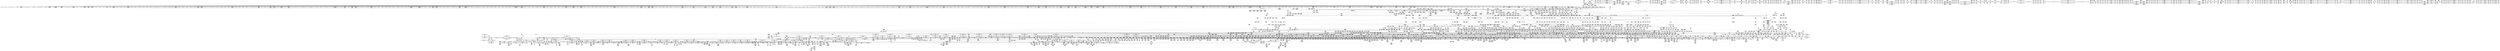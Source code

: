 digraph {
	CE0x4c3ac20 [shape=record,shape=Mrecord,label="{CE0x4c3ac20|i32_208|*Constant*}"]
	CE0x4cda2f0 [shape=record,shape=Mrecord,label="{CE0x4cda2f0|i64*_getelementptr_inbounds_(_4_x_i64_,_4_x_i64_*___llvm_gcov_ctr129,_i64_0,_i64_3)|*Constant*}"]
	CE0x4b1c110 [shape=record,shape=Mrecord,label="{CE0x4b1c110|selinux_file_mprotect:_call3|security/selinux/hooks.c,3303|*SummSource*}"]
	CE0x4c2de30 [shape=record,shape=Mrecord,label="{CE0x4c2de30|file_map_prot_check:_tmp75|security/selinux/hooks.c,3269|*SummSink*}"]
	CE0x4c925c0 [shape=record,shape=Mrecord,label="{CE0x4c925c0|current_sid:_tmp22|security/selinux/hooks.c,218|*SummSink*}"]
	CE0x4b24300 [shape=record,shape=Mrecord,label="{CE0x4b24300|selinux_file_mprotect:_if.then39|*SummSink*}"]
	CE0x4bc0150 [shape=record,shape=Mrecord,label="{CE0x4bc0150|448:_i64,_456:_i64,_464:_i64,_:_CRE_994,995_}"]
	CE0x4b69870 [shape=record,shape=Mrecord,label="{CE0x4b69870|cred_sid:_cred|Function::cred_sid&Arg::cred::|*SummSource*}"]
	CE0x4c34250 [shape=record,shape=Mrecord,label="{CE0x4c34250|GLOBAL:_task_sid.__warned|Global_var:task_sid.__warned|*SummSource*}"]
	CE0x4bc1e40 [shape=record,shape=Mrecord,label="{CE0x4bc1e40|448:_i64,_456:_i64,_464:_i64,_:_CRE_1056,1072_|*MultipleSource*|*LoadInst*|security/selinux/hooks.c,3311|security/selinux/hooks.c,3311}"]
	CE0x4c3df50 [shape=record,shape=Mrecord,label="{CE0x4c3df50|task_sid:_tmp25|security/selinux/hooks.c,208|*SummSource*}"]
	CE0x4aec880 [shape=record,shape=Mrecord,label="{CE0x4aec880|selinux_file_mprotect:_if.else|*SummSink*}"]
	CE0x4b19630 [shape=record,shape=Mrecord,label="{CE0x4b19630|selinux_file_mprotect:_tobool5|security/selinux/hooks.c,3305|*SummSource*}"]
	CE0x4b08a00 [shape=record,shape=Mrecord,label="{CE0x4b08a00|selinux_file_mprotect:_tmp48|*LoadInst*|security/selinux/hooks.c,3312|*SummSource*}"]
	CE0x4c0a580 [shape=record,shape=Mrecord,label="{CE0x4c0a580|selinux_file_mprotect:_tobool45|security/selinux/hooks.c,3328|*SummSource*}"]
	CE0x4b49e10 [shape=record,shape=Mrecord,label="{CE0x4b49e10|file_has_perm:_tmp14|security/selinux/hooks.c,1688|*SummSource*}"]
	CE0x4c29530 [shape=record,shape=Mrecord,label="{CE0x4c29530|file_map_prot_check:_call38|security/selinux/hooks.c,3264}"]
	CE0x4dd22f0 [shape=record,shape=Mrecord,label="{CE0x4dd22f0|i32_22|*Constant*}"]
	CE0x4c98730 [shape=record,shape=Mrecord,label="{CE0x4c98730|i64*_getelementptr_inbounds_(_11_x_i64_,_11_x_i64_*___llvm_gcov_ctr125,_i64_0,_i64_8)|*Constant*|*SummSink*}"]
	CE0x4af5b40 [shape=record,shape=Mrecord,label="{CE0x4af5b40|448:_i64,_456:_i64,_464:_i64,_:_CRE_145,146_}"]
	CE0x4bc3ec0 [shape=record,shape=Mrecord,label="{CE0x4bc3ec0|448:_i64,_456:_i64,_464:_i64,_:_CRE_1135,1136_}"]
	CE0x4b14470 [shape=record,shape=Mrecord,label="{CE0x4b14470|i64_17|*Constant*}"]
	CE0x4b19b40 [shape=record,shape=Mrecord,label="{CE0x4b19b40|0:_i64,_8:_i64,_64:_%struct.mm_struct*,_80:_i64,_136:_%struct.anon_vma*,_160:_%struct.file*,_:_CRE_73,74_}"]
	CE0x4c79c80 [shape=record,shape=Mrecord,label="{CE0x4c79c80|file_map_prot_check:_call16|security/selinux/hooks.c,3248|*SummSource*}"]
	CE0x4c71190 [shape=record,shape=Mrecord,label="{CE0x4c71190|file_has_perm:_rc.1}"]
	CE0x4d4e040 [shape=record,shape=Mrecord,label="{CE0x4d4e040|i32_512|*Constant*|*SummSink*}"]
	CE0x4b0f830 [shape=record,shape=Mrecord,label="{CE0x4b0f830|selinux_file_mprotect:_start_stack29|security/selinux/hooks.c,3316}"]
	CE0x4b6c6a0 [shape=record,shape=Mrecord,label="{CE0x4b6c6a0|i64*_getelementptr_inbounds_(_2_x_i64_,_2_x_i64_*___llvm_gcov_ctr136,_i64_0,_i64_0)|*Constant*|*SummSink*}"]
	CE0x4c7f700 [shape=record,shape=Mrecord,label="{CE0x4c7f700|current_sid:_do.body|*SummSource*}"]
	CE0x4e0b330 [shape=record,shape=Mrecord,label="{CE0x4e0b330|_call_void_asm_addl_$1,_%gs:$0_,_*m,ri,*m,_dirflag_,_fpsr_,_flags_(i32*___preempt_count,_i32_%val,_i32*___preempt_count)_#3,_!dbg_!27714,_!srcloc_!27717|./arch/x86/include/asm/preempt.h,72}"]
	CE0x4b4a1c0 [shape=record,shape=Mrecord,label="{CE0x4b4a1c0|file_has_perm:_tmp15|security/selinux/hooks.c,1688}"]
	CE0x4ca1270 [shape=record,shape=Mrecord,label="{CE0x4ca1270|_call_void_rcu_read_lock()_#10,_!dbg_!27712|security/selinux/hooks.c,207|*SummSource*}"]
	CE0x4da4b60 [shape=record,shape=Mrecord,label="{CE0x4da4b60|i64*_getelementptr_inbounds_(_12_x_i64_,_12_x_i64_*___llvm_gcov_ctr170,_i64_0,_i64_9)|*Constant*}"]
	CE0x4da96e0 [shape=record,shape=Mrecord,label="{CE0x4da96e0|i64*_getelementptr_inbounds_(_4_x_i64_,_4_x_i64_*___llvm_gcov_ctr128,_i64_0,_i64_2)|*Constant*|*SummSource*}"]
	CE0x4d0f5d0 [shape=record,shape=Mrecord,label="{CE0x4d0f5d0|_ret_void,_!dbg_!27735|include/linux/rcupdate.h,938|*SummSource*}"]
	CE0x4c33d30 [shape=record,shape=Mrecord,label="{CE0x4c33d30|inode_has_perm:_tmp|*SummSink*}"]
	CE0x4cad690 [shape=record,shape=Mrecord,label="{CE0x4cad690|task_sid:_tmp9|security/selinux/hooks.c,208|*SummSink*}"]
	CE0x4cbe5a0 [shape=record,shape=Mrecord,label="{CE0x4cbe5a0|COLLAPSED:_GCMRE___llvm_gcov_ctr134_internal_global_4_x_i64_zeroinitializer:_elem_0:default:}"]
	CE0x4e17470 [shape=record,shape=Mrecord,label="{CE0x4e17470|i32_2|*Constant*}"]
	CE0x4bba590 [shape=record,shape=Mrecord,label="{CE0x4bba590|448:_i64,_456:_i64,_464:_i64,_:_CRE_488,496_|*MultipleSource*|*LoadInst*|security/selinux/hooks.c,3311|security/selinux/hooks.c,3311}"]
	CE0x4b641b0 [shape=record,shape=Mrecord,label="{CE0x4b641b0|i8*_getelementptr_inbounds_(_25_x_i8_,_25_x_i8_*_.str3,_i32_0,_i32_0)|*Constant*|*SummSink*}"]
	CE0x4afa910 [shape=record,shape=Mrecord,label="{CE0x4afa910|selinux_file_mprotect:_tmp15|security/selinux/hooks.c,3303|*SummSink*}"]
	CE0x4d5b280 [shape=record,shape=Mrecord,label="{CE0x4d5b280|inode_has_perm:_and|security/selinux/hooks.c,1611|*SummSink*}"]
	CE0x4b40080 [shape=record,shape=Mrecord,label="{CE0x4b40080|get_current:_tmp|*SummSource*}"]
	CE0x4b02550 [shape=record,shape=Mrecord,label="{CE0x4b02550|selinux_file_mprotect:_if.end44|*SummSink*}"]
	CE0x4c7ad70 [shape=record,shape=Mrecord,label="{CE0x4c7ad70|cred_sid:_tmp4|*LoadInst*|security/selinux/hooks.c,196}"]
	CE0x4c68f90 [shape=record,shape=Mrecord,label="{CE0x4c68f90|inode_has_perm:_call4|security/selinux/hooks.c,1617|*SummSink*}"]
	CE0x4cb8dc0 [shape=record,shape=Mrecord,label="{CE0x4cb8dc0|__validate_creds:_tmp5|include/linux/cred.h,173}"]
	CE0x4bd2200 [shape=record,shape=Mrecord,label="{CE0x4bd2200|selinux_file_mprotect:_tmp47|security/selinux/hooks.c,3311|*SummSource*}"]
	CE0x4c33080 [shape=record,shape=Mrecord,label="{CE0x4c33080|GLOBAL:_task_sid.__warned|Global_var:task_sid.__warned}"]
	CE0x4bf6ba0 [shape=record,shape=Mrecord,label="{CE0x4bf6ba0|i64_26|*Constant*}"]
	CE0x4b9d570 [shape=record,shape=Mrecord,label="{CE0x4b9d570|cred_sid:_tmp1}"]
	CE0x4b14020 [shape=record,shape=Mrecord,label="{CE0x4b14020|selinux_file_mprotect:_tmp36|*LoadInst*|security/selinux/hooks.c,3309|*SummSink*}"]
	CE0x4b6dbe0 [shape=record,shape=Mrecord,label="{CE0x4b6dbe0|selinux_file_mprotect:_if.else34|*SummSink*}"]
	CE0x4da8280 [shape=record,shape=Mrecord,label="{CE0x4da8280|i64*_getelementptr_inbounds_(_4_x_i64_,_4_x_i64_*___llvm_gcov_ctr128,_i64_0,_i64_2)|*Constant*|*SummSink*}"]
	CE0x4cc3230 [shape=record,shape=Mrecord,label="{CE0x4cc3230|rcu_lock_release:_bb}"]
	CE0x4bcd900 [shape=record,shape=Mrecord,label="{CE0x4bcd900|i32_0|*Constant*}"]
	CE0x4cb96b0 [shape=record,shape=Mrecord,label="{CE0x4cb96b0|i64*_getelementptr_inbounds_(_5_x_i64_,_5_x_i64_*___llvm_gcov_ctr155,_i64_0,_i64_3)|*Constant*|*SummSink*}"]
	CE0x4c73680 [shape=record,shape=Mrecord,label="{CE0x4c73680|inode_has_perm:_cred|Function::inode_has_perm&Arg::cred::}"]
	CE0x4e17ad0 [shape=record,shape=Mrecord,label="{CE0x4e17ad0|%struct.lockdep_map*_null|*Constant*|*SummSink*}"]
	CE0x4c440c0 [shape=record,shape=Mrecord,label="{CE0x4c440c0|rcu_read_lock:_bb|*SummSource*}"]
	CE0x4bd7030 [shape=record,shape=Mrecord,label="{CE0x4bd7030|selinux_file_mprotect:_tmp51|security/selinux/hooks.c,3311}"]
	CE0x4b6dae0 [shape=record,shape=Mrecord,label="{CE0x4b6dae0|selinux_file_mprotect:_if.else34|*SummSource*}"]
	CE0x4bf4830 [shape=record,shape=Mrecord,label="{CE0x4bf4830|selinux_file_mprotect:_vm_file35|security/selinux/hooks.c,3318|*SummSink*}"]
	CE0x4c80d60 [shape=record,shape=Mrecord,label="{CE0x4c80d60|GLOBAL:___llvm_gcov_ctr257|Global_var:__llvm_gcov_ctr257|*SummSink*}"]
	CE0x4c8c060 [shape=record,shape=Mrecord,label="{CE0x4c8c060|current_sid:_tmp3|*SummSink*}"]
	CE0x4c359c0 [shape=record,shape=Mrecord,label="{CE0x4c359c0|i32_1609|*Constant*}"]
	CE0x4ca15c0 [shape=record,shape=Mrecord,label="{CE0x4ca15c0|i32_33554432|*Constant*|*SummSink*}"]
	CE0x4dd2d80 [shape=record,shape=Mrecord,label="{CE0x4dd2d80|_call_void_mcount()_#3|*SummSource*}"]
	CE0x4c7f200 [shape=record,shape=Mrecord,label="{CE0x4c7f200|file_map_prot_check:_tmp9|security/selinux/hooks.c,3238}"]
	CE0x4bc84c0 [shape=record,shape=Mrecord,label="{CE0x4bc84c0|448:_i64,_456:_i64,_464:_i64,_:_CRE_1191,1192_}"]
	CE0x4dfdcb0 [shape=record,shape=Mrecord,label="{CE0x4dfdcb0|void_(i32*,_i32,_i32*)*_asm_addl_$1,_%gs:$0_,_*m,ri,*m,_dirflag_,_fpsr_,_flags_|*SummSink*}"]
	CE0x4b54600 [shape=record,shape=Mrecord,label="{CE0x4b54600|selinux_file_mprotect:_tmp76|security/selinux/hooks.c,3317|*SummSink*}"]
	CE0x4c812b0 [shape=record,shape=Mrecord,label="{CE0x4c812b0|COLLAPSED:_GCMRE___llvm_gcov_ctr125_internal_global_11_x_i64_zeroinitializer:_elem_0:default:}"]
	CE0x4bd6f20 [shape=record,shape=Mrecord,label="{CE0x4bd6f20|i64_22|*Constant*|*SummSource*}"]
	CE0x4c8c760 [shape=record,shape=Mrecord,label="{CE0x4c8c760|task_sid:_tmp11|security/selinux/hooks.c,208}"]
	CE0x4bc2dc0 [shape=record,shape=Mrecord,label="{CE0x4bc2dc0|448:_i64,_456:_i64,_464:_i64,_:_CRE_1122,1123_}"]
	CE0x4af95c0 [shape=record,shape=Mrecord,label="{CE0x4af95c0|%struct.common_audit_data*_null|*Constant*|*SummSource*}"]
	CE0x4b226e0 [shape=record,shape=Mrecord,label="{CE0x4b226e0|GLOBAL:_current_sid|*Constant*|*SummSource*}"]
	CE0x4b29c50 [shape=record,shape=Mrecord,label="{CE0x4b29c50|selinux_file_mprotect:_tmp1}"]
	CE0x4c7cd40 [shape=record,shape=Mrecord,label="{CE0x4c7cd40|0:_i32,_4:_i32,_8:_i32,_12:_i32,_:_CMRE_20,24_|*MultipleSource*|security/selinux/hooks.c,196|*LoadInst*|security/selinux/hooks.c,196|security/selinux/hooks.c,197}"]
	CE0x4bc3d80 [shape=record,shape=Mrecord,label="{CE0x4bc3d80|448:_i64,_456:_i64,_464:_i64,_:_CRE_1134,1135_}"]
	CE0x4bd6a30 [shape=record,shape=Mrecord,label="{CE0x4bd6a30|i64*_getelementptr_inbounds_(_44_x_i64_,_44_x_i64_*___llvm_gcov_ctr258,_i64_0,_i64_23)|*Constant*|*SummSource*}"]
	CE0x4ce4a40 [shape=record,shape=Mrecord,label="{CE0x4ce4a40|__preempt_count_sub:_bb}"]
	CE0x4dafd80 [shape=record,shape=Mrecord,label="{CE0x4dafd80|__rcu_read_unlock:_tmp2|*SummSource*}"]
	CE0x4dc2fe0 [shape=record,shape=Mrecord,label="{CE0x4dc2fe0|GLOBAL:_inode_has_perm|*Constant*}"]
	CE0x4dfd3a0 [shape=record,shape=Mrecord,label="{CE0x4dfd3a0|i64*_getelementptr_inbounds_(_4_x_i64_,_4_x_i64_*___llvm_gcov_ctr129,_i64_0,_i64_2)|*Constant*|*SummSink*}"]
	CE0x4c6b530 [shape=record,shape=Mrecord,label="{CE0x4c6b530|inode_has_perm:_tmp16|security/selinux/hooks.c,1615}"]
	CE0x4b61c10 [shape=record,shape=Mrecord,label="{CE0x4b61c10|448:_i64,_456:_i64,_464:_i64,_:_CRE_416,424_|*MultipleSource*|*LoadInst*|security/selinux/hooks.c,3311|security/selinux/hooks.c,3311}"]
	CE0x4b277a0 [shape=record,shape=Mrecord,label="{CE0x4b277a0|selinux_file_mprotect:_tobool10|security/selinux/hooks.c,3309|*SummSink*}"]
	CE0x4b07990 [shape=record,shape=Mrecord,label="{CE0x4b07990|selinux_file_mprotect:_tmp27|security/selinux/hooks.c,3308}"]
	CE0x4cb7390 [shape=record,shape=Mrecord,label="{CE0x4cb7390|inode_has_perm:_tmp|*SummSource*}"]
	CE0x4cbc8e0 [shape=record,shape=Mrecord,label="{CE0x4cbc8e0|__validate_creds:_tmp8|include/linux/cred.h,175}"]
	CE0x4c3db50 [shape=record,shape=Mrecord,label="{CE0x4c3db50|i64*_getelementptr_inbounds_(_13_x_i64_,_13_x_i64_*___llvm_gcov_ctr126,_i64_0,_i64_11)|*Constant*|*SummSink*}"]
	CE0x4b21100 [shape=record,shape=Mrecord,label="{CE0x4b21100|0:_i64,_8:_i64,_64:_%struct.mm_struct*,_80:_i64,_136:_%struct.anon_vma*,_160:_%struct.file*,_:_CRE_72,73_}"]
	CE0x4b9d850 [shape=record,shape=Mrecord,label="{CE0x4b9d850|i32_1|*Constant*}"]
	CE0x4cb5620 [shape=record,shape=Mrecord,label="{CE0x4cb5620|task_sid:_tmp1|*SummSink*}"]
	CE0x4b44680 [shape=record,shape=Mrecord,label="{CE0x4b44680|file_map_prot_check:_tobool1|security/selinux/hooks.c,3238|*SummSink*}"]
	CE0x4b6f0a0 [shape=record,shape=Mrecord,label="{CE0x4b6f0a0|avc_has_perm:_requested|Function::avc_has_perm&Arg::requested::|*SummSource*}"]
	CE0x4b74430 [shape=record,shape=Mrecord,label="{CE0x4b74430|448:_i64,_456:_i64,_464:_i64,_:_CRE_86,87_}"]
	CE0x4c05b40 [shape=record,shape=Mrecord,label="{CE0x4c05b40|selinux_file_mprotect:_rc.1|*SummSource*}"]
	CE0x4ca2150 [shape=record,shape=Mrecord,label="{CE0x4ca2150|file_map_prot_check:_tmp25|security/selinux/hooks.c,3242|*SummSource*}"]
	CE0x4b04a40 [shape=record,shape=Mrecord,label="{CE0x4b04a40|_ret_%struct.task_struct*_%tmp4,_!dbg_!27714|./arch/x86/include/asm/current.h,14|*SummSink*}"]
	CE0x4dd8170 [shape=record,shape=Mrecord,label="{CE0x4dd8170|rcu_read_unlock:_tmp13|include/linux/rcupdate.h,933|*SummSource*}"]
	CE0x4c02f60 [shape=record,shape=Mrecord,label="{CE0x4c02f60|i64_26|*Constant*}"]
	CE0x4b72370 [shape=record,shape=Mrecord,label="{CE0x4b72370|selinux_file_mprotect:_land.lhs.true22|*SummSource*}"]
	CE0x4c7f540 [shape=record,shape=Mrecord,label="{CE0x4c7f540|current_sid:_bb|*SummSink*}"]
	CE0x4bc1410 [shape=record,shape=Mrecord,label="{CE0x4bc1410|448:_i64,_456:_i64,_464:_i64,_:_CRE_1008,1016_|*MultipleSource*|*LoadInst*|security/selinux/hooks.c,3311|security/selinux/hooks.c,3311}"]
	CE0x4c8bfa0 [shape=record,shape=Mrecord,label="{CE0x4c8bfa0|current_sid:_tmp3|*SummSource*}"]
	CE0x4bf58f0 [shape=record,shape=Mrecord,label="{CE0x4bf58f0|selinux_file_mprotect:_tmp77|security/selinux/hooks.c,3317}"]
	CE0x4e19380 [shape=record,shape=Mrecord,label="{CE0x4e19380|rcu_lock_acquire:___here|*SummSource*}"]
	CE0x4c9a4e0 [shape=record,shape=Mrecord,label="{CE0x4c9a4e0|file_map_prot_check:_tmp25|security/selinux/hooks.c,3242}"]
	CE0x4bf2280 [shape=record,shape=Mrecord,label="{CE0x4bf2280|selinux_file_mprotect:_vm_mm28|security/selinux/hooks.c,3316}"]
	CE0x4b6fd50 [shape=record,shape=Mrecord,label="{CE0x4b6fd50|i64*_getelementptr_inbounds_(_44_x_i64_,_44_x_i64_*___llvm_gcov_ctr258,_i64_0,_i64_1)|*Constant*}"]
	CE0x4be8d40 [shape=record,shape=Mrecord,label="{CE0x4be8d40|task_sid:_if.end|*SummSink*}"]
	CE0x4d132e0 [shape=record,shape=Mrecord,label="{CE0x4d132e0|cred_sid:_tmp4|*LoadInst*|security/selinux/hooks.c,196}"]
	CE0x4bfb300 [shape=record,shape=Mrecord,label="{CE0x4bfb300|avc_has_perm:_tclass|Function::avc_has_perm&Arg::tclass::}"]
	CE0x4db0d70 [shape=record,shape=Mrecord,label="{CE0x4db0d70|i64*_getelementptr_inbounds_(_4_x_i64_,_4_x_i64_*___llvm_gcov_ctr128,_i64_0,_i64_2)|*Constant*}"]
	CE0x4d1cff0 [shape=record,shape=Mrecord,label="{CE0x4d1cff0|file_has_perm:_tmp26|security/selinux/hooks.c,1694}"]
	CE0x4c91380 [shape=record,shape=Mrecord,label="{CE0x4c91380|_call_void_mcount()_#3|*SummSink*}"]
	CE0x4cc8220 [shape=record,shape=Mrecord,label="{CE0x4cc8220|cred_has_perm:_bb}"]
	CE0x4c49420 [shape=record,shape=Mrecord,label="{CE0x4c49420|avc_has_perm:_ssid|Function::avc_has_perm&Arg::ssid::}"]
	CE0x4c29d90 [shape=record,shape=Mrecord,label="{CE0x4c29d90|file_has_perm:_cred|Function::file_has_perm&Arg::cred::}"]
	CE0x4c3f7a0 [shape=record,shape=Mrecord,label="{CE0x4c3f7a0|task_sid:_call7|security/selinux/hooks.c,208}"]
	CE0x4b0aef0 [shape=record,shape=Mrecord,label="{CE0x4b0aef0|0:_i64,_8:_i64,_64:_%struct.mm_struct*,_80:_i64,_136:_%struct.anon_vma*,_160:_%struct.file*,_:_CRE_116,117_}"]
	CE0x4b6e350 [shape=record,shape=Mrecord,label="{CE0x4b6e350|GLOBAL:_lockdep_rcu_suspicious|*Constant*}"]
	CE0x4bd5b40 [shape=record,shape=Mrecord,label="{CE0x4bd5b40|selinux_file_mprotect:_brk|security/selinux/hooks.c,3312|*SummSource*}"]
	CE0x4b3bb00 [shape=record,shape=Mrecord,label="{CE0x4b3bb00|_call_void_lockdep_rcu_suspicious(i8*_getelementptr_inbounds_(_25_x_i8_,_25_x_i8_*_.str3,_i32_0,_i32_0),_i32_3303,_i8*_getelementptr_inbounds_(_45_x_i8_,_45_x_i8_*_.str12,_i32_0,_i32_0))_#10,_!dbg_!27730|security/selinux/hooks.c,3303|*SummSink*}"]
	CE0x4b11140 [shape=record,shape=Mrecord,label="{CE0x4b11140|selinux_file_mprotect:_tmp24|security/selinux/hooks.c,3305|*SummSink*}"]
	CE0x4b55e80 [shape=record,shape=Mrecord,label="{CE0x4b55e80|cred_has_perm:_actor|Function::cred_has_perm&Arg::actor::}"]
	CE0x4c761c0 [shape=record,shape=Mrecord,label="{CE0x4c761c0|i64*_getelementptr_inbounds_(_38_x_i64_,_38_x_i64_*___llvm_gcov_ctr257,_i64_0,_i64_0)|*Constant*|*SummSink*}"]
	CE0x4b42bb0 [shape=record,shape=Mrecord,label="{CE0x4b42bb0|selinux_file_mprotect:_vm_start|security/selinux/hooks.c,3311|*SummSource*}"]
	CE0x4da27d0 [shape=record,shape=Mrecord,label="{CE0x4da27d0|GLOBAL:_rcu_read_unlock.__warned|Global_var:rcu_read_unlock.__warned|*SummSource*}"]
	"CONST[source:2(external),value:0(static)][purpose:{operation}]"
	CE0x4cc7d20 [shape=record,shape=Mrecord,label="{CE0x4cc7d20|file_map_prot_check:_conv29|security/selinux/hooks.c,3259}"]
	CE0x4b66320 [shape=record,shape=Mrecord,label="{CE0x4b66320|selinux_file_mprotect:_tobool|security/selinux/hooks.c,3303}"]
	CE0x4af6b50 [shape=record,shape=Mrecord,label="{CE0x4af6b50|selinux_file_mprotect:_tmp23|security/selinux/hooks.c,3305|*SummSource*}"]
	CE0x4b4f3f0 [shape=record,shape=Mrecord,label="{CE0x4b4f3f0|selinux_file_mprotect:_tmp70|*LoadInst*|security/selinux/hooks.c,3316|*SummSource*}"]
	CE0x4afefb0 [shape=record,shape=Mrecord,label="{CE0x4afefb0|selinux_file_mprotect:_tmp85|security/selinux/hooks.c,3318|*SummSink*}"]
	CE0x4b3f6f0 [shape=record,shape=Mrecord,label="{CE0x4b3f6f0|current_has_perm:_bb}"]
	CE0x4b53260 [shape=record,shape=Mrecord,label="{CE0x4b53260|selinux_file_mprotect:_vm_file40|security/selinux/hooks.c,3326|*SummSource*}"]
	CE0x4c84a90 [shape=record,shape=Mrecord,label="{CE0x4c84a90|i64*_getelementptr_inbounds_(_38_x_i64_,_38_x_i64_*___llvm_gcov_ctr257,_i64_0,_i64_22)|*Constant*|*SummSink*}"]
	CE0x4b6b080 [shape=record,shape=Mrecord,label="{CE0x4b6b080|avc_has_perm:_entry|*SummSource*}"]
	CE0x4cdbb90 [shape=record,shape=Mrecord,label="{CE0x4cdbb90|__rcu_read_unlock:_tmp1}"]
	CE0x4cddb00 [shape=record,shape=Mrecord,label="{CE0x4cddb00|i64*_getelementptr_inbounds_(_4_x_i64_,_4_x_i64_*___llvm_gcov_ctr135,_i64_0,_i64_3)|*Constant*|*SummSource*}"]
	CE0x4cb3f30 [shape=record,shape=Mrecord,label="{CE0x4cb3f30|current_sid:_call4|security/selinux/hooks.c,218|*SummSink*}"]
	CE0x4d50ad0 [shape=record,shape=Mrecord,label="{CE0x4d50ad0|GLOBAL:_cred_sid|*Constant*}"]
	CE0x4bd2700 [shape=record,shape=Mrecord,label="{CE0x4bd2700|i32_1|*Constant*}"]
	CE0x4bbb130 [shape=record,shape=Mrecord,label="{CE0x4bbb130|448:_i64,_456:_i64,_464:_i64,_:_CRE_912,920_|*MultipleSource*|*LoadInst*|security/selinux/hooks.c,3311|security/selinux/hooks.c,3311}"]
	CE0x4c93510 [shape=record,shape=Mrecord,label="{CE0x4c93510|file_map_prot_check:_tmp3}"]
	CE0x4cc1f60 [shape=record,shape=Mrecord,label="{CE0x4cc1f60|__rcu_read_unlock:_do.body}"]
	CE0x4d1bf80 [shape=record,shape=Mrecord,label="{CE0x4d1bf80|0:_i8,_:_GCMR_rcu_read_lock.__warned_internal_global_i8_0,_section_.data.unlikely_,_align_1:_elem_0:default:}"]
	CE0x4b099b0 [shape=record,shape=Mrecord,label="{CE0x4b099b0|selinux_file_mprotect:_call33|security/selinux/hooks.c,3317|*SummSource*}"]
	CE0x4cb1550 [shape=record,shape=Mrecord,label="{CE0x4cb1550|current_sid:_call|security/selinux/hooks.c,218|*SummSource*}"]
	CE0x4c7d090 [shape=record,shape=Mrecord,label="{CE0x4c7d090|file_map_prot_check:_tmp7|security/selinux/hooks.c,3238|*SummSink*}"]
	CE0x4bcb820 [shape=record,shape=Mrecord,label="{CE0x4bcb820|file_has_perm:_if.end|*SummSource*}"]
	CE0x4c69580 [shape=record,shape=Mrecord,label="{CE0x4c69580|inode_has_perm:_retval.0}"]
	CE0x4bc0c90 [shape=record,shape=Mrecord,label="{CE0x4bc0c90|448:_i64,_456:_i64,_464:_i64,_:_CRE_1003,1004_}"]
	CE0x4b742f0 [shape=record,shape=Mrecord,label="{CE0x4b742f0|448:_i64,_456:_i64,_464:_i64,_:_CRE_85,86_}"]
	CE0x4b4d550 [shape=record,shape=Mrecord,label="{CE0x4b4d550|selinux_file_mprotect:_tmp74|security/selinux/hooks.c,3314|*SummSource*}"]
	CE0x4c718e0 [shape=record,shape=Mrecord,label="{CE0x4c718e0|i64*_getelementptr_inbounds_(_12_x_i64_,_12_x_i64_*___llvm_gcov_ctr170,_i64_0,_i64_11)|*Constant*}"]
	CE0x4bf2f20 [shape=record,shape=Mrecord,label="{CE0x4bf2f20|file_has_perm:_tmp17|security/selinux/hooks.c,1689|*SummSource*}"]
	CE0x4dc0340 [shape=record,shape=Mrecord,label="{CE0x4dc0340|file_has_perm:_type|security/selinux/hooks.c,1680}"]
	CE0x4c7dec0 [shape=record,shape=Mrecord,label="{CE0x4c7dec0|current_sid:_if.end|*SummSource*}"]
	CE0x4b4f670 [shape=record,shape=Mrecord,label="{CE0x4b4f670|i64_29|*Constant*|*SummSink*}"]
	CE0x4c874e0 [shape=record,shape=Mrecord,label="{CE0x4c874e0|rcu_read_lock:_entry}"]
	CE0x4c92100 [shape=record,shape=Mrecord,label="{CE0x4c92100|file_map_prot_check:_tmp44|security/selinux/hooks.c,3249|*SummSource*}"]
	CE0x4c80440 [shape=record,shape=Mrecord,label="{CE0x4c80440|current_sid:_land.lhs.true2|*SummSource*}"]
	CE0x4b02b50 [shape=record,shape=Mrecord,label="{CE0x4b02b50|i64_10|*Constant*|*SummSource*}"]
	CE0x4dad470 [shape=record,shape=Mrecord,label="{CE0x4dad470|rcu_read_lock:_tobool|include/linux/rcupdate.h,882|*SummSource*}"]
	CE0x4c12050 [shape=record,shape=Mrecord,label="{CE0x4c12050|selinux_file_mprotect:_conv|security/selinux/hooks.c,3332|*SummSink*}"]
	CE0x4bd1c30 [shape=record,shape=Mrecord,label="{CE0x4bd1c30|task_sid:_task|Function::task_sid&Arg::task::|*SummSink*}"]
	CE0x4bbefd0 [shape=record,shape=Mrecord,label="{CE0x4bbefd0|448:_i64,_456:_i64,_464:_i64,_:_CRE_980,981_}"]
	CE0x4c71740 [shape=record,shape=Mrecord,label="{CE0x4c71740|file_has_perm:_tmp28|security/selinux/hooks.c,1698}"]
	CE0x4c7f850 [shape=record,shape=Mrecord,label="{CE0x4c7f850|GLOBAL:_get_current|*Constant*}"]
	CE0x4c979f0 [shape=record,shape=Mrecord,label="{CE0x4c979f0|current_sid:_cred|security/selinux/hooks.c,218|*SummSource*}"]
	CE0x4cb2770 [shape=record,shape=Mrecord,label="{CE0x4cb2770|task_sid:_do.body5|*SummSource*}"]
	CE0x4d57400 [shape=record,shape=Mrecord,label="{CE0x4d57400|i64*_getelementptr_inbounds_(_12_x_i64_,_12_x_i64_*___llvm_gcov_ctr170,_i64_0,_i64_0)|*Constant*}"]
	CE0x4bfbb20 [shape=record,shape=Mrecord,label="{CE0x4bfbb20|file_has_perm:_tobool|security/selinux/hooks.c,1688|*SummSink*}"]
	CE0x4b38160 [shape=record,shape=Mrecord,label="{CE0x4b38160|selinux_file_mprotect:_tmp10|security/selinux/hooks.c,3303|*SummSource*}"]
	CE0x4bd8ea0 [shape=record,shape=Mrecord,label="{CE0x4bd8ea0|selinux_file_mprotect:_vm_file|security/selinux/hooks.c,3314|*SummSource*}"]
	CE0x4db63c0 [shape=record,shape=Mrecord,label="{CE0x4db63c0|file_has_perm:_tmp19|security/selinux/hooks.c,1690}"]
	CE0x4c04e80 [shape=record,shape=Mrecord,label="{CE0x4c04e80|i64*_getelementptr_inbounds_(_44_x_i64_,_44_x_i64_*___llvm_gcov_ctr258,_i64_0,_i64_36)|*Constant*|*SummSource*}"]
	CE0x4c801e0 [shape=record,shape=Mrecord,label="{CE0x4c801e0|file_map_prot_check:_tmp8|security/selinux/hooks.c,3238}"]
	CE0x4caf1b0 [shape=record,shape=Mrecord,label="{CE0x4caf1b0|file_map_prot_check:_land.lhs.true2}"]
	CE0x4bbd1d0 [shape=record,shape=Mrecord,label="{CE0x4bbd1d0|448:_i64,_456:_i64,_464:_i64,_:_CRE_956,957_}"]
	CE0x4e1aea0 [shape=record,shape=Mrecord,label="{CE0x4e1aea0|rcu_lock_acquire:_tmp|*SummSink*}"]
	CE0x4c8f2a0 [shape=record,shape=Mrecord,label="{CE0x4c8f2a0|file_map_prot_check:_call|security/selinux/hooks.c,3238}"]
	CE0x4be2090 [shape=record,shape=Mrecord,label="{CE0x4be2090|i64_21|*Constant*|*SummSink*}"]
	CE0x4bde090 [shape=record,shape=Mrecord,label="{CE0x4bde090|selinux_file_mprotect:_tmp68|security/selinux/hooks.c,3315|*SummSource*}"]
	CE0x4cbcb40 [shape=record,shape=Mrecord,label="{CE0x4cbcb40|__validate_creds:_tmp8|include/linux/cred.h,175|*SummSink*}"]
	CE0x4b1e490 [shape=record,shape=Mrecord,label="{CE0x4b1e490|current_has_perm:_tmp}"]
	CE0x4b20820 [shape=record,shape=Mrecord,label="{CE0x4b20820|selinux_file_mprotect:_vma|Function::selinux_file_mprotect&Arg::vma::|*SummSink*}"]
	CE0x4dc64b0 [shape=record,shape=Mrecord,label="{CE0x4dc64b0|__rcu_read_lock:_tmp|*SummSource*}"]
	CE0x4b17d40 [shape=record,shape=Mrecord,label="{CE0x4b17d40|selinux_file_mprotect:_if.then46|*SummSource*}"]
	CE0x4dd0770 [shape=record,shape=Mrecord,label="{CE0x4dd0770|rcu_read_unlock:_tmp9|include/linux/rcupdate.h,933}"]
	CE0x4c74c40 [shape=record,shape=Mrecord,label="{CE0x4c74c40|_ret_i32_%retval.0,_!dbg_!27739|security/selinux/hooks.c,1618}"]
	CE0x4b634f0 [shape=record,shape=Mrecord,label="{CE0x4b634f0|selinux_file_mprotect:_tmp21|security/selinux/hooks.c,3305|*SummSource*}"]
	CE0x4b26de0 [shape=record,shape=Mrecord,label="{CE0x4b26de0|GLOBAL:_default_noexec|Global_var:default_noexec|*SummSink*}"]
	CE0x4cb2a10 [shape=record,shape=Mrecord,label="{CE0x4cb2a10|file_map_prot_check:_bb|*SummSink*}"]
	CE0x4c40e50 [shape=record,shape=Mrecord,label="{CE0x4c40e50|_ret_void,_!dbg_!27735|include/linux/rcupdate.h,938|*SummSink*}"]
	CE0x4cbf860 [shape=record,shape=Mrecord,label="{CE0x4cbf860|rcu_lock_release:_tmp}"]
	CE0x4c27d10 [shape=record,shape=Mrecord,label="{CE0x4c27d10|file_map_prot_check:_av.1|*SummSink*}"]
	CE0x4dccae0 [shape=record,shape=Mrecord,label="{CE0x4dccae0|i32_1|*Constant*}"]
	CE0x4dbf4a0 [shape=record,shape=Mrecord,label="{CE0x4dbf4a0|rcu_read_lock:_tmp11|include/linux/rcupdate.h,882|*SummSource*}"]
	CE0x4bb4140 [shape=record,shape=Mrecord,label="{CE0x4bb4140|file_has_perm:_tmp4|security/selinux/hooks.c,1681}"]
	CE0x4c8a270 [shape=record,shape=Mrecord,label="{CE0x4c8a270|file_map_prot_check:_tmp36|security/selinux/hooks.c,3242|*SummSource*}"]
	CE0x4b1c4f0 [shape=record,shape=Mrecord,label="{CE0x4b1c4f0|0:_i64,_8:_i64,_64:_%struct.mm_struct*,_80:_i64,_136:_%struct.anon_vma*,_160:_%struct.file*,_:_CRE_91,92_}"]
	CE0x4dc9170 [shape=record,shape=Mrecord,label="{CE0x4dc9170|rcu_read_unlock:_do.end}"]
	CE0x4b24510 [shape=record,shape=Mrecord,label="{CE0x4b24510|i64*_getelementptr_inbounds_(_2_x_i64_,_2_x_i64_*___llvm_gcov_ctr98,_i64_0,_i64_1)|*Constant*|*SummSource*}"]
	CE0x4df9910 [shape=record,shape=Mrecord,label="{CE0x4df9910|_call_void_mcount()_#3|*SummSource*}"]
	CE0x4c96d20 [shape=record,shape=Mrecord,label="{CE0x4c96d20|file_map_prot_check:_tmp42|security/selinux/hooks.c,3249}"]
	CE0x4b437f0 [shape=record,shape=Mrecord,label="{CE0x4b437f0|i32_3238|*Constant*|*SummSource*}"]
	CE0x4bb3e60 [shape=record,shape=Mrecord,label="{CE0x4bb3e60|file_has_perm:_f_path|security/selinux/hooks.c,1681|*SummSink*}"]
	CE0x4bd1b60 [shape=record,shape=Mrecord,label="{CE0x4bd1b60|task_sid:_task|Function::task_sid&Arg::task::|*SummSource*}"]
	CE0x4db52c0 [shape=record,shape=Mrecord,label="{CE0x4db52c0|file_has_perm:_tmp12|security/selinux/hooks.c,1688}"]
	CE0x4c77380 [shape=record,shape=Mrecord,label="{CE0x4c77380|i32_1|*Constant*}"]
	CE0x4d5b910 [shape=record,shape=Mrecord,label="{CE0x4d5b910|inode_has_perm:_lnot|security/selinux/hooks.c,1611}"]
	CE0x4c90b00 [shape=record,shape=Mrecord,label="{CE0x4c90b00|file_map_prot_check:_cred4|security/selinux/hooks.c,3238|*SummSink*}"]
	CE0x4b61e00 [shape=record,shape=Mrecord,label="{CE0x4b61e00|448:_i64,_456:_i64,_464:_i64,_:_CRE_424,432_|*MultipleSource*|*LoadInst*|security/selinux/hooks.c,3311|security/selinux/hooks.c,3311}"]
	CE0x4b72b00 [shape=record,shape=Mrecord,label="{CE0x4b72b00|i64*_getelementptr_inbounds_(_12_x_i64_,_12_x_i64_*___llvm_gcov_ctr170,_i64_0,_i64_0)|*Constant*|*SummSink*}"]
	CE0x4b57fe0 [shape=record,shape=Mrecord,label="{CE0x4b57fe0|selinux_file_mprotect:_tmp56|security/selinux/hooks.c,3313}"]
	CE0x4bfff00 [shape=record,shape=Mrecord,label="{CE0x4bfff00|selinux_file_mprotect:_cmp30|security/selinux/hooks.c,3316|*SummSource*}"]
	CE0x4b50760 [shape=record,shape=Mrecord,label="{CE0x4b50760|selinux_file_mprotect:_tmp87|security/selinux/hooks.c,3318|*SummSink*}"]
	CE0x4c318c0 [shape=record,shape=Mrecord,label="{CE0x4c318c0|task_sid:_tmp3|*SummSource*}"]
	CE0x4cad040 [shape=record,shape=Mrecord,label="{CE0x4cad040|file_map_prot_check:_if.end}"]
	CE0x4d10d90 [shape=record,shape=Mrecord,label="{CE0x4d10d90|rcu_read_lock:_land.lhs.true}"]
	CE0x4ca8450 [shape=record,shape=Mrecord,label="{CE0x4ca8450|__preempt_count_sub:_sub|./arch/x86/include/asm/preempt.h,77}"]
	CE0x4c7eb20 [shape=record,shape=Mrecord,label="{CE0x4c7eb20|file_map_prot_check:_call3|security/selinux/hooks.c,3238}"]
	CE0x4bd8380 [shape=record,shape=Mrecord,label="{CE0x4bd8380|selinux_file_mprotect:_tmp49|*LoadInst*|security/selinux/hooks.c,3312|*SummSink*}"]
	CE0x4ba1210 [shape=record,shape=Mrecord,label="{CE0x4ba1210|file_has_perm:_if.then|*SummSink*}"]
	CE0x4c15430 [shape=record,shape=Mrecord,label="{CE0x4c15430|i64_8|*Constant*|*SummSink*}"]
	CE0x4bd9690 [shape=record,shape=Mrecord,label="{CE0x4bd9690|selinux_file_mprotect:_tmp57|*LoadInst*|security/selinux/hooks.c,3314|*SummSink*}"]
	CE0x4c0c730 [shape=record,shape=Mrecord,label="{CE0x4c0c730|selinux_file_mprotect:_tmp99|security/selinux/hooks.c,3329}"]
	CE0x4c48a70 [shape=record,shape=Mrecord,label="{CE0x4c48a70|file_map_prot_check:_tobool24|security/selinux/hooks.c,3258}"]
	CE0x4dc73e0 [shape=record,shape=Mrecord,label="{CE0x4dc73e0|i64*_getelementptr_inbounds_(_11_x_i64_,_11_x_i64_*___llvm_gcov_ctr127,_i64_0,_i64_1)|*Constant*}"]
	CE0x4dfd200 [shape=record,shape=Mrecord,label="{CE0x4dfd200|i64*_getelementptr_inbounds_(_4_x_i64_,_4_x_i64_*___llvm_gcov_ctr129,_i64_0,_i64_2)|*Constant*|*SummSource*}"]
	CE0x4c9bd20 [shape=record,shape=Mrecord,label="{CE0x4c9bd20|%struct.file*_null|*Constant*}"]
	CE0x4c896e0 [shape=record,shape=Mrecord,label="{CE0x4c896e0|current_sid:_tmp21|security/selinux/hooks.c,218|*SummSink*}"]
	CE0x4e1fe50 [shape=record,shape=Mrecord,label="{CE0x4e1fe50|_ret_void,_!dbg_!27720|./arch/x86/include/asm/preempt.h,78}"]
	CE0x4ca6e80 [shape=record,shape=Mrecord,label="{CE0x4ca6e80|file_map_prot_check:_if.then15|*SummSource*}"]
	CE0x4c25e00 [shape=record,shape=Mrecord,label="{CE0x4c25e00|file_has_perm:_tobool7|security/selinux/hooks.c,1694|*SummSink*}"]
	CE0x4b571e0 [shape=record,shape=Mrecord,label="{CE0x4b571e0|_ret_i32_%call2,_!dbg_!27719|security/selinux/hooks.c,1508|*SummSink*}"]
	CE0x4b5f550 [shape=record,shape=Mrecord,label="{CE0x4b5f550|448:_i64,_456:_i64,_464:_i64,_:_CRE_248,252_|*MultipleSource*|*LoadInst*|security/selinux/hooks.c,3311|security/selinux/hooks.c,3311}"]
	CE0x4bbe990 [shape=record,shape=Mrecord,label="{CE0x4bbe990|448:_i64,_456:_i64,_464:_i64,_:_CRE_975,976_}"]
	CE0x4c6e5c0 [shape=record,shape=Mrecord,label="{CE0x4c6e5c0|rcu_read_lock:_tmp1|*SummSource*}"]
	CE0x4bbccd0 [shape=record,shape=Mrecord,label="{CE0x4bbccd0|448:_i64,_456:_i64,_464:_i64,_:_CRE_952,953_}"]
	CE0x4c11e90 [shape=record,shape=Mrecord,label="{CE0x4c11e90|selinux_file_mprotect:_conv|security/selinux/hooks.c,3332|*SummSource*}"]
	CE0x4b69d60 [shape=record,shape=Mrecord,label="{CE0x4b69d60|get_current:_tmp3}"]
	CE0x4c48f20 [shape=record,shape=Mrecord,label="{CE0x4c48f20|file_has_perm:_call4|security/selinux/hooks.c,1684|*SummSource*}"]
	CE0x4c8bf00 [shape=record,shape=Mrecord,label="{CE0x4c8bf00|current_sid:_tmp3}"]
	CE0x4b48280 [shape=record,shape=Mrecord,label="{CE0x4b48280|448:_i64,_456:_i64,_464:_i64,_:_CRE_105,106_}"]
	CE0x4c71be0 [shape=record,shape=Mrecord,label="{CE0x4c71be0|file_has_perm:_tmp28|security/selinux/hooks.c,1698|*SummSink*}"]
	CE0x4b64cf0 [shape=record,shape=Mrecord,label="{CE0x4b64cf0|i16_2|*Constant*}"]
	CE0x4bf5d60 [shape=record,shape=Mrecord,label="{CE0x4bf5d60|selinux_file_mprotect:_tmp77|security/selinux/hooks.c,3317|*SummSource*}"]
	CE0x4c37790 [shape=record,shape=Mrecord,label="{CE0x4c37790|__validate_creds:_entry}"]
	CE0x4b12c70 [shape=record,shape=Mrecord,label="{CE0x4b12c70|selinux_file_mprotect:_if.then14|*SummSink*}"]
	CE0x4d60f20 [shape=record,shape=Mrecord,label="{CE0x4d60f20|i64*_getelementptr_inbounds_(_8_x_i64_,_8_x_i64_*___llvm_gcov_ctr154,_i64_0,_i64_6)|*Constant*|*SummSource*}"]
	CE0x4dd0a40 [shape=record,shape=Mrecord,label="{CE0x4dd0a40|rcu_read_lock:_call3|include/linux/rcupdate.h,882}"]
	CE0x4cbcf30 [shape=record,shape=Mrecord,label="{CE0x4cbcf30|__validate_creds:_tmp9|include/linux/cred.h,175}"]
	CE0x4b13840 [shape=record,shape=Mrecord,label="{CE0x4b13840|0:_i64,_8:_i64,_64:_%struct.mm_struct*,_80:_i64,_136:_%struct.anon_vma*,_160:_%struct.file*,_:_CRE_168,176_|*MultipleSource*|Function::selinux_file_mprotect&Arg::vma::|security/selinux/hooks.c,3309}"]
	CE0x4bbead0 [shape=record,shape=Mrecord,label="{CE0x4bbead0|448:_i64,_456:_i64,_464:_i64,_:_CRE_976,977_}"]
	CE0x4d572c0 [shape=record,shape=Mrecord,label="{CE0x4d572c0|file_has_perm:_if.end10}"]
	CE0x4b61ff0 [shape=record,shape=Mrecord,label="{CE0x4b61ff0|448:_i64,_456:_i64,_464:_i64,_:_CRE_432,440_|*MultipleSource*|*LoadInst*|security/selinux/hooks.c,3311|security/selinux/hooks.c,3311}"]
	CE0x4d5f860 [shape=record,shape=Mrecord,label="{CE0x4d5f860|inode_has_perm:_tmp10|security/selinux/hooks.c,1611|*SummSink*}"]
	CE0x4bc66c0 [shape=record,shape=Mrecord,label="{CE0x4bc66c0|448:_i64,_456:_i64,_464:_i64,_:_CRE_1167,1168_}"]
	CE0x4c78100 [shape=record,shape=Mrecord,label="{CE0x4c78100|task_sid:_land.lhs.true2|*SummSource*}"]
	CE0x4c43160 [shape=record,shape=Mrecord,label="{CE0x4c43160|__validate_creds:_entry|*SummSource*}"]
	CE0x4b4cf70 [shape=record,shape=Mrecord,label="{CE0x4b4cf70|selinux_file_mprotect:_tmp69|*LoadInst*|security/selinux/hooks.c,3316|*SummSink*}"]
	CE0x4b6c520 [shape=record,shape=Mrecord,label="{CE0x4b6c520|selinux_file_mprotect:_if.end48}"]
	CE0x4af6a20 [shape=record,shape=Mrecord,label="{CE0x4af6a20|selinux_file_mprotect:_tmp23|security/selinux/hooks.c,3305}"]
	CE0x4c6e3f0 [shape=record,shape=Mrecord,label="{CE0x4c6e3f0|rcu_read_unlock:_tmp4|include/linux/rcupdate.h,933}"]
	CE0x4af8a50 [shape=record,shape=Mrecord,label="{CE0x4af8a50|i1_true|*Constant*|*SummSource*}"]
	CE0x4c047f0 [shape=record,shape=Mrecord,label="{CE0x4c047f0|selinux_file_mprotect:_tmp90|*LoadInst*|security/selinux/hooks.c,3326}"]
	CE0x4d5c9b0 [shape=record,shape=Mrecord,label="{CE0x4d5c9b0|inode_has_perm:_conv|security/selinux/hooks.c,1611|*SummSource*}"]
	CE0x4b0b0b0 [shape=record,shape=Mrecord,label="{CE0x4b0b0b0|0:_i64,_8:_i64,_64:_%struct.mm_struct*,_80:_i64,_136:_%struct.anon_vma*,_160:_%struct.file*,_:_CRE_117,118_}"]
	CE0x4c41400 [shape=record,shape=Mrecord,label="{CE0x4c41400|task_sid:_tmp20|security/selinux/hooks.c,208|*SummSink*}"]
	CE0x4ca79a0 [shape=record,shape=Mrecord,label="{CE0x4ca79a0|file_map_prot_check:_tmp32|security/selinux/hooks.c,3242|*SummSink*}"]
	CE0x4b74040 [shape=record,shape=Mrecord,label="{CE0x4b74040|448:_i64,_456:_i64,_464:_i64,_:_CRE_84,85_}"]
	CE0x4e0cd40 [shape=record,shape=Mrecord,label="{CE0x4e0cd40|i64*_getelementptr_inbounds_(_4_x_i64_,_4_x_i64_*___llvm_gcov_ctr128,_i64_0,_i64_3)|*Constant*|*SummSink*}"]
	CE0x4dc8a00 [shape=record,shape=Mrecord,label="{CE0x4dc8a00|0:_i8,_:_GCMR_rcu_read_unlock.__warned_internal_global_i8_0,_section_.data.unlikely_,_align_1:_elem_0:default:}"]
	CE0x4c7f3b0 [shape=record,shape=Mrecord,label="{CE0x4c7f3b0|current_sid:_bb}"]
	CE0x4b5d290 [shape=record,shape=Mrecord,label="{CE0x4b5d290|448:_i64,_456:_i64,_464:_i64,_:_CRE_156,157_}"]
	CE0x4db9680 [shape=record,shape=Mrecord,label="{CE0x4db9680|__validate_creds:_lnot.ext|include/linux/cred.h,173}"]
	CE0x4b0f220 [shape=record,shape=Mrecord,label="{CE0x4b0f220|selinux_file_mprotect:_land.lhs.true37|*SummSink*}"]
	CE0x4dce1c0 [shape=record,shape=Mrecord,label="{CE0x4dce1c0|COLLAPSED:_GCMRE___llvm_gcov_ctr127_internal_global_11_x_i64_zeroinitializer:_elem_0:default:}"]
	CE0x4b092c0 [shape=record,shape=Mrecord,label="{CE0x4b092c0|current_has_perm:_tmp2|*SummSource*}"]
	CE0x4b51530 [shape=record,shape=Mrecord,label="{CE0x4b51530|selinux_file_mprotect:_tobool38|security/selinux/hooks.c,3318|*SummSink*}"]
	CE0x4daec40 [shape=record,shape=Mrecord,label="{CE0x4daec40|rcu_read_lock:_tobool1|include/linux/rcupdate.h,882|*SummSource*}"]
	CE0x4c37330 [shape=record,shape=Mrecord,label="{CE0x4c37330|task_sid:_tmp15|security/selinux/hooks.c,208}"]
	CE0x4b47810 [shape=record,shape=Mrecord,label="{CE0x4b47810|448:_i64,_456:_i64,_464:_i64,_:_CRE_97,98_}"]
	CE0x4d5cc60 [shape=record,shape=Mrecord,label="{CE0x4d5cc60|i64_4|*Constant*}"]
	CE0x4d5eb50 [shape=record,shape=Mrecord,label="{CE0x4d5eb50|inode_has_perm:_tmp8|security/selinux/hooks.c,1611}"]
	CE0x4dc9c80 [shape=record,shape=Mrecord,label="{CE0x4dc9c80|__validate_creds:_expval|include/linux/cred.h,173|*SummSink*}"]
	CE0x4da86e0 [shape=record,shape=Mrecord,label="{CE0x4da86e0|rcu_read_unlock:_tmp1}"]
	CE0x4ce58b0 [shape=record,shape=Mrecord,label="{CE0x4ce58b0|__preempt_count_add:_do.end|*SummSource*}"]
	CE0x4c42fb0 [shape=record,shape=Mrecord,label="{CE0x4c42fb0|GLOBAL:___validate_creds|*Constant*|*SummSource*}"]
	CE0x4dd3f80 [shape=record,shape=Mrecord,label="{CE0x4dd3f80|rcu_read_unlock:_tmp12|include/linux/rcupdate.h,933|*SummSink*}"]
	CE0x4dba6c0 [shape=record,shape=Mrecord,label="{CE0x4dba6c0|i64*_getelementptr_inbounds_(_11_x_i64_,_11_x_i64_*___llvm_gcov_ctr127,_i64_0,_i64_8)|*Constant*|*SummSink*}"]
	CE0x4b3e0a0 [shape=record,shape=Mrecord,label="{CE0x4b3e0a0|i64_0|*Constant*}"]
	CE0x4c8c970 [shape=record,shape=Mrecord,label="{CE0x4c8c970|file_map_prot_check:_tmp46|security/selinux/hooks.c,3250}"]
	CE0x4cbb650 [shape=record,shape=Mrecord,label="{CE0x4cbb650|GLOBAL:___invalid_creds|*Constant*|*SummSink*}"]
	CE0x4c6ec60 [shape=record,shape=Mrecord,label="{CE0x4c6ec60|inode_has_perm:_tmp20|security/selinux/hooks.c,1618|*SummSink*}"]
	CE0x4c683f0 [shape=record,shape=Mrecord,label="{CE0x4c683f0|inode_has_perm:_tmp18|security/selinux/hooks.c,1617}"]
	CE0x4cc8be0 [shape=record,shape=Mrecord,label="{CE0x4cc8be0|file_map_prot_check:_or|security/selinux/hooks.c,3259|*SummSink*}"]
	CE0x4cbe3c0 [shape=record,shape=Mrecord,label="{CE0x4cbe3c0|i64*_getelementptr_inbounds_(_4_x_i64_,_4_x_i64_*___llvm_gcov_ctr134,_i64_0,_i64_0)|*Constant*|*SummSink*}"]
	CE0x4dbada0 [shape=record,shape=Mrecord,label="{CE0x4dbada0|rcu_read_lock:_tmp15|include/linux/rcupdate.h,882|*SummSource*}"]
	CE0x4bea660 [shape=record,shape=Mrecord,label="{CE0x4bea660|i32_0|*Constant*}"]
	CE0x4c30e30 [shape=record,shape=Mrecord,label="{CE0x4c30e30|inode_has_perm:_if.then|*SummSource*}"]
	CE0x4d5dc80 [shape=record,shape=Mrecord,label="{CE0x4d5dc80|inode_has_perm:_tobool2|security/selinux/hooks.c,1611|*SummSink*}"]
	CE0x4b05350 [shape=record,shape=Mrecord,label="{CE0x4b05350|i8*_getelementptr_inbounds_(_45_x_i8_,_45_x_i8_*_.str12,_i32_0,_i32_0)|*Constant*}"]
	CE0x4c0e5a0 [shape=record,shape=Mrecord,label="{CE0x4c0e5a0|selinux_file_mprotect:_tmp101|security/selinux/hooks.c,3330|*SummSink*}"]
	CE0x4af5500 [shape=record,shape=Mrecord,label="{CE0x4af5500|448:_i64,_456:_i64,_464:_i64,_:_CRE_140,141_}"]
	CE0x4cb0360 [shape=record,shape=Mrecord,label="{CE0x4cb0360|file_map_prot_check:_land.lhs.true9|*SummSource*}"]
	CE0x4af6d10 [shape=record,shape=Mrecord,label="{CE0x4af6d10|selinux_file_mprotect:_tmp23|security/selinux/hooks.c,3305|*SummSink*}"]
	CE0x4cad9c0 [shape=record,shape=Mrecord,label="{CE0x4cad9c0|file_map_prot_check:_tmp31|security/selinux/hooks.c,3242|*SummSink*}"]
	CE0x4bc6f80 [shape=record,shape=Mrecord,label="{CE0x4bc6f80|448:_i64,_456:_i64,_464:_i64,_:_CRE_1174,1175_}"]
	CE0x4dd2f20 [shape=record,shape=Mrecord,label="{CE0x4dd2f20|rcu_read_unlock:_land.lhs.true|*SummSource*}"]
	CE0x4c3fa30 [shape=record,shape=Mrecord,label="{CE0x4c3fa30|task_sid:_call7|security/selinux/hooks.c,208|*SummSink*}"]
	CE0x4dff9b0 [shape=record,shape=Mrecord,label="{CE0x4dff9b0|__preempt_count_add:_tmp7|./arch/x86/include/asm/preempt.h,73}"]
	CE0x4c80250 [shape=record,shape=Mrecord,label="{CE0x4c80250|0:_i8,_:_GCMR_file_map_prot_check.__warned_internal_global_i8_0,_section_.data.unlikely_,_align_1:_elem_0:default:}"]
	CE0x4dfa500 [shape=record,shape=Mrecord,label="{CE0x4dfa500|_ret_void,_!dbg_!27720|./arch/x86/include/asm/preempt.h,78|*SummSink*}"]
	CE0x4db0140 [shape=record,shape=Mrecord,label="{CE0x4db0140|i64*_getelementptr_inbounds_(_4_x_i64_,_4_x_i64_*___llvm_gcov_ctr130,_i64_0,_i64_2)|*Constant*}"]
	CE0x4c7fbd0 [shape=record,shape=Mrecord,label="{CE0x4c7fbd0|current_sid:_do.body|*SummSink*}"]
	CE0x4da1eb0 [shape=record,shape=Mrecord,label="{CE0x4da1eb0|file_has_perm:_path|security/selinux/hooks.c,1681}"]
	CE0x4ce19a0 [shape=record,shape=Mrecord,label="{CE0x4ce19a0|__preempt_count_add:_do.end|*SummSink*}"]
	CE0x4cb60b0 [shape=record,shape=Mrecord,label="{CE0x4cb60b0|file_map_prot_check:_tmp39|security/selinux/hooks.c,3241|*SummSource*}"]
	CE0x4b655f0 [shape=record,shape=Mrecord,label="{CE0x4b655f0|_ret_i32_%tmp6,_!dbg_!27716|security/selinux/hooks.c,197}"]
	CE0x4c42290 [shape=record,shape=Mrecord,label="{CE0x4c42290|task_sid:_tobool1|security/selinux/hooks.c,208|*SummSource*}"]
	CE0x4b12f60 [shape=record,shape=Mrecord,label="{CE0x4b12f60|selinux_file_mprotect:_land.lhs.true2|*SummSink*}"]
	CE0x4dbfe00 [shape=record,shape=Mrecord,label="{CE0x4dbfe00|_call_void_mcount()_#3}"]
	CE0x4b71b90 [shape=record,shape=Mrecord,label="{CE0x4b71b90|i64_3|*Constant*}"]
	CE0x4e05420 [shape=record,shape=Mrecord,label="{CE0x4e05420|i64*_getelementptr_inbounds_(_4_x_i64_,_4_x_i64_*___llvm_gcov_ctr130,_i64_0,_i64_1)|*Constant*|*SummSource*}"]
	CE0x4dd0ce0 [shape=record,shape=Mrecord,label="{CE0x4dd0ce0|rcu_read_lock:_call3|include/linux/rcupdate.h,882|*SummSink*}"]
	CE0x4bf5630 [shape=record,shape=Mrecord,label="{CE0x4bf5630|selinux_file_mprotect:_tmp78|*LoadInst*|security/selinux/hooks.c,3318|*SummSource*}"]
	CE0x4beb5e0 [shape=record,shape=Mrecord,label="{CE0x4beb5e0|i64_5|*Constant*}"]
	CE0x4bc3b00 [shape=record,shape=Mrecord,label="{CE0x4bc3b00|448:_i64,_456:_i64,_464:_i64,_:_CRE_1132,1133_}"]
	CE0x4bd6480 [shape=record,shape=Mrecord,label="{CE0x4bd6480|i64*_getelementptr_inbounds_(_44_x_i64_,_44_x_i64_*___llvm_gcov_ctr258,_i64_0,_i64_23)|*Constant*}"]
	CE0x4ccaa90 [shape=record,shape=Mrecord,label="{CE0x4ccaa90|file_map_prot_check:_tmp63|security/selinux/hooks.c,3261}"]
	CE0x4d55c30 [shape=record,shape=Mrecord,label="{CE0x4d55c30|rcu_lock_acquire:_tmp}"]
	CE0x4db5bf0 [shape=record,shape=Mrecord,label="{CE0x4db5bf0|file_has_perm:_tmp16|security/selinux/hooks.c,1689}"]
	CE0x4e19310 [shape=record,shape=Mrecord,label="{CE0x4e19310|rcu_lock_acquire:_bb}"]
	CE0x4bc5400 [shape=record,shape=Mrecord,label="{CE0x4bc5400|448:_i64,_456:_i64,_464:_i64,_:_CRE_1152,1153_}"]
	CE0x4c8e250 [shape=record,shape=Mrecord,label="{CE0x4c8e250|current_sid:_tmp20|security/selinux/hooks.c,218}"]
	CE0x4c4a840 [shape=record,shape=Mrecord,label="{CE0x4c4a840|file_has_perm:_call1|security/selinux/hooks.c,1677}"]
	CE0x4dc0410 [shape=record,shape=Mrecord,label="{CE0x4dc0410|i8_1|*Constant*}"]
	CE0x4ca7300 [shape=record,shape=Mrecord,label="{CE0x4ca7300|task_sid:_tmp2|*SummSink*}"]
	CE0x4cc79b0 [shape=record,shape=Mrecord,label="{CE0x4cc79b0|i32_2|*Constant*|*SummSink*}"]
	CE0x4b9f760 [shape=record,shape=Mrecord,label="{CE0x4b9f760|task_sid:_tmp10|security/selinux/hooks.c,208|*SummSink*}"]
	CE0x4cc4570 [shape=record,shape=Mrecord,label="{CE0x4cc4570|i64_28|*Constant*}"]
	CE0x4b282c0 [shape=record,shape=Mrecord,label="{CE0x4b282c0|selinux_file_mprotect:_tmp32|security/selinux/hooks.c,3309}"]
	CE0x4be8e60 [shape=record,shape=Mrecord,label="{CE0x4be8e60|task_sid:_do.body}"]
	CE0x4c3a790 [shape=record,shape=Mrecord,label="{CE0x4c3a790|_call_void_lockdep_rcu_suspicious(i8*_getelementptr_inbounds_(_25_x_i8_,_25_x_i8_*_.str3,_i32_0,_i32_0),_i32_208,_i8*_getelementptr_inbounds_(_41_x_i8_,_41_x_i8_*_.str44,_i32_0,_i32_0))_#10,_!dbg_!27732|security/selinux/hooks.c,208|*SummSink*}"]
	CE0x4e0a890 [shape=record,shape=Mrecord,label="{CE0x4e0a890|rcu_lock_release:_tmp6|*SummSink*}"]
	CE0x4b5cd90 [shape=record,shape=Mrecord,label="{CE0x4b5cd90|448:_i64,_456:_i64,_464:_i64,_:_CRE_152,153_}"]
	CE0x4c07390 [shape=record,shape=Mrecord,label="{CE0x4c07390|selinux_file_mprotect:_rc.0|*SummSink*}"]
	CE0x4dcd3d0 [shape=record,shape=Mrecord,label="{CE0x4dcd3d0|__validate_creds:_call|include/linux/cred.h,173|*SummSource*}"]
	CE0x4e14020 [shape=record,shape=Mrecord,label="{CE0x4e14020|__rcu_read_unlock:_do.end|*SummSource*}"]
	CE0x4cafe30 [shape=record,shape=Mrecord,label="{CE0x4cafe30|current_sid:_tmp9|security/selinux/hooks.c,218}"]
	CE0x4c44b40 [shape=record,shape=Mrecord,label="{CE0x4c44b40|task_sid:_call3|security/selinux/hooks.c,208}"]
	CE0x4bcb090 [shape=record,shape=Mrecord,label="{CE0x4bcb090|_ret_i32_%retval.0,_!dbg_!27728|security/selinux/avc.c,775}"]
	CE0x4b1a6a0 [shape=record,shape=Mrecord,label="{CE0x4b1a6a0|0:_i64,_8:_i64,_64:_%struct.mm_struct*,_80:_i64,_136:_%struct.anon_vma*,_160:_%struct.file*,_:_CRE_79,80_}"]
	CE0x4c079c0 [shape=record,shape=Mrecord,label="{CE0x4c079c0|selinux_file_mprotect:_call41|security/selinux/hooks.c,3326|*SummSource*}"]
	CE0x4cc99e0 [shape=record,shape=Mrecord,label="{CE0x4cc99e0|file_map_prot_check:_and31|security/selinux/hooks.c,3261}"]
	CE0x4bf6860 [shape=record,shape=Mrecord,label="{CE0x4bf6860|selinux_file_mprotect:_cmp25|security/selinux/hooks.c,3315|*SummSink*}"]
	CE0x4d16800 [shape=record,shape=Mrecord,label="{CE0x4d16800|i64*_getelementptr_inbounds_(_8_x_i64_,_8_x_i64_*___llvm_gcov_ctr154,_i64_0,_i64_2)|*Constant*}"]
	CE0x4b4e3e0 [shape=record,shape=Mrecord,label="{CE0x4b4e3e0|selinux_file_mprotect:_tmp82|security/selinux/hooks.c,3318}"]
	CE0x4b5f360 [shape=record,shape=Mrecord,label="{CE0x4b5f360|448:_i64,_456:_i64,_464:_i64,_:_CRE_240,248_|*MultipleSource*|*LoadInst*|security/selinux/hooks.c,3311|security/selinux/hooks.c,3311}"]
	CE0x4b1d170 [shape=record,shape=Mrecord,label="{CE0x4b1d170|0:_i64,_8:_i64,_64:_%struct.mm_struct*,_80:_i64,_136:_%struct.anon_vma*,_160:_%struct.file*,_:_CRE_98,99_}"]
	CE0x4b3e300 [shape=record,shape=Mrecord,label="{CE0x4b3e300|i64_0|*Constant*|*SummSink*}"]
	CE0x4c7de50 [shape=record,shape=Mrecord,label="{CE0x4c7de50|i64*_getelementptr_inbounds_(_11_x_i64_,_11_x_i64_*___llvm_gcov_ctr125,_i64_0,_i64_0)|*Constant*|*SummSink*}"]
	CE0x4be1770 [shape=record,shape=Mrecord,label="{CE0x4be1770|selinux_file_mprotect:_cmp18|security/selinux/hooks.c,3312}"]
	CE0x4cb27e0 [shape=record,shape=Mrecord,label="{CE0x4cb27e0|task_sid:_do.body5|*SummSink*}"]
	CE0x4c415f0 [shape=record,shape=Mrecord,label="{CE0x4c415f0|task_sid:_tmp22|security/selinux/hooks.c,208|*SummSource*}"]
	CE0x4b04890 [shape=record,shape=Mrecord,label="{CE0x4b04890|_ret_%struct.task_struct*_%tmp4,_!dbg_!27714|./arch/x86/include/asm/current.h,14|*SummSource*}"]
	CE0x4b1ebe0 [shape=record,shape=Mrecord,label="{CE0x4b1ebe0|current_has_perm:_tmp3}"]
	CE0x4af1c90 [shape=record,shape=Mrecord,label="{CE0x4af1c90|get_current:_entry}"]
	CE0x4b69ae0 [shape=record,shape=Mrecord,label="{CE0x4b69ae0|selinux_file_mprotect:_tmp|*SummSource*}"]
	CE0x4b21e60 [shape=record,shape=Mrecord,label="{CE0x4b21e60|selinux_file_mprotect:_tmp42|*LoadInst*|security/selinux/hooks.c,3311|*SummSink*}"]
	CE0x4c97f10 [shape=record,shape=Mrecord,label="{CE0x4c97f10|file_inode:_tmp|*SummSink*}"]
	CE0x4b56410 [shape=record,shape=Mrecord,label="{CE0x4b56410|cred_has_perm:_target|Function::cred_has_perm&Arg::target::|*SummSource*}"]
	CE0x4b66aa0 [shape=record,shape=Mrecord,label="{CE0x4b66aa0|selinux_file_mprotect:_tmp7|security/selinux/hooks.c,3303|*SummSink*}"]
	CE0x4ca02f0 [shape=record,shape=Mrecord,label="{CE0x4ca02f0|file_inode:_tmp3}"]
	CE0x4b65750 [shape=record,shape=Mrecord,label="{CE0x4b65750|_ret_i32_%tmp6,_!dbg_!27716|security/selinux/hooks.c,197|*SummSource*}"]
	CE0x4be0540 [shape=record,shape=Mrecord,label="{CE0x4be0540|selinux_file_mprotect:_vm_mm24|security/selinux/hooks.c,3315|*SummSink*}"]
	CE0x4c9f4e0 [shape=record,shape=Mrecord,label="{CE0x4c9f4e0|file_map_prot_check:_if.end30}"]
	CE0x4c7f450 [shape=record,shape=Mrecord,label="{CE0x4c7f450|current_sid:_bb|*SummSource*}"]
	CE0x4df9d50 [shape=record,shape=Mrecord,label="{CE0x4df9d50|__rcu_read_unlock:_tmp5|include/linux/rcupdate.h,244|*SummSink*}"]
	CE0x4c68e20 [shape=record,shape=Mrecord,label="{CE0x4c68e20|inode_has_perm:_call4|security/selinux/hooks.c,1617|*SummSource*}"]
	CE0x4dc7c10 [shape=record,shape=Mrecord,label="{CE0x4dc7c10|cred_sid:_tmp5|security/selinux/hooks.c,196}"]
	CE0x4bc4f00 [shape=record,shape=Mrecord,label="{CE0x4bc4f00|448:_i64,_456:_i64,_464:_i64,_:_CRE_1148,1149_}"]
	CE0x4bcaa90 [shape=record,shape=Mrecord,label="{CE0x4bcaa90|avc_has_perm:_ssid|Function::avc_has_perm&Arg::ssid::}"]
	CE0x4cb0150 [shape=record,shape=Mrecord,label="{CE0x4cb0150|file_map_prot_check:_land.lhs.true12|*SummSink*}"]
	CE0x4c1a470 [shape=record,shape=Mrecord,label="{CE0x4c1a470|file_has_perm:_cmp|security/selinux/hooks.c,1683}"]
	CE0x4e19940 [shape=record,shape=Mrecord,label="{CE0x4e19940|rcu_lock_release:_tmp1|*SummSink*}"]
	CE0x4bbf250 [shape=record,shape=Mrecord,label="{CE0x4bbf250|448:_i64,_456:_i64,_464:_i64,_:_CRE_982,983_}"]
	CE0x4c3ffe0 [shape=record,shape=Mrecord,label="{CE0x4c3ffe0|cred_sid:_cred|Function::cred_sid&Arg::cred::}"]
	CE0x4bbbc60 [shape=record,shape=Mrecord,label="{CE0x4bbbc60|448:_i64,_456:_i64,_464:_i64,_:_CRE_940,941_}"]
	CE0x4c49590 [shape=record,shape=Mrecord,label="{CE0x4c49590|avc_has_perm:_tsid|Function::avc_has_perm&Arg::tsid::}"]
	CE0x4dabd30 [shape=record,shape=Mrecord,label="{CE0x4dabd30|rcu_read_lock:_tmp20|include/linux/rcupdate.h,882}"]
	CE0x4ccbb90 [shape=record,shape=Mrecord,label="{CE0x4ccbb90|file_map_prot_check:_tmp66|security/selinux/hooks.c,3261|*SummSource*}"]
	CE0x4af8eb0 [shape=record,shape=Mrecord,label="{CE0x4af8eb0|_call_void_mcount()_#3|*SummSink*}"]
	CE0x4c34a40 [shape=record,shape=Mrecord,label="{CE0x4c34a40|task_sid:_tmp17|security/selinux/hooks.c,208|*SummSink*}"]
	CE0x4b3c020 [shape=record,shape=Mrecord,label="{CE0x4b3c020|i64_4|*Constant*|*SummSink*}"]
	CE0x4dc5eb0 [shape=record,shape=Mrecord,label="{CE0x4dc5eb0|file_has_perm:_call9|security/selinux/hooks.c,1695}"]
	CE0x4df94d0 [shape=record,shape=Mrecord,label="{CE0x4df94d0|__preempt_count_add:_tmp}"]
	CE0x4c9e130 [shape=record,shape=Mrecord,label="{CE0x4c9e130|file_inode:_tmp2}"]
	CE0x4c6c650 [shape=record,shape=Mrecord,label="{CE0x4c6c650|i64_2|*Constant*}"]
	CE0x4c0c0c0 [shape=record,shape=Mrecord,label="{CE0x4c0c0c0|selinux_file_mprotect:_tmp98|security/selinux/hooks.c,3328}"]
	CE0x4b41ad0 [shape=record,shape=Mrecord,label="{CE0x4b41ad0|selinux_file_mprotect:_tobool13|security/selinux/hooks.c,3309|*SummSink*}"]
	CE0x4b23460 [shape=record,shape=Mrecord,label="{CE0x4b23460|0:_i64,_8:_i64,_64:_%struct.mm_struct*,_80:_i64,_136:_%struct.anon_vma*,_160:_%struct.file*,_:_CRE_108,109_}"]
	CE0x4dde180 [shape=record,shape=Mrecord,label="{CE0x4dde180|_ret_void,_!dbg_!27717|include/linux/rcupdate.h,424|*SummSource*}"]
	CE0x4bc89c0 [shape=record,shape=Mrecord,label="{CE0x4bc89c0|448:_i64,_456:_i64,_464:_i64,_:_CRE_1208,1216_|*MultipleSource*|*LoadInst*|security/selinux/hooks.c,3311|security/selinux/hooks.c,3311}"]
	CE0x4c39ee0 [shape=record,shape=Mrecord,label="{CE0x4c39ee0|i64*_getelementptr_inbounds_(_11_x_i64_,_11_x_i64_*___llvm_gcov_ctr132,_i64_0,_i64_1)|*Constant*}"]
	CE0x4e05d00 [shape=record,shape=Mrecord,label="{CE0x4e05d00|rcu_lock_acquire:_tmp7}"]
	CE0x4c87c80 [shape=record,shape=Mrecord,label="{CE0x4c87c80|current_sid:_tmp16|security/selinux/hooks.c,218|*SummSink*}"]
	CE0x4c308d0 [shape=record,shape=Mrecord,label="{CE0x4c308d0|_call_void_mcount()_#3|*SummSource*}"]
	CE0x4c79b40 [shape=record,shape=Mrecord,label="{CE0x4c79b40|file_map_prot_check:_call16|security/selinux/hooks.c,3248}"]
	CE0x4c353e0 [shape=record,shape=Mrecord,label="{CE0x4c353e0|get_current:_tmp2}"]
	CE0x4e14160 [shape=record,shape=Mrecord,label="{CE0x4e14160|__preempt_count_add:_tmp1}"]
	CE0x4e08840 [shape=record,shape=Mrecord,label="{CE0x4e08840|__preempt_count_add:_tmp3|*SummSource*}"]
	CE0x4e1ac10 [shape=record,shape=Mrecord,label="{CE0x4e1ac10|_call_void_mcount()_#3}"]
	CE0x4c40420 [shape=record,shape=Mrecord,label="{CE0x4c40420|_call_void_rcu_read_unlock()_#10,_!dbg_!27748|security/selinux/hooks.c,209}"]
	CE0x4dc6c20 [shape=record,shape=Mrecord,label="{CE0x4dc6c20|get_current:_tmp3}"]
	CE0x4cbcd40 [shape=record,shape=Mrecord,label="{CE0x4cbcd40|__validate_creds:_tmp9|include/linux/cred.h,175|*SummSink*}"]
	CE0x4b5b1d0 [shape=record,shape=Mrecord,label="{CE0x4b5b1d0|inode_has_perm:_tmp14|security/selinux/hooks.c,1614|*SummSource*}"]
	CE0x4b52210 [shape=record,shape=Mrecord,label="{CE0x4b52210|selinux_file_mprotect:_tobool38|security/selinux/hooks.c,3318}"]
	CE0x4b27060 [shape=record,shape=Mrecord,label="{CE0x4b27060|GLOBAL:_default_noexec|Global_var:default_noexec}"]
	CE0x4b64b70 [shape=record,shape=Mrecord,label="{CE0x4b64b70|i64_1|*Constant*}"]
	CE0x4cad340 [shape=record,shape=Mrecord,label="{CE0x4cad340|file_map_prot_check:_land.lhs.true7}"]
	CE0x4cccc00 [shape=record,shape=Mrecord,label="{CE0x4cccc00|i64*_getelementptr_inbounds_(_38_x_i64_,_38_x_i64_*___llvm_gcov_ctr257,_i64_0,_i64_33)|*Constant*|*SummSink*}"]
	CE0x4cb3c40 [shape=record,shape=Mrecord,label="{CE0x4cb3c40|current_sid:_call4|security/selinux/hooks.c,218}"]
	CE0x4d16610 [shape=record,shape=Mrecord,label="{CE0x4d16610|file_has_perm:_tmp9|security/selinux/hooks.c,1683}"]
	CE0x4da6fc0 [shape=record,shape=Mrecord,label="{CE0x4da6fc0|rcu_read_lock:_tmp21|include/linux/rcupdate.h,884|*SummSink*}"]
	CE0x4dfcaf0 [shape=record,shape=Mrecord,label="{CE0x4dfcaf0|__preempt_count_add:_do.body|*SummSource*}"]
	CE0x40d90c0 [shape=record,shape=Mrecord,label="{CE0x40d90c0|selinux_file_mprotect:_land.lhs.true16}"]
	CE0x4b4d930 [shape=record,shape=Mrecord,label="{CE0x4b4d930|selinux_file_mprotect:_tmp75|security/selinux/hooks.c,3314}"]
	CE0x4be02f0 [shape=record,shape=Mrecord,label="{CE0x4be02f0|selinux_file_mprotect:_vm_mm24|security/selinux/hooks.c,3315}"]
	CE0x4cda790 [shape=record,shape=Mrecord,label="{CE0x4cda790|__preempt_count_add:_tmp2|*SummSink*}"]
	CE0x4cb93c0 [shape=record,shape=Mrecord,label="{CE0x4cb93c0|i64*_getelementptr_inbounds_(_5_x_i64_,_5_x_i64_*___llvm_gcov_ctr155,_i64_0,_i64_3)|*Constant*|*SummSource*}"]
	CE0x4b2adc0 [shape=record,shape=Mrecord,label="{CE0x4b2adc0|selinux_file_mprotect:_land.lhs.true37}"]
	CE0x4c97610 [shape=record,shape=Mrecord,label="{CE0x4c97610|i64*_getelementptr_inbounds_(_11_x_i64_,_11_x_i64_*___llvm_gcov_ctr125,_i64_0,_i64_10)|*Constant*}"]
	CE0x4dd6f20 [shape=record,shape=Mrecord,label="{CE0x4dd6f20|rcu_read_unlock:_tmp17|include/linux/rcupdate.h,933}"]
	CE0x4dfb570 [shape=record,shape=Mrecord,label="{CE0x4dfb570|__preempt_count_add:_val|Function::__preempt_count_add&Arg::val::|*SummSink*}"]
	CE0x4b18030 [shape=record,shape=Mrecord,label="{CE0x4b18030|selinux_file_mprotect:_tmp4|security/selinux/hooks.c,3303|*SummSource*}"]
	CE0x4c41800 [shape=record,shape=Mrecord,label="{CE0x4c41800|task_sid:_tmp21|security/selinux/hooks.c,208}"]
	CE0x4e15d20 [shape=record,shape=Mrecord,label="{CE0x4e15d20|rcu_lock_acquire:_tmp3|*SummSink*}"]
	CE0x4dd3810 [shape=record,shape=Mrecord,label="{CE0x4dd3810|rcu_read_unlock:_tmp9|include/linux/rcupdate.h,933|*SummSink*}"]
	CE0x4dafdf0 [shape=record,shape=Mrecord,label="{CE0x4dafdf0|__rcu_read_unlock:_tmp2|*SummSink*}"]
	CE0x4db1220 [shape=record,shape=Mrecord,label="{CE0x4db1220|rcu_read_lock:_tmp9|include/linux/rcupdate.h,882|*SummSink*}"]
	CE0x4c7dd90 [shape=record,shape=Mrecord,label="{CE0x4c7dd90|cred_sid:_tmp6|security/selinux/hooks.c,197|*SummSink*}"]
	CE0x4be7ba0 [shape=record,shape=Mrecord,label="{CE0x4be7ba0|current_sid:_tmp18|security/selinux/hooks.c,218|*SummSource*}"]
	CE0x4bd5bb0 [shape=record,shape=Mrecord,label="{CE0x4bd5bb0|selinux_file_mprotect:_brk|security/selinux/hooks.c,3312|*SummSink*}"]
	CE0x4c844f0 [shape=record,shape=Mrecord,label="{CE0x4c844f0|i64*_getelementptr_inbounds_(_11_x_i64_,_11_x_i64_*___llvm_gcov_ctr125,_i64_0,_i64_1)|*Constant*}"]
	CE0x4c384e0 [shape=record,shape=Mrecord,label="{CE0x4c384e0|inode_has_perm:_tmp6|*LoadInst*|security/selinux/hooks.c,1611}"]
	CE0x4c94150 [shape=record,shape=Mrecord,label="{CE0x4c94150|cred_has_perm:_entry}"]
	CE0x4afb260 [shape=record,shape=Mrecord,label="{CE0x4afb260|selinux_file_mprotect:_tmp12|security/selinux/hooks.c,3303|*SummSource*}"]
	CE0x4ca6dc0 [shape=record,shape=Mrecord,label="{CE0x4ca6dc0|i64_2|*Constant*}"]
	CE0x4c338b0 [shape=record,shape=Mrecord,label="{CE0x4c338b0|i64*_getelementptr_inbounds_(_13_x_i64_,_13_x_i64_*___llvm_gcov_ctr126,_i64_0,_i64_0)|*Constant*|*SummSink*}"]
	CE0x4c8d4a0 [shape=record,shape=Mrecord,label="{CE0x4c8d4a0|current_sid:_security|security/selinux/hooks.c,218|*SummSource*}"]
	CE0x4b0e420 [shape=record,shape=Mrecord,label="{CE0x4b0e420|i32_67108864|*Constant*|*SummSink*}"]
	CE0x4b162c0 [shape=record,shape=Mrecord,label="{CE0x4b162c0|selinux_file_mprotect:_land.lhs.true9|*SummSink*}"]
	CE0x4b51a40 [shape=record,shape=Mrecord,label="{CE0x4b51a40|i64_34|*Constant*|*SummSource*}"]
	CE0x4c2e6a0 [shape=record,shape=Mrecord,label="{CE0x4c2e6a0|file_map_prot_check:_tmp76|security/selinux/hooks.c,3269|*SummSource*}"]
	CE0x4bdae70 [shape=record,shape=Mrecord,label="{CE0x4bdae70|selinux_file_mprotect:_vm_start23|security/selinux/hooks.c,3315|*SummSource*}"]
	CE0x4cba5f0 [shape=record,shape=Mrecord,label="{CE0x4cba5f0|_call_void_asm_sideeffect_,_memory_,_dirflag_,_fpsr_,_flags_()_#3,_!dbg_!27711,_!srcloc_!27714|include/linux/rcupdate.h,244|*SummSink*}"]
	CE0x4b56a50 [shape=record,shape=Mrecord,label="{CE0x4b56a50|i32_134217728|*Constant*|*SummSink*}"]
	CE0x4ca2b70 [shape=record,shape=Mrecord,label="{CE0x4ca2b70|file_map_prot_check:_tmp45|security/selinux/hooks.c,3250|*SummSource*}"]
	CE0x4cca4d0 [shape=record,shape=Mrecord,label="{CE0x4cca4d0|file_map_prot_check:_tobool32|security/selinux/hooks.c,3261|*SummSink*}"]
	CE0x4c76360 [shape=record,shape=Mrecord,label="{CE0x4c76360|file_map_prot_check:_return|*SummSource*}"]
	CE0x4c06550 [shape=record,shape=Mrecord,label="{CE0x4c06550|selinux_file_mprotect:_tobool45|security/selinux/hooks.c,3328|*SummSink*}"]
	CE0x4cbb2f0 [shape=record,shape=Mrecord,label="{CE0x4cbb2f0|_call_void___invalid_creds(%struct.cred*_%cred,_i8*_%file,_i32_%line)_#10,_!dbg_!27721|include/linux/cred.h,174|*SummSource*}"]
	CE0x4c341e0 [shape=record,shape=Mrecord,label="{CE0x4c341e0|task_sid:_tmp9|security/selinux/hooks.c,208|*SummSource*}"]
	CE0x4b6a430 [shape=record,shape=Mrecord,label="{CE0x4b6a430|selinux_file_mprotect:_call|security/selinux/hooks.c,3303|*SummSource*}"]
	CE0x4af9bd0 [shape=record,shape=Mrecord,label="{CE0x4af9bd0|selinux_file_mprotect:_tmp15|security/selinux/hooks.c,3303}"]
	CE0x4d58bb0 [shape=record,shape=Mrecord,label="{CE0x4d58bb0|file_has_perm:_tmp11|security/selinux/hooks.c,1684}"]
	CE0x4e1bff0 [shape=record,shape=Mrecord,label="{CE0x4e1bff0|rcu_lock_release:_tmp2|*SummSink*}"]
	CE0x4c44dd0 [shape=record,shape=Mrecord,label="{CE0x4c44dd0|task_sid:_call3|security/selinux/hooks.c,208|*SummSink*}"]
	CE0x4bc8600 [shape=record,shape=Mrecord,label="{CE0x4bc8600|selinux_file_mprotect:_tmp43|security/selinux/hooks.c,3311}"]
	CE0x4c8bd40 [shape=record,shape=Mrecord,label="{CE0x4c8bd40|current_sid:_call|security/selinux/hooks.c,218}"]
	CE0x4b9f630 [shape=record,shape=Mrecord,label="{CE0x4b9f630|task_sid:_tmp10|security/selinux/hooks.c,208|*SummSource*}"]
	CE0x4ccb7d0 [shape=record,shape=Mrecord,label="{CE0x4ccb7d0|file_map_prot_check:_tmp65|security/selinux/hooks.c,3261|*SummSink*}"]
	CE0x4dc7290 [shape=record,shape=Mrecord,label="{CE0x4dc7290|rcu_read_lock:_tmp1|*SummSink*}"]
	CE0x4bca1e0 [shape=record,shape=Mrecord,label="{CE0x4bca1e0|get_current:_bb|*SummSink*}"]
	CE0x4b49460 [shape=record,shape=Mrecord,label="{CE0x4b49460|file_has_perm:_tmp12|security/selinux/hooks.c,1688|*SummSink*}"]
	CE0x4b3ba90 [shape=record,shape=Mrecord,label="{CE0x4b3ba90|_call_void_lockdep_rcu_suspicious(i8*_getelementptr_inbounds_(_25_x_i8_,_25_x_i8_*_.str3,_i32_0,_i32_0),_i32_3303,_i8*_getelementptr_inbounds_(_45_x_i8_,_45_x_i8_*_.str12,_i32_0,_i32_0))_#10,_!dbg_!27730|security/selinux/hooks.c,3303|*SummSource*}"]
	CE0x4e0cfb0 [shape=record,shape=Mrecord,label="{CE0x4e0cfb0|__rcu_read_lock:_tmp6|include/linux/rcupdate.h,240}"]
	CE0x4c0b790 [shape=record,shape=Mrecord,label="{CE0x4c0b790|selinux_file_mprotect:_tmp96|security/selinux/hooks.c,3328|*SummSource*}"]
	CE0x4cc1a20 [shape=record,shape=Mrecord,label="{CE0x4cc1a20|rcu_lock_release:_tmp7|*SummSource*}"]
	CE0x4be5c20 [shape=record,shape=Mrecord,label="{CE0x4be5c20|COLLAPSED:_GCMRE___llvm_gcov_ctr131_internal_global_2_x_i64_zeroinitializer:_elem_0:default:}"]
	CE0x4cc22d0 [shape=record,shape=Mrecord,label="{CE0x4cc22d0|__rcu_read_unlock:_do.body|*SummSource*}"]
	CE0x4cdb410 [shape=record,shape=Mrecord,label="{CE0x4cdb410|__preempt_count_sub:_val|Function::__preempt_count_sub&Arg::val::|*SummSink*}"]
	CE0x4dfcc20 [shape=record,shape=Mrecord,label="{CE0x4dfcc20|__preempt_count_add:_do.body|*SummSink*}"]
	CE0x4b10d30 [shape=record,shape=Mrecord,label="{CE0x4b10d30|selinux_file_mprotect:_if.end43|*SummSink*}"]
	CE0x4c92450 [shape=record,shape=Mrecord,label="{CE0x4c92450|current_sid:_tmp22|security/selinux/hooks.c,218|*SummSource*}"]
	CE0x4b135a0 [shape=record,shape=Mrecord,label="{CE0x4b135a0|0:_i64,_8:_i64,_64:_%struct.mm_struct*,_80:_i64,_136:_%struct.anon_vma*,_160:_%struct.file*,_:_CRE_160,168_|*MultipleSource*|Function::selinux_file_mprotect&Arg::vma::|security/selinux/hooks.c,3309}"]
	CE0x4c83700 [shape=record,shape=Mrecord,label="{CE0x4c83700|file_map_prot_check:_tmp21|security/selinux/hooks.c,3241|*SummSource*}"]
	CE0x4c06370 [shape=record,shape=Mrecord,label="{CE0x4c06370|i64*_getelementptr_inbounds_(_44_x_i64_,_44_x_i64_*___llvm_gcov_ctr258,_i64_0,_i64_37)|*Constant*|*SummSource*}"]
	CE0x4b59f90 [shape=record,shape=Mrecord,label="{CE0x4b59f90|448:_i64,_456:_i64,_464:_i64,_:_CRE_128,129_}"]
	CE0x4c92e90 [shape=record,shape=Mrecord,label="{CE0x4c92e90|file_map_prot_check:_land.lhs.true25|*SummSink*}"]
	CE0x4c9e210 [shape=record,shape=Mrecord,label="{CE0x4c9e210|file_inode:_tmp2|*SummSink*}"]
	CE0x4ccad20 [shape=record,shape=Mrecord,label="{CE0x4ccad20|file_map_prot_check:_tmp63|security/selinux/hooks.c,3261|*SummSink*}"]
	CE0x4ddbff0 [shape=record,shape=Mrecord,label="{CE0x4ddbff0|i64*_getelementptr_inbounds_(_11_x_i64_,_11_x_i64_*___llvm_gcov_ctr132,_i64_0,_i64_10)|*Constant*|*SummSink*}"]
	CE0x4caaf80 [shape=record,shape=Mrecord,label="{CE0x4caaf80|file_map_prot_check:_if.then|*SummSource*}"]
	CE0x4b28390 [shape=record,shape=Mrecord,label="{CE0x4b28390|selinux_file_mprotect:_tmp32|security/selinux/hooks.c,3309|*SummSource*}"]
	CE0x4c9e1a0 [shape=record,shape=Mrecord,label="{CE0x4c9e1a0|file_inode:_tmp2|*SummSource*}"]
	CE0x4ca2050 [shape=record,shape=Mrecord,label="{CE0x4ca2050|i64*_getelementptr_inbounds_(_11_x_i64_,_11_x_i64_*___llvm_gcov_ctr125,_i64_0,_i64_8)|*Constant*}"]
	CE0x4c09270 [shape=record,shape=Mrecord,label="{CE0x4c09270|file_has_perm:_av|Function::file_has_perm&Arg::av::|*SummSource*}"]
	CE0x4e0d900 [shape=record,shape=Mrecord,label="{CE0x4e0d900|__rcu_read_unlock:_bb|*SummSource*}"]
	CE0x4c74270 [shape=record,shape=Mrecord,label="{CE0x4c74270|inode_has_perm:_perms|Function::inode_has_perm&Arg::perms::}"]
	CE0x4c7da20 [shape=record,shape=Mrecord,label="{CE0x4c7da20|file_map_prot_check:_tmp17|security/selinux/hooks.c,3238}"]
	CE0x4c70700 [shape=record,shape=Mrecord,label="{CE0x4c70700|file_has_perm:_tmp27|security/selinux/hooks.c,1694}"]
	CE0x4b10e70 [shape=record,shape=Mrecord,label="{CE0x4b10e70|selinux_file_mprotect:_land.lhs.true37|*SummSource*}"]
	CE0x4af79e0 [shape=record,shape=Mrecord,label="{CE0x4af79e0|selinux_file_mprotect:_tmp14|security/selinux/hooks.c,3303|*SummSink*}"]
	CE0x4ca5620 [shape=record,shape=Mrecord,label="{CE0x4ca5620|file_map_prot_check:_tmp28|security/selinux/hooks.c,3242|*SummSource*}"]
	CE0x4cc3b60 [shape=record,shape=Mrecord,label="{CE0x4cc3b60|file_map_prot_check:_and26|security/selinux/hooks.c,3258|*SummSink*}"]
	CE0x4d602c0 [shape=record,shape=Mrecord,label="{CE0x4d602c0|inode_has_perm:_tmp11|security/selinux/hooks.c,1612|*SummSink*}"]
	CE0x4dc5270 [shape=record,shape=Mrecord,label="{CE0x4dc5270|rcu_lock_acquire:_map|Function::rcu_lock_acquire&Arg::map::|*SummSink*}"]
	CE0x4da8670 [shape=record,shape=Mrecord,label="{CE0x4da8670|i64*_getelementptr_inbounds_(_11_x_i64_,_11_x_i64_*___llvm_gcov_ctr132,_i64_0,_i64_1)|*Constant*|*SummSink*}"]
	CE0x4cb0230 [shape=record,shape=Mrecord,label="{CE0x4cb0230|file_map_prot_check:_land.lhs.true9}"]
	CE0x4cc5080 [shape=record,shape=Mrecord,label="{CE0x4cc5080|file_map_prot_check:_tmp58|security/selinux/hooks.c,3258|*SummSink*}"]
	CE0x4b229e0 [shape=record,shape=Mrecord,label="{CE0x4b229e0|0:_i64,_8:_i64,_64:_%struct.mm_struct*,_80:_i64,_136:_%struct.anon_vma*,_160:_%struct.file*,_:_CRE_102,103_}"]
	CE0x4bf4b10 [shape=record,shape=Mrecord,label="{CE0x4bf4b10|selinux_file_mprotect:_vm_file35|security/selinux/hooks.c,3318|*SummSource*}"]
	CE0x4b66070 [shape=record,shape=Mrecord,label="{CE0x4b66070|i32_0|*Constant*|*SummSource*}"]
	CE0x4c15640 [shape=record,shape=Mrecord,label="{CE0x4c15640|selinux_file_mprotect:_and51|security/selinux/hooks.c,3332}"]
	CE0x4c84b00 [shape=record,shape=Mrecord,label="{CE0x4c84b00|file_map_prot_check:_tmp45|security/selinux/hooks.c,3250|*SummSink*}"]
	CE0x4c9c420 [shape=record,shape=Mrecord,label="{CE0x4c9c420|i64*_getelementptr_inbounds_(_38_x_i64_,_38_x_i64_*___llvm_gcov_ctr257,_i64_0,_i64_0)|*Constant*}"]
	CE0x4c39bb0 [shape=record,shape=Mrecord,label="{CE0x4c39bb0|task_sid:_if.then|*SummSink*}"]
	CE0x4e04990 [shape=record,shape=Mrecord,label="{CE0x4e04990|__rcu_read_lock:_tmp1}"]
	CE0x4da66e0 [shape=record,shape=Mrecord,label="{CE0x4da66e0|__validate_creds:_if.then}"]
	CE0x4b12580 [shape=record,shape=Mrecord,label="{CE0x4b12580|selinux_file_mprotect:_tmp28|security/selinux/hooks.c,3308}"]
	CE0x4dfa2d0 [shape=record,shape=Mrecord,label="{CE0x4dfa2d0|i64*_getelementptr_inbounds_(_4_x_i64_,_4_x_i64_*___llvm_gcov_ctr134,_i64_0,_i64_3)|*Constant*|*SummSource*}"]
	CE0x4d13e00 [shape=record,shape=Mrecord,label="{CE0x4d13e00|i32_1|*Constant*}"]
	CE0x4e0a820 [shape=record,shape=Mrecord,label="{CE0x4e0a820|rcu_lock_release:_tmp6|*SummSource*}"]
	CE0x4c2c2b0 [shape=record,shape=Mrecord,label="{CE0x4c2c2b0|file_map_prot_check:_tmp74|security/selinux/hooks.c,3268|*SummSink*}"]
	CE0x4cbeb50 [shape=record,shape=Mrecord,label="{CE0x4cbeb50|_call_void_mcount()_#3|*SummSource*}"]
	CE0x4b48640 [shape=record,shape=Mrecord,label="{CE0x4b48640|448:_i64,_456:_i64,_464:_i64,_:_CRE_108,109_}"]
	CE0x4b08320 [shape=record,shape=Mrecord,label="{CE0x4b08320|selinux_file_mprotect:_tmp30|security/selinux/hooks.c,3308|*SummSink*}"]
	CE0x4ca09f0 [shape=record,shape=Mrecord,label="{CE0x4ca09f0|GLOBAL:___llvm_gcov_ctr125|Global_var:__llvm_gcov_ctr125|*SummSink*}"]
	CE0x4bf2350 [shape=record,shape=Mrecord,label="{CE0x4bf2350|selinux_file_mprotect:_vm_mm28|security/selinux/hooks.c,3316|*SummSource*}"]
	CE0x4db5440 [shape=record,shape=Mrecord,label="{CE0x4db5440|file_has_perm:_tmp13|security/selinux/hooks.c,1688}"]
	CE0x4bfe2c0 [shape=record,shape=Mrecord,label="{CE0x4bfe2c0|selinux_file_mprotect:_anon_vma|security/selinux/hooks.c,3318}"]
	CE0x4dd71a0 [shape=record,shape=Mrecord,label="{CE0x4dd71a0|rcu_read_unlock:_tmp17|include/linux/rcupdate.h,933|*SummSink*}"]
	CE0x4cb43a0 [shape=record,shape=Mrecord,label="{CE0x4cb43a0|file_map_prot_check:_error|*SummSource*}"]
	CE0x4c10e50 [shape=record,shape=Mrecord,label="{CE0x4c10e50|selinux_file_mprotect:_vm_file49|security/selinux/hooks.c,3332|*SummSource*}"]
	CE0x4dac570 [shape=record,shape=Mrecord,label="{CE0x4dac570|rcu_read_unlock:_tmp3|*SummSink*}"]
	CE0x4b0c720 [shape=record,shape=Mrecord,label="{CE0x4b0c720|0:_i64,_8:_i64,_64:_%struct.mm_struct*,_80:_i64,_136:_%struct.anon_vma*,_160:_%struct.file*,_:_CRE_24,32_|*MultipleSource*|Function::selinux_file_mprotect&Arg::vma::|security/selinux/hooks.c,3309}"]
	CE0x4b5eb40 [shape=record,shape=Mrecord,label="{CE0x4b5eb40|448:_i64,_456:_i64,_464:_i64,_:_CRE_200,204_|*MultipleSource*|*LoadInst*|security/selinux/hooks.c,3311|security/selinux/hooks.c,3311}"]
	CE0x4c44850 [shape=record,shape=Mrecord,label="{CE0x4c44850|_call_void___validate_creds(%struct.cred*_%cred,_i8*_getelementptr_inbounds_(_25_x_i8_,_25_x_i8_*_.str3,_i32_0,_i32_0),_i32_1609)_#10,_!dbg_!27719|security/selinux/hooks.c,1609|*SummSource*}"]
	CE0x4b266a0 [shape=record,shape=Mrecord,label="{CE0x4b266a0|selinux_file_mprotect:_reqprot|Function::selinux_file_mprotect&Arg::reqprot::|*SummSource*}"]
	CE0x4b71330 [shape=record,shape=Mrecord,label="{CE0x4b71330|selinux_file_mprotect:_land.lhs.true|*SummSink*}"]
	CE0x4bf60d0 [shape=record,shape=Mrecord,label="{CE0x4bf60d0|current_has_perm:_entry|*SummSource*}"]
	CE0x4be65f0 [shape=record,shape=Mrecord,label="{CE0x4be65f0|file_map_prot_check:_tmp10|security/selinux/hooks.c,3238|*SummSource*}"]
	CE0x4b747f0 [shape=record,shape=Mrecord,label="{CE0x4b747f0|448:_i64,_456:_i64,_464:_i64,_:_CRE_88,92_|*MultipleSource*|*LoadInst*|security/selinux/hooks.c,3311|security/selinux/hooks.c,3311}"]
	CE0x4b5d150 [shape=record,shape=Mrecord,label="{CE0x4b5d150|448:_i64,_456:_i64,_464:_i64,_:_CRE_155,156_}"]
	CE0x4df9540 [shape=record,shape=Mrecord,label="{CE0x4df9540|COLLAPSED:_GCMRE___llvm_gcov_ctr129_internal_global_4_x_i64_zeroinitializer:_elem_0:default:}"]
	CE0x4b69630 [shape=record,shape=Mrecord,label="{CE0x4b69630|cred_sid:_entry|*SummSink*}"]
	CE0x4d5b210 [shape=record,shape=Mrecord,label="{CE0x4d5b210|inode_has_perm:_and|security/selinux/hooks.c,1611|*SummSource*}"]
	CE0x4c9c7c0 [shape=record,shape=Mrecord,label="{CE0x4c9c7c0|file_map_prot_check:_tmp|*SummSource*}"]
	CE0x4c67480 [shape=record,shape=Mrecord,label="{CE0x4c67480|file_has_perm:_cmp|security/selinux/hooks.c,1683}"]
	CE0x4c90060 [shape=record,shape=Mrecord,label="{CE0x4c90060|_call_void_mcount()_#3|*SummSource*}"]
	CE0x4b17270 [shape=record,shape=Mrecord,label="{CE0x4b17270|selinux_file_mprotect:_and|security/selinux/hooks.c,3309|*SummSource*}"]
	CE0x4b1cc30 [shape=record,shape=Mrecord,label="{CE0x4b1cc30|0:_i64,_8:_i64,_64:_%struct.mm_struct*,_80:_i64,_136:_%struct.anon_vma*,_160:_%struct.file*,_:_CRE_95,96_}"]
	CE0x4cce830 [shape=record,shape=Mrecord,label="{CE0x4cce830|file_map_prot_check:_or35|security/selinux/hooks.c,3262}"]
	CE0x4c75080 [shape=record,shape=Mrecord,label="{CE0x4c75080|file_has_perm:_rc.0}"]
	CE0x4bd89d0 [shape=record,shape=Mrecord,label="{CE0x4bd89d0|i64_19|*Constant*}"]
	"CONST[source:2(external),value:2(dynamic)][purpose:{subject}]"
	CE0x4bb9fc0 [shape=record,shape=Mrecord,label="{CE0x4bb9fc0|448:_i64,_456:_i64,_464:_i64,_:_CRE_464,472_|*MultipleSource*|*LoadInst*|security/selinux/hooks.c,3311|security/selinux/hooks.c,3311}"]
	CE0x4ba60e0 [shape=record,shape=Mrecord,label="{CE0x4ba60e0|file_has_perm:_if.then5}"]
	CE0x4cb2e10 [shape=record,shape=Mrecord,label="{CE0x4cb2e10|task_sid:_tmp5|security/selinux/hooks.c,208|*SummSink*}"]
	CE0x4b02cd0 [shape=record,shape=Mrecord,label="{CE0x4b02cd0|i64_10|*Constant*|*SummSink*}"]
	CE0x4dbf320 [shape=record,shape=Mrecord,label="{CE0x4dbf320|rcu_read_lock:_tmp11|include/linux/rcupdate.h,882}"]
	CE0x4b602e0 [shape=record,shape=Mrecord,label="{CE0x4b602e0|448:_i64,_456:_i64,_464:_i64,_:_CRE_312,316_|*MultipleSource*|*LoadInst*|security/selinux/hooks.c,3311|security/selinux/hooks.c,3311}"]
	CE0x4c118b0 [shape=record,shape=Mrecord,label="{CE0x4c118b0|selinux_file_mprotect:_tmp105|*LoadInst*|security/selinux/hooks.c,3332|*SummSink*}"]
	CE0x4c300e0 [shape=record,shape=Mrecord,label="{CE0x4c300e0|task_sid:_tmp7|security/selinux/hooks.c,208}"]
	CE0x4e0c2f0 [shape=record,shape=Mrecord,label="{CE0x4e0c2f0|rcu_lock_acquire:_bb|*SummSink*}"]
	CE0x4c4a940 [shape=record,shape=Mrecord,label="{CE0x4c4a940|file_has_perm:_type|security/selinux/hooks.c,1680|*SummSink*}"]
	CE0x4b3a270 [shape=record,shape=Mrecord,label="{CE0x4b3a270|selinux_file_mprotect:_tmp11|security/selinux/hooks.c,3303}"]
	CE0x4bc3880 [shape=record,shape=Mrecord,label="{CE0x4bc3880|448:_i64,_456:_i64,_464:_i64,_:_CRE_1130,1131_}"]
	CE0x4c29670 [shape=record,shape=Mrecord,label="{CE0x4c29670|file_map_prot_check:_call38|security/selinux/hooks.c,3264|*SummSource*}"]
	CE0x4c7ee10 [shape=record,shape=Mrecord,label="{CE0x4c7ee10|current_sid:_do.end|*SummSource*}"]
	CE0x4dad810 [shape=record,shape=Mrecord,label="{CE0x4dad810|GLOBAL:___llvm_gcov_ctr132|Global_var:__llvm_gcov_ctr132}"]
	CE0x4c159c0 [shape=record,shape=Mrecord,label="{CE0x4c159c0|selinux_file_mprotect:_retval.0}"]
	CE0x4bf6270 [shape=record,shape=Mrecord,label="{CE0x4bf6270|selinux_file_mprotect:_call32|security/selinux/hooks.c,3317|*SummSource*}"]
	CE0x4bba780 [shape=record,shape=Mrecord,label="{CE0x4bba780|448:_i64,_456:_i64,_464:_i64,_:_CRE_496,504_|*MultipleSource*|*LoadInst*|security/selinux/hooks.c,3311|security/selinux/hooks.c,3311}"]
	CE0x4b4a800 [shape=record,shape=Mrecord,label="{CE0x4b4a800|i64*_getelementptr_inbounds_(_12_x_i64_,_12_x_i64_*___llvm_gcov_ctr170,_i64_0,_i64_5)|*Constant*}"]
	CE0x4ccc8f0 [shape=record,shape=Mrecord,label="{CE0x4ccc8f0|i64_4|*Constant*}"]
	CE0x4dd2210 [shape=record,shape=Mrecord,label="{CE0x4dd2210|_call_void_mcount()_#3}"]
	CE0x4cdd8a0 [shape=record,shape=Mrecord,label="{CE0x4cdd8a0|i64*_getelementptr_inbounds_(_4_x_i64_,_4_x_i64_*___llvm_gcov_ctr135,_i64_0,_i64_0)|*Constant*|*SummSource*}"]
	CE0x4db32a0 [shape=record,shape=Mrecord,label="{CE0x4db32a0|GLOBAL:_rcu_lock_map|Global_var:rcu_lock_map}"]
	CE0x4e04dd0 [shape=record,shape=Mrecord,label="{CE0x4e04dd0|rcu_lock_acquire:___here|*SummSink*}"]
	CE0x4bb9d00 [shape=record,shape=Mrecord,label="{CE0x4bb9d00|file_has_perm:_tmp9|security/selinux/hooks.c,1683|*SummSink*}"]
	CE0x4b3d8d0 [shape=record,shape=Mrecord,label="{CE0x4b3d8d0|GLOBAL:_selinux_file_mprotect.__warned|Global_var:selinux_file_mprotect.__warned|*SummSink*}"]
	CE0x4cc1960 [shape=record,shape=Mrecord,label="{CE0x4cc1960|rcu_lock_release:_tmp7}"]
	CE0x4dc7480 [shape=record,shape=Mrecord,label="{CE0x4dc7480|i64*_getelementptr_inbounds_(_11_x_i64_,_11_x_i64_*___llvm_gcov_ctr127,_i64_0,_i64_1)|*Constant*|*SummSource*}"]
	CE0x4e1c540 [shape=record,shape=Mrecord,label="{CE0x4e1c540|__preempt_count_add:_tmp4|./arch/x86/include/asm/preempt.h,72}"]
	CE0x4b40190 [shape=record,shape=Mrecord,label="{CE0x4b40190|selinux_file_mprotect:_tmp5|security/selinux/hooks.c,3303|*SummSource*}"]
	CE0x4b1aa20 [shape=record,shape=Mrecord,label="{CE0x4b1aa20|0:_i64,_8:_i64,_64:_%struct.mm_struct*,_80:_i64,_136:_%struct.anon_vma*,_160:_%struct.file*,_:_CRE_80,88_|*MultipleSource*|Function::selinux_file_mprotect&Arg::vma::|security/selinux/hooks.c,3309}"]
	CE0x4bbf390 [shape=record,shape=Mrecord,label="{CE0x4bbf390|448:_i64,_456:_i64,_464:_i64,_:_CRE_983,984_}"]
	CE0x4b4c010 [shape=record,shape=Mrecord,label="{CE0x4b4c010|448:_i64,_456:_i64,_464:_i64,_:_CRE_0,8_|*MultipleSource*|*LoadInst*|security/selinux/hooks.c,3311|security/selinux/hooks.c,3311}"]
	CE0x4d53cc0 [shape=record,shape=Mrecord,label="{CE0x4d53cc0|inode_has_perm:_tmp19|security/selinux/hooks.c,1618|*SummSource*}"]
	CE0x4ba1330 [shape=record,shape=Mrecord,label="{CE0x4ba1330|file_has_perm:_if.then8|*SummSource*}"]
	CE0x4ca2d40 [shape=record,shape=Mrecord,label="{CE0x4ca2d40|i64_20|*Constant*}"]
	CE0x4c08e20 [shape=record,shape=Mrecord,label="{CE0x4c08e20|i32_524288|*Constant*}"]
	CE0x4c17010 [shape=record,shape=Mrecord,label="{CE0x4c17010|i64*_getelementptr_inbounds_(_2_x_i64_,_2_x_i64_*___llvm_gcov_ctr98,_i64_0,_i64_0)|*Constant*|*SummSource*}"]
	CE0x4b5e6e0 [shape=record,shape=Mrecord,label="{CE0x4b5e6e0|448:_i64,_456:_i64,_464:_i64,_:_CRE_192,196_|*MultipleSource*|*LoadInst*|security/selinux/hooks.c,3311|security/selinux/hooks.c,3311}"]
	CE0x4cf3a90 [shape=record,shape=Mrecord,label="{CE0x4cf3a90|i64*_getelementptr_inbounds_(_4_x_i64_,_4_x_i64_*___llvm_gcov_ctr129,_i64_0,_i64_1)|*Constant*|*SummSource*}"]
	CE0x4dfde90 [shape=record,shape=Mrecord,label="{CE0x4dfde90|rcu_lock_acquire:___here}"]
	CE0x4b5b540 [shape=record,shape=Mrecord,label="{CE0x4b5b540|inode_has_perm:_i_security|security/selinux/hooks.c,1615|*SummSink*}"]
	CE0x4afe690 [shape=record,shape=Mrecord,label="{CE0x4afe690|selinux_file_mprotect:_tmp83|*LoadInst*|security/selinux/hooks.c,3318|*SummSource*}"]
	CE0x4b01230 [shape=record,shape=Mrecord,label="{CE0x4b01230|i32_3303|*Constant*|*SummSource*}"]
	CE0x4c08580 [shape=record,shape=Mrecord,label="{CE0x4c08580|file_has_perm:_cred|Function::file_has_perm&Arg::cred::|*SummSource*}"]
	CE0x4be8350 [shape=record,shape=Mrecord,label="{CE0x4be8350|i64*_getelementptr_inbounds_(_38_x_i64_,_38_x_i64_*___llvm_gcov_ctr257,_i64_0,_i64_6)|*Constant*}"]
	CE0x4ca3330 [shape=record,shape=Mrecord,label="{CE0x4ca3330|_call_void_mcount()_#3}"]
	CE0x4d54640 [shape=record,shape=Mrecord,label="{CE0x4d54640|inode_has_perm:_tmp20|security/selinux/hooks.c,1618}"]
	CE0x4e05dc0 [shape=record,shape=Mrecord,label="{CE0x4e05dc0|rcu_lock_acquire:_tmp7|*SummSource*}"]
	CE0x4b161c0 [shape=record,shape=Mrecord,label="{CE0x4b161c0|selinux_file_mprotect:_land.lhs.true9|*SummSource*}"]
	CE0x4c72de0 [shape=record,shape=Mrecord,label="{CE0x4c72de0|file_has_perm:_call9|security/selinux/hooks.c,1695|*SummSink*}"]
	CE0x4b23f60 [shape=record,shape=Mrecord,label="{CE0x4b23f60|i64*_getelementptr_inbounds_(_2_x_i64_,_2_x_i64_*___llvm_gcov_ctr141,_i64_0,_i64_0)|*Constant*|*SummSource*}"]
	CE0x4cc46d0 [shape=record,shape=Mrecord,label="{CE0x4cc46d0|i64_29|*Constant*}"]
	CE0x4bc4280 [shape=record,shape=Mrecord,label="{CE0x4bc4280|448:_i64,_456:_i64,_464:_i64,_:_CRE_1138,1139_}"]
	CE0x4c83560 [shape=record,shape=Mrecord,label="{CE0x4c83560|file_map_prot_check:_tmp21|security/selinux/hooks.c,3241}"]
	CE0x4ca6d50 [shape=record,shape=Mrecord,label="{CE0x4ca6d50|i64*_getelementptr_inbounds_(_11_x_i64_,_11_x_i64_*___llvm_gcov_ctr125,_i64_0,_i64_6)|*Constant*|*SummSink*}"]
	CE0x4cadca0 [shape=record,shape=Mrecord,label="{CE0x4cadca0|i32_0|*Constant*}"]
	CE0x4b659d0 [shape=record,shape=Mrecord,label="{CE0x4b659d0|selinux_file_mprotect:_if.end42}"]
	CE0x4c69460 [shape=record,shape=Mrecord,label="{CE0x4c69460|avc_has_perm:_ssid|Function::avc_has_perm&Arg::ssid::}"]
	CE0x4bbdf90 [shape=record,shape=Mrecord,label="{CE0x4bbdf90|448:_i64,_456:_i64,_464:_i64,_:_CRE_967,968_}"]
	CE0x516a6e0 [shape=record,shape=Mrecord,label="{CE0x516a6e0|i64*_getelementptr_inbounds_(_44_x_i64_,_44_x_i64_*___llvm_gcov_ctr258,_i64_0,_i64_8)|*Constant*}"]
	CE0x4bde8c0 [shape=record,shape=Mrecord,label="{CE0x4bde8c0|selinux_file_mprotect:_vm_end27|security/selinux/hooks.c,3316}"]
	CE0x4dce150 [shape=record,shape=Mrecord,label="{CE0x4dce150|rcu_read_lock:_tmp}"]
	CE0x4b142c0 [shape=record,shape=Mrecord,label="{CE0x4b142c0|selinux_file_mprotect:_and12|security/selinux/hooks.c,3309}"]
	CE0x4c77d90 [shape=record,shape=Mrecord,label="{CE0x4c77d90|current_sid:_tmp24|security/selinux/hooks.c,220}"]
	CE0x4bc6940 [shape=record,shape=Mrecord,label="{CE0x4bc6940|448:_i64,_456:_i64,_464:_i64,_:_CRE_1169,1170_}"]
	CE0x4c25470 [shape=record,shape=Mrecord,label="{CE0x4c25470|i64_7|*Constant*}"]
	CE0x4c74560 [shape=record,shape=Mrecord,label="{CE0x4c74560|inode_has_perm:_perms|Function::inode_has_perm&Arg::perms::|*SummSink*}"]
	CE0x4afc220 [shape=record,shape=Mrecord,label="{CE0x4afc220|selinux_file_mprotect:_prot|Function::selinux_file_mprotect&Arg::prot::|*SummSink*}"]
	CE0x4ca4070 [shape=record,shape=Mrecord,label="{CE0x4ca4070|file_map_prot_check:_if.then}"]
	CE0x4c8e9f0 [shape=record,shape=Mrecord,label="{CE0x4c8e9f0|GLOBAL:_default_noexec|Global_var:default_noexec}"]
	CE0x4e13d50 [shape=record,shape=Mrecord,label="{CE0x4e13d50|__rcu_read_unlock:_tmp7|include/linux/rcupdate.h,245}"]
	CE0x4b14660 [shape=record,shape=Mrecord,label="{CE0x4b14660|selinux_file_mprotect:_tmp19|security/selinux/hooks.c,3303|*SummSink*}"]
	CE0x4bdc4f0 [shape=record,shape=Mrecord,label="{CE0x4bdc4f0|%struct.file*_null|*Constant*}"]
	CE0x4c0add0 [shape=record,shape=Mrecord,label="{CE0x4c0add0|i64_39|*Constant*|*SummSink*}"]
	CE0x4aec570 [shape=record,shape=Mrecord,label="{CE0x4aec570|%struct.task_struct*_(%struct.task_struct**)*_asm_movq_%gs:$_1:P_,$0_,_r,im,_dirflag_,_fpsr_,_flags_|*SummSource*}"]
	CE0x4db6350 [shape=record,shape=Mrecord,label="{CE0x4db6350|i64*_getelementptr_inbounds_(_12_x_i64_,_12_x_i64_*___llvm_gcov_ctr170,_i64_0,_i64_6)|*Constant*}"]
	CE0x4c0b340 [shape=record,shape=Mrecord,label="{CE0x4c0b340|selinux_file_mprotect:_tmp95|security/selinux/hooks.c,3328|*SummSink*}"]
	CE0x4b6dca0 [shape=record,shape=Mrecord,label="{CE0x4b6dca0|selinux_file_mprotect:_if.end7}"]
	CE0x4b53d50 [shape=record,shape=Mrecord,label="{CE0x4b53d50|selinux_file_mprotect:_tmp76|security/selinux/hooks.c,3317}"]
	CE0x4aead80 [shape=record,shape=Mrecord,label="{CE0x4aead80|selinux_file_mprotect:_tmp37|security/selinux/hooks.c,3308|*SummSource*}"]
	"CONST[source:0(mediator),value:2(dynamic)][purpose:{subject}]"
	CE0x4cc2b30 [shape=record,shape=Mrecord,label="{CE0x4cc2b30|rcu_lock_release:_tmp5|include/linux/rcupdate.h,423|*SummSink*}"]
	CE0x4c6bcb0 [shape=record,shape=Mrecord,label="{CE0x4c6bcb0|i32_3|*Constant*|*SummSource*}"]
	CE0x4db17f0 [shape=record,shape=Mrecord,label="{CE0x4db17f0|i32_1|*Constant*}"]
	CE0x4e02b80 [shape=record,shape=Mrecord,label="{CE0x4e02b80|i64*_getelementptr_inbounds_(_4_x_i64_,_4_x_i64_*___llvm_gcov_ctr129,_i64_0,_i64_0)|*Constant*}"]
	CE0x4bbc190 [shape=record,shape=Mrecord,label="{CE0x4bbc190|448:_i64,_456:_i64,_464:_i64,_:_CRE_943,944_}"]
	CE0x4c97c40 [shape=record,shape=Mrecord,label="{CE0x4c97c40|file_map_prot_check:_tmp24|security/selinux/hooks.c,3241|*SummSource*}"]
	CE0x4e16160 [shape=record,shape=Mrecord,label="{CE0x4e16160|_call_void_mcount()_#3|*SummSource*}"]
	CE0x4bdcac0 [shape=record,shape=Mrecord,label="{CE0x4bdcac0|selinux_file_mprotect:_tobool21|security/selinux/hooks.c,3314|*SummSource*}"]
	CE0x4c2dd10 [shape=record,shape=Mrecord,label="{CE0x4c2dd10|i64*_getelementptr_inbounds_(_38_x_i64_,_38_x_i64_*___llvm_gcov_ctr257,_i64_0,_i64_37)|*Constant*|*SummSource*}"]
	CE0x4b08eb0 [shape=record,shape=Mrecord,label="{CE0x4b08eb0|selinux_file_mprotect:_tmp50|security/selinux/hooks.c,3312}"]
	CE0x4b48f50 [shape=record,shape=Mrecord,label="{CE0x4b48f50|i64_4|*Constant*}"]
	CE0x4b69180 [shape=record,shape=Mrecord,label="{CE0x4b69180|selinux_file_mprotect:_tobool|security/selinux/hooks.c,3303|*SummSink*}"]
	CE0x4b4ea10 [shape=record,shape=Mrecord,label="{CE0x4b4ea10|i32_11|*Constant*}"]
	CE0x4bcfe90 [shape=record,shape=Mrecord,label="{CE0x4bcfe90|file_map_prot_check:_tmp16|security/selinux/hooks.c,3238}"]
	CE0x4c70df0 [shape=record,shape=Mrecord,label="{CE0x4c70df0|file_has_perm:_tmp27|security/selinux/hooks.c,1694|*SummSink*}"]
	CE0x4c3bd80 [shape=record,shape=Mrecord,label="{CE0x4c3bd80|i64*_getelementptr_inbounds_(_13_x_i64_,_13_x_i64_*___llvm_gcov_ctr126,_i64_0,_i64_9)|*Constant*|*SummSink*}"]
	CE0x4bffa50 [shape=record,shape=Mrecord,label="{CE0x4bffa50|selinux_file_mprotect:_tmp81|security/selinux/hooks.c,3318}"]
	CE0x4dbf0d0 [shape=record,shape=Mrecord,label="{CE0x4dbf0d0|rcu_read_lock:_tmp10|include/linux/rcupdate.h,882|*SummSink*}"]
	CE0x4c6ac20 [shape=record,shape=Mrecord,label="{CE0x4c6ac20|i64_1|*Constant*}"]
	CE0x4c9ec20 [shape=record,shape=Mrecord,label="{CE0x4c9ec20|GLOBAL:___llvm_gcov_ctr125|Global_var:__llvm_gcov_ctr125|*SummSource*}"]
	CE0x4caecf0 [shape=record,shape=Mrecord,label="{CE0x4caecf0|current_sid:_tmp6|security/selinux/hooks.c,218}"]
	CE0x4c98270 [shape=record,shape=Mrecord,label="{CE0x4c98270|file_inode:_tmp1|*SummSource*}"]
	CE0x4b09b70 [shape=record,shape=Mrecord,label="{CE0x4b09b70|selinux_file_mprotect:_call33|security/selinux/hooks.c,3317|*SummSink*}"]
	CE0x4c69780 [shape=record,shape=Mrecord,label="{CE0x4c69780|avc_has_perm:_tclass|Function::avc_has_perm&Arg::tclass::}"]
	CE0x4e1c7a0 [shape=record,shape=Mrecord,label="{CE0x4e1c7a0|rcu_lock_acquire:_indirectgoto|*SummSource*}"]
	CE0x4d1b610 [shape=record,shape=Mrecord,label="{CE0x4d1b610|rcu_read_lock:_land.lhs.true2|*SummSink*}"]
	CE0x4dafe90 [shape=record,shape=Mrecord,label="{CE0x4dafe90|rcu_lock_acquire:_tmp2|*SummSink*}"]
	CE0x4be15c0 [shape=record,shape=Mrecord,label="{CE0x4be15c0|selinux_file_mprotect:_tmp64|security/selinux/hooks.c,3315}"]
	CE0x4b54a10 [shape=record,shape=Mrecord,label="{CE0x4b54a10|i64_27|*Constant*|*SummSink*}"]
	CE0x4c0cdb0 [shape=record,shape=Mrecord,label="{CE0x4c0cdb0|i64*_getelementptr_inbounds_(_44_x_i64_,_44_x_i64_*___llvm_gcov_ctr258,_i64_0,_i64_40)|*Constant*|*SummSink*}"]
	CE0x4b41d50 [shape=record,shape=Mrecord,label="{CE0x4b41d50|i64_18|*Constant*}"]
	CE0x4b151c0 [shape=record,shape=Mrecord,label="{CE0x4b151c0|selinux_file_mprotect:_tmp13|security/selinux/hooks.c,3303}"]
	CE0x4c94b50 [shape=record,shape=Mrecord,label="{CE0x4c94b50|file_map_prot_check:_tmp2|*SummSource*}"]
	CE0x4dc0b10 [shape=record,shape=Mrecord,label="{CE0x4dc0b10|cred_sid:_tmp4|*LoadInst*|security/selinux/hooks.c,196}"]
	CE0x4bc1190 [shape=record,shape=Mrecord,label="{CE0x4bc1190|448:_i64,_456:_i64,_464:_i64,_:_CRE_1007,1008_}"]
	CE0x4ce59f0 [shape=record,shape=Mrecord,label="{CE0x4ce59f0|__preempt_count_sub:_tmp|*SummSink*}"]
	CE0x4c8ffc0 [shape=record,shape=Mrecord,label="{CE0x4c8ffc0|_call_void_mcount()_#3}"]
	CE0x4b0fa80 [shape=record,shape=Mrecord,label="{CE0x4b0fa80|selinux_file_mprotect:_start_stack29|security/selinux/hooks.c,3316|*SummSink*}"]
	CE0x4b45770 [shape=record,shape=Mrecord,label="{CE0x4b45770|i64*_getelementptr_inbounds_(_38_x_i64_,_38_x_i64_*___llvm_gcov_ctr257,_i64_0,_i64_8)|*Constant*|*SummSource*}"]
	CE0x4dadb60 [shape=record,shape=Mrecord,label="{CE0x4dadb60|rcu_read_lock:_tmp9|include/linux/rcupdate.h,882}"]
	CE0x4af9710 [shape=record,shape=Mrecord,label="{CE0x4af9710|%struct.common_audit_data*_null|*Constant*|*SummSink*}"]
	CE0x4d1afe0 [shape=record,shape=Mrecord,label="{CE0x4d1afe0|i64_1|*Constant*}"]
	CE0x4b1e020 [shape=record,shape=Mrecord,label="{CE0x4b1e020|i64_13|*Constant*}"]
	CE0x4cac2e0 [shape=record,shape=Mrecord,label="{CE0x4cac2e0|file_map_prot_check:_if.then15}"]
	CE0x4cb6450 [shape=record,shape=Mrecord,label="{CE0x4cb6450|i8*_getelementptr_inbounds_(_45_x_i8_,_45_x_i8_*_.str12,_i32_0,_i32_0)|*Constant*}"]
	CE0x4b9eeb0 [shape=record,shape=Mrecord,label="{CE0x4b9eeb0|task_sid:_call|security/selinux/hooks.c,208|*SummSink*}"]
	CE0x4b65440 [shape=record,shape=Mrecord,label="{CE0x4b65440|cred_sid:_cred|Function::cred_sid&Arg::cred::|*SummSink*}"]
	CE0x4b9fce0 [shape=record,shape=Mrecord,label="{CE0x4b9fce0|0:_i8,_:_GCMR_current_sid.__warned_internal_global_i8_0,_section_.data.unlikely_,_align_1:_elem_0:default:}"]
	CE0x4c0de20 [shape=record,shape=Mrecord,label="{CE0x4c0de20|selinux_file_mprotect:_tmp101|security/selinux/hooks.c,3330}"]
	CE0x4b44220 [shape=record,shape=Mrecord,label="{CE0x4b44220|_call_void_mcount()_#3|*SummSink*}"]
	CE0x4d5fc00 [shape=record,shape=Mrecord,label="{CE0x4d5fc00|i64*_getelementptr_inbounds_(_8_x_i64_,_8_x_i64_*___llvm_gcov_ctr154,_i64_0,_i64_5)|*Constant*}"]
	CE0x4b9eb30 [shape=record,shape=Mrecord,label="{CE0x4b9eb30|i64*_getelementptr_inbounds_(_38_x_i64_,_38_x_i64_*___llvm_gcov_ctr257,_i64_0,_i64_8)|*Constant*|*SummSink*}"]
	CE0x4c98d90 [shape=record,shape=Mrecord,label="{CE0x4c98d90|i64_17|*Constant*}"]
	CE0x4c33450 [shape=record,shape=Mrecord,label="{CE0x4c33450|i32_(i32,_i32,_i16,_i32,_%struct.common_audit_data*)*_bitcast_(i32_(i32,_i32,_i16,_i32,_%struct.common_audit_data.495*)*_avc_has_perm_to_i32_(i32,_i32,_i16,_i32,_%struct.common_audit_data*)*)|*Constant*}"]
	CE0x4b10c80 [shape=record,shape=Mrecord,label="{CE0x4b10c80|selinux_file_mprotect:_if.end43|*SummSource*}"]
	CE0x4b59e50 [shape=record,shape=Mrecord,label="{CE0x4b59e50|448:_i64,_456:_i64,_464:_i64,_:_CRE_127,128_}"]
	CE0x4b126a0 [shape=record,shape=Mrecord,label="{CE0x4b126a0|selinux_file_mprotect:_tmp28|security/selinux/hooks.c,3308|*SummSource*}"]
	CE0x4ddd590 [shape=record,shape=Mrecord,label="{CE0x4ddd590|GLOBAL:_rcu_lock_release|*Constant*|*SummSource*}"]
	CE0x4ca2260 [shape=record,shape=Mrecord,label="{CE0x4ca2260|file_map_prot_check:_tmp25|security/selinux/hooks.c,3242|*SummSink*}"]
	CE0x4cb52a0 [shape=record,shape=Mrecord,label="{CE0x4cb52a0|task_sid:_tmp1}"]
	CE0x4d57830 [shape=record,shape=Mrecord,label="{CE0x4d57830|rcu_read_unlock:_if.end|*SummSource*}"]
	CE0x4dd1d80 [shape=record,shape=Mrecord,label="{CE0x4dd1d80|rcu_read_lock:_tmp8|include/linux/rcupdate.h,882}"]
	CE0x4bbf9d0 [shape=record,shape=Mrecord,label="{CE0x4bbf9d0|448:_i64,_456:_i64,_464:_i64,_:_CRE_988,989_}"]
	CE0x4e06a80 [shape=record,shape=Mrecord,label="{CE0x4e06a80|i8*_undef|*Constant*|*SummSink*}"]
	CE0x4c0b000 [shape=record,shape=Mrecord,label="{CE0x4c0b000|i64_38|*Constant*|*SummSource*}"]
	CE0x4cb90b0 [shape=record,shape=Mrecord,label="{CE0x4cb90b0|__validate_creds:_tmp5|include/linux/cred.h,173|*SummSink*}"]
	CE0x4b440d0 [shape=record,shape=Mrecord,label="{CE0x4b440d0|cred_sid:_tmp2|*SummSource*}"]
	CE0x4c07620 [shape=record,shape=Mrecord,label="{CE0x4c07620|selinux_file_mprotect:_tmp91}"]
	CE0x4dc2960 [shape=record,shape=Mrecord,label="{CE0x4dc2960|rcu_read_lock:_tmp6|include/linux/rcupdate.h,882|*SummSink*}"]
	CE0x4c15830 [shape=record,shape=Mrecord,label="{CE0x4c15830|_ret_i32_%retval.0,_!dbg_!27784|security/selinux/hooks.c,3269|*SummSink*}"]
	CE0x4b49860 [shape=record,shape=Mrecord,label="{CE0x4b49860|file_has_perm:_tmp13|security/selinux/hooks.c,1688|*SummSource*}"]
	CE0x4c35950 [shape=record,shape=Mrecord,label="{CE0x4c35950|__validate_creds:_file|Function::__validate_creds&Arg::file::|*SummSink*}"]
	CE0x4c1a8b0 [shape=record,shape=Mrecord,label="{CE0x4c1a8b0|i64_2|*Constant*}"]
	CE0x4c12360 [shape=record,shape=Mrecord,label="{CE0x4c12360|selinux_file_mprotect:_call52|security/selinux/hooks.c,3332|*SummSource*}"]
	CE0x4c705a0 [shape=record,shape=Mrecord,label="{CE0x4c705a0|file_has_perm:_tmp26|security/selinux/hooks.c,1694|*SummSink*}"]
	CE0x4bd5e10 [shape=record,shape=Mrecord,label="{CE0x4bd5e10|selinux_file_mprotect:_tmp54|security/selinux/hooks.c,3311|*SummSink*}"]
	CE0x4c0aa00 [shape=record,shape=Mrecord,label="{CE0x4c0aa00|i64_39|*Constant*}"]
	CE0x4b9da40 [shape=record,shape=Mrecord,label="{CE0x4b9da40|file_has_perm:_ad|security/selinux/hooks.c, 1676|*SummSource*}"]
	CE0x4c47ee0 [shape=record,shape=Mrecord,label="{CE0x4c47ee0|file_map_prot_check:_tmp51|security/selinux/hooks.c,3253|*SummSource*}"]
	CE0x4d59990 [shape=record,shape=Mrecord,label="{CE0x4d59990|inode_has_perm:_sclass|security/selinux/hooks.c,1617|*SummSink*}"]
	CE0x4c71e80 [shape=record,shape=Mrecord,label="{CE0x4c71e80|file_has_perm:_tmp24|security/selinux/hooks.c,1695}"]
	CE0x4b123b0 [shape=record,shape=Mrecord,label="{CE0x4b123b0|i64_14|*Constant*}"]
	CE0x4ca4880 [shape=record,shape=Mrecord,label="{CE0x4ca4880|file_map_prot_check:_tmp28|security/selinux/hooks.c,3242}"]
	CE0x4c92b10 [shape=record,shape=Mrecord,label="{CE0x4c92b10|file_map_prot_check:_if.then33|*SummSink*}"]
	CE0x4ca41d0 [shape=record,shape=Mrecord,label="{CE0x4ca41d0|task_sid:_tmp4|*LoadInst*|security/selinux/hooks.c,208}"]
	CE0x4d1abb0 [shape=record,shape=Mrecord,label="{CE0x4d1abb0|inode_has_perm:_tmp2}"]
	CE0x4c8e8e0 [shape=record,shape=Mrecord,label="{CE0x4c8e8e0|current_sid:_tmp20|security/selinux/hooks.c,218|*SummSink*}"]
	CE0x4c72760 [shape=record,shape=Mrecord,label="{CE0x4c72760|file_has_perm:_tmp25|security/selinux/hooks.c,1695|*SummSource*}"]
	CE0x4c9a470 [shape=record,shape=Mrecord,label="{CE0x4c9a470|i64_13|*Constant*}"]
	CE0x4c89cc0 [shape=record,shape=Mrecord,label="{CE0x4c89cc0|current_sid:_tmp2}"]
	CE0x4dcbf10 [shape=record,shape=Mrecord,label="{CE0x4dcbf10|rcu_read_unlock:_tmp|*SummSource*}"]
	CE0x4c9e660 [shape=record,shape=Mrecord,label="{CE0x4c9e660|file_map_prot_check:_if.then22|*SummSource*}"]
	CE0x4c8a160 [shape=record,shape=Mrecord,label="{CE0x4c8a160|file_map_prot_check:_tmp36|security/selinux/hooks.c,3242}"]
	CE0x4c85730 [shape=record,shape=Mrecord,label="{CE0x4c85730|file_map_prot_check:_call|security/selinux/hooks.c,3238|*SummSink*}"]
	CE0x4c7ceb0 [shape=record,shape=Mrecord,label="{CE0x4c7ceb0|cred_sid:_tmp6|security/selinux/hooks.c,197}"]
	CE0x4cc0a80 [shape=record,shape=Mrecord,label="{CE0x4cc0a80|i64*_getelementptr_inbounds_(_4_x_i64_,_4_x_i64_*___llvm_gcov_ctr133,_i64_0,_i64_3)|*Constant*}"]
	CE0x4c8b2b0 [shape=record,shape=Mrecord,label="{CE0x4c8b2b0|file_map_prot_check:_tmp6|security/selinux/hooks.c,3238}"]
	CE0x4ca13c0 [shape=record,shape=Mrecord,label="{CE0x4ca13c0|_call_void_rcu_read_lock()_#10,_!dbg_!27712|security/selinux/hooks.c,207|*SummSink*}"]
	CE0x4b48dc0 [shape=record,shape=Mrecord,label="{CE0x4b48dc0|448:_i64,_456:_i64,_464:_i64,_:_CRE_114,115_}"]
	CE0x4b4da60 [shape=record,shape=Mrecord,label="{CE0x4b4da60|selinux_file_mprotect:_tmp75|security/selinux/hooks.c,3314|*SummSource*}"]
	CE0x4b017c0 [shape=record,shape=Mrecord,label="{CE0x4b017c0|selinux_file_mprotect:_do.end}"]
	CE0x4c2ac00 [shape=record,shape=Mrecord,label="{CE0x4c2ac00|file_map_prot_check:_tmp72|security/selinux/hooks.c,3253}"]
	CE0x4d13730 [shape=record,shape=Mrecord,label="{CE0x4d13730|cred_sid:_security|security/selinux/hooks.c,196}"]
	CE0x4bb3150 [shape=record,shape=Mrecord,label="{CE0x4bb3150|file_has_perm:_tmp10|security/selinux/hooks.c,1683|*SummSink*}"]
	CE0x4ca91f0 [shape=record,shape=Mrecord,label="{CE0x4ca91f0|file_map_prot_check:_if.end19|*SummSink*}"]
	CE0x4bc48c0 [shape=record,shape=Mrecord,label="{CE0x4bc48c0|448:_i64,_456:_i64,_464:_i64,_:_CRE_1143,1144_}"]
	CE0x4cc8500 [shape=record,shape=Mrecord,label="{CE0x4cc8500|rcu_read_lock:_do.body|*SummSink*}"]
	CE0x4bb3880 [shape=record,shape=Mrecord,label="{CE0x4bb3880|file_has_perm:_path|security/selinux/hooks.c,1681|*SummSource*}"]
	CE0x4db9b50 [shape=record,shape=Mrecord,label="{CE0x4db9b50|rcu_read_unlock:_tobool1|include/linux/rcupdate.h,933|*SummSink*}"]
	CE0x4bd5900 [shape=record,shape=Mrecord,label="{CE0x4bd5900|selinux_file_mprotect:_tmp54|security/selinux/hooks.c,3311}"]
	CE0x4dcaa20 [shape=record,shape=Mrecord,label="{CE0x4dcaa20|i64_0|*Constant*}"]
	CE0x4daacd0 [shape=record,shape=Mrecord,label="{CE0x4daacd0|i8*_getelementptr_inbounds_(_42_x_i8_,_42_x_i8_*_.str46,_i32_0,_i32_0)|*Constant*|*SummSink*}"]
	CE0x4c9de20 [shape=record,shape=Mrecord,label="{CE0x4c9de20|file_map_prot_check:_and|security/selinux/hooks.c,3242|*SummSink*}"]
	CE0x4cb2960 [shape=record,shape=Mrecord,label="{CE0x4cb2960|file_map_prot_check:_bb|*SummSource*}"]
	CE0x4c7e250 [shape=record,shape=Mrecord,label="{CE0x4c7e250|i64_18|*Constant*}"]
	CE0x4affcc0 [shape=record,shape=Mrecord,label="{CE0x4affcc0|selinux_file_mprotect:_do.end|*SummSink*}"]
	CE0x4b429b0 [shape=record,shape=Mrecord,label="{CE0x4b429b0|selinux_file_mprotect:_vm_start|security/selinux/hooks.c,3311}"]
	CE0x4da15d0 [shape=record,shape=Mrecord,label="{CE0x4da15d0|file_has_perm:_tmp24|security/selinux/hooks.c,1695}"]
	CE0x4afd2c0 [shape=record,shape=Mrecord,label="{CE0x4afd2c0|selinux_file_mprotect:_tmp35|security/selinux/hooks.c,3309}"]
	CE0x4af5140 [shape=record,shape=Mrecord,label="{CE0x4af5140|448:_i64,_456:_i64,_464:_i64,_:_CRE_137,138_}"]
	CE0x4cb9c30 [shape=record,shape=Mrecord,label="{CE0x4cb9c30|__validate_creds:_if.end|*SummSource*}"]
	CE0x4b17b30 [shape=record,shape=Mrecord,label="{CE0x4b17b30|0:_i64,_8:_i64,_64:_%struct.mm_struct*,_80:_i64,_136:_%struct.anon_vma*,_160:_%struct.file*,_:_CRE_8,16_|*MultipleSource*|Function::selinux_file_mprotect&Arg::vma::|security/selinux/hooks.c,3309}"]
	CE0x4b144e0 [shape=record,shape=Mrecord,label="{CE0x4b144e0|i64_17|*Constant*|*SummSource*}"]
	CE0x4b9dd30 [shape=record,shape=Mrecord,label="{CE0x4b9dd30|file_map_prot_check:_tmp14|security/selinux/hooks.c,3238}"]
	CE0x4bea1b0 [shape=record,shape=Mrecord,label="{CE0x4bea1b0|i64*_getelementptr_inbounds_(_38_x_i64_,_38_x_i64_*___llvm_gcov_ctr257,_i64_0,_i64_9)|*Constant*|*SummSink*}"]
	CE0x4dcc670 [shape=record,shape=Mrecord,label="{CE0x4dcc670|rcu_read_unlock:_tmp7|include/linux/rcupdate.h,933}"]
	CE0x4e20fe0 [shape=record,shape=Mrecord,label="{CE0x4e20fe0|__preempt_count_sub:_do.body}"]
	CE0x4daf550 [shape=record,shape=Mrecord,label="{CE0x4daf550|rcu_read_lock:_tmp5|include/linux/rcupdate.h,882|*SummSink*}"]
	CE0x4aeb870 [shape=record,shape=Mrecord,label="{CE0x4aeb870|selinux_file_mprotect:_tmp39|security/selinux/hooks.c,3308}"]
	CE0x4dc2e80 [shape=record,shape=Mrecord,label="{CE0x4dc2e80|file_has_perm:_call1|security/selinux/hooks.c,1677}"]
	CE0x4b73ec0 [shape=record,shape=Mrecord,label="{CE0x4b73ec0|448:_i64,_456:_i64,_464:_i64,_:_CRE_82,83_}"]
	CE0x4b72520 [shape=record,shape=Mrecord,label="{CE0x4b72520|selinux_file_mprotect:_land.lhs.true}"]
	CE0x4cc2ff0 [shape=record,shape=Mrecord,label="{CE0x4cc2ff0|GLOBAL:___preempt_count_sub|*Constant*}"]
	CE0x4c39340 [shape=record,shape=Mrecord,label="{CE0x4c39340|task_sid:_do.body|*SummSink*}"]
	CE0x4b394b0 [shape=record,shape=Mrecord,label="{CE0x4b394b0|i64*_getelementptr_inbounds_(_11_x_i64_,_11_x_i64_*___llvm_gcov_ctr125,_i64_0,_i64_9)|*Constant*|*SummSink*}"]
	CE0x4e0c930 [shape=record,shape=Mrecord,label="{CE0x4e0c930|i64*_getelementptr_inbounds_(_4_x_i64_,_4_x_i64_*___llvm_gcov_ctr128,_i64_0,_i64_3)|*Constant*|*SummSource*}"]
	CE0x4c80b90 [shape=record,shape=Mrecord,label="{CE0x4c80b90|cred_sid:_sid|security/selinux/hooks.c,197|*SummSink*}"]
	CE0x4b1cfb0 [shape=record,shape=Mrecord,label="{CE0x4b1cfb0|0:_i64,_8:_i64,_64:_%struct.mm_struct*,_80:_i64,_136:_%struct.anon_vma*,_160:_%struct.file*,_:_CRE_97,98_}"]
	CE0x4c8f060 [shape=record,shape=Mrecord,label="{CE0x4c8f060|current_sid:_tmp15|security/selinux/hooks.c,218|*SummSink*}"]
	CE0x4bc0790 [shape=record,shape=Mrecord,label="{CE0x4bc0790|448:_i64,_456:_i64,_464:_i64,_:_CRE_999,1000_}"]
	CE0x4b4b9c0 [shape=record,shape=Mrecord,label="{CE0x4b4b9c0|selinux_file_mprotect:_tmp41|*LoadInst*|security/selinux/hooks.c,3311}"]
	CE0x4c32b70 [shape=record,shape=Mrecord,label="{CE0x4c32b70|task_sid:_tmp2}"]
	CE0x4d0fde0 [shape=record,shape=Mrecord,label="{CE0x4d0fde0|GLOBAL:_cred_sid|*Constant*}"]
	CE0x4bb39b0 [shape=record,shape=Mrecord,label="{CE0x4bb39b0|file_has_perm:_path|security/selinux/hooks.c,1681|*SummSink*}"]
	CE0x4da9000 [shape=record,shape=Mrecord,label="{CE0x4da9000|rcu_read_unlock:_tmp5|include/linux/rcupdate.h,933|*SummSource*}"]
	CE0x4b27d60 [shape=record,shape=Mrecord,label="{CE0x4b27d60|i64_16|*Constant*|*SummSource*}"]
	CE0x4da6ea0 [shape=record,shape=Mrecord,label="{CE0x4da6ea0|i64*_getelementptr_inbounds_(_11_x_i64_,_11_x_i64_*___llvm_gcov_ctr127,_i64_0,_i64_10)|*Constant*|*SummSource*}"]
	CE0x4c88850 [shape=record,shape=Mrecord,label="{CE0x4c88850|file_map_prot_check:_tmp47|security/selinux/hooks.c,3251|*SummSource*}"]
	CE0x4b39120 [shape=record,shape=Mrecord,label="{CE0x4b39120|selinux_file_mprotect:_tmp11|security/selinux/hooks.c,3303|*SummSink*}"]
	CE0x4c446b0 [shape=record,shape=Mrecord,label="{CE0x4c446b0|GLOBAL:___validate_creds|*Constant*}"]
	CE0x4c39700 [shape=record,shape=Mrecord,label="{CE0x4c39700|GLOBAL:_current_task|Global_var:current_task}"]
	CE0x4b29cc0 [shape=record,shape=Mrecord,label="{CE0x4b29cc0|selinux_file_mprotect:_tmp1|*SummSource*}"]
	CE0x4dda750 [shape=record,shape=Mrecord,label="{CE0x4dda750|i64*_getelementptr_inbounds_(_11_x_i64_,_11_x_i64_*___llvm_gcov_ctr132,_i64_0,_i64_9)|*Constant*|*SummSource*}"]
	CE0x4bc2fb0 [shape=record,shape=Mrecord,label="{CE0x4bc2fb0|448:_i64,_456:_i64,_464:_i64,_:_CRE_1123,1124_}"]
	CE0x4d54890 [shape=record,shape=Mrecord,label="{CE0x4d54890|__rcu_read_lock:_tmp1|*SummSink*}"]
	CE0x4c92c40 [shape=record,shape=Mrecord,label="{CE0x4c92c40|file_map_prot_check:_land.lhs.true25}"]
	CE0x4ddf060 [shape=record,shape=Mrecord,label="{CE0x4ddf060|__validate_creds:_if.end}"]
	CE0x4c366c0 [shape=record,shape=Mrecord,label="{CE0x4c366c0|task_sid:_tmp14|security/selinux/hooks.c,208|*SummSource*}"]
	CE0x4c9c750 [shape=record,shape=Mrecord,label="{CE0x4c9c750|COLLAPSED:_GCMRE___llvm_gcov_ctr257_internal_global_38_x_i64_zeroinitializer:_elem_0:default:}"]
	CE0x4bc7e80 [shape=record,shape=Mrecord,label="{CE0x4bc7e80|448:_i64,_456:_i64,_464:_i64,_:_CRE_1186,1187_}"]
	CE0x4c84370 [shape=record,shape=Mrecord,label="{CE0x4c84370|current_sid:_tmp1|*SummSink*}"]
	CE0x4c66f90 [shape=record,shape=Mrecord,label="{CE0x4c66f90|file_has_perm:_tmp5|security/selinux/hooks.c,1681}"]
	CE0x4dc8300 [shape=record,shape=Mrecord,label="{CE0x4dc8300|GLOBAL:_creds_are_invalid|*Constant*}"]
	CE0x4c10cb0 [shape=record,shape=Mrecord,label="{CE0x4c10cb0|file_map_prot_check:_file|Function::file_map_prot_check&Arg::file::|*SummSink*}"]
	CE0x4c732c0 [shape=record,shape=Mrecord,label="{CE0x4c732c0|inode_has_perm:_entry}"]
	CE0x4cca1e0 [shape=record,shape=Mrecord,label="{CE0x4cca1e0|file_map_prot_check:_tmp67|security/selinux/hooks.c,3262|*SummSource*}"]
	CE0x4c8ae30 [shape=record,shape=Mrecord,label="{CE0x4c8ae30|i32_218|*Constant*|*SummSource*}"]
	CE0x4c71430 [shape=record,shape=Mrecord,label="{CE0x4c71430|file_has_perm:_rc.1|*SummSink*}"]
	CE0x4b08030 [shape=record,shape=Mrecord,label="{CE0x4b08030|selinux_file_mprotect:_tmp30|security/selinux/hooks.c,3308}"]
	CE0x4b67ce0 [shape=record,shape=Mrecord,label="{CE0x4b67ce0|cred_has_perm:_tmp1|*SummSink*}"]
	CE0x4bcb400 [shape=record,shape=Mrecord,label="{CE0x4bcb400|avc_has_perm:_auditdata|Function::avc_has_perm&Arg::auditdata::}"]
	CE0x4cb5310 [shape=record,shape=Mrecord,label="{CE0x4cb5310|task_sid:_tmp1|*SummSource*}"]
	CE0x4bb8fb0 [shape=record,shape=Mrecord,label="{CE0x4bb8fb0|_ret_i32_%tmp6,_!dbg_!27716|security/selinux/hooks.c,197}"]
	CE0x4c9b3e0 [shape=record,shape=Mrecord,label="{CE0x4c9b3e0|file_map_prot_check:_tmp|*SummSink*}"]
	CE0x4b00f00 [shape=record,shape=Mrecord,label="{CE0x4b00f00|selinux_file_mprotect:_tmp20|security/selinux/hooks.c,3305|*SummSource*}"]
	CE0x4b499d0 [shape=record,shape=Mrecord,label="{CE0x4b499d0|file_has_perm:_tmp13|security/selinux/hooks.c,1688|*SummSink*}"]
	CE0x4ca2be0 [shape=record,shape=Mrecord,label="{CE0x4ca2be0|i64_21|*Constant*}"]
	CE0x4b3ed40 [shape=record,shape=Mrecord,label="{CE0x4b3ed40|current_has_perm:_tmp1}"]
	CE0x4cc6ea0 [shape=record,shape=Mrecord,label="{CE0x4cc6ea0|file_map_prot_check:_tmp62|security/selinux/hooks.c,3259|*SummSource*}"]
	CE0x4b5c890 [shape=record,shape=Mrecord,label="{CE0x4b5c890|448:_i64,_456:_i64,_464:_i64,_:_CRE_148,149_}"]
	CE0x4bb3cf0 [shape=record,shape=Mrecord,label="{CE0x4bb3cf0|file_has_perm:_f_path|security/selinux/hooks.c,1681|*SummSource*}"]
	CE0x4bdfda0 [shape=record,shape=Mrecord,label="{CE0x4bdfda0|selinux_file_mprotect:_tmp65|security/selinux/hooks.c,3315|*SummSink*}"]
	CE0x4ba5e50 [shape=record,shape=Mrecord,label="{CE0x4ba5e50|file_map_prot_check:_return}"]
	CE0x4afee40 [shape=record,shape=Mrecord,label="{CE0x4afee40|selinux_file_mprotect:_tmp85|security/selinux/hooks.c,3318|*SummSource*}"]
	CE0x4bbe490 [shape=record,shape=Mrecord,label="{CE0x4bbe490|448:_i64,_456:_i64,_464:_i64,_:_CRE_971,972_}"]
	CE0x4bd4020 [shape=record,shape=Mrecord,label="{CE0x4bd4020|selinux_file_mprotect:_tmp44|security/selinux/hooks.c,3311}"]
	CE0x4c9f820 [shape=record,shape=Mrecord,label="{CE0x4c9f820|file_map_prot_check:_do.body}"]
	CE0x4c09200 [shape=record,shape=Mrecord,label="{CE0x4c09200|file_has_perm:_av|Function::file_has_perm&Arg::av::}"]
	CE0x4bd20a0 [shape=record,shape=Mrecord,label="{CE0x4bd20a0|selinux_file_mprotect:_tmp47|security/selinux/hooks.c,3311}"]
	CE0x4dcb200 [shape=record,shape=Mrecord,label="{CE0x4dcb200|i1_true|*Constant*}"]
	CE0x4b0f4a0 [shape=record,shape=Mrecord,label="{CE0x4b0f4a0|selinux_file_mprotect:_tmp72|security/selinux/hooks.c,3314|*SummSource*}"]
	CE0x4ccc3a0 [shape=record,shape=Mrecord,label="{CE0x4ccc3a0|i64*_getelementptr_inbounds_(_38_x_i64_,_38_x_i64_*___llvm_gcov_ctr257,_i64_0,_i64_33)|*Constant*}"]
	CE0x4bd2830 [shape=record,shape=Mrecord,label="{CE0x4bd2830|i32_1|*Constant*|*SummSource*}"]
	CE0x4dce610 [shape=record,shape=Mrecord,label="{CE0x4dce610|rcu_read_unlock:_tmp12|include/linux/rcupdate.h,933}"]
	CE0x4caf500 [shape=record,shape=Mrecord,label="{CE0x4caf500|file_inode:_f_inode|include/linux/fs.h,1916|*SummSink*}"]
	CE0x4b4b640 [shape=record,shape=Mrecord,label="{CE0x4b4b640|selinux_file_mprotect:_tmp74|security/selinux/hooks.c,3314}"]
	CE0x4caa760 [shape=record,shape=Mrecord,label="{CE0x4caa760|file_map_prot_check:_tmp29|security/selinux/hooks.c,3242}"]
	CE0x4b49ce0 [shape=record,shape=Mrecord,label="{CE0x4b49ce0|file_has_perm:_tmp14|security/selinux/hooks.c,1688}"]
	CE0x4c76b60 [shape=record,shape=Mrecord,label="{CE0x4c76b60|cred_sid:_tmp4|*LoadInst*|security/selinux/hooks.c,196|*SummSource*}"]
	CE0x4c99950 [shape=record,shape=Mrecord,label="{CE0x4c99950|rcu_read_lock:_entry|*SummSource*}"]
	CE0x4bc5540 [shape=record,shape=Mrecord,label="{CE0x4bc5540|448:_i64,_456:_i64,_464:_i64,_:_CRE_1153,1154_}"]
	CE0x4bbc550 [shape=record,shape=Mrecord,label="{CE0x4bbc550|448:_i64,_456:_i64,_464:_i64,_:_CRE_946,947_}"]
	CE0x4b47ae0 [shape=record,shape=Mrecord,label="{CE0x4b47ae0|448:_i64,_456:_i64,_464:_i64,_:_CRE_99,100_}"]
	CE0x4b0b970 [shape=record,shape=Mrecord,label="{CE0x4b0b970|0:_i64,_8:_i64,_64:_%struct.mm_struct*,_80:_i64,_136:_%struct.anon_vma*,_160:_%struct.file*,_:_CRE_128,136_|*MultipleSource*|Function::selinux_file_mprotect&Arg::vma::|security/selinux/hooks.c,3309}"]
	CE0x4b01030 [shape=record,shape=Mrecord,label="{CE0x4b01030|selinux_file_mprotect:_entry|*SummSink*}"]
	CE0x4ca8c40 [shape=record,shape=Mrecord,label="{CE0x4ca8c40|GLOBAL:_current_sid.__warned|Global_var:current_sid.__warned|*SummSink*}"]
	CE0x4dccf10 [shape=record,shape=Mrecord,label="{CE0x4dccf10|i64*_getelementptr_inbounds_(_11_x_i64_,_11_x_i64_*___llvm_gcov_ctr132,_i64_0,_i64_0)|*Constant*}"]
	CE0x4c71ef0 [shape=record,shape=Mrecord,label="{CE0x4c71ef0|file_has_perm:_tmp24|security/selinux/hooks.c,1695|*SummSource*}"]
	CE0x4d5e1a0 [shape=record,shape=Mrecord,label="{CE0x4d5e1a0|i64*_getelementptr_inbounds_(_8_x_i64_,_8_x_i64_*___llvm_gcov_ctr154,_i64_0,_i64_5)|*Constant*|*SummSink*}"]
	CE0x4ca76e0 [shape=record,shape=Mrecord,label="{CE0x4ca76e0|file_map_prot_check:_tmp32|security/selinux/hooks.c,3242}"]
	CE0x4c41320 [shape=record,shape=Mrecord,label="{CE0x4c41320|task_sid:_tmp20|security/selinux/hooks.c,208}"]
	CE0x4c815d0 [shape=record,shape=Mrecord,label="{CE0x4c815d0|file_map_prot_check:_tmp37|security/selinux/hooks.c,3241|*SummSink*}"]
	CE0x4ca0d60 [shape=record,shape=Mrecord,label="{CE0x4ca0d60|file_map_prot_check:_tmp30|security/selinux/hooks.c,3242|*SummSink*}"]
	CE0x4b00d20 [shape=record,shape=Mrecord,label="{CE0x4b00d20|selinux_file_mprotect:_tmp20|security/selinux/hooks.c,3305}"]
	CE0x4c1a2e0 [shape=record,shape=Mrecord,label="{CE0x4c1a2e0|file_has_perm:_tmp6|security/selinux/hooks.c,1683|*SummSink*}"]
	CE0x4b4e510 [shape=record,shape=Mrecord,label="{CE0x4b4e510|selinux_file_mprotect:_tmp82|security/selinux/hooks.c,3318|*SummSource*}"]
	CE0x4c8eff0 [shape=record,shape=Mrecord,label="{CE0x4c8eff0|current_sid:_tmp15|security/selinux/hooks.c,218|*SummSource*}"]
	CE0x4e15bd0 [shape=record,shape=Mrecord,label="{CE0x4e15bd0|rcu_lock_acquire:_tmp3|*SummSource*}"]
	CE0x4c0bbb0 [shape=record,shape=Mrecord,label="{CE0x4c0bbb0|selinux_file_mprotect:_tmp97|security/selinux/hooks.c,3328}"]
	CE0x4cca890 [shape=record,shape=Mrecord,label="{CE0x4cca890|i64_32|*Constant*}"]
	CE0x4e19c20 [shape=record,shape=Mrecord,label="{CE0x4e19c20|rcu_lock_acquire:_tmp5|include/linux/rcupdate.h,418}"]
	CE0x4c99010 [shape=record,shape=Mrecord,label="{CE0x4c99010|task_sid:_do.end|*SummSink*}"]
	CE0x4bc0650 [shape=record,shape=Mrecord,label="{CE0x4bc0650|448:_i64,_456:_i64,_464:_i64,_:_CRE_998,999_}"]
	CE0x4b24200 [shape=record,shape=Mrecord,label="{CE0x4b24200|selinux_file_mprotect:_if.then46|*SummSink*}"]
	CE0x4d58780 [shape=record,shape=Mrecord,label="{CE0x4d58780|_call_void_rcu_lock_acquire(%struct.lockdep_map*_rcu_lock_map)_#10,_!dbg_!27711|include/linux/rcupdate.h,881|*SummSink*}"]
	CE0x4d58610 [shape=record,shape=Mrecord,label="{CE0x4d58610|_ret_void,_!dbg_!27717|include/linux/rcupdate.h,240|*SummSource*}"]
	CE0x4d5c200 [shape=record,shape=Mrecord,label="{CE0x4d5c200|inode_has_perm:_lnot1|security/selinux/hooks.c,1611|*SummSink*}"]
	CE0x4b6c3e0 [shape=record,shape=Mrecord,label="{CE0x4b6c3e0|selinux_file_mprotect:_do.body|*SummSink*}"]
	CE0x4b9f310 [shape=record,shape=Mrecord,label="{CE0x4b9f310|_call_void_mcount()_#3|*SummSource*}"]
	CE0x4ddce10 [shape=record,shape=Mrecord,label="{CE0x4ddce10|_call_void_rcu_lock_release(%struct.lockdep_map*_rcu_lock_map)_#10,_!dbg_!27733|include/linux/rcupdate.h,935|*SummSink*}"]
	CE0x4d0f4c0 [shape=record,shape=Mrecord,label="{CE0x4d0f4c0|_ret_void,_!dbg_!27735|include/linux/rcupdate.h,938}"]
	CE0x4afac20 [shape=record,shape=Mrecord,label="{CE0x4afac20|i8*_getelementptr_inbounds_(_25_x_i8_,_25_x_i8_*_.str3,_i32_0,_i32_0)|*Constant*|*SummSource*}"]
	CE0x4b62ef0 [shape=record,shape=Mrecord,label="{CE0x4b62ef0|selinux_file_mprotect:_tmp8|security/selinux/hooks.c,3303|*SummSource*}"]
	CE0x4bc2030 [shape=record,shape=Mrecord,label="{CE0x4bc2030|448:_i64,_456:_i64,_464:_i64,_:_CRE_1072,1080_|*MultipleSource*|*LoadInst*|security/selinux/hooks.c,3311|security/selinux/hooks.c,3311}"]
	CE0x4c895b0 [shape=record,shape=Mrecord,label="{CE0x4c895b0|current_sid:_tmp21|security/selinux/hooks.c,218|*SummSource*}"]
	CE0x4af5280 [shape=record,shape=Mrecord,label="{CE0x4af5280|448:_i64,_456:_i64,_464:_i64,_:_CRE_138,139_}"]
	CE0x4c33e30 [shape=record,shape=Mrecord,label="{CE0x4c33e30|inode_has_perm:_tmp1}"]
	CE0x4c3a2e0 [shape=record,shape=Mrecord,label="{CE0x4c3a2e0|task_sid:_tmp19|security/selinux/hooks.c,208|*SummSink*}"]
	CE0x4d56080 [shape=record,shape=Mrecord,label="{CE0x4d56080|rcu_read_lock:_if.then|*SummSink*}"]
	CE0x4b483c0 [shape=record,shape=Mrecord,label="{CE0x4b483c0|448:_i64,_456:_i64,_464:_i64,_:_CRE_106,107_}"]
	CE0x4b38280 [shape=record,shape=Mrecord,label="{CE0x4b38280|selinux_file_mprotect:_tmp10|security/selinux/hooks.c,3303|*SummSink*}"]
	CE0x4c42bd0 [shape=record,shape=Mrecord,label="{CE0x4c42bd0|task_sid:_do.end6|*SummSource*}"]
	CE0x4c6a470 [shape=record,shape=Mrecord,label="{CE0x4c6a470|i64*_getelementptr_inbounds_(_8_x_i64_,_8_x_i64_*___llvm_gcov_ctr154,_i64_0,_i64_7)|*Constant*}"]
	CE0x4c37ad0 [shape=record,shape=Mrecord,label="{CE0x4c37ad0|rcu_read_lock:_do.body|*SummSource*}"]
	CE0x4d1a8b0 [shape=record,shape=Mrecord,label="{CE0x4d1a8b0|rcu_lock_acquire:_entry}"]
	CE0x4c40590 [shape=record,shape=Mrecord,label="{CE0x4c40590|_call_void_rcu_read_unlock()_#10,_!dbg_!27748|security/selinux/hooks.c,209|*SummSource*}"]
	CE0x4db4110 [shape=record,shape=Mrecord,label="{CE0x4db4110|__validate_creds:_lnot1|include/linux/cred.h,173|*SummSource*}"]
	CE0x4ca61c0 [shape=record,shape=Mrecord,label="{CE0x4ca61c0|file_map_prot_check:_do.end|*SummSink*}"]
	CE0x4c76c10 [shape=record,shape=Mrecord,label="{CE0x4c76c10|cred_sid:_tmp4|*LoadInst*|security/selinux/hooks.c,196|*SummSink*}"]
	CE0x4b02990 [shape=record,shape=Mrecord,label="{CE0x4b02990|i64_10|*Constant*}"]
	CE0x4bbed50 [shape=record,shape=Mrecord,label="{CE0x4bbed50|448:_i64,_456:_i64,_464:_i64,_:_CRE_978,979_}"]
	CE0x4c9c980 [shape=record,shape=Mrecord,label="{CE0x4c9c980|current_sid:_tmp4|security/selinux/hooks.c,218}"]
	CE0x4c73850 [shape=record,shape=Mrecord,label="{CE0x4c73850|file_has_perm:_tmp26|security/selinux/hooks.c,1694|*SummSource*}"]
	CE0x4bf9550 [shape=record,shape=Mrecord,label="{CE0x4bf9550|28:_i32,_32:_i16,_:_CRE_32,34_|*MultipleSource*|*LoadInst*|security/selinux/hooks.c,1615|security/selinux/hooks.c,1615|security/selinux/hooks.c,1617}"]
	CE0x4ddbc70 [shape=record,shape=Mrecord,label="{CE0x4ddbc70|rcu_read_unlock:_tmp21|include/linux/rcupdate.h,935}"]
	CE0x4bc7840 [shape=record,shape=Mrecord,label="{CE0x4bc7840|448:_i64,_456:_i64,_464:_i64,_:_CRE_1181,1182_}"]
	CE0x4bd3ac0 [shape=record,shape=Mrecord,label="{CE0x4bd3ac0|selinux_file_mprotect:_brk|security/selinux/hooks.c,3312}"]
	CE0x4b5b5b0 [shape=record,shape=Mrecord,label="{CE0x4b5b5b0|inode_has_perm:_call|security/selinux/hooks.c,1614}"]
	CE0x4bf3c70 [shape=record,shape=Mrecord,label="{CE0x4bf3c70|file_has_perm:_tmp19|security/selinux/hooks.c,1690}"]
	CE0x4e05360 [shape=record,shape=Mrecord,label="{CE0x4e05360|i64*_getelementptr_inbounds_(_4_x_i64_,_4_x_i64_*___llvm_gcov_ctr130,_i64_0,_i64_1)|*Constant*}"]
	CE0x4bdf6d0 [shape=record,shape=Mrecord,label="{CE0x4bdf6d0|selinux_file_mprotect:_tmp64|security/selinux/hooks.c,3315|*SummSource*}"]
	CE0x4e1b210 [shape=record,shape=Mrecord,label="{CE0x4e1b210|__rcu_read_unlock:_tmp|*SummSink*}"]
	CE0x4b40230 [shape=record,shape=Mrecord,label="{CE0x4b40230|selinux_file_mprotect:_tmp6|security/selinux/hooks.c,3303|*SummSink*}"]
	CE0x4cb1eb0 [shape=record,shape=Mrecord,label="{CE0x4cb1eb0|file_inode:_tmp4|*LoadInst*|include/linux/fs.h,1916|*SummSource*}"]
	CE0x4dbebf0 [shape=record,shape=Mrecord,label="{CE0x4dbebf0|rcu_read_unlock:_call|include/linux/rcupdate.h,933|*SummSink*}"]
	CE0x4e0e6f0 [shape=record,shape=Mrecord,label="{CE0x4e0e6f0|__preempt_count_add:_tmp5|./arch/x86/include/asm/preempt.h,72|*SummSink*}"]
	CE0x4bbd450 [shape=record,shape=Mrecord,label="{CE0x4bbd450|448:_i64,_456:_i64,_464:_i64,_:_CRE_958,959_}"]
	CE0x4bc34c0 [shape=record,shape=Mrecord,label="{CE0x4bc34c0|448:_i64,_456:_i64,_464:_i64,_:_CRE_1127,1128_}"]
	CE0x4b02050 [shape=record,shape=Mrecord,label="{CE0x4b02050|i64*_getelementptr_inbounds_(_2_x_i64_,_2_x_i64_*___llvm_gcov_ctr98,_i64_0,_i64_1)|*Constant*}"]
	CE0x4cc1b20 [shape=record,shape=Mrecord,label="{CE0x4cc1b20|rcu_lock_release:_tmp7|*SummSink*}"]
	CE0x4cb6e10 [shape=record,shape=Mrecord,label="{CE0x4cb6e10|i64*_getelementptr_inbounds_(_13_x_i64_,_13_x_i64_*___llvm_gcov_ctr126,_i64_0,_i64_1)|*Constant*|*SummSource*}"]
	CE0x4ce49a0 [shape=record,shape=Mrecord,label="{CE0x4ce49a0|_call_void_asm_addl_$1,_%gs:$0_,_*m,ri,*m,_dirflag_,_fpsr_,_flags_(i32*___preempt_count,_i32_%sub,_i32*___preempt_count)_#3,_!dbg_!27717,_!srcloc_!27718|./arch/x86/include/asm/preempt.h,77}"]
	CE0x4e21050 [shape=record,shape=Mrecord,label="{CE0x4e21050|__preempt_count_sub:_do.end}"]
	CE0x4cbefb0 [shape=record,shape=Mrecord,label="{CE0x4cbefb0|i64*_getelementptr_inbounds_(_4_x_i64_,_4_x_i64_*___llvm_gcov_ctr134,_i64_0,_i64_1)|*Constant*}"]
	CE0x4dfb3e0 [shape=record,shape=Mrecord,label="{CE0x4dfb3e0|GLOBAL:___preempt_count_add|*Constant*|*SummSource*}"]
	CE0x4dc83e0 [shape=record,shape=Mrecord,label="{CE0x4dc83e0|__validate_creds:_tmp1}"]
	CE0x4dcd800 [shape=record,shape=Mrecord,label="{CE0x4dcd800|rcu_read_unlock:_land.lhs.true2|*SummSink*}"]
	CE0x4e0ae10 [shape=record,shape=Mrecord,label="{CE0x4e0ae10|i32_1|*Constant*}"]
	CE0x4b72650 [shape=record,shape=Mrecord,label="{CE0x4b72650|selinux_file_mprotect:_land.lhs.true|*SummSource*}"]
	CE0x4c48e40 [shape=record,shape=Mrecord,label="{CE0x4c48e40|file_has_perm:_call4|security/selinux/hooks.c,1684}"]
	CE0x4bd3e40 [shape=record,shape=Mrecord,label="{CE0x4bd3e40|i64_20|*Constant*}"]
	CE0x4b5e2d0 [shape=record,shape=Mrecord,label="{CE0x4b5e2d0|448:_i64,_456:_i64,_464:_i64,_:_CRE_168,176_|*MultipleSource*|*LoadInst*|security/selinux/hooks.c,3311|security/selinux/hooks.c,3311}"]
	CE0x4c0f530 [shape=record,shape=Mrecord,label="{CE0x4c0f530|selinux_file_mprotect:_tmp103|security/selinux/hooks.c,3332|*SummSource*}"]
	CE0x4c37fc0 [shape=record,shape=Mrecord,label="{CE0x4c37fc0|rcu_read_lock:_if.end|*SummSink*}"]
	CE0x4da44c0 [shape=record,shape=Mrecord,label="{CE0x4da44c0|rcu_read_lock:_tmp6|include/linux/rcupdate.h,882|*SummSource*}"]
	CE0x4d55d10 [shape=record,shape=Mrecord,label="{CE0x4d55d10|rcu_lock_acquire:_tmp|*SummSource*}"]
	CE0x4bbce10 [shape=record,shape=Mrecord,label="{CE0x4bbce10|448:_i64,_456:_i64,_464:_i64,_:_CRE_953,954_}"]
	CE0x4c37840 [shape=record,shape=Mrecord,label="{CE0x4c37840|__validate_creds:_entry|*SummSink*}"]
	CE0x4afc990 [shape=record,shape=Mrecord,label="{CE0x4afc990|selinux_file_mprotect:_tmp33|security/selinux/hooks.c,3309|*SummSource*}"]
	CE0x4c284d0 [shape=record,shape=Mrecord,label="{CE0x4c284d0|file_map_prot_check:_tmp69|security/selinux/hooks.c,3264|*SummSink*}"]
	CE0x4d4dd80 [shape=record,shape=Mrecord,label="{CE0x4d4dd80|i32_512|*Constant*}"]
	CE0x4dfc5c0 [shape=record,shape=Mrecord,label="{CE0x4dfc5c0|GLOBAL:_lock_acquire|*Constant*}"]
	CE0x4bcabc0 [shape=record,shape=Mrecord,label="{CE0x4bcabc0|avc_has_perm:_tsid|Function::avc_has_perm&Arg::tsid::}"]
	CE0x4c7a8f0 [shape=record,shape=Mrecord,label="{CE0x4c7a8f0|file_map_prot_check:_tmp40|security/selinux/hooks.c,3241|*SummSink*}"]
	CE0x4be3210 [shape=record,shape=Mrecord,label="{CE0x4be3210|file_map_prot_check:_tmp15|security/selinux/hooks.c,3238|*SummSink*}"]
	CE0x4afc020 [shape=record,shape=Mrecord,label="{CE0x4afc020|selinux_file_mprotect:_prot|Function::selinux_file_mprotect&Arg::prot::|*SummSource*}"]
	CE0x4cc6a30 [shape=record,shape=Mrecord,label="{CE0x4cc6a30|file_map_prot_check:_tmp62|security/selinux/hooks.c,3259}"]
	CE0x4b64e20 [shape=record,shape=Mrecord,label="{CE0x4b64e20|i16_2|*Constant*|*SummSource*}"]
	CE0x4be5290 [shape=record,shape=Mrecord,label="{CE0x4be5290|_call_void_lockdep_rcu_suspicious(i8*_getelementptr_inbounds_(_25_x_i8_,_25_x_i8_*_.str3,_i32_0,_i32_0),_i32_3238,_i8*_getelementptr_inbounds_(_45_x_i8_,_45_x_i8_*_.str12,_i32_0,_i32_0))_#10,_!dbg_!27730|security/selinux/hooks.c,3238|*SummSource*}"]
	CE0x4b45020 [shape=record,shape=Mrecord,label="{CE0x4b45020|i64*_getelementptr_inbounds_(_2_x_i64_,_2_x_i64_*___llvm_gcov_ctr131,_i64_0,_i64_1)|*Constant*|*SummSource*}"]
	CE0x4c949b0 [shape=record,shape=Mrecord,label="{CE0x4c949b0|current_sid:_tmp22|security/selinux/hooks.c,218}"]
	CE0x4dd7e70 [shape=record,shape=Mrecord,label="{CE0x4dd7e70|_call_void___preempt_count_add(i32_1)_#10,_!dbg_!27711|include/linux/rcupdate.h,239}"]
	CE0x4c42c90 [shape=record,shape=Mrecord,label="{CE0x4c42c90|task_sid:_do.end6|*SummSink*}"]
	CE0x4bb9740 [shape=record,shape=Mrecord,label="{CE0x4bb9740|file_has_perm:_u|security/selinux/hooks.c,1681|*SummSink*}"]
	CE0x4c3feb0 [shape=record,shape=Mrecord,label="{CE0x4c3feb0|cred_sid:_entry}"]
	CE0x4af8370 [shape=record,shape=Mrecord,label="{CE0x4af8370|selinux_file_mprotect:_tmp14|security/selinux/hooks.c,3303}"]
	CE0x4db5a10 [shape=record,shape=Mrecord,label="{CE0x4db5a10|i64*_getelementptr_inbounds_(_12_x_i64_,_12_x_i64_*___llvm_gcov_ctr170,_i64_0,_i64_5)|*Constant*}"]
	CE0x4b65e90 [shape=record,shape=Mrecord,label="{CE0x4b65e90|avc_has_perm:_tsid|Function::avc_has_perm&Arg::tsid::|*SummSource*}"]
	CE0x4c7cbd0 [shape=record,shape=Mrecord,label="{CE0x4c7cbd0|0:_i32,_4:_i32,_8:_i32,_12:_i32,_:_CMRE_16,20_|*MultipleSource*|security/selinux/hooks.c,196|*LoadInst*|security/selinux/hooks.c,196|security/selinux/hooks.c,197}"]
	CE0x4c88f80 [shape=record,shape=Mrecord,label="{CE0x4c88f80|i64*_getelementptr_inbounds_(_38_x_i64_,_38_x_i64_*___llvm_gcov_ctr257,_i64_0,_i64_23)|*Constant*|*SummSink*}"]
	CE0x4da51a0 [shape=record,shape=Mrecord,label="{CE0x4da51a0|cred_sid:_sid|security/selinux/hooks.c,197}"]
	CE0x4bcd400 [shape=record,shape=Mrecord,label="{CE0x4bcd400|8:_i8,_32:_%struct.inode*,_%struct.selinux_audit_data*,_456:_i8*,_:_SCMRE_32,40_|*MultipleSource*|Function::avc_has_perm&Arg::auditdata::|*LoadInst*|security/selinux/hooks.c,3332|security/selinux/hooks.c, 1676|*LoadInst*|security/selinux/hooks.c,3318|*LoadInst*|security/selinux/hooks.c,3314|*LoadInst*|security/selinux/hooks.c,3326|security/selinux/hooks.c,1674|Function::file_map_prot_check&Arg::file::|Function::file_has_perm&Arg::file::}"]
	CE0x4bd8c50 [shape=record,shape=Mrecord,label="{CE0x4bd8c50|i64_19|*Constant*|*SummSink*}"]
	CE0x4c0fd90 [shape=record,shape=Mrecord,label="{CE0x4c0fd90|selinux_file_mprotect:_tmp104|security/selinux/hooks.c,3332|*SummSink*}"]
	CE0x4e1cf60 [shape=record,shape=Mrecord,label="{CE0x4e1cf60|__preempt_count_add:_tmp5|./arch/x86/include/asm/preempt.h,72|*SummSource*}"]
	CE0x4d562c0 [shape=record,shape=Mrecord,label="{CE0x4d562c0|file_has_perm:_tmp28|security/selinux/hooks.c,1698}"]
	CE0x4b38790 [shape=record,shape=Mrecord,label="{CE0x4b38790|GLOBAL:___llvm_gcov_ctr258|Global_var:__llvm_gcov_ctr258|*SummSource*}"]
	CE0x4c929f0 [shape=record,shape=Mrecord,label="{CE0x4c929f0|current_sid:_tmp23|security/selinux/hooks.c,218|*SummSource*}"]
	CE0x4c9bb70 [shape=record,shape=Mrecord,label="{CE0x4c9bb70|task_sid:_real_cred|security/selinux/hooks.c,208|*SummSource*}"]
	CE0x4dce8a0 [shape=record,shape=Mrecord,label="{CE0x4dce8a0|_call_void_mcount()_#3}"]
	CE0x4b5e950 [shape=record,shape=Mrecord,label="{CE0x4b5e950|448:_i64,_456:_i64,_464:_i64,_:_CRE_196,200_|*MultipleSource*|*LoadInst*|security/selinux/hooks.c,3311|security/selinux/hooks.c,3311}"]
	CE0x4dab970 [shape=record,shape=Mrecord,label="{CE0x4dab970|rcu_read_lock:_tmp19|include/linux/rcupdate.h,882|*SummSource*}"]
	CE0x4b287f0 [shape=record,shape=Mrecord,label="{CE0x4b287f0|selinux_file_mprotect:_tmp33|security/selinux/hooks.c,3309}"]
	CE0x4bf46b0 [shape=record,shape=Mrecord,label="{CE0x4bf46b0|_ret_i32_%call2,_!dbg_!27718|security/selinux/hooks.c,1544|*SummSink*}"]
	CE0x4dcf4d0 [shape=record,shape=Mrecord,label="{CE0x4dcf4d0|rcu_read_lock:_tmp3}"]
	CE0x4c6e950 [shape=record,shape=Mrecord,label="{CE0x4c6e950|file_has_perm:_bb}"]
	CE0x4dcbea0 [shape=record,shape=Mrecord,label="{CE0x4dcbea0|COLLAPSED:_GCMRE___llvm_gcov_ctr132_internal_global_11_x_i64_zeroinitializer:_elem_0:default:}"]
	CE0x4cb4710 [shape=record,shape=Mrecord,label="{CE0x4cb4710|current_sid:_tmp8|security/selinux/hooks.c,218|*SummSink*}"]
	CE0x4b02920 [shape=record,shape=Mrecord,label="{CE0x4b02920|selinux_file_mprotect:_tmp25|security/selinux/hooks.c,3306|*SummSource*}"]
	CE0x4c31bd0 [shape=record,shape=Mrecord,label="{CE0x4c31bd0|file_has_perm:_if.then}"]
	CE0x4e060b0 [shape=record,shape=Mrecord,label="{CE0x4e060b0|i8*_undef|*Constant*}"]
	CE0x4bb8e40 [shape=record,shape=Mrecord,label="{CE0x4bb8e40|cred_sid:_cred|Function::cred_sid&Arg::cred::}"]
	CE0x4d10940 [shape=record,shape=Mrecord,label="{CE0x4d10940|i8*_getelementptr_inbounds_(_25_x_i8_,_25_x_i8_*_.str3,_i32_0,_i32_0)|*Constant*}"]
	CE0x4b01630 [shape=record,shape=Mrecord,label="{CE0x4b01630|selinux_file_mprotect:_tmp1|*SummSink*}"]
	CE0x4b1ffb0 [shape=record,shape=Mrecord,label="{CE0x4b1ffb0|_ret_i32_%tmp24,_!dbg_!27742|security/selinux/hooks.c,220|*SummSink*}"]
	CE0x4c809d0 [shape=record,shape=Mrecord,label="{CE0x4c809d0|cred_sid:_tmp5|security/selinux/hooks.c,196|*SummSink*}"]
	CE0x4bb5960 [shape=record,shape=Mrecord,label="{CE0x4bb5960|file_has_perm:_tmp8|security/selinux/hooks.c,1683}"]
	CE0x4cb3060 [shape=record,shape=Mrecord,label="{CE0x4cb3060|task_sid:_tmp8|security/selinux/hooks.c,208}"]
	CE0x4bc9b20 [shape=record,shape=Mrecord,label="{CE0x4bc9b20|selinux_file_mprotect:_tmp43|security/selinux/hooks.c,3311|*SummSource*}"]
	CE0x4c152b0 [shape=record,shape=Mrecord,label="{CE0x4c152b0|i64_8|*Constant*|*SummSource*}"]
	CE0x4c73d50 [shape=record,shape=Mrecord,label="{CE0x4c73d50|inode_has_perm:_inode|Function::inode_has_perm&Arg::inode::}"]
	CE0x4dad9e0 [shape=record,shape=Mrecord,label="{CE0x4dad9e0|i64_5|*Constant*}"]
	CE0x4c100b0 [shape=record,shape=Mrecord,label="{CE0x4c100b0|selinux_file_mprotect:_tmp104|security/selinux/hooks.c,3332}"]
	CE0x4ccd470 [shape=record,shape=Mrecord,label="{CE0x4ccd470|file_map_prot_check:_tmp68|security/selinux/hooks.c,3262|*SummSource*}"]
	CE0x4aff550 [shape=record,shape=Mrecord,label="{CE0x4aff550|selinux_file_mprotect:_tmp86|security/selinux/hooks.c,3318|*SummSink*}"]
	CE0x4c15b50 [shape=record,shape=Mrecord,label="{CE0x4c15b50|selinux_file_mprotect:_retval.0|*SummSource*}"]
	CE0x4b03ed0 [shape=record,shape=Mrecord,label="{CE0x4b03ed0|selinux_file_mprotect:_tmp18|security/selinux/hooks.c,3303|*SummSink*}"]
	CE0x4c95b30 [shape=record,shape=Mrecord,label="{CE0x4c95b30|i64*_getelementptr_inbounds_(_38_x_i64_,_38_x_i64_*___llvm_gcov_ctr257,_i64_0,_i64_1)|*Constant*|*SummSource*}"]
	CE0x4c30250 [shape=record,shape=Mrecord,label="{CE0x4c30250|task_sid:_tmp6|security/selinux/hooks.c,208|*SummSource*}"]
	CE0x4cd5120 [shape=record,shape=Mrecord,label="{CE0x4cd5120|__preempt_count_sub:_tmp2}"]
	CE0x4c05060 [shape=record,shape=Mrecord,label="{CE0x4c05060|selinux_file_mprotect:_tmp93|*SummSource*}"]
	CE0x4c06e10 [shape=record,shape=Mrecord,label="{CE0x4c06e10|selinux_file_mprotect:_rc.0|*SummSource*}"]
	CE0x4d1c1d0 [shape=record,shape=Mrecord,label="{CE0x4d1c1d0|rcu_read_lock:_tmp8|include/linux/rcupdate.h,882|*SummSink*}"]
	CE0x4ddb370 [shape=record,shape=Mrecord,label="{CE0x4ddb370|rcu_read_unlock:_tmp20|include/linux/rcupdate.h,933}"]
	CE0x4e1bf10 [shape=record,shape=Mrecord,label="{CE0x4e1bf10|rcu_lock_release:_tmp2}"]
	CE0x4d5e3a0 [shape=record,shape=Mrecord,label="{CE0x4d5e3a0|inode_has_perm:_tmp7|security/selinux/hooks.c,1611|*SummSink*}"]
	CE0x4b60c90 [shape=record,shape=Mrecord,label="{CE0x4b60c90|448:_i64,_456:_i64,_464:_i64,_:_CRE_352,360_|*MultipleSource*|*LoadInst*|security/selinux/hooks.c,3311|security/selinux/hooks.c,3311}"]
	CE0x4dbffb0 [shape=record,shape=Mrecord,label="{CE0x4dbffb0|_call_void_mcount()_#3|*SummSink*}"]
	CE0x4afe810 [shape=record,shape=Mrecord,label="{CE0x4afe810|selinux_file_mprotect:_tmp83|*LoadInst*|security/selinux/hooks.c,3318|*SummSink*}"]
	CE0x4b6a990 [shape=record,shape=Mrecord,label="{CE0x4b6a990|selinux_file_mprotect:_if.end48|*SummSource*}"]
	CE0x4cb5a30 [shape=record,shape=Mrecord,label="{CE0x4cb5a30|file_map_prot_check:_tmp35|security/selinux/hooks.c,3242}"]
	CE0x4c33a90 [shape=record,shape=Mrecord,label="{CE0x4c33a90|file_has_perm:_if.end}"]
	CE0x4c097f0 [shape=record,shape=Mrecord,label="{CE0x4c097f0|_ret_i32_%rc.1,_!dbg_!27749|security/selinux/hooks.c,1698|*SummSink*}"]
	CE0x4c9fc90 [shape=record,shape=Mrecord,label="{CE0x4c9fc90|current_sid:_tmp14|security/selinux/hooks.c,218}"]
	CE0x4b55ef0 [shape=record,shape=Mrecord,label="{CE0x4b55ef0|cred_has_perm:_actor|Function::cred_has_perm&Arg::actor::|*SummSource*}"]
	CE0x4e0ea30 [shape=record,shape=Mrecord,label="{CE0x4e0ea30|void_(i32*,_i32,_i32*)*_asm_addl_$1,_%gs:$0_,_*m,ri,*m,_dirflag_,_fpsr_,_flags_}"]
	CE0x4cab640 [shape=record,shape=Mrecord,label="{CE0x4cab640|%struct.task_struct*_(%struct.task_struct**)*_asm_movq_%gs:$_1:P_,$0_,_r,im,_dirflag_,_fpsr_,_flags_}"]
	CE0x4e1c5b0 [shape=record,shape=Mrecord,label="{CE0x4e1c5b0|__preempt_count_add:_tmp4|./arch/x86/include/asm/preempt.h,72|*SummSource*}"]
	CE0x4c91290 [shape=record,shape=Mrecord,label="{CE0x4c91290|_call_void_mcount()_#3|*SummSource*}"]
	CE0x4dacd60 [shape=record,shape=Mrecord,label="{CE0x4dacd60|__validate_creds:_bb|*SummSource*}"]
	CE0x4ca1670 [shape=record,shape=Mrecord,label="{CE0x4ca1670|cred_has_perm:_perms|Function::cred_has_perm&Arg::perms::}"]
	"CONST[source:0(mediator),value:2(dynamic)][purpose:{object}]"
	CE0x4c80560 [shape=record,shape=Mrecord,label="{CE0x4c80560|current_sid:_land.lhs.true2|*SummSink*}"]
	CE0x4c4a4e0 [shape=record,shape=Mrecord,label="{CE0x4c4a4e0|file_inode:_f|Function::file_inode&Arg::f::}"]
	CE0x4c743c0 [shape=record,shape=Mrecord,label="{CE0x4c743c0|inode_has_perm:_perms|Function::inode_has_perm&Arg::perms::|*SummSource*}"]
	CE0x4b48500 [shape=record,shape=Mrecord,label="{CE0x4b48500|448:_i64,_456:_i64,_464:_i64,_:_CRE_107,108_}"]
	CE0x4b5a210 [shape=record,shape=Mrecord,label="{CE0x4b5a210|448:_i64,_456:_i64,_464:_i64,_:_CRE_130,131_}"]
	CE0x4c34eb0 [shape=record,shape=Mrecord,label="{CE0x4c34eb0|i64*_getelementptr_inbounds_(_13_x_i64_,_13_x_i64_*___llvm_gcov_ctr126,_i64_0,_i64_8)|*Constant*|*SummSource*}"]
	CE0x4dca9b0 [shape=record,shape=Mrecord,label="{CE0x4dca9b0|__validate_creds:_expval|include/linux/cred.h,173}"]
	CE0x4b5ed90 [shape=record,shape=Mrecord,label="{CE0x4b5ed90|448:_i64,_456:_i64,_464:_i64,_:_CRE_208,216_|*MultipleSource*|*LoadInst*|security/selinux/hooks.c,3311|security/selinux/hooks.c,3311}"]
	CE0x4c2eec0 [shape=record,shape=Mrecord,label="{CE0x4c2eec0|cred_sid:_bb}"]
	CE0x4b5bb90 [shape=record,shape=Mrecord,label="{CE0x4b5bb90|file_map_prot_check:_tmp49|security/selinux/hooks.c,3253}"]
	CE0x4c26d70 [shape=record,shape=Mrecord,label="{CE0x4c26d70|file_has_perm:_tmp21|security/selinux/hooks.c,1694}"]
	CE0x4dfeda0 [shape=record,shape=Mrecord,label="{CE0x4dfeda0|_ret_void,_!dbg_!27719|./arch/x86/include/asm/preempt.h,73}"]
	CE0x4e1bf80 [shape=record,shape=Mrecord,label="{CE0x4e1bf80|rcu_lock_release:_tmp2|*SummSource*}"]
	CE0x4b27f20 [shape=record,shape=Mrecord,label="{CE0x4b27f20|i64_16|*Constant*|*SummSink*}"]
	CE0x4cb80e0 [shape=record,shape=Mrecord,label="{CE0x4cb80e0|GLOBAL:___llvm_gcov_ctr155|Global_var:__llvm_gcov_ctr155|*SummSink*}"]
	CE0x4b2a2b0 [shape=record,shape=Mrecord,label="{CE0x4b2a2b0|i32_78|*Constant*|*SummSink*}"]
	CE0x4c38240 [shape=record,shape=Mrecord,label="{CE0x4c38240|i32_4|*Constant*|*SummSink*}"]
	CE0x4c85150 [shape=record,shape=Mrecord,label="{CE0x4c85150|task_sid:_tmp16|security/selinux/hooks.c,208|*SummSource*}"]
	CE0x4c6a570 [shape=record,shape=Mrecord,label="{CE0x4c6a570|i64*_getelementptr_inbounds_(_8_x_i64_,_8_x_i64_*___llvm_gcov_ctr154,_i64_0,_i64_7)|*Constant*|*SummSource*}"]
	CE0x4afd930 [shape=record,shape=Mrecord,label="{CE0x4afd930|i32_8|*Constant*}"]
	CE0x4c9c550 [shape=record,shape=Mrecord,label="{CE0x4c9c550|i64*_getelementptr_inbounds_(_38_x_i64_,_38_x_i64_*___llvm_gcov_ctr257,_i64_0,_i64_0)|*Constant*|*SummSource*}"]
	CE0x4d11110 [shape=record,shape=Mrecord,label="{CE0x4d11110|i64*_getelementptr_inbounds_(_8_x_i64_,_8_x_i64_*___llvm_gcov_ctr154,_i64_0,_i64_2)|*Constant*|*SummSink*}"]
	CE0x4c30bf0 [shape=record,shape=Mrecord,label="{CE0x4c30bf0|inode_has_perm:_do.body}"]
	CE0x4af6f30 [shape=record,shape=Mrecord,label="{CE0x4af6f30|selinux_file_mprotect:_tmp24|security/selinux/hooks.c,3305}"]
	CE0x4c9d120 [shape=record,shape=Mrecord,label="{CE0x4c9d120|i32_77|*Constant*|*SummSink*}"]
	CE0x4daef50 [shape=record,shape=Mrecord,label="{CE0x4daef50|rcu_read_unlock:_tobool1|include/linux/rcupdate.h,933|*SummSource*}"]
	CE0x4cdba40 [shape=record,shape=Mrecord,label="{CE0x4cdba40|GLOBAL:___preempt_count|Global_var:__preempt_count}"]
	CE0x4b6e480 [shape=record,shape=Mrecord,label="{CE0x4b6e480|GLOBAL:_lockdep_rcu_suspicious|*Constant*|*SummSource*}"]
	CE0x4ca9930 [shape=record,shape=Mrecord,label="{CE0x4ca9930|i64_14|*Constant*}"]
	CE0x4d5e030 [shape=record,shape=Mrecord,label="{CE0x4d5e030|inode_has_perm:_tmp7|security/selinux/hooks.c,1611}"]
	CE0x4bc1550 [shape=record,shape=Mrecord,label="{CE0x4bc1550|448:_i64,_456:_i64,_464:_i64,_:_CRE_1016,1024_|*MultipleSource*|*LoadInst*|security/selinux/hooks.c,3311|security/selinux/hooks.c,3311}"]
	CE0x4c77a20 [shape=record,shape=Mrecord,label="{CE0x4c77a20|file_map_prot_check:_tmp12|security/selinux/hooks.c,3238|*SummSource*}"]
	CE0x4c793f0 [shape=record,shape=Mrecord,label="{CE0x4c793f0|i32_1|*Constant*}"]
	CE0x4cc1510 [shape=record,shape=Mrecord,label="{CE0x4cc1510|i64*_getelementptr_inbounds_(_4_x_i64_,_4_x_i64_*___llvm_gcov_ctr133,_i64_0,_i64_3)|*Constant*|*SummSink*}"]
	CE0x4c6af30 [shape=record,shape=Mrecord,label="{CE0x4c6af30|get_current:_tmp}"]
	CE0x4e044b0 [shape=record,shape=Mrecord,label="{CE0x4e044b0|__preempt_count_sub:_bb|*SummSource*}"]
	CE0x4c96e30 [shape=record,shape=Mrecord,label="{CE0x4c96e30|file_map_prot_check:_tmp42|security/selinux/hooks.c,3249|*SummSource*}"]
	CE0x4d1e8a0 [shape=record,shape=Mrecord,label="{CE0x4d1e8a0|i64*_getelementptr_inbounds_(_11_x_i64_,_11_x_i64_*___llvm_gcov_ctr127,_i64_0,_i64_0)|*Constant*}"]
	CE0x4d60d80 [shape=record,shape=Mrecord,label="{CE0x4d60d80|i64*_getelementptr_inbounds_(_8_x_i64_,_8_x_i64_*___llvm_gcov_ctr154,_i64_0,_i64_6)|*Constant*|*SummSink*}"]
	CE0x4bbc410 [shape=record,shape=Mrecord,label="{CE0x4bbc410|448:_i64,_456:_i64,_464:_i64,_:_CRE_945,946_}"]
	CE0x4c7e820 [shape=record,shape=Mrecord,label="{CE0x4c7e820|file_map_prot_check:_tmp18|security/selinux/hooks.c,3238}"]
	CE0x4bd8d90 [shape=record,shape=Mrecord,label="{CE0x4bd8d90|selinux_file_mprotect:_vm_file|security/selinux/hooks.c,3314}"]
	CE0x4bca510 [shape=record,shape=Mrecord,label="{CE0x4bca510|avc_has_perm:_entry}"]
	CE0x4b68e40 [shape=record,shape=Mrecord,label="{CE0x4b68e40|cred_has_perm:_tmp|*SummSink*}"]
	CE0x4c85430 [shape=record,shape=Mrecord,label="{CE0x4c85430|task_sid:_tmp17|security/selinux/hooks.c,208}"]
	CE0x4c89d30 [shape=record,shape=Mrecord,label="{CE0x4c89d30|current_sid:_tmp2|*SummSource*}"]
	CE0x4c3ca70 [shape=record,shape=Mrecord,label="{CE0x4c3ca70|task_sid:_tmp24|security/selinux/hooks.c,208|*SummSource*}"]
	CE0x4c3e670 [shape=record,shape=Mrecord,label="{CE0x4c3e670|task_sid:_tmp26|security/selinux/hooks.c,208}"]
	CE0x4c3eee0 [shape=record,shape=Mrecord,label="{CE0x4c3eee0|task_sid:_tmp27|security/selinux/hooks.c,208}"]
	CE0x4cab180 [shape=record,shape=Mrecord,label="{CE0x4cab180|file_map_prot_check:_if.then33}"]
	CE0x4bc3740 [shape=record,shape=Mrecord,label="{CE0x4bc3740|448:_i64,_456:_i64,_464:_i64,_:_CRE_1129,1130_}"]
	CE0x4ca07e0 [shape=record,shape=Mrecord,label="{CE0x4ca07e0|file_map_prot_check:_if.end37|*SummSink*}"]
	CE0x4cad140 [shape=record,shape=Mrecord,label="{CE0x4cad140|file_map_prot_check:_if.end|*SummSource*}"]
	CE0x4b6c1f0 [shape=record,shape=Mrecord,label="{CE0x4b6c1f0|selinux_file_mprotect:_do.body}"]
	CE0x4be45b0 [shape=record,shape=Mrecord,label="{CE0x4be45b0|i64*_getelementptr_inbounds_(_38_x_i64_,_38_x_i64_*___llvm_gcov_ctr257,_i64_0,_i64_8)|*Constant*}"]
	CE0x4ca8130 [shape=record,shape=Mrecord,label="{CE0x4ca8130|file_map_prot_check:_tobool11|security/selinux/hooks.c,3242}"]
	CE0x4dac8f0 [shape=record,shape=Mrecord,label="{CE0x4dac8f0|_call_void___rcu_read_lock()_#10,_!dbg_!27710|include/linux/rcupdate.h,879}"]
	CE0x4dfb500 [shape=record,shape=Mrecord,label="{CE0x4dfb500|__preempt_count_add:_entry}"]
	CE0x4bbe0d0 [shape=record,shape=Mrecord,label="{CE0x4bbe0d0|448:_i64,_456:_i64,_464:_i64,_:_CRE_968,969_}"]
	CE0x4c7c510 [shape=record,shape=Mrecord,label="{CE0x4c7c510|0:_i32,_4:_i32,_8:_i32,_12:_i32,_:_CMRE_12,16_|*MultipleSource*|security/selinux/hooks.c,196|*LoadInst*|security/selinux/hooks.c,196|security/selinux/hooks.c,197}"]
	CE0x4c061f0 [shape=record,shape=Mrecord,label="{CE0x4c061f0|i64*_getelementptr_inbounds_(_44_x_i64_,_44_x_i64_*___llvm_gcov_ctr258,_i64_0,_i64_37)|*Constant*}"]
	CE0x4d5d3f0 [shape=record,shape=Mrecord,label="{CE0x4d5d3f0|inode_has_perm:_expval|security/selinux/hooks.c,1611}"]
	CE0x4be0920 [shape=record,shape=Mrecord,label="{CE0x4be0920|selinux_file_mprotect:_tmp63|*LoadInst*|security/selinux/hooks.c,3315}"]
	CE0x4caba60 [shape=record,shape=Mrecord,label="{CE0x4caba60|file_map_prot_check:_tobool10|security/selinux/hooks.c,3242|*SummSink*}"]
	CE0x4c40aa0 [shape=record,shape=Mrecord,label="{CE0x4c40aa0|rcu_read_unlock:_entry|*SummSource*}"]
	CE0x4dfc760 [shape=record,shape=Mrecord,label="{CE0x4dfc760|_call_void_lock_acquire(%struct.lockdep_map*_%map,_i32_0,_i32_0,_i32_2,_i32_0,_%struct.lockdep_map*_null,_i64_ptrtoint_(i8*_blockaddress(_rcu_lock_acquire,_%__here)_to_i64))_#10,_!dbg_!27716|include/linux/rcupdate.h,418|*SummSink*}"]
	CE0x4da6750 [shape=record,shape=Mrecord,label="{CE0x4da6750|__validate_creds:_if.then|*SummSource*}"]
	CE0x4b5b060 [shape=record,shape=Mrecord,label="{CE0x4b5b060|inode_has_perm:_tmp14|security/selinux/hooks.c,1614}"]
	CE0x4e02d90 [shape=record,shape=Mrecord,label="{CE0x4e02d90|i64*_getelementptr_inbounds_(_4_x_i64_,_4_x_i64_*___llvm_gcov_ctr129,_i64_0,_i64_0)|*Constant*|*SummSource*}"]
	CE0x4b29b50 [shape=record,shape=Mrecord,label="{CE0x4b29b50|i64_1|*Constant*|*SummSink*}"]
	CE0x4b57070 [shape=record,shape=Mrecord,label="{CE0x4b57070|_ret_i32_%call2,_!dbg_!27719|security/selinux/hooks.c,1508|*SummSource*}"]
	CE0x4bd9f60 [shape=record,shape=Mrecord,label="{CE0x4bd9f60|selinux_file_mprotect:_tmp60|security/selinux/hooks.c,3314}"]
	CE0x4d11df0 [shape=record,shape=Mrecord,label="{CE0x4d11df0|__validate_creds:_file|Function::__validate_creds&Arg::file::}"]
	CE0x4c05ca0 [shape=record,shape=Mrecord,label="{CE0x4c05ca0|selinux_file_mprotect:_rc.1|*SummSink*}"]
	CE0x4cb1ca0 [shape=record,shape=Mrecord,label="{CE0x4cb1ca0|file_map_prot_check:_land.lhs.true12|*SummSource*}"]
	CE0x4d1bb20 [shape=record,shape=Mrecord,label="{CE0x4d1bb20|i64*_getelementptr_inbounds_(_8_x_i64_,_8_x_i64_*___llvm_gcov_ctr154,_i64_0,_i64_1)|*Constant*}"]
	CE0x4bc9f00 [shape=record,shape=Mrecord,label="{CE0x4bc9f00|selinux_file_mprotect:_cmp|security/selinux/hooks.c,3311}"]
	CE0x4e17d60 [shape=record,shape=Mrecord,label="{CE0x4e17d60|i64_ptrtoint_(i8*_blockaddress(_rcu_lock_acquire,_%__here)_to_i64)|*Constant*|*SummSource*}"]
	CE0x4bd7980 [shape=record,shape=Mrecord,label="{CE0x4bd7980|selinux_file_mprotect:_vm_mm17|security/selinux/hooks.c,3312}"]
	CE0x4d571c0 [shape=record,shape=Mrecord,label="{CE0x4d571c0|file_has_perm:_out}"]
	CE0x4b66fc0 [shape=record,shape=Mrecord,label="{CE0x4b66fc0|i32_(i32,_i32,_i16,_i32,_%struct.common_audit_data*)*_bitcast_(i32_(i32,_i32,_i16,_i32,_%struct.common_audit_data.495*)*_avc_has_perm_to_i32_(i32,_i32,_i16,_i32,_%struct.common_audit_data*)*)|*Constant*}"]
	CE0x4dddbd0 [shape=record,shape=Mrecord,label="{CE0x4dddbd0|rcu_lock_release:_map|Function::rcu_lock_release&Arg::map::|*SummSource*}"]
	CE0x4bbd810 [shape=record,shape=Mrecord,label="{CE0x4bbd810|448:_i64,_456:_i64,_464:_i64,_:_CRE_961,962_}"]
	CE0x4c2dea0 [shape=record,shape=Mrecord,label="{CE0x4c2dea0|file_map_prot_check:_tmp76|security/selinux/hooks.c,3269|*SummSink*}"]
	CE0x4b03510 [shape=record,shape=Mrecord,label="{CE0x4b03510|i32_3303|*Constant*}"]
	CE0x4dad520 [shape=record,shape=Mrecord,label="{CE0x4dad520|rcu_read_unlock:_tobool|include/linux/rcupdate.h,933}"]
	CE0x4c0edb0 [shape=record,shape=Mrecord,label="{CE0x4c0edb0|selinux_file_mprotect:_tmp102|security/selinux/hooks.c,3330|*SummSource*}"]
	CE0x4c08f00 [shape=record,shape=Mrecord,label="{CE0x4c08f00|i32_524288|*Constant*|*SummSource*}"]
	CE0x4affe50 [shape=record,shape=Mrecord,label="{CE0x4affe50|selinux_file_mprotect:_tmp2|*SummSink*}"]
	CE0x4b0bc00 [shape=record,shape=Mrecord,label="{CE0x4b0bc00|0:_i64,_8:_i64,_64:_%struct.mm_struct*,_80:_i64,_136:_%struct.anon_vma*,_160:_%struct.file*,_:_CRE_136,144_|*MultipleSource*|Function::selinux_file_mprotect&Arg::vma::|security/selinux/hooks.c,3309}"]
	CE0x4c67330 [shape=record,shape=Mrecord,label="{CE0x4c67330|file_has_perm:_tmp6|security/selinux/hooks.c,1683}"]
	CE0x4dc8c00 [shape=record,shape=Mrecord,label="{CE0x4dc8c00|i32_0|*Constant*}"]
	CE0x4c8fd80 [shape=record,shape=Mrecord,label="{CE0x4c8fd80|file_map_prot_check:_tmp22|security/selinux/hooks.c,3241|*SummSink*}"]
	CE0x4cd5190 [shape=record,shape=Mrecord,label="{CE0x4cd5190|__preempt_count_sub:_tmp2|*SummSource*}"]
	CE0x4c35660 [shape=record,shape=Mrecord,label="{CE0x4c35660|_call_void_mcount()_#3}"]
	CE0x4af6100 [shape=record,shape=Mrecord,label="{CE0x4af6100|file_has_perm:_tmp11|security/selinux/hooks.c,1684}"]
	CE0x4ced340 [shape=record,shape=Mrecord,label="{CE0x4ced340|__preempt_count_sub:_tmp1}"]
	CE0x4c90b70 [shape=record,shape=Mrecord,label="{CE0x4c90b70|file_map_prot_check:_tmp19|security/selinux/hooks.c,3238|*SummSink*}"]
	CE0x4dd44c0 [shape=record,shape=Mrecord,label="{CE0x4dd44c0|__validate_creds:_lnot.ext|include/linux/cred.h,173|*SummSink*}"]
	CE0x4be6580 [shape=record,shape=Mrecord,label="{CE0x4be6580|file_map_prot_check:_tmp11|security/selinux/hooks.c,3238}"]
	CE0x4c849e0 [shape=record,shape=Mrecord,label="{CE0x4c849e0|i64*_getelementptr_inbounds_(_38_x_i64_,_38_x_i64_*___llvm_gcov_ctr257,_i64_0,_i64_22)|*Constant*|*SummSource*}"]
	CE0x4b44e50 [shape=record,shape=Mrecord,label="{CE0x4b44e50|cred_sid:_tmp1|*SummSink*}"]
	CE0x4c9f440 [shape=record,shape=Mrecord,label="{CE0x4c9f440|task_sid:_tobool|security/selinux/hooks.c,208|*SummSource*}"]
	CE0x4bd3f20 [shape=record,shape=Mrecord,label="{CE0x4bd3f20|i64_20|*Constant*|*SummSink*}"]
	CE0x4cb8f40 [shape=record,shape=Mrecord,label="{CE0x4cb8f40|__validate_creds:_tmp5|include/linux/cred.h,173|*SummSource*}"]
	CE0x4bda800 [shape=record,shape=Mrecord,label="{CE0x4bda800|selinux_file_mprotect:_tmp61|security/selinux/hooks.c,3314|*SummSink*}"]
	CE0x4b0b270 [shape=record,shape=Mrecord,label="{CE0x4b0b270|0:_i64,_8:_i64,_64:_%struct.mm_struct*,_80:_i64,_136:_%struct.anon_vma*,_160:_%struct.file*,_:_CRE_118,119_}"]
	CE0x4c8b950 [shape=record,shape=Mrecord,label="{CE0x4c8b950|file_map_prot_check:_tmp23|security/selinux/hooks.c,3241|*SummSource*}"]
	CE0x4b41fa0 [shape=record,shape=Mrecord,label="{CE0x4b41fa0|i64_18|*Constant*|*SummSource*}"]
	CE0x4c6d490 [shape=record,shape=Mrecord,label="{CE0x4c6d490|i64*_getelementptr_inbounds_(_2_x_i64_,_2_x_i64_*___llvm_gcov_ctr98,_i64_0,_i64_0)|*Constant*}"]
	CE0x4dc3050 [shape=record,shape=Mrecord,label="{CE0x4dc3050|file_has_perm:_rc.0}"]
	CE0x4b51e20 [shape=record,shape=Mrecord,label="{CE0x4b51e20|i64_33|*Constant*|*SummSink*}"]
	CE0x4c0fcb0 [shape=record,shape=Mrecord,label="{CE0x4c0fcb0|i64*_getelementptr_inbounds_(_44_x_i64_,_44_x_i64_*___llvm_gcov_ctr258,_i64_0,_i64_42)|*Constant*|*SummSink*}"]
	CE0x4c14850 [shape=record,shape=Mrecord,label="{CE0x4c14850|selinux_file_mprotect:_vm_flags50|security/selinux/hooks.c,3332|*SummSink*}"]
	CE0x4c81800 [shape=record,shape=Mrecord,label="{CE0x4c81800|file_map_prot_check:_tmp38|security/selinux/hooks.c,3241}"]
	CE0x4d5db10 [shape=record,shape=Mrecord,label="{CE0x4d5db10|inode_has_perm:_tobool2|security/selinux/hooks.c,1611|*SummSource*}"]
	CE0x4dae060 [shape=record,shape=Mrecord,label="{CE0x4dae060|GLOBAL:___llvm_gcov_ctr132|Global_var:__llvm_gcov_ctr132|*SummSource*}"]
	CE0x4bb2fe0 [shape=record,shape=Mrecord,label="{CE0x4bb2fe0|file_has_perm:_tmp10|security/selinux/hooks.c,1683|*SummSource*}"]
	CE0x4caac10 [shape=record,shape=Mrecord,label="{CE0x4caac10|i32_0|*Constant*}"]
	CE0x4b3ea50 [shape=record,shape=Mrecord,label="{CE0x4b3ea50|i64*_getelementptr_inbounds_(_44_x_i64_,_44_x_i64_*___llvm_gcov_ctr258,_i64_0,_i64_6)|*Constant*|*SummSink*}"]
	CE0x4d5c760 [shape=record,shape=Mrecord,label="{CE0x4d5c760|inode_has_perm:_lnot.ext|security/selinux/hooks.c,1611|*SummSource*}"]
	CE0x4bc3380 [shape=record,shape=Mrecord,label="{CE0x4bc3380|448:_i64,_456:_i64,_464:_i64,_:_CRE_1126,1127_}"]
	CE0x4da8d70 [shape=record,shape=Mrecord,label="{CE0x4da8d70|GLOBAL:___llvm_gcov_ctr132|Global_var:__llvm_gcov_ctr132|*SummSink*}"]
	CE0x4dfcd90 [shape=record,shape=Mrecord,label="{CE0x4dfcd90|i64*_getelementptr_inbounds_(_4_x_i64_,_4_x_i64_*___llvm_gcov_ctr129,_i64_0,_i64_0)|*Constant*|*SummSink*}"]
	CE0x4c70530 [shape=record,shape=Mrecord,label="{CE0x4c70530|i64*_getelementptr_inbounds_(_12_x_i64_,_12_x_i64_*___llvm_gcov_ctr170,_i64_0,_i64_10)|*Constant*|*SummSink*}"]
	CE0x4cd3ca0 [shape=record,shape=Mrecord,label="{CE0x4cd3ca0|i64*_getelementptr_inbounds_(_4_x_i64_,_4_x_i64_*___llvm_gcov_ctr135,_i64_0,_i64_2)|*Constant*|*SummSource*}"]
	CE0x4ddeb50 [shape=record,shape=Mrecord,label="{CE0x4ddeb50|__rcu_read_unlock:_entry}"]
	CE0x4db05c0 [shape=record,shape=Mrecord,label="{CE0x4db05c0|rcu_read_unlock:_tmp14|include/linux/rcupdate.h,933|*SummSink*}"]
	CE0x4d54a30 [shape=record,shape=Mrecord,label="{CE0x4d54a30|rcu_read_lock:_do.body}"]
	CE0x4b25640 [shape=record,shape=Mrecord,label="{CE0x4b25640|i64_1|*Constant*|*SummSource*}"]
	CE0x4d608a0 [shape=record,shape=Mrecord,label="{CE0x4d608a0|inode_has_perm:_tmp12|security/selinux/hooks.c,1612}"]
	CE0x4ca9410 [shape=record,shape=Mrecord,label="{CE0x4ca9410|%struct.common_audit_data*_null|*Constant*}"]
	CE0x4afc580 [shape=record,shape=Mrecord,label="{CE0x4afc580|cred_has_perm:_call|security/selinux/hooks.c,1506|*SummSink*}"]
	CE0x651de00 [shape=record,shape=Mrecord,label="{CE0x651de00|selinux_file_mprotect:_if.end}"]
	CE0x4c97860 [shape=record,shape=Mrecord,label="{CE0x4c97860|i64*_getelementptr_inbounds_(_11_x_i64_,_11_x_i64_*___llvm_gcov_ctr125,_i64_0,_i64_10)|*Constant*|*SummSource*}"]
	CE0x4b0f350 [shape=record,shape=Mrecord,label="{CE0x4b0f350|selinux_file_mprotect:_tmp72|security/selinux/hooks.c,3314}"]
	CE0x4e0d020 [shape=record,shape=Mrecord,label="{CE0x4e0d020|__rcu_read_lock:_tmp6|include/linux/rcupdate.h,240|*SummSource*}"]
	CE0x4b56000 [shape=record,shape=Mrecord,label="{CE0x4b56000|cred_has_perm:_actor|Function::cred_has_perm&Arg::actor::|*SummSink*}"]
	CE0x4bcdf10 [shape=record,shape=Mrecord,label="{CE0x4bcdf10|i64*_getelementptr_inbounds_(_38_x_i64_,_38_x_i64_*___llvm_gcov_ctr257,_i64_0,_i64_6)|*Constant*|*SummSink*}"]
	CE0x4b1dfb0 [shape=record,shape=Mrecord,label="{CE0x4b1dfb0|selinux_file_mprotect:_and|security/selinux/hooks.c,3309|*SummSink*}"]
	CE0x4ca2830 [shape=record,shape=Mrecord,label="{CE0x4ca2830|i64*_getelementptr_inbounds_(_11_x_i64_,_11_x_i64_*___llvm_gcov_ctr125,_i64_0,_i64_6)|*Constant*}"]
	CE0x4e1bdc0 [shape=record,shape=Mrecord,label="{CE0x4e1bdc0|i64*_getelementptr_inbounds_(_4_x_i64_,_4_x_i64_*___llvm_gcov_ctr128,_i64_0,_i64_0)|*Constant*}"]
	CE0x4b1b650 [shape=record,shape=Mrecord,label="{CE0x4b1b650|i64*_getelementptr_inbounds_(_44_x_i64_,_44_x_i64_*___llvm_gcov_ctr258,_i64_0,_i64_12)|*Constant*|*SummSink*}"]
	CE0x4c71f60 [shape=record,shape=Mrecord,label="{CE0x4c71f60|file_has_perm:_tmp24|security/selinux/hooks.c,1695|*SummSink*}"]
	CE0x4b6f500 [shape=record,shape=Mrecord,label="{CE0x4b6f500|selinux_file_mprotect:_return|*SummSink*}"]
	CE0x4b284a0 [shape=record,shape=Mrecord,label="{CE0x4b284a0|selinux_file_mprotect:_tmp32|security/selinux/hooks.c,3309|*SummSink*}"]
	CE0x4ba6600 [shape=record,shape=Mrecord,label="{CE0x4ba6600|get_current:_tmp4|./arch/x86/include/asm/current.h,14}"]
	CE0x4c163e0 [shape=record,shape=Mrecord,label="{CE0x4c163e0|i64*_getelementptr_inbounds_(_44_x_i64_,_44_x_i64_*___llvm_gcov_ctr258,_i64_0,_i64_43)|*Constant*|*SummSink*}"]
	CE0x4cafa50 [shape=record,shape=Mrecord,label="{CE0x4cafa50|file_map_prot_check:_tobool11|security/selinux/hooks.c,3242|*SummSink*}"]
	CE0x4cc8880 [shape=record,shape=Mrecord,label="{CE0x4cc8880|file_map_prot_check:_av.0}"]
	CE0x4c0c3f0 [shape=record,shape=Mrecord,label="{CE0x4c0c3f0|selinux_file_mprotect:_tmp98|security/selinux/hooks.c,3328|*SummSink*}"]
	CE0x4bc8880 [shape=record,shape=Mrecord,label="{CE0x4bc8880|448:_i64,_456:_i64,_464:_i64,_:_CRE_1200,1208_|*MultipleSource*|*LoadInst*|security/selinux/hooks.c,3311|security/selinux/hooks.c,3311}"]
	CE0x4db2790 [shape=record,shape=Mrecord,label="{CE0x4db2790|cred_sid:_tmp6|security/selinux/hooks.c,197}"]
	CE0x4bd1650 [shape=record,shape=Mrecord,label="{CE0x4bd1650|current_has_perm:_call2|security/selinux/hooks.c,1544|*SummSink*}"]
	CE0x4cc3870 [shape=record,shape=Mrecord,label="{CE0x4cc3870|file_map_prot_check:_and26|security/selinux/hooks.c,3258}"]
	CE0x4b237e0 [shape=record,shape=Mrecord,label="{CE0x4b237e0|0:_i64,_8:_i64,_64:_%struct.mm_struct*,_80:_i64,_136:_%struct.anon_vma*,_160:_%struct.file*,_:_CRE_110,111_}"]
	CE0x4afbe80 [shape=record,shape=Mrecord,label="{CE0x4afbe80|selinux_file_mprotect:_prot.addr.0}"]
	CE0x4bfb470 [shape=record,shape=Mrecord,label="{CE0x4bfb470|avc_has_perm:_requested|Function::avc_has_perm&Arg::requested::}"]
	CE0x4b12e60 [shape=record,shape=Mrecord,label="{CE0x4b12e60|selinux_file_mprotect:_land.lhs.true2|*SummSource*}"]
	CE0x4b2a670 [shape=record,shape=Mrecord,label="{CE0x4b2a670|selinux_file_mprotect:_cred4|security/selinux/hooks.c,3303|*SummSource*}"]
	CE0x4daaaa0 [shape=record,shape=Mrecord,label="{CE0x4daaaa0|rcu_read_unlock:_if.then|*SummSink*}"]
	CE0x4da1b30 [shape=record,shape=Mrecord,label="{CE0x4da1b30|GLOBAL:_rcu_lock_acquire|*Constant*|*SummSink*}"]
	CE0x4af0630 [shape=record,shape=Mrecord,label="{CE0x4af0630|selinux_file_mprotect:_if.then19|*SummSource*}"]
	CE0x4bc4000 [shape=record,shape=Mrecord,label="{CE0x4bc4000|448:_i64,_456:_i64,_464:_i64,_:_CRE_1136,1137_}"]
	CE0x4c71c50 [shape=record,shape=Mrecord,label="{CE0x4c71c50|file_has_perm:_tmp29|security/selinux/hooks.c,1698|*SummSink*}"]
	CE0x4c16330 [shape=record,shape=Mrecord,label="{CE0x4c16330|i64*_getelementptr_inbounds_(_44_x_i64_,_44_x_i64_*___llvm_gcov_ctr258,_i64_0,_i64_43)|*Constant*|*SummSource*}"]
	CE0x4c8ebe0 [shape=record,shape=Mrecord,label="{CE0x4c8ebe0|file_map_prot_check:_tmp20|security/selinux/hooks.c,3241|*SummSource*}"]
	CE0x4b1a4e0 [shape=record,shape=Mrecord,label="{CE0x4b1a4e0|0:_i64,_8:_i64,_64:_%struct.mm_struct*,_80:_i64,_136:_%struct.anon_vma*,_160:_%struct.file*,_:_CRE_78,79_}"]
	CE0x4da7030 [shape=record,shape=Mrecord,label="{CE0x4da7030|rcu_read_lock:_tmp22|include/linux/rcupdate.h,884|*SummSink*}"]
	CE0x4c2d590 [shape=record,shape=Mrecord,label="{CE0x4c2d590|file_map_prot_check:_retval.0|*SummSink*}"]
	CE0x4e12140 [shape=record,shape=Mrecord,label="{CE0x4e12140|__rcu_read_unlock:_tmp3|*SummSource*}"]
	CE0x4d58a20 [shape=record,shape=Mrecord,label="{CE0x4d58a20|file_has_perm:_sid3|security/selinux/hooks.c,1684}"]
	CE0x4e02330 [shape=record,shape=Mrecord,label="{CE0x4e02330|__preempt_count_sub:_tmp3|*SummSource*}"]
	CE0x4bea360 [shape=record,shape=Mrecord,label="{CE0x4bea360|i32_22|*Constant*|*SummSink*}"]
	CE0x4dc3e80 [shape=record,shape=Mrecord,label="{CE0x4dc3e80|file_has_perm:_f_security|security/selinux/hooks.c,1674}"]
	CE0x4b16580 [shape=record,shape=Mrecord,label="{CE0x4b16580|selinux_file_mprotect:_if.end|*SummSource*}"]
	CE0x4be7a10 [shape=record,shape=Mrecord,label="{CE0x4be7a10|i64*_getelementptr_inbounds_(_12_x_i64_,_12_x_i64_*___llvm_gcov_ctr170,_i64_0,_i64_0)|*Constant*}"]
	CE0x4c735b0 [shape=record,shape=Mrecord,label="{CE0x4c735b0|GLOBAL:_inode_has_perm|*Constant*|*SummSink*}"]
	CE0x4b046e0 [shape=record,shape=Mrecord,label="{CE0x4b046e0|selinux_file_mprotect:_if.else|*SummSource*}"]
	CE0x4c3bb60 [shape=record,shape=Mrecord,label="{CE0x4c3bb60|i64*_getelementptr_inbounds_(_13_x_i64_,_13_x_i64_*___llvm_gcov_ctr126,_i64_0,_i64_9)|*Constant*|*SummSource*}"]
	CE0x4b56c10 [shape=record,shape=Mrecord,label="{CE0x4b56c10|cred_has_perm:_perms|Function::cred_has_perm&Arg::perms::|*SummSource*}"]
	CE0x4b53460 [shape=record,shape=Mrecord,label="{CE0x4b53460|selinux_file_mprotect:_vm_file40|security/selinux/hooks.c,3326|*SummSink*}"]
	CE0x4d5b8a0 [shape=record,shape=Mrecord,label="{CE0x4d5b8a0|inode_has_perm:_lnot|security/selinux/hooks.c,1611|*SummSink*}"]
	CE0x4c33700 [shape=record,shape=Mrecord,label="{CE0x4c33700|i16_2|*Constant*}"]
	CE0x4dd3980 [shape=record,shape=Mrecord,label="{CE0x4dd3980|rcu_read_unlock:_tmp10|include/linux/rcupdate.h,933|*SummSink*}"]
	CE0x4bc4a00 [shape=record,shape=Mrecord,label="{CE0x4bc4a00|448:_i64,_456:_i64,_464:_i64,_:_CRE_1144,1145_}"]
	CE0x4bd6cb0 [shape=record,shape=Mrecord,label="{CE0x4bd6cb0|selinux_file_mprotect:_tmp50|security/selinux/hooks.c,3312|*SummSource*}"]
	CE0x4db8af0 [shape=record,shape=Mrecord,label="{CE0x4db8af0|i64_2|*Constant*}"]
	CE0x4e0af40 [shape=record,shape=Mrecord,label="{CE0x4e0af40|i64_ptrtoint_(i8*_blockaddress(_rcu_lock_release,_%__here)_to_i64)|*Constant*}"]
	CE0x4c31280 [shape=record,shape=Mrecord,label="{CE0x4c31280|task_sid:_tmp7|security/selinux/hooks.c,208|*SummSink*}"]
	CE0x4ddb4f0 [shape=record,shape=Mrecord,label="{CE0x4ddb4f0|rcu_read_unlock:_tmp20|include/linux/rcupdate.h,933|*SummSource*}"]
	CE0x4b51140 [shape=record,shape=Mrecord,label="{CE0x4b51140|i64*_getelementptr_inbounds_(_44_x_i64_,_44_x_i64_*___llvm_gcov_ctr258,_i64_0,_i64_35)|*Constant*|*SummSource*}"]
	CE0x4bc1a60 [shape=record,shape=Mrecord,label="{CE0x4bc1a60|448:_i64,_456:_i64,_464:_i64,_:_CRE_1040,1048_|*MultipleSource*|*LoadInst*|security/selinux/hooks.c,3311|security/selinux/hooks.c,3311}"]
	CE0x4af6230 [shape=record,shape=Mrecord,label="{CE0x4af6230|file_has_perm:_tmp11|security/selinux/hooks.c,1684|*SummSource*}"]
	CE0x4c06650 [shape=record,shape=Mrecord,label="{CE0x4c06650|selinux_file_mprotect:_tmp94}"]
	CE0x4c7c780 [shape=record,shape=Mrecord,label="{CE0x4c7c780|i32_3238|*Constant*|*SummSink*}"]
	CE0x4c294c0 [shape=record,shape=Mrecord,label="{CE0x4c294c0|file_map_prot_check:_tmp71|security/selinux/hooks.c,3253|*SummSource*}"]
	CE0x4cdc480 [shape=record,shape=Mrecord,label="{CE0x4cdc480|_call_void_mcount()_#3|*SummSource*}"]
	CE0x4b18ef0 [shape=record,shape=Mrecord,label="{CE0x4b18ef0|selinux_file_mprotect:_tmp17|security/selinux/hooks.c,3303|*SummSource*}"]
	CE0x4b2ac00 [shape=record,shape=Mrecord,label="{CE0x4b2ac00|_ret_i32_%retval.0,_!dbg_!27728|security/selinux/avc.c,775|*SummSink*}"]
	CE0x4d5caf0 [shape=record,shape=Mrecord,label="{CE0x4d5caf0|inode_has_perm:_conv|security/selinux/hooks.c,1611|*SummSink*}"]
	CE0x4cba760 [shape=record,shape=Mrecord,label="{CE0x4cba760|_call_void___preempt_count_sub(i32_1)_#10,_!dbg_!27715|include/linux/rcupdate.h,244}"]
	CE0x4b15860 [shape=record,shape=Mrecord,label="{CE0x4b15860|GLOBAL:_get_current|*Constant*}"]
	CE0x4cc7800 [shape=record,shape=Mrecord,label="{CE0x4cc7800|i32_2|*Constant*|*SummSource*}"]
	CE0x4dab2e0 [shape=record,shape=Mrecord,label="{CE0x4dab2e0|i64*_getelementptr_inbounds_(_11_x_i64_,_11_x_i64_*___llvm_gcov_ctr127,_i64_0,_i64_9)|*Constant*|*SummSink*}"]
	CE0x4c99200 [shape=record,shape=Mrecord,label="{CE0x4c99200|task_sid:_land.lhs.true|*SummSource*}"]
	CE0x4b0b7b0 [shape=record,shape=Mrecord,label="{CE0x4b0b7b0|0:_i64,_8:_i64,_64:_%struct.mm_struct*,_80:_i64,_136:_%struct.anon_vma*,_160:_%struct.file*,_:_CRE_120,128_|*MultipleSource*|Function::selinux_file_mprotect&Arg::vma::|security/selinux/hooks.c,3309}"]
	CE0x4aff6a0 [shape=record,shape=Mrecord,label="{CE0x4aff6a0|selinux_file_mprotect:_vm_mm|security/selinux/hooks.c,3311}"]
	CE0x4be4900 [shape=record,shape=Mrecord,label="{CE0x4be4900|file_has_perm:_tmp|*SummSink*}"]
	CE0x4dd0530 [shape=record,shape=Mrecord,label="{CE0x4dd0530|rcu_read_unlock:_tmp8|include/linux/rcupdate.h,933|*SummSink*}"]
	CE0x4c2ada0 [shape=record,shape=Mrecord,label="{CE0x4c2ada0|file_map_prot_check:_tmp72|security/selinux/hooks.c,3253|*SummSource*}"]
	CE0x4c47bd0 [shape=record,shape=Mrecord,label="{CE0x4c47bd0|task_sid:_tmp19|security/selinux/hooks.c,208|*SummSource*}"]
	CE0x4b71020 [shape=record,shape=Mrecord,label="{CE0x4b71020|avc_has_perm:_tclass|Function::avc_has_perm&Arg::tclass::|*SummSource*}"]
	CE0x4b608b0 [shape=record,shape=Mrecord,label="{CE0x4b608b0|448:_i64,_456:_i64,_464:_i64,_:_CRE_336,344_|*MultipleSource*|*LoadInst*|security/selinux/hooks.c,3311|security/selinux/hooks.c,3311}"]
	CE0x4b0a120 [shape=record,shape=Mrecord,label="{CE0x4b0a120|GLOBAL:_current_has_perm|*Constant*|*SummSource*}"]
	CE0x4b22ba0 [shape=record,shape=Mrecord,label="{CE0x4b22ba0|0:_i64,_8:_i64,_64:_%struct.mm_struct*,_80:_i64,_136:_%struct.anon_vma*,_160:_%struct.file*,_:_CRE_103,104_}"]
	CE0x4ddc0d0 [shape=record,shape=Mrecord,label="{CE0x4ddc0d0|rcu_read_unlock:_tmp21|include/linux/rcupdate.h,935|*SummSink*}"]
	CE0x4b66760 [shape=record,shape=Mrecord,label="{CE0x4b66760|cred_has_perm:_call2|security/selinux/hooks.c,1508|*SummSource*}"]
	CE0x4d15720 [shape=record,shape=Mrecord,label="{CE0x4d15720|_ret_i32_%tmp6,_!dbg_!27716|security/selinux/hooks.c,197}"]
	CE0x4c85040 [shape=record,shape=Mrecord,label="{CE0x4c85040|task_sid:_tmp16|security/selinux/hooks.c,208}"]
	CE0x4d1d2f0 [shape=record,shape=Mrecord,label="{CE0x4d1d2f0|0:_i32,_4:_i32,_8:_i16,_12:_i32,_16:_i32,_20:_i32,_24:_i32,_56:_i8*,_:_SCMRE_56,64_|*MultipleSource*|*LoadInst*|include/linux/fs.h,1916|security/selinux/hooks.c,1675|Function::inode_has_perm&Arg::inode::|security/selinux/hooks.c,1611}"]
	CE0x4dc1a20 [shape=record,shape=Mrecord,label="{CE0x4dc1a20|GLOBAL:_rcu_lock_acquire|*Constant*}"]
	CE0x4c13e10 [shape=record,shape=Mrecord,label="{CE0x4c13e10|file_map_prot_check:_shared|Function::file_map_prot_check&Arg::shared::|*SummSink*}"]
	CE0x4d12630 [shape=record,shape=Mrecord,label="{CE0x4d12630|cred_sid:_tmp}"]
	CE0x4c0c1f0 [shape=record,shape=Mrecord,label="{CE0x4c0c1f0|selinux_file_mprotect:_tmp98|security/selinux/hooks.c,3328|*SummSource*}"]
	CE0x4cced90 [shape=record,shape=Mrecord,label="{CE0x4cced90|file_map_prot_check:_conv36|security/selinux/hooks.c,3262|*SummSink*}"]
	CE0x4b0de30 [shape=record,shape=Mrecord,label="{CE0x4b0de30|current_has_perm:_tsk|Function::current_has_perm&Arg::tsk::|*SummSink*}"]
	CE0x4c42ae0 [shape=record,shape=Mrecord,label="{CE0x4c42ae0|task_sid:_do.end6}"]
	CE0x4b52140 [shape=record,shape=Mrecord,label="{CE0x4b52140|%struct.anon_vma*_null|*Constant*}"]
	CE0x4bb21b0 [shape=record,shape=Mrecord,label="{CE0x4bb21b0|file_has_perm:_tmp8|security/selinux/hooks.c,1683|*SummSink*}"]
	CE0x4bd7ae0 [shape=record,shape=Mrecord,label="{CE0x4bd7ae0|selinux_file_mprotect:_vm_mm17|security/selinux/hooks.c,3312|*SummSource*}"]
	CE0x4c09330 [shape=record,shape=Mrecord,label="{CE0x4c09330|file_has_perm:_av|Function::file_has_perm&Arg::av::|*SummSink*}"]
	CE0x4c83f90 [shape=record,shape=Mrecord,label="{CE0x4c83f90|GLOBAL:_file_map_prot_check.__warned|Global_var:file_map_prot_check.__warned|*SummSink*}"]
	CE0x4e05b60 [shape=record,shape=Mrecord,label="{CE0x4e05b60|i64*_getelementptr_inbounds_(_4_x_i64_,_4_x_i64_*___llvm_gcov_ctr133,_i64_0,_i64_0)|*Constant*|*SummSink*}"]
	CE0x4ccbd40 [shape=record,shape=Mrecord,label="{CE0x4ccbd40|file_map_prot_check:_tmp66|security/selinux/hooks.c,3261|*SummSink*}"]
	CE0x4db8a80 [shape=record,shape=Mrecord,label="{CE0x4db8a80|i64_3|*Constant*}"]
	CE0x4b75190 [shape=record,shape=Mrecord,label="{CE0x4b75190|448:_i64,_456:_i64,_464:_i64,_:_CRE_72,76_|*MultipleSource*|*LoadInst*|security/selinux/hooks.c,3311|security/selinux/hooks.c,3311}"]
	CE0x4c309a0 [shape=record,shape=Mrecord,label="{CE0x4c309a0|_call_void_mcount()_#3|*SummSink*}"]
	CE0x4b21350 [shape=record,shape=Mrecord,label="{CE0x4b21350|0:_i64,_8:_i64,_64:_%struct.mm_struct*,_80:_i64,_136:_%struct.anon_vma*,_160:_%struct.file*,_:_CRE_0,8_|*MultipleSource*|Function::selinux_file_mprotect&Arg::vma::|security/selinux/hooks.c,3309}"]
	CE0x4c33dc0 [shape=record,shape=Mrecord,label="{CE0x4c33dc0|i64*_getelementptr_inbounds_(_8_x_i64_,_8_x_i64_*___llvm_gcov_ctr154,_i64_0,_i64_1)|*Constant*|*SummSink*}"]
	CE0x4b1b130 [shape=record,shape=Mrecord,label="{CE0x4b1b130|avc_has_perm:_auditdata|Function::avc_has_perm&Arg::auditdata::|*SummSource*}"]
	CE0x4cf31e0 [shape=record,shape=Mrecord,label="{CE0x4cf31e0|__preempt_count_add:_do.end}"]
	CE0x4bc5e00 [shape=record,shape=Mrecord,label="{CE0x4bc5e00|448:_i64,_456:_i64,_464:_i64,_:_CRE_1160,1161_}"]
	CE0x4dc5080 [shape=record,shape=Mrecord,label="{CE0x4dc5080|i32_0|*Constant*}"]
	CE0x4aeb9a0 [shape=record,shape=Mrecord,label="{CE0x4aeb9a0|selinux_file_mprotect:_tmp39|security/selinux/hooks.c,3308|*SummSource*}"]
	CE0x4db6b40 [shape=record,shape=Mrecord,label="{CE0x4db6b40|i64_7|*Constant*}"]
	CE0x4d57c90 [shape=record,shape=Mrecord,label="{CE0x4d57c90|GLOBAL:___llvm_gcov_ctr170|Global_var:__llvm_gcov_ctr170}"]
	CE0x4e0d860 [shape=record,shape=Mrecord,label="{CE0x4e0d860|__preempt_count_add:_tmp1|*SummSink*}"]
	CE0x4c378b0 [shape=record,shape=Mrecord,label="{CE0x4c378b0|__validate_creds:_cred|Function::__validate_creds&Arg::cred::|*SummSink*}"]
	CE0x4dcc420 [shape=record,shape=Mrecord,label="{CE0x4dcc420|GLOBAL:___llvm_gcov_ctr155|Global_var:__llvm_gcov_ctr155}"]
	CE0x4b093a0 [shape=record,shape=Mrecord,label="{CE0x4b093a0|GLOBAL:_current_sid|*Constant*}"]
	CE0x4c88ff0 [shape=record,shape=Mrecord,label="{CE0x4c88ff0|file_map_prot_check:_tmp47|security/selinux/hooks.c,3251|*SummSink*}"]
	CE0x4bbd590 [shape=record,shape=Mrecord,label="{CE0x4bbd590|448:_i64,_456:_i64,_464:_i64,_:_CRE_959,960_}"]
	CE0x4c906b0 [shape=record,shape=Mrecord,label="{CE0x4c906b0|task_sid:_tmp12|security/selinux/hooks.c,208|*SummSource*}"]
	CE0x4dcd010 [shape=record,shape=Mrecord,label="{CE0x4dcd010|i64*_getelementptr_inbounds_(_11_x_i64_,_11_x_i64_*___llvm_gcov_ctr132,_i64_0,_i64_0)|*Constant*|*SummSource*}"]
	CE0x4bde290 [shape=record,shape=Mrecord,label="{CE0x4bde290|selinux_file_mprotect:_tmp68|security/selinux/hooks.c,3315|*SummSink*}"]
	CE0x4bd8660 [shape=record,shape=Mrecord,label="{CE0x4bd8660|i32_30|*Constant*}"]
	CE0x4c11dc0 [shape=record,shape=Mrecord,label="{CE0x4c11dc0|selinux_file_mprotect:_conv|security/selinux/hooks.c,3332}"]
	CE0x4c9b470 [shape=record,shape=Mrecord,label="{CE0x4c9b470|i64*_getelementptr_inbounds_(_38_x_i64_,_38_x_i64_*___llvm_gcov_ctr257,_i64_0,_i64_1)|*Constant*|*SummSink*}"]
	CE0x4bc9930 [shape=record,shape=Mrecord,label="{CE0x4bc9930|448:_i64,_456:_i64,_464:_i64,_:_CRE_2280,2288_|*MultipleSource*|*LoadInst*|security/selinux/hooks.c,3311|security/selinux/hooks.c,3311}"]
	CE0x4bc2220 [shape=record,shape=Mrecord,label="{CE0x4bc2220|448:_i64,_456:_i64,_464:_i64,_:_CRE_1080,1084_|*MultipleSource*|*LoadInst*|security/selinux/hooks.c,3311|security/selinux/hooks.c,3311}"]
	CE0x4caffb0 [shape=record,shape=Mrecord,label="{CE0x4caffb0|current_sid:_tmp9|security/selinux/hooks.c,218|*SummSource*}"]
	CE0x4b5fd10 [shape=record,shape=Mrecord,label="{CE0x4b5fd10|448:_i64,_456:_i64,_464:_i64,_:_CRE_280,288_|*MultipleSource*|*LoadInst*|security/selinux/hooks.c,3311|security/selinux/hooks.c,3311}"]
	CE0x4bc1050 [shape=record,shape=Mrecord,label="{CE0x4bc1050|448:_i64,_456:_i64,_464:_i64,_:_CRE_1006,1007_}"]
	CE0x4c3c190 [shape=record,shape=Mrecord,label="{CE0x4c3c190|task_sid:_tmp21|security/selinux/hooks.c,208|*SummSink*}"]
	CE0x4dafd10 [shape=record,shape=Mrecord,label="{CE0x4dafd10|__rcu_read_unlock:_tmp2}"]
	CE0x4c6fe90 [shape=record,shape=Mrecord,label="{CE0x4c6fe90|file_has_perm:_rc.0|*SummSink*}"]
	CE0x4db0b20 [shape=record,shape=Mrecord,label="{CE0x4db0b20|i64_7|*Constant*}"]
	CE0x4e1c880 [shape=record,shape=Mrecord,label="{CE0x4e1c880|rcu_lock_acquire:_indirectgoto|*SummSink*}"]
	CE0x4c2fce0 [shape=record,shape=Mrecord,label="{CE0x4c2fce0|inode_has_perm:_do.end|*SummSource*}"]
	CE0x4bc5a40 [shape=record,shape=Mrecord,label="{CE0x4bc5a40|448:_i64,_456:_i64,_464:_i64,_:_CRE_1157,1158_}"]
	CE0x4bddf60 [shape=record,shape=Mrecord,label="{CE0x4bddf60|selinux_file_mprotect:_tmp68|security/selinux/hooks.c,3315}"]
	CE0x4b40dc0 [shape=record,shape=Mrecord,label="{CE0x4b40dc0|_ret_i32_%tmp6,_!dbg_!27716|security/selinux/hooks.c,197|*SummSink*}"]
	CE0x4c28460 [shape=record,shape=Mrecord,label="{CE0x4c28460|i64*_getelementptr_inbounds_(_38_x_i64_,_38_x_i64_*___llvm_gcov_ctr257,_i64_0,_i64_34)|*Constant*|*SummSink*}"]
	CE0x4c29ad0 [shape=record,shape=Mrecord,label="{CE0x4c29ad0|GLOBAL:_file_has_perm|*Constant*}"]
	CE0x4bc5680 [shape=record,shape=Mrecord,label="{CE0x4bc5680|448:_i64,_456:_i64,_464:_i64,_:_CRE_1154,1155_}"]
	CE0x4c6d870 [shape=record,shape=Mrecord,label="{CE0x4c6d870|__rcu_read_lock:_entry}"]
	CE0x4e14a80 [shape=record,shape=Mrecord,label="{CE0x4e14a80|__rcu_read_unlock:_do.end}"]
	CE0x4c4a640 [shape=record,shape=Mrecord,label="{CE0x4c4a640|file_inode:_f|Function::file_inode&Arg::f::|*SummSource*}"]
	CE0x4c6c740 [shape=record,shape=Mrecord,label="{CE0x4c6c740|GLOBAL:_rcu_read_lock.__warned|Global_var:rcu_read_lock.__warned}"]
	CE0x4b04930 [shape=record,shape=Mrecord,label="{CE0x4b04930|_ret_%struct.task_struct*_%tmp4,_!dbg_!27714|./arch/x86/include/asm/current.h,14}"]
	CE0x4c79e30 [shape=record,shape=Mrecord,label="{CE0x4c79e30|file_map_prot_check:_call16|security/selinux/hooks.c,3248|*SummSink*}"]
	CE0x4b6c600 [shape=record,shape=Mrecord,label="{CE0x4b6c600|i64*_getelementptr_inbounds_(_2_x_i64_,_2_x_i64_*___llvm_gcov_ctr136,_i64_0,_i64_0)|*Constant*}"]
	CE0x4c9cb60 [shape=record,shape=Mrecord,label="{CE0x4c9cb60|current_sid:_tmp4|security/selinux/hooks.c,218|*SummSink*}"]
	CE0x4dfec90 [shape=record,shape=Mrecord,label="{CE0x4dfec90|i32_1|*Constant*}"]
	CE0x4b50dd0 [shape=record,shape=Mrecord,label="{CE0x4b50dd0|i64*_getelementptr_inbounds_(_44_x_i64_,_44_x_i64_*___llvm_gcov_ctr258,_i64_0,_i64_35)|*Constant*}"]
	CE0x4bbdbd0 [shape=record,shape=Mrecord,label="{CE0x4bbdbd0|448:_i64,_456:_i64,_464:_i64,_:_CRE_964,965_}"]
	CE0x4cbd0a0 [shape=record,shape=Mrecord,label="{CE0x4cbd0a0|__validate_creds:_tmp9|include/linux/cred.h,175|*SummSource*}"]
	CE0x4ca3b80 [shape=record,shape=Mrecord,label="{CE0x4ca3b80|current_sid:_tmp5|security/selinux/hooks.c,218|*SummSink*}"]
	CE0x4b693b0 [shape=record,shape=Mrecord,label="{CE0x4b693b0|i32_0|*Constant*}"]
	CE0x4e04f40 [shape=record,shape=Mrecord,label="{CE0x4e04f40|i64*_getelementptr_inbounds_(_4_x_i64_,_4_x_i64_*___llvm_gcov_ctr130,_i64_0,_i64_0)|*Constant*|*SummSink*}"]
	CE0x4bf24d0 [shape=record,shape=Mrecord,label="{CE0x4bf24d0|selinux_file_mprotect:_vm_mm28|security/selinux/hooks.c,3316|*SummSink*}"]
	CE0x4c94530 [shape=record,shape=Mrecord,label="{CE0x4c94530|i32_78|*Constant*}"]
	CE0x4c45ed0 [shape=record,shape=Mrecord,label="{CE0x4c45ed0|i64*_getelementptr_inbounds_(_2_x_i64_,_2_x_i64_*___llvm_gcov_ctr98,_i64_0,_i64_1)|*Constant*}"]
	CE0x4ba1130 [shape=record,shape=Mrecord,label="{CE0x4ba1130|file_has_perm:_if.then}"]
	CE0x4bf2780 [shape=record,shape=Mrecord,label="{CE0x4bf2780|file_has_perm:_tmp16|security/selinux/hooks.c,1689}"]
	CE0x4b621e0 [shape=record,shape=Mrecord,label="{CE0x4b621e0|448:_i64,_456:_i64,_464:_i64,_:_CRE_440,448_|*MultipleSource*|*LoadInst*|security/selinux/hooks.c,3311|security/selinux/hooks.c,3311}"]
	CE0x4c2d3e0 [shape=record,shape=Mrecord,label="{CE0x4c2d3e0|file_map_prot_check:_retval.0|*SummSource*}"]
	CE0x4bbd6d0 [shape=record,shape=Mrecord,label="{CE0x4bbd6d0|448:_i64,_456:_i64,_464:_i64,_:_CRE_960,961_}"]
	CE0x4b5d8d0 [shape=record,shape=Mrecord,label="{CE0x4b5d8d0|448:_i64,_456:_i64,_464:_i64,_:_CRE_161,162_}"]
	CE0x4c133e0 [shape=record,shape=Mrecord,label="{CE0x4c133e0|file_map_prot_check:_file|Function::file_map_prot_check&Arg::file::|*SummSource*}"]
	CE0x4b3be20 [shape=record,shape=Mrecord,label="{CE0x4b3be20|i64_1|*Constant*}"]
	CE0x4dc3d40 [shape=record,shape=Mrecord,label="{CE0x4dc3d40|GLOBAL:_file_inode|*Constant*}"]
	CE0x4b5c050 [shape=record,shape=Mrecord,label="{CE0x4b5c050|file_map_prot_check:_tobool24|security/selinux/hooks.c,3258|*SummSink*}"]
	CE0x4c037e0 [shape=record,shape=Mrecord,label="{CE0x4c037e0|file_map_prot_check:_tmp54|security/selinux/hooks.c,3258}"]
	CE0x4c47610 [shape=record,shape=Mrecord,label="{CE0x4c47610|task_sid:_tmp18|security/selinux/hooks.c,208|*SummSource*}"]
	CE0x4d10bf0 [shape=record,shape=Mrecord,label="{CE0x4d10bf0|get_current:_tmp4|./arch/x86/include/asm/current.h,14}"]
	CE0x4dd4390 [shape=record,shape=Mrecord,label="{CE0x4dd4390|__validate_creds:_lnot.ext|include/linux/cred.h,173|*SummSource*}"]
	CE0x4cbaf00 [shape=record,shape=Mrecord,label="{CE0x4cbaf00|__validate_creds:_tmp7|include/linux/cred.h,174}"]
	CE0x4aec260 [shape=record,shape=Mrecord,label="{CE0x4aec260|selinux_file_mprotect:_tobool13|security/selinux/hooks.c,3309}"]
	CE0x4cb6da0 [shape=record,shape=Mrecord,label="{CE0x4cb6da0|i64*_getelementptr_inbounds_(_13_x_i64_,_13_x_i64_*___llvm_gcov_ctr126,_i64_0,_i64_1)|*Constant*}"]
	CE0x4e18a90 [shape=record,shape=Mrecord,label="{CE0x4e18a90|__rcu_read_lock:_tmp7|include/linux/rcupdate.h,240|*SummSink*}"]
	CE0x4b73cd0 [shape=record,shape=Mrecord,label="{CE0x4b73cd0|448:_i64,_456:_i64,_464:_i64,_:_CRE_81,82_}"]
	CE0x4bbb320 [shape=record,shape=Mrecord,label="{CE0x4bbb320|448:_i64,_456:_i64,_464:_i64,_:_CRE_920,924_|*MultipleSource*|*LoadInst*|security/selinux/hooks.c,3311|security/selinux/hooks.c,3311}"]
	CE0x4d5b1a0 [shape=record,shape=Mrecord,label="{CE0x4d5b1a0|inode_has_perm:_and|security/selinux/hooks.c,1611}"]
	CE0x4daea40 [shape=record,shape=Mrecord,label="{CE0x4daea40|rcu_read_lock:_tobool1|include/linux/rcupdate.h,882|*SummSink*}"]
	CE0x4dac830 [shape=record,shape=Mrecord,label="{CE0x4dac830|_call_void_mcount()_#3}"]
	CE0x4b1e180 [shape=record,shape=Mrecord,label="{CE0x4b1e180|i64_13|*Constant*|*SummSource*}"]
	CE0x4b3b070 [shape=record,shape=Mrecord,label="{CE0x4b3b070|i64_4|*Constant*}"]
	CE0x4bdb730 [shape=record,shape=Mrecord,label="{CE0x4bdb730|selinux_file_mprotect:_tobool21|security/selinux/hooks.c,3314|*SummSink*}"]
	CE0x4c03aa0 [shape=record,shape=Mrecord,label="{CE0x4c03aa0|file_map_prot_check:_tmp54|security/selinux/hooks.c,3258|*SummSink*}"]
	CE0x4d5b420 [shape=record,shape=Mrecord,label="{CE0x4d5b420|i1_true|*Constant*}"]
	CE0x5cf23f0 [shape=record,shape=Mrecord,label="{CE0x5cf23f0|selinux_file_mprotect:_if.end43}"]
	CE0x4cc61e0 [shape=record,shape=Mrecord,label="{CE0x4cc61e0|i64*_getelementptr_inbounds_(_38_x_i64_,_38_x_i64_*___llvm_gcov_ctr257,_i64_0,_i64_30)|*Constant*}"]
	CE0x4d592d0 [shape=record,shape=Mrecord,label="{CE0x4d592d0|file_has_perm:_if.then5}"]
	CE0x4e08ea0 [shape=record,shape=Mrecord,label="{CE0x4e08ea0|__preempt_count_add:_tmp1|*SummSource*}"]
	CE0x4c9ca90 [shape=record,shape=Mrecord,label="{CE0x4c9ca90|current_sid:_tmp4|security/selinux/hooks.c,218|*SummSource*}"]
	CE0x4d1b680 [shape=record,shape=Mrecord,label="{CE0x4d1b680|rcu_read_lock:_land.lhs.true2}"]
	CE0x4ca4ad0 [shape=record,shape=Mrecord,label="{CE0x4ca4ad0|current_sid:_tmp12|security/selinux/hooks.c,218}"]
	CE0x4c41f40 [shape=record,shape=Mrecord,label="{CE0x4c41f40|rcu_read_lock:_if.end|*SummSource*}"]
	CE0x4ca8610 [shape=record,shape=Mrecord,label="{CE0x4ca8610|__preempt_count_sub:_sub|./arch/x86/include/asm/preempt.h,77|*SummSource*}"]
	CE0x4b57aa0 [shape=record,shape=Mrecord,label="{CE0x4b57aa0|i32_14|*Constant*|*SummSink*}"]
	CE0x4dda6e0 [shape=record,shape=Mrecord,label="{CE0x4dda6e0|i64*_getelementptr_inbounds_(_11_x_i64_,_11_x_i64_*___llvm_gcov_ctr132,_i64_0,_i64_9)|*Constant*}"]
	CE0x4bbd950 [shape=record,shape=Mrecord,label="{CE0x4bbd950|448:_i64,_456:_i64,_464:_i64,_:_CRE_962,963_}"]
	CE0x4b10730 [shape=record,shape=Mrecord,label="{CE0x4b10730|selinux_file_mprotect:_tmp8|security/selinux/hooks.c,3303}"]
	CE0x4e0d3d0 [shape=record,shape=Mrecord,label="{CE0x4e0d3d0|__preempt_count_add:_tmp3|*SummSink*}"]
	CE0x4e22840 [shape=record,shape=Mrecord,label="{CE0x4e22840|__rcu_read_unlock:_tmp1|*SummSource*}"]
	CE0x4b675c0 [shape=record,shape=Mrecord,label="{CE0x4b675c0|cred_has_perm:_bb}"]
	CE0x4cc4280 [shape=record,shape=Mrecord,label="{CE0x4cc4280|file_map_prot_check:_tobool27|security/selinux/hooks.c,3258|*SummSink*}"]
	CE0x4d1b050 [shape=record,shape=Mrecord,label="{CE0x4d1b050|rcu_read_lock:_tmp1}"]
	CE0x4c80690 [shape=record,shape=Mrecord,label="{CE0x4c80690|i64*_getelementptr_inbounds_(_11_x_i64_,_11_x_i64_*___llvm_gcov_ctr125,_i64_0,_i64_0)|*Constant*}"]
	CE0x4db99e0 [shape=record,shape=Mrecord,label="{CE0x4db99e0|rcu_read_unlock:_tmp4|include/linux/rcupdate.h,933|*SummSink*}"]
	CE0x4be2650 [shape=record,shape=Mrecord,label="{CE0x4be2650|i64*_getelementptr_inbounds_(_2_x_i64_,_2_x_i64_*___llvm_gcov_ctr131,_i64_0,_i64_1)|*Constant*|*SummSink*}"]
	CE0x4b3d5b0 [shape=record,shape=Mrecord,label="{CE0x4b3d5b0|GLOBAL:_task_sid|*Constant*|*SummSource*}"]
	CE0x4c962a0 [shape=record,shape=Mrecord,label="{CE0x4c962a0|file_map_prot_check:_and|security/selinux/hooks.c,3242|*SummSource*}"]
	CE0x4cda480 [shape=record,shape=Mrecord,label="{CE0x4cda480|i64*_getelementptr_inbounds_(_4_x_i64_,_4_x_i64_*___llvm_gcov_ctr129,_i64_0,_i64_3)|*Constant*|*SummSink*}"]
	CE0x4cc2670 [shape=record,shape=Mrecord,label="{CE0x4cc2670|rcu_lock_release:_tmp4|include/linux/rcupdate.h,423|*SummSource*}"]
	CE0x4d56590 [shape=record,shape=Mrecord,label="{CE0x4d56590|GLOBAL:_rcu_lock_map|Global_var:rcu_lock_map|*SummSource*}"]
	CE0x4c6c8c0 [shape=record,shape=Mrecord,label="{CE0x4c6c8c0|GLOBAL:_rcu_read_lock.__warned|Global_var:rcu_read_lock.__warned|*SummSource*}"]
	CE0x4cbad10 [shape=record,shape=Mrecord,label="{CE0x4cbad10|__validate_creds:_tmp7|include/linux/cred.h,174|*SummSink*}"]
	CE0x4bb4900 [shape=record,shape=Mrecord,label="{CE0x4bb4900|file_has_perm:_tmp5|security/selinux/hooks.c,1681|*SummSink*}"]
	CE0x4ccef40 [shape=record,shape=Mrecord,label="{CE0x4ccef40|file_map_prot_check:_tmp69|security/selinux/hooks.c,3264|*SummSource*}"]
	CE0x4b68660 [shape=record,shape=Mrecord,label="{CE0x4b68660|cred_has_perm:_tmp2}"]
	CE0x4c9fac0 [shape=record,shape=Mrecord,label="{CE0x4c9fac0|current_sid:_tmp13|security/selinux/hooks.c,218|*SummSource*}"]
	CE0x4cbb950 [shape=record,shape=Mrecord,label="{CE0x4cbb950|GLOBAL:___invalid_creds|*Constant*|*SummSource*}"]
	CE0x4b044b0 [shape=record,shape=Mrecord,label="{CE0x4b044b0|selinux_file_mprotect:_land.lhs.true11|*SummSink*}"]
	CE0x4b65d10 [shape=record,shape=Mrecord,label="{CE0x4b65d10|avc_has_perm:_tsid|Function::avc_has_perm&Arg::tsid::}"]
	CE0x4dbef60 [shape=record,shape=Mrecord,label="{CE0x4dbef60|rcu_read_lock:_tmp10|include/linux/rcupdate.h,882|*SummSource*}"]
	CE0x4b5ad50 [shape=record,shape=Mrecord,label="{CE0x4b5ad50|inode_has_perm:_tmp14|security/selinux/hooks.c,1614|*SummSink*}"]
	CE0x4dc5c00 [shape=record,shape=Mrecord,label="{CE0x4dc5c00|rcu_read_lock:_tmp12|include/linux/rcupdate.h,882|*SummSink*}"]
	CE0x4c2b910 [shape=record,shape=Mrecord,label="{CE0x4c2b910|file_map_prot_check:_rc.1|*SummSink*}"]
	CE0x4aec6a0 [shape=record,shape=Mrecord,label="{CE0x4aec6a0|%struct.task_struct*_(%struct.task_struct**)*_asm_movq_%gs:$_1:P_,$0_,_r,im,_dirflag_,_fpsr_,_flags_|*SummSink*}"]
	CE0x4c8fc10 [shape=record,shape=Mrecord,label="{CE0x4c8fc10|file_map_prot_check:_tmp22|security/selinux/hooks.c,3241|*SummSource*}"]
	CE0x4db4be0 [shape=record,shape=Mrecord,label="{CE0x4db4be0|i64_4|*Constant*}"]
	CE0x4c0b660 [shape=record,shape=Mrecord,label="{CE0x4c0b660|selinux_file_mprotect:_tmp96|security/selinux/hooks.c,3328}"]
	CE0x4ba6670 [shape=record,shape=Mrecord,label="{CE0x4ba6670|get_current:_tmp4|./arch/x86/include/asm/current.h,14|*SummSink*}"]
	CE0x4dab0e0 [shape=record,shape=Mrecord,label="{CE0x4dab0e0|i64*_getelementptr_inbounds_(_11_x_i64_,_11_x_i64_*___llvm_gcov_ctr127,_i64_0,_i64_9)|*Constant*}"]
	CE0x4dddb10 [shape=record,shape=Mrecord,label="{CE0x4dddb10|rcu_lock_release:_map|Function::rcu_lock_release&Arg::map::}"]
	CE0x4b5d790 [shape=record,shape=Mrecord,label="{CE0x4b5d790|448:_i64,_456:_i64,_464:_i64,_:_CRE_160,161_}"]
	CE0x4d1dbe0 [shape=record,shape=Mrecord,label="{CE0x4d1dbe0|inode_has_perm:_i_flags|security/selinux/hooks.c,1611|*SummSink*}"]
	CE0x4c05f70 [shape=record,shape=Mrecord,label="{CE0x4c05f70|selinux_file_mprotect:_tmp93}"]
	CE0x4cc17c0 [shape=record,shape=Mrecord,label="{CE0x4cc17c0|__rcu_read_unlock:_do.body|*SummSink*}"]
	CE0x4dd0800 [shape=record,shape=Mrecord,label="{CE0x4dd0800|rcu_read_unlock:_tobool1|include/linux/rcupdate.h,933}"]
	CE0x4be0f40 [shape=record,shape=Mrecord,label="{CE0x4be0f40|i32_31|*Constant*}"]
	CE0x4c671a0 [shape=record,shape=Mrecord,label="{CE0x4c671a0|file_has_perm:_sid2|security/selinux/hooks.c,1683}"]
	CE0x4ddd370 [shape=record,shape=Mrecord,label="{CE0x4ddd370|GLOBAL:_rcu_lock_release|*Constant*|*SummSink*}"]
	CE0x4b0e990 [shape=record,shape=Mrecord,label="{CE0x4b0e990|_ret_i32_%call2,_!dbg_!27718|security/selinux/hooks.c,1544|*SummSource*}"]
	CE0x4bc3600 [shape=record,shape=Mrecord,label="{CE0x4bc3600|448:_i64,_456:_i64,_464:_i64,_:_CRE_1128,1129_}"]
	CE0x4af81a0 [shape=record,shape=Mrecord,label="{CE0x4af81a0|i64*_getelementptr_inbounds_(_44_x_i64_,_44_x_i64_*___llvm_gcov_ctr258,_i64_0,_i64_8)|*Constant*|*SummSink*}"]
	CE0x4b3ace0 [shape=record,shape=Mrecord,label="{CE0x4b3ace0|get_current:_tmp1|*SummSource*}"]
	CE0x4dca380 [shape=record,shape=Mrecord,label="{CE0x4dca380|__validate_creds:_bb|*SummSink*}"]
	CE0x4cca250 [shape=record,shape=Mrecord,label="{CE0x4cca250|file_map_prot_check:_tobool32|security/selinux/hooks.c,3261}"]
	CE0x4c03db0 [shape=record,shape=Mrecord,label="{CE0x4c03db0|file_map_prot_check:_tmp55|security/selinux/hooks.c,3258}"]
	CE0x4c3c060 [shape=record,shape=Mrecord,label="{CE0x4c3c060|task_sid:_tmp21|security/selinux/hooks.c,208|*SummSource*}"]
	CE0x4da7bc0 [shape=record,shape=Mrecord,label="{CE0x4da7bc0|cred_sid:_tmp1}"]
	CE0x4bc7fc0 [shape=record,shape=Mrecord,label="{CE0x4bc7fc0|448:_i64,_456:_i64,_464:_i64,_:_CRE_1187,1188_}"]
	CE0x4ccb550 [shape=record,shape=Mrecord,label="{CE0x4ccb550|file_map_prot_check:_tmp65|security/selinux/hooks.c,3261}"]
	CE0x4af63a0 [shape=record,shape=Mrecord,label="{CE0x4af63a0|file_has_perm:_tmp11|security/selinux/hooks.c,1684|*SummSink*}"]
	CE0x4cb8c10 [shape=record,shape=Mrecord,label="{CE0x4cb8c10|__validate_creds:_tmp4|include/linux/cred.h,173|*SummSink*}"]
	CE0x4bbfed0 [shape=record,shape=Mrecord,label="{CE0x4bbfed0|448:_i64,_456:_i64,_464:_i64,_:_CRE_992,993_}"]
	CE0x4d53eb0 [shape=record,shape=Mrecord,label="{CE0x4d53eb0|inode_has_perm:_tmp20|security/selinux/hooks.c,1618|*SummSource*}"]
	CE0x4ccba50 [shape=record,shape=Mrecord,label="{CE0x4ccba50|file_map_prot_check:_tmp66|security/selinux/hooks.c,3261}"]
	CE0x4c6d420 [shape=record,shape=Mrecord,label="{CE0x4c6d420|i64_1|*Constant*}"]
	CE0x4cc8680 [shape=record,shape=Mrecord,label="{CE0x4cc8680|file_map_prot_check:_conv|security/selinux/hooks.c,3259|*SummSource*}"]
	CE0x4c2fdf0 [shape=record,shape=Mrecord,label="{CE0x4c2fdf0|inode_has_perm:_do.end|*SummSink*}"]
	CE0x4ce1ba0 [shape=record,shape=Mrecord,label="{CE0x4ce1ba0|__preempt_count_sub:_tmp4|./arch/x86/include/asm/preempt.h,77|*SummSource*}"]
	CE0x4bc9ca0 [shape=record,shape=Mrecord,label="{CE0x4bc9ca0|selinux_file_mprotect:_vm_end|security/selinux/hooks.c,3312|*SummSink*}"]
	CE0x4c8a420 [shape=record,shape=Mrecord,label="{CE0x4c8a420|file_map_prot_check:_tmp36|security/selinux/hooks.c,3242|*SummSink*}"]
	CE0x4dd7ad0 [shape=record,shape=Mrecord,label="{CE0x4dd7ad0|__rcu_read_lock:_tmp5|include/linux/rcupdate.h,239|*SummSource*}"]
	CE0x4b6ae10 [shape=record,shape=Mrecord,label="{CE0x4b6ae10|i32_(i32,_i32,_i16,_i32,_%struct.common_audit_data*)*_bitcast_(i32_(i32,_i32,_i16,_i32,_%struct.common_audit_data.495*)*_avc_has_perm_to_i32_(i32,_i32,_i16,_i32,_%struct.common_audit_data*)*)|*Constant*|*SummSource*}"]
	CE0x4caf490 [shape=record,shape=Mrecord,label="{CE0x4caf490|cred_sid:_tmp1}"]
	CE0x4af1730 [shape=record,shape=Mrecord,label="{CE0x4af1730|selinux_file_mprotect:_entry}"]
	CE0x4c712c0 [shape=record,shape=Mrecord,label="{CE0x4c712c0|file_has_perm:_rc.1|*SummSource*}"]
	CE0x4dbb150 [shape=record,shape=Mrecord,label="{CE0x4dbb150|rcu_read_lock:_tmp16|include/linux/rcupdate.h,882}"]
	CE0x4dc9060 [shape=record,shape=Mrecord,label="{CE0x4dc9060|rcu_read_unlock:_bb|*SummSink*}"]
	CE0x4c0ce20 [shape=record,shape=Mrecord,label="{CE0x4c0ce20|selinux_file_mprotect:_tmp99|security/selinux/hooks.c,3329|*SummSink*}"]
	CE0x4b1f950 [shape=record,shape=Mrecord,label="{CE0x4b1f950|current_has_perm:_call1|security/selinux/hooks.c,1543|*SummSink*}"]
	CE0x4b48a00 [shape=record,shape=Mrecord,label="{CE0x4b48a00|448:_i64,_456:_i64,_464:_i64,_:_CRE_111,112_}"]
	CE0x4c73a00 [shape=record,shape=Mrecord,label="{CE0x4c73a00|inode_has_perm:_cred|Function::inode_has_perm&Arg::cred::|*SummSource*}"]
	CE0x4c456b0 [shape=record,shape=Mrecord,label="{CE0x4c456b0|i32_4|*Constant*}"]
	CE0x4da5d50 [shape=record,shape=Mrecord,label="{CE0x4da5d50|file_has_perm:_tobool|security/selinux/hooks.c,1688}"]
	CE0x4c30ec0 [shape=record,shape=Mrecord,label="{CE0x4c30ec0|inode_has_perm:_if.then|*SummSink*}"]
	CE0x4c841b0 [shape=record,shape=Mrecord,label="{CE0x4c841b0|current_sid:_tmp1|*SummSource*}"]
	CE0x4b6ddd0 [shape=record,shape=Mrecord,label="{CE0x4b6ddd0|selinux_file_mprotect:_if.end7|*SummSource*}"]
	CE0x651dd50 [shape=record,shape=Mrecord,label="{CE0x651dd50|selinux_file_mprotect:_land.lhs.true16|*SummSink*}"]
	CE0x4b3fd10 [shape=record,shape=Mrecord,label="{CE0x4b3fd10|get_current:_tmp2|*SummSource*}"]
	CE0x4c97f80 [shape=record,shape=Mrecord,label="{CE0x4c97f80|i64*_getelementptr_inbounds_(_2_x_i64_,_2_x_i64_*___llvm_gcov_ctr162,_i64_0,_i64_1)|*Constant*|*SummSink*}"]
	CE0x4b1abe0 [shape=record,shape=Mrecord,label="{CE0x4b1abe0|0:_i64,_8:_i64,_64:_%struct.mm_struct*,_80:_i64,_136:_%struct.anon_vma*,_160:_%struct.file*,_:_CRE_89,90_}"]
	CE0x4dad880 [shape=record,shape=Mrecord,label="{CE0x4dad880|rcu_read_unlock:_tmp4|include/linux/rcupdate.h,933|*SummSource*}"]
	CE0x4b4f230 [shape=record,shape=Mrecord,label="{CE0x4b4f230|selinux_file_mprotect:_tmp70|*LoadInst*|security/selinux/hooks.c,3316}"]
	CE0x4b562a0 [shape=record,shape=Mrecord,label="{CE0x4b562a0|cred_has_perm:_target|Function::cred_has_perm&Arg::target::}"]
	CE0x4bd8040 [shape=record,shape=Mrecord,label="{CE0x4bd8040|selinux_file_mprotect:_tmp49|*LoadInst*|security/selinux/hooks.c,3312}"]
	CE0x4c3ce20 [shape=record,shape=Mrecord,label="{CE0x4c3ce20|task_sid:_tmp23|security/selinux/hooks.c,208|*SummSource*}"]
	CE0x4c791c0 [shape=record,shape=Mrecord,label="{CE0x4c791c0|current_sid:_tmp23|security/selinux/hooks.c,218|*SummSink*}"]
	CE0x4b1a000 [shape=record,shape=Mrecord,label="{CE0x4b1a000|0:_i64,_8:_i64,_64:_%struct.mm_struct*,_80:_i64,_136:_%struct.anon_vma*,_160:_%struct.file*,_:_CRE_75,76_}"]
	CE0x4db4ab0 [shape=record,shape=Mrecord,label="{CE0x4db4ab0|rcu_lock_acquire:_tmp5|include/linux/rcupdate.h,418|*SummSink*}"]
	CE0x4c17790 [shape=record,shape=Mrecord,label="{CE0x4c17790|i64*_getelementptr_inbounds_(_2_x_i64_,_2_x_i64_*___llvm_gcov_ctr98,_i64_0,_i64_0)|*Constant*|*SummSink*}"]
	CE0x4c8dff0 [shape=record,shape=Mrecord,label="{CE0x4c8dff0|i64*_getelementptr_inbounds_(_38_x_i64_,_38_x_i64_*___llvm_gcov_ctr257,_i64_0,_i64_22)|*Constant*}"]
	CE0x4c0ce90 [shape=record,shape=Mrecord,label="{CE0x4c0ce90|selinux_file_mprotect:_tmp100|security/selinux/hooks.c,3329|*SummSink*}"]
	CE0x4c928c0 [shape=record,shape=Mrecord,label="{CE0x4c928c0|current_sid:_tmp23|security/selinux/hooks.c,218}"]
	CE0x4b3ba20 [shape=record,shape=Mrecord,label="{CE0x4b3ba20|_call_void_lockdep_rcu_suspicious(i8*_getelementptr_inbounds_(_25_x_i8_,_25_x_i8_*_.str3,_i32_0,_i32_0),_i32_3303,_i8*_getelementptr_inbounds_(_45_x_i8_,_45_x_i8_*_.str12,_i32_0,_i32_0))_#10,_!dbg_!27730|security/selinux/hooks.c,3303}"]
	CE0x4cb7320 [shape=record,shape=Mrecord,label="{CE0x4cb7320|COLLAPSED:_GCMRE___llvm_gcov_ctr154_internal_global_8_x_i64_zeroinitializer:_elem_0:default:}"]
	CE0x4bca410 [shape=record,shape=Mrecord,label="{CE0x4bca410|_ret_i32_%call7,_!dbg_!27749|security/selinux/hooks.c,210|*SummSink*}"]
	CE0x4e14f10 [shape=record,shape=Mrecord,label="{CE0x4e14f10|_call_void_asm_addl_$1,_%gs:$0_,_*m,ri,*m,_dirflag_,_fpsr_,_flags_(i32*___preempt_count,_i32_%sub,_i32*___preempt_count)_#3,_!dbg_!27717,_!srcloc_!27718|./arch/x86/include/asm/preempt.h,77|*SummSource*}"]
	CE0x4c32380 [shape=record,shape=Mrecord,label="{CE0x4c32380|task_sid:_tmp8|security/selinux/hooks.c,208|*SummSource*}"]
	CE0x4c12db0 [shape=record,shape=Mrecord,label="{CE0x4c12db0|file_map_prot_check:_entry}"]
	CE0x4be77f0 [shape=record,shape=Mrecord,label="{CE0x4be77f0|file_has_perm:_if.end10|*SummSource*}"]
	CE0x4d16870 [shape=record,shape=Mrecord,label="{CE0x4d16870|inode_has_perm:_tmp3|*SummSource*}"]
	CE0x4ca70d0 [shape=record,shape=Mrecord,label="{CE0x4ca70d0|file_map_prot_check:_if.then18}"]
	CE0x4d53e00 [shape=record,shape=Mrecord,label="{CE0x4d53e00|get_current:_tmp1}"]
	CE0x4ca7df0 [shape=record,shape=Mrecord,label="{CE0x4ca7df0|current_sid:_tmp11|security/selinux/hooks.c,218|*SummSink*}"]
	CE0x4c692f0 [shape=record,shape=Mrecord,label="{CE0x4c692f0|avc_has_perm:_entry}"]
	CE0x4cb68e0 [shape=record,shape=Mrecord,label="{CE0x4cb68e0|file_map_prot_check:_tmp35|security/selinux/hooks.c,3242|*SummSink*}"]
	CE0x4ca44c0 [shape=record,shape=Mrecord,label="{CE0x4ca44c0|task_sid:_tmp4|*LoadInst*|security/selinux/hooks.c,208|*SummSink*}"]
	CE0x4bfebb0 [shape=record,shape=Mrecord,label="{CE0x4bfebb0|selinux_file_mprotect:_tmp83|*LoadInst*|security/selinux/hooks.c,3318}"]
	CE0x4cc0910 [shape=record,shape=Mrecord,label="{CE0x4cc0910|_call_void_lock_release(%struct.lockdep_map*_%map,_i32_1,_i64_ptrtoint_(i8*_blockaddress(_rcu_lock_release,_%__here)_to_i64))_#10,_!dbg_!27716|include/linux/rcupdate.h,423|*SummSink*}"]
	CE0x4b710c0 [shape=record,shape=Mrecord,label="{CE0x4b710c0|avc_has_perm:_tclass|Function::avc_has_perm&Arg::tclass::|*SummSink*}"]
	CE0x4c996d0 [shape=record,shape=Mrecord,label="{CE0x4c996d0|file_map_prot_check:_tobool8|security/selinux/hooks.c,3242}"]
	CE0x4c77550 [shape=record,shape=Mrecord,label="{CE0x4c77550|cred_sid:_tmp5|security/selinux/hooks.c,196|*SummSource*}"]
	CE0x4b5aa40 [shape=record,shape=Mrecord,label="{CE0x4b5aa40|inode_has_perm:_tmp13|security/selinux/hooks.c,1614|*SummSink*}"]
	CE0x4d52160 [shape=record,shape=Mrecord,label="{CE0x4d52160|inode_has_perm:_tmp15|*LoadInst*|security/selinux/hooks.c,1615}"]
	CE0x4e16220 [shape=record,shape=Mrecord,label="{CE0x4e16220|_call_void_mcount()_#3|*SummSink*}"]
	CE0x4cbf670 [shape=record,shape=Mrecord,label="{CE0x4cbf670|i64*_getelementptr_inbounds_(_4_x_i64_,_4_x_i64_*___llvm_gcov_ctr133,_i64_0,_i64_0)|*Constant*}"]
	CE0x4bebdc0 [shape=record,shape=Mrecord,label="{CE0x4bebdc0|i32_218|*Constant*}"]
	CE0x4b63a50 [shape=record,shape=Mrecord,label="{CE0x4b63a50|selinux_file_mprotect:_tmp22|security/selinux/hooks.c,3305|*SummSource*}"]
	CE0x4b5a350 [shape=record,shape=Mrecord,label="{CE0x4b5a350|448:_i64,_456:_i64,_464:_i64,_:_CRE_131,132_}"]
	CE0x4bbaf40 [shape=record,shape=Mrecord,label="{CE0x4bbaf40|448:_i64,_456:_i64,_464:_i64,_:_CRE_904,912_|*MultipleSource*|*LoadInst*|security/selinux/hooks.c,3311|security/selinux/hooks.c,3311}"]
	CE0x4ca50a0 [shape=record,shape=Mrecord,label="{CE0x4ca50a0|file_map_prot_check:_if.end39|*SummSink*}"]
	CE0x4ca4350 [shape=record,shape=Mrecord,label="{CE0x4ca4350|task_sid:_tmp4|*LoadInst*|security/selinux/hooks.c,208|*SummSource*}"]
	CE0x4d59670 [shape=record,shape=Mrecord,label="{CE0x4d59670|inode_has_perm:_sid3|security/selinux/hooks.c,1617|*SummSource*}"]
	CE0x4b3dd20 [shape=record,shape=Mrecord,label="{CE0x4b3dd20|cred_has_perm:_bb|*SummSource*}"]
	CE0x4c39f50 [shape=record,shape=Mrecord,label="{CE0x4c39f50|i64*_getelementptr_inbounds_(_11_x_i64_,_11_x_i64_*___llvm_gcov_ctr132,_i64_0,_i64_1)|*Constant*|*SummSource*}"]
	CE0x4bb1670 [shape=record,shape=Mrecord,label="{CE0x4bb1670|file_has_perm:_tmp2|*LoadInst*|security/selinux/hooks.c,1674|*SummSource*}"]
	CE0x4c131c0 [shape=record,shape=Mrecord,label="{CE0x4c131c0|file_map_prot_check:_shared|Function::file_map_prot_check&Arg::shared::}"]
	CE0x4c138b0 [shape=record,shape=Mrecord,label="{CE0x4c138b0|file_map_prot_check:_prot|Function::file_map_prot_check&Arg::prot::|*SummSource*}"]
	CE0x4c7b770 [shape=record,shape=Mrecord,label="{CE0x4c7b770|file_map_prot_check:_call3|security/selinux/hooks.c,3238|*SummSink*}"]
	CE0x4bc4640 [shape=record,shape=Mrecord,label="{CE0x4bc4640|448:_i64,_456:_i64,_464:_i64,_:_CRE_1141,1142_}"]
	CE0x4dd90e0 [shape=record,shape=Mrecord,label="{CE0x4dd90e0|_call_void_lockdep_rcu_suspicious(i8*_getelementptr_inbounds_(_25_x_i8_,_25_x_i8_*_.str45,_i32_0,_i32_0),_i32_934,_i8*_getelementptr_inbounds_(_44_x_i8_,_44_x_i8_*_.str47,_i32_0,_i32_0))_#10,_!dbg_!27726|include/linux/rcupdate.h,933|*SummSource*}"]
	CE0x4bb4270 [shape=record,shape=Mrecord,label="{CE0x4bb4270|file_has_perm:_tmp4|security/selinux/hooks.c,1681|*SummSource*}"]
	CE0x4bcaa20 [shape=record,shape=Mrecord,label="{CE0x4bcaa20|avc_has_perm:_tclass|Function::avc_has_perm&Arg::tclass::}"]
	CE0x4c33ea0 [shape=record,shape=Mrecord,label="{CE0x4c33ea0|inode_has_perm:_tmp1|*SummSource*}"]
	CE0x4b3a9c0 [shape=record,shape=Mrecord,label="{CE0x4b3a9c0|selinux_file_mprotect:_vm_end|security/selinux/hooks.c,3312|*SummSource*}"]
	CE0x4c32460 [shape=record,shape=Mrecord,label="{CE0x4c32460|rcu_read_lock:_tmp2|*SummSink*}"]
	CE0x4ce2000 [shape=record,shape=Mrecord,label="{CE0x4ce2000|__preempt_count_sub:_tmp6|./arch/x86/include/asm/preempt.h,78|*SummSink*}"]
	CE0x4b71ca0 [shape=record,shape=Mrecord,label="{CE0x4b71ca0|i64_3|*Constant*|*SummSink*}"]
	CE0x4d163f0 [shape=record,shape=Mrecord,label="{CE0x4d163f0|i64_0|*Constant*}"]
	CE0x4b5df10 [shape=record,shape=Mrecord,label="{CE0x4b5df10|448:_i64,_456:_i64,_464:_i64,_:_CRE_166,167_}"]
	CE0x4c03290 [shape=record,shape=Mrecord,label="{CE0x4c03290|file_map_prot_check:_tmp53|security/selinux/hooks.c,3258}"]
	CE0x4d180c0 [shape=record,shape=Mrecord,label="{CE0x4d180c0|_call_void_mcount()_#3}"]
	CE0x4d11bd0 [shape=record,shape=Mrecord,label="{CE0x4d11bd0|cred_has_perm:_call1|security/selinux/hooks.c,1506}"]
	CE0x4ddc060 [shape=record,shape=Mrecord,label="{CE0x4ddc060|rcu_read_unlock:_tmp21|include/linux/rcupdate.h,935|*SummSource*}"]
	CE0x4e06f70 [shape=record,shape=Mrecord,label="{CE0x4e06f70|rcu_lock_release:_indirectgoto|*SummSink*}"]
	CE0x4af9c40 [shape=record,shape=Mrecord,label="{CE0x4af9c40|selinux_file_mprotect:_tmp15|security/selinux/hooks.c,3303|*SummSource*}"]
	CE0x4bc4dc0 [shape=record,shape=Mrecord,label="{CE0x4bc4dc0|448:_i64,_456:_i64,_464:_i64,_:_CRE_1147,1148_}"]
	CE0x4ba01e0 [shape=record,shape=Mrecord,label="{CE0x4ba01e0|file_has_perm:_if.end6|*SummSink*}"]
	CE0x4bc4140 [shape=record,shape=Mrecord,label="{CE0x4bc4140|448:_i64,_456:_i64,_464:_i64,_:_CRE_1137,1138_}"]
	CE0x4c078f0 [shape=record,shape=Mrecord,label="{CE0x4c078f0|selinux_file_mprotect:_call41|security/selinux/hooks.c,3326}"]
	CE0x4b280e0 [shape=record,shape=Mrecord,label="{CE0x4b280e0|i64_15|*Constant*}"]
	CE0x4e04540 [shape=record,shape=Mrecord,label="{CE0x4e04540|__preempt_count_sub:_bb|*SummSink*}"]
	CE0x4af91b0 [shape=record,shape=Mrecord,label="{CE0x4af91b0|selinux_file_mprotect:_tmp9|security/selinux/hooks.c,3303|*SummSource*}"]
	CE0x4bde440 [shape=record,shape=Mrecord,label="{CE0x4bde440|selinux_file_mprotect:_vm_end27|security/selinux/hooks.c,3316|*SummSink*}"]
	CE0x4b38940 [shape=record,shape=Mrecord,label="{CE0x4b38940|GLOBAL:___llvm_gcov_ctr258|Global_var:__llvm_gcov_ctr258|*SummSink*}"]
	CE0x4b5d010 [shape=record,shape=Mrecord,label="{CE0x4b5d010|448:_i64,_456:_i64,_464:_i64,_:_CRE_154,155_}"]
	CE0x4ba36a0 [shape=record,shape=Mrecord,label="{CE0x4ba36a0|cred_sid:_tmp3|*SummSink*}"]
	CE0x4cc14a0 [shape=record,shape=Mrecord,label="{CE0x4cc14a0|rcu_lock_release:_tmp6}"]
	CE0x4c3fd50 [shape=record,shape=Mrecord,label="{CE0x4c3fd50|GLOBAL:_cred_sid|*Constant*}"]
	CE0x4b38490 [shape=record,shape=Mrecord,label="{CE0x4b38490|current_sid:_tmp17|security/selinux/hooks.c,218}"]
	CE0x4b74bc0 [shape=record,shape=Mrecord,label="{CE0x4b74bc0|448:_i64,_456:_i64,_464:_i64,_:_CRE_48,56_|*MultipleSource*|*LoadInst*|security/selinux/hooks.c,3311|security/selinux/hooks.c,3311}"]
	CE0x4daaba0 [shape=record,shape=Mrecord,label="{CE0x4daaba0|i8*_getelementptr_inbounds_(_42_x_i8_,_42_x_i8_*_.str46,_i32_0,_i32_0)|*Constant*}"]
	CE0x4dbeaa0 [shape=record,shape=Mrecord,label="{CE0x4dbeaa0|_call_void_lockdep_rcu_suspicious(i8*_getelementptr_inbounds_(_25_x_i8_,_25_x_i8_*_.str45,_i32_0,_i32_0),_i32_883,_i8*_getelementptr_inbounds_(_42_x_i8_,_42_x_i8_*_.str46,_i32_0,_i32_0))_#10,_!dbg_!27728|include/linux/rcupdate.h,882}"]
	CE0x4b50560 [shape=record,shape=Mrecord,label="{CE0x4b50560|selinux_file_mprotect:_tmp87|security/selinux/hooks.c,3318|*SummSource*}"]
	CE0x4bb4790 [shape=record,shape=Mrecord,label="{CE0x4bb4790|file_has_perm:_tmp5|security/selinux/hooks.c,1681|*SummSource*}"]
	CE0x4b713f0 [shape=record,shape=Mrecord,label="{CE0x4b713f0|selinux_file_mprotect:_if.then31}"]
	CE0x4d12480 [shape=record,shape=Mrecord,label="{CE0x4d12480|cred_sid:_bb}"]
	CE0x4d5c4c0 [shape=record,shape=Mrecord,label="{CE0x4d5c4c0|inode_has_perm:_conv|security/selinux/hooks.c,1611}"]
	CE0x4db1b80 [shape=record,shape=Mrecord,label="{CE0x4db1b80|__rcu_read_lock:_do.body}"]
	CE0x4c8a610 [shape=record,shape=Mrecord,label="{CE0x4c8a610|i64*_getelementptr_inbounds_(_13_x_i64_,_13_x_i64_*___llvm_gcov_ctr126,_i64_0,_i64_0)|*Constant*|*SummSource*}"]
	CE0x4b03c60 [shape=record,shape=Mrecord,label="{CE0x4b03c60|selinux_file_mprotect:_tmp18|security/selinux/hooks.c,3303}"]
	CE0x4c02ef0 [shape=record,shape=Mrecord,label="{CE0x4c02ef0|file_map_prot_check:_tmp61|security/selinux/hooks.c,3259|*SummSource*}"]
	CE0x4d4db30 [shape=record,shape=Mrecord,label="{CE0x4d4db30|inode_has_perm:_tmp6|*LoadInst*|security/selinux/hooks.c,1611|*SummSink*}"]
	CE0x4db87b0 [shape=record,shape=Mrecord,label="{CE0x4db87b0|rcu_read_unlock:_tmp3}"]
	CE0x4aeca10 [shape=record,shape=Mrecord,label="{CE0x4aeca10|selinux_file_mprotect:_if.then}"]
	CE0x4b6ce90 [shape=record,shape=Mrecord,label="{CE0x4b6ce90|cred_has_perm:_tmp1}"]
	CE0x4bd3b30 [shape=record,shape=Mrecord,label="{CE0x4bd3b30|selinux_file_mprotect:_tmp48|*LoadInst*|security/selinux/hooks.c,3312}"]
	CE0x4afb130 [shape=record,shape=Mrecord,label="{CE0x4afb130|selinux_file_mprotect:_tmp12|security/selinux/hooks.c,3303}"]
	CE0x4ba0e90 [shape=record,shape=Mrecord,label="{CE0x4ba0e90|file_map_prot_check:_tmp11|security/selinux/hooks.c,3238|*SummSource*}"]
	CE0x4cc6580 [shape=record,shape=Mrecord,label="{CE0x4cc6580|i64*_getelementptr_inbounds_(_38_x_i64_,_38_x_i64_*___llvm_gcov_ctr257,_i64_0,_i64_30)|*Constant*|*SummSource*}"]
	CE0x4da5b00 [shape=record,shape=Mrecord,label="{CE0x4da5b00|i16_8|*Constant*}"]
	CE0x4bc1c50 [shape=record,shape=Mrecord,label="{CE0x4bc1c50|448:_i64,_456:_i64,_464:_i64,_:_CRE_1048,1056_|*MultipleSource*|*LoadInst*|security/selinux/hooks.c,3311|security/selinux/hooks.c,3311}"]
	CE0x4e1af10 [shape=record,shape=Mrecord,label="{CE0x4e1af10|i64*_getelementptr_inbounds_(_4_x_i64_,_4_x_i64_*___llvm_gcov_ctr130,_i64_0,_i64_1)|*Constant*|*SummSink*}"]
	CE0x4e163f0 [shape=record,shape=Mrecord,label="{CE0x4e163f0|GLOBAL:___preempt_count|Global_var:__preempt_count|*SummSource*}"]
	CE0x4dd9210 [shape=record,shape=Mrecord,label="{CE0x4dd9210|_call_void_lockdep_rcu_suspicious(i8*_getelementptr_inbounds_(_25_x_i8_,_25_x_i8_*_.str45,_i32_0,_i32_0),_i32_934,_i8*_getelementptr_inbounds_(_44_x_i8_,_44_x_i8_*_.str47,_i32_0,_i32_0))_#10,_!dbg_!27726|include/linux/rcupdate.h,933|*SummSink*}"]
	CE0x4ce55d0 [shape=record,shape=Mrecord,label="{CE0x4ce55d0|__preempt_count_sub:_tmp7|./arch/x86/include/asm/preempt.h,78|*SummSource*}"]
	CE0x4ca0450 [shape=record,shape=Mrecord,label="{CE0x4ca0450|file_inode:_tmp3|*SummSink*}"]
	CE0x4bc52c0 [shape=record,shape=Mrecord,label="{CE0x4bc52c0|448:_i64,_456:_i64,_464:_i64,_:_CRE_1151,1152_}"]
	CE0x4b0d7e0 [shape=record,shape=Mrecord,label="{CE0x4b0d7e0|cred_has_perm:_tmp3|*SummSink*}"]
	CE0x4caddc0 [shape=record,shape=Mrecord,label="{CE0x4caddc0|file_inode:_f_inode|include/linux/fs.h,1916|*SummSource*}"]
	CE0x4c698b0 [shape=record,shape=Mrecord,label="{CE0x4c698b0|_ret_i32_%retval.0,_!dbg_!27728|security/selinux/avc.c,775}"]
	CE0x4c83e50 [shape=record,shape=Mrecord,label="{CE0x4c83e50|GLOBAL:_file_map_prot_check.__warned|Global_var:file_map_prot_check.__warned|*SummSource*}"]
	CE0x4c4a090 [shape=record,shape=Mrecord,label="{CE0x4c4a090|GLOBAL:_file_inode|*Constant*|*SummSink*}"]
	CE0x4c1aec0 [shape=record,shape=Mrecord,label="{CE0x4c1aec0|GLOBAL:___llvm_gcov_ctr170|Global_var:__llvm_gcov_ctr170}"]
	CE0x4d58710 [shape=record,shape=Mrecord,label="{CE0x4d58710|_call_void_rcu_lock_acquire(%struct.lockdep_map*_rcu_lock_map)_#10,_!dbg_!27711|include/linux/rcupdate.h,881|*SummSource*}"]
	CE0x4db0a00 [shape=record,shape=Mrecord,label="{CE0x4db0a00|rcu_read_unlock:_tmp15|include/linux/rcupdate.h,933|*SummSource*}"]
	CE0x4da8ef0 [shape=record,shape=Mrecord,label="{CE0x4da8ef0|rcu_read_unlock:_tmp5|include/linux/rcupdate.h,933}"]
	CE0x4b623d0 [shape=record,shape=Mrecord,label="{CE0x4b623d0|448:_i64,_456:_i64,_464:_i64,_:_CRE_448,456_|*MultipleSource*|*LoadInst*|security/selinux/hooks.c,3311|security/selinux/hooks.c,3311}"]
	CE0x4bca790 [shape=record,shape=Mrecord,label="{CE0x4bca790|current_has_perm:_call2|security/selinux/hooks.c,1544}"]
	CE0x4c2bf20 [shape=record,shape=Mrecord,label="{CE0x4c2bf20|i64*_getelementptr_inbounds_(_38_x_i64_,_38_x_i64_*___llvm_gcov_ctr257,_i64_0,_i64_36)|*Constant*}"]
	CE0x4b0b430 [shape=record,shape=Mrecord,label="{CE0x4b0b430|0:_i64,_8:_i64,_64:_%struct.mm_struct*,_80:_i64,_136:_%struct.anon_vma*,_160:_%struct.file*,_:_CRE_119,120_}"]
	CE0x4b26820 [shape=record,shape=Mrecord,label="{CE0x4b26820|selinux_file_mprotect:_reqprot|Function::selinux_file_mprotect&Arg::reqprot::|*SummSink*}"]
	CE0x4b6fe70 [shape=record,shape=Mrecord,label="{CE0x4b6fe70|i64*_getelementptr_inbounds_(_44_x_i64_,_44_x_i64_*___llvm_gcov_ctr258,_i64_0,_i64_1)|*Constant*|*SummSource*}"]
	CE0x4da1680 [shape=record,shape=Mrecord,label="{CE0x4da1680|file_has_perm:_tmp23|security/selinux/hooks.c,1694}"]
	CE0x4ddbb00 [shape=record,shape=Mrecord,label="{CE0x4ddbb00|i64*_getelementptr_inbounds_(_11_x_i64_,_11_x_i64_*___llvm_gcov_ctr132,_i64_0,_i64_10)|*Constant*}"]
	CE0x4af5c80 [shape=record,shape=Mrecord,label="{CE0x4af5c80|448:_i64,_456:_i64,_464:_i64,_:_CRE_146,147_}"]
	CE0x4c3d7d0 [shape=record,shape=Mrecord,label="{CE0x4c3d7d0|i64*_getelementptr_inbounds_(_13_x_i64_,_13_x_i64_*___llvm_gcov_ctr126,_i64_0,_i64_11)|*Constant*}"]
	CE0x4be21d0 [shape=record,shape=Mrecord,label="{CE0x4be21d0|i32_14|*Constant*}"]
	CE0x4b4a460 [shape=record,shape=Mrecord,label="{CE0x4b4a460|file_has_perm:_tmp15|security/selinux/hooks.c,1688|*SummSink*}"]
	CE0x4da9c70 [shape=record,shape=Mrecord,label="{CE0x4da9c70|rcu_lock_acquire:_tmp2}"]
	CE0x4bbb8f0 [shape=record,shape=Mrecord,label="{CE0x4bbb8f0|448:_i64,_456:_i64,_464:_i64,_:_CRE_937,938_}"]
	CE0x4c87730 [shape=record,shape=Mrecord,label="{CE0x4c87730|GLOBAL:___llvm_gcov_ctr257|Global_var:__llvm_gcov_ctr257}"]
	CE0x4bdf860 [shape=record,shape=Mrecord,label="{CE0x4bdf860|selinux_file_mprotect:_tmp64|security/selinux/hooks.c,3315|*SummSink*}"]
	CE0x4dcf920 [shape=record,shape=Mrecord,label="{CE0x4dcf920|rcu_read_lock:_tobool|include/linux/rcupdate.h,882|*SummSink*}"]
	CE0x4c81f90 [shape=record,shape=Mrecord,label="{CE0x4c81f90|file_map_prot_check:_tmp7|security/selinux/hooks.c,3238}"]
	CE0x4caa420 [shape=record,shape=Mrecord,label="{CE0x4caa420|GLOBAL:___llvm_gcov_ctr126|Global_var:__llvm_gcov_ctr126|*SummSource*}"]
	CE0x4c8b9c0 [shape=record,shape=Mrecord,label="{CE0x4c8b9c0|i64_10|*Constant*}"]
	CE0x4b9e900 [shape=record,shape=Mrecord,label="{CE0x4b9e900|file_map_prot_check:_tmp13|security/selinux/hooks.c,3238|*SummSink*}"]
	CE0x4c83a70 [shape=record,shape=Mrecord,label="{CE0x4c83a70|i64_1|*Constant*}"]
	CE0x4bdd7a0 [shape=record,shape=Mrecord,label="{CE0x4bdd7a0|selinux_file_mprotect:_tmp66|security/selinux/hooks.c,3315|*SummSink*}"]
	CE0x4dfafe0 [shape=record,shape=Mrecord,label="{CE0x4dfafe0|__rcu_read_lock:_tmp1|*SummSource*}"]
	CE0x4c748c0 [shape=record,shape=Mrecord,label="{CE0x4c748c0|inode_has_perm:_adp|Function::inode_has_perm&Arg::adp::|*SummSource*}"]
	CE0x4c938d0 [shape=record,shape=Mrecord,label="{CE0x4c938d0|_ret_void,_!dbg_!27735|include/linux/rcupdate.h,884}"]
	CE0x4e1fcb0 [shape=record,shape=Mrecord,label="{CE0x4e1fcb0|__preempt_count_sub:_entry|*SummSink*}"]
	CE0x4ca1ac0 [shape=record,shape=Mrecord,label="{CE0x4ca1ac0|file_map_prot_check:_tobool17|security/selinux/hooks.c,3249}"]
	CE0x4dc6f30 [shape=record,shape=Mrecord,label="{CE0x4dc6f30|file_has_perm:_tmp25|security/selinux/hooks.c,1695}"]
	CE0x4c12680 [shape=record,shape=Mrecord,label="{CE0x4c12680|GLOBAL:_file_map_prot_check|*Constant*}"]
	CE0x4dcfe90 [shape=record,shape=Mrecord,label="{CE0x4dcfe90|rcu_read_unlock:_tmp11|include/linux/rcupdate.h,933|*SummSource*}"]
	CE0x4be1a60 [shape=record,shape=Mrecord,label="{CE0x4be1a60|selinux_file_mprotect:_cmp18|security/selinux/hooks.c,3312|*SummSink*}"]
	CE0x4bc6080 [shape=record,shape=Mrecord,label="{CE0x4bc6080|448:_i64,_456:_i64,_464:_i64,_:_CRE_1162,1163_}"]
	CE0x4bf2db0 [shape=record,shape=Mrecord,label="{CE0x4bf2db0|file_has_perm:_tmp17|security/selinux/hooks.c,1689}"]
	CE0x4bbf890 [shape=record,shape=Mrecord,label="{CE0x4bbf890|448:_i64,_456:_i64,_464:_i64,_:_CRE_987,988_}"]
	CE0x4bdc150 [shape=record,shape=Mrecord,label="{CE0x4bdc150|selinux_file_mprotect:_tmp58|security/selinux/hooks.c,3314|*SummSource*}"]
	CE0x4b6fee0 [shape=record,shape=Mrecord,label="{CE0x4b6fee0|file_map_prot_check:_tmp4|security/selinux/hooks.c,3238|*SummSource*}"]
	CE0x4e0ac00 [shape=record,shape=Mrecord,label="{CE0x4e0ac00|GLOBAL:_lock_release|*Constant*|*SummSink*}"]
	CE0x4b3b500 [shape=record,shape=Mrecord,label="{CE0x4b3b500|_call_void_mcount()_#3|*SummSink*}"]
	CE0x4be0c60 [shape=record,shape=Mrecord,label="{CE0x4be0c60|selinux_file_mprotect:_tmp63|*LoadInst*|security/selinux/hooks.c,3315|*SummSink*}"]
	CE0x4c164c0 [shape=record,shape=Mrecord,label="{CE0x4c164c0|selinux_file_mprotect:_tmp108|security/selinux/hooks.c,3333|*SummSink*}"]
	CE0x4dbc1a0 [shape=record,shape=Mrecord,label="{CE0x4dbc1a0|_call_void_lockdep_rcu_suspicious(i8*_getelementptr_inbounds_(_25_x_i8_,_25_x_i8_*_.str45,_i32_0,_i32_0),_i32_883,_i8*_getelementptr_inbounds_(_42_x_i8_,_42_x_i8_*_.str46,_i32_0,_i32_0))_#10,_!dbg_!27728|include/linux/rcupdate.h,882|*SummSink*}"]
	CE0x4dfb370 [shape=record,shape=Mrecord,label="{CE0x4dfb370|GLOBAL:___preempt_count_add|*Constant*|*SummSink*}"]
	CE0x4ba6290 [shape=record,shape=Mrecord,label="{CE0x4ba6290|file_has_perm:_if.then5|*SummSink*}"]
	CE0x4b5c0c0 [shape=record,shape=Mrecord,label="{CE0x4b5c0c0|file_map_prot_check:_tmp49|security/selinux/hooks.c,3253|*SummSink*}"]
	CE0x4db4b20 [shape=record,shape=Mrecord,label="{CE0x4db4b20|_call_void_lock_acquire(%struct.lockdep_map*_%map,_i32_0,_i32_0,_i32_2,_i32_0,_%struct.lockdep_map*_null,_i64_ptrtoint_(i8*_blockaddress(_rcu_lock_acquire,_%__here)_to_i64))_#10,_!dbg_!27716|include/linux/rcupdate.h,418}"]
	CE0x4b4c340 [shape=record,shape=Mrecord,label="{CE0x4b4c340|448:_i64,_456:_i64,_464:_i64,_:_CRE_8,16_|*MultipleSource*|*LoadInst*|security/selinux/hooks.c,3311|security/selinux/hooks.c,3311}"]
	CE0x4cc82f0 [shape=record,shape=Mrecord,label="{CE0x4cc82f0|i64*_getelementptr_inbounds_(_2_x_i64_,_2_x_i64_*___llvm_gcov_ctr141,_i64_0,_i64_0)|*Constant*}"]
	CE0x4c14600 [shape=record,shape=Mrecord,label="{CE0x4c14600|selinux_file_mprotect:_vm_flags50|security/selinux/hooks.c,3332}"]
	CE0x4aebb60 [shape=record,shape=Mrecord,label="{CE0x4aebb60|selinux_file_mprotect:_tmp39|security/selinux/hooks.c,3308|*SummSink*}"]
	CE0x4c902a0 [shape=record,shape=Mrecord,label="{CE0x4c902a0|file_map_prot_check:_tmp3|*SummSink*}"]
	CE0x4cb8970 [shape=record,shape=Mrecord,label="{CE0x4cb8970|__validate_creds:_tmp4|include/linux/cred.h,173}"]
	CE0x4bdac70 [shape=record,shape=Mrecord,label="{CE0x4bdac70|selinux_file_mprotect:_vm_start23|security/selinux/hooks.c,3315}"]
	CE0x4b6e4f0 [shape=record,shape=Mrecord,label="{CE0x4b6e4f0|GLOBAL:_lockdep_rcu_suspicious|*Constant*|*SummSink*}"]
	CE0x4be8ae0 [shape=record,shape=Mrecord,label="{CE0x4be8ae0|file_has_perm:_out|*SummSink*}"]
	CE0x4af45e0 [shape=record,shape=Mrecord,label="{CE0x4af45e0|i64_24|*Constant*}"]
	CE0x4c37e70 [shape=record,shape=Mrecord,label="{CE0x4c37e70|cred_has_perm:_tmp}"]
	CE0x4c33be0 [shape=record,shape=Mrecord,label="{CE0x4c33be0|cred_has_perm:_call2|security/selinux/hooks.c,1508}"]
	CE0x4cbfa80 [shape=record,shape=Mrecord,label="{CE0x4cbfa80|__rcu_read_lock:_tmp}"]
	CE0x4cdbab0 [shape=record,shape=Mrecord,label="{CE0x4cdbab0|i32_0|*Constant*}"]
	CE0x4ca94c0 [shape=record,shape=Mrecord,label="{CE0x4ca94c0|file_has_perm:_tmp1}"]
	CE0x4bbf110 [shape=record,shape=Mrecord,label="{CE0x4bbf110|448:_i64,_456:_i64,_464:_i64,_:_CRE_981,982_}"]
	CE0x4bb2070 [shape=record,shape=Mrecord,label="{CE0x4bb2070|file_has_perm:_tmp8|security/selinux/hooks.c,1683|*SummSource*}"]
	CE0x4c31600 [shape=record,shape=Mrecord,label="{CE0x4c31600|inode_has_perm:_bb}"]
	CE0x4bd29f0 [shape=record,shape=Mrecord,label="{CE0x4bd29f0|i32_1|*Constant*|*SummSink*}"]
	CE0x4dc8260 [shape=record,shape=Mrecord,label="{CE0x4dc8260|rcu_read_unlock:_do.body|*SummSink*}"]
	CE0x4b10e00 [shape=record,shape=Mrecord,label="{CE0x4b10e00|selinux_file_mprotect:_if.end47|*SummSink*}"]
	CE0x4bb3bc0 [shape=record,shape=Mrecord,label="{CE0x4bb3bc0|file_has_perm:_f_path|security/selinux/hooks.c,1681}"]
	CE0x4c99a70 [shape=record,shape=Mrecord,label="{CE0x4c99a70|rcu_read_lock:_entry|*SummSink*}"]
	CE0x4b47a70 [shape=record,shape=Mrecord,label="{CE0x4b47a70|448:_i64,_456:_i64,_464:_i64,_:_CRE_100,101_}"]
	CE0x4b55290 [shape=record,shape=Mrecord,label="{CE0x4b55290|selinux_file_mprotect:_call20|security/selinux/hooks.c,3313|*SummSink*}"]
	CE0x4cf39f0 [shape=record,shape=Mrecord,label="{CE0x4cf39f0|i64*_getelementptr_inbounds_(_4_x_i64_,_4_x_i64_*___llvm_gcov_ctr129,_i64_0,_i64_1)|*Constant*|*SummSink*}"]
	CE0x4b68740 [shape=record,shape=Mrecord,label="{CE0x4b68740|cred_has_perm:_tmp2|*SummSink*}"]
	CE0x4c9f5d0 [shape=record,shape=Mrecord,label="{CE0x4c9f5d0|file_map_prot_check:_if.end30|*SummSource*}"]
	CE0x4bbc2d0 [shape=record,shape=Mrecord,label="{CE0x4bbc2d0|448:_i64,_456:_i64,_464:_i64,_:_CRE_944,945_}"]
	CE0x4c8d300 [shape=record,shape=Mrecord,label="{CE0x4c8d300|current_sid:_security|security/selinux/hooks.c,218}"]
	CE0x4bcd9f0 [shape=record,shape=Mrecord,label="{CE0x4bcd9f0|file_has_perm:_f_security|security/selinux/hooks.c,1674}"]
	CE0x4cbb4e0 [shape=record,shape=Mrecord,label="{CE0x4cbb4e0|_call_void___invalid_creds(%struct.cred*_%cred,_i8*_%file,_i32_%line)_#10,_!dbg_!27721|include/linux/cred.h,174}"]
	CE0x4b3d3e0 [shape=record,shape=Mrecord,label="{CE0x4b3d3e0|current_has_perm:_call1|security/selinux/hooks.c,1543|*SummSource*}"]
	CE0x4bb3690 [shape=record,shape=Mrecord,label="{CE0x4bb3690|file_has_perm:_sid2|security/selinux/hooks.c,1683|*SummSource*}"]
	CE0x4c49090 [shape=record,shape=Mrecord,label="{CE0x4c49090|file_has_perm:_call4|security/selinux/hooks.c,1684|*SummSink*}"]
	CE0x4c75900 [shape=record,shape=Mrecord,label="{CE0x4c75900|file_has_perm:_tmp29|security/selinux/hooks.c,1698}"]
	CE0x4c38bf0 [shape=record,shape=Mrecord,label="{CE0x4c38bf0|0:_i8,_:_GCMR_task_sid.__warned_internal_global_i8_0,_section_.data.unlikely_,_align_1:_elem_0:default:}"]
	CE0x4c8c8c0 [shape=record,shape=Mrecord,label="{CE0x4c8c8c0|task_sid:_tmp11|security/selinux/hooks.c,208|*SummSource*}"]
	CE0x4b47ec0 [shape=record,shape=Mrecord,label="{CE0x4b47ec0|448:_i64,_456:_i64,_464:_i64,_:_CRE_102,103_}"]
	CE0x4da6f50 [shape=record,shape=Mrecord,label="{CE0x4da6f50|i64*_getelementptr_inbounds_(_11_x_i64_,_11_x_i64_*___llvm_gcov_ctr127,_i64_0,_i64_10)|*Constant*|*SummSink*}"]
	CE0x4cdb310 [shape=record,shape=Mrecord,label="{CE0x4cdb310|GLOBAL:___preempt_count_sub|*Constant*|*SummSource*}"]
	CE0x4becd30 [shape=record,shape=Mrecord,label="{CE0x4becd30|task_sid:_tmp5|security/selinux/hooks.c,208|*SummSource*}"]
	CE0x4b20740 [shape=record,shape=Mrecord,label="{CE0x4b20740|selinux_file_mprotect:_vma|Function::selinux_file_mprotect&Arg::vma::}"]
	CE0x4bff540 [shape=record,shape=Mrecord,label="{CE0x4bff540|selinux_file_mprotect:_tmp80|security/selinux/hooks.c,3318}"]
	CE0x4da2ca0 [shape=record,shape=Mrecord,label="{CE0x4da2ca0|file_has_perm:_call4|security/selinux/hooks.c,1684}"]
	CE0x4e1d610 [shape=record,shape=Mrecord,label="{CE0x4e1d610|i64*_getelementptr_inbounds_(_4_x_i64_,_4_x_i64_*___llvm_gcov_ctr130,_i64_0,_i64_0)|*Constant*}"]
	CE0x4bd0860 [shape=record,shape=Mrecord,label="{CE0x4bd0860|current_sid:_tmp7|security/selinux/hooks.c,218|*SummSink*}"]
	CE0x4c40860 [shape=record,shape=Mrecord,label="{CE0x4c40860|GLOBAL:_rcu_read_unlock|*Constant*|*SummSink*}"]
	CE0x4c69e80 [shape=record,shape=Mrecord,label="{CE0x4c69e80|inode_has_perm:_retval.0|*SummSink*}"]
	CE0x4c303b0 [shape=record,shape=Mrecord,label="{CE0x4c303b0|inode_has_perm:_if.end}"]
	CE0x4c3e900 [shape=record,shape=Mrecord,label="{CE0x4c3e900|i64*_getelementptr_inbounds_(_13_x_i64_,_13_x_i64_*___llvm_gcov_ctr126,_i64_0,_i64_12)|*Constant*}"]
	CE0x4b0ad30 [shape=record,shape=Mrecord,label="{CE0x4b0ad30|0:_i64,_8:_i64,_64:_%struct.mm_struct*,_80:_i64,_136:_%struct.anon_vma*,_160:_%struct.file*,_:_CRE_115,116_}"]
	CE0x4cac160 [shape=record,shape=Mrecord,label="{CE0x4cac160|file_map_prot_check:_land.lhs.true7|*SummSink*}"]
	CE0x4c75df0 [shape=record,shape=Mrecord,label="{CE0x4c75df0|file_has_perm:_tmp29|security/selinux/hooks.c,1698|*SummSource*}"]
	CE0x4b16c00 [shape=record,shape=Mrecord,label="{CE0x4b16c00|selinux_file_mprotect:_tmp31|security/selinux/hooks.c,3308|*SummSink*}"]
	CE0x4ba35c0 [shape=record,shape=Mrecord,label="{CE0x4ba35c0|cred_sid:_tmp3|*SummSource*}"]
	CE0x4df99f0 [shape=record,shape=Mrecord,label="{CE0x4df99f0|_call_void_mcount()_#3|*SummSink*}"]
	CE0x4b74fa0 [shape=record,shape=Mrecord,label="{CE0x4b74fa0|448:_i64,_456:_i64,_464:_i64,_:_CRE_64,72_|*MultipleSource*|*LoadInst*|security/selinux/hooks.c,3311|security/selinux/hooks.c,3311}"]
	CE0x4ddee90 [shape=record,shape=Mrecord,label="{CE0x4ddee90|__rcu_read_unlock:_entry|*SummSink*}"]
	CE0x4bdbea0 [shape=record,shape=Mrecord,label="{CE0x4bdbea0|i64_24|*Constant*}"]
	CE0x4c98c30 [shape=record,shape=Mrecord,label="{CE0x4c98c30|i64_16|*Constant*}"]
	CE0x4dbeb50 [shape=record,shape=Mrecord,label="{CE0x4dbeb50|rcu_read_unlock:_call|include/linux/rcupdate.h,933|*SummSource*}"]
	CE0x4d60550 [shape=record,shape=Mrecord,label="{CE0x4d60550|inode_has_perm:_tmp12|security/selinux/hooks.c,1612|*SummSink*}"]
	CE0x4c9efe0 [shape=record,shape=Mrecord,label="{CE0x4c9efe0|i64_12|*Constant*|*SummSink*}"]
	CE0x4b66630 [shape=record,shape=Mrecord,label="{CE0x4b66630|cred_has_perm:_call2|security/selinux/hooks.c,1508}"]
	CE0x4bb4660 [shape=record,shape=Mrecord,label="{CE0x4bb4660|file_has_perm:_tmp5|security/selinux/hooks.c,1681}"]
	CE0x4bd53f0 [shape=record,shape=Mrecord,label="{CE0x4bd53f0|selinux_file_mprotect:_tmp53|security/selinux/hooks.c,3311}"]
	CE0x4bea430 [shape=record,shape=Mrecord,label="{CE0x4bea430|cred_sid:_security|security/selinux/hooks.c,196|*SummSource*}"]
	"CONST[source:0(mediator),value:0(static)][purpose:{operation}]"
	CE0x4ddcce0 [shape=record,shape=Mrecord,label="{CE0x4ddcce0|_call_void_rcu_lock_release(%struct.lockdep_map*_rcu_lock_map)_#10,_!dbg_!27733|include/linux/rcupdate.h,935|*SummSource*}"]
	CE0x4b3d0f0 [shape=record,shape=Mrecord,label="{CE0x4b3d0f0|GLOBAL:_task_sid|*Constant*}"]
	CE0x4be66e0 [shape=record,shape=Mrecord,label="{CE0x4be66e0|i64*_getelementptr_inbounds_(_12_x_i64_,_12_x_i64_*___llvm_gcov_ctr170,_i64_0,_i64_0)|*Constant*|*SummSource*}"]
	CE0x4d16100 [shape=record,shape=Mrecord,label="{CE0x4d16100|__validate_creds:_line|Function::__validate_creds&Arg::line::}"]
	CE0x4b69a00 [shape=record,shape=Mrecord,label="{CE0x4b69a00|selinux_file_mprotect:_tmp}"]
	CE0x4c9be60 [shape=record,shape=Mrecord,label="{CE0x4c9be60|file_map_prot_check:_tobool10|security/selinux/hooks.c,3242}"]
	CE0x4b9dfe0 [shape=record,shape=Mrecord,label="{CE0x4b9dfe0|file_map_prot_check:_tmp14|security/selinux/hooks.c,3238|*SummSink*}"]
	CE0x4b44060 [shape=record,shape=Mrecord,label="{CE0x4b44060|cred_sid:_tmp2}"]
	CE0x4ddafd0 [shape=record,shape=Mrecord,label="{CE0x4ddafd0|rcu_read_unlock:_tmp19|include/linux/rcupdate.h,933|*SummSource*}"]
	CE0x4bdb950 [shape=record,shape=Mrecord,label="{CE0x4bdb950|i64_25|*Constant*}"]
	CE0x4da9ce0 [shape=record,shape=Mrecord,label="{CE0x4da9ce0|rcu_lock_acquire:_tmp2|*SummSource*}"]
	CE0x4dddf20 [shape=record,shape=Mrecord,label="{CE0x4dddf20|GLOBAL:___rcu_read_unlock|*Constant*}"]
	CE0x4bcdc30 [shape=record,shape=Mrecord,label="{CE0x4bcdc30|file_has_perm:_f_security|security/selinux/hooks.c,1674|*SummSink*}"]
	CE0x4c988b0 [shape=record,shape=Mrecord,label="{CE0x4c988b0|current_sid:_tmp14|security/selinux/hooks.c,218|*SummSource*}"]
	CE0x4b4f820 [shape=record,shape=Mrecord,label="{CE0x4b4f820|selinux_file_mprotect:_tobool36|security/selinux/hooks.c,3318|*SummSource*}"]
	CE0x4c2b2b0 [shape=record,shape=Mrecord,label="{CE0x4c2b2b0|file_map_prot_check:_tmp72|security/selinux/hooks.c,3253|*SummSink*}"]
	CE0x4dcd4e0 [shape=record,shape=Mrecord,label="{CE0x4dcd4e0|__validate_creds:_call|include/linux/cred.h,173|*SummSink*}"]
	CE0x4c114e0 [shape=record,shape=Mrecord,label="{CE0x4c114e0|selinux_file_mprotect:_tmp105|*LoadInst*|security/selinux/hooks.c,3332}"]
	CE0x4dd8a90 [shape=record,shape=Mrecord,label="{CE0x4dd8a90|__rcu_read_lock:_tmp4|include/linux/rcupdate.h,239|*SummSink*}"]
	CE0x4b09f20 [shape=record,shape=Mrecord,label="{CE0x4b09f20|GLOBAL:_current_has_perm|*Constant*|*SummSink*}"]
	CE0x4aecb40 [shape=record,shape=Mrecord,label="{CE0x4aecb40|selinux_file_mprotect:_if.then|*SummSource*}"]
	CE0x4d4d130 [shape=record,shape=Mrecord,label="{CE0x4d4d130|inode_has_perm:_tmp6|*LoadInst*|security/selinux/hooks.c,1611|*SummSource*}"]
	CE0x4b10490 [shape=record,shape=Mrecord,label="{CE0x4b10490|selinux_file_mprotect:_if.end47}"]
	CE0x4b67e80 [shape=record,shape=Mrecord,label="{CE0x4b67e80|i64*_getelementptr_inbounds_(_2_x_i64_,_2_x_i64_*___llvm_gcov_ctr141,_i64_0,_i64_1)|*Constant*|*SummSource*}"]
	CE0x4c2c1d0 [shape=record,shape=Mrecord,label="{CE0x4c2c1d0|i64*_getelementptr_inbounds_(_38_x_i64_,_38_x_i64_*___llvm_gcov_ctr257,_i64_0,_i64_36)|*Constant*|*SummSink*}"]
	CE0x4da7c30 [shape=record,shape=Mrecord,label="{CE0x4da7c30|cred_sid:_bb}"]
	CE0x4bd1de0 [shape=record,shape=Mrecord,label="{CE0x4bd1de0|_ret_i32_%call7,_!dbg_!27749|security/selinux/hooks.c,210}"]
	CE0x4b23620 [shape=record,shape=Mrecord,label="{CE0x4b23620|0:_i64,_8:_i64,_64:_%struct.mm_struct*,_80:_i64,_136:_%struct.anon_vma*,_160:_%struct.file*,_:_CRE_109,110_}"]
	CE0x4b15990 [shape=record,shape=Mrecord,label="{CE0x4b15990|GLOBAL:_get_current|*Constant*|*SummSource*}"]
	CE0x4c702f0 [shape=record,shape=Mrecord,label="{CE0x4c702f0|i64*_getelementptr_inbounds_(_12_x_i64_,_12_x_i64_*___llvm_gcov_ctr170,_i64_0,_i64_10)|*Constant*}"]
	CE0x4b71520 [shape=record,shape=Mrecord,label="{CE0x4b71520|selinux_file_mprotect:_if.then31|*SummSource*}"]
	CE0x4bba970 [shape=record,shape=Mrecord,label="{CE0x4bba970|448:_i64,_456:_i64,_464:_i64,_:_CRE_504,872_|*MultipleSource*|*LoadInst*|security/selinux/hooks.c,3311|security/selinux/hooks.c,3311}"]
	CE0x4c82c30 [shape=record,shape=Mrecord,label="{CE0x4c82c30|_call_void_lockdep_rcu_suspicious(i8*_getelementptr_inbounds_(_25_x_i8_,_25_x_i8_*_.str3,_i32_0,_i32_0),_i32_218,_i8*_getelementptr_inbounds_(_45_x_i8_,_45_x_i8_*_.str12,_i32_0,_i32_0))_#10,_!dbg_!27727|security/selinux/hooks.c,218|*SummSink*}"]
	CE0x4ca11d0 [shape=record,shape=Mrecord,label="{CE0x4ca11d0|_call_void_rcu_read_lock()_#10,_!dbg_!27712|security/selinux/hooks.c,207}"]
	CE0x4b65b00 [shape=record,shape=Mrecord,label="{CE0x4b65b00|selinux_file_mprotect:_if.end42|*SummSource*}"]
	CE0x4b5e550 [shape=record,shape=Mrecord,label="{CE0x4b5e550|448:_i64,_456:_i64,_464:_i64,_:_CRE_184,192_|*MultipleSource*|*LoadInst*|security/selinux/hooks.c,3311|security/selinux/hooks.c,3311}"]
	CE0x4c99130 [shape=record,shape=Mrecord,label="{CE0x4c99130|task_sid:_land.lhs.true}"]
	CE0x4d1c160 [shape=record,shape=Mrecord,label="{CE0x4d1c160|rcu_read_lock:_tmp8|include/linux/rcupdate.h,882|*SummSource*}"]
	CE0x4b56790 [shape=record,shape=Mrecord,label="{CE0x4b56790|i32_134217728|*Constant*}"]
	CE0x4b44760 [shape=record,shape=Mrecord,label="{CE0x4b44760|file_map_prot_check:_tmp9|security/selinux/hooks.c,3238|*SummSink*}"]
	CE0x4dfc1f0 [shape=record,shape=Mrecord,label="{CE0x4dfc1f0|rcu_lock_release:_tmp1}"]
	CE0x4d1bb90 [shape=record,shape=Mrecord,label="{CE0x4d1bb90|i64*_getelementptr_inbounds_(_8_x_i64_,_8_x_i64_*___llvm_gcov_ctr154,_i64_0,_i64_1)|*Constant*|*SummSource*}"]
	CE0x4bc4500 [shape=record,shape=Mrecord,label="{CE0x4bc4500|448:_i64,_456:_i64,_464:_i64,_:_CRE_1140,1141_}"]
	CE0x4b75380 [shape=record,shape=Mrecord,label="{CE0x4b75380|448:_i64,_456:_i64,_464:_i64,_:_CRE_76,80_|*MultipleSource*|*LoadInst*|security/selinux/hooks.c,3311|security/selinux/hooks.c,3311}"]
	CE0x4afb420 [shape=record,shape=Mrecord,label="{CE0x4afb420|selinux_file_mprotect:_tmp12|security/selinux/hooks.c,3303|*SummSink*}"]
	CE0x4cca730 [shape=record,shape=Mrecord,label="{CE0x4cca730|i64_31|*Constant*}"]
	CE0x4c74a30 [shape=record,shape=Mrecord,label="{CE0x4c74a30|inode_has_perm:_adp|Function::inode_has_perm&Arg::adp::|*SummSink*}"]
	CE0x4c2e1c0 [shape=record,shape=Mrecord,label="{CE0x4c2e1c0|file_map_prot_check:_tmp76|security/selinux/hooks.c,3269}"]
	CE0x4b3c330 [shape=record,shape=Mrecord,label="{CE0x4b3c330|i64_5|*Constant*|*SummSink*}"]
	CE0x4c73b10 [shape=record,shape=Mrecord,label="{CE0x4c73b10|inode_has_perm:_cred|Function::inode_has_perm&Arg::cred::|*SummSink*}"]
	CE0x4ba1000 [shape=record,shape=Mrecord,label="{CE0x4ba1000|file_map_prot_check:_tmp11|security/selinux/hooks.c,3238|*SummSink*}"]
	CE0x4bb3350 [shape=record,shape=Mrecord,label="{CE0x4bb3350|file_has_perm:_u|security/selinux/hooks.c,1681|*SummSource*}"]
	CE0x4c34d50 [shape=record,shape=Mrecord,label="{CE0x4c34d50|i64*_getelementptr_inbounds_(_13_x_i64_,_13_x_i64_*___llvm_gcov_ctr126,_i64_0,_i64_8)|*Constant*}"]
	CE0x4cbf0b0 [shape=record,shape=Mrecord,label="{CE0x4cbf0b0|__rcu_read_lock:_tmp3|*SummSource*}"]
	CE0x4dd2cc0 [shape=record,shape=Mrecord,label="{CE0x4dd2cc0|_call_void_mcount()_#3}"]
	CE0x4c70480 [shape=record,shape=Mrecord,label="{CE0x4c70480|i64*_getelementptr_inbounds_(_12_x_i64_,_12_x_i64_*___llvm_gcov_ctr170,_i64_0,_i64_10)|*Constant*|*SummSource*}"]
	CE0x4c7eab0 [shape=record,shape=Mrecord,label="{CE0x4c7eab0|file_map_prot_check:_tmp18|security/selinux/hooks.c,3238|*SummSink*}"]
	CE0x4d54140 [shape=record,shape=Mrecord,label="{CE0x4d54140|inode_has_perm:_tmp19|security/selinux/hooks.c,1618}"]
	CE0x4dda250 [shape=record,shape=Mrecord,label="{CE0x4dda250|i8*_getelementptr_inbounds_(_44_x_i8_,_44_x_i8_*_.str47,_i32_0,_i32_0)|*Constant*|*SummSource*}"]
	CE0x4e0c260 [shape=record,shape=Mrecord,label="{CE0x4e0c260|rcu_lock_acquire:_bb|*SummSource*}"]
	CE0x4c11050 [shape=record,shape=Mrecord,label="{CE0x4c11050|selinux_file_mprotect:_vm_file49|security/selinux/hooks.c,3332|*SummSink*}"]
	CE0x4dd9d20 [shape=record,shape=Mrecord,label="{CE0x4dd9d20|i32_934|*Constant*|*SummSink*}"]
	CE0x4b74570 [shape=record,shape=Mrecord,label="{CE0x4b74570|448:_i64,_456:_i64,_464:_i64,_:_CRE_87,88_}"]
	CE0x4bc8740 [shape=record,shape=Mrecord,label="{CE0x4bc8740|448:_i64,_456:_i64,_464:_i64,_:_CRE_1192,1200_|*MultipleSource*|*LoadInst*|security/selinux/hooks.c,3311|security/selinux/hooks.c,3311}"]
	CE0x4cb4c70 [shape=record,shape=Mrecord,label="{CE0x4cb4c70|file_map_prot_check:_tmp34|security/selinux/hooks.c,3242}"]
	CE0x4c361e0 [shape=record,shape=Mrecord,label="{CE0x4c361e0|i64_6|*Constant*}"]
	CE0x4d1fa70 [shape=record,shape=Mrecord,label="{CE0x4d1fa70|i64_4|*Constant*}"]
	CE0x4ba0570 [shape=record,shape=Mrecord,label="{CE0x4ba0570|file_map_prot_check:_tmp12|security/selinux/hooks.c,3238|*SummSink*}"]
	CE0x4c2a760 [shape=record,shape=Mrecord,label="{CE0x4c2a760|i64*_getelementptr_inbounds_(_38_x_i64_,_38_x_i64_*___llvm_gcov_ctr257,_i64_0,_i64_35)|*Constant*}"]
	CE0x4c2f1b0 [shape=record,shape=Mrecord,label="{CE0x4c2f1b0|cred_sid:_bb|*SummSink*}"]
	CE0x4bb5550 [shape=record,shape=Mrecord,label="{CE0x4bb5550|file_has_perm:_sid2|security/selinux/hooks.c,1683}"]
	CE0x4b703e0 [shape=record,shape=Mrecord,label="{CE0x4b703e0|selinux_file_mprotect:_bb}"]
	CE0x4bf4560 [shape=record,shape=Mrecord,label="{CE0x4bf4560|file_has_perm:_tobool7|security/selinux/hooks.c,1694|*SummSource*}"]
	CE0x4be8760 [shape=record,shape=Mrecord,label="{CE0x4be8760|file_has_perm:_bb|*SummSink*}"]
	CE0x4bcec20 [shape=record,shape=Mrecord,label="{CE0x4bcec20|get_current:_tmp1|*SummSink*}"]
	CE0x4b053c0 [shape=record,shape=Mrecord,label="{CE0x4b053c0|i8*_getelementptr_inbounds_(_45_x_i8_,_45_x_i8_*_.str12,_i32_0,_i32_0)|*Constant*|*SummSource*}"]
	CE0x4d5b550 [shape=record,shape=Mrecord,label="{CE0x4d5b550|inode_has_perm:_tobool|security/selinux/hooks.c,1611}"]
	CE0x4af1f50 [shape=record,shape=Mrecord,label="{CE0x4af1f50|get_current:_entry|*SummSink*}"]
	CE0x4dc2380 [shape=record,shape=Mrecord,label="{CE0x4dc2380|cred_sid:_tmp5|security/selinux/hooks.c,196}"]
	CE0x4c86460 [shape=record,shape=Mrecord,label="{CE0x4c86460|i64*_getelementptr_inbounds_(_2_x_i64_,_2_x_i64_*___llvm_gcov_ctr162,_i64_0,_i64_0)|*Constant*|*SummSource*}"]
	CE0x4c8c400 [shape=record,shape=Mrecord,label="{CE0x4c8c400|file_map_prot_check:_and13|security/selinux/hooks.c,3242}"]
	CE0x4b19d60 [shape=record,shape=Mrecord,label="{CE0x4b19d60|0:_i64,_8:_i64,_64:_%struct.mm_struct*,_80:_i64,_136:_%struct.anon_vma*,_160:_%struct.file*,_:_CRE_74,75_}"]
	CE0x4d13a00 [shape=record,shape=Mrecord,label="{CE0x4d13a00|inode_has_perm:_return|*SummSource*}"]
	CE0x4b1a3b0 [shape=record,shape=Mrecord,label="{CE0x4b1a3b0|0:_i64,_8:_i64,_64:_%struct.mm_struct*,_80:_i64,_136:_%struct.anon_vma*,_160:_%struct.file*,_:_CRE_77,78_}"]
	CE0x4db3fb0 [shape=record,shape=Mrecord,label="{CE0x4db3fb0|__validate_creds:_lnot1|include/linux/cred.h,173}"]
	CE0x4cfccb0 [shape=record,shape=Mrecord,label="{CE0x4cfccb0|__preempt_count_sub:_tmp5|./arch/x86/include/asm/preempt.h,77}"]
	CE0x4b230e0 [shape=record,shape=Mrecord,label="{CE0x4b230e0|0:_i64,_8:_i64,_64:_%struct.mm_struct*,_80:_i64,_136:_%struct.anon_vma*,_160:_%struct.file*,_:_CRE_106,107_}"]
	CE0x4ddd830 [shape=record,shape=Mrecord,label="{CE0x4ddd830|_ret_void,_!dbg_!27717|include/linux/rcupdate.h,424|*SummSink*}"]
	CE0x4c067f0 [shape=record,shape=Mrecord,label="{CE0x4c067f0|selinux_file_mprotect:_tmp94|*SummSource*}"]
	CE0x4b4d1d0 [shape=record,shape=Mrecord,label="{CE0x4b4d1d0|selinux_file_mprotect:_tmp73|security/selinux/hooks.c,3314}"]
	CE0x4bead40 [shape=record,shape=Mrecord,label="{CE0x4bead40|_ret_void,_!dbg_!27722|include/linux/cred.h,175|*SummSource*}"]
	CE0x4b207b0 [shape=record,shape=Mrecord,label="{CE0x4b207b0|selinux_file_mprotect:_vma|Function::selinux_file_mprotect&Arg::vma::|*SummSource*}"]
	CE0x4e14940 [shape=record,shape=Mrecord,label="{CE0x4e14940|__rcu_read_unlock:_tmp6|include/linux/rcupdate.h,245}"]
	CE0x4bbe710 [shape=record,shape=Mrecord,label="{CE0x4bbe710|448:_i64,_456:_i64,_464:_i64,_:_CRE_973,974_}"]
	CE0x4c2a110 [shape=record,shape=Mrecord,label="{CE0x4c2a110|file_has_perm:_av|Function::file_has_perm&Arg::av::}"]
	CE0x4c67c20 [shape=record,shape=Mrecord,label="{CE0x4c67c20|rcu_read_lock:_tmp2}"]
	CE0x4b20de0 [shape=record,shape=Mrecord,label="{CE0x4b20de0|selinux_file_mprotect:_vm_flags|security/selinux/hooks.c,3309|*SummSink*}"]
	CE0x4c90170 [shape=record,shape=Mrecord,label="{CE0x4c90170|_call_void_mcount()_#3|*SummSink*}"]
	CE0x4dfab60 [shape=record,shape=Mrecord,label="{CE0x4dfab60|_call_void_mcount()_#3}"]
	CE0x4c14e10 [shape=record,shape=Mrecord,label="{CE0x4c14e10|selinux_file_mprotect:_tmp106|*LoadInst*|security/selinux/hooks.c,3332|*SummSource*}"]
	CE0x4c14bc0 [shape=record,shape=Mrecord,label="{CE0x4c14bc0|selinux_file_mprotect:_tmp106|*LoadInst*|security/selinux/hooks.c,3332}"]
	CE0x4c73ec0 [shape=record,shape=Mrecord,label="{CE0x4c73ec0|inode_has_perm:_inode|Function::inode_has_perm&Arg::inode::|*SummSource*}"]
	CE0x4c9eaa0 [shape=record,shape=Mrecord,label="{CE0x4c9eaa0|GLOBAL:___llvm_gcov_ctr125|Global_var:__llvm_gcov_ctr125}"]
	CE0x4c0ddb0 [shape=record,shape=Mrecord,label="{CE0x4c0ddb0|selinux_file_mprotect:_tmp101|security/selinux/hooks.c,3330|*SummSource*}"]
	CE0x4d5b6c0 [shape=record,shape=Mrecord,label="{CE0x4d5b6c0|inode_has_perm:_tobool|security/selinux/hooks.c,1611|*SummSource*}"]
	CE0x4b12ad0 [shape=record,shape=Mrecord,label="{CE0x4b12ad0|selinux_file_mprotect:_tmp29|security/selinux/hooks.c,3308}"]
	CE0x4c96fe0 [shape=record,shape=Mrecord,label="{CE0x4c96fe0|file_map_prot_check:_tmp42|security/selinux/hooks.c,3249|*SummSink*}"]
	CE0x4dccc90 [shape=record,shape=Mrecord,label="{CE0x4dccc90|cred_sid:_sid|security/selinux/hooks.c,197}"]
	CE0x4b51450 [shape=record,shape=Mrecord,label="{CE0x4b51450|selinux_file_mprotect:_tobool38|security/selinux/hooks.c,3318|*SummSource*}"]
	CE0x4c9d720 [shape=record,shape=Mrecord,label="{CE0x4c9d720|file_map_prot_check:_land.lhs.true|*SummSink*}"]
	CE0x4c97dd0 [shape=record,shape=Mrecord,label="{CE0x4c97dd0|file_map_prot_check:_tmp24|security/selinux/hooks.c,3241|*SummSink*}"]
	CE0x675ba80 [shape=record,shape=Mrecord,label="{CE0x675ba80|_call_void_mcount()_#3|*SummSource*}"]
	CE0x4bfb910 [shape=record,shape=Mrecord,label="{CE0x4bfb910|file_has_perm:_tobool|security/selinux/hooks.c,1688}"]
	CE0x4c31fe0 [shape=record,shape=Mrecord,label="{CE0x4c31fe0|task_sid:_tmp9|security/selinux/hooks.c,208}"]
	CE0x4bc70c0 [shape=record,shape=Mrecord,label="{CE0x4bc70c0|448:_i64,_456:_i64,_464:_i64,_:_CRE_1175,1176_}"]
	CE0x4b23d20 [shape=record,shape=Mrecord,label="{CE0x4b23d20|0:_i64,_8:_i64,_64:_%struct.mm_struct*,_80:_i64,_136:_%struct.anon_vma*,_160:_%struct.file*,_:_CRE_113,114_}"]
	CE0x4c2a2d0 [shape=record,shape=Mrecord,label="{CE0x4c2a2d0|_ret_i32_%rc.1,_!dbg_!27749|security/selinux/hooks.c,1698}"]
	CE0x4b0bd90 [shape=record,shape=Mrecord,label="{CE0x4b0bd90|0:_i64,_8:_i64,_64:_%struct.mm_struct*,_80:_i64,_136:_%struct.anon_vma*,_160:_%struct.file*,_:_CRE_144,152_|*MultipleSource*|Function::selinux_file_mprotect&Arg::vma::|security/selinux/hooks.c,3309}"]
	CE0x4dcd330 [shape=record,shape=Mrecord,label="{CE0x4dcd330|__validate_creds:_call|include/linux/cred.h,173}"]
	CE0x4cba820 [shape=record,shape=Mrecord,label="{CE0x4cba820|__validate_creds:_tmp6|include/linux/cred.h,174}"]
	CE0x4c2d230 [shape=record,shape=Mrecord,label="{CE0x4c2d230|file_map_prot_check:_tmp75|security/selinux/hooks.c,3269|*SummSource*}"]
	CE0x4b17f30 [shape=record,shape=Mrecord,label="{CE0x4b17f30|selinux_file_mprotect:_tmp4|security/selinux/hooks.c,3303}"]
	CE0x4cce470 [shape=record,shape=Mrecord,label="{CE0x4cce470|i64_8192|*Constant*|*SummSource*}"]
	CE0x4cdc560 [shape=record,shape=Mrecord,label="{CE0x4cdc560|_call_void_mcount()_#3|*SummSink*}"]
	CE0x4d17c50 [shape=record,shape=Mrecord,label="{CE0x4d17c50|__rcu_read_lock:_bb|*SummSink*}"]
	CE0x4da57f0 [shape=record,shape=Mrecord,label="{CE0x4da57f0|cred_sid:_tmp6|security/selinux/hooks.c,197}"]
	CE0x4da3360 [shape=record,shape=Mrecord,label="{CE0x4da3360|GLOBAL:_current_task|Global_var:current_task}"]
	CE0x4c68910 [shape=record,shape=Mrecord,label="{CE0x4c68910|inode_has_perm:_tmp18|security/selinux/hooks.c,1617|*SummSink*}"]
	CE0x4d12510 [shape=record,shape=Mrecord,label="{CE0x4d12510|i64*_getelementptr_inbounds_(_2_x_i64_,_2_x_i64_*___llvm_gcov_ctr131,_i64_0,_i64_0)|*Constant*}"]
	CE0x4e06df0 [shape=record,shape=Mrecord,label="{CE0x4e06df0|rcu_lock_release:_indirectgoto}"]
	CE0x4c0f5a0 [shape=record,shape=Mrecord,label="{CE0x4c0f5a0|selinux_file_mprotect:_tmp103|security/selinux/hooks.c,3332}"]
	CE0x4dcbbc0 [shape=record,shape=Mrecord,label="{CE0x4dcbbc0|rcu_lock_release:_tmp3}"]
	CE0x4e05e80 [shape=record,shape=Mrecord,label="{CE0x4e05e80|rcu_lock_acquire:_tmp7|*SummSink*}"]
	CE0x4b658e0 [shape=record,shape=Mrecord,label="{CE0x4b658e0|selinux_file_mprotect:_if.end7|*SummSink*}"]
	CE0x4c05690 [shape=record,shape=Mrecord,label="{CE0x4c05690|selinux_file_mprotect:_tmp92|*SummSink*}"]
	CE0x4bbc690 [shape=record,shape=Mrecord,label="{CE0x4bbc690|448:_i64,_456:_i64,_464:_i64,_:_CRE_947,948_}"]
	CE0x4c9ad00 [shape=record,shape=Mrecord,label="{CE0x4c9ad00|file_map_prot_check:_and|security/selinux/hooks.c,3242}"]
	CE0x4c981a0 [shape=record,shape=Mrecord,label="{CE0x4c981a0|file_inode:_tmp1}"]
	CE0x4d14e10 [shape=record,shape=Mrecord,label="{CE0x4d14e10|inode_has_perm:_tmp1|*SummSink*}"]
	CE0x4bde520 [shape=record,shape=Mrecord,label="{CE0x4bde520|selinux_file_mprotect:_start_stack|security/selinux/hooks.c,3315|*SummSink*}"]
	CE0x4ddb660 [shape=record,shape=Mrecord,label="{CE0x4ddb660|rcu_read_unlock:_tmp20|include/linux/rcupdate.h,933|*SummSink*}"]
	CE0x4dde9f0 [shape=record,shape=Mrecord,label="{CE0x4dde9f0|_ret_void,_!dbg_!27717|include/linux/rcupdate.h,245|*SummSink*}"]
	CE0x4dfea10 [shape=record,shape=Mrecord,label="{CE0x4dfea10|__preempt_count_add:_entry|*SummSource*}"]
	CE0x4ba13f0 [shape=record,shape=Mrecord,label="{CE0x4ba13f0|file_has_perm:_if.then8|*SummSink*}"]
	CE0x4b61260 [shape=record,shape=Mrecord,label="{CE0x4b61260|448:_i64,_456:_i64,_464:_i64,_:_CRE_376,384_|*MultipleSource*|*LoadInst*|security/selinux/hooks.c,3311|security/selinux/hooks.c,3311}"]
	CE0x4c7f960 [shape=record,shape=Mrecord,label="{CE0x4c7f960|get_current:_entry}"]
	CE0x4bbbae0 [shape=record,shape=Mrecord,label="{CE0x4bbbae0|448:_i64,_456:_i64,_464:_i64,_:_CRE_938,939_}"]
	CE0x4c0d630 [shape=record,shape=Mrecord,label="{CE0x4c0d630|selinux_file_mprotect:_tmp100|security/selinux/hooks.c,3329|*SummSource*}"]
	CE0x4b1edd0 [shape=record,shape=Mrecord,label="{CE0x4b1edd0|current_has_perm:_tmp3|*SummSource*}"]
	CE0x4b045b0 [shape=record,shape=Mrecord,label="{CE0x4b045b0|selinux_file_mprotect:_if.else}"]
	CE0x4b22860 [shape=record,shape=Mrecord,label="{CE0x4b22860|GLOBAL:_current_sid|*Constant*|*SummSink*}"]
	CE0x4b3ecd0 [shape=record,shape=Mrecord,label="{CE0x4b3ecd0|i64*_getelementptr_inbounds_(_2_x_i64_,_2_x_i64_*___llvm_gcov_ctr136,_i64_0,_i64_1)|*Constant*|*SummSink*}"]
	CE0x4dcd690 [shape=record,shape=Mrecord,label="{CE0x4dcd690|i64*_getelementptr_inbounds_(_11_x_i64_,_11_x_i64_*___llvm_gcov_ctr132,_i64_0,_i64_0)|*Constant*|*SummSink*}"]
	CE0x4aeb460 [shape=record,shape=Mrecord,label="{CE0x4aeb460|selinux_file_mprotect:_tmp38|security/selinux/hooks.c,3308|*SummSource*}"]
	CE0x4b10a30 [shape=record,shape=Mrecord,label="{CE0x4b10a30|selinux_file_mprotect:_tmp17|security/selinux/hooks.c,3303}"]
	CE0x4db57a0 [shape=record,shape=Mrecord,label="{CE0x4db57a0|file_has_perm:_tmp15|security/selinux/hooks.c,1688}"]
	CE0x4dc9e40 [shape=record,shape=Mrecord,label="{CE0x4dc9e40|__validate_creds:_expval|include/linux/cred.h,173|*SummSource*}"]
	CE0x4caa9f0 [shape=record,shape=Mrecord,label="{CE0x4caa9f0|file_map_prot_check:_tmp29|security/selinux/hooks.c,3242|*SummSink*}"]
	CE0x4bd56e0 [shape=record,shape=Mrecord,label="{CE0x4bd56e0|selinux_file_mprotect:_tmp53|security/selinux/hooks.c,3311|*SummSink*}"]
	CE0x4b3e9e0 [shape=record,shape=Mrecord,label="{CE0x4b3e9e0|selinux_file_mprotect:_tmp8|security/selinux/hooks.c,3303|*SummSink*}"]
	CE0x4c8ef80 [shape=record,shape=Mrecord,label="{CE0x4c8ef80|current_sid:_tmp15|security/selinux/hooks.c,218}"]
	CE0x4c382d0 [shape=record,shape=Mrecord,label="{CE0x4c382d0|inode_has_perm:_i_flags|security/selinux/hooks.c,1611|*SummSource*}"]
	CE0x4c76de0 [shape=record,shape=Mrecord,label="{CE0x4c76de0|cred_sid:_tmp5|security/selinux/hooks.c,196}"]
	CE0x4c90990 [shape=record,shape=Mrecord,label="{CE0x4c90990|task_sid:_tmp13|security/selinux/hooks.c,208}"]
	CE0x4d53a20 [shape=record,shape=Mrecord,label="{CE0x4d53a20|inode_has_perm:_tmp17|security/selinux/hooks.c,1617|*SummSource*}"]
	CE0x4b9e890 [shape=record,shape=Mrecord,label="{CE0x4b9e890|file_map_prot_check:_tmp13|security/selinux/hooks.c,3238|*SummSource*}"]
	CE0x4caf8a0 [shape=record,shape=Mrecord,label="{CE0x4caf8a0|file_map_prot_check:_tobool11|security/selinux/hooks.c,3242|*SummSource*}"]
	CE0x4b63dd0 [shape=record,shape=Mrecord,label="{CE0x4b63dd0|avc_has_perm:_entry|*SummSink*}"]
	CE0x4b12420 [shape=record,shape=Mrecord,label="{CE0x4b12420|i64_14|*Constant*|*SummSource*}"]
	CE0x4c482d0 [shape=record,shape=Mrecord,label="{CE0x4c482d0|file_map_prot_check:_tmp52|security/selinux/hooks.c,3253}"]
	CE0x4cbbbc0 [shape=record,shape=Mrecord,label="{CE0x4cbbbc0|i64*_getelementptr_inbounds_(_5_x_i64_,_5_x_i64_*___llvm_gcov_ctr155,_i64_0,_i64_4)|*Constant*|*SummSource*}"]
	CE0x4bcd800 [shape=record,shape=Mrecord,label="{CE0x4bcd800|inode_has_perm:_tmp}"]
	CE0x4bdd380 [shape=record,shape=Mrecord,label="{CE0x4bdd380|selinux_file_mprotect:_tmp62|*LoadInst*|security/selinux/hooks.c,3315|*SummSource*}"]
	CE0x4c26ea0 [shape=record,shape=Mrecord,label="{CE0x4c26ea0|file_has_perm:_tmp21|security/selinux/hooks.c,1694|*SummSource*}"]
	CE0x4ca5a30 [shape=record,shape=Mrecord,label="{CE0x4ca5a30|i32_2|*Constant*}"]
	CE0x4c41ed0 [shape=record,shape=Mrecord,label="{CE0x4c41ed0|rcu_read_lock:_if.end}"]
	CE0x4b209b0 [shape=record,shape=Mrecord,label="{CE0x4b209b0|selinux_file_mprotect:_vm_flags|security/selinux/hooks.c,3309}"]
	CE0x4e16700 [shape=record,shape=Mrecord,label="{CE0x4e16700|rcu_lock_acquire:_tmp1}"]
	CE0x4be8b90 [shape=record,shape=Mrecord,label="{CE0x4be8b90|task_sid:_if.end}"]
	CE0x4b5a9d0 [shape=record,shape=Mrecord,label="{CE0x4b5a9d0|inode_has_perm:_tmp13|security/selinux/hooks.c,1614|*SummSource*}"]
	CE0x4dcd700 [shape=record,shape=Mrecord,label="{CE0x4dcd700|rcu_read_unlock:_land.lhs.true2}"]
	CE0x4b66930 [shape=record,shape=Mrecord,label="{CE0x4b66930|selinux_file_mprotect:_tmp7|security/selinux/hooks.c,3303|*SummSource*}"]
	CE0x4b69a70 [shape=record,shape=Mrecord,label="{CE0x4b69a70|COLLAPSED:_GCMRE___llvm_gcov_ctr258_internal_global_44_x_i64_zeroinitializer:_elem_0:default:}"]
	CE0x4c32310 [shape=record,shape=Mrecord,label="{CE0x4c32310|task_sid:_tmp8|security/selinux/hooks.c,208|*SummSink*}"]
	CE0x4b030a0 [shape=record,shape=Mrecord,label="{CE0x4b030a0|selinux_file_mprotect:_if.then14}"]
	CE0x4b3bfb0 [shape=record,shape=Mrecord,label="{CE0x4b3bfb0|i64*_getelementptr_inbounds_(_2_x_i64_,_2_x_i64_*___llvm_gcov_ctr98,_i64_0,_i64_0)|*Constant*}"]
	CE0x4cac5d0 [shape=record,shape=Mrecord,label="{CE0x4cac5d0|task_sid:_tobool|security/selinux/hooks.c,208}"]
	CE0x4c006a0 [shape=record,shape=Mrecord,label="{CE0x4c006a0|i64_28|*Constant*|*SummSink*}"]
	CE0x4dabb50 [shape=record,shape=Mrecord,label="{CE0x4dabb50|rcu_read_lock:_tmp21|include/linux/rcupdate.h,884|*SummSource*}"]
	CE0x4c255e0 [shape=record,shape=Mrecord,label="{CE0x4c255e0|file_has_perm:_tobool7|security/selinux/hooks.c,1694}"]
	CE0x4dc8840 [shape=record,shape=Mrecord,label="{CE0x4dc8840|rcu_read_unlock:_tmp8|include/linux/rcupdate.h,933}"]
	CE0x4d16700 [shape=record,shape=Mrecord,label="{CE0x4d16700|file_has_perm:_tmp10|security/selinux/hooks.c,1683}"]
	CE0x4dd3cc0 [shape=record,shape=Mrecord,label="{CE0x4dd3cc0|__rcu_read_lock:_tmp5|include/linux/rcupdate.h,239}"]
	CE0x4c3ed60 [shape=record,shape=Mrecord,label="{CE0x4c3ed60|_call_void_rcu_read_unlock()_#10,_!dbg_!27748|security/selinux/hooks.c,209|*SummSink*}"]
	CE0x4cc3fc0 [shape=record,shape=Mrecord,label="{CE0x4cc3fc0|file_map_prot_check:_tobool27|security/selinux/hooks.c,3258}"]
	CE0x4beab10 [shape=record,shape=Mrecord,label="{CE0x4beab10|i32_4|*Constant*|*SummSource*}"]
	CE0x4bd46b0 [shape=record,shape=Mrecord,label="{CE0x4bd46b0|selinux_file_mprotect:_tmp45|security/selinux/hooks.c,3311|*SummSource*}"]
	CE0x4b09880 [shape=record,shape=Mrecord,label="{CE0x4b09880|selinux_file_mprotect:_call33|security/selinux/hooks.c,3317}"]
	CE0x4bb2620 [shape=record,shape=Mrecord,label="{CE0x4bb2620|file_has_perm:_sid3|security/selinux/hooks.c,1684}"]
	CE0x4e18fa0 [shape=record,shape=Mrecord,label="{CE0x4e18fa0|__rcu_read_lock:_tmp7|include/linux/rcupdate.h,240|*SummSource*}"]
	CE0x4dcf6c0 [shape=record,shape=Mrecord,label="{CE0x4dcf6c0|rcu_read_lock:_tmp3|*SummSink*}"]
	CE0x4cdc9c0 [shape=record,shape=Mrecord,label="{CE0x4cdc9c0|__preempt_count_sub:_do.end|*SummSink*}"]
	CE0x4b49390 [shape=record,shape=Mrecord,label="{CE0x4b49390|file_has_perm:_tmp12|security/selinux/hooks.c,1688|*SummSource*}"]
	CE0x4bd92e0 [shape=record,shape=Mrecord,label="{CE0x4bd92e0|selinux_file_mprotect:_vm_start23|security/selinux/hooks.c,3315|*SummSink*}"]
	CE0x4c27320 [shape=record,shape=Mrecord,label="{CE0x4c27320|file_has_perm:_tmp22|security/selinux/hooks.c,1694}"]
	CE0x4ca0590 [shape=record,shape=Mrecord,label="{CE0x4ca0590|file_map_prot_check:_if.end37}"]
	CE0x4ccaf80 [shape=record,shape=Mrecord,label="{CE0x4ccaf80|file_map_prot_check:_tmp64|security/selinux/hooks.c,3261}"]
	CE0x4e1d6d0 [shape=record,shape=Mrecord,label="{CE0x4e1d6d0|i64*_getelementptr_inbounds_(_4_x_i64_,_4_x_i64_*___llvm_gcov_ctr130,_i64_0,_i64_0)|*Constant*|*SummSource*}"]
	CE0x4bc27f0 [shape=record,shape=Mrecord,label="{CE0x4bc27f0|448:_i64,_456:_i64,_464:_i64,_:_CRE_1104,1112_|*MultipleSource*|*LoadInst*|security/selinux/hooks.c,3311|security/selinux/hooks.c,3311}"]
	CE0x4c3b710 [shape=record,shape=Mrecord,label="{CE0x4c3b710|i8*_getelementptr_inbounds_(_41_x_i8_,_41_x_i8_*_.str44,_i32_0,_i32_0)|*Constant*|*SummSink*}"]
	CE0x4c69a30 [shape=record,shape=Mrecord,label="{CE0x4c69a30|avc_has_perm:_requested|Function::avc_has_perm&Arg::requested::}"]
	CE0x4cbc170 [shape=record,shape=Mrecord,label="{CE0x4cbc170|i64*_getelementptr_inbounds_(_5_x_i64_,_5_x_i64_*___llvm_gcov_ctr155,_i64_0,_i64_4)|*Constant*|*SummSink*}"]
	CE0x4b60e80 [shape=record,shape=Mrecord,label="{CE0x4b60e80|448:_i64,_456:_i64,_464:_i64,_:_CRE_360,368_|*MultipleSource*|*LoadInst*|security/selinux/hooks.c,3311|security/selinux/hooks.c,3311}"]
	CE0x4c05160 [shape=record,shape=Mrecord,label="{CE0x4c05160|selinux_file_mprotect:_tmp92}"]
	CE0x4af00e0 [shape=record,shape=Mrecord,label="{CE0x4af00e0|selinux_file_mprotect:_if.then39}"]
	CE0x4c0ca60 [shape=record,shape=Mrecord,label="{CE0x4c0ca60|i64*_getelementptr_inbounds_(_44_x_i64_,_44_x_i64_*___llvm_gcov_ctr258,_i64_0,_i64_40)|*Constant*}"]
	CE0x4b6a610 [shape=record,shape=Mrecord,label="{CE0x4b6a610|current_has_perm:_tmp|*SummSink*}"]
	CE0x4afcb00 [shape=record,shape=Mrecord,label="{CE0x4afcb00|selinux_file_mprotect:_tmp33|security/selinux/hooks.c,3309|*SummSink*}"]
	CE0x4afa2e0 [shape=record,shape=Mrecord,label="{CE0x4afa2e0|i64*_getelementptr_inbounds_(_44_x_i64_,_44_x_i64_*___llvm_gcov_ctr258,_i64_0,_i64_6)|*Constant*}"]
	CE0x4c922d0 [shape=record,shape=Mrecord,label="{CE0x4c922d0|current_sid:_sid|security/selinux/hooks.c,220|*SummSink*}"]
	CE0x4b49730 [shape=record,shape=Mrecord,label="{CE0x4b49730|file_has_perm:_tmp13|security/selinux/hooks.c,1688}"]
	CE0x4c6c110 [shape=record,shape=Mrecord,label="{CE0x4c6c110|_call_void_rcu_lock_acquire(%struct.lockdep_map*_rcu_lock_map)_#10,_!dbg_!27711|include/linux/rcupdate.h,881}"]
	CE0x4b6cf00 [shape=record,shape=Mrecord,label="{CE0x4b6cf00|cred_has_perm:_tmp1|*SummSource*}"]
	CE0x4e1a9f0 [shape=record,shape=Mrecord,label="{CE0x4e1a9f0|__rcu_read_unlock:_tmp}"]
	CE0x4cad260 [shape=record,shape=Mrecord,label="{CE0x4cad260|file_map_prot_check:_if.end|*SummSink*}"]
	CE0x4bc9d10 [shape=record,shape=Mrecord,label="{CE0x4bc9d10|selinux_file_mprotect:_tmp43|security/selinux/hooks.c,3311|*SummSink*}"]
	CE0x4cac740 [shape=record,shape=Mrecord,label="{CE0x4cac740|task_sid:_call|security/selinux/hooks.c,208|*SummSource*}"]
	CE0x4b1c940 [shape=record,shape=Mrecord,label="{CE0x4b1c940|0:_i64,_8:_i64,_64:_%struct.mm_struct*,_80:_i64,_136:_%struct.anon_vma*,_160:_%struct.file*,_:_CRE_93,94_}"]
	CE0x4bbfd90 [shape=record,shape=Mrecord,label="{CE0x4bbfd90|448:_i64,_456:_i64,_464:_i64,_:_CRE_991,992_}"]
	CE0x4c088d0 [shape=record,shape=Mrecord,label="{CE0x4c088d0|file_has_perm:_file|Function::file_has_perm&Arg::file::}"]
	CE0x4da4830 [shape=record,shape=Mrecord,label="{CE0x4da4830|rcu_read_unlock:_tmp2|*SummSink*}"]
	CE0x4c81240 [shape=record,shape=Mrecord,label="{CE0x4c81240|current_sid:_tmp}"]
	CE0x4b1ba50 [shape=record,shape=Mrecord,label="{CE0x4b1ba50|selinux_file_mprotect:_tmp26|security/selinux/hooks.c,3306}"]
	CE0x4c9d4b0 [shape=record,shape=Mrecord,label="{CE0x4c9d4b0|file_map_prot_check:_land.lhs.true}"]
	CE0x4b54f60 [shape=record,shape=Mrecord,label="{CE0x4b54f60|i32_30|*Constant*|*SummSource*}"]
	CE0x4b70250 [shape=record,shape=Mrecord,label="{CE0x4b70250|GLOBAL:___llvm_gcov_ctr257|Global_var:__llvm_gcov_ctr257|*SummSource*}"]
	CE0x4b103f0 [shape=record,shape=Mrecord,label="{CE0x4b103f0|selinux_file_mprotect:_if.then19|*SummSink*}"]
	CE0x4b1b5a0 [shape=record,shape=Mrecord,label="{CE0x4b1b5a0|i64*_getelementptr_inbounds_(_44_x_i64_,_44_x_i64_*___llvm_gcov_ctr258,_i64_0,_i64_12)|*Constant*|*SummSource*}"]
	CE0x4b0a380 [shape=record,shape=Mrecord,label="{CE0x4b0a380|current_has_perm:_perms|Function::current_has_perm&Arg::perms::|*SummSink*}"]
	CE0x4b6af80 [shape=record,shape=Mrecord,label="{CE0x4b6af80|i32_(i32,_i32,_i16,_i32,_%struct.common_audit_data*)*_bitcast_(i32_(i32,_i32,_i16,_i32,_%struct.common_audit_data.495*)*_avc_has_perm_to_i32_(i32,_i32,_i16,_i32,_%struct.common_audit_data*)*)|*Constant*|*SummSink*}"]
	CE0x4c6b6b0 [shape=record,shape=Mrecord,label="{CE0x4c6b6b0|inode_has_perm:_tmp16|security/selinux/hooks.c,1615|*SummSource*}"]
	CE0x4dd4630 [shape=record,shape=Mrecord,label="{CE0x4dd4630|__validate_creds:_conv|include/linux/cred.h,173|*SummSink*}"]
	CE0x4b13fb0 [shape=record,shape=Mrecord,label="{CE0x4b13fb0|selinux_file_mprotect:_vm_start|security/selinux/hooks.c,3311|*SummSink*}"]
	CE0x4b4e6d0 [shape=record,shape=Mrecord,label="{CE0x4b4e6d0|selinux_file_mprotect:_tmp82|security/selinux/hooks.c,3318|*SummSink*}"]
	CE0x4c87400 [shape=record,shape=Mrecord,label="{CE0x4c87400|GLOBAL:_rcu_read_lock|*Constant*|*SummSink*}"]
	CE0x4cc07e0 [shape=record,shape=Mrecord,label="{CE0x4cc07e0|_call_void_lock_release(%struct.lockdep_map*_%map,_i32_1,_i64_ptrtoint_(i8*_blockaddress(_rcu_lock_release,_%__here)_to_i64))_#10,_!dbg_!27716|include/linux/rcupdate.h,423|*SummSource*}"]
	CE0x4b514c0 [shape=record,shape=Mrecord,label="{CE0x4b514c0|i64_34|*Constant*}"]
	CE0x4cb5fa0 [shape=record,shape=Mrecord,label="{CE0x4cb5fa0|file_map_prot_check:_tmp39|security/selinux/hooks.c,3241}"]
	CE0x4bf27f0 [shape=record,shape=Mrecord,label="{CE0x4bf27f0|file_has_perm:_tmp16|security/selinux/hooks.c,1689|*SummSource*}"]
	CE0x4dd1840 [shape=record,shape=Mrecord,label="{CE0x4dd1840|rcu_read_unlock:_tmp16|include/linux/rcupdate.h,933|*SummSink*}"]
	CE0x4b44fb0 [shape=record,shape=Mrecord,label="{CE0x4b44fb0|i64*_getelementptr_inbounds_(_2_x_i64_,_2_x_i64_*___llvm_gcov_ctr131,_i64_0,_i64_1)|*Constant*}"]
	CE0x4caf080 [shape=record,shape=Mrecord,label="{CE0x4caf080|file_map_prot_check:_land.lhs.true9|*SummSink*}"]
	CE0x4bc8d90 [shape=record,shape=Mrecord,label="{CE0x4bc8d90|448:_i64,_456:_i64,_464:_i64,_:_CRE_1224,2248_|*MultipleSource*|*LoadInst*|security/selinux/hooks.c,3311|security/selinux/hooks.c,3311}"]
	CE0x4af0870 [shape=record,shape=Mrecord,label="{CE0x4af0870|selinux_file_mprotect:_if.end44|*SummSource*}"]
	CE0x4ca16e0 [shape=record,shape=Mrecord,label="{CE0x4ca16e0|_ret_i32_%call2,_!dbg_!27719|security/selinux/hooks.c,1508}"]
	CE0x4b47950 [shape=record,shape=Mrecord,label="{CE0x4b47950|448:_i64,_456:_i64,_464:_i64,_:_CRE_98,99_}"]
	CE0x4b25de0 [shape=record,shape=Mrecord,label="{CE0x4b25de0|selinux_file_mprotect:_tmp16|security/selinux/hooks.c,3303}"]
	CE0x4b55910 [shape=record,shape=Mrecord,label="{CE0x4b55910|GLOBAL:_cred_has_perm|*Constant*|*SummSink*}"]
	CE0x4b59450 [shape=record,shape=Mrecord,label="{CE0x4b59450|448:_i64,_456:_i64,_464:_i64,_:_CRE_119,120_}"]
	CE0x4c2a4a0 [shape=record,shape=Mrecord,label="{CE0x4c2a4a0|file_map_prot_check:_tmp71|security/selinux/hooks.c,3253}"]
	CE0x4c91fc0 [shape=record,shape=Mrecord,label="{CE0x4c91fc0|file_map_prot_check:_tmp44|security/selinux/hooks.c,3249}"]
	CE0x4b51db0 [shape=record,shape=Mrecord,label="{CE0x4b51db0|i64_33|*Constant*|*SummSource*}"]
	CE0x4aeae50 [shape=record,shape=Mrecord,label="{CE0x4aeae50|selinux_file_mprotect:_tmp37|security/selinux/hooks.c,3308|*SummSink*}"]
	CE0x4c171b0 [shape=record,shape=Mrecord,label="{CE0x4c171b0|_ret_i32_%retval.0,_!dbg_!27812|security/selinux/hooks.c,3333|*SummSource*}"]
	CE0x4daf3e0 [shape=record,shape=Mrecord,label="{CE0x4daf3e0|rcu_read_lock:_tmp5|include/linux/rcupdate.h,882|*SummSource*}"]
	CE0x4cb1740 [shape=record,shape=Mrecord,label="{CE0x4cb1740|current_sid:_tobool|security/selinux/hooks.c,218|*SummSink*}"]
	CE0x4c68a80 [shape=record,shape=Mrecord,label="{CE0x4c68a80|avc_has_perm:_tsid|Function::avc_has_perm&Arg::tsid::}"]
	CE0x4cc1d50 [shape=record,shape=Mrecord,label="{CE0x4cc1d50|i8*_undef|*Constant*}"]
	CE0x4b4f7b0 [shape=record,shape=Mrecord,label="{CE0x4b4f7b0|selinux_file_mprotect:_tobool36|security/selinux/hooks.c,3318}"]
	CE0x4b3e4b0 [shape=record,shape=Mrecord,label="{CE0x4b3e4b0|get_current:_tmp}"]
	CE0x4ca6660 [shape=record,shape=Mrecord,label="{CE0x4ca6660|file_map_prot_check:_tobool10|security/selinux/hooks.c,3242|*SummSource*}"]
	CE0x4cb2c60 [shape=record,shape=Mrecord,label="{CE0x4cb2c60|file_map_prot_check:_if.end20|*SummSink*}"]
	CE0x4bd3370 [shape=record,shape=Mrecord,label="{CE0x4bd3370|current_has_perm:_tmp3|*SummSink*}"]
	CE0x4cc88f0 [shape=record,shape=Mrecord,label="{CE0x4cc88f0|file_map_prot_check:_or|security/selinux/hooks.c,3259}"]
	CE0x4dcad30 [shape=record,shape=Mrecord,label="{CE0x4dcad30|rcu_read_unlock:_call3|include/linux/rcupdate.h,933|*SummSource*}"]
	CE0x4b03340 [shape=record,shape=Mrecord,label="{CE0x4b03340|selinux_file_mprotect:_tmp3|*SummSink*}"]
	CE0x4db7450 [shape=record,shape=Mrecord,label="{CE0x4db7450|file_has_perm:_tmp22|security/selinux/hooks.c,1694}"]
	CE0x4be9640 [shape=record,shape=Mrecord,label="{CE0x4be9640|i32_3238|*Constant*}"]
	CE0x4c3ddb0 [shape=record,shape=Mrecord,label="{CE0x4c3ddb0|task_sid:_tmp25|security/selinux/hooks.c,208}"]
	CE0x4d115a0 [shape=record,shape=Mrecord,label="{CE0x4d115a0|rcu_read_lock:_do.end|*SummSink*}"]
	CE0x4c281b0 [shape=record,shape=Mrecord,label="{CE0x4c281b0|i64*_getelementptr_inbounds_(_38_x_i64_,_38_x_i64_*___llvm_gcov_ctr257,_i64_0,_i64_34)|*Constant*}"]
	CE0x4b663f0 [shape=record,shape=Mrecord,label="{CE0x4b663f0|selinux_file_mprotect:_tobool|security/selinux/hooks.c,3303|*SummSource*}"]
	CE0x4b63600 [shape=record,shape=Mrecord,label="{CE0x4b63600|selinux_file_mprotect:_tmp21|security/selinux/hooks.c,3305|*SummSink*}"]
	CE0x4be7620 [shape=record,shape=Mrecord,label="{CE0x4be7620|file_map_prot_check:_tmp15|security/selinux/hooks.c,3238}"]
	CE0x4d60250 [shape=record,shape=Mrecord,label="{CE0x4d60250|inode_has_perm:_tmp11|security/selinux/hooks.c,1612|*SummSource*}"]
	CE0x4e16580 [shape=record,shape=Mrecord,label="{CE0x4e16580|GLOBAL:___preempt_count|Global_var:__preempt_count|*SummSink*}"]
	CE0x4c27fa0 [shape=record,shape=Mrecord,label="{CE0x4c27fa0|file_map_prot_check:_tmp69|security/selinux/hooks.c,3264}"]
	CE0x4b44140 [shape=record,shape=Mrecord,label="{CE0x4b44140|cred_sid:_tmp2|*SummSink*}"]
	CE0x4b16330 [shape=record,shape=Mrecord,label="{CE0x4b16330|selinux_file_mprotect:_land.lhs.true11}"]
	CE0x4cac950 [shape=record,shape=Mrecord,label="{CE0x4cac950|file_map_prot_check:_tmp30|security/selinux/hooks.c,3242}"]
	CE0x4e00f70 [shape=record,shape=Mrecord,label="{CE0x4e00f70|i64*_getelementptr_inbounds_(_4_x_i64_,_4_x_i64_*___llvm_gcov_ctr135,_i64_0,_i64_2)|*Constant*}"]
	CE0x4c9e780 [shape=record,shape=Mrecord,label="{CE0x4c9e780|file_map_prot_check:_if.then22|*SummSink*}"]
	CE0x4dd6f90 [shape=record,shape=Mrecord,label="{CE0x4dd6f90|rcu_read_unlock:_tmp17|include/linux/rcupdate.h,933|*SummSource*}"]
	CE0x4cde2a0 [shape=record,shape=Mrecord,label="{CE0x4cde2a0|__preempt_count_add:_tmp6|./arch/x86/include/asm/preempt.h,73|*SummSource*}"]
	CE0x4caf400 [shape=record,shape=Mrecord,label="{CE0x4caf400|file_map_prot_check:_land.lhs.true2|*SummSink*}"]
	CE0x4dd4ab0 [shape=record,shape=Mrecord,label="{CE0x4dd4ab0|i64*_getelementptr_inbounds_(_2_x_i64_,_2_x_i64_*___llvm_gcov_ctr131,_i64_0,_i64_1)|*Constant*}"]
	CE0x4c9a050 [shape=record,shape=Mrecord,label="{CE0x4c9a050|task_sid:_tmp11|security/selinux/hooks.c,208|*SummSink*}"]
	CE0x4cb1d30 [shape=record,shape=Mrecord,label="{CE0x4cb1d30|file_inode:_tmp4|*LoadInst*|include/linux/fs.h,1916}"]
	CE0x4dbe4c0 [shape=record,shape=Mrecord,label="{CE0x4dbe4c0|rcu_read_lock:_tmp18|include/linux/rcupdate.h,882|*SummSource*}"]
	CE0x4dcb940 [shape=record,shape=Mrecord,label="{CE0x4dcb940|rcu_read_unlock:_tmp6|include/linux/rcupdate.h,933}"]
	CE0x4b3c7d0 [shape=record,shape=Mrecord,label="{CE0x4b3c7d0|cred_sid:_entry}"]
	CE0x4c7a600 [shape=record,shape=Mrecord,label="{CE0x4c7a600|file_map_prot_check:_tmp40|security/selinux/hooks.c,3241}"]
	CE0x4b3c260 [shape=record,shape=Mrecord,label="{CE0x4b3c260|i64_5|*Constant*|*SummSource*}"]
	CE0x4bd8200 [shape=record,shape=Mrecord,label="{CE0x4bd8200|selinux_file_mprotect:_tmp49|*LoadInst*|security/selinux/hooks.c,3312|*SummSource*}"]
	CE0x4c19aa0 [shape=record,shape=Mrecord,label="{CE0x4c19aa0|0:_i32,_:_CRE_0,4_|*MultipleSource*|*LoadInst*|security/selinux/hooks.c,1674|security/selinux/hooks.c,1674|security/selinux/hooks.c,1683}"]
	CE0x4c68770 [shape=record,shape=Mrecord,label="{CE0x4c68770|inode_has_perm:_call4|security/selinux/hooks.c,1617}"]
	CE0x4dc06f0 [shape=record,shape=Mrecord,label="{CE0x4dc06f0|file_has_perm:_u|security/selinux/hooks.c,1681}"]
	CE0x4bf49e0 [shape=record,shape=Mrecord,label="{CE0x4bf49e0|selinux_file_mprotect:_vm_file35|security/selinux/hooks.c,3318}"]
	CE0x4b0a260 [shape=record,shape=Mrecord,label="{CE0x4b0a260|current_has_perm:_entry}"]
	CE0x4ba0400 [shape=record,shape=Mrecord,label="{CE0x4ba0400|file_has_perm:_bb|*SummSource*}"]
	CE0x4afc690 [shape=record,shape=Mrecord,label="{CE0x4afc690|avc_has_perm:_entry}"]
	CE0x4dd73f0 [shape=record,shape=Mrecord,label="{CE0x4dd73f0|i32_934|*Constant*}"]
	CE0x4d57f60 [shape=record,shape=Mrecord,label="{CE0x4d57f60|__validate_creds:_lnot|include/linux/cred.h,173}"]
	CE0x4af8920 [shape=record,shape=Mrecord,label="{CE0x4af8920|i1_true|*Constant*}"]
	CE0x4c151e0 [shape=record,shape=Mrecord,label="{CE0x4c151e0|i64_8|*Constant*}"]
	CE0x4d16500 [shape=record,shape=Mrecord,label="{CE0x4d16500|file_has_perm:_tmp8|security/selinux/hooks.c,1683}"]
	CE0x4bd3820 [shape=record,shape=Mrecord,label="{CE0x4bd3820|_call_void_mcount()_#3|*SummSink*}"]
	CE0x4c161b0 [shape=record,shape=Mrecord,label="{CE0x4c161b0|i64*_getelementptr_inbounds_(_44_x_i64_,_44_x_i64_*___llvm_gcov_ctr258,_i64_0,_i64_43)|*Constant*}"]
	CE0x4ca0390 [shape=record,shape=Mrecord,label="{CE0x4ca0390|file_inode:_tmp3|*SummSource*}"]
	CE0x4b40120 [shape=record,shape=Mrecord,label="{CE0x4b40120|selinux_file_mprotect:_tmp5|security/selinux/hooks.c,3303}"]
	CE0x4c945e0 [shape=record,shape=Mrecord,label="{CE0x4c945e0|_ret_%struct.task_struct*_%tmp4,_!dbg_!27714|./arch/x86/include/asm/current.h,14}"]
	CE0x4bb1e30 [shape=record,shape=Mrecord,label="{CE0x4bb1e30|_ret_%struct.inode*_%tmp4,_!dbg_!27713|include/linux/fs.h,1916|*SummSource*}"]
	CE0x4c142e0 [shape=record,shape=Mrecord,label="{CE0x4c142e0|_ret_i32_%retval.0,_!dbg_!27784|security/selinux/hooks.c,3269|*SummSource*}"]
	CE0x4c9c6e0 [shape=record,shape=Mrecord,label="{CE0x4c9c6e0|file_map_prot_check:_tmp}"]
	CE0x4dc5960 [shape=record,shape=Mrecord,label="{CE0x4dc5960|rcu_read_lock:_tmp12|include/linux/rcupdate.h,882}"]
	CE0x4c297e0 [shape=record,shape=Mrecord,label="{CE0x4c297e0|file_map_prot_check:_call38|security/selinux/hooks.c,3264|*SummSink*}"]
	CE0x4e1b950 [shape=record,shape=Mrecord,label="{CE0x4e1b950|__rcu_read_lock:_do.end|*SummSource*}"]
	CE0x4df9f40 [shape=record,shape=Mrecord,label="{CE0x4df9f40|__rcu_read_unlock:_tmp5|include/linux/rcupdate.h,244}"]
	CE0x4bc0f10 [shape=record,shape=Mrecord,label="{CE0x4bc0f10|448:_i64,_456:_i64,_464:_i64,_:_CRE_1005,1006_}"]
	CE0x4d13350 [shape=record,shape=Mrecord,label="{CE0x4d13350|i32_22|*Constant*}"]
	CE0x4b57dc0 [shape=record,shape=Mrecord,label="{CE0x4b57dc0|selinux_file_mprotect:_tmp55|security/selinux/hooks.c,3313|*SummSink*}"]
	CE0x4b544e0 [shape=record,shape=Mrecord,label="{CE0x4b544e0|i64*_getelementptr_inbounds_(_44_x_i64_,_44_x_i64_*___llvm_gcov_ctr258,_i64_0,_i64_30)|*Constant*|*SummSource*}"]
	CE0x4c9fe20 [shape=record,shape=Mrecord,label="{CE0x4c9fe20|file_map_prot_check:_tobool17|security/selinux/hooks.c,3249|*SummSink*}"]
	CE0x4c81320 [shape=record,shape=Mrecord,label="{CE0x4c81320|current_sid:_tmp|*SummSource*}"]
	CE0x4bdb4d0 [shape=record,shape=Mrecord,label="{CE0x4bdb4d0|selinux_file_mprotect:_tmp62|*LoadInst*|security/selinux/hooks.c,3315}"]
	CE0x4d5d990 [shape=record,shape=Mrecord,label="{CE0x4d5d990|inode_has_perm:_tobool2|security/selinux/hooks.c,1611}"]
	CE0x4c9ba90 [shape=record,shape=Mrecord,label="{CE0x4c9ba90|task_sid:_real_cred|security/selinux/hooks.c,208}"]
	CE0x4bb97b0 [shape=record,shape=Mrecord,label="{CE0x4bb97b0|i8_1|*Constant*}"]
	CE0x4dc49c0 [shape=record,shape=Mrecord,label="{CE0x4dc49c0|rcu_read_unlock:_tmp6|include/linux/rcupdate.h,933|*SummSource*}"]
	CE0x4d10d00 [shape=record,shape=Mrecord,label="{CE0x4d10d00|i64*_getelementptr_inbounds_(_11_x_i64_,_11_x_i64_*___llvm_gcov_ctr127,_i64_0,_i64_0)|*Constant*|*SummSink*}"]
	CE0x4ca60a0 [shape=record,shape=Mrecord,label="{CE0x4ca60a0|file_map_prot_check:_do.end|*SummSource*}"]
	CE0x4d0f6d0 [shape=record,shape=Mrecord,label="{CE0x4d0f6d0|file_inode:_bb|*SummSource*}"]
	CE0x4cb3440 [shape=record,shape=Mrecord,label="{CE0x4cb3440|file_map_prot_check:_rc.0}"]
	CE0x4e17340 [shape=record,shape=Mrecord,label="{CE0x4e17340|i32_0|*Constant*}"]
	CE0x4bc0510 [shape=record,shape=Mrecord,label="{CE0x4bc0510|448:_i64,_456:_i64,_464:_i64,_:_CRE_997,998_}"]
	CE0x4c27650 [shape=record,shape=Mrecord,label="{CE0x4c27650|file_has_perm:_tmp18|security/selinux/hooks.c,1690|*SummSink*}"]
	CE0x4cde310 [shape=record,shape=Mrecord,label="{CE0x4cde310|__preempt_count_add:_tmp6|./arch/x86/include/asm/preempt.h,73|*SummSink*}"]
	CE0x4c6adc0 [shape=record,shape=Mrecord,label="{CE0x4c6adc0|i64*_getelementptr_inbounds_(_2_x_i64_,_2_x_i64_*___llvm_gcov_ctr98,_i64_0,_i64_0)|*Constant*}"]
	CE0x4b4ee90 [shape=record,shape=Mrecord,label="{CE0x4b4ee90|i64_32|*Constant*}"]
	CE0x4c136f0 [shape=record,shape=Mrecord,label="{CE0x4c136f0|file_map_prot_check:_prot|Function::file_map_prot_check&Arg::prot::}"]
	CE0x4afa5d0 [shape=record,shape=Mrecord,label="{CE0x4afa5d0|i64*_getelementptr_inbounds_(_2_x_i64_,_2_x_i64_*___llvm_gcov_ctr136,_i64_0,_i64_1)|*Constant*|*SummSource*}"]
	CE0x4c30c60 [shape=record,shape=Mrecord,label="{CE0x4c30c60|inode_has_perm:_do.body|*SummSource*}"]
	CE0x4c72270 [shape=record,shape=Mrecord,label="{CE0x4c72270|file_has_perm:_tmp25|security/selinux/hooks.c,1695|*SummSink*}"]
	CE0x4bc6580 [shape=record,shape=Mrecord,label="{CE0x4bc6580|448:_i64,_456:_i64,_464:_i64,_:_CRE_1166,1167_}"]
	CE0x4c49770 [shape=record,shape=Mrecord,label="{CE0x4c49770|file_has_perm:_tmp3|security/selinux/hooks.c,1674}"]
	CE0x4c07e70 [shape=record,shape=Mrecord,label="{CE0x4c07e70|GLOBAL:_file_has_perm|*Constant*|*SummSource*}"]
	CE0x4b10140 [shape=record,shape=Mrecord,label="{CE0x4b10140|selinux_file_mprotect:_tmp71|security/selinux/hooks.c,3316|*SummSink*}"]
	CE0x4afa8a0 [shape=record,shape=Mrecord,label="{CE0x4afa8a0|current_has_perm:_tmp2}"]
	CE0x4cb6510 [shape=record,shape=Mrecord,label="{CE0x4cb6510|i64*_getelementptr_inbounds_(_11_x_i64_,_11_x_i64_*___llvm_gcov_ctr125,_i64_0,_i64_9)|*Constant*}"]
	CE0x4dc2270 [shape=record,shape=Mrecord,label="{CE0x4dc2270|rcu_read_unlock:_if.then|*SummSource*}"]
	CE0x4dd36d0 [shape=record,shape=Mrecord,label="{CE0x4dd36d0|i64*_getelementptr_inbounds_(_11_x_i64_,_11_x_i64_*___llvm_gcov_ctr132,_i64_0,_i64_8)|*Constant*}"]
	CE0x4ddc8a0 [shape=record,shape=Mrecord,label="{CE0x4ddc8a0|rcu_read_unlock:_tmp22|include/linux/rcupdate.h,935|*SummSource*}"]
	CE0x4b090f0 [shape=record,shape=Mrecord,label="{CE0x4b090f0|selinux_file_mprotect:_tmp6|security/selinux/hooks.c,3303}"]
	CE0x4ba11a0 [shape=record,shape=Mrecord,label="{CE0x4ba11a0|file_has_perm:_if.then|*SummSource*}"]
	CE0x4cb9f00 [shape=record,shape=Mrecord,label="{CE0x4cb9f00|__validate_creds:_bb}"]
	CE0x4b688a0 [shape=record,shape=Mrecord,label="{CE0x4b688a0|cred_has_perm:_tmp3|*SummSource*}"]
	CE0x4c485c0 [shape=record,shape=Mrecord,label="{CE0x4c485c0|file_map_prot_check:_tmp52|security/selinux/hooks.c,3253|*SummSink*}"]
	CE0x4b0ed90 [shape=record,shape=Mrecord,label="{CE0x4b0ed90|i32_78|*Constant*}"]
	CE0x4c2fbf0 [shape=record,shape=Mrecord,label="{CE0x4c2fbf0|inode_has_perm:_do.end}"]
	CE0x4bc4780 [shape=record,shape=Mrecord,label="{CE0x4bc4780|448:_i64,_456:_i64,_464:_i64,_:_CRE_1142,1143_}"]
	CE0x4bc0b50 [shape=record,shape=Mrecord,label="{CE0x4bc0b50|448:_i64,_456:_i64,_464:_i64,_:_CRE_1002,1003_}"]
	CE0x4d55ca0 [shape=record,shape=Mrecord,label="{CE0x4d55ca0|COLLAPSED:_GCMRE___llvm_gcov_ctr130_internal_global_4_x_i64_zeroinitializer:_elem_0:default:}"]
	CE0x4cdcb00 [shape=record,shape=Mrecord,label="{CE0x4cdcb00|__preempt_count_sub:_do.body|*SummSource*}"]
	CE0x4dcc910 [shape=record,shape=Mrecord,label="{CE0x4dcc910|rcu_read_unlock:_tmp7|include/linux/rcupdate.h,933|*SummSink*}"]
	CE0x4b53130 [shape=record,shape=Mrecord,label="{CE0x4b53130|selinux_file_mprotect:_vm_file40|security/selinux/hooks.c,3326}"]
	CE0x4c0e150 [shape=record,shape=Mrecord,label="{CE0x4c0e150|i64*_getelementptr_inbounds_(_44_x_i64_,_44_x_i64_*___llvm_gcov_ctr258,_i64_0,_i64_41)|*Constant*}"]
	CE0x4c43fa0 [shape=record,shape=Mrecord,label="{CE0x4c43fa0|rcu_read_lock:_bb}"]
	CE0x4c2ee50 [shape=record,shape=Mrecord,label="{CE0x4c2ee50|i64*_getelementptr_inbounds_(_2_x_i64_,_2_x_i64_*___llvm_gcov_ctr131,_i64_0,_i64_0)|*Constant*|*SummSink*}"]
	CE0x4bbe5d0 [shape=record,shape=Mrecord,label="{CE0x4bbe5d0|448:_i64,_456:_i64,_464:_i64,_:_CRE_972,973_}"]
	CE0x4b5d510 [shape=record,shape=Mrecord,label="{CE0x4b5d510|448:_i64,_456:_i64,_464:_i64,_:_CRE_158,159_}"]
	CE0x4dcd770 [shape=record,shape=Mrecord,label="{CE0x4dcd770|rcu_read_unlock:_land.lhs.true2|*SummSource*}"]
	CE0x4b568e0 [shape=record,shape=Mrecord,label="{CE0x4b568e0|i32_134217728|*Constant*|*SummSource*}"]
	CE0x4cc4ed0 [shape=record,shape=Mrecord,label="{CE0x4cc4ed0|file_map_prot_check:_tmp58|security/selinux/hooks.c,3258|*SummSource*}"]
	CE0x4cbbe20 [shape=record,shape=Mrecord,label="{CE0x4cbbe20|i64*_getelementptr_inbounds_(_5_x_i64_,_5_x_i64_*___llvm_gcov_ctr155,_i64_0,_i64_4)|*Constant*}"]
	CE0x4cc02a0 [shape=record,shape=Mrecord,label="{CE0x4cc02a0|_call_void_asm_sideeffect_,_memory_,_dirflag_,_fpsr_,_flags_()_#3,_!dbg_!27714,_!srcloc_!27715|include/linux/rcupdate.h,239}"]
	CE0x4d5c940 [shape=record,shape=Mrecord,label="{CE0x4d5c940|GLOBAL:_llvm.expect.i64|*Constant*}"]
	CE0x4dba7f0 [shape=record,shape=Mrecord,label="{CE0x4dba7f0|rcu_read_lock:_tmp14|include/linux/rcupdate.h,882|*SummSource*}"]
	CE0x4dca130 [shape=record,shape=Mrecord,label="{CE0x4dca130|rcu_lock_acquire:_tmp4|include/linux/rcupdate.h,418}"]
	CE0x4e02880 [shape=record,shape=Mrecord,label="{CE0x4e02880|_call_void_mcount()_#3|*SummSink*}"]
	CE0x4b0d200 [shape=record,shape=Mrecord,label="{CE0x4b0d200|0:_i64,_8:_i64,_64:_%struct.mm_struct*,_80:_i64,_136:_%struct.anon_vma*,_160:_%struct.file*,_:_CRE_56,64_|*MultipleSource*|Function::selinux_file_mprotect&Arg::vma::|security/selinux/hooks.c,3309}"]
	CE0x4ca9ba0 [shape=record,shape=Mrecord,label="{CE0x4ca9ba0|i64*_getelementptr_inbounds_(_11_x_i64_,_11_x_i64_*___llvm_gcov_ctr125,_i64_0,_i64_6)|*Constant*|*SummSource*}"]
	CE0x4bb9ad0 [shape=record,shape=Mrecord,label="{CE0x4bb9ad0|file_has_perm:_u|security/selinux/hooks.c,1681}"]
	CE0x4c8a4e0 [shape=record,shape=Mrecord,label="{CE0x4c8a4e0|task_sid:_bb|*SummSink*}"]
	CE0x4b22520 [shape=record,shape=Mrecord,label="{CE0x4b22520|current_has_perm:_call|security/selinux/hooks.c,1542|*SummSink*}"]
	CE0x4cc4dc0 [shape=record,shape=Mrecord,label="{CE0x4cc4dc0|file_map_prot_check:_tmp58|security/selinux/hooks.c,3258}"]
	CE0x4caee70 [shape=record,shape=Mrecord,label="{CE0x4caee70|current_sid:_tmp6|security/selinux/hooks.c,218|*SummSource*}"]
	CE0x4c883f0 [shape=record,shape=Mrecord,label="{CE0x4c883f0|file_inode:_tmp}"]
	CE0x4cabc50 [shape=record,shape=Mrecord,label="{CE0x4cabc50|current_sid:_tmp10|security/selinux/hooks.c,218|*SummSource*}"]
	CE0x4c3c3e0 [shape=record,shape=Mrecord,label="{CE0x4c3c3e0|task_sid:_tmp22|security/selinux/hooks.c,208}"]
	CE0x4ba4900 [shape=record,shape=Mrecord,label="{CE0x4ba4900|i32_33554432|*Constant*|*SummSource*}"]
	CE0x4d1ac90 [shape=record,shape=Mrecord,label="{CE0x4d1ac90|inode_has_perm:_tmp2|*SummSink*}"]
	CE0x4c0fc00 [shape=record,shape=Mrecord,label="{CE0x4c0fc00|i64*_getelementptr_inbounds_(_44_x_i64_,_44_x_i64_*___llvm_gcov_ctr258,_i64_0,_i64_42)|*Constant*|*SummSource*}"]
	CE0x4b3c910 [shape=record,shape=Mrecord,label="{CE0x4b3c910|selinux_file_mprotect:_tmp27|security/selinux/hooks.c,3308|*SummSink*}"]
	CE0x4d58100 [shape=record,shape=Mrecord,label="{CE0x4d58100|__validate_creds:_lnot|include/linux/cred.h,173|*SummSink*}"]
	CE0x4cc28f0 [shape=record,shape=Mrecord,label="{CE0x4cc28f0|rcu_lock_release:_tmp4|include/linux/rcupdate.h,423|*SummSink*}"]
	CE0x4caa920 [shape=record,shape=Mrecord,label="{CE0x4caa920|file_map_prot_check:_tmp29|security/selinux/hooks.c,3242|*SummSource*}"]
	CE0x4be7720 [shape=record,shape=Mrecord,label="{CE0x4be7720|file_has_perm:_if.end10}"]
	CE0x4afed10 [shape=record,shape=Mrecord,label="{CE0x4afed10|selinux_file_mprotect:_tmp85|security/selinux/hooks.c,3318}"]
	CE0x4c3e360 [shape=record,shape=Mrecord,label="{CE0x4c3e360|task_sid:_tmp25|security/selinux/hooks.c,208|*SummSink*}"]
	CE0x4dba1f0 [shape=record,shape=Mrecord,label="{CE0x4dba1f0|rcu_read_lock:_tmp13|include/linux/rcupdate.h,882|*SummSink*}"]
	CE0x4b14250 [shape=record,shape=Mrecord,label="{CE0x4b14250|selinux_file_mprotect:_and12|security/selinux/hooks.c,3309|*SummSource*}"]
	CE0x4c87060 [shape=record,shape=Mrecord,label="{CE0x4c87060|file_map_prot_check:_tmp19|security/selinux/hooks.c,3238|*SummSource*}"]
	CE0x4b0d4a0 [shape=record,shape=Mrecord,label="{CE0x4b0d4a0|0:_i64,_8:_i64,_64:_%struct.mm_struct*,_80:_i64,_136:_%struct.anon_vma*,_160:_%struct.file*,_:_CRE_64,72_|*MultipleSource*|Function::selinux_file_mprotect&Arg::vma::|security/selinux/hooks.c,3309}"]
	CE0x4c08a40 [shape=record,shape=Mrecord,label="{CE0x4c08a40|file_has_perm:_file|Function::file_has_perm&Arg::file::|*SummSource*}"]
	CE0x4b13380 [shape=record,shape=Mrecord,label="{CE0x4b13380|0:_i64,_8:_i64,_64:_%struct.mm_struct*,_80:_i64,_136:_%struct.anon_vma*,_160:_%struct.file*,_:_CRE_152,160_|*MultipleSource*|Function::selinux_file_mprotect&Arg::vma::|security/selinux/hooks.c,3309}"]
	CE0x4b57380 [shape=record,shape=Mrecord,label="{CE0x4b57380|i32_14|*Constant*}"]
	CE0x4c0e480 [shape=record,shape=Mrecord,label="{CE0x4c0e480|i64*_getelementptr_inbounds_(_44_x_i64_,_44_x_i64_*___llvm_gcov_ctr258,_i64_0,_i64_41)|*Constant*|*SummSource*}"]
	CE0x4c2a9a0 [shape=record,shape=Mrecord,label="{CE0x4c2a9a0|i64*_getelementptr_inbounds_(_38_x_i64_,_38_x_i64_*___llvm_gcov_ctr257,_i64_0,_i64_35)|*Constant*|*SummSink*}"]
	CE0x4c6bb80 [shape=record,shape=Mrecord,label="{CE0x4c6bb80|i32_3|*Constant*}"]
	CE0x4c3c670 [shape=record,shape=Mrecord,label="{CE0x4c3c670|i64*_getelementptr_inbounds_(_13_x_i64_,_13_x_i64_*___llvm_gcov_ctr126,_i64_0,_i64_10)|*Constant*}"]
	CE0x4c39aa0 [shape=record,shape=Mrecord,label="{CE0x4c39aa0|task_sid:_if.then|*SummSource*}"]
	CE0x4da3630 [shape=record,shape=Mrecord,label="{CE0x4da3630|i64*_getelementptr_inbounds_(_4_x_i64_,_4_x_i64_*___llvm_gcov_ctr128,_i64_0,_i64_1)|*Constant*|*SummSource*}"]
	CE0x4afda60 [shape=record,shape=Mrecord,label="{CE0x4afda60|i32_8|*Constant*|*SummSource*}"]
	CE0x4bc12d0 [shape=record,shape=Mrecord,label="{CE0x4bc12d0|448:_i64,_456:_i64,_464:_i64,_:_CRE_1120,1121_}"]
	CE0x4b4d710 [shape=record,shape=Mrecord,label="{CE0x4b4d710|selinux_file_mprotect:_tmp74|security/selinux/hooks.c,3314|*SummSink*}"]
	CE0x4ce4ec0 [shape=record,shape=Mrecord,label="{CE0x4ce4ec0|i64*_getelementptr_inbounds_(_4_x_i64_,_4_x_i64_*___llvm_gcov_ctr135,_i64_0,_i64_1)|*Constant*|*SummSink*}"]
	CE0x4dd2e60 [shape=record,shape=Mrecord,label="{CE0x4dd2e60|rcu_read_unlock:_land.lhs.true}"]
	CE0x4b47620 [shape=record,shape=Mrecord,label="{CE0x4b47620|i32_29|*Constant*|*SummSink*}"]
	CE0x4be0ae0 [shape=record,shape=Mrecord,label="{CE0x4be0ae0|selinux_file_mprotect:_tmp63|*LoadInst*|security/selinux/hooks.c,3315|*SummSource*}"]
	CE0x4cadf30 [shape=record,shape=Mrecord,label="{CE0x4cadf30|file_inode:_f_inode|include/linux/fs.h,1916}"]
	CE0x4bbfb10 [shape=record,shape=Mrecord,label="{CE0x4bbfb10|448:_i64,_456:_i64,_464:_i64,_:_CRE_989,990_}"]
	CE0x4c3d230 [shape=record,shape=Mrecord,label="{CE0x4c3d230|task_sid:_tmp23|security/selinux/hooks.c,208|*SummSink*}"]
	CE0x4e14e60 [shape=record,shape=Mrecord,label="{CE0x4e14e60|GLOBAL:___preempt_count|Global_var:__preempt_count}"]
	CE0x4afe4c0 [shape=record,shape=Mrecord,label="{CE0x4afe4c0|i32_6|*Constant*}"]
	CE0x4c3b130 [shape=record,shape=Mrecord,label="{CE0x4c3b130|i32_208|*Constant*|*SummSink*}"]
	CE0x4c7bc90 [shape=record,shape=Mrecord,label="{CE0x4c7bc90|0:_i32,_4:_i32,_8:_i32,_12:_i32,_:_CMRE_8,12_|*MultipleSource*|security/selinux/hooks.c,196|*LoadInst*|security/selinux/hooks.c,196|security/selinux/hooks.c,197}"]
	CE0x4b5f930 [shape=record,shape=Mrecord,label="{CE0x4b5f930|448:_i64,_456:_i64,_464:_i64,_:_CRE_264,268_|*MultipleSource*|*LoadInst*|security/selinux/hooks.c,3311|security/selinux/hooks.c,3311}"]
	CE0x4c492f0 [shape=record,shape=Mrecord,label="{CE0x4c492f0|avc_has_perm:_entry}"]
	CE0x4ce2310 [shape=record,shape=Mrecord,label="{CE0x4ce2310|__preempt_count_sub:_tmp7|./arch/x86/include/asm/preempt.h,78|*SummSink*}"]
	CE0x4afd3f0 [shape=record,shape=Mrecord,label="{CE0x4afd3f0|selinux_file_mprotect:_tmp35|security/selinux/hooks.c,3309|*SummSource*}"]
	CE0x4ba1cf0 [shape=record,shape=Mrecord,label="{CE0x4ba1cf0|_call_void_mcount()_#3|*SummSource*}"]
	CE0x4c97320 [shape=record,shape=Mrecord,label="{CE0x4c97320|current_sid:_tmp19|security/selinux/hooks.c,218}"]
	CE0x4dc53f0 [shape=record,shape=Mrecord,label="{CE0x4dc53f0|rcu_read_lock:_call|include/linux/rcupdate.h,882}"]
	CE0x4c43ae0 [shape=record,shape=Mrecord,label="{CE0x4c43ae0|task_sid:_tmp13|security/selinux/hooks.c,208|*SummSource*}"]
	CE0x4dbb790 [shape=record,shape=Mrecord,label="{CE0x4dbb790|i64*_getelementptr_inbounds_(_11_x_i64_,_11_x_i64_*___llvm_gcov_ctr127,_i64_0,_i64_8)|*Constant*}"]
	CE0x4bc1690 [shape=record,shape=Mrecord,label="{CE0x4bc1690|448:_i64,_456:_i64,_464:_i64,_:_CRE_1024,1032_|*MultipleSource*|*LoadInst*|security/selinux/hooks.c,3311|security/selinux/hooks.c,3311}"]
	CE0x4c2db90 [shape=record,shape=Mrecord,label="{CE0x4c2db90|i64*_getelementptr_inbounds_(_38_x_i64_,_38_x_i64_*___llvm_gcov_ctr257,_i64_0,_i64_37)|*Constant*}"]
	CE0x4c0b270 [shape=record,shape=Mrecord,label="{CE0x4c0b270|selinux_file_mprotect:_tmp95|security/selinux/hooks.c,3328|*SummSource*}"]
	CE0x4c907e0 [shape=record,shape=Mrecord,label="{CE0x4c907e0|task_sid:_tmp12|security/selinux/hooks.c,208|*SummSink*}"]
	CE0x4ccb090 [shape=record,shape=Mrecord,label="{CE0x4ccb090|file_map_prot_check:_tmp64|security/selinux/hooks.c,3261|*SummSource*}"]
	CE0x4dc5720 [shape=record,shape=Mrecord,label="{CE0x4dc5720|rcu_read_lock:_tmp11|include/linux/rcupdate.h,882|*SummSink*}"]
	CE0x4c37490 [shape=record,shape=Mrecord,label="{CE0x4c37490|task_sid:_tmp15|security/selinux/hooks.c,208|*SummSource*}"]
	CE0x4d5f210 [shape=record,shape=Mrecord,label="{CE0x4d5f210|inode_has_perm:_tmp9|security/selinux/hooks.c,1611|*SummSource*}"]
	CE0x4c16750 [shape=record,shape=Mrecord,label="{CE0x4c16750|selinux_file_mprotect:_tmp108|security/selinux/hooks.c,3333}"]
	CE0x4c77d20 [shape=record,shape=Mrecord,label="{CE0x4c77d20|task_sid:_land.lhs.true2}"]
	CE0x4db7040 [shape=record,shape=Mrecord,label="{CE0x4db7040|i64_8|*Constant*}"]
	CE0x4b6f5f0 [shape=record,shape=Mrecord,label="{CE0x4b6f5f0|selinux_file_mprotect:_if.else34}"]
	CE0x4b5a5d0 [shape=record,shape=Mrecord,label="{CE0x4b5a5d0|448:_i64,_456:_i64,_464:_i64,_:_CRE_133,134_}"]
	CE0x4cb15f0 [shape=record,shape=Mrecord,label="{CE0x4cb15f0|current_sid:_call|security/selinux/hooks.c,218|*SummSink*}"]
	CE0x4c6ca30 [shape=record,shape=Mrecord,label="{CE0x4c6ca30|GLOBAL:_rcu_read_lock.__warned|Global_var:rcu_read_lock.__warned|*SummSink*}"]
	CE0x4c867b0 [shape=record,shape=Mrecord,label="{CE0x4c867b0|file_map_prot_check:_and13|security/selinux/hooks.c,3242|*SummSink*}"]
	CE0x4af5640 [shape=record,shape=Mrecord,label="{CE0x4af5640|448:_i64,_456:_i64,_464:_i64,_:_CRE_141,142_}"]
	CE0x4bd3650 [shape=record,shape=Mrecord,label="{CE0x4bd3650|_call_void_mcount()_#3}"]
	CE0x4b51bc0 [shape=record,shape=Mrecord,label="{CE0x4b51bc0|i64_34|*Constant*|*SummSink*}"]
	CE0x4d4e0b0 [shape=record,shape=Mrecord,label="{CE0x4d4e0b0|i32_512|*Constant*|*SummSource*}"]
	CE0x4c47680 [shape=record,shape=Mrecord,label="{CE0x4c47680|task_sid:_tmp18|security/selinux/hooks.c,208|*SummSink*}"]
	CE0x4ba1e00 [shape=record,shape=Mrecord,label="{CE0x4ba1e00|_call_void_mcount()_#3|*SummSink*}"]
	CE0x4b9d630 [shape=record,shape=Mrecord,label="{CE0x4b9d630|cred_sid:_tmp1|*SummSource*}"]
	CE0x4b14c20 [shape=record,shape=Mrecord,label="{CE0x4b14c20|GLOBAL:_selinux_checkreqprot|Global_var:selinux_checkreqprot|*SummSink*}"]
	CE0x4b57d50 [shape=record,shape=Mrecord,label="{CE0x4b57d50|selinux_file_mprotect:_tmp56|security/selinux/hooks.c,3313|*SummSink*}"]
	CE0x4d520f0 [shape=record,shape=Mrecord,label="{CE0x4d520f0|inode_has_perm:_sid3|security/selinux/hooks.c,1617|*SummSink*}"]
	CE0x4dd2b50 [shape=record,shape=Mrecord,label="{CE0x4dd2b50|__validate_creds:_tmp1|*SummSink*}"]
	CE0x4e0db60 [shape=record,shape=Mrecord,label="{CE0x4e0db60|__rcu_read_unlock:_do.end|*SummSink*}"]
	CE0x4b11480 [shape=record,shape=Mrecord,label="{CE0x4b11480|selinux_file_mprotect:_tmp25|security/selinux/hooks.c,3306}"]
	CE0x4d15960 [shape=record,shape=Mrecord,label="{CE0x4d15960|i32_10|*Constant*|*SummSource*}"]
	CE0x4bfb0a0 [shape=record,shape=Mrecord,label="{CE0x4bfb0a0|i16_8|*Constant*|*SummSource*}"]
	CE0x4d100b0 [shape=record,shape=Mrecord,label="{CE0x4d100b0|inode_has_perm:_tmp4|security/selinux/hooks.c,1609}"]
	CE0x4bda090 [shape=record,shape=Mrecord,label="{CE0x4bda090|selinux_file_mprotect:_tmp60|security/selinux/hooks.c,3314|*SummSource*}"]
	CE0x4c09680 [shape=record,shape=Mrecord,label="{CE0x4c09680|_ret_i32_%rc.1,_!dbg_!27749|security/selinux/hooks.c,1698|*SummSource*}"]
	CE0x4d567d0 [shape=record,shape=Mrecord,label="{CE0x4d567d0|rcu_lock_acquire:_map|Function::rcu_lock_acquire&Arg::map::}"]
	CE0x4bc0290 [shape=record,shape=Mrecord,label="{CE0x4bc0290|448:_i64,_456:_i64,_464:_i64,_:_CRE_995,996_}"]
	CE0x4c89da0 [shape=record,shape=Mrecord,label="{CE0x4c89da0|current_sid:_tmp2|*SummSink*}"]
	CE0x4cc54a0 [shape=record,shape=Mrecord,label="{CE0x4cc54a0|file_map_prot_check:_tmp59|security/selinux/hooks.c,3258|*SummSource*}"]
	CE0x4c003b0 [shape=record,shape=Mrecord,label="{CE0x4c003b0|i64_28|*Constant*}"]
	CE0x4bd8ae0 [shape=record,shape=Mrecord,label="{CE0x4bd8ae0|i64_19|*Constant*|*SummSource*}"]
	CE0x4c475a0 [shape=record,shape=Mrecord,label="{CE0x4c475a0|task_sid:_tmp18|security/selinux/hooks.c,208}"]
	CE0x4c3ae70 [shape=record,shape=Mrecord,label="{CE0x4c3ae70|i32_208|*Constant*|*SummSource*}"]
	CE0x4dd5340 [shape=record,shape=Mrecord,label="{CE0x4dd5340|_call_void___preempt_count_add(i32_1)_#10,_!dbg_!27711|include/linux/rcupdate.h,239|*SummSource*}"]
	CE0x4c84b70 [shape=record,shape=Mrecord,label="{CE0x4c84b70|file_map_prot_check:_tmp46|security/selinux/hooks.c,3250|*SummSink*}"]
	CE0x4c2d2a0 [shape=record,shape=Mrecord,label="{CE0x4c2d2a0|file_map_prot_check:_retval.0}"]
	CE0x4bf3710 [shape=record,shape=Mrecord,label="{CE0x4bf3710|i64*_getelementptr_inbounds_(_12_x_i64_,_12_x_i64_*___llvm_gcov_ctr170,_i64_0,_i64_6)|*Constant*}"]
	CE0x4b22d60 [shape=record,shape=Mrecord,label="{CE0x4b22d60|0:_i64,_8:_i64,_64:_%struct.mm_struct*,_80:_i64,_136:_%struct.anon_vma*,_160:_%struct.file*,_:_CRE_104,105_}"]
	CE0x4c7f690 [shape=record,shape=Mrecord,label="{CE0x4c7f690|current_sid:_do.body}"]
	CE0x4cb4580 [shape=record,shape=Mrecord,label="{CE0x4cb4580|file_map_prot_check:_lor.lhs.false}"]
	CE0x4b52450 [shape=record,shape=Mrecord,label="{CE0x4b52450|%struct.anon_vma*_null|*Constant*|*SummSource*}"]
	CE0x4c69c80 [shape=record,shape=Mrecord,label="{CE0x4c69c80|avc_has_perm:_auditdata|Function::avc_has_perm&Arg::auditdata::}"]
	CE0x4c44480 [shape=record,shape=Mrecord,label="{CE0x4c44480|task_sid:_tobool4|security/selinux/hooks.c,208|*SummSink*}"]
	CE0x4c84dc0 [shape=record,shape=Mrecord,label="{CE0x4c84dc0|task_sid:_tmp15|security/selinux/hooks.c,208|*SummSink*}"]
	CE0x4c30cf0 [shape=record,shape=Mrecord,label="{CE0x4c30cf0|inode_has_perm:_do.body|*SummSink*}"]
	CE0x4c49970 [shape=record,shape=Mrecord,label="{CE0x4c49970|file_has_perm:_tmp3|security/selinux/hooks.c,1674|*SummSink*}"]
	CE0x4ca89a0 [shape=record,shape=Mrecord,label="{CE0x4ca89a0|file_map_prot_check:_tmp27|security/selinux/hooks.c,3242|*SummSource*}"]
	CE0x4dab150 [shape=record,shape=Mrecord,label="{CE0x4dab150|i64*_getelementptr_inbounds_(_11_x_i64_,_11_x_i64_*___llvm_gcov_ctr127,_i64_0,_i64_9)|*Constant*|*SummSource*}"]
	CE0x4bc2600 [shape=record,shape=Mrecord,label="{CE0x4bc2600|448:_i64,_456:_i64,_464:_i64,_:_CRE_1096,1104_|*MultipleSource*|*LoadInst*|security/selinux/hooks.c,3311|security/selinux/hooks.c,3311}"]
	CE0x4c39280 [shape=record,shape=Mrecord,label="{CE0x4c39280|task_sid:_do.body|*SummSource*}"]
	CE0x4dcfd60 [shape=record,shape=Mrecord,label="{CE0x4dcfd60|rcu_read_unlock:_tmp11|include/linux/rcupdate.h,933}"]
	CE0x4c9de90 [shape=record,shape=Mrecord,label="{CE0x4c9de90|i64_12|*Constant*}"]
	CE0x4b281c0 [shape=record,shape=Mrecord,label="{CE0x4b281c0|i64_15|*Constant*|*SummSink*}"]
	CE0x4c93660 [shape=record,shape=Mrecord,label="{CE0x4c93660|file_map_prot_check:_tmp3|*SummSource*}"]
	CE0x4e08450 [shape=record,shape=Mrecord,label="{CE0x4e08450|GLOBAL:_lock_acquire|*Constant*|*SummSink*}"]
	CE0x4d11410 [shape=record,shape=Mrecord,label="{CE0x4d11410|rcu_read_lock:_do.end}"]
	CE0x4bd5ad0 [shape=record,shape=Mrecord,label="{CE0x4bd5ad0|selinux_file_mprotect:_tmp55|security/selinux/hooks.c,3313|*SummSource*}"]
	CE0x4be6970 [shape=record,shape=Mrecord,label="{CE0x4be6970|file_has_perm:_tmp|*SummSource*}"]
	CE0x4b6a4d0 [shape=record,shape=Mrecord,label="{CE0x4b6a4d0|selinux_file_mprotect:_call|security/selinux/hooks.c,3303|*SummSink*}"]
	CE0x4b70510 [shape=record,shape=Mrecord,label="{CE0x4b70510|selinux_file_mprotect:_bb|*SummSource*}"]
	CE0x4ccec50 [shape=record,shape=Mrecord,label="{CE0x4ccec50|file_map_prot_check:_conv36|security/selinux/hooks.c,3262|*SummSource*}"]
	CE0x4c49880 [shape=record,shape=Mrecord,label="{CE0x4c49880|file_has_perm:_tmp3|security/selinux/hooks.c,1674|*SummSource*}"]
	CE0x4b0c9a0 [shape=record,shape=Mrecord,label="{CE0x4b0c9a0|0:_i64,_8:_i64,_64:_%struct.mm_struct*,_80:_i64,_136:_%struct.anon_vma*,_160:_%struct.file*,_:_CRE_32,40_|*MultipleSource*|Function::selinux_file_mprotect&Arg::vma::|security/selinux/hooks.c,3309}"]
	CE0x4c8f960 [shape=record,shape=Mrecord,label="{CE0x4c8f960|cred_has_perm:_tmp3}"]
	CE0x4e16770 [shape=record,shape=Mrecord,label="{CE0x4e16770|rcu_lock_acquire:_tmp1|*SummSource*}"]
	CE0x4aeacb0 [shape=record,shape=Mrecord,label="{CE0x4aeacb0|selinux_file_mprotect:_tmp37|security/selinux/hooks.c,3308}"]
	CE0x4b00ad0 [shape=record,shape=Mrecord,label="{CE0x4b00ad0|0:_i32,_:_GCRE_selinux_checkreqprot_external_global_i32:_elem_0:default:}"]
	CE0x4c9d0b0 [shape=record,shape=Mrecord,label="{CE0x4c9d0b0|i32_77|*Constant*|*SummSource*}"]
	CE0x4b68430 [shape=record,shape=Mrecord,label="{CE0x4b68430|file_map_prot_check:_tmp13|security/selinux/hooks.c,3238}"]
	CE0x4cb2f90 [shape=record,shape=Mrecord,label="{CE0x4cb2f90|GLOBAL:___llvm_gcov_ctr126|Global_var:__llvm_gcov_ctr126|*SummSink*}"]
	CE0x4d5f5c0 [shape=record,shape=Mrecord,label="{CE0x4d5f5c0|inode_has_perm:_tmp10|security/selinux/hooks.c,1611}"]
	CE0x4cb5720 [shape=record,shape=Mrecord,label="{CE0x4cb5720|file_map_prot_check:_tmp34|security/selinux/hooks.c,3242|*SummSink*}"]
	CE0x4c89b40 [shape=record,shape=Mrecord,label="{CE0x4c89b40|file_map_prot_check:_cred4|security/selinux/hooks.c,3238|*SummSource*}"]
	CE0x4af90b0 [shape=record,shape=Mrecord,label="{CE0x4af90b0|selinux_file_mprotect:_tmp9|security/selinux/hooks.c,3303}"]
	CE0x4bc7ac0 [shape=record,shape=Mrecord,label="{CE0x4bc7ac0|448:_i64,_456:_i64,_464:_i64,_:_CRE_1183,1184_}"]
	CE0x4c43560 [shape=record,shape=Mrecord,label="{CE0x4c43560|task_sid:_tobool4|security/selinux/hooks.c,208}"]
	CE0x4b10f40 [shape=record,shape=Mrecord,label="{CE0x4b10f40|selinux_file_mprotect:_tmp24|security/selinux/hooks.c,3305|*SummSource*}"]
	CE0x4be8900 [shape=record,shape=Mrecord,label="{CE0x4be8900|file_has_perm:_out}"]
	CE0x4ca8890 [shape=record,shape=Mrecord,label="{CE0x4ca8890|file_map_prot_check:_tmp27|security/selinux/hooks.c,3242}"]
	CE0x4dacab0 [shape=record,shape=Mrecord,label="{CE0x4dacab0|_call_void___rcu_read_lock()_#10,_!dbg_!27710|include/linux/rcupdate.h,879|*SummSink*}"]
	CE0x4ca57d0 [shape=record,shape=Mrecord,label="{CE0x4ca57d0|file_map_prot_check:_tmp28|security/selinux/hooks.c,3242|*SummSink*}"]
	CE0x4b02160 [shape=record,shape=Mrecord,label="{CE0x4b02160|selinux_file_mprotect:_if.then6}"]
	CE0x4db3a10 [shape=record,shape=Mrecord,label="{CE0x4db3a10|i64*_getelementptr_inbounds_(_2_x_i64_,_2_x_i64_*___llvm_gcov_ctr131,_i64_0,_i64_1)|*Constant*}"]
	CE0x4b243f0 [shape=record,shape=Mrecord,label="{CE0x4b243f0|selinux_file_mprotect:_land.lhs.true9}"]
	CE0x4ccdc90 [shape=record,shape=Mrecord,label="{CE0x4ccdc90|file_map_prot_check:_conv34|security/selinux/hooks.c,3262}"]
	CE0x4b414a0 [shape=record,shape=Mrecord,label="{CE0x4b414a0|GLOBAL:___llvm_gcov_ctr258|Global_var:__llvm_gcov_ctr258}"]
	CE0x4b72420 [shape=record,shape=Mrecord,label="{CE0x4b72420|selinux_file_mprotect:_land.lhs.true22|*SummSink*}"]
	CE0x4bceed0 [shape=record,shape=Mrecord,label="{CE0x4bceed0|current_sid:_if.then|*SummSource*}"]
	CE0x4c13680 [shape=record,shape=Mrecord,label="{CE0x4c13680|_ret_i32_%retval.0,_!dbg_!27784|security/selinux/hooks.c,3269}"]
	CE0x4bf6cd0 [shape=record,shape=Mrecord,label="{CE0x4bf6cd0|i64_26|*Constant*|*SummSource*}"]
	CE0x4b1fb40 [shape=record,shape=Mrecord,label="{CE0x4b1fb40|current_sid:_entry|*SummSource*}"]
	CE0x4ddc250 [shape=record,shape=Mrecord,label="{CE0x4ddc250|rcu_read_unlock:_tmp22|include/linux/rcupdate.h,935|*SummSink*}"]
	CE0x4b55ca0 [shape=record,shape=Mrecord,label="{CE0x4b55ca0|cred_has_perm:_entry|*SummSink*}"]
	CE0x4b3c1c0 [shape=record,shape=Mrecord,label="{CE0x4b3c1c0|i64_5|*Constant*}"]
	CE0x4c8d9b0 [shape=record,shape=Mrecord,label="{CE0x4c8d9b0|file_map_prot_check:_tmp44|security/selinux/hooks.c,3249|*SummSink*}"]
	CE0x4ccb660 [shape=record,shape=Mrecord,label="{CE0x4ccb660|file_map_prot_check:_tmp65|security/selinux/hooks.c,3261|*SummSource*}"]
	CE0x4dc3110 [shape=record,shape=Mrecord,label="{CE0x4dc3110|_call_void_mcount()_#3|*SummSource*}"]
	CE0x4e183f0 [shape=record,shape=Mrecord,label="{CE0x4e183f0|rcu_lock_acquire:_tmp6}"]
	CE0x4c4a1d0 [shape=record,shape=Mrecord,label="{CE0x4c4a1d0|file_inode:_entry}"]
	CE0x4c49e80 [shape=record,shape=Mrecord,label="{CE0x4c49e80|GLOBAL:_file_inode|*Constant*}"]
	CE0x4b40ec0 [shape=record,shape=Mrecord,label="{CE0x4b40ec0|cred_has_perm:_call1|security/selinux/hooks.c,1506}"]
	CE0x4b652e0 [shape=record,shape=Mrecord,label="{CE0x4b652e0|GLOBAL:_selinux_file_mprotect.__warned|Global_var:selinux_file_mprotect.__warned|*SummSource*}"]
	CE0x4cc4a90 [shape=record,shape=Mrecord,label="{CE0x4cc4a90|file_map_prot_check:_tmp57|security/selinux/hooks.c,3258|*SummSource*}"]
	CE0x4b54ab0 [shape=record,shape=Mrecord,label="{CE0x4b54ab0|selinux_file_mprotect:_tmp65|security/selinux/hooks.c,3315}"]
	CE0x4c3dbc0 [shape=record,shape=Mrecord,label="{CE0x4c3dbc0|task_sid:_tmp24|security/selinux/hooks.c,208|*SummSink*}"]
	CE0x4c40a30 [shape=record,shape=Mrecord,label="{CE0x4c40a30|GLOBAL:_rcu_read_unlock|*Constant*|*SummSource*}"]
	CE0x4dd82e0 [shape=record,shape=Mrecord,label="{CE0x4dd82e0|rcu_read_unlock:_tmp13|include/linux/rcupdate.h,933|*SummSink*}"]
	CE0x4be7690 [shape=record,shape=Mrecord,label="{CE0x4be7690|file_map_prot_check:_tmp15|security/selinux/hooks.c,3238|*SummSource*}"]
	CE0x4ba2b20 [shape=record,shape=Mrecord,label="{CE0x4ba2b20|file_map_prot_check:_tmp38|security/selinux/hooks.c,3241|*SummSink*}"]
	CE0x4dbed00 [shape=record,shape=Mrecord,label="{CE0x4dbed00|rcu_read_unlock:_tobool|include/linux/rcupdate.h,933|*SummSource*}"]
	CE0x4b6aaa0 [shape=record,shape=Mrecord,label="{CE0x4b6aaa0|selinux_file_mprotect:_if.end48|*SummSink*}"]
	CE0x4b54070 [shape=record,shape=Mrecord,label="{CE0x4b54070|i64*_getelementptr_inbounds_(_44_x_i64_,_44_x_i64_*___llvm_gcov_ctr258,_i64_0,_i64_30)|*Constant*}"]
	CE0x4db4280 [shape=record,shape=Mrecord,label="{CE0x4db4280|__validate_creds:_lnot1|include/linux/cred.h,173|*SummSink*}"]
	CE0x4b239a0 [shape=record,shape=Mrecord,label="{CE0x4b239a0|0:_i64,_8:_i64,_64:_%struct.mm_struct*,_80:_i64,_136:_%struct.anon_vma*,_160:_%struct.file*,_:_CRE_111,112_}"]
	CE0x4c7b630 [shape=record,shape=Mrecord,label="{CE0x4c7b630|0:_i32,_4:_i32,_8:_i32,_12:_i32,_:_CMRE_0,4_|*MultipleSource*|security/selinux/hooks.c,196|*LoadInst*|security/selinux/hooks.c,196|security/selinux/hooks.c,197}"]
	CE0x4bcb210 [shape=record,shape=Mrecord,label="{CE0x4bcb210|avc_has_perm:_requested|Function::avc_has_perm&Arg::requested::}"]
	CE0x4bdc5c0 [shape=record,shape=Mrecord,label="{CE0x4bdc5c0|%struct.file*_null|*Constant*|*SummSource*}"]
	CE0x4dd15a0 [shape=record,shape=Mrecord,label="{CE0x4dd15a0|rcu_read_unlock:_tmp16|include/linux/rcupdate.h,933}"]
	CE0x4c6b890 [shape=record,shape=Mrecord,label="{CE0x4c6b890|inode_has_perm:_tmp16|security/selinux/hooks.c,1615|*SummSink*}"]
	CE0x4b1e340 [shape=record,shape=Mrecord,label="{CE0x4b1e340|i64_13|*Constant*|*SummSink*}"]
	CE0x4da64a0 [shape=record,shape=Mrecord,label="{CE0x4da64a0|get_current:_tmp1}"]
	CE0x4dda300 [shape=record,shape=Mrecord,label="{CE0x4dda300|i8*_getelementptr_inbounds_(_44_x_i8_,_44_x_i8_*_.str47,_i32_0,_i32_0)|*Constant*|*SummSink*}"]
	CE0x4cc39b0 [shape=record,shape=Mrecord,label="{CE0x4cc39b0|file_map_prot_check:_and26|security/selinux/hooks.c,3258|*SummSource*}"]
	CE0x4be8c30 [shape=record,shape=Mrecord,label="{CE0x4be8c30|task_sid:_if.end|*SummSource*}"]
	CE0x4d0f9a0 [shape=record,shape=Mrecord,label="{CE0x4d0f9a0|i64*_getelementptr_inbounds_(_2_x_i64_,_2_x_i64_*___llvm_gcov_ctr162,_i64_0,_i64_0)|*Constant*}"]
	CE0x4db15b0 [shape=record,shape=Mrecord,label="{CE0x4db15b0|rcu_read_lock:_tmp10|include/linux/rcupdate.h,882}"]
	CE0x4c323f0 [shape=record,shape=Mrecord,label="{CE0x4c323f0|rcu_read_lock:_tmp2|*SummSource*}"]
	CE0x4afcdb0 [shape=record,shape=Mrecord,label="{CE0x4afcdb0|selinux_file_mprotect:_tmp34|security/selinux/hooks.c,3309}"]
	CE0x4c97910 [shape=record,shape=Mrecord,label="{CE0x4c97910|i64*_getelementptr_inbounds_(_11_x_i64_,_11_x_i64_*___llvm_gcov_ctr125,_i64_0,_i64_10)|*Constant*|*SummSink*}"]
	CE0x4bc3c40 [shape=record,shape=Mrecord,label="{CE0x4bc3c40|448:_i64,_456:_i64,_464:_i64,_:_CRE_1133,1134_}"]
	CE0x4b66000 [shape=record,shape=Mrecord,label="{CE0x4b66000|avc_has_perm:_tsid|Function::avc_has_perm&Arg::tsid::|*SummSink*}"]
	CE0x4c88460 [shape=record,shape=Mrecord,label="{CE0x4c88460|COLLAPSED:_GCMRE___llvm_gcov_ctr162_internal_global_2_x_i64_zeroinitializer:_elem_0:default:}"]
	CE0x4c74d20 [shape=record,shape=Mrecord,label="{CE0x4c74d20|_ret_i32_%retval.0,_!dbg_!27739|security/selinux/hooks.c,1618|*SummSource*}"]
	CE0x4b4e1f0 [shape=record,shape=Mrecord,label="{CE0x4b4e1f0|selinux_file_mprotect:_tmp81|security/selinux/hooks.c,3318|*SummSink*}"]
	CE0x4c97b00 [shape=record,shape=Mrecord,label="{CE0x4c97b00|file_map_prot_check:_tmp24|security/selinux/hooks.c,3241}"]
	CE0x4da47c0 [shape=record,shape=Mrecord,label="{CE0x4da47c0|rcu_read_unlock:_tmp2|*SummSource*}"]
	CE0x4c9f6f0 [shape=record,shape=Mrecord,label="{CE0x4c9f6f0|file_map_prot_check:_if.end30|*SummSink*}"]
	CE0x4c79800 [shape=record,shape=Mrecord,label="{CE0x4c79800|current_sid:_sid|security/selinux/hooks.c,220|*SummSource*}"]
	CE0x4dc6d60 [shape=record,shape=Mrecord,label="{CE0x4dc6d60|i64_1|*Constant*}"]
	CE0x4c787d0 [shape=record,shape=Mrecord,label="{CE0x4c787d0|file_map_prot_check:_tmp48|security/selinux/hooks.c,3251|*SummSink*}"]
	CE0x4d55480 [shape=record,shape=Mrecord,label="{CE0x4d55480|GLOBAL:___llvm_gcov_ctr127|Global_var:__llvm_gcov_ctr127|*SummSource*}"]
	CE0x4c1a1b0 [shape=record,shape=Mrecord,label="{CE0x4c1a1b0|file_has_perm:_tmp6|security/selinux/hooks.c,1683|*SummSource*}"]
	CE0x4c83a00 [shape=record,shape=Mrecord,label="{CE0x4c83a00|i64*_getelementptr_inbounds_(_11_x_i64_,_11_x_i64_*___llvm_gcov_ctr125,_i64_0,_i64_1)|*Constant*|*SummSink*}"]
	CE0x4b189c0 [shape=record,shape=Mrecord,label="{CE0x4b189c0|selinux_file_mprotect:_tmp19|security/selinux/hooks.c,3303}"]
	CE0x4cb3580 [shape=record,shape=Mrecord,label="{CE0x4cb3580|file_map_prot_check:_rc.0|*SummSource*}"]
	CE0x4d1ac20 [shape=record,shape=Mrecord,label="{CE0x4d1ac20|inode_has_perm:_tmp2|*SummSource*}"]
	CE0x4b17c50 [shape=record,shape=Mrecord,label="{CE0x4b17c50|selinux_file_mprotect:_if.then46}"]
	CE0x4c027f0 [shape=record,shape=Mrecord,label="{CE0x4c027f0|file_map_prot_check:_tobool24|security/selinux/hooks.c,3258|*SummSource*}"]
	CE0x4c08030 [shape=record,shape=Mrecord,label="{CE0x4c08030|GLOBAL:_file_has_perm|*Constant*|*SummSink*}"]
	CE0x4dde330 [shape=record,shape=Mrecord,label="{CE0x4dde330|_call_void___rcu_read_unlock()_#10,_!dbg_!27734|include/linux/rcupdate.h,937|*SummSource*}"]
	CE0x4cb2ba0 [shape=record,shape=Mrecord,label="{CE0x4cb2ba0|file_map_prot_check:_if.end20|*SummSource*}"]
	CE0x4b10240 [shape=record,shape=Mrecord,label="{CE0x4b10240|i64_29|*Constant*}"]
	CE0x4b2a480 [shape=record,shape=Mrecord,label="{CE0x4b2a480|selinux_file_mprotect:_cred4|security/selinux/hooks.c,3303}"]
	CE0x4c69ef0 [shape=record,shape=Mrecord,label="{CE0x4c69ef0|inode_has_perm:_retval.0|*SummSource*}"]
	CE0x4d5e6e0 [shape=record,shape=Mrecord,label="{CE0x4d5e6e0|GLOBAL:___llvm_gcov_ctr154|Global_var:__llvm_gcov_ctr154}"]
	CE0x4c0d1b0 [shape=record,shape=Mrecord,label="{CE0x4c0d1b0|selinux_file_mprotect:_tmp100|security/selinux/hooks.c,3329}"]
	CE0x4dc8090 [shape=record,shape=Mrecord,label="{CE0x4dc8090|rcu_read_unlock:_do.body}"]
	CE0x4cb7fb0 [shape=record,shape=Mrecord,label="{CE0x4cb7fb0|GLOBAL:___llvm_gcov_ctr155|Global_var:__llvm_gcov_ctr155|*SummSource*}"]
	CE0x4c13c20 [shape=record,shape=Mrecord,label="{CE0x4c13c20|file_map_prot_check:_shared|Function::file_map_prot_check&Arg::shared::|*SummSource*}"]
	CE0x4dc2c50 [shape=record,shape=Mrecord,label="{CE0x4dc2c50|rcu_read_lock:_tmp7|include/linux/rcupdate.h,882|*SummSource*}"]
	CE0x4bb4c20 [shape=record,shape=Mrecord,label="{CE0x4bb4c20|file_has_perm:_call1|security/selinux/hooks.c,1677|*SummSink*}"]
	CE0x4da2390 [shape=record,shape=Mrecord,label="{CE0x4da2390|file_has_perm:_tmp4|security/selinux/hooks.c,1681}"]
	CE0x4b08bc0 [shape=record,shape=Mrecord,label="{CE0x4b08bc0|selinux_file_mprotect:_tmp48|*LoadInst*|security/selinux/hooks.c,3312|*SummSink*}"]
	CE0x4c3a660 [shape=record,shape=Mrecord,label="{CE0x4c3a660|_call_void_lockdep_rcu_suspicious(i8*_getelementptr_inbounds_(_25_x_i8_,_25_x_i8_*_.str3,_i32_0,_i32_0),_i32_208,_i8*_getelementptr_inbounds_(_41_x_i8_,_41_x_i8_*_.str44,_i32_0,_i32_0))_#10,_!dbg_!27732|security/selinux/hooks.c,208|*SummSource*}"]
	CE0x4ca5280 [shape=record,shape=Mrecord,label="{CE0x4ca5280|task_sid:_tmp10|security/selinux/hooks.c,208}"]
	CE0x4dba960 [shape=record,shape=Mrecord,label="{CE0x4dba960|rcu_read_lock:_tmp14|include/linux/rcupdate.h,882|*SummSink*}"]
	CE0x4e210c0 [shape=record,shape=Mrecord,label="{CE0x4e210c0|__preempt_count_sub:_do.body|*SummSink*}"]
	CE0x4c91d70 [shape=record,shape=Mrecord,label="{CE0x4c91d70|file_map_prot_check:_tmp43|security/selinux/hooks.c,3249|*SummSink*}"]
	CE0x4bc39c0 [shape=record,shape=Mrecord,label="{CE0x4bc39c0|448:_i64,_456:_i64,_464:_i64,_:_CRE_1131,1132_}"]
	CE0x4c08300 [shape=record,shape=Mrecord,label="{CE0x4c08300|file_has_perm:_entry|*SummSink*}"]
	CE0x4bfb8a0 [shape=record,shape=Mrecord,label="{CE0x4bfb8a0|file_has_perm:_tobool|security/selinux/hooks.c,1688|*SummSource*}"]
	CE0x4da2080 [shape=record,shape=Mrecord,label="{CE0x4da2080|file_has_perm:_f_path|security/selinux/hooks.c,1681}"]
	CE0x4e01090 [shape=record,shape=Mrecord,label="{CE0x4e01090|__preempt_count_sub:_tmp3}"]
	CE0x4bc8100 [shape=record,shape=Mrecord,label="{CE0x4bc8100|448:_i64,_456:_i64,_464:_i64,_:_CRE_1188,1189_}"]
	CE0x4d14130 [shape=record,shape=Mrecord,label="{CE0x4d14130|cred_sid:_tmp6|security/selinux/hooks.c,197}"]
	CE0x4dc0b80 [shape=record,shape=Mrecord,label="{CE0x4dc0b80|i32_22|*Constant*}"]
	CE0x4bc7340 [shape=record,shape=Mrecord,label="{CE0x4bc7340|448:_i64,_456:_i64,_464:_i64,_:_CRE_1177,1178_}"]
	CE0x4ca2560 [shape=record,shape=Mrecord,label="{CE0x4ca2560|current_sid:_tmp12|security/selinux/hooks.c,218|*SummSink*}"]
	CE0x4c6f8f0 [shape=record,shape=Mrecord,label="{CE0x4c6f8f0|i64*_getelementptr_inbounds_(_12_x_i64_,_12_x_i64_*___llvm_gcov_ctr170,_i64_0,_i64_9)|*Constant*|*SummSource*}"]
	CE0x4c7abf0 [shape=record,shape=Mrecord,label="{CE0x4c7abf0|COLLAPSED:_CMRE:_elem_0::|security/selinux/hooks.c,196}"]
	CE0x4c0cd00 [shape=record,shape=Mrecord,label="{CE0x4c0cd00|i64*_getelementptr_inbounds_(_44_x_i64_,_44_x_i64_*___llvm_gcov_ctr258,_i64_0,_i64_40)|*Constant*|*SummSource*}"]
	CE0x4dd6810 [shape=record,shape=Mrecord,label="{CE0x4dd6810|i64*_getelementptr_inbounds_(_11_x_i64_,_11_x_i64_*___llvm_gcov_ctr132,_i64_0,_i64_8)|*Constant*|*SummSource*}"]
	CE0x4c8dd00 [shape=record,shape=Mrecord,label="{CE0x4c8dd00|file_map_prot_check:_tmp45|security/selinux/hooks.c,3250}"]
	CE0x4da7ed0 [shape=record,shape=Mrecord,label="{CE0x4da7ed0|cred_sid:_tmp}"]
	CE0x4c1a5a0 [shape=record,shape=Mrecord,label="{CE0x4c1a5a0|file_has_perm:_cmp|security/selinux/hooks.c,1683|*SummSource*}"]
	CE0x4c042b0 [shape=record,shape=Mrecord,label="{CE0x4c042b0|file_map_prot_check:_tmp56|security/selinux/hooks.c,3258}"]
	CE0x4b6ef30 [shape=record,shape=Mrecord,label="{CE0x4b6ef30|avc_has_perm:_requested|Function::avc_has_perm&Arg::requested::}"]
	CE0x4ca7290 [shape=record,shape=Mrecord,label="{CE0x4ca7290|task_sid:_tmp2|*SummSource*}"]
	CE0x4cb4d80 [shape=record,shape=Mrecord,label="{CE0x4cb4d80|file_map_prot_check:_tmp34|security/selinux/hooks.c,3242|*SummSource*}"]
	CE0x4b69540 [shape=record,shape=Mrecord,label="{CE0x4b69540|cred_sid:_entry|*SummSource*}"]
	CE0x4af5a00 [shape=record,shape=Mrecord,label="{CE0x4af5a00|448:_i64,_456:_i64,_464:_i64,_:_CRE_144,145_}"]
	CE0x4bd6ae0 [shape=record,shape=Mrecord,label="{CE0x4bd6ae0|i64*_getelementptr_inbounds_(_44_x_i64_,_44_x_i64_*___llvm_gcov_ctr258,_i64_0,_i64_23)|*Constant*|*SummSink*}"]
	CE0x4c31670 [shape=record,shape=Mrecord,label="{CE0x4c31670|inode_has_perm:_bb|*SummSource*}"]
	CE0x4c72ad0 [shape=record,shape=Mrecord,label="{CE0x4c72ad0|inode_has_perm:_entry|*SummSource*}"]
	CE0x4b6fb60 [shape=record,shape=Mrecord,label="{CE0x4b6fb60|i64_2|*Constant*|*SummSink*}"]
	CE0x4dfeb20 [shape=record,shape=Mrecord,label="{CE0x4dfeb20|__preempt_count_add:_entry|*SummSink*}"]
	CE0x4b1b0c0 [shape=record,shape=Mrecord,label="{CE0x4b1b0c0|avc_has_perm:_auditdata|Function::avc_has_perm&Arg::auditdata::}"]
	CE0x4b5e050 [shape=record,shape=Mrecord,label="{CE0x4b5e050|448:_i64,_456:_i64,_464:_i64,_:_CRE_167,168_}"]
	CE0x4b729f0 [shape=record,shape=Mrecord,label="{CE0x4b729f0|file_has_perm:_if.end|*SummSink*}"]
	CE0x4beb650 [shape=record,shape=Mrecord,label="{CE0x4beb650|file_map_prot_check:_tobool1|security/selinux/hooks.c,3238|*SummSource*}"]
	CE0x4b6c150 [shape=record,shape=Mrecord,label="{CE0x4b6c150|COLLAPSED:_GCMRE___llvm_gcov_ctr98_internal_global_2_x_i64_zeroinitializer:_elem_0:default:}"]
	CE0x4c41390 [shape=record,shape=Mrecord,label="{CE0x4c41390|task_sid:_tmp20|security/selinux/hooks.c,208|*SummSource*}"]
	CE0x4dde7d0 [shape=record,shape=Mrecord,label="{CE0x4dde7d0|GLOBAL:___rcu_read_unlock|*Constant*|*SummSource*}"]
	CE0x4e15b10 [shape=record,shape=Mrecord,label="{CE0x4e15b10|rcu_lock_acquire:_tmp3}"]
	CE0x4c8bb20 [shape=record,shape=Mrecord,label="{CE0x4c8bb20|i64_11|*Constant*}"]
	CE0x4dcbc80 [shape=record,shape=Mrecord,label="{CE0x4dcbc80|rcu_lock_release:_tmp3|*SummSource*}"]
	CE0x4ca36d0 [shape=record,shape=Mrecord,label="{CE0x4ca36d0|file_map_prot_check:_tmp26|security/selinux/hooks.c,3242|*SummSource*}"]
	CE0x4af1df0 [shape=record,shape=Mrecord,label="{CE0x4af1df0|get_current:_entry|*SummSource*}"]
	CE0x4c07b40 [shape=record,shape=Mrecord,label="{CE0x4c07b40|selinux_file_mprotect:_call41|security/selinux/hooks.c,3326|*SummSink*}"]
	CE0x4daac60 [shape=record,shape=Mrecord,label="{CE0x4daac60|i8*_getelementptr_inbounds_(_42_x_i8_,_42_x_i8_*_.str46,_i32_0,_i32_0)|*Constant*|*SummSource*}"]
	CE0x4bb8d10 [shape=record,shape=Mrecord,label="{CE0x4bb8d10|cred_sid:_entry}"]
	CE0x4c859f0 [shape=record,shape=Mrecord,label="{CE0x4c859f0|i64*_getelementptr_inbounds_(_11_x_i64_,_11_x_i64_*___llvm_gcov_ctr125,_i64_0,_i64_1)|*Constant*|*SummSource*}"]
	CE0x4bd5c50 [shape=record,shape=Mrecord,label="{CE0x4bd5c50|selinux_file_mprotect:_tmp54|security/selinux/hooks.c,3311|*SummSource*}"]
	CE0x4dceab0 [shape=record,shape=Mrecord,label="{CE0x4dceab0|_call_void_mcount()_#3|*SummSink*}"]
	CE0x4c80a90 [shape=record,shape=Mrecord,label="{CE0x4c80a90|cred_sid:_sid|security/selinux/hooks.c,197|*SummSource*}"]
	CE0x4c312f0 [shape=record,shape=Mrecord,label="{CE0x4c312f0|task_sid:_tmp7|security/selinux/hooks.c,208|*SummSource*}"]
	CE0x4cddbf0 [shape=record,shape=Mrecord,label="{CE0x4cddbf0|__preempt_count_sub:_tmp6|./arch/x86/include/asm/preempt.h,78}"]
	CE0x4dab9e0 [shape=record,shape=Mrecord,label="{CE0x4dab9e0|rcu_read_lock:_tmp19|include/linux/rcupdate.h,882|*SummSink*}"]
	CE0x4bd9a10 [shape=record,shape=Mrecord,label="{CE0x4bd9a10|selinux_file_mprotect:_tmp59|security/selinux/hooks.c,3314}"]
	CE0x4dfa7c0 [shape=record,shape=Mrecord,label="{CE0x4dfa7c0|i64*_getelementptr_inbounds_(_4_x_i64_,_4_x_i64_*___llvm_gcov_ctr133,_i64_0,_i64_2)|*Constant*}"]
	CE0x4e13c20 [shape=record,shape=Mrecord,label="{CE0x4e13c20|__preempt_count_add:_do.body}"]
	CE0x4b63920 [shape=record,shape=Mrecord,label="{CE0x4b63920|selinux_file_mprotect:_tmp22|security/selinux/hooks.c,3305}"]
	CE0x4c0a000 [shape=record,shape=Mrecord,label="{CE0x4c0a000|selinux_file_mprotect:_rc.2|*SummSink*}"]
	CE0x4af4ec0 [shape=record,shape=Mrecord,label="{CE0x4af4ec0|448:_i64,_456:_i64,_464:_i64,_:_CRE_135,136_}"]
	CE0x4c8ac20 [shape=record,shape=Mrecord,label="{CE0x4c8ac20|file_map_prot_check:_tobool6|security/selinux/hooks.c,3241}"]
	CE0x4c04a40 [shape=record,shape=Mrecord,label="{CE0x4c04a40|selinux_file_mprotect:_tmp90|*LoadInst*|security/selinux/hooks.c,3326|*SummSource*}"]
	CE0x4b15230 [shape=record,shape=Mrecord,label="{CE0x4b15230|selinux_file_mprotect:_tmp13|security/selinux/hooks.c,3303|*SummSource*}"]
	CE0x4cda280 [shape=record,shape=Mrecord,label="{CE0x4cda280|i64*_getelementptr_inbounds_(_4_x_i64_,_4_x_i64_*___llvm_gcov_ctr129,_i64_0,_i64_3)|*Constant*|*SummSource*}"]
	CE0x4bc9e90 [shape=record,shape=Mrecord,label="{CE0x4bc9e90|selinux_file_mprotect:_cmp|security/selinux/hooks.c,3311|*SummSource*}"]
	CE0x4b555e0 [shape=record,shape=Mrecord,label="{CE0x4b555e0|GLOBAL:_cred_has_perm|*Constant*}"]
	CE0x4da6970 [shape=record,shape=Mrecord,label="{CE0x4da6970|i64*_getelementptr_inbounds_(_5_x_i64_,_5_x_i64_*___llvm_gcov_ctr155,_i64_0,_i64_0)|*Constant*}"]
	CE0x4da2b10 [shape=record,shape=Mrecord,label="{CE0x4da2b10|__validate_creds:_tmp|*SummSource*}"]
	CE0x4dbc6c0 [shape=record,shape=Mrecord,label="{CE0x4dbc6c0|GLOBAL:_lockdep_rcu_suspicious|*Constant*}"]
	CE0x4dd8c90 [shape=record,shape=Mrecord,label="{CE0x4dd8c90|__rcu_read_lock:_tmp5|include/linux/rcupdate.h,239|*SummSink*}"]
	CE0x4b5da10 [shape=record,shape=Mrecord,label="{CE0x4b5da10|448:_i64,_456:_i64,_464:_i64,_:_CRE_162,163_}"]
	CE0x4dabe60 [shape=record,shape=Mrecord,label="{CE0x4dabe60|rcu_read_lock:_tmp20|include/linux/rcupdate.h,882|*SummSource*}"]
	CE0x4b52640 [shape=record,shape=Mrecord,label="{CE0x4b52640|selinux_file_mprotect:_tmp88|security/selinux/hooks.c,3326|*SummSink*}"]
	CE0x4c2b760 [shape=record,shape=Mrecord,label="{CE0x4c2b760|file_map_prot_check:_rc.1|*SummSource*}"]
	CE0x4bd5520 [shape=record,shape=Mrecord,label="{CE0x4bd5520|selinux_file_mprotect:_tmp53|security/selinux/hooks.c,3311|*SummSource*}"]
	CE0x4c7eda0 [shape=record,shape=Mrecord,label="{CE0x4c7eda0|current_sid:_do.end}"]
	CE0x4b0cc40 [shape=record,shape=Mrecord,label="{CE0x4b0cc40|0:_i64,_8:_i64,_64:_%struct.mm_struct*,_80:_i64,_136:_%struct.anon_vma*,_160:_%struct.file*,_:_CRE_40,48_|*MultipleSource*|Function::selinux_file_mprotect&Arg::vma::|security/selinux/hooks.c,3309}"]
	CE0x4bbb700 [shape=record,shape=Mrecord,label="{CE0x4bbb700|448:_i64,_456:_i64,_464:_i64,_:_CRE_928,932_|*MultipleSource*|*LoadInst*|security/selinux/hooks.c,3311|security/selinux/hooks.c,3311}"]
	CE0x4b4a930 [shape=record,shape=Mrecord,label="{CE0x4b4a930|i64*_getelementptr_inbounds_(_12_x_i64_,_12_x_i64_*___llvm_gcov_ctr170,_i64_0,_i64_5)|*Constant*|*SummSource*}"]
	CE0x4afea10 [shape=record,shape=Mrecord,label="{CE0x4afea10|selinux_file_mprotect:_tmp84|security/selinux/hooks.c,3318|*SummSink*}"]
	CE0x4bcdca0 [shape=record,shape=Mrecord,label="{CE0x4bcdca0|file_has_perm:_f_security|security/selinux/hooks.c,1674|*SummSource*}"]
	CE0x4dcebf0 [shape=record,shape=Mrecord,label="{CE0x4dcebf0|rcu_read_lock:_tmp4|include/linux/rcupdate.h,882|*SummSink*}"]
	CE0x4cbf940 [shape=record,shape=Mrecord,label="{CE0x4cbf940|rcu_lock_release:_tmp|*SummSource*}"]
	CE0x4aec4e0 [shape=record,shape=Mrecord,label="{CE0x4aec4e0|%struct.task_struct*_(%struct.task_struct**)*_asm_movq_%gs:$_1:P_,$0_,_r,im,_dirflag_,_fpsr_,_flags_}"]
	CE0x4b07db0 [shape=record,shape=Mrecord,label="{CE0x4b07db0|selinux_file_mprotect:_tmp29|security/selinux/hooks.c,3308|*SummSink*}"]
	CE0x4c38d50 [shape=record,shape=Mrecord,label="{CE0x4c38d50|task_sid:_tobool1|security/selinux/hooks.c,208}"]
	CE0x4d4ddf0 [shape=record,shape=Mrecord,label="{CE0x4d4ddf0|inode_has_perm:_tobool|security/selinux/hooks.c,1611|*SummSink*}"]
	CE0x4bc6d00 [shape=record,shape=Mrecord,label="{CE0x4bc6d00|448:_i64,_456:_i64,_464:_i64,_:_CRE_1172,1173_}"]
	CE0x4c0bea0 [shape=record,shape=Mrecord,label="{CE0x4c0bea0|selinux_file_mprotect:_tmp97|security/selinux/hooks.c,3328|*SummSink*}"]
	CE0x4cf3320 [shape=record,shape=Mrecord,label="{CE0x4cf3320|__preempt_count_sub:_tmp}"]
	CE0x4d1cce0 [shape=record,shape=Mrecord,label="{CE0x4d1cce0|inode_has_perm:_i_flags|security/selinux/hooks.c,1611}"]
	CE0x4b07c40 [shape=record,shape=Mrecord,label="{CE0x4b07c40|selinux_file_mprotect:_tmp29|security/selinux/hooks.c,3308|*SummSource*}"]
	CE0x4b3ded0 [shape=record,shape=Mrecord,label="{CE0x4b3ded0|cred_has_perm:_bb|*SummSink*}"]
	CE0x4bb43e0 [shape=record,shape=Mrecord,label="{CE0x4bb43e0|file_has_perm:_tmp4|security/selinux/hooks.c,1681|*SummSink*}"]
	CE0x4dc5a90 [shape=record,shape=Mrecord,label="{CE0x4dc5a90|rcu_read_lock:_tmp12|include/linux/rcupdate.h,882|*SummSource*}"]
	CE0x4e11710 [shape=record,shape=Mrecord,label="{CE0x4e11710|__preempt_count_add:_bb|*SummSink*}"]
	CE0x4b701e0 [shape=record,shape=Mrecord,label="{CE0x4b701e0|GLOBAL:_file_map_prot_check.__warned|Global_var:file_map_prot_check.__warned}"]
	CE0x4b64b00 [shape=record,shape=Mrecord,label="{CE0x4b64b00|i64*_getelementptr_inbounds_(_44_x_i64_,_44_x_i64_*___llvm_gcov_ctr258,_i64_0,_i64_1)|*Constant*|*SummSink*}"]
	CE0x4c3cbf0 [shape=record,shape=Mrecord,label="{CE0x4c3cbf0|task_sid:_tmp23|security/selinux/hooks.c,208}"]
	CE0x4b488c0 [shape=record,shape=Mrecord,label="{CE0x4b488c0|448:_i64,_456:_i64,_464:_i64,_:_CRE_110,111_}"]
	CE0x4c03450 [shape=record,shape=Mrecord,label="{CE0x4c03450|file_map_prot_check:_tmp53|security/selinux/hooks.c,3258|*SummSource*}"]
	CE0x4b18b80 [shape=record,shape=Mrecord,label="{CE0x4b18b80|selinux_file_mprotect:_tmp19|security/selinux/hooks.c,3303|*SummSource*}"]
	CE0x4be8460 [shape=record,shape=Mrecord,label="{CE0x4be8460|i64*_getelementptr_inbounds_(_38_x_i64_,_38_x_i64_*___llvm_gcov_ctr257,_i64_0,_i64_6)|*Constant*|*SummSource*}"]
	CE0x4c83ae0 [shape=record,shape=Mrecord,label="{CE0x4c83ae0|current_sid:_tmp1}"]
	CE0x4bc57c0 [shape=record,shape=Mrecord,label="{CE0x4bc57c0|448:_i64,_456:_i64,_464:_i64,_:_CRE_1155,1156_}"]
	CE0x4e12250 [shape=record,shape=Mrecord,label="{CE0x4e12250|__rcu_read_unlock:_tmp3|*SummSink*}"]
	CE0x4c39d20 [shape=record,shape=Mrecord,label="{CE0x4c39d20|task_sid:_do.end}"]
	CE0x4bbda90 [shape=record,shape=Mrecord,label="{CE0x4bbda90|448:_i64,_456:_i64,_464:_i64,_:_CRE_963,964_}"]
	CE0x4c04030 [shape=record,shape=Mrecord,label="{CE0x4c04030|file_map_prot_check:_tmp55|security/selinux/hooks.c,3258|*SummSink*}"]
	CE0x4bcd5e0 [shape=record,shape=Mrecord,label="{CE0x4bcd5e0|i64*_getelementptr_inbounds_(_8_x_i64_,_8_x_i64_*___llvm_gcov_ctr154,_i64_0,_i64_0)|*Constant*|*SummSource*}"]
	CE0x4b5a710 [shape=record,shape=Mrecord,label="{CE0x4b5a710|448:_i64,_456:_i64,_464:_i64,_:_CRE_134,135_}"]
	CE0x4b55710 [shape=record,shape=Mrecord,label="{CE0x4b55710|GLOBAL:_cred_has_perm|*Constant*|*SummSource*}"]
	CE0x4c7ee80 [shape=record,shape=Mrecord,label="{CE0x4c7ee80|current_sid:_do.end|*SummSink*}"]
	CE0x4c94240 [shape=record,shape=Mrecord,label="{CE0x4c94240|GLOBAL:_get_current|*Constant*}"]
	CE0x4cb2700 [shape=record,shape=Mrecord,label="{CE0x4cb2700|task_sid:_do.body5}"]
	CE0x4ca3a20 [shape=record,shape=Mrecord,label="{CE0x4ca3a20|current_sid:_tmp5|security/selinux/hooks.c,218|*SummSource*}"]
	CE0x4c8a5a0 [shape=record,shape=Mrecord,label="{CE0x4c8a5a0|i64*_getelementptr_inbounds_(_13_x_i64_,_13_x_i64_*___llvm_gcov_ctr126,_i64_0,_i64_0)|*Constant*}"]
	CE0x4bda250 [shape=record,shape=Mrecord,label="{CE0x4bda250|selinux_file_mprotect:_tmp60|security/selinux/hooks.c,3314|*SummSink*}"]
	CE0x4b0f570 [shape=record,shape=Mrecord,label="{CE0x4b0f570|selinux_file_mprotect:_tmp72|security/selinux/hooks.c,3314|*SummSink*}"]
	CE0x4b56580 [shape=record,shape=Mrecord,label="{CE0x4b56580|cred_has_perm:_target|Function::cred_has_perm&Arg::target::|*SummSink*}"]
	CE0x4cddc60 [shape=record,shape=Mrecord,label="{CE0x4cddc60|i64*_getelementptr_inbounds_(_4_x_i64_,_4_x_i64_*___llvm_gcov_ctr135,_i64_0,_i64_3)|*Constant*|*SummSink*}"]
	CE0x4c9e4e0 [shape=record,shape=Mrecord,label="{CE0x4c9e4e0|file_map_prot_check:_if.then22}"]
	CE0x4afe270 [shape=record,shape=Mrecord,label="{CE0x4afe270|i32_6|*Constant*|*SummSink*}"]
	CE0x4dae8a0 [shape=record,shape=Mrecord,label="{CE0x4dae8a0|__validate_creds:_conv|include/linux/cred.h,173}"]
	CE0x4c98a20 [shape=record,shape=Mrecord,label="{CE0x4c98a20|current_sid:_tmp14|security/selinux/hooks.c,218|*SummSink*}"]
	CE0x4b4c700 [shape=record,shape=Mrecord,label="{CE0x4b4c700|448:_i64,_456:_i64,_464:_i64,_:_CRE_24,32_|*MultipleSource*|*LoadInst*|security/selinux/hooks.c,3311|security/selinux/hooks.c,3311}"]
	CE0x4b3e1b0 [shape=record,shape=Mrecord,label="{CE0x4b3e1b0|i64_0|*Constant*|*SummSource*}"]
	CE0x4bbcf50 [shape=record,shape=Mrecord,label="{CE0x4bbcf50|448:_i64,_456:_i64,_464:_i64,_:_CRE_954,955_}"]
	CE0x4c0ac50 [shape=record,shape=Mrecord,label="{CE0x4c0ac50|i64_39|*Constant*|*SummSource*}"]
	CE0x4dd3170 [shape=record,shape=Mrecord,label="{CE0x4dd3170|rcu_read_unlock:_bb}"]
	CE0x4c41dd0 [shape=record,shape=Mrecord,label="{CE0x4c41dd0|rcu_read_lock:_land.lhs.true|*SummSink*}"]
	CE0x4e20070 [shape=record,shape=Mrecord,label="{CE0x4e20070|__preempt_count_sub:_val|Function::__preempt_count_sub&Arg::val::|*SummSource*}"]
	CE0x4d15470 [shape=record,shape=Mrecord,label="{CE0x4d15470|cred_sid:_entry}"]
	CE0x4da6bf0 [shape=record,shape=Mrecord,label="{CE0x4da6bf0|i64*_getelementptr_inbounds_(_11_x_i64_,_11_x_i64_*___llvm_gcov_ctr127,_i64_0,_i64_10)|*Constant*}"]
	CE0x4c3baf0 [shape=record,shape=Mrecord,label="{CE0x4c3baf0|i64*_getelementptr_inbounds_(_13_x_i64_,_13_x_i64_*___llvm_gcov_ctr126,_i64_0,_i64_9)|*Constant*}"]
	CE0x4dd54b0 [shape=record,shape=Mrecord,label="{CE0x4dd54b0|_call_void___preempt_count_add(i32_1)_#10,_!dbg_!27711|include/linux/rcupdate.h,239|*SummSink*}"]
	CE0x4e0a420 [shape=record,shape=Mrecord,label="{CE0x4e0a420|__rcu_read_unlock:_tmp5|include/linux/rcupdate.h,244|*SummSource*}"]
	CE0x4d1b710 [shape=record,shape=Mrecord,label="{CE0x4d1b710|rcu_read_lock:_land.lhs.true2|*SummSource*}"]
	CE0x4be53e0 [shape=record,shape=Mrecord,label="{CE0x4be53e0|_call_void_lockdep_rcu_suspicious(i8*_getelementptr_inbounds_(_25_x_i8_,_25_x_i8_*_.str3,_i32_0,_i32_0),_i32_3238,_i8*_getelementptr_inbounds_(_45_x_i8_,_45_x_i8_*_.str12,_i32_0,_i32_0))_#10,_!dbg_!27730|security/selinux/hooks.c,3238|*SummSink*}"]
	CE0x4dc5190 [shape=record,shape=Mrecord,label="{CE0x4dc5190|rcu_lock_acquire:_map|Function::rcu_lock_acquire&Arg::map::|*SummSource*}"]
	CE0x4c7d560 [shape=record,shape=Mrecord,label="{CE0x4c7d560|cred_sid:_tmp6|security/selinux/hooks.c,197|*SummSource*}"]
	CE0x4c778e0 [shape=record,shape=Mrecord,label="{CE0x4c778e0|file_map_prot_check:_tmp12|security/selinux/hooks.c,3238}"]
	CE0x4aec390 [shape=record,shape=Mrecord,label="{CE0x4aec390|selinux_file_mprotect:_tobool13|security/selinux/hooks.c,3309|*SummSource*}"]
	CE0x4b13d80 [shape=record,shape=Mrecord,label="{CE0x4b13d80|selinux_file_mprotect:_tmp36|*LoadInst*|security/selinux/hooks.c,3309|*SummSource*}"]
	CE0x4bd5140 [shape=record,shape=Mrecord,label="{CE0x4bd5140|selinux_file_mprotect:_tmp52|security/selinux/hooks.c,3311|*SummSink*}"]
	CE0x4c4a8b0 [shape=record,shape=Mrecord,label="{CE0x4c4a8b0|_ret_%struct.inode*_%tmp4,_!dbg_!27713|include/linux/fs.h,1916|*SummSink*}"]
	CE0x4c86620 [shape=record,shape=Mrecord,label="{CE0x4c86620|file_map_prot_check:_and13|security/selinux/hooks.c,3242|*SummSource*}"]
	CE0x4bc7980 [shape=record,shape=Mrecord,label="{CE0x4bc7980|448:_i64,_456:_i64,_464:_i64,_:_CRE_1182,1183_}"]
	CE0x4c1b040 [shape=record,shape=Mrecord,label="{CE0x4c1b040|GLOBAL:___llvm_gcov_ctr170|Global_var:__llvm_gcov_ctr170|*SummSource*}"]
	CE0x4b0da70 [shape=record,shape=Mrecord,label="{CE0x4b0da70|_call_void_mcount()_#3}"]
	CE0x4bb56f0 [shape=record,shape=Mrecord,label="{CE0x4bb56f0|file_has_perm:_tmp9|security/selinux/hooks.c,1683}"]
	CE0x4bbee90 [shape=record,shape=Mrecord,label="{CE0x4bbee90|448:_i64,_456:_i64,_464:_i64,_:_CRE_979,980_}"]
	CE0x4b48780 [shape=record,shape=Mrecord,label="{CE0x4b48780|448:_i64,_456:_i64,_464:_i64,_:_CRE_109,110_}"]
	CE0x4b58c00 [shape=record,shape=Mrecord,label="{CE0x4b58c00|selinux_file_mprotect:_call20|security/selinux/hooks.c,3313}"]
	CE0x4dcfcf0 [shape=record,shape=Mrecord,label="{CE0x4dcfcf0|rcu_read_unlock:_tmp11|include/linux/rcupdate.h,933|*SummSink*}"]
	CE0x4af6650 [shape=record,shape=Mrecord,label="{CE0x4af6650|i64_11|*Constant*|*SummSource*}"]
	CE0x4b2a320 [shape=record,shape=Mrecord,label="{CE0x4b2a320|i32_78|*Constant*|*SummSource*}"]
	CE0x4b397e0 [shape=record,shape=Mrecord,label="{CE0x4b397e0|i8_1|*Constant*|*SummSource*}"]
	CE0x4cb55b0 [shape=record,shape=Mrecord,label="{CE0x4cb55b0|task_sid:_tmp|*SummSink*}"]
	CE0x4c73190 [shape=record,shape=Mrecord,label="{CE0x4c73190|GLOBAL:_inode_has_perm|*Constant*}"]
	CE0x4dfdae0 [shape=record,shape=Mrecord,label="{CE0x4dfdae0|void_(i32*,_i32,_i32*)*_asm_addl_$1,_%gs:$0_,_*m,ri,*m,_dirflag_,_fpsr_,_flags_|*SummSource*}"]
	CE0x4c146d0 [shape=record,shape=Mrecord,label="{CE0x4c146d0|selinux_file_mprotect:_vm_flags50|security/selinux/hooks.c,3332|*SummSource*}"]
	CE0x4bfb3a0 [shape=record,shape=Mrecord,label="{CE0x4bfb3a0|_ret_i32_%retval.0,_!dbg_!27728|security/selinux/avc.c,775}"]
	CE0x4b182d0 [shape=record,shape=Mrecord,label="{CE0x4b182d0|i64*_getelementptr_inbounds_(_44_x_i64_,_44_x_i64_*___llvm_gcov_ctr258,_i64_0,_i64_9)|*Constant*}"]
	CE0x4dfe720 [shape=record,shape=Mrecord,label="{CE0x4dfe720|rcu_lock_release:___here|*SummSource*}"]
	CE0x4ca5350 [shape=record,shape=Mrecord,label="{CE0x4ca5350|i64*_getelementptr_inbounds_(_13_x_i64_,_13_x_i64_*___llvm_gcov_ctr126,_i64_0,_i64_8)|*Constant*|*SummSink*}"]
	CE0x4c691c0 [shape=record,shape=Mrecord,label="{CE0x4c691c0|i32_(i32,_i32,_i16,_i32,_%struct.common_audit_data*)*_bitcast_(i32_(i32,_i32,_i16,_i32,_%struct.common_audit_data.495*)*_avc_has_perm_to_i32_(i32,_i32,_i16,_i32,_%struct.common_audit_data*)*)|*Constant*}"]
	CE0x4c173b0 [shape=record,shape=Mrecord,label="{CE0x4c173b0|_ret_i32_%retval.0,_!dbg_!27812|security/selinux/hooks.c,3333|*SummSink*}"]
	CE0x4d5fd30 [shape=record,shape=Mrecord,label="{CE0x4d5fd30|i64*_getelementptr_inbounds_(_8_x_i64_,_8_x_i64_*___llvm_gcov_ctr154,_i64_0,_i64_5)|*Constant*|*SummSource*}"]
	CE0x4c93860 [shape=record,shape=Mrecord,label="{CE0x4c93860|i32_77|*Constant*}"]
	CE0x4afd0a0 [shape=record,shape=Mrecord,label="{CE0x4afd0a0|selinux_file_mprotect:_tmp34|security/selinux/hooks.c,3309|*SummSink*}"]
	CE0x4b54ba0 [shape=record,shape=Mrecord,label="{CE0x4b54ba0|selinux_file_mprotect:_tmp65|security/selinux/hooks.c,3315|*SummSource*}"]
	CE0x4ca7b50 [shape=record,shape=Mrecord,label="{CE0x4ca7b50|current_sid:_tmp11|security/selinux/hooks.c,218}"]
	CE0x4c939e0 [shape=record,shape=Mrecord,label="{CE0x4c939e0|_ret_void,_!dbg_!27735|include/linux/rcupdate.h,884|*SummSource*}"]
	CE0x4e1b6e0 [shape=record,shape=Mrecord,label="{CE0x4e1b6e0|i64*_getelementptr_inbounds_(_4_x_i64_,_4_x_i64_*___llvm_gcov_ctr134,_i64_0,_i64_2)|*Constant*|*SummSource*}"]
	CE0x4b42260 [shape=record,shape=Mrecord,label="{CE0x4b42260|selinux_file_mprotect:_tmp40|security/selinux/hooks.c,3308}"]
	CE0x4cbc950 [shape=record,shape=Mrecord,label="{CE0x4cbc950|__validate_creds:_tmp8|include/linux/cred.h,175|*SummSource*}"]
	CE0x4b6eea0 [shape=record,shape=Mrecord,label="{CE0x4b6eea0|%struct.common_audit_data*_null|*Constant*}"]
	CE0x4cb2ae0 [shape=record,shape=Mrecord,label="{CE0x4cb2ae0|file_map_prot_check:_if.end20}"]
	CE0x4c7df60 [shape=record,shape=Mrecord,label="{CE0x4c7df60|file_map_prot_check:_tobool14|security/selinux/hooks.c,3242|*SummSink*}"]
	CE0x4dc1fb0 [shape=record,shape=Mrecord,label="{CE0x4dc1fb0|file_has_perm:_tmp27|security/selinux/hooks.c,1694}"]
	CE0x4dd7830 [shape=record,shape=Mrecord,label="{CE0x4dd7830|__validate_creds:_tobool|include/linux/cred.h,173|*SummSink*}"]
	CE0x4e0c4d0 [shape=record,shape=Mrecord,label="{CE0x4e0c4d0|__rcu_read_unlock:_tmp4|include/linux/rcupdate.h,244|*SummSource*}"]
	CE0x4bfb700 [shape=record,shape=Mrecord,label="{CE0x4bfb700|avc_has_perm:_auditdata|Function::avc_has_perm&Arg::auditdata::}"]
	CE0x4bdc080 [shape=record,shape=Mrecord,label="{CE0x4bdc080|selinux_file_mprotect:_tmp58|security/selinux/hooks.c,3314}"]
	CE0x4aeb590 [shape=record,shape=Mrecord,label="{CE0x4aeb590|selinux_file_mprotect:_tmp38|security/selinux/hooks.c,3308|*SummSink*}"]
	CE0x4b10830 [shape=record,shape=Mrecord,label="{CE0x4b10830|i64*_getelementptr_inbounds_(_44_x_i64_,_44_x_i64_*___llvm_gcov_ctr258,_i64_0,_i64_9)|*Constant*|*SummSource*}"]
	CE0x4d53d30 [shape=record,shape=Mrecord,label="{CE0x4d53d30|inode_has_perm:_tmp19|security/selinux/hooks.c,1618|*SummSink*}"]
	CE0x4bfb250 [shape=record,shape=Mrecord,label="{CE0x4bfb250|i16_8|*Constant*|*SummSink*}"]
	CE0x4ccdc20 [shape=record,shape=Mrecord,label="{CE0x4ccdc20|file_map_prot_check:_or35|security/selinux/hooks.c,3262|*SummSink*}"]
	CE0x4cf34f0 [shape=record,shape=Mrecord,label="{CE0x4cf34f0|__preempt_count_sub:_tmp|*SummSource*}"]
	CE0x4be5c90 [shape=record,shape=Mrecord,label="{CE0x4be5c90|cred_sid:_tmp|*SummSource*}"]
	CE0x4b124b0 [shape=record,shape=Mrecord,label="{CE0x4b124b0|i64_14|*Constant*|*SummSink*}"]
	CE0x4b01cf0 [shape=record,shape=Mrecord,label="{CE0x4b01cf0|selinux_file_mprotect:_if.then6|*SummSink*}"]
	CE0x4cc2e20 [shape=record,shape=Mrecord,label="{CE0x4cc2e20|_call_void___preempt_count_sub(i32_1)_#10,_!dbg_!27715|include/linux/rcupdate.h,244|*SummSink*}"]
	CE0x4b9d950 [shape=record,shape=Mrecord,label="{CE0x4b9d950|file_has_perm:_ad|security/selinux/hooks.c, 1676}"]
	CE0x4b46150 [shape=record,shape=Mrecord,label="{CE0x4b46150|current_sid:_if.then}"]
	CE0x4cce620 [shape=record,shape=Mrecord,label="{CE0x4cce620|i64_8192|*Constant*|*SummSink*}"]
	CE0x4dde010 [shape=record,shape=Mrecord,label="{CE0x4dde010|_ret_void,_!dbg_!27717|include/linux/rcupdate.h,424}"]
	CE0x4cc6710 [shape=record,shape=Mrecord,label="{CE0x4cc6710|file_map_prot_check:_tmp62|security/selinux/hooks.c,3259|*SummSink*}"]
	CE0x4b9fec0 [shape=record,shape=Mrecord,label="{CE0x4b9fec0|current_sid:_tmp8|security/selinux/hooks.c,218|*SummSource*}"]
	CE0x4bd4b20 [shape=record,shape=Mrecord,label="{CE0x4bd4b20|selinux_file_mprotect:_tmp46|security/selinux/hooks.c,3311}"]
	CE0x4b59590 [shape=record,shape=Mrecord,label="{CE0x4b59590|448:_i64,_456:_i64,_464:_i64,_:_CRE_120,121_}"]
	CE0x4b0fe60 [shape=record,shape=Mrecord,label="{CE0x4b0fe60|selinux_file_mprotect:_tmp71|security/selinux/hooks.c,3316}"]
	CE0x4c06cb0 [shape=record,shape=Mrecord,label="{CE0x4c06cb0|selinux_file_mprotect:_rc.0}"]
	CE0x4bc29e0 [shape=record,shape=Mrecord,label="{CE0x4bc29e0|448:_i64,_456:_i64,_464:_i64,_:_CRE_1112,1120_|*MultipleSource*|*LoadInst*|security/selinux/hooks.c,3311|security/selinux/hooks.c,3311}"]
	CE0x4db24e0 [shape=record,shape=Mrecord,label="{CE0x4db24e0|_ret_void,_!dbg_!27717|include/linux/rcupdate.h,419|*SummSource*}"]
	CE0x4bb92a0 [shape=record,shape=Mrecord,label="{CE0x4bb92a0|file_has_perm:_type|security/selinux/hooks.c,1680}"]
	CE0x4b26d70 [shape=record,shape=Mrecord,label="{CE0x4b26d70|0:_i32,_:_GCMR_default_noexec_internal_global_i32_0,_align_4:_elem_0:default:}"]
	CE0x4dca1a0 [shape=record,shape=Mrecord,label="{CE0x4dca1a0|rcu_lock_acquire:_tmp4|include/linux/rcupdate.h,418|*SummSource*}"]
	CE0x4c28540 [shape=record,shape=Mrecord,label="{CE0x4c28540|file_map_prot_check:_tmp70|security/selinux/hooks.c,3264|*SummSink*}"]
	CE0x4ce1c10 [shape=record,shape=Mrecord,label="{CE0x4ce1c10|__preempt_count_sub:_tmp4|./arch/x86/include/asm/preempt.h,77|*SummSink*}"]
	CE0x4bd74c0 [shape=record,shape=Mrecord,label="{CE0x4bd74c0|selinux_file_mprotect:_tmp52|security/selinux/hooks.c,3311}"]
	CE0x4caf2e0 [shape=record,shape=Mrecord,label="{CE0x4caf2e0|file_map_prot_check:_land.lhs.true2|*SummSource*}"]
	CE0x4b0e6f0 [shape=record,shape=Mrecord,label="{CE0x4b0e6f0|current_has_perm:_perms|Function::current_has_perm&Arg::perms::|*SummSource*}"]
	CE0x4e17c20 [shape=record,shape=Mrecord,label="{CE0x4e17c20|i64_ptrtoint_(i8*_blockaddress(_rcu_lock_acquire,_%__here)_to_i64)|*Constant*}"]
	CE0x4dc9240 [shape=record,shape=Mrecord,label="{CE0x4dc9240|rcu_read_unlock:_do.end|*SummSource*}"]
	CE0x4c2f000 [shape=record,shape=Mrecord,label="{CE0x4c2f000|cred_sid:_bb|*SummSource*}"]
	CE0x4d52270 [shape=record,shape=Mrecord,label="{CE0x4d52270|inode_has_perm:_tmp15|*LoadInst*|security/selinux/hooks.c,1615|*SummSource*}"]
	CE0x4cb2180 [shape=record,shape=Mrecord,label="{CE0x4cb2180|file_map_prot_check:_tmp33|security/selinux/hooks.c,3242}"]
	CE0x4bda470 [shape=record,shape=Mrecord,label="{CE0x4bda470|selinux_file_mprotect:_tmp61|security/selinux/hooks.c,3314}"]
	CE0x4c82370 [shape=record,shape=Mrecord,label="{CE0x4c82370|_call_void_lockdep_rcu_suspicious(i8*_getelementptr_inbounds_(_25_x_i8_,_25_x_i8_*_.str3,_i32_0,_i32_0),_i32_218,_i8*_getelementptr_inbounds_(_45_x_i8_,_45_x_i8_*_.str12,_i32_0,_i32_0))_#10,_!dbg_!27727|security/selinux/hooks.c,218}"]
	CE0x4caa100 [shape=record,shape=Mrecord,label="{CE0x4caa100|file_map_prot_check:_if.then28}"]
	CE0x4d555b0 [shape=record,shape=Mrecord,label="{CE0x4d555b0|GLOBAL:___llvm_gcov_ctr127|Global_var:__llvm_gcov_ctr127|*SummSink*}"]
	CE0x4dbe630 [shape=record,shape=Mrecord,label="{CE0x4dbe630|rcu_read_lock:_tmp18|include/linux/rcupdate.h,882|*SummSink*}"]
	CE0x4cc33b0 [shape=record,shape=Mrecord,label="{CE0x4cc33b0|rcu_lock_release:_bb|*SummSink*}"]
	CE0x4b59950 [shape=record,shape=Mrecord,label="{CE0x4b59950|448:_i64,_456:_i64,_464:_i64,_:_CRE_123,124_}"]
	CE0x4b0dd20 [shape=record,shape=Mrecord,label="{CE0x4b0dd20|current_has_perm:_tsk|Function::current_has_perm&Arg::tsk::|*SummSource*}"]
	CE0x4c09550 [shape=record,shape=Mrecord,label="{CE0x4c09550|_ret_i32_%rc.1,_!dbg_!27749|security/selinux/hooks.c,1698}"]
	CE0x4aff260 [shape=record,shape=Mrecord,label="{CE0x4aff260|selinux_file_mprotect:_tmp86|security/selinux/hooks.c,3318}"]
	CE0x4b702f0 [shape=record,shape=Mrecord,label="{CE0x4b702f0|selinux_file_mprotect:_if.end42|*SummSink*}"]
	CE0x4b22670 [shape=record,shape=Mrecord,label="{CE0x4b22670|current_sid:_entry}"]
	CE0x4b54970 [shape=record,shape=Mrecord,label="{CE0x4b54970|i64_27|*Constant*|*SummSource*}"]
	CE0x4ca8fa0 [shape=record,shape=Mrecord,label="{CE0x4ca8fa0|file_map_prot_check:_if.end19}"]
	CE0x4dbac70 [shape=record,shape=Mrecord,label="{CE0x4dbac70|rcu_read_lock:_tmp15|include/linux/rcupdate.h,882}"]
	CE0x4c0b070 [shape=record,shape=Mrecord,label="{CE0x4c0b070|i64_38|*Constant*|*SummSink*}"]
	CE0x4c32ec0 [shape=record,shape=Mrecord,label="{CE0x4c32ec0|GLOBAL:___validate_creds|*Constant*|*SummSink*}"]
	CE0x4bc9170 [shape=record,shape=Mrecord,label="{CE0x4bc9170|448:_i64,_456:_i64,_464:_i64,_:_CRE_2256,2264_|*MultipleSource*|*LoadInst*|security/selinux/hooks.c,3311|security/selinux/hooks.c,3311}"]
	CE0x4dbceb0 [shape=record,shape=Mrecord,label="{CE0x4dbceb0|i8*_getelementptr_inbounds_(_25_x_i8_,_25_x_i8_*_.str45,_i32_0,_i32_0)|*Constant*|*SummSink*}"]
	CE0x4afd5f0 [shape=record,shape=Mrecord,label="{CE0x4afd5f0|selinux_file_mprotect:_tmp35|security/selinux/hooks.c,3309|*SummSink*}"]
	CE0x4b3cfa0 [shape=record,shape=Mrecord,label="{CE0x4b3cfa0|selinux_file_mprotect:_tobool8|security/selinux/hooks.c,3308|*SummSource*}"]
	CE0x4b0d6d0 [shape=record,shape=Mrecord,label="{CE0x4b0d6d0|cred_has_perm:_call|security/selinux/hooks.c,1506}"]
	CE0x4ba46e0 [shape=record,shape=Mrecord,label="{CE0x4ba46e0|i32_33554432|*Constant*}"]
	CE0x4ca1bc0 [shape=record,shape=Mrecord,label="{CE0x4ca1bc0|file_map_prot_check:_tobool17|security/selinux/hooks.c,3249|*SummSource*}"]
	CE0x4bc61c0 [shape=record,shape=Mrecord,label="{CE0x4bc61c0|448:_i64,_456:_i64,_464:_i64,_:_CRE_1163,1164_}"]
	CE0x4daf2d0 [shape=record,shape=Mrecord,label="{CE0x4daf2d0|rcu_read_lock:_tmp5|include/linux/rcupdate.h,882}"]
	CE0x4cdb3a0 [shape=record,shape=Mrecord,label="{CE0x4cdb3a0|__preempt_count_sub:_entry}"]
	CE0x4ba61d0 [shape=record,shape=Mrecord,label="{CE0x4ba61d0|file_has_perm:_if.then5|*SummSource*}"]
	CE0x4dbdec0 [shape=record,shape=Mrecord,label="{CE0x4dbdec0|rcu_read_lock:_tmp17|include/linux/rcupdate.h,882|*SummSource*}"]
	CE0x4b645f0 [shape=record,shape=Mrecord,label="{CE0x4b645f0|avc_has_perm:_ssid|Function::avc_has_perm&Arg::ssid::|*SummSource*}"]
	CE0x4b686d0 [shape=record,shape=Mrecord,label="{CE0x4b686d0|cred_has_perm:_tmp2|*SummSource*}"]
	CE0x4dd0b70 [shape=record,shape=Mrecord,label="{CE0x4dd0b70|rcu_read_lock:_call3|include/linux/rcupdate.h,882|*SummSource*}"]
	CE0x4c11730 [shape=record,shape=Mrecord,label="{CE0x4c11730|selinux_file_mprotect:_tmp105|*LoadInst*|security/selinux/hooks.c,3332|*SummSource*}"]
	CE0x4cc2d20 [shape=record,shape=Mrecord,label="{CE0x4cc2d20|rcu_lock_release:_tmp5|include/linux/rcupdate.h,423}"]
	CE0x4bba3a0 [shape=record,shape=Mrecord,label="{CE0x4bba3a0|448:_i64,_456:_i64,_464:_i64,_:_CRE_480,488_|*MultipleSource*|*LoadInst*|security/selinux/hooks.c,3311|security/selinux/hooks.c,3311}"]
	CE0x4ccf240 [shape=record,shape=Mrecord,label="{CE0x4ccf240|file_map_prot_check:_av.1|*SummSource*}"]
	CE0x4b64a90 [shape=record,shape=Mrecord,label="{CE0x4b64a90|selinux_file_mprotect:_tmp|*SummSink*}"]
	CE0x4cb8250 [shape=record,shape=Mrecord,label="{CE0x4cb8250|__validate_creds:_tmp3|include/linux/cred.h,173|*SummSink*}"]
	CE0x4c26010 [shape=record,shape=Mrecord,label="{CE0x4c26010|i64_7|*Constant*|*SummSink*}"]
	CE0x4b3e710 [shape=record,shape=Mrecord,label="{CE0x4b3e710|GLOBAL:_current_task|Global_var:current_task|*SummSource*}"]
	CE0x4bc7200 [shape=record,shape=Mrecord,label="{CE0x4bc7200|448:_i64,_456:_i64,_464:_i64,_:_CRE_1176,1177_}"]
	CE0x4c8d1d0 [shape=record,shape=Mrecord,label="{CE0x4c8d1d0|i32_22|*Constant*}"]
	CE0x4dd7e00 [shape=record,shape=Mrecord,label="{CE0x4dd7e00|GLOBAL:___preempt_count_add|*Constant*}"]
	CE0x4b632a0 [shape=record,shape=Mrecord,label="{CE0x4b632a0|cred_has_perm:_tmp3}"]
	CE0x4dce230 [shape=record,shape=Mrecord,label="{CE0x4dce230|rcu_read_lock:_tmp|*SummSource*}"]
	CE0x4ca0c40 [shape=record,shape=Mrecord,label="{CE0x4ca0c40|current_sid:_tmp5|security/selinux/hooks.c,218}"]
	CE0x4bd0e10 [shape=record,shape=Mrecord,label="{CE0x4bd0e10|current_has_perm:_call|security/selinux/hooks.c,1542}"]
	CE0x4af3f30 [shape=record,shape=Mrecord,label="{CE0x4af3f30|file_map_prot_check:_tobool21|security/selinux/hooks.c,3253|*SummSource*}"]
	CE0x4c3f080 [shape=record,shape=Mrecord,label="{CE0x4c3f080|task_sid:_tmp27|security/selinux/hooks.c,208|*SummSource*}"]
	CE0x4bc6bc0 [shape=record,shape=Mrecord,label="{CE0x4bc6bc0|448:_i64,_456:_i64,_464:_i64,_:_CRE_1171,1172_}"]
	CE0x4bc8240 [shape=record,shape=Mrecord,label="{CE0x4bc8240|448:_i64,_456:_i64,_464:_i64,_:_CRE_1189,1190_}"]
	CE0x4bdd600 [shape=record,shape=Mrecord,label="{CE0x4bdd600|selinux_file_mprotect:_tmp66|security/selinux/hooks.c,3315|*SummSource*}"]
	CE0x4dac960 [shape=record,shape=Mrecord,label="{CE0x4dac960|_call_void___rcu_read_lock()_#10,_!dbg_!27710|include/linux/rcupdate.h,879|*SummSource*}"]
	CE0x4affd60 [shape=record,shape=Mrecord,label="{CE0x4affd60|selinux_file_mprotect:_if.then19}"]
	CE0x4bc5180 [shape=record,shape=Mrecord,label="{CE0x4bc5180|448:_i64,_456:_i64,_464:_i64,_:_CRE_1150,1151_}"]
	CE0x4dbd160 [shape=record,shape=Mrecord,label="{CE0x4dbd160|i32_883|*Constant*}"]
	CE0x4af58c0 [shape=record,shape=Mrecord,label="{CE0x4af58c0|448:_i64,_456:_i64,_464:_i64,_:_CRE_143,144_}"]
	CE0x4bffdd0 [shape=record,shape=Mrecord,label="{CE0x4bffdd0|selinux_file_mprotect:_cmp30|security/selinux/hooks.c,3316}"]
	CE0x4b051a0 [shape=record,shape=Mrecord,label="{CE0x4b051a0|i32_3303|*Constant*|*SummSink*}"]
	CE0x4b70fb0 [shape=record,shape=Mrecord,label="{CE0x4b70fb0|avc_has_perm:_tclass|Function::avc_has_perm&Arg::tclass::}"]
	CE0x4c0af90 [shape=record,shape=Mrecord,label="{CE0x4c0af90|i64_38|*Constant*}"]
	CE0x4b51f50 [shape=record,shape=Mrecord,label="{CE0x4b51f50|selinux_file_mprotect:_tmp84|security/selinux/hooks.c,3318}"]
	CE0x4dda1e0 [shape=record,shape=Mrecord,label="{CE0x4dda1e0|i8*_getelementptr_inbounds_(_44_x_i8_,_44_x_i8_*_.str47,_i32_0,_i32_0)|*Constant*}"]
	CE0x4b38570 [shape=record,shape=Mrecord,label="{CE0x4b38570|current_sid:_tmp17|security/selinux/hooks.c,218|*SummSink*}"]
	CE0x4c064e0 [shape=record,shape=Mrecord,label="{CE0x4c064e0|selinux_file_mprotect:_tmp93|*SummSink*}"]
	CE0x4c2c240 [shape=record,shape=Mrecord,label="{CE0x4c2c240|file_map_prot_check:_tmp73|security/selinux/hooks.c,3268|*SummSink*}"]
	CE0x4c31850 [shape=record,shape=Mrecord,label="{CE0x4c31850|task_sid:_tmp3}"]
	CE0x4d5df00 [shape=record,shape=Mrecord,label="{CE0x4d5df00|i64_3|*Constant*}"]
	CE0x4d591a0 [shape=record,shape=Mrecord,label="{CE0x4d591a0|__rcu_read_lock:_entry|*SummSource*}"]
	CE0x4c49690 [shape=record,shape=Mrecord,label="{CE0x4c49690|i16_8|*Constant*}"]
	CE0x4cc0770 [shape=record,shape=Mrecord,label="{CE0x4cc0770|GLOBAL:_lock_release|*Constant*}"]
	CE0x4b515c0 [shape=record,shape=Mrecord,label="{CE0x4b515c0|selinux_file_mprotect:_tmp88|security/selinux/hooks.c,3326|*SummSource*}"]
	CE0x4c13a60 [shape=record,shape=Mrecord,label="{CE0x4c13a60|file_map_prot_check:_prot|Function::file_map_prot_check&Arg::prot::|*SummSink*}"]
	CE0x4c855e0 [shape=record,shape=Mrecord,label="{CE0x4c855e0|file_map_prot_check:_call|security/selinux/hooks.c,3238|*SummSource*}"]
	CE0x4c6dab0 [shape=record,shape=Mrecord,label="{CE0x4c6dab0|_ret_void,_!dbg_!27717|include/linux/rcupdate.h,240|*SummSink*}"]
	CE0x4c9b7f0 [shape=record,shape=Mrecord,label="{CE0x4c9b7f0|task_sid:_real_cred|security/selinux/hooks.c,208|*SummSink*}"]
	CE0x4aec430 [shape=record,shape=Mrecord,label="{CE0x4aec430|GLOBAL:_current_task|Global_var:current_task|*SummSink*}"]
	CE0x4da4390 [shape=record,shape=Mrecord,label="{CE0x4da4390|rcu_read_lock:_tmp6|include/linux/rcupdate.h,882}"]
	CE0x4cbeae0 [shape=record,shape=Mrecord,label="{CE0x4cbeae0|_call_void_mcount()_#3}"]
	CE0x4c888c0 [shape=record,shape=Mrecord,label="{CE0x4c888c0|file_map_prot_check:_tmp47|security/selinux/hooks.c,3251}"]
	CE0x4cba890 [shape=record,shape=Mrecord,label="{CE0x4cba890|__validate_creds:_tmp6|include/linux/cred.h,174|*SummSource*}"]
	CE0x4e0b680 [shape=record,shape=Mrecord,label="{CE0x4e0b680|_call_void_asm_addl_$1,_%gs:$0_,_*m,ri,*m,_dirflag_,_fpsr_,_flags_(i32*___preempt_count,_i32_%val,_i32*___preempt_count)_#3,_!dbg_!27714,_!srcloc_!27717|./arch/x86/include/asm/preempt.h,72|*SummSink*}"]
	CE0x4b09330 [shape=record,shape=Mrecord,label="{CE0x4b09330|current_has_perm:_tmp2|*SummSink*}"]
	CE0x4afdc60 [shape=record,shape=Mrecord,label="{CE0x4afdc60|i32_8|*Constant*|*SummSink*}"]
	CE0x4cb7750 [shape=record,shape=Mrecord,label="{CE0x4cb7750|_ret_void,_!dbg_!27717|include/linux/rcupdate.h,245|*SummSource*}"]
	CE0x4c36360 [shape=record,shape=Mrecord,label="{CE0x4c36360|i64_6|*Constant*|*SummSource*}"]
	CE0x4bbe350 [shape=record,shape=Mrecord,label="{CE0x4bbe350|448:_i64,_456:_i64,_464:_i64,_:_CRE_970,971_}"]
	CE0x4dd2280 [shape=record,shape=Mrecord,label="{CE0x4dd2280|cred_sid:_security|security/selinux/hooks.c,196}"]
	CE0x4c2ddc0 [shape=record,shape=Mrecord,label="{CE0x4c2ddc0|i64*_getelementptr_inbounds_(_38_x_i64_,_38_x_i64_*___llvm_gcov_ctr257,_i64_0,_i64_37)|*Constant*|*SummSink*}"]
	CE0x4ccddd0 [shape=record,shape=Mrecord,label="{CE0x4ccddd0|file_map_prot_check:_conv34|security/selinux/hooks.c,3262|*SummSource*}"]
	CE0x4c3f900 [shape=record,shape=Mrecord,label="{CE0x4c3f900|task_sid:_call7|security/selinux/hooks.c,208|*SummSource*}"]
	CE0x4c8a960 [shape=record,shape=Mrecord,label="{CE0x4c8a960|file_map_prot_check:_tobool6|security/selinux/hooks.c,3241|*SummSink*}"]
	CE0x4cdd280 [shape=record,shape=Mrecord,label="{CE0x4cdd280|i64*_getelementptr_inbounds_(_4_x_i64_,_4_x_i64_*___llvm_gcov_ctr135,_i64_0,_i64_3)|*Constant*}"]
	CE0x4dc4b30 [shape=record,shape=Mrecord,label="{CE0x4dc4b30|rcu_read_unlock:_tmp6|include/linux/rcupdate.h,933|*SummSink*}"]
	CE0x4ce1b30 [shape=record,shape=Mrecord,label="{CE0x4ce1b30|__preempt_count_sub:_tmp4|./arch/x86/include/asm/preempt.h,77}"]
	CE0x4af5000 [shape=record,shape=Mrecord,label="{CE0x4af5000|448:_i64,_456:_i64,_464:_i64,_:_CRE_136,137_}"]
	CE0x4b740b0 [shape=record,shape=Mrecord,label="{CE0x4b740b0|448:_i64,_456:_i64,_464:_i64,_:_CRE_83,84_}"]
	CE0x4b600f0 [shape=record,shape=Mrecord,label="{CE0x4b600f0|448:_i64,_456:_i64,_464:_i64,_:_CRE_304,312_|*MultipleSource*|*LoadInst*|security/selinux/hooks.c,3311|security/selinux/hooks.c,3311}"]
	CE0x4d5bf60 [shape=record,shape=Mrecord,label="{CE0x4d5bf60|inode_has_perm:_lnot1|security/selinux/hooks.c,1611}"]
	CE0x4ba3940 [shape=record,shape=Mrecord,label="{CE0x4ba3940|_call_void_mcount()_#3}"]
	CE0x4be6900 [shape=record,shape=Mrecord,label="{CE0x4be6900|COLLAPSED:_GCMRE___llvm_gcov_ctr170_internal_global_12_x_i64_zeroinitializer:_elem_0:default:}"]
	CE0x4c03520 [shape=record,shape=Mrecord,label="{CE0x4c03520|file_map_prot_check:_tmp53|security/selinux/hooks.c,3258|*SummSink*}"]
	CE0x4b5cc50 [shape=record,shape=Mrecord,label="{CE0x4b5cc50|448:_i64,_456:_i64,_464:_i64,_:_CRE_151,152_}"]
	CE0x4bc6300 [shape=record,shape=Mrecord,label="{CE0x4bc6300|448:_i64,_456:_i64,_464:_i64,_:_CRE_1164,1165_}"]
	CE0x4bc7d40 [shape=record,shape=Mrecord,label="{CE0x4bc7d40|448:_i64,_456:_i64,_464:_i64,_:_CRE_1185,1186_}"]
	CE0x4e178e0 [shape=record,shape=Mrecord,label="{CE0x4e178e0|%struct.lockdep_map*_null|*Constant*|*SummSource*}"]
	CE0x4dcfa00 [shape=record,shape=Mrecord,label="{CE0x4dcfa00|i32_0|*Constant*}"]
	CE0x4cb6790 [shape=record,shape=Mrecord,label="{CE0x4cb6790|file_map_prot_check:_tmp35|security/selinux/hooks.c,3242|*SummSource*}"]
	CE0x4b1cdf0 [shape=record,shape=Mrecord,label="{CE0x4b1cdf0|0:_i64,_8:_i64,_64:_%struct.mm_struct*,_80:_i64,_136:_%struct.anon_vma*,_160:_%struct.file*,_:_CRE_96,97_}"]
	CE0x4ddcf80 [shape=record,shape=Mrecord,label="{CE0x4ddcf80|rcu_lock_release:_entry|*SummSource*}"]
	CE0x4c31dc0 [shape=record,shape=Mrecord,label="{CE0x4c31dc0|file_has_perm:_if.then8}"]
	CE0x4b4dc20 [shape=record,shape=Mrecord,label="{CE0x4b4dc20|selinux_file_mprotect:_tmp75|security/selinux/hooks.c,3314|*SummSink*}"]
	CE0x4bbde50 [shape=record,shape=Mrecord,label="{CE0x4bbde50|448:_i64,_456:_i64,_464:_i64,_:_CRE_966,967_}"]
	CE0x4c8b080 [shape=record,shape=Mrecord,label="{CE0x4c8b080|current_sid:_tmp16|security/selinux/hooks.c,218}"]
	CE0x4bc9740 [shape=record,shape=Mrecord,label="{CE0x4bc9740|448:_i64,_456:_i64,_464:_i64,_:_CRE_2272,2280_|*MultipleSource*|*LoadInst*|security/selinux/hooks.c,3311|security/selinux/hooks.c,3311}"]
	CE0x4b16a00 [shape=record,shape=Mrecord,label="{CE0x4b16a00|selinux_file_mprotect:_tmp31|security/selinux/hooks.c,3308|*SummSource*}"]
	CE0x4b651d0 [shape=record,shape=Mrecord,label="{CE0x4b651d0|GLOBAL:_selinux_file_mprotect.__warned|Global_var:selinux_file_mprotect.__warned}"]
	CE0x4cb49b0 [shape=record,shape=Mrecord,label="{CE0x4cb49b0|current_sid:_tobool1|security/selinux/hooks.c,218|*SummSource*}"]
	CE0x4bc5cc0 [shape=record,shape=Mrecord,label="{CE0x4bc5cc0|448:_i64,_456:_i64,_464:_i64,_:_CRE_1159,1160_}"]
	CE0x4ddb120 [shape=record,shape=Mrecord,label="{CE0x4ddb120|rcu_read_unlock:_tmp19|include/linux/rcupdate.h,933|*SummSink*}"]
	CE0x4b4c930 [shape=record,shape=Mrecord,label="{CE0x4b4c930|448:_i64,_456:_i64,_464:_i64,_:_CRE_32,40_|*MultipleSource*|*LoadInst*|security/selinux/hooks.c,3311|security/selinux/hooks.c,3311}"]
	CE0x4c7bfd0 [shape=record,shape=Mrecord,label="{CE0x4c7bfd0|file_map_prot_check:_tobool14|security/selinux/hooks.c,3242}"]
	CE0x4bff7a0 [shape=record,shape=Mrecord,label="{CE0x4bff7a0|selinux_file_mprotect:_tmp80|security/selinux/hooks.c,3318|*SummSink*}"]
	CE0x4c98f50 [shape=record,shape=Mrecord,label="{CE0x4c98f50|task_sid:_do.end|*SummSource*}"]
	CE0x4dd2fe0 [shape=record,shape=Mrecord,label="{CE0x4dd2fe0|rcu_read_unlock:_land.lhs.true|*SummSink*}"]
	CE0x4c365a0 [shape=record,shape=Mrecord,label="{CE0x4c365a0|i64_7|*Constant*}"]
	CE0x4cb4920 [shape=record,shape=Mrecord,label="{CE0x4cb4920|current_sid:_tobool1|security/selinux/hooks.c,218}"]
	CE0x4bff0f0 [shape=record,shape=Mrecord,label="{CE0x4bff0f0|selinux_file_mprotect:_tmp79|security/selinux/hooks.c,3318}"]
	CE0x4e13ec0 [shape=record,shape=Mrecord,label="{CE0x4e13ec0|__rcu_read_unlock:_tmp7|include/linux/rcupdate.h,245|*SummSource*}"]
	CE0x4b71740 [shape=record,shape=Mrecord,label="{CE0x4b71740|file_map_prot_check:_tmp8|security/selinux/hooks.c,3238|*SummSink*}"]
	CE0x4c1ab50 [shape=record,shape=Mrecord,label="{CE0x4c1ab50|file_has_perm:_tmp7|security/selinux/hooks.c,1683|*SummSource*}"]
	CE0x4ca4e40 [shape=record,shape=Mrecord,label="{CE0x4ca4e40|file_map_prot_check:_if.end39}"]
	CE0x4e15ee0 [shape=record,shape=Mrecord,label="{CE0x4e15ee0|rcu_lock_release:_tmp3|*SummSink*}"]
	CE0x4dce3d0 [shape=record,shape=Mrecord,label="{CE0x4dce3d0|_call_void_lockdep_rcu_suspicious(i8*_getelementptr_inbounds_(_25_x_i8_,_25_x_i8_*_.str45,_i32_0,_i32_0),_i32_934,_i8*_getelementptr_inbounds_(_44_x_i8_,_44_x_i8_*_.str47,_i32_0,_i32_0))_#10,_!dbg_!27726|include/linux/rcupdate.h,933}"]
	CE0x4b5f170 [shape=record,shape=Mrecord,label="{CE0x4b5f170|448:_i64,_456:_i64,_464:_i64,_:_CRE_224,240_|*MultipleSource*|*LoadInst*|security/selinux/hooks.c,3311|security/selinux/hooks.c,3311}"]
	CE0x4c45900 [shape=record,shape=Mrecord,label="{CE0x4c45900|i32_1609|*Constant*|*SummSink*}"]
	CE0x4c79710 [shape=record,shape=Mrecord,label="{CE0x4c79710|current_sid:_sid|security/selinux/hooks.c,220}"]
	CE0x4affb90 [shape=record,shape=Mrecord,label="{CE0x4affb90|selinux_file_mprotect:_vm_mm|security/selinux/hooks.c,3311|*SummSink*}"]
	CE0x4bd4c50 [shape=record,shape=Mrecord,label="{CE0x4bd4c50|selinux_file_mprotect:_tmp46|security/selinux/hooks.c,3311|*SummSource*}"]
	CE0x4cbf8d0 [shape=record,shape=Mrecord,label="{CE0x4cbf8d0|COLLAPSED:_GCMRE___llvm_gcov_ctr133_internal_global_4_x_i64_zeroinitializer:_elem_0:default:}"]
	CE0x4b4ff30 [shape=record,shape=Mrecord,label="{CE0x4b4ff30|i64_31|*Constant*|*SummSource*}"]
	CE0x4c95e90 [shape=record,shape=Mrecord,label="{CE0x4c95e90|task_sid:_tmp|*SummSource*}"]
	CE0x4be1ed0 [shape=record,shape=Mrecord,label="{CE0x4be1ed0|i64_21|*Constant*|*SummSource*}"]
	CE0x4c16ca0 [shape=record,shape=Mrecord,label="{CE0x4c16ca0|selinux_file_mprotect:_tmp108|security/selinux/hooks.c,3333|*SummSource*}"]
	CE0x4afe590 [shape=record,shape=Mrecord,label="{CE0x4afe590|i32_6|*Constant*|*SummSource*}"]
	CE0x4b1fc20 [shape=record,shape=Mrecord,label="{CE0x4b1fc20|current_sid:_entry|*SummSink*}"]
	CE0x4c36610 [shape=record,shape=Mrecord,label="{CE0x4c36610|task_sid:_tmp14|security/selinux/hooks.c,208}"]
	CE0x4b6c770 [shape=record,shape=Mrecord,label="{CE0x4b6c770|i64*_getelementptr_inbounds_(_2_x_i64_,_2_x_i64_*___llvm_gcov_ctr136,_i64_0,_i64_0)|*Constant*|*SummSource*}"]
	CE0x4b59d10 [shape=record,shape=Mrecord,label="{CE0x4b59d10|448:_i64,_456:_i64,_464:_i64,_:_CRE_126,127_}"]
	CE0x4bbbf10 [shape=record,shape=Mrecord,label="{CE0x4bbbf10|448:_i64,_456:_i64,_464:_i64,_:_CRE_941,942_}"]
	CE0x4c8f850 [shape=record,shape=Mrecord,label="{CE0x4c8f850|i64*_getelementptr_inbounds_(_2_x_i64_,_2_x_i64_*___llvm_gcov_ctr141,_i64_0,_i64_1)|*Constant*}"]
	CE0x4e0d5f0 [shape=record,shape=Mrecord,label="{CE0x4e0d5f0|_call_void_mcount()_#3}"]
	CE0x4c837d0 [shape=record,shape=Mrecord,label="{CE0x4c837d0|file_map_prot_check:_tmp21|security/selinux/hooks.c,3241|*SummSink*}"]
	CE0x4c30da0 [shape=record,shape=Mrecord,label="{CE0x4c30da0|inode_has_perm:_if.then}"]
	CE0x4b46ff0 [shape=record,shape=Mrecord,label="{CE0x4b46ff0|448:_i64,_456:_i64,_464:_i64,_:_CRE_80,81_}"]
	CE0x4c80760 [shape=record,shape=Mrecord,label="{CE0x4c80760|i64*_getelementptr_inbounds_(_11_x_i64_,_11_x_i64_*___llvm_gcov_ctr125,_i64_0,_i64_0)|*Constant*|*SummSource*}"]
	CE0x4be18a0 [shape=record,shape=Mrecord,label="{CE0x4be18a0|selinux_file_mprotect:_cmp18|security/selinux/hooks.c,3312|*SummSource*}"]
	CE0x4bbd090 [shape=record,shape=Mrecord,label="{CE0x4bbd090|448:_i64,_456:_i64,_464:_i64,_:_CRE_955,956_}"]
	CE0x4b3edb0 [shape=record,shape=Mrecord,label="{CE0x4b3edb0|current_has_perm:_tmp1|*SummSource*}"]
	CE0x4c94ae0 [shape=record,shape=Mrecord,label="{CE0x4c94ae0|file_map_prot_check:_tmp2}"]
	CE0x4ddd7c0 [shape=record,shape=Mrecord,label="{CE0x4ddd7c0|rcu_lock_release:_entry|*SummSink*}"]
	CE0x4c94780 [shape=record,shape=Mrecord,label="{CE0x4c94780|current_sid:_cred|security/selinux/hooks.c,218}"]
	CE0x4c80f10 [shape=record,shape=Mrecord,label="{CE0x4c80f10|file_map_prot_check:_tmp5|security/selinux/hooks.c,3238|*SummSink*}"]
	CE0x4cb2f20 [shape=record,shape=Mrecord,label="{CE0x4cb2f20|task_sid:_tmp6|security/selinux/hooks.c,208}"]
	CE0x4b1e500 [shape=record,shape=Mrecord,label="{CE0x4b1e500|COLLAPSED:_GCMRE___llvm_gcov_ctr136_internal_global_2_x_i64_zeroinitializer:_elem_0:default:}"]
	CE0x4c1b380 [shape=record,shape=Mrecord,label="{CE0x4c1b380|i64_0|*Constant*}"]
	CE0x4c943c0 [shape=record,shape=Mrecord,label="{CE0x4c943c0|get_current:_entry}"]
	CE0x4d53c20 [shape=record,shape=Mrecord,label="{CE0x4d53c20|inode_has_perm:_tmp17|security/selinux/hooks.c,1617|*SummSink*}"]
	CE0x4c9b550 [shape=record,shape=Mrecord,label="{CE0x4c9b550|file_map_prot_check:_tmp1|*SummSource*}"]
	CE0x4dd7460 [shape=record,shape=Mrecord,label="{CE0x4dd7460|rcu_read_unlock:_tmp18|include/linux/rcupdate.h,933}"]
	CE0x4b4df30 [shape=record,shape=Mrecord,label="{CE0x4b4df30|selinux_file_mprotect:_tmp78|*LoadInst*|security/selinux/hooks.c,3318|*SummSink*}"]
	CE0x4ca97d0 [shape=record,shape=Mrecord,label="{CE0x4ca97d0|i64_15|*Constant*}"]
	CE0x4cbaac0 [shape=record,shape=Mrecord,label="{CE0x4cbaac0|__validate_creds:_tmp6|include/linux/cred.h,174|*SummSink*}"]
	CE0x4c0e930 [shape=record,shape=Mrecord,label="{CE0x4c0e930|selinux_file_mprotect:_tmp102|security/selinux/hooks.c,3330}"]
	CE0x4af3e40 [shape=record,shape=Mrecord,label="{CE0x4af3e40|file_map_prot_check:_tobool21|security/selinux/hooks.c,3253}"]
	CE0x4dc8f80 [shape=record,shape=Mrecord,label="{CE0x4dc8f80|rcu_read_unlock:_bb|*SummSource*}"]
	CE0x4dd4b20 [shape=record,shape=Mrecord,label="{CE0x4dd4b20|cred_sid:_tmp3}"]
	CE0x4cbe6b0 [shape=record,shape=Mrecord,label="{CE0x4cbe6b0|i64*_getelementptr_inbounds_(_4_x_i64_,_4_x_i64_*___llvm_gcov_ctr128,_i64_0,_i64_0)|*Constant*|*SummSource*}"]
	CE0x4dca790 [shape=record,shape=Mrecord,label="{CE0x4dca790|__validate_creds:_conv|include/linux/cred.h,173|*SummSource*}"]
	CE0x4e1c620 [shape=record,shape=Mrecord,label="{CE0x4e1c620|__preempt_count_add:_tmp4|./arch/x86/include/asm/preempt.h,72|*SummSink*}"]
	CE0x4c9ede0 [shape=record,shape=Mrecord,label="{CE0x4c9ede0|i64_12|*Constant*|*SummSource*}"]
	CE0x4bbf750 [shape=record,shape=Mrecord,label="{CE0x4bbf750|448:_i64,_456:_i64,_464:_i64,_:_CRE_986,987_}"]
	CE0x4db2670 [shape=record,shape=Mrecord,label="{CE0x4db2670|rcu_read_lock:_call|include/linux/rcupdate.h,882|*SummSink*}"]
	CE0x4c316e0 [shape=record,shape=Mrecord,label="{CE0x4c316e0|inode_has_perm:_bb|*SummSink*}"]
	CE0x4d11360 [shape=record,shape=Mrecord,label="{CE0x4d11360|i64*_getelementptr_inbounds_(_8_x_i64_,_8_x_i64_*___llvm_gcov_ctr154,_i64_0,_i64_2)|*Constant*|*SummSource*}"]
	CE0x4c45210 [shape=record,shape=Mrecord,label="{CE0x4c45210|inode_has_perm:_tmp5|security/selinux/hooks.c,1609}"]
	CE0x4bde4b0 [shape=record,shape=Mrecord,label="{CE0x4bde4b0|selinux_file_mprotect:_start_stack|security/selinux/hooks.c,3315|*SummSource*}"]
	CE0x4bca8c0 [shape=record,shape=Mrecord,label="{CE0x4bca8c0|current_has_perm:_call2|security/selinux/hooks.c,1544|*SummSource*}"]
	CE0x4c36490 [shape=record,shape=Mrecord,label="{CE0x4c36490|i64_6|*Constant*|*SummSink*}"]
	CE0x4afb5d0 [shape=record,shape=Mrecord,label="{CE0x4afb5d0|cred_has_perm:_call|security/selinux/hooks.c,1506|*SummSource*}"]
	CE0x4dcaea0 [shape=record,shape=Mrecord,label="{CE0x4dcaea0|rcu_read_unlock:_call3|include/linux/rcupdate.h,933|*SummSink*}"]
	CE0x4b22f20 [shape=record,shape=Mrecord,label="{CE0x4b22f20|0:_i64,_8:_i64,_64:_%struct.mm_struct*,_80:_i64,_136:_%struct.anon_vma*,_160:_%struct.file*,_:_CRE_105,106_}"]
	CE0x4b58d30 [shape=record,shape=Mrecord,label="{CE0x4b58d30|selinux_file_mprotect:_call20|security/selinux/hooks.c,3313|*SummSource*}"]
	CE0x4d57720 [shape=record,shape=Mrecord,label="{CE0x4d57720|rcu_read_unlock:_if.end}"]
	CE0x4b15510 [shape=record,shape=Mrecord,label="{CE0x4b15510|selinux_file_mprotect:_call3|security/selinux/hooks.c,3303|*SummSink*}"]
	CE0x4c2b620 [shape=record,shape=Mrecord,label="{CE0x4c2b620|file_map_prot_check:_rc.1}"]
	CE0x4af9550 [shape=record,shape=Mrecord,label="{CE0x4af9550|_ret_i32_%retval.0,_!dbg_!27728|security/selinux/avc.c,775}"]
	CE0x4b69f60 [shape=record,shape=Mrecord,label="{CE0x4b69f60|i64*_getelementptr_inbounds_(_2_x_i64_,_2_x_i64_*___llvm_gcov_ctr98,_i64_0,_i64_1)|*Constant*|*SummSink*}"]
	CE0x4ba63c0 [shape=record,shape=Mrecord,label="{CE0x4ba63c0|file_has_perm:_if.end6}"]
	CE0x4c348f0 [shape=record,shape=Mrecord,label="{CE0x4c348f0|0:_i32,_4:_i32,_8:_i16,_12:_i32,_16:_i32,_20:_i32,_24:_i32,_56:_i8*,_:_SCMRE_12,16_|*MultipleSource*|*LoadInst*|include/linux/fs.h,1916|security/selinux/hooks.c,1675|Function::inode_has_perm&Arg::inode::|security/selinux/hooks.c,1611}"]
	CE0x4b38b50 [shape=record,shape=Mrecord,label="{CE0x4b38b50|current_has_perm:_bb|*SummSource*}"]
	CE0x4c7c110 [shape=record,shape=Mrecord,label="{CE0x4c7c110|file_map_prot_check:_tobool14|security/selinux/hooks.c,3242|*SummSource*}"]
	CE0x4cae5c0 [shape=record,shape=Mrecord,label="{CE0x4cae5c0|current_sid:_tmp8|security/selinux/hooks.c,218}"]
	CE0x4d161a0 [shape=record,shape=Mrecord,label="{CE0x4d161a0|__validate_creds:_line|Function::__validate_creds&Arg::line::|*SummSource*}"]
	CE0x4c10530 [shape=record,shape=Mrecord,label="{CE0x4c10530|selinux_file_mprotect:_tmp104|security/selinux/hooks.c,3332|*SummSource*}"]
	CE0x4b6ce20 [shape=record,shape=Mrecord,label="{CE0x4b6ce20|i64*_getelementptr_inbounds_(_2_x_i64_,_2_x_i64_*___llvm_gcov_ctr141,_i64_0,_i64_1)|*Constant*|*SummSink*}"]
	CE0x4ddbf40 [shape=record,shape=Mrecord,label="{CE0x4ddbf40|i64*_getelementptr_inbounds_(_11_x_i64_,_11_x_i64_*___llvm_gcov_ctr132,_i64_0,_i64_10)|*Constant*|*SummSource*}"]
	CE0x4c30470 [shape=record,shape=Mrecord,label="{CE0x4c30470|inode_has_perm:_if.end|*SummSource*}"]
	CE0x4d19b50 [shape=record,shape=Mrecord,label="{CE0x4d19b50|inode_has_perm:_tmp3}"]
	CE0x4d1a730 [shape=record,shape=Mrecord,label="{CE0x4d1a730|GLOBAL:_rcu_lock_acquire|*Constant*|*SummSource*}"]
	CE0x4bbab60 [shape=record,shape=Mrecord,label="{CE0x4bbab60|448:_i64,_456:_i64,_464:_i64,_:_CRE_872,896_|*MultipleSource*|*LoadInst*|security/selinux/hooks.c,3311|security/selinux/hooks.c,3311}"]
	CE0x4b6ed20 [shape=record,shape=Mrecord,label="{CE0x4b6ed20|selinux_file_mprotect:_land.lhs.true22}"]
	CE0x4bf65c0 [shape=record,shape=Mrecord,label="{CE0x4bf65c0|selinux_file_mprotect:_cmp25|security/selinux/hooks.c,3315}"]
	CE0x4b02fe0 [shape=record,shape=Mrecord,label="{CE0x4b02fe0|selinux_file_mprotect:_if.then|*SummSink*}"]
	CE0x4da3e00 [shape=record,shape=Mrecord,label="{CE0x4da3e00|rcu_read_lock:_bb|*SummSink*}"]
	CE0x4ca3e50 [shape=record,shape=Mrecord,label="{CE0x4ca3e50|file_map_prot_check:_do.body|*SummSource*}"]
	CE0x4dd76c0 [shape=record,shape=Mrecord,label="{CE0x4dd76c0|__validate_creds:_tobool|include/linux/cred.h,173|*SummSource*}"]
	CE0x4cc9450 [shape=record,shape=Mrecord,label="{CE0x4cc9450|file_map_prot_check:_av.0|*SummSource*}"]
	CE0x4c8ac90 [shape=record,shape=Mrecord,label="{CE0x4c8ac90|file_map_prot_check:_tobool6|security/selinux/hooks.c,3241|*SummSource*}"]
	CE0x4cce7c0 [shape=record,shape=Mrecord,label="{CE0x4cce7c0|file_map_prot_check:_conv36|security/selinux/hooks.c,3262}"]
	CE0x4ba59b0 [shape=record,shape=Mrecord,label="{CE0x4ba59b0|cred_sid:_tmp3}"]
	CE0x4e18710 [shape=record,shape=Mrecord,label="{CE0x4e18710|rcu_lock_acquire:_tmp6|*SummSink*}"]
	CE0x4cbd680 [shape=record,shape=Mrecord,label="{CE0x4cbd680|cred_sid:_tmp1}"]
	CE0x4df97c0 [shape=record,shape=Mrecord,label="{CE0x4df97c0|i64*_getelementptr_inbounds_(_4_x_i64_,_4_x_i64_*___llvm_gcov_ctr134,_i64_0,_i64_0)|*Constant*|*SummSource*}"]
	CE0x4bbca50 [shape=record,shape=Mrecord,label="{CE0x4bbca50|448:_i64,_456:_i64,_464:_i64,_:_CRE_950,951_}"]
	CE0x4cce360 [shape=record,shape=Mrecord,label="{CE0x4cce360|i64_8192|*Constant*}"]
	CE0x4aeabd0 [shape=record,shape=Mrecord,label="{CE0x4aeabd0|i64_17|*Constant*|*SummSink*}"]
	CE0x4dd3660 [shape=record,shape=Mrecord,label="{CE0x4dd3660|rcu_read_unlock:_tmp9|include/linux/rcupdate.h,933|*SummSource*}"]
	CE0x4b6d550 [shape=record,shape=Mrecord,label="{CE0x4b6d550|selinux_file_mprotect:_tmp2}"]
	CE0x4bf2a70 [shape=record,shape=Mrecord,label="{CE0x4bf2a70|file_has_perm:_tmp17|security/selinux/hooks.c,1689|*SummSink*}"]
	CE0x4bc43c0 [shape=record,shape=Mrecord,label="{CE0x4bc43c0|448:_i64,_456:_i64,_464:_i64,_:_CRE_1139,1140_}"]
	CE0x4e0d090 [shape=record,shape=Mrecord,label="{CE0x4e0d090|__rcu_read_lock:_tmp6|include/linux/rcupdate.h,240|*SummSink*}"]
	CE0x4b500b0 [shape=record,shape=Mrecord,label="{CE0x4b500b0|i64_31|*Constant*|*SummSink*}"]
	CE0x4da85e0 [shape=record,shape=Mrecord,label="{CE0x4da85e0|rcu_read_unlock:_tmp|*SummSink*}"]
	CE0x4dc9930 [shape=record,shape=Mrecord,label="{CE0x4dc9930|rcu_read_unlock:_tmp10|include/linux/rcupdate.h,933|*SummSource*}"]
	CE0x651dc90 [shape=record,shape=Mrecord,label="{CE0x651dc90|selinux_file_mprotect:_land.lhs.true16|*SummSource*}"]
	CE0x4c132d0 [shape=record,shape=Mrecord,label="{CE0x4c132d0|file_map_prot_check:_file|Function::file_map_prot_check&Arg::file::}"]
	CE0x4c8a7c0 [shape=record,shape=Mrecord,label="{CE0x4c8a7c0|task_sid:_tmp}"]
	CE0x4bcc7b0 [shape=record,shape=Mrecord,label="{CE0x4bcc7b0|i8*_getelementptr_inbounds_(_25_x_i8_,_25_x_i8_*_.str3,_i32_0,_i32_0)|*Constant*}"]
	CE0x4dc3210 [shape=record,shape=Mrecord,label="{CE0x4dc3210|_call_void_mcount()_#3|*SummSink*}"]
	CE0x4db0450 [shape=record,shape=Mrecord,label="{CE0x4db0450|rcu_read_unlock:_tmp14|include/linux/rcupdate.h,933|*SummSource*}"]
	CE0x4cbfce0 [shape=record,shape=Mrecord,label="{CE0x4cbfce0|__preempt_count_add:_val|Function::__preempt_count_add&Arg::val::|*SummSource*}"]
	CE0x4b1b730 [shape=record,shape=Mrecord,label="{CE0x4b1b730|selinux_file_mprotect:_tmp26|security/selinux/hooks.c,3306|*SummSink*}"]
	CE0x4cac470 [shape=record,shape=Mrecord,label="{CE0x4cac470|task_sid:_call|security/selinux/hooks.c,208}"]
	CE0x4be7d10 [shape=record,shape=Mrecord,label="{CE0x4be7d10|current_sid:_tmp18|security/selinux/hooks.c,218|*SummSink*}"]
	CE0x4bd6e20 [shape=record,shape=Mrecord,label="{CE0x4bd6e20|selinux_file_mprotect:_tmp50|security/selinux/hooks.c,3312|*SummSink*}"]
	CE0x4c904f0 [shape=record,shape=Mrecord,label="{CE0x4c904f0|_call_void_mcount()_#3}"]
	CE0x4bc8b50 [shape=record,shape=Mrecord,label="{CE0x4bc8b50|448:_i64,_456:_i64,_464:_i64,_:_CRE_1216,1224_|*MultipleSource*|*LoadInst*|security/selinux/hooks.c,3311|security/selinux/hooks.c,3311}"]
	CE0x4c49b70 [shape=record,shape=Mrecord,label="{CE0x4c49b70|file_has_perm:_call|security/selinux/hooks.c,1675}"]
	CE0x4c7dc10 [shape=record,shape=Mrecord,label="{CE0x4c7dc10|current_sid:_if.then|*SummSink*}"]
	CE0x4c6d500 [shape=record,shape=Mrecord,label="{CE0x4c6d500|get_current:_tmp}"]
	CE0x4c4a260 [shape=record,shape=Mrecord,label="{CE0x4c4a260|file_inode:_entry|*SummSource*}"]
	CE0x4b0ffc0 [shape=record,shape=Mrecord,label="{CE0x4b0ffc0|selinux_file_mprotect:_tmp71|security/selinux/hooks.c,3316|*SummSource*}"]
	CE0x4b1ca70 [shape=record,shape=Mrecord,label="{CE0x4b1ca70|0:_i64,_8:_i64,_64:_%struct.mm_struct*,_80:_i64,_136:_%struct.anon_vma*,_160:_%struct.file*,_:_CRE_94,95_}"]
	CE0x4bff190 [shape=record,shape=Mrecord,label="{CE0x4bff190|selinux_file_mprotect:_tmp79|security/selinux/hooks.c,3318|*SummSource*}"]
	CE0x4c3ecf0 [shape=record,shape=Mrecord,label="{CE0x4c3ecf0|task_sid:_tmp26|security/selinux/hooks.c,208|*SummSink*}"]
	CE0x4c2aa10 [shape=record,shape=Mrecord,label="{CE0x4c2aa10|file_map_prot_check:_tmp71|security/selinux/hooks.c,3253|*SummSink*}"]
	CE0x4d1d110 [shape=record,shape=Mrecord,label="{CE0x4d1d110|i64*_getelementptr_inbounds_(_12_x_i64_,_12_x_i64_*___llvm_gcov_ctr170,_i64_0,_i64_10)|*Constant*}"]
	CE0x4d5f6f0 [shape=record,shape=Mrecord,label="{CE0x4d5f6f0|inode_has_perm:_tmp10|security/selinux/hooks.c,1611|*SummSource*}"]
	CE0x4b61640 [shape=record,shape=Mrecord,label="{CE0x4b61640|448:_i64,_456:_i64,_464:_i64,_:_CRE_392,400_|*MultipleSource*|*LoadInst*|security/selinux/hooks.c,3311|security/selinux/hooks.c,3311}"]
	CE0x4b0e540 [shape=record,shape=Mrecord,label="{CE0x4b0e540|_ret_i32_%call2,_!dbg_!27718|security/selinux/hooks.c,1544}"]
	CE0x4bc7700 [shape=record,shape=Mrecord,label="{CE0x4bc7700|448:_i64,_456:_i64,_464:_i64,_:_CRE_1180,1181_}"]
	CE0x4bd9350 [shape=record,shape=Mrecord,label="{CE0x4bd9350|selinux_file_mprotect:_tmp57|*LoadInst*|security/selinux/hooks.c,3314}"]
	CE0x4af83e0 [shape=record,shape=Mrecord,label="{CE0x4af83e0|selinux_file_mprotect:_tmp14|security/selinux/hooks.c,3303|*SummSource*}"]
	CE0x4b64580 [shape=record,shape=Mrecord,label="{CE0x4b64580|avc_has_perm:_ssid|Function::avc_has_perm&Arg::ssid::}"]
	CE0x4be4470 [shape=record,shape=Mrecord,label="{CE0x4be4470|i1_true|*Constant*}"]
	CE0x4da6830 [shape=record,shape=Mrecord,label="{CE0x4da6830|__validate_creds:_if.then|*SummSink*}"]
	CE0x4c82fe0 [shape=record,shape=Mrecord,label="{CE0x4c82fe0|file_map_prot_check:_tmp5|security/selinux/hooks.c,3238|*SummSource*}"]
	CE0x4b407b0 [shape=record,shape=Mrecord,label="{CE0x4b407b0|current_has_perm:_bb|*SummSink*}"]
	CE0x4db8820 [shape=record,shape=Mrecord,label="{CE0x4db8820|rcu_read_unlock:_tmp3|*SummSource*}"]
	CE0x4bbb510 [shape=record,shape=Mrecord,label="{CE0x4bbb510|448:_i64,_456:_i64,_464:_i64,_:_CRE_924,926_|*MultipleSource*|*LoadInst*|security/selinux/hooks.c,3311|security/selinux/hooks.c,3311}"]
	CE0x4b9f0b0 [shape=record,shape=Mrecord,label="{CE0x4b9f0b0|file_has_perm:_ad|security/selinux/hooks.c, 1676|*SummSink*}"]
	CE0x4bdd500 [shape=record,shape=Mrecord,label="{CE0x4bdd500|selinux_file_mprotect:_tmp62|*LoadInst*|security/selinux/hooks.c,3315|*SummSink*}"]
	CE0x4d155e0 [shape=record,shape=Mrecord,label="{CE0x4d155e0|cred_sid:_cred|Function::cred_sid&Arg::cred::}"]
	CE0x4b473e0 [shape=record,shape=Mrecord,label="{CE0x4b473e0|i32_29|*Constant*|*SummSource*}"]
	CE0x4b194c0 [shape=record,shape=Mrecord,label="{CE0x4b194c0|selinux_file_mprotect:_tobool5|security/selinux/hooks.c,3305}"]
	CE0x4b109c0 [shape=record,shape=Mrecord,label="{CE0x4b109c0|i64*_getelementptr_inbounds_(_44_x_i64_,_44_x_i64_*___llvm_gcov_ctr258,_i64_0,_i64_9)|*Constant*|*SummSink*}"]
	CE0x4b6c340 [shape=record,shape=Mrecord,label="{CE0x4b6c340|selinux_file_mprotect:_do.body|*SummSource*}"]
	CE0x4cc8a30 [shape=record,shape=Mrecord,label="{CE0x4cc8a30|file_map_prot_check:_or|security/selinux/hooks.c,3259|*SummSource*}"]
	CE0x4d5ec60 [shape=record,shape=Mrecord,label="{CE0x4d5ec60|inode_has_perm:_tmp8|security/selinux/hooks.c,1611|*SummSource*}"]
	CE0x4c7da90 [shape=record,shape=Mrecord,label="{CE0x4c7da90|file_map_prot_check:_tmp17|security/selinux/hooks.c,3238|*SummSource*}"]
	CE0x4d57520 [shape=record,shape=Mrecord,label="{CE0x4d57520|file_has_perm:_tmp}"]
	CE0x4b48b40 [shape=record,shape=Mrecord,label="{CE0x4b48b40|448:_i64,_456:_i64,_464:_i64,_:_CRE_112,113_}"]
	CE0x4b5ef80 [shape=record,shape=Mrecord,label="{CE0x4b5ef80|448:_i64,_456:_i64,_464:_i64,_:_CRE_216,224_|*MultipleSource*|*LoadInst*|security/selinux/hooks.c,3311|security/selinux/hooks.c,3311}"]
	CE0x4cd9e20 [shape=record,shape=Mrecord,label="{CE0x4cd9e20|i64*_getelementptr_inbounds_(_4_x_i64_,_4_x_i64_*___llvm_gcov_ctr129,_i64_0,_i64_1)|*Constant*}"]
	CE0x4b232a0 [shape=record,shape=Mrecord,label="{CE0x4b232a0|0:_i64,_8:_i64,_64:_%struct.mm_struct*,_80:_i64,_136:_%struct.anon_vma*,_160:_%struct.file*,_:_CRE_107,108_}"]
	CE0x4b60aa0 [shape=record,shape=Mrecord,label="{CE0x4b60aa0|448:_i64,_456:_i64,_464:_i64,_:_CRE_344,352_|*MultipleSource*|*LoadInst*|security/selinux/hooks.c,3311|security/selinux/hooks.c,3311}"]
	CE0x4b4b950 [shape=record,shape=Mrecord,label="{CE0x4b4b950|selinux_file_mprotect:_start_brk|security/selinux/hooks.c,3311}"]
	CE0x4be9ee0 [shape=record,shape=Mrecord,label="{CE0x4be9ee0|i64*_getelementptr_inbounds_(_38_x_i64_,_38_x_i64_*___llvm_gcov_ctr257,_i64_0,_i64_9)|*Constant*}"]
	CE0x4bc8f80 [shape=record,shape=Mrecord,label="{CE0x4bc8f80|448:_i64,_456:_i64,_464:_i64,_:_CRE_2248,2256_|*MultipleSource*|*LoadInst*|security/selinux/hooks.c,3311|security/selinux/hooks.c,3311}"]
	CE0x4c88b70 [shape=record,shape=Mrecord,label="{CE0x4c88b70|i64*_getelementptr_inbounds_(_38_x_i64_,_38_x_i64_*___llvm_gcov_ctr257,_i64_0,_i64_23)|*Constant*}"]
	CE0x4dc8ea0 [shape=record,shape=Mrecord,label="{CE0x4dc8ea0|__rcu_read_lock:_do.body|*SummSink*}"]
	CE0x4ccc5e0 [shape=record,shape=Mrecord,label="{CE0x4ccc5e0|current_sid:_tobool1|security/selinux/hooks.c,218|*SummSink*}"]
	CE0x4b5cb10 [shape=record,shape=Mrecord,label="{CE0x4b5cb10|448:_i64,_456:_i64,_464:_i64,_:_CRE_150,151_}"]
	CE0x4bc6440 [shape=record,shape=Mrecord,label="{CE0x4bc6440|448:_i64,_456:_i64,_464:_i64,_:_CRE_1165,1166_}"]
	CE0x4cb3dc0 [shape=record,shape=Mrecord,label="{CE0x4cb3dc0|current_sid:_call4|security/selinux/hooks.c,218|*SummSource*}"]
	CE0x4ba2970 [shape=record,shape=Mrecord,label="{CE0x4ba2970|file_map_prot_check:_tmp38|security/selinux/hooks.c,3241|*SummSource*}"]
	CE0x4cbe610 [shape=record,shape=Mrecord,label="{CE0x4cbe610|__rcu_read_unlock:_tmp|*SummSource*}"]
	CE0x4c49f10 [shape=record,shape=Mrecord,label="{CE0x4c49f10|GLOBAL:_file_inode|*Constant*|*SummSource*}"]
	CE0x4dc4de0 [shape=record,shape=Mrecord,label="{CE0x4dc4de0|_call_void_mcount()_#3}"]
	CE0x4db18d0 [shape=record,shape=Mrecord,label="{CE0x4db18d0|file_has_perm:_ad|security/selinux/hooks.c, 1676}"]
	CE0x4aeb330 [shape=record,shape=Mrecord,label="{CE0x4aeb330|selinux_file_mprotect:_tmp38|security/selinux/hooks.c,3308}"]
	CE0x4c77060 [shape=record,shape=Mrecord,label="{CE0x4c77060|_ret_%struct.task_struct*_%tmp4,_!dbg_!27714|./arch/x86/include/asm/current.h,14}"]
	CE0x4cc5390 [shape=record,shape=Mrecord,label="{CE0x4cc5390|file_map_prot_check:_tmp59|security/selinux/hooks.c,3258}"]
	CE0x4c0b1a0 [shape=record,shape=Mrecord,label="{CE0x4c0b1a0|selinux_file_mprotect:_tmp95|security/selinux/hooks.c,3328}"]
	CE0x4b42390 [shape=record,shape=Mrecord,label="{CE0x4b42390|selinux_file_mprotect:_tmp40|security/selinux/hooks.c,3308|*SummSource*}"]
	CE0x4bdf3f0 [shape=record,shape=Mrecord,label="{CE0x4bdf3f0|selinux_file_mprotect:_tmp69|*LoadInst*|security/selinux/hooks.c,3316|*SummSource*}"]
	CE0x4dd8e30 [shape=record,shape=Mrecord,label="{CE0x4dd8e30|rcu_read_unlock:_tmp18|include/linux/rcupdate.h,933|*SummSink*}"]
	CE0x4b5ff00 [shape=record,shape=Mrecord,label="{CE0x4b5ff00|448:_i64,_456:_i64,_464:_i64,_:_CRE_288,304_|*MultipleSource*|*LoadInst*|security/selinux/hooks.c,3311|security/selinux/hooks.c,3311}"]
	CE0x4e07720 [shape=record,shape=Mrecord,label="{CE0x4e07720|__preempt_count_add:_tmp5|./arch/x86/include/asm/preempt.h,72}"]
	CE0x4c8cdb0 [shape=record,shape=Mrecord,label="{CE0x4c8cdb0|file_map_prot_check:_tmp46|security/selinux/hooks.c,3250|*SummSource*}"]
	CE0x4b4f9a0 [shape=record,shape=Mrecord,label="{CE0x4b4f9a0|selinux_file_mprotect:_tobool36|security/selinux/hooks.c,3318|*SummSink*}"]
	CE0x4b14a00 [shape=record,shape=Mrecord,label="{CE0x4b14a00|GLOBAL:_selinux_checkreqprot|Global_var:selinux_checkreqprot|*SummSource*}"]
	CE0x4b6d820 [shape=record,shape=Mrecord,label="{CE0x4b6d820|cred_has_perm:_call1|security/selinux/hooks.c,1506|*SummSink*}"]
	CE0x4c736f0 [shape=record,shape=Mrecord,label="{CE0x4c736f0|inode_has_perm:_entry|*SummSink*}"]
	CE0x4bca300 [shape=record,shape=Mrecord,label="{CE0x4bca300|_ret_i32_%call7,_!dbg_!27749|security/selinux/hooks.c,210|*SummSource*}"]
	CE0x4b01f00 [shape=record,shape=Mrecord,label="{CE0x4b01f00|selinux_file_mprotect:_if.then6|*SummSource*}"]
	CE0x4af0300 [shape=record,shape=Mrecord,label="{CE0x4af0300|selinux_file_mprotect:_if.end44}"]
	CE0x4b3ce30 [shape=record,shape=Mrecord,label="{CE0x4b3ce30|selinux_file_mprotect:_tobool8|security/selinux/hooks.c,3308}"]
	CE0x4c0f8d0 [shape=record,shape=Mrecord,label="{CE0x4c0f8d0|i64*_getelementptr_inbounds_(_44_x_i64_,_44_x_i64_*___llvm_gcov_ctr258,_i64_0,_i64_42)|*Constant*}"]
	CE0x4c28d10 [shape=record,shape=Mrecord,label="{CE0x4c28d10|file_map_prot_check:_tmp70|security/selinux/hooks.c,3264|*SummSource*}"]
	CE0x4cfc6c0 [shape=record,shape=Mrecord,label="{CE0x4cfc6c0|i64*_getelementptr_inbounds_(_4_x_i64_,_4_x_i64_*___llvm_gcov_ctr135,_i64_0,_i64_0)|*Constant*}"]
	CE0x4da4750 [shape=record,shape=Mrecord,label="{CE0x4da4750|rcu_read_unlock:_tmp2}"]
	CE0x4ca6ad0 [shape=record,shape=Mrecord,label="{CE0x4ca6ad0|current_sid:_tobool|security/selinux/hooks.c,218|*SummSource*}"]
	CE0x4bd71d0 [shape=record,shape=Mrecord,label="{CE0x4bd71d0|selinux_file_mprotect:_tmp51|security/selinux/hooks.c,3311|*SummSink*}"]
	CE0x4c004e0 [shape=record,shape=Mrecord,label="{CE0x4c004e0|i64_28|*Constant*|*SummSource*}"]
	CE0x4cc76c0 [shape=record,shape=Mrecord,label="{CE0x4cc76c0|i32_2|*Constant*}"]
	CE0x4ce1f90 [shape=record,shape=Mrecord,label="{CE0x4ce1f90|__preempt_count_sub:_tmp6|./arch/x86/include/asm/preempt.h,78|*SummSource*}"]
	CE0x4dd9a60 [shape=record,shape=Mrecord,label="{CE0x4dd9a60|i32_934|*Constant*|*SummSource*}"]
	CE0x4cbb070 [shape=record,shape=Mrecord,label="{CE0x4cbb070|__validate_creds:_tmp7|include/linux/cred.h,174|*SummSource*}"]
	CE0x4cbfaf0 [shape=record,shape=Mrecord,label="{CE0x4cbfaf0|COLLAPSED:_GCMRE___llvm_gcov_ctr128_internal_global_4_x_i64_zeroinitializer:_elem_0:default:}"]
	CE0x4d56330 [shape=record,shape=Mrecord,label="{CE0x4d56330|i64*_getelementptr_inbounds_(_12_x_i64_,_12_x_i64_*___llvm_gcov_ctr170,_i64_0,_i64_11)|*Constant*}"]
	CE0x4b3d6e0 [shape=record,shape=Mrecord,label="{CE0x4b3d6e0|GLOBAL:_task_sid|*Constant*|*SummSink*}"]
	CE0x4bf6140 [shape=record,shape=Mrecord,label="{CE0x4bf6140|selinux_file_mprotect:_call32|security/selinux/hooks.c,3317}"]
	CE0x4b1af20 [shape=record,shape=Mrecord,label="{CE0x4b1af20|avc_has_perm:_auditdata|Function::avc_has_perm&Arg::auditdata::|*SummSink*}"]
	CE0x4b69e00 [shape=record,shape=Mrecord,label="{CE0x4b69e00|get_current:_tmp3|*SummSource*}"]
	CE0x4bf6e90 [shape=record,shape=Mrecord,label="{CE0x4bf6e90|i64_26|*Constant*|*SummSink*}"]
	CE0x4b386d0 [shape=record,shape=Mrecord,label="{CE0x4b386d0|current_sid:_tmp19|security/selinux/hooks.c,218|*SummSource*}"]
	CE0x4dad970 [shape=record,shape=Mrecord,label="{CE0x4dad970|rcu_read_lock:_tmp9|include/linux/rcupdate.h,882|*SummSource*}"]
	CE0x4dbe390 [shape=record,shape=Mrecord,label="{CE0x4dbe390|rcu_read_lock:_tmp18|include/linux/rcupdate.h,882}"]
	CE0x4b64f90 [shape=record,shape=Mrecord,label="{CE0x4b64f90|i16_2|*Constant*|*SummSink*}"]
	CE0x4b5c5e0 [shape=record,shape=Mrecord,label="{CE0x4b5c5e0|file_map_prot_check:_tmp50|security/selinux/hooks.c,3253|*SummSink*}"]
	CE0x4c44e90 [shape=record,shape=Mrecord,label="{CE0x4c44e90|inode_has_perm:_tmp5|security/selinux/hooks.c,1609|*SummSink*}"]
	CE0x4ce18b0 [shape=record,shape=Mrecord,label="{CE0x4ce18b0|_call_void_mcount()_#3|*SummSource*}"]
	CE0x4c3c990 [shape=record,shape=Mrecord,label="{CE0x4c3c990|i64*_getelementptr_inbounds_(_13_x_i64_,_13_x_i64_*___llvm_gcov_ctr126,_i64_0,_i64_10)|*Constant*|*SummSink*}"]
	CE0x675b9a0 [shape=record,shape=Mrecord,label="{CE0x675b9a0|_call_void_mcount()_#3}"]
	CE0x4afe940 [shape=record,shape=Mrecord,label="{CE0x4afe940|selinux_file_mprotect:_tmp84|security/selinux/hooks.c,3318|*SummSource*}"]
	CE0x4cb2410 [shape=record,shape=Mrecord,label="{CE0x4cb2410|file_map_prot_check:_tmp33|security/selinux/hooks.c,3242|*SummSink*}"]
	CE0x4dffb70 [shape=record,shape=Mrecord,label="{CE0x4dffb70|__preempt_count_add:_tmp7|./arch/x86/include/asm/preempt.h,73|*SummSource*}"]
	CE0x4bebd30 [shape=record,shape=Mrecord,label="{CE0x4bebd30|GLOBAL:_lockdep_rcu_suspicious|*Constant*}"]
	CE0x4c27960 [shape=record,shape=Mrecord,label="{CE0x4c27960|file_has_perm:_tmp19|security/selinux/hooks.c,1690|*SummSink*}"]
	CE0x4cdc7b0 [shape=record,shape=Mrecord,label="{CE0x4cdc7b0|i64*_getelementptr_inbounds_(_4_x_i64_,_4_x_i64_*___llvm_gcov_ctr135,_i64_0,_i64_1)|*Constant*|*SummSource*}"]
	CE0x4dd6ab0 [shape=record,shape=Mrecord,label="{CE0x4dd6ab0|i64*_getelementptr_inbounds_(_11_x_i64_,_11_x_i64_*___llvm_gcov_ctr132,_i64_0,_i64_8)|*Constant*|*SummSink*}"]
	CE0x4b07920 [shape=record,shape=Mrecord,label="{CE0x4b07920|selinux_file_mprotect:_tobool8|security/selinux/hooks.c,3308|*SummSink*}"]
	CE0x4daead0 [shape=record,shape=Mrecord,label="{CE0x4daead0|rcu_read_lock:_tobool1|include/linux/rcupdate.h,882}"]
	CE0x4b70610 [shape=record,shape=Mrecord,label="{CE0x4b70610|selinux_file_mprotect:_bb|*SummSink*}"]
	CE0x4c10d20 [shape=record,shape=Mrecord,label="{CE0x4c10d20|selinux_file_mprotect:_vm_file49|security/selinux/hooks.c,3332}"]
	CE0x4c8e3f0 [shape=record,shape=Mrecord,label="{CE0x4c8e3f0|current_sid:_tmp20|security/selinux/hooks.c,218|*SummSource*}"]
	CE0x4cda880 [shape=record,shape=Mrecord,label="{CE0x4cda880|i64*_getelementptr_inbounds_(_4_x_i64_,_4_x_i64_*___llvm_gcov_ctr129,_i64_0,_i64_2)|*Constant*}"]
	CE0x4d0f740 [shape=record,shape=Mrecord,label="{CE0x4d0f740|file_inode:_bb|*SummSink*}"]
	CE0x4ddcc70 [shape=record,shape=Mrecord,label="{CE0x4ddcc70|GLOBAL:_rcu_lock_release|*Constant*}"]
	CE0x4e149b0 [shape=record,shape=Mrecord,label="{CE0x4e149b0|__rcu_read_unlock:_tmp6|include/linux/rcupdate.h,245|*SummSource*}"]
	CE0x4b48c80 [shape=record,shape=Mrecord,label="{CE0x4b48c80|448:_i64,_456:_i64,_464:_i64,_:_CRE_113,114_}"]
	CE0x4dbb280 [shape=record,shape=Mrecord,label="{CE0x4dbb280|rcu_read_lock:_tmp16|include/linux/rcupdate.h,882|*SummSource*}"]
	CE0x4c6f7c0 [shape=record,shape=Mrecord,label="{CE0x4c6f7c0|i64*_getelementptr_inbounds_(_12_x_i64_,_12_x_i64_*___llvm_gcov_ctr170,_i64_0,_i64_9)|*Constant*}"]
	CE0x4b9efc0 [shape=record,shape=Mrecord,label="{CE0x4b9efc0|task_sid:_tobool|security/selinux/hooks.c,208|*SummSink*}"]
	CE0x4d14970 [shape=record,shape=Mrecord,label="{CE0x4d14970|inode_has_perm:_return}"]
	CE0x4cb44a0 [shape=record,shape=Mrecord,label="{CE0x4cb44a0|file_map_prot_check:_error|*SummSink*}"]
	CE0x4d5d150 [shape=record,shape=Mrecord,label="{CE0x4d5d150|GLOBAL:_llvm.expect.i64|*Constant*|*SummSource*}"]
	CE0x4dc2e10 [shape=record,shape=Mrecord,label="{CE0x4dc2e10|file_has_perm:_tmp17|security/selinux/hooks.c,1689}"]
	CE0x4bdbf80 [shape=record,shape=Mrecord,label="{CE0x4bdbf80|i64_24|*Constant*|*SummSink*}"]
	CE0x4cce930 [shape=record,shape=Mrecord,label="{CE0x4cce930|file_map_prot_check:_or35|security/selinux/hooks.c,3262|*SummSource*}"]
	CE0x4c7fea0 [shape=record,shape=Mrecord,label="{CE0x4c7fea0|current_sid:_land.lhs.true|*SummSink*}"]
	CE0x4af53c0 [shape=record,shape=Mrecord,label="{CE0x4af53c0|448:_i64,_456:_i64,_464:_i64,_:_CRE_139,140_}"]
	CE0x4b22410 [shape=record,shape=Mrecord,label="{CE0x4b22410|current_has_perm:_call|security/selinux/hooks.c,1542|*SummSource*}"]
	CE0x4cb3730 [shape=record,shape=Mrecord,label="{CE0x4cb3730|file_map_prot_check:_rc.0|*SummSink*}"]
	CE0x4c47ac0 [shape=record,shape=Mrecord,label="{CE0x4c47ac0|task_sid:_tmp19|security/selinux/hooks.c,208}"]
	CE0x4bdc220 [shape=record,shape=Mrecord,label="{CE0x4bdc220|selinux_file_mprotect:_tmp58|security/selinux/hooks.c,3314|*SummSink*}"]
	CE0x4b117b0 [shape=record,shape=Mrecord,label="{CE0x4b117b0|i64*_getelementptr_inbounds_(_44_x_i64_,_44_x_i64_*___llvm_gcov_ctr258,_i64_0,_i64_12)|*Constant*}"]
	CE0x4e0d7f0 [shape=record,shape=Mrecord,label="{CE0x4e0d7f0|__preempt_count_add:_tmp|*SummSink*}"]
	CE0x4c08690 [shape=record,shape=Mrecord,label="{CE0x4c08690|file_has_perm:_cred|Function::file_has_perm&Arg::cred::|*SummSink*}"]
	CE0x4dc9b60 [shape=record,shape=Mrecord,label="{CE0x4dc9b60|i64_2|*Constant*}"]
	CE0x4d60df0 [shape=record,shape=Mrecord,label="{CE0x4d60df0|i64*_getelementptr_inbounds_(_8_x_i64_,_8_x_i64_*___llvm_gcov_ctr154,_i64_0,_i64_6)|*Constant*}"]
	CE0x4d17e40 [shape=record,shape=Mrecord,label="{CE0x4d17e40|__rcu_read_lock:_do.body|*SummSource*}"]
	CE0x4c82e70 [shape=record,shape=Mrecord,label="{CE0x4c82e70|file_map_prot_check:_tmp5|security/selinux/hooks.c,3238}"]
	CE0x4dbc910 [shape=record,shape=Mrecord,label="{CE0x4dbc910|i8*_getelementptr_inbounds_(_25_x_i8_,_25_x_i8_*_.str45,_i32_0,_i32_0)|*Constant*}"]
	CE0x4c7bc20 [shape=record,shape=Mrecord,label="{CE0x4c7bc20|0:_i32,_4:_i32,_8:_i32,_12:_i32,_:_CMRE_4,8_|*MultipleSource*|security/selinux/hooks.c,196|*LoadInst*|security/selinux/hooks.c,196|security/selinux/hooks.c,197}"]
	CE0x4c9fa50 [shape=record,shape=Mrecord,label="{CE0x4c9fa50|current_sid:_tmp13|security/selinux/hooks.c,218}"]
	CE0x4bcb5d0 [shape=record,shape=Mrecord,label="{CE0x4bcb5d0|file_has_perm:_if.end}"]
	CE0x4c88ed0 [shape=record,shape=Mrecord,label="{CE0x4c88ed0|i64*_getelementptr_inbounds_(_38_x_i64_,_38_x_i64_*___llvm_gcov_ctr257,_i64_0,_i64_23)|*Constant*|*SummSource*}"]
	CE0x4c043f0 [shape=record,shape=Mrecord,label="{CE0x4c043f0|file_map_prot_check:_tmp56|security/selinux/hooks.c,3258|*SummSource*}"]
	CE0x4b54670 [shape=record,shape=Mrecord,label="{CE0x4b54670|selinux_file_mprotect:_tmp77|security/selinux/hooks.c,3317|*SummSink*}"]
	CE0x4cb6580 [shape=record,shape=Mrecord,label="{CE0x4cb6580|i64*_getelementptr_inbounds_(_11_x_i64_,_11_x_i64_*___llvm_gcov_ctr125,_i64_0,_i64_9)|*Constant*|*SummSource*}"]
	CE0x4cc32a0 [shape=record,shape=Mrecord,label="{CE0x4cc32a0|rcu_lock_release:_bb|*SummSource*}"]
	CE0x4e11840 [shape=record,shape=Mrecord,label="{CE0x4e11840|__rcu_read_unlock:_tmp1|*SummSink*}"]
	CE0x4df96b0 [shape=record,shape=Mrecord,label="{CE0x4df96b0|__preempt_count_add:_tmp|*SummSource*}"]
	CE0x4bbc050 [shape=record,shape=Mrecord,label="{CE0x4bbc050|448:_i64,_456:_i64,_464:_i64,_:_CRE_942,943_}"]
	CE0x4b47280 [shape=record,shape=Mrecord,label="{CE0x4b47280|i32_29|*Constant*}"]
	"CONST[source:1(input),value:2(dynamic)][purpose:{operation}]"
	CE0x4e182d0 [shape=record,shape=Mrecord,label="{CE0x4e182d0|i64*_getelementptr_inbounds_(_4_x_i64_,_4_x_i64_*___llvm_gcov_ctr130,_i64_0,_i64_3)|*Constant*|*SummSource*}"]
	CE0x4b526b0 [shape=record,shape=Mrecord,label="{CE0x4b526b0|selinux_file_mprotect:_tmp89|security/selinux/hooks.c,3326|*SummSink*}"]
	CE0x4bcd520 [shape=record,shape=Mrecord,label="{CE0x4bcd520|i64*_getelementptr_inbounds_(_8_x_i64_,_8_x_i64_*___llvm_gcov_ctr154,_i64_0,_i64_0)|*Constant*|*SummSink*}"]
	CE0x4c27570 [shape=record,shape=Mrecord,label="{CE0x4c27570|file_has_perm:_tmp18|security/selinux/hooks.c,1690}"]
	CE0x4afa410 [shape=record,shape=Mrecord,label="{CE0x4afa410|i64*_getelementptr_inbounds_(_44_x_i64_,_44_x_i64_*___llvm_gcov_ctr258,_i64_0,_i64_6)|*Constant*|*SummSource*}"]
	CE0x4b59a90 [shape=record,shape=Mrecord,label="{CE0x4b59a90|448:_i64,_456:_i64,_464:_i64,_:_CRE_124,125_}"]
	CE0x4ba0310 [shape=record,shape=Mrecord,label="{CE0x4ba0310|file_has_perm:_bb}"]
	CE0x4c30830 [shape=record,shape=Mrecord,label="{CE0x4c30830|_call_void_mcount()_#3}"]
	CE0x4bbc910 [shape=record,shape=Mrecord,label="{CE0x4bbc910|448:_i64,_456:_i64,_464:_i64,_:_CRE_949,950_}"]
	CE0x4c84100 [shape=record,shape=Mrecord,label="{CE0x4c84100|file_map_prot_check:_tobool1|security/selinux/hooks.c,3238}"]
	"CONST[source:1(input),value:2(dynamic)][purpose:{subject}]"
	CE0x4da6030 [shape=record,shape=Mrecord,label="{CE0x4da6030|file_has_perm:_tmp3|security/selinux/hooks.c,1674}"]
	CE0x4bd8810 [shape=record,shape=Mrecord,label="{CE0x4bd8810|selinux_file_mprotect:_cmp|security/selinux/hooks.c,3311|*SummSink*}"]
	CE0x4ca64d0 [shape=record,shape=Mrecord,label="{CE0x4ca64d0|current_sid:_tmp7|security/selinux/hooks.c,218|*SummSource*}"]
	CE0x4bc2bd0 [shape=record,shape=Mrecord,label="{CE0x4bc2bd0|448:_i64,_456:_i64,_464:_i64,_:_CRE_1121,1122_}"]
	CE0x4b55b40 [shape=record,shape=Mrecord,label="{CE0x4b55b40|cred_has_perm:_entry|*SummSource*}"]
	CE0x4cbf170 [shape=record,shape=Mrecord,label="{CE0x4cbf170|__rcu_read_lock:_tmp3|*SummSink*}"]
	CE0x4dadcd0 [shape=record,shape=Mrecord,label="{CE0x4dadcd0|rcu_read_lock:_tmp14|include/linux/rcupdate.h,882}"]
	CE0x4c71a70 [shape=record,shape=Mrecord,label="{CE0x4c71a70|i64*_getelementptr_inbounds_(_12_x_i64_,_12_x_i64_*___llvm_gcov_ctr170,_i64_0,_i64_11)|*Constant*|*SummSource*}"]
	CE0x4c74ec0 [shape=record,shape=Mrecord,label="{CE0x4c74ec0|_ret_i32_%retval.0,_!dbg_!27739|security/selinux/hooks.c,1618|*SummSink*}"]
	CE0x4c2a8f0 [shape=record,shape=Mrecord,label="{CE0x4c2a8f0|i64*_getelementptr_inbounds_(_38_x_i64_,_38_x_i64_*___llvm_gcov_ctr257,_i64_0,_i64_35)|*Constant*|*SummSource*}"]
	CE0x4b168d0 [shape=record,shape=Mrecord,label="{CE0x4b168d0|selinux_file_mprotect:_tmp31|security/selinux/hooks.c,3308}"]
	CE0x4c77f10 [shape=record,shape=Mrecord,label="{CE0x4c77f10|current_sid:_tmp24|security/selinux/hooks.c,220|*SummSource*}"]
	CE0x4db6430 [shape=record,shape=Mrecord,label="{CE0x4db6430|file_has_perm:_tmp18|security/selinux/hooks.c,1690}"]
	CE0x4b5c320 [shape=record,shape=Mrecord,label="{CE0x4b5c320|file_map_prot_check:_tmp50|security/selinux/hooks.c,3253}"]
	CE0x4be78e0 [shape=record,shape=Mrecord,label="{CE0x4be78e0|file_has_perm:_if.end10|*SummSink*}"]
	CE0x4b3efd0 [shape=record,shape=Mrecord,label="{CE0x4b3efd0|current_has_perm:_tmp1|*SummSink*}"]
	CE0x4dd8a20 [shape=record,shape=Mrecord,label="{CE0x4dd8a20|__rcu_read_lock:_tmp4|include/linux/rcupdate.h,239|*SummSource*}"]
	CE0x4b5a0d0 [shape=record,shape=Mrecord,label="{CE0x4b5a0d0|448:_i64,_456:_i64,_464:_i64,_:_CRE_129,130_}"]
	CE0x4b74db0 [shape=record,shape=Mrecord,label="{CE0x4b74db0|448:_i64,_456:_i64,_464:_i64,_:_CRE_56,64_|*MultipleSource*|*LoadInst*|security/selinux/hooks.c,3311|security/selinux/hooks.c,3311}"]
	CE0x4bd7710 [shape=record,shape=Mrecord,label="{CE0x4bd7710|i64_22|*Constant*}"]
	CE0x4da8c20 [shape=record,shape=Mrecord,label="{CE0x4da8c20|__validate_creds:_tmp|*SummSink*}"]
	CE0x4e09040 [shape=record,shape=Mrecord,label="{CE0x4e09040|i64*_getelementptr_inbounds_(_4_x_i64_,_4_x_i64_*___llvm_gcov_ctr135,_i64_0,_i64_1)|*Constant*}"]
	CE0x4b4b3c0 [shape=record,shape=Mrecord,label="{CE0x4b4b3c0|selinux_file_mprotect:_tmp73|security/selinux/hooks.c,3314|*SummSink*}"]
	CE0x4bc6a80 [shape=record,shape=Mrecord,label="{CE0x4bc6a80|448:_i64,_456:_i64,_464:_i64,_:_CRE_1170,1171_}"]
	CE0x4cbfec0 [shape=record,shape=Mrecord,label="{CE0x4cbfec0|_call_void_asm_sideeffect_,_memory_,_dirflag_,_fpsr_,_flags_()_#3,_!dbg_!27714,_!srcloc_!27715|include/linux/rcupdate.h,239|*SummSource*}"]
	CE0x4cb7970 [shape=record,shape=Mrecord,label="{CE0x4cb7970|__validate_creds:_tmp2|include/linux/cred.h,173}"]
	CE0x4c2d8c0 [shape=record,shape=Mrecord,label="{CE0x4c2d8c0|file_map_prot_check:_tmp75|security/selinux/hooks.c,3269}"]
	CE0x4b63f40 [shape=record,shape=Mrecord,label="{CE0x4b63f40|avc_has_perm:_requested|Function::avc_has_perm&Arg::requested::|*SummSink*}"]
	CE0x4c954e0 [shape=record,shape=Mrecord,label="{CE0x4c954e0|file_map_prot_check:_tmp23|security/selinux/hooks.c,3241}"]
	CE0x4cb1960 [shape=record,shape=Mrecord,label="{CE0x4cb1960|file_map_prot_check:_lor.lhs.false|*SummSource*}"]
	CE0x4bc4c80 [shape=record,shape=Mrecord,label="{CE0x4bc4c80|448:_i64,_456:_i64,_464:_i64,_:_CRE_1146,1147_}"]
	CE0x4c96ac0 [shape=record,shape=Mrecord,label="{CE0x4c96ac0|file_map_prot_check:_tmp41|security/selinux/hooks.c,3249|*SummSink*}"]
	CE0x4b625c0 [shape=record,shape=Mrecord,label="{CE0x4b625c0|448:_i64,_456:_i64,_464:_i64,_:_CRE_456,464_|*MultipleSource*|*LoadInst*|security/selinux/hooks.c,3311|security/selinux/hooks.c,3311}"]
	CE0x4ccd000 [shape=record,shape=Mrecord,label="{CE0x4ccd000|file_map_prot_check:_tmp68|security/selinux/hooks.c,3262}"]
	CE0x4cc0120 [shape=record,shape=Mrecord,label="{CE0x4cc0120|_ret_void,_!dbg_!27719|./arch/x86/include/asm/preempt.h,73|*SummSink*}"]
	CE0x4ca1070 [shape=record,shape=Mrecord,label="{CE0x4ca1070|file_map_prot_check:_tmp31|security/selinux/hooks.c,3242}"]
	CE0x4e05a90 [shape=record,shape=Mrecord,label="{CE0x4e05a90|i64*_getelementptr_inbounds_(_4_x_i64_,_4_x_i64_*___llvm_gcov_ctr128,_i64_0,_i64_0)|*Constant*|*SummSink*}"]
	CE0x4e18460 [shape=record,shape=Mrecord,label="{CE0x4e18460|i64*_getelementptr_inbounds_(_4_x_i64_,_4_x_i64_*___llvm_gcov_ctr130,_i64_0,_i64_3)|*Constant*|*SummSink*}"]
	CE0x4b58490 [shape=record,shape=Mrecord,label="{CE0x4b58490|selinux_file_mprotect:_tmp56|security/selinux/hooks.c,3313|*SummSource*}"]
	CE0x4bf9420 [shape=record,shape=Mrecord,label="{CE0x4bf9420|28:_i32,_32:_i16,_:_CRE_28,32_|*MultipleSource*|*LoadInst*|security/selinux/hooks.c,1615|security/selinux/hooks.c,1615|security/selinux/hooks.c,1617}"]
	CE0x4df9dc0 [shape=record,shape=Mrecord,label="{CE0x4df9dc0|_call_void_asm_sideeffect_,_memory_,_dirflag_,_fpsr_,_flags_()_#3,_!dbg_!27711,_!srcloc_!27714|include/linux/rcupdate.h,244}"]
	CE0x4e150d0 [shape=record,shape=Mrecord,label="{CE0x4e150d0|_call_void_asm_addl_$1,_%gs:$0_,_*m,ri,*m,_dirflag_,_fpsr_,_flags_(i32*___preempt_count,_i32_%sub,_i32*___preempt_count)_#3,_!dbg_!27717,_!srcloc_!27718|./arch/x86/include/asm/preempt.h,77|*SummSink*}"]
	CE0x4e13bb0 [shape=record,shape=Mrecord,label="{CE0x4e13bb0|__rcu_read_unlock:_tmp7|include/linux/rcupdate.h,245|*SummSink*}"]
	CE0x4dc8150 [shape=record,shape=Mrecord,label="{CE0x4dc8150|rcu_read_unlock:_do.body|*SummSource*}"]
	CE0x4b1d330 [shape=record,shape=Mrecord,label="{CE0x4b1d330|0:_i64,_8:_i64,_64:_%struct.mm_struct*,_80:_i64,_136:_%struct.anon_vma*,_160:_%struct.file*,_:_CRE_99,100_}"]
	CE0x4c39690 [shape=record,shape=Mrecord,label="{CE0x4c39690|get_current:_tmp4|./arch/x86/include/asm/current.h,14}"]
	CE0x4cb8aa0 [shape=record,shape=Mrecord,label="{CE0x4cb8aa0|__validate_creds:_tmp4|include/linux/cred.h,173|*SummSource*}"]
	CE0x4d12ad0 [shape=record,shape=Mrecord,label="{CE0x4d12ad0|i64*_getelementptr_inbounds_(_2_x_i64_,_2_x_i64_*___llvm_gcov_ctr131,_i64_0,_i64_1)|*Constant*}"]
	CE0x4b67d80 [shape=record,shape=Mrecord,label="{CE0x4b67d80|i64*_getelementptr_inbounds_(_2_x_i64_,_2_x_i64_*___llvm_gcov_ctr141,_i64_0,_i64_1)|*Constant*}"]
	CE0x4dba5f0 [shape=record,shape=Mrecord,label="{CE0x4dba5f0|i64*_getelementptr_inbounds_(_2_x_i64_,_2_x_i64_*___llvm_gcov_ctr98,_i64_0,_i64_1)|*Constant*}"]
	CE0x4b708b0 [shape=record,shape=Mrecord,label="{CE0x4b708b0|file_map_prot_check:_tobool|security/selinux/hooks.c,3238|*SummSource*}"]
	CE0x4be9fa0 [shape=record,shape=Mrecord,label="{CE0x4be9fa0|i64*_getelementptr_inbounds_(_38_x_i64_,_38_x_i64_*___llvm_gcov_ctr257,_i64_0,_i64_9)|*Constant*|*SummSource*}"]
	CE0x4dbd350 [shape=record,shape=Mrecord,label="{CE0x4dbd350|i32_883|*Constant*|*SummSink*}"]
	CE0x4b01ae0 [shape=record,shape=Mrecord,label="{CE0x4b01ae0|selinux_file_mprotect:_tmp3}"]
	CE0x4c7e390 [shape=record,shape=Mrecord,label="{CE0x4c7e390|current_sid:_if.end|*SummSink*}"]
	CE0x4b12d30 [shape=record,shape=Mrecord,label="{CE0x4b12d30|selinux_file_mprotect:_land.lhs.true2}"]
	CE0x4b70770 [shape=record,shape=Mrecord,label="{CE0x4b70770|file_map_prot_check:_tobool|security/selinux/hooks.c,3238}"]
	CE0x4c7f000 [shape=record,shape=Mrecord,label="{CE0x4c7f000|file_map_prot_check:_tmp10|security/selinux/hooks.c,3238}"]
	CE0x4cb9ca0 [shape=record,shape=Mrecord,label="{CE0x4cb9ca0|__validate_creds:_if.end|*SummSink*}"]
	CE0x4be03c0 [shape=record,shape=Mrecord,label="{CE0x4be03c0|selinux_file_mprotect:_vm_mm24|security/selinux/hooks.c,3315|*SummSource*}"]
	CE0x4c6fd10 [shape=record,shape=Mrecord,label="{CE0x4c6fd10|file_has_perm:_rc.0|*SummSource*}"]
	CE0x4cafd50 [shape=record,shape=Mrecord,label="{CE0x4cafd50|i64_5|*Constant*}"]
	CE0x4bd17e0 [shape=record,shape=Mrecord,label="{CE0x4bd17e0|task_sid:_entry|*SummSource*}"]
	CE0x4bfeff0 [shape=record,shape=Mrecord,label="{CE0x4bfeff0|i64_32|*Constant*|*SummSink*}"]
	CE0x4dfe6b0 [shape=record,shape=Mrecord,label="{CE0x4dfe6b0|rcu_lock_release:___here}"]
	CE0x4bb2790 [shape=record,shape=Mrecord,label="{CE0x4bb2790|file_has_perm:_sid3|security/selinux/hooks.c,1684|*SummSource*}"]
	CE0x4dcac00 [shape=record,shape=Mrecord,label="{CE0x4dcac00|rcu_read_unlock:_call3|include/linux/rcupdate.h,933}"]
	CE0x4c86f50 [shape=record,shape=Mrecord,label="{CE0x4c86f50|file_map_prot_check:_tmp19|security/selinux/hooks.c,3238}"]
	CE0x4c23470 [shape=record,shape=Mrecord,label="{CE0x4c23470|inode_has_perm:_tmp15|*LoadInst*|security/selinux/hooks.c,1615|*SummSink*}"]
	CE0x4e04b20 [shape=record,shape=Mrecord,label="{CE0x4e04b20|i64*_getelementptr_inbounds_(_4_x_i64_,_4_x_i64_*___llvm_gcov_ctr134,_i64_0,_i64_1)|*Constant*|*SummSource*}"]
	CE0x4bc3240 [shape=record,shape=Mrecord,label="{CE0x4bc3240|448:_i64,_456:_i64,_464:_i64,_:_CRE_1125,1126_}"]
	CE0x4cb4260 [shape=record,shape=Mrecord,label="{CE0x4cb4260|file_map_prot_check:_error}"]
	CE0x4b102b0 [shape=record,shape=Mrecord,label="{CE0x4b102b0|i64_29|*Constant*|*SummSource*}"]
	CE0x4e25dc0 [shape=record,shape=Mrecord,label="{CE0x4e25dc0|i64*_getelementptr_inbounds_(_4_x_i64_,_4_x_i64_*___llvm_gcov_ctr135,_i64_0,_i64_0)|*Constant*|*SummSink*}"]
	CE0x4b127b0 [shape=record,shape=Mrecord,label="{CE0x4b127b0|selinux_file_mprotect:_tmp28|security/selinux/hooks.c,3308|*SummSink*}"]
	CE0x4c275e0 [shape=record,shape=Mrecord,label="{CE0x4c275e0|file_has_perm:_tmp18|security/selinux/hooks.c,1690|*SummSource*}"]
	CE0x4cc9600 [shape=record,shape=Mrecord,label="{CE0x4cc9600|file_map_prot_check:_av.0|*SummSink*}"]
	CE0x4e04890 [shape=record,shape=Mrecord,label="{CE0x4e04890|__rcu_read_lock:_bb|*SummSource*}"]
	CE0x4c97ff0 [shape=record,shape=Mrecord,label="{CE0x4c97ff0|i64_1|*Constant*}"]
	CE0x4cba450 [shape=record,shape=Mrecord,label="{CE0x4cba450|_call_void___preempt_count_sub(i32_1)_#10,_!dbg_!27715|include/linux/rcupdate.h,244|*SummSource*}"]
	CE0x4be25e0 [shape=record,shape=Mrecord,label="{CE0x4be25e0|cred_sid:_tmp|*SummSink*}"]
	CE0x4c36fe0 [shape=record,shape=Mrecord,label="{CE0x4c36fe0|task_sid:_tmp14|security/selinux/hooks.c,208|*SummSink*}"]
	CE0x4dc97c0 [shape=record,shape=Mrecord,label="{CE0x4dc97c0|rcu_read_unlock:_tmp10|include/linux/rcupdate.h,933}"]
	CE0x4daa940 [shape=record,shape=Mrecord,label="{CE0x4daa940|__rcu_read_lock:_tmp|*SummSink*}"]
	CE0x4b57970 [shape=record,shape=Mrecord,label="{CE0x4b57970|selinux_file_mprotect:_vm_file|security/selinux/hooks.c,3314|*SummSink*}"]
	CE0x4cc5ef0 [shape=record,shape=Mrecord,label="{CE0x4cc5ef0|file_map_prot_check:_tmp61|security/selinux/hooks.c,3259}"]
	CE0x4affec0 [shape=record,shape=Mrecord,label="{CE0x4affec0|selinux_file_mprotect:_tmp2|*SummSource*}"]
	CE0x4d12b40 [shape=record,shape=Mrecord,label="{CE0x4d12b40|cred_sid:_tmp3}"]
	CE0x4d55070 [shape=record,shape=Mrecord,label="{CE0x4d55070|cred_has_perm:_tmp1}"]
	CE0x4e14690 [shape=record,shape=Mrecord,label="{CE0x4e14690|i64*_getelementptr_inbounds_(_4_x_i64_,_4_x_i64_*___llvm_gcov_ctr134,_i64_0,_i64_3)|*Constant*|*SummSink*}"]
	CE0x4b1b6c0 [shape=record,shape=Mrecord,label="{CE0x4b1b6c0|selinux_file_mprotect:_tmp25|security/selinux/hooks.c,3306|*SummSink*}"]
	CE0x4ce5410 [shape=record,shape=Mrecord,label="{CE0x4ce5410|__preempt_count_sub:_tmp7|./arch/x86/include/asm/preempt.h,78}"]
	CE0x4d5d460 [shape=record,shape=Mrecord,label="{CE0x4d5d460|inode_has_perm:_expval|security/selinux/hooks.c,1611|*SummSink*}"]
	CE0x4bbfc50 [shape=record,shape=Mrecord,label="{CE0x4bbfc50|448:_i64,_456:_i64,_464:_i64,_:_CRE_990,991_}"]
	CE0x4bbe210 [shape=record,shape=Mrecord,label="{CE0x4bbe210|448:_i64,_456:_i64,_464:_i64,_:_CRE_969,970_}"]
	CE0x4dba120 [shape=record,shape=Mrecord,label="{CE0x4dba120|rcu_read_lock:_tmp13|include/linux/rcupdate.h,882|*SummSource*}"]
	CE0x4bdb460 [shape=record,shape=Mrecord,label="{CE0x4bdb460|selinux_file_mprotect:_start_stack|security/selinux/hooks.c,3315}"]
	CE0x4dbb3f0 [shape=record,shape=Mrecord,label="{CE0x4dbb3f0|rcu_read_lock:_tmp16|include/linux/rcupdate.h,882|*SummSink*}"]
	CE0x4cb9e20 [shape=record,shape=Mrecord,label="{CE0x4cb9e20|i64*_getelementptr_inbounds_(_5_x_i64_,_5_x_i64_*___llvm_gcov_ctr155,_i64_0,_i64_0)|*Constant*|*SummSink*}"]
	CE0x4b1f4d0 [shape=record,shape=Mrecord,label="{CE0x4b1f4d0|selinux_file_mprotect:_tmp16|security/selinux/hooks.c,3303|*SummSink*}"]
	CE0x4b511f0 [shape=record,shape=Mrecord,label="{CE0x4b511f0|i64*_getelementptr_inbounds_(_44_x_i64_,_44_x_i64_*___llvm_gcov_ctr258,_i64_0,_i64_35)|*Constant*|*SummSink*}"]
	CE0x4bc03d0 [shape=record,shape=Mrecord,label="{CE0x4bc03d0|448:_i64,_456:_i64,_464:_i64,_:_CRE_996,997_}"]
	CE0x4ca3f70 [shape=record,shape=Mrecord,label="{CE0x4ca3f70|file_map_prot_check:_do.body|*SummSink*}"]
	CE0x4c72b40 [shape=record,shape=Mrecord,label="{CE0x4c72b40|file_has_perm:_call9|security/selinux/hooks.c,1695}"]
	CE0x4e1b860 [shape=record,shape=Mrecord,label="{CE0x4e1b860|i64*_getelementptr_inbounds_(_4_x_i64_,_4_x_i64_*___llvm_gcov_ctr134,_i64_0,_i64_2)|*Constant*|*SummSink*}"]
	CE0x4be2520 [shape=record,shape=Mrecord,label="{CE0x4be2520|file_has_perm:_tmp1|*SummSink*}"]
	CE0x4afa500 [shape=record,shape=Mrecord,label="{CE0x4afa500|i64*_getelementptr_inbounds_(_2_x_i64_,_2_x_i64_*___llvm_gcov_ctr136,_i64_0,_i64_1)|*Constant*}"]
	CE0x4ca06c0 [shape=record,shape=Mrecord,label="{CE0x4ca06c0|file_map_prot_check:_if.end37|*SummSource*}"]
	CE0x4b2a710 [shape=record,shape=Mrecord,label="{CE0x4b2a710|selinux_file_mprotect:_cred4|security/selinux/hooks.c,3303|*SummSink*}"]
	CE0x4dd13a0 [shape=record,shape=Mrecord,label="{CE0x4dd13a0|rcu_read_unlock:_tmp15|include/linux/rcupdate.h,933|*SummSink*}"]
	CE0x4cc66a0 [shape=record,shape=Mrecord,label="{CE0x4cc66a0|file_map_prot_check:_tmp61|security/selinux/hooks.c,3259|*SummSink*}"]
	CE0x4dc0aa0 [shape=record,shape=Mrecord,label="{CE0x4dc0aa0|_call_void_mcount()_#3}"]
	CE0x4c91c00 [shape=record,shape=Mrecord,label="{CE0x4c91c00|file_map_prot_check:_tmp43|security/selinux/hooks.c,3249|*SummSource*}"]
	CE0x4cacbf0 [shape=record,shape=Mrecord,label="{CE0x4cacbf0|current_sid:_tmp9|security/selinux/hooks.c,218|*SummSink*}"]
	CE0x4cbe460 [shape=record,shape=Mrecord,label="{CE0x4cbe460|i64*_getelementptr_inbounds_(_4_x_i64_,_4_x_i64_*___llvm_gcov_ctr134,_i64_0,_i64_0)|*Constant*}"]
	CE0x4c09dc0 [shape=record,shape=Mrecord,label="{CE0x4c09dc0|selinux_file_mprotect:_rc.2}"]
	CE0x4dde460 [shape=record,shape=Mrecord,label="{CE0x4dde460|_call_void___rcu_read_unlock()_#10,_!dbg_!27734|include/linux/rcupdate.h,937|*SummSink*}"]
	CE0x4cab290 [shape=record,shape=Mrecord,label="{CE0x4cab290|file_map_prot_check:_if.then33|*SummSource*}"]
	CE0x4ca77f0 [shape=record,shape=Mrecord,label="{CE0x4ca77f0|file_map_prot_check:_tmp32|security/selinux/hooks.c,3242|*SummSource*}"]
	CE0x4c884d0 [shape=record,shape=Mrecord,label="{CE0x4c884d0|file_inode:_tmp|*SummSource*}"]
	CE0x4c34320 [shape=record,shape=Mrecord,label="{CE0x4c34320|GLOBAL:_task_sid.__warned|Global_var:task_sid.__warned|*SummSink*}"]
	CE0x4b1d6b0 [shape=record,shape=Mrecord,label="{CE0x4b1d6b0|0:_i64,_8:_i64,_64:_%struct.mm_struct*,_80:_i64,_136:_%struct.anon_vma*,_160:_%struct.file*,_:_CRE_101,102_}"]
	CE0x4ca5f70 [shape=record,shape=Mrecord,label="{CE0x4ca5f70|file_map_prot_check:_do.end}"]
	CE0x4dc9390 [shape=record,shape=Mrecord,label="{CE0x4dc9390|_call_void_mcount()_#3|*SummSink*}"]
	CE0x4b26540 [shape=record,shape=Mrecord,label="{CE0x4b26540|selinux_file_mprotect:_reqprot|Function::selinux_file_mprotect&Arg::reqprot::}"]
	CE0x4b3fd80 [shape=record,shape=Mrecord,label="{CE0x4b3fd80|get_current:_tmp2|*SummSink*}"]
	CE0x4b6b920 [shape=record,shape=Mrecord,label="{CE0x4b6b920|get_current:_tmp2}"]
	CE0x4af5780 [shape=record,shape=Mrecord,label="{CE0x4af5780|448:_i64,_456:_i64,_464:_i64,_:_CRE_142,143_}"]
	CE0x4dc13c0 [shape=record,shape=Mrecord,label="{CE0x4dc13c0|rcu_read_unlock:_if.then}"]
	CE0x4e0c750 [shape=record,shape=Mrecord,label="{CE0x4e0c750|__rcu_read_unlock:_tmp4|include/linux/rcupdate.h,244|*SummSink*}"]
	CE0x4bd4580 [shape=record,shape=Mrecord,label="{CE0x4bd4580|selinux_file_mprotect:_tmp45|security/selinux/hooks.c,3311}"]
	CE0x4e175d0 [shape=record,shape=Mrecord,label="{CE0x4e175d0|%struct.lockdep_map*_null|*Constant*}"]
	CE0x4db73e0 [shape=record,shape=Mrecord,label="{CE0x4db73e0|file_has_perm:_tmp21|security/selinux/hooks.c,1694}"]
	CE0x4af42f0 [shape=record,shape=Mrecord,label="{CE0x4af42f0|i64_25|*Constant*}"]
	CE0x4b54590 [shape=record,shape=Mrecord,label="{CE0x4b54590|i64*_getelementptr_inbounds_(_44_x_i64_,_44_x_i64_*___llvm_gcov_ctr258,_i64_0,_i64_30)|*Constant*|*SummSink*}"]
	CE0x4c29be0 [shape=record,shape=Mrecord,label="{CE0x4c29be0|file_has_perm:_entry}"]
	CE0x4dff130 [shape=record,shape=Mrecord,label="{CE0x4dff130|i64*_getelementptr_inbounds_(_4_x_i64_,_4_x_i64_*___llvm_gcov_ctr130,_i64_0,_i64_2)|*Constant*|*SummSink*}"]
	CE0x4bd6f90 [shape=record,shape=Mrecord,label="{CE0x4bd6f90|i64_22|*Constant*|*SummSink*}"]
	CE0x4ccb240 [shape=record,shape=Mrecord,label="{CE0x4ccb240|file_map_prot_check:_tmp64|security/selinux/hooks.c,3261|*SummSink*}"]
	CE0x4d51d50 [shape=record,shape=Mrecord,label="{CE0x4d51d50|inode_has_perm:_i_security|security/selinux/hooks.c,1615|*SummSource*}"]
	CE0x4e25f30 [shape=record,shape=Mrecord,label="{CE0x4e25f30|i64*_getelementptr_inbounds_(_4_x_i64_,_4_x_i64_*___llvm_gcov_ctr135,_i64_0,_i64_2)|*Constant*|*SummSink*}"]
	CE0x4c66db0 [shape=record,shape=Mrecord,label="{CE0x4c66db0|_call_void_mcount()_#3}"]
	CE0x4c48050 [shape=record,shape=Mrecord,label="{CE0x4c48050|file_map_prot_check:_tmp51|security/selinux/hooks.c,3253|*SummSink*}"]
	CE0x4bdda50 [shape=record,shape=Mrecord,label="{CE0x4bdda50|selinux_file_mprotect:_tmp67|security/selinux/hooks.c,3315}"]
	CE0x4d5bbb0 [shape=record,shape=Mrecord,label="{CE0x4d5bbb0|inode_has_perm:_lnot.ext|security/selinux/hooks.c,1611|*SummSink*}"]
	CE0x4afbef0 [shape=record,shape=Mrecord,label="{CE0x4afbef0|selinux_file_mprotect:_prot|Function::selinux_file_mprotect&Arg::prot::}"]
	CE0x4ca6fa0 [shape=record,shape=Mrecord,label="{CE0x4ca6fa0|file_map_prot_check:_if.then15|*SummSink*}"]
	CE0x4dabfd0 [shape=record,shape=Mrecord,label="{CE0x4dabfd0|rcu_read_lock:_tmp20|include/linux/rcupdate.h,882|*SummSink*}"]
	CE0x4b56d20 [shape=record,shape=Mrecord,label="{CE0x4b56d20|cred_has_perm:_perms|Function::cred_has_perm&Arg::perms::|*SummSink*}"]
	CE0x4da2a30 [shape=record,shape=Mrecord,label="{CE0x4da2a30|__validate_creds:_tmp}"]
	CE0x4c7a740 [shape=record,shape=Mrecord,label="{CE0x4c7a740|file_map_prot_check:_tmp40|security/selinux/hooks.c,3241|*SummSource*}"]
	CE0x4be6c40 [shape=record,shape=Mrecord,label="{CE0x4be6c40|i64*_getelementptr_inbounds_(_2_x_i64_,_2_x_i64_*___llvm_gcov_ctr131,_i64_0,_i64_0)|*Constant*}"]
	CE0x4b3c690 [shape=record,shape=Mrecord,label="{CE0x4b3c690|GLOBAL:_cred_sid|*Constant*|*SummSink*}"]
	CE0x4ca2f00 [shape=record,shape=Mrecord,label="{CE0x4ca2f00|file_map_prot_check:_tmp41|security/selinux/hooks.c,3249}"]
	CE0x4b3d220 [shape=record,shape=Mrecord,label="{CE0x4b3d220|current_has_perm:_call1|security/selinux/hooks.c,1543}"]
	CE0x4c2c5d0 [shape=record,shape=Mrecord,label="{CE0x4c2c5d0|file_map_prot_check:_tmp74|security/selinux/hooks.c,3268}"]
	CE0x4c3a500 [shape=record,shape=Mrecord,label="{CE0x4c3a500|_call_void_lockdep_rcu_suspicious(i8*_getelementptr_inbounds_(_25_x_i8_,_25_x_i8_*_.str3,_i32_0,_i32_0),_i32_208,_i8*_getelementptr_inbounds_(_41_x_i8_,_41_x_i8_*_.str44,_i32_0,_i32_0))_#10,_!dbg_!27732|security/selinux/hooks.c,208}"]
	CE0x4c8b3c0 [shape=record,shape=Mrecord,label="{CE0x4c8b3c0|file_map_prot_check:_tmp6|security/selinux/hooks.c,3238|*SummSource*}"]
	CE0x4c0e530 [shape=record,shape=Mrecord,label="{CE0x4c0e530|i64*_getelementptr_inbounds_(_44_x_i64_,_44_x_i64_*___llvm_gcov_ctr258,_i64_0,_i64_41)|*Constant*|*SummSink*}"]
	CE0x4da9180 [shape=record,shape=Mrecord,label="{CE0x4da9180|i64*_getelementptr_inbounds_(_4_x_i64_,_4_x_i64_*___llvm_gcov_ctr133,_i64_0,_i64_1)|*Constant*|*SummSource*}"]
	CE0x4bc6e40 [shape=record,shape=Mrecord,label="{CE0x4bc6e40|448:_i64,_456:_i64,_464:_i64,_:_CRE_1173,1174_}"]
	CE0x4cdbb20 [shape=record,shape=Mrecord,label="{CE0x4cdbb20|i64*_getelementptr_inbounds_(_4_x_i64_,_4_x_i64_*___llvm_gcov_ctr134,_i64_0,_i64_1)|*Constant*|*SummSink*}"]
	CE0x4dac310 [shape=record,shape=Mrecord,label="{CE0x4dac310|rcu_read_lock:_tmp21|include/linux/rcupdate.h,884}"]
	CE0x4b69800 [shape=record,shape=Mrecord,label="{CE0x4b69800|cred_sid:_cred|Function::cred_sid&Arg::cred::}"]
	CE0x4b2a4f0 [shape=record,shape=Mrecord,label="{CE0x4b2a4f0|selinux_file_mprotect:_tobool5|security/selinux/hooks.c,3305|*SummSink*}"]
	CE0x4c82930 [shape=record,shape=Mrecord,label="{CE0x4c82930|_call_void_lockdep_rcu_suspicious(i8*_getelementptr_inbounds_(_25_x_i8_,_25_x_i8_*_.str3,_i32_0,_i32_0),_i32_218,_i8*_getelementptr_inbounds_(_45_x_i8_,_45_x_i8_*_.str12,_i32_0,_i32_0))_#10,_!dbg_!27727|security/selinux/hooks.c,218|*SummSource*}"]
	CE0x4c08220 [shape=record,shape=Mrecord,label="{CE0x4c08220|file_has_perm:_entry|*SummSource*}"]
	CE0x4db08d0 [shape=record,shape=Mrecord,label="{CE0x4db08d0|rcu_read_unlock:_tmp15|include/linux/rcupdate.h,933}"]
	CE0x4c3ec80 [shape=record,shape=Mrecord,label="{CE0x4c3ec80|i64*_getelementptr_inbounds_(_13_x_i64_,_13_x_i64_*___llvm_gcov_ctr126,_i64_0,_i64_12)|*Constant*|*SummSink*}"]
	CE0x4c886d0 [shape=record,shape=Mrecord,label="{CE0x4c886d0|file_map_prot_check:_bb}"]
	CE0x4db1c40 [shape=record,shape=Mrecord,label="{CE0x4db1c40|__rcu_read_lock:_bb}"]
	CE0x4b1e570 [shape=record,shape=Mrecord,label="{CE0x4b1e570|current_has_perm:_tmp|*SummSource*}"]
	CE0x4cb1bb0 [shape=record,shape=Mrecord,label="{CE0x4cb1bb0|file_map_prot_check:_land.lhs.true12}"]
	CE0x4b49080 [shape=record,shape=Mrecord,label="{CE0x4b49080|i64_3|*Constant*}"]
	CE0x4b18f60 [shape=record,shape=Mrecord,label="{CE0x4b18f60|selinux_file_mprotect:_tmp17|security/selinux/hooks.c,3303|*SummSink*}"]
	CE0x4dbd1d0 [shape=record,shape=Mrecord,label="{CE0x4dbd1d0|i32_883|*Constant*|*SummSource*}"]
	CE0x4c449c0 [shape=record,shape=Mrecord,label="{CE0x4c449c0|_call_void___validate_creds(%struct.cred*_%cred,_i8*_getelementptr_inbounds_(_25_x_i8_,_25_x_i8_*_.str3,_i32_0,_i32_0),_i32_1609)_#10,_!dbg_!27719|security/selinux/hooks.c,1609|*SummSink*}"]
	CE0x4af66f0 [shape=record,shape=Mrecord,label="{CE0x4af66f0|i64_11|*Constant*|*SummSink*}"]
	CE0x4cc0460 [shape=record,shape=Mrecord,label="{CE0x4cc0460|rcu_lock_release:_tmp5|include/linux/rcupdate.h,423|*SummSource*}"]
	CE0x4ca35c0 [shape=record,shape=Mrecord,label="{CE0x4ca35c0|file_map_prot_check:_tmp26|security/selinux/hooks.c,3242}"]
	CE0x4bf36a0 [shape=record,shape=Mrecord,label="{CE0x4bf36a0|i64*_getelementptr_inbounds_(_12_x_i64_,_12_x_i64_*___llvm_gcov_ctr170,_i64_0,_i64_6)|*Constant*|*SummSink*}"]
	CE0x4cacf20 [shape=record,shape=Mrecord,label="{CE0x4cacf20|current_sid:_tmp10|security/selinux/hooks.c,218}"]
	CE0x4dcb630 [shape=record,shape=Mrecord,label="{CE0x4dcb630|rcu_read_unlock:_tmp5|include/linux/rcupdate.h,933|*SummSink*}"]
	CE0x4dd89b0 [shape=record,shape=Mrecord,label="{CE0x4dd89b0|__rcu_read_lock:_tmp4|include/linux/rcupdate.h,239}"]
	CE0x4ca33d0 [shape=record,shape=Mrecord,label="{CE0x4ca33d0|_call_void_mcount()_#3|*SummSource*}"]
	CE0x4dfc180 [shape=record,shape=Mrecord,label="{CE0x4dfc180|i64_1|*Constant*}"]
	CE0x4d0f400 [shape=record,shape=Mrecord,label="{CE0x4d0f400|file_inode:_bb}"]
	CE0x4c94bc0 [shape=record,shape=Mrecord,label="{CE0x4c94bc0|file_map_prot_check:_tmp2|*SummSink*}"]
	CE0x4c821f0 [shape=record,shape=Mrecord,label="{CE0x4c821f0|i8_1|*Constant*}"]
	CE0x4c49d20 [shape=record,shape=Mrecord,label="{CE0x4c49d20|file_has_perm:_call|security/selinux/hooks.c,1675|*SummSink*}"]
	CE0x4c81500 [shape=record,shape=Mrecord,label="{CE0x4c81500|file_map_prot_check:_tmp37|security/selinux/hooks.c,3241|*SummSource*}"]
	CE0x4bd4140 [shape=record,shape=Mrecord,label="{CE0x4bd4140|selinux_file_mprotect:_tmp44|security/selinux/hooks.c,3311|*SummSource*}"]
	CE0x4b152a0 [shape=record,shape=Mrecord,label="{CE0x4b152a0|selinux_file_mprotect:_tmp13|security/selinux/hooks.c,3303|*SummSink*}"]
	CE0x4bec3d0 [shape=record,shape=Mrecord,label="{CE0x4bec3d0|i64_19|*Constant*}"]
	CE0x4c08190 [shape=record,shape=Mrecord,label="{CE0x4c08190|file_has_perm:_entry}"]
	CE0x4d561a0 [shape=record,shape=Mrecord,label="{CE0x4d561a0|file_has_perm:_rc.1}"]
	CE0x4c0a990 [shape=record,shape=Mrecord,label="{CE0x4c0a990|selinux_file_mprotect:_tmp99|security/selinux/hooks.c,3329|*SummSource*}"]
	CE0x4c27010 [shape=record,shape=Mrecord,label="{CE0x4c27010|file_has_perm:_tmp21|security/selinux/hooks.c,1694|*SummSink*}"]
	CE0x4b5fb20 [shape=record,shape=Mrecord,label="{CE0x4b5fb20|448:_i64,_456:_i64,_464:_i64,_:_CRE_272,280_|*MultipleSource*|*LoadInst*|security/selinux/hooks.c,3311|security/selinux/hooks.c,3311}"]
	CE0x4be1da0 [shape=record,shape=Mrecord,label="{CE0x4be1da0|i64_21|*Constant*}"]
	CE0x4cde230 [shape=record,shape=Mrecord,label="{CE0x4cde230|__preempt_count_add:_tmp6|./arch/x86/include/asm/preempt.h,73}"]
	CE0x4b5e410 [shape=record,shape=Mrecord,label="{CE0x4b5e410|448:_i64,_456:_i64,_464:_i64,_:_CRE_176,184_|*MultipleSource*|*LoadInst*|security/selinux/hooks.c,3311|security/selinux/hooks.c,3311}"]
	CE0x4dfeeb0 [shape=record,shape=Mrecord,label="{CE0x4dfeeb0|__preempt_count_add:_val|Function::__preempt_count_add&Arg::val::}"]
	CE0x4b2aa20 [shape=record,shape=Mrecord,label="{CE0x4b2aa20|_ret_i32_%retval.0,_!dbg_!27728|security/selinux/avc.c,775|*SummSource*}"]
	CE0x4bd0ae0 [shape=record,shape=Mrecord,label="{CE0x4bd0ae0|GLOBAL:_current_sid.__warned|Global_var:current_sid.__warned}"]
	CE0x4d17840 [shape=record,shape=Mrecord,label="{CE0x4d17840|_ret_void,_!dbg_!27722|include/linux/cred.h,175|*SummSink*}"]
	CE0x4dbaf10 [shape=record,shape=Mrecord,label="{CE0x4dbaf10|rcu_read_lock:_tmp15|include/linux/rcupdate.h,882|*SummSink*}"]
	CE0x4be1010 [shape=record,shape=Mrecord,label="{CE0x4be1010|i32_31|*Constant*|*SummSource*}"]
	CE0x4dc8370 [shape=record,shape=Mrecord,label="{CE0x4dc8370|i64_1|*Constant*}"]
	CE0x4b38f60 [shape=record,shape=Mrecord,label="{CE0x4b38f60|selinux_file_mprotect:_tmp11|security/selinux/hooks.c,3303|*SummSource*}"]
	CE0x4b26c10 [shape=record,shape=Mrecord,label="{CE0x4b26c10|selinux_file_mprotect:_prot.addr.0|*SummSource*}"]
	CE0x4bdbd20 [shape=record,shape=Mrecord,label="{CE0x4bdbd20|i64_25|*Constant*|*SummSink*}"]
	CE0x4c441c0 [shape=record,shape=Mrecord,label="{CE0x4c441c0|get_current:_tmp2}"]
	CE0x4c9fb30 [shape=record,shape=Mrecord,label="{CE0x4c9fb30|current_sid:_tmp13|security/selinux/hooks.c,218|*SummSink*}"]
	CE0x4c038f0 [shape=record,shape=Mrecord,label="{CE0x4c038f0|file_map_prot_check:_tmp54|security/selinux/hooks.c,3258|*SummSource*}"]
	CE0x4bf66f0 [shape=record,shape=Mrecord,label="{CE0x4bf66f0|selinux_file_mprotect:_cmp25|security/selinux/hooks.c,3315|*SummSource*}"]
	CE0x4d5d920 [shape=record,shape=Mrecord,label="{CE0x4d5d920|inode_has_perm:_tmp7|security/selinux/hooks.c,1611|*SummSource*}"]
	CE0x4cb1f80 [shape=record,shape=Mrecord,label="{CE0x4cb1f80|file_inode:_tmp4|*LoadInst*|include/linux/fs.h,1916|*SummSink*}"]
	CE0x4b4e030 [shape=record,shape=Mrecord,label="{CE0x4b4e030|selinux_file_mprotect:_tmp81|security/selinux/hooks.c,3318|*SummSource*}"]
	CE0x4c1a120 [shape=record,shape=Mrecord,label="{CE0x4c1a120|file_has_perm:_tmp6|security/selinux/hooks.c,1683}"]
	CE0x4dfc080 [shape=record,shape=Mrecord,label="{CE0x4dfc080|rcu_lock_release:_tmp|*SummSink*}"]
	CE0x4b61830 [shape=record,shape=Mrecord,label="{CE0x4b61830|448:_i64,_456:_i64,_464:_i64,_:_CRE_400,408_|*MultipleSource*|*LoadInst*|security/selinux/hooks.c,3311|security/selinux/hooks.c,3311}"]
	CE0x4dcb270 [shape=record,shape=Mrecord,label="{CE0x4dcb270|GLOBAL:_creds_are_invalid|*Constant*|*SummSource*}"]
	CE0x4dab900 [shape=record,shape=Mrecord,label="{CE0x4dab900|rcu_read_lock:_tmp19|include/linux/rcupdate.h,882}"]
	CE0x4e186a0 [shape=record,shape=Mrecord,label="{CE0x4e186a0|rcu_lock_acquire:_tmp6|*SummSource*}"]
	CE0x4d13f70 [shape=record,shape=Mrecord,label="{CE0x4d13f70|cred_sid:_sid|security/selinux/hooks.c,197}"]
	CE0x4bec5b0 [shape=record,shape=Mrecord,label="{CE0x4bec5b0|file_map_prot_check:_tmp37|security/selinux/hooks.c,3241}"]
	CE0x4c13f90 [shape=record,shape=Mrecord,label="{CE0x4c13f90|selinux_file_mprotect:_tmp107|security/selinux/hooks.c,3333|*SummSource*}"]
	CE0x4aff710 [shape=record,shape=Mrecord,label="{CE0x4aff710|selinux_file_mprotect:_vm_mm|security/selinux/hooks.c,3311|*SummSource*}"]
	CE0x4db4ec0 [shape=record,shape=Mrecord,label="{CE0x4db4ec0|i64_3|*Constant*}"]
	CE0x4e16a20 [shape=record,shape=Mrecord,label="{CE0x4e16a20|rcu_lock_acquire:_tmp1|*SummSink*}"]
	CE0x4c12ab0 [shape=record,shape=Mrecord,label="{CE0x4c12ab0|GLOBAL:_file_map_prot_check|*Constant*|*SummSource*}"]
	CE0x4ca6350 [shape=record,shape=Mrecord,label="{CE0x4ca6350|current_sid:_tmp7|security/selinux/hooks.c,218}"]
	CE0x4c83300 [shape=record,shape=Mrecord,label="{CE0x4c83300|i32_218|*Constant*|*SummSink*}"]
	CE0x4dcc490 [shape=record,shape=Mrecord,label="{CE0x4dcc490|__validate_creds:_tobool|include/linux/cred.h,173}"]
	CE0x4b3e680 [shape=record,shape=Mrecord,label="{CE0x4b3e680|GLOBAL:_current_task|Global_var:current_task}"]
	CE0x4bfe7b0 [shape=record,shape=Mrecord,label="{CE0x4bfe7b0|selinux_file_mprotect:_anon_vma|security/selinux/hooks.c,3318|*SummSink*}"]
	CE0x4cc5890 [shape=record,shape=Mrecord,label="{CE0x4cc5890|file_map_prot_check:_tmp60|security/selinux/hooks.c,3258}"]
	CE0x4c40270 [shape=record,shape=Mrecord,label="{CE0x4c40270|GLOBAL:_rcu_read_unlock|*Constant*}"]
	CE0x4c16450 [shape=record,shape=Mrecord,label="{CE0x4c16450|selinux_file_mprotect:_tmp107|security/selinux/hooks.c,3333|*SummSink*}"]
	CE0x4d58170 [shape=record,shape=Mrecord,label="{CE0x4d58170|GLOBAL:_llvm.expect.i64|*Constant*}"]
	CE0x4be0080 [shape=record,shape=Mrecord,label="{CE0x4be0080|i64_27|*Constant*}"]
	CE0x4c12c70 [shape=record,shape=Mrecord,label="{CE0x4c12c70|GLOBAL:_file_map_prot_check|*Constant*|*SummSink*}"]
	CE0x4b1fe00 [shape=record,shape=Mrecord,label="{CE0x4b1fe00|_ret_i32_%tmp24,_!dbg_!27742|security/selinux/hooks.c,220}"]
	CE0x4bb2b70 [shape=record,shape=Mrecord,label="{CE0x4bb2b70|file_has_perm:_sid2|security/selinux/hooks.c,1683|*SummSink*}"]
	CE0x4b0a310 [shape=record,shape=Mrecord,label="{CE0x4b0a310|current_has_perm:_entry|*SummSink*}"]
	CE0x4da34f0 [shape=record,shape=Mrecord,label="{CE0x4da34f0|get_current:_tmp3}"]
	CE0x4b28150 [shape=record,shape=Mrecord,label="{CE0x4b28150|i64_15|*Constant*|*SummSource*}"]
	CE0x4c3d540 [shape=record,shape=Mrecord,label="{CE0x4c3d540|task_sid:_tmp24|security/selinux/hooks.c,208}"]
	CE0x4b5c790 [shape=record,shape=Mrecord,label="{CE0x4b5c790|448:_i64,_456:_i64,_464:_i64,_:_CRE_147,148_}"]
	CE0x4db3a80 [shape=record,shape=Mrecord,label="{CE0x4db3a80|cred_sid:_tmp3}"]
	CE0x4cc2ba0 [shape=record,shape=Mrecord,label="{CE0x4cc2ba0|_call_void_lock_release(%struct.lockdep_map*_%map,_i32_1,_i64_ptrtoint_(i8*_blockaddress(_rcu_lock_release,_%__here)_to_i64))_#10,_!dbg_!27716|include/linux/rcupdate.h,423}"]
	CE0x4c04f80 [shape=record,shape=Mrecord,label="{CE0x4c04f80|i64*_getelementptr_inbounds_(_44_x_i64_,_44_x_i64_*___llvm_gcov_ctr258,_i64_0,_i64_36)|*Constant*|*SummSink*}"]
	CE0x4c269a0 [shape=record,shape=Mrecord,label="{CE0x4c269a0|file_has_perm:_tmp20|security/selinux/hooks.c,1694|*SummSink*}"]
	CE0x4dda940 [shape=record,shape=Mrecord,label="{CE0x4dda940|i64*_getelementptr_inbounds_(_11_x_i64_,_11_x_i64_*___llvm_gcov_ctr132,_i64_0,_i64_9)|*Constant*|*SummSink*}"]
	CE0x4bc8380 [shape=record,shape=Mrecord,label="{CE0x4bc8380|448:_i64,_456:_i64,_464:_i64,_:_CRE_1190,1191_}"]
	CE0x4c39530 [shape=record,shape=Mrecord,label="{CE0x4c39530|task_sid:_bb|*SummSource*}"]
	CE0x4b0dc30 [shape=record,shape=Mrecord,label="{CE0x4b0dc30|current_has_perm:_tsk|Function::current_has_perm&Arg::tsk::}"]
	CE0x4db2fe0 [shape=record,shape=Mrecord,label="{CE0x4db2fe0|rcu_lock_acquire:_entry|*SummSink*}"]
	CE0x4bd3710 [shape=record,shape=Mrecord,label="{CE0x4bd3710|_call_void_mcount()_#3|*SummSource*}"]
	CE0x4c85280 [shape=record,shape=Mrecord,label="{CE0x4c85280|task_sid:_tmp16|security/selinux/hooks.c,208|*SummSink*}"]
	CE0x4bcdd60 [shape=record,shape=Mrecord,label="{CE0x4bcdd60|file_map_prot_check:_tmp10|security/selinux/hooks.c,3238|*SummSink*}"]
	CE0x4c6ee00 [shape=record,shape=Mrecord,label="{CE0x4c6ee00|file_has_perm:_tmp22|security/selinux/hooks.c,1694|*SummSource*}"]
	CE0x4bd18f0 [shape=record,shape=Mrecord,label="{CE0x4bd18f0|task_sid:_entry|*SummSink*}"]
	CE0x4c71b70 [shape=record,shape=Mrecord,label="{CE0x4c71b70|i64*_getelementptr_inbounds_(_12_x_i64_,_12_x_i64_*___llvm_gcov_ctr170,_i64_0,_i64_11)|*Constant*|*SummSink*}"]
	CE0x4e15290 [shape=record,shape=Mrecord,label="{CE0x4e15290|void_(i32*,_i32,_i32*)*_asm_addl_$1,_%gs:$0_,_*m,ri,*m,_dirflag_,_fpsr_,_flags_}"]
	CE0x4bff260 [shape=record,shape=Mrecord,label="{CE0x4bff260|selinux_file_mprotect:_tmp79|security/selinux/hooks.c,3318|*SummSink*}"]
	CE0x4d57aa0 [shape=record,shape=Mrecord,label="{CE0x4d57aa0|file_has_perm:_tmp7|security/selinux/hooks.c,1683}"]
	CE0x4ccac50 [shape=record,shape=Mrecord,label="{CE0x4ccac50|file_map_prot_check:_tmp63|security/selinux/hooks.c,3261|*SummSource*}"]
	CE0x4b1f810 [shape=record,shape=Mrecord,label="{CE0x4b1f810|i8_1|*Constant*}"]
	CE0x4d18210 [shape=record,shape=Mrecord,label="{CE0x4d18210|_call_void_mcount()_#3|*SummSink*}"]
	CE0x4b274e0 [shape=record,shape=Mrecord,label="{CE0x4b274e0|selinux_file_mprotect:_tobool10|security/selinux/hooks.c,3309}"]
	CE0x4dd4b90 [shape=record,shape=Mrecord,label="{CE0x4dd4b90|cred_sid:_tmp2}"]
	CE0x4dff680 [shape=record,shape=Mrecord,label="{CE0x4dff680|__preempt_count_add:_tmp7|./arch/x86/include/asm/preempt.h,73|*SummSink*}"]
	CE0x4b66100 [shape=record,shape=Mrecord,label="{CE0x4b66100|i32_0|*Constant*|*SummSink*}"]
	CE0x4db9e70 [shape=record,shape=Mrecord,label="{CE0x4db9e70|i64_6|*Constant*}"]
	CE0x4c6e880 [shape=record,shape=Mrecord,label="{CE0x4c6e880|file_has_perm:_if.end6}"]
	CE0x4c25ee0 [shape=record,shape=Mrecord,label="{CE0x4c25ee0|i64_7|*Constant*|*SummSource*}"]
	CE0x4bddd40 [shape=record,shape=Mrecord,label="{CE0x4bddd40|selinux_file_mprotect:_tmp67|security/selinux/hooks.c,3315|*SummSink*}"]
	CE0x4ca7590 [shape=record,shape=Mrecord,label="{CE0x4ca7590|GLOBAL:_rcu_read_lock|*Constant*}"]
	CE0x4c31590 [shape=record,shape=Mrecord,label="{CE0x4c31590|i64*_getelementptr_inbounds_(_8_x_i64_,_8_x_i64_*___llvm_gcov_ctr154,_i64_0,_i64_0)|*Constant*}"]
	CE0x4ca5e40 [shape=record,shape=Mrecord,label="{CE0x4ca5e40|file_map_prot_check:_if.then28|*SummSink*}"]
	CE0x4aff390 [shape=record,shape=Mrecord,label="{CE0x4aff390|selinux_file_mprotect:_tmp86|security/selinux/hooks.c,3318|*SummSource*}"]
	CE0x4bbf610 [shape=record,shape=Mrecord,label="{CE0x4bbf610|448:_i64,_456:_i64,_464:_i64,_:_CRE_985,986_}"]
	CE0x4b38050 [shape=record,shape=Mrecord,label="{CE0x4b38050|selinux_file_mprotect:_tmp10|security/selinux/hooks.c,3303}"]
	CE0x4b59810 [shape=record,shape=Mrecord,label="{CE0x4b59810|448:_i64,_456:_i64,_464:_i64,_:_CRE_122,123_}"]
	CE0x4cde690 [shape=record,shape=Mrecord,label="{CE0x4cde690|__preempt_count_add:_bb|*SummSource*}"]
	CE0x4dfca80 [shape=record,shape=Mrecord,label="{CE0x4dfca80|__preempt_count_add:_bb}"]
	CE0x4b41570 [shape=record,shape=Mrecord,label="{CE0x4b41570|cred_has_perm:_tmp}"]
	CE0x4c49c00 [shape=record,shape=Mrecord,label="{CE0x4c49c00|file_has_perm:_call|security/selinux/hooks.c,1675|*SummSource*}"]
	CE0x4b51d40 [shape=record,shape=Mrecord,label="{CE0x4b51d40|i64_33|*Constant*}"]
	CE0x4bcdb60 [shape=record,shape=Mrecord,label="{CE0x4bcdb60|8:_i8,_32:_%struct.inode*,_%struct.selinux_audit_data*,_456:_i8*,_:_SCMRE_0,1_}"]
	CE0x516a3e0 [shape=record,shape=Mrecord,label="{CE0x516a3e0|i1_true|*Constant*|*SummSink*}"]
	CE0x4bc4b40 [shape=record,shape=Mrecord,label="{CE0x4bc4b40|448:_i64,_456:_i64,_464:_i64,_:_CRE_1145,1146_}"]
	CE0x4c98440 [shape=record,shape=Mrecord,label="{CE0x4c98440|file_map_prot_check:_tmp1|*SummSink*}"]
	CE0x4bc08d0 [shape=record,shape=Mrecord,label="{CE0x4bc08d0|448:_i64,_456:_i64,_464:_i64,_:_CRE_1000,1001_}"]
	CE0x4b9d440 [shape=record,shape=Mrecord,label="{CE0x4b9d440|i64_1|*Constant*}"]
	CE0x4c45720 [shape=record,shape=Mrecord,label="{CE0x4c45720|i32_1609|*Constant*|*SummSource*}"]
	CE0x4ca4600 [shape=record,shape=Mrecord,label="{CE0x4ca4600|file_map_prot_check:_tmp27|security/selinux/hooks.c,3242|*SummSink*}"]
	CE0x4ba50d0 [shape=record,shape=Mrecord,label="{CE0x4ba50d0|_call_void_lockdep_rcu_suspicious(i8*_getelementptr_inbounds_(_25_x_i8_,_25_x_i8_*_.str3,_i32_0,_i32_0),_i32_3238,_i8*_getelementptr_inbounds_(_45_x_i8_,_45_x_i8_*_.str12,_i32_0,_i32_0))_#10,_!dbg_!27730|security/selinux/hooks.c,3238}"]
	CE0x4ddaf60 [shape=record,shape=Mrecord,label="{CE0x4ddaf60|rcu_read_unlock:_tmp19|include/linux/rcupdate.h,933}"]
	CE0x4c4a580 [shape=record,shape=Mrecord,label="{CE0x4c4a580|_ret_%struct.inode*_%tmp4,_!dbg_!27713|include/linux/fs.h,1916}"]
	CE0x4b42540 [shape=record,shape=Mrecord,label="{CE0x4b42540|selinux_file_mprotect:_tmp40|security/selinux/hooks.c,3308|*SummSink*}"]
	CE0x4c045a0 [shape=record,shape=Mrecord,label="{CE0x4c045a0|file_map_prot_check:_tmp56|security/selinux/hooks.c,3258|*SummSink*}"]
	CE0x4d11b60 [shape=record,shape=Mrecord,label="{CE0x4d11b60|_call_void_mcount()_#3}"]
	CE0x4d595a0 [shape=record,shape=Mrecord,label="{CE0x4d595a0|inode_has_perm:_sid3|security/selinux/hooks.c,1617}"]
	CE0x4b6f6c0 [shape=record,shape=Mrecord,label="{CE0x4b6f6c0|get_current:_tmp|*SummSink*}"]
	CE0x4b6a080 [shape=record,shape=Mrecord,label="{CE0x4b6a080|get_current:_tmp1}"]
	CE0x4c40c50 [shape=record,shape=Mrecord,label="{CE0x4c40c50|rcu_read_unlock:_entry|*SummSink*}"]
	CE0x4be6ce0 [shape=record,shape=Mrecord,label="{CE0x4be6ce0|i64*_getelementptr_inbounds_(_2_x_i64_,_2_x_i64_*___llvm_gcov_ctr131,_i64_0,_i64_0)|*Constant*|*SummSource*}"]
	CE0x4b043b0 [shape=record,shape=Mrecord,label="{CE0x4b043b0|selinux_file_mprotect:_land.lhs.true11|*SummSource*}"]
	CE0x4cb7b10 [shape=record,shape=Mrecord,label="{CE0x4cb7b10|__validate_creds:_tmp2|include/linux/cred.h,173|*SummSink*}"]
	CE0x4ca7c80 [shape=record,shape=Mrecord,label="{CE0x4ca7c80|current_sid:_tmp11|security/selinux/hooks.c,218|*SummSource*}"]
	CE0x4b1c480 [shape=record,shape=Mrecord,label="{CE0x4b1c480|0:_i64,_8:_i64,_64:_%struct.mm_struct*,_80:_i64,_136:_%struct.anon_vma*,_160:_%struct.file*,_:_CRE_92,93_}"]
	CE0x4b18890 [shape=record,shape=Mrecord,label="{CE0x4b18890|COLLAPSED:_GCMRE_current_task_external_global_%struct.task_struct*:_elem_0::|security/selinux/hooks.c,3303}"]
	CE0x4bc0dd0 [shape=record,shape=Mrecord,label="{CE0x4bc0dd0|448:_i64,_456:_i64,_464:_i64,_:_CRE_1004,1005_}"]
	CE0x4bd4e10 [shape=record,shape=Mrecord,label="{CE0x4bd4e10|selinux_file_mprotect:_tmp46|security/selinux/hooks.c,3311|*SummSink*}"]
	CE0x4bfe330 [shape=record,shape=Mrecord,label="{CE0x4bfe330|selinux_file_mprotect:_anon_vma|security/selinux/hooks.c,3318|*SummSource*}"]
	CE0x4afff90 [shape=record,shape=Mrecord,label="{CE0x4afff90|selinux_file_mprotect:_call|security/selinux/hooks.c,3303}"]
	CE0x4bf53e0 [shape=record,shape=Mrecord,label="{CE0x4bf53e0|selinux_file_mprotect:_tmp78|*LoadInst*|security/selinux/hooks.c,3318}"]
	CE0x4c090a0 [shape=record,shape=Mrecord,label="{CE0x4c090a0|i32_524288|*Constant*|*SummSink*}"]
	CE0x4cad870 [shape=record,shape=Mrecord,label="{CE0x4cad870|file_map_prot_check:_tmp31|security/selinux/hooks.c,3242|*SummSource*}"]
	CE0x4b4f570 [shape=record,shape=Mrecord,label="{CE0x4b4f570|selinux_file_mprotect:_tmp70|*LoadInst*|security/selinux/hooks.c,3316|*SummSink*}"]
	CE0x4b3c430 [shape=record,shape=Mrecord,label="{CE0x4b3c430|GLOBAL:_cred_sid|*Constant*}"]
	CE0x4dcba20 [shape=record,shape=Mrecord,label="{CE0x4dcba20|i64*_getelementptr_inbounds_(_4_x_i64_,_4_x_i64_*___llvm_gcov_ctr133,_i64_0,_i64_2)|*Constant*|*SummSource*}"]
	CE0x4b1ef20 [shape=record,shape=Mrecord,label="{CE0x4b1ef20|selinux_file_mprotect:_tmp6|security/selinux/hooks.c,3303|*SummSource*}"]
	CE0x4c32650 [shape=record,shape=Mrecord,label="{CE0x4c32650|GLOBAL:___rcu_read_lock|*Constant*}"]
	CE0x4c9d600 [shape=record,shape=Mrecord,label="{CE0x4c9d600|file_map_prot_check:_land.lhs.true|*SummSource*}"]
	CE0x4da77f0 [shape=record,shape=Mrecord,label="{CE0x4da77f0|rcu_read_lock:_tmp22|include/linux/rcupdate.h,884|*SummSource*}"]
	CE0x4c87350 [shape=record,shape=Mrecord,label="{CE0x4c87350|GLOBAL:_rcu_read_lock|*Constant*|*SummSource*}"]
	CE0x4da35c0 [shape=record,shape=Mrecord,label="{CE0x4da35c0|i64*_getelementptr_inbounds_(_4_x_i64_,_4_x_i64_*___llvm_gcov_ctr128,_i64_0,_i64_1)|*Constant*}"]
	CE0x4c268a0 [shape=record,shape=Mrecord,label="{CE0x4c268a0|file_has_perm:_tmp20|security/selinux/hooks.c,1694|*SummSource*}"]
	CE0x4c156b0 [shape=record,shape=Mrecord,label="{CE0x4c156b0|selinux_file_mprotect:_and51|security/selinux/hooks.c,3332|*SummSource*}"]
	CE0x4ddf160 [shape=record,shape=Mrecord,label="{CE0x4ddf160|_ret_void,_!dbg_!27717|include/linux/rcupdate.h,245}"]
	CE0x4c12e60 [shape=record,shape=Mrecord,label="{CE0x4c12e60|file_map_prot_check:_entry|*SummSource*}"]
	CE0x4d0f8c0 [shape=record,shape=Mrecord,label="{CE0x4d0f8c0|i64*_getelementptr_inbounds_(_2_x_i64_,_2_x_i64_*___llvm_gcov_ctr162,_i64_0,_i64_0)|*Constant*|*SummSink*}"]
	CE0x4b47d80 [shape=record,shape=Mrecord,label="{CE0x4b47d80|448:_i64,_456:_i64,_464:_i64,_:_CRE_101,102_}"]
	CE0x4b1a860 [shape=record,shape=Mrecord,label="{CE0x4b1a860|0:_i64,_8:_i64,_64:_%struct.mm_struct*,_80:_i64,_136:_%struct.anon_vma*,_160:_%struct.file*,_:_CRE_88,89_}"]
	CE0x4dd7590 [shape=record,shape=Mrecord,label="{CE0x4dd7590|rcu_read_unlock:_tmp18|include/linux/rcupdate.h,933|*SummSource*}"]
	CE0x4c9c8a0 [shape=record,shape=Mrecord,label="{CE0x4c9c8a0|i64_3|*Constant*}"]
	CE0x4beab80 [shape=record,shape=Mrecord,label="{CE0x4beab80|_ret_void,_!dbg_!27722|include/linux/cred.h,175}"]
	CE0x4bbbcd0 [shape=record,shape=Mrecord,label="{CE0x4bbbcd0|448:_i64,_456:_i64,_464:_i64,_:_CRE_939,940_}"]
	CE0x4b26ba0 [shape=record,shape=Mrecord,label="{CE0x4b26ba0|selinux_file_mprotect:_prot.addr.0|*SummSink*}"]
	CE0x4c898b0 [shape=record,shape=Mrecord,label="{CE0x4c898b0|file_map_prot_check:_tmp17|security/selinux/hooks.c,3238|*SummSink*}"]
	CE0x4dcb3a0 [shape=record,shape=Mrecord,label="{CE0x4dcb3a0|GLOBAL:_creds_are_invalid|*Constant*|*SummSink*}"]
	CE0x4b23e60 [shape=record,shape=Mrecord,label="{CE0x4b23e60|i64*_getelementptr_inbounds_(_2_x_i64_,_2_x_i64_*___llvm_gcov_ctr141,_i64_0,_i64_0)|*Constant*}"]
	CE0x4c764d0 [shape=record,shape=Mrecord,label="{CE0x4c764d0|file_map_prot_check:_return|*SummSink*}"]
	CE0x4cbcdb0 [shape=record,shape=Mrecord,label="{CE0x4cbcdb0|cred_sid:_bb}"]
	CE0x4bbcb90 [shape=record,shape=Mrecord,label="{CE0x4bbcb90|448:_i64,_456:_i64,_464:_i64,_:_CRE_951,952_}"]
	CE0x4b1adf0 [shape=record,shape=Mrecord,label="{CE0x4b1adf0|0:_i64,_8:_i64,_64:_%struct.mm_struct*,_80:_i64,_136:_%struct.anon_vma*,_160:_%struct.file*,_:_CRE_90,91_}"]
	CE0x4dad3a0 [shape=record,shape=Mrecord,label="{CE0x4dad3a0|rcu_read_lock:_tobool|include/linux/rcupdate.h,882}"]
	CE0x4be3d40 [shape=record,shape=Mrecord,label="{CE0x4be3d40|current_sid:_tmp18|security/selinux/hooks.c,218}"]
	CE0x4c6ef70 [shape=record,shape=Mrecord,label="{CE0x4c6ef70|file_has_perm:_tmp22|security/selinux/hooks.c,1694|*SummSink*}"]
	CE0x4cb8480 [shape=record,shape=Mrecord,label="{CE0x4cb8480|__validate_creds:_tmp3|include/linux/cred.h,173}"]
	CE0x4bcfb40 [shape=record,shape=Mrecord,label="{CE0x4bcfb40|cred_sid:_security|security/selinux/hooks.c,196|*SummSink*}"]
	CE0x4c08510 [shape=record,shape=Mrecord,label="{CE0x4c08510|file_has_perm:_cred|Function::file_has_perm&Arg::cred::}"]
	CE0x4bc9550 [shape=record,shape=Mrecord,label="{CE0x4bc9550|448:_i64,_456:_i64,_464:_i64,_:_CRE_2268,2269_|*MultipleSource*|*LoadInst*|security/selinux/hooks.c,3311|security/selinux/hooks.c,3311}"]
	CE0x4c31170 [shape=record,shape=Mrecord,label="{CE0x4c31170|task_sid:_tmp6|security/selinux/hooks.c,208|*SummSink*}"]
	CE0x4dd8040 [shape=record,shape=Mrecord,label="{CE0x4dd8040|rcu_read_unlock:_tmp13|include/linux/rcupdate.h,933}"]
	CE0x4c708a0 [shape=record,shape=Mrecord,label="{CE0x4c708a0|file_has_perm:_tmp27|security/selinux/hooks.c,1694|*SummSource*}"]
	CE0x4c38100 [shape=record,shape=Mrecord,label="{CE0x4c38100|rcu_read_lock:_if.then}"]
	CE0x4bb5800 [shape=record,shape=Mrecord,label="{CE0x4bb5800|file_has_perm:_tmp9|security/selinux/hooks.c,1683|*SummSource*}"]
	CE0x4b9de70 [shape=record,shape=Mrecord,label="{CE0x4b9de70|file_map_prot_check:_tmp14|security/selinux/hooks.c,3238|*SummSource*}"]
	CE0x4cccc70 [shape=record,shape=Mrecord,label="{CE0x4cccc70|file_map_prot_check:_tmp67|security/selinux/hooks.c,3262|*SummSink*}"]
	CE0x4ddc730 [shape=record,shape=Mrecord,label="{CE0x4ddc730|rcu_read_unlock:_tmp22|include/linux/rcupdate.h,935}"]
	CE0x4e0d990 [shape=record,shape=Mrecord,label="{CE0x4e0d990|__rcu_read_unlock:_bb|*SummSink*}"]
	CE0x4d1fbe0 [shape=record,shape=Mrecord,label="{CE0x4d1fbe0|rcu_read_lock:_tmp4|include/linux/rcupdate.h,882}"]
	CE0x4c12ff0 [shape=record,shape=Mrecord,label="{CE0x4c12ff0|file_map_prot_check:_entry|*SummSink*}"]
	CE0x4c319d0 [shape=record,shape=Mrecord,label="{CE0x4c319d0|task_sid:_tmp3|*SummSink*}"]
	CE0x4dc1940 [shape=record,shape=Mrecord,label="{CE0x4dc1940|rcu_lock_acquire:_entry|*SummSource*}"]
	CE0x4cb7f40 [shape=record,shape=Mrecord,label="{CE0x4cb7f40|i64*_getelementptr_inbounds_(_5_x_i64_,_5_x_i64_*___llvm_gcov_ctr155,_i64_0,_i64_3)|*Constant*}"]
	CE0x4c7b5c0 [shape=record,shape=Mrecord,label="{CE0x4c7b5c0|current_sid:_if.end}"]
	CE0x4c6a0a0 [shape=record,shape=Mrecord,label="{CE0x4c6a0a0|i64*_getelementptr_inbounds_(_8_x_i64_,_8_x_i64_*___llvm_gcov_ctr154,_i64_0,_i64_7)|*Constant*|*SummSink*}"]
	CE0x4b596d0 [shape=record,shape=Mrecord,label="{CE0x4b596d0|448:_i64,_456:_i64,_464:_i64,_:_CRE_121,122_}"]
	CE0x4d10a00 [shape=record,shape=Mrecord,label="{CE0x4d10a00|__validate_creds:_cred|Function::__validate_creds&Arg::cred::}"]
	CE0x4b0b5f0 [shape=record,shape=Mrecord,label="{CE0x4b0b5f0|selinux_file_mprotect:_tmp36|*LoadInst*|security/selinux/hooks.c,3309}"]
	CE0x4b58f50 [shape=record,shape=Mrecord,label="{CE0x4b58f50|448:_i64,_456:_i64,_464:_i64,_:_CRE_115,116_}"]
	CE0x4da26a0 [shape=record,shape=Mrecord,label="{CE0x4da26a0|GLOBAL:_rcu_read_unlock.__warned|Global_var:rcu_read_unlock.__warned}"]
	CE0x4bdc800 [shape=record,shape=Mrecord,label="{CE0x4bdc800|%struct.file*_null|*Constant*|*SummSink*}"]
	CE0x4b411d0 [shape=record,shape=Mrecord,label="{CE0x4b411d0|selinux_file_mprotect:_tmp4|security/selinux/hooks.c,3303|*SummSink*}"]
	CE0x4b4eb40 [shape=record,shape=Mrecord,label="{CE0x4b4eb40|i32_11|*Constant*|*SummSource*}"]
	CE0x4e17ec0 [shape=record,shape=Mrecord,label="{CE0x4e17ec0|i64_ptrtoint_(i8*_blockaddress(_rcu_lock_acquire,_%__here)_to_i64)|*Constant*|*SummSink*}"]
	CE0x4d5f0e0 [shape=record,shape=Mrecord,label="{CE0x4d5f0e0|inode_has_perm:_tmp9|security/selinux/hooks.c,1611}"]
	CE0x4c400b0 [shape=record,shape=Mrecord,label="{CE0x4c400b0|_ret_i32_%tmp6,_!dbg_!27716|security/selinux/hooks.c,197}"]
	"CONST[source:1(input),value:2(dynamic)][purpose:{object}]"
	CE0x4b54d60 [shape=record,shape=Mrecord,label="{CE0x4b54d60|selinux_file_mprotect:_tmp66|security/selinux/hooks.c,3315}"]
	CE0x4c8d630 [shape=record,shape=Mrecord,label="{CE0x4c8d630|current_sid:_security|security/selinux/hooks.c,218|*SummSink*}"]
	CE0x4c1a9e0 [shape=record,shape=Mrecord,label="{CE0x4c1a9e0|file_has_perm:_tmp7|security/selinux/hooks.c,1683}"]
	CE0x4c6be20 [shape=record,shape=Mrecord,label="{CE0x4c6be20|i32_3|*Constant*|*SummSink*}"]
	CE0x4cbd510 [shape=record,shape=Mrecord,label="{CE0x4cbd510|cred_sid:_tmp}"]
	CE0x4b58b90 [shape=record,shape=Mrecord,label="{CE0x4b58b90|i32_14|*Constant*|*SummSource*}"]
	CE0x4cc6630 [shape=record,shape=Mrecord,label="{CE0x4cc6630|i64*_getelementptr_inbounds_(_38_x_i64_,_38_x_i64_*___llvm_gcov_ctr257,_i64_0,_i64_30)|*Constant*|*SummSink*}"]
	CE0x4dc0f20 [shape=record,shape=Mrecord,label="{CE0x4dc0f20|file_has_perm:_tmp29|security/selinux/hooks.c,1698}"]
	CE0x4cba4c0 [shape=record,shape=Mrecord,label="{CE0x4cba4c0|_call_void_asm_sideeffect_,_memory_,_dirflag_,_fpsr_,_flags_()_#3,_!dbg_!27711,_!srcloc_!27714|include/linux/rcupdate.h,244|*SummSource*}"]
	CE0x4d10e00 [shape=record,shape=Mrecord,label="{CE0x4d10e00|rcu_read_lock:_land.lhs.true|*SummSource*}"]
	CE0x4dbcb90 [shape=record,shape=Mrecord,label="{CE0x4dbcb90|i8*_getelementptr_inbounds_(_25_x_i8_,_25_x_i8_*_.str45,_i32_0,_i32_0)|*Constant*|*SummSource*}"]
	CE0x4c28860 [shape=record,shape=Mrecord,label="{CE0x4c28860|file_map_prot_check:_tmp70|security/selinux/hooks.c,3264}"]
	CE0x4ca9fd0 [shape=record,shape=Mrecord,label="{CE0x4ca9fd0|file_map_prot_check:_if.then18|*SummSink*}"]
	CE0x4cb33d0 [shape=record,shape=Mrecord,label="{CE0x4cb33d0|file_map_prot_check:_tmp49|security/selinux/hooks.c,3253|*SummSource*}"]
	CE0x4c68520 [shape=record,shape=Mrecord,label="{CE0x4c68520|inode_has_perm:_sclass|security/selinux/hooks.c,1617}"]
	CE0x4b5f740 [shape=record,shape=Mrecord,label="{CE0x4b5f740|448:_i64,_456:_i64,_464:_i64,_:_CRE_256,264_|*MultipleSource*|*LoadInst*|security/selinux/hooks.c,3311|security/selinux/hooks.c,3311}"]
	CE0x4c70610 [shape=record,shape=Mrecord,label="{CE0x4c70610|file_has_perm:_tmp28|security/selinux/hooks.c,1698|*SummSource*}"]
	CE0x4bb2eb0 [shape=record,shape=Mrecord,label="{CE0x4bb2eb0|file_has_perm:_tmp10|security/selinux/hooks.c,1683}"]
	CE0x4c44ca0 [shape=record,shape=Mrecord,label="{CE0x4c44ca0|task_sid:_call3|security/selinux/hooks.c,208|*SummSource*}"]
	CE0x4b01870 [shape=record,shape=Mrecord,label="{CE0x4b01870|selinux_file_mprotect:_do.end|*SummSource*}"]
	CE0x4ce1760 [shape=record,shape=Mrecord,label="{CE0x4ce1760|_call_void_mcount()_#3}"]
	CE0x4e1bb60 [shape=record,shape=Mrecord,label="{CE0x4e1bb60|__rcu_read_lock:_do.end|*SummSink*}"]
	CE0x4d57910 [shape=record,shape=Mrecord,label="{CE0x4d57910|rcu_read_unlock:_if.end|*SummSink*}"]
	CE0x4b3f220 [shape=record,shape=Mrecord,label="{CE0x4b3f220|i8*_getelementptr_inbounds_(_25_x_i8_,_25_x_i8_*_.str3,_i32_0,_i32_0)|*Constant*}"]
	CE0x4b59090 [shape=record,shape=Mrecord,label="{CE0x4b59090|448:_i64,_456:_i64,_464:_i64,_:_CRE_116,117_}"]
	CE0x4b4bc10 [shape=record,shape=Mrecord,label="{CE0x4b4bc10|selinux_file_mprotect:_tmp41|*LoadInst*|security/selinux/hooks.c,3311|*SummSource*}"]
	CE0x4b01bc0 [shape=record,shape=Mrecord,label="{CE0x4b01bc0|selinux_file_mprotect:_tmp3|*SummSource*}"]
	CE0x4e19a80 [shape=record,shape=Mrecord,label="{CE0x4e19a80|i64*_getelementptr_inbounds_(_4_x_i64_,_4_x_i64_*___llvm_gcov_ctr133,_i64_0,_i64_1)|*Constant*}"]
	CE0x4b12fd0 [shape=record,shape=Mrecord,label="{CE0x4b12fd0|selinux_file_mprotect:_land.lhs.true26}"]
	CE0x4b5b850 [shape=record,shape=Mrecord,label="{CE0x4b5b850|inode_has_perm:_call|security/selinux/hooks.c,1614|*SummSink*}"]
	CE0x4c7fde0 [shape=record,shape=Mrecord,label="{CE0x4c7fde0|current_sid:_land.lhs.true|*SummSource*}"]
	CE0x4c44300 [shape=record,shape=Mrecord,label="{CE0x4c44300|task_sid:_tobool4|security/selinux/hooks.c,208|*SummSource*}"]
	CE0x4be89d0 [shape=record,shape=Mrecord,label="{CE0x4be89d0|file_has_perm:_out|*SummSource*}"]
	CE0x4d10b10 [shape=record,shape=Mrecord,label="{CE0x4d10b10|__validate_creds:_cred|Function::__validate_creds&Arg::cred::|*SummSource*}"]
	CE0x4dad7a0 [shape=record,shape=Mrecord,label="{CE0x4dad7a0|rcu_read_unlock:_tobool|include/linux/rcupdate.h,933|*SummSink*}"]
	CE0x4b5e190 [shape=record,shape=Mrecord,label="{CE0x4b5e190|448:_i64,_456:_i64,_464:_i64,_:_CRE_936,937_}"]
	CE0x4cac040 [shape=record,shape=Mrecord,label="{CE0x4cac040|file_map_prot_check:_land.lhs.true7|*SummSource*}"]
	CE0x4dcbe30 [shape=record,shape=Mrecord,label="{CE0x4dcbe30|rcu_read_unlock:_tmp}"]
	CE0x4bda650 [shape=record,shape=Mrecord,label="{CE0x4bda650|selinux_file_mprotect:_tmp61|security/selinux/hooks.c,3314|*SummSource*}"]
	CE0x4bd3eb0 [shape=record,shape=Mrecord,label="{CE0x4bd3eb0|i64_20|*Constant*|*SummSource*}"]
	CE0x4c3ca00 [shape=record,shape=Mrecord,label="{CE0x4c3ca00|task_sid:_tmp22|security/selinux/hooks.c,208|*SummSink*}"]
	CE0x4c19a30 [shape=record,shape=Mrecord,label="{CE0x4c19a30|file_has_perm:_sid3|security/selinux/hooks.c,1684|*SummSink*}"]
	CE0x4b5a960 [shape=record,shape=Mrecord,label="{CE0x4b5a960|inode_has_perm:_tmp13|security/selinux/hooks.c,1614}"]
	CE0x4c48410 [shape=record,shape=Mrecord,label="{CE0x4c48410|file_map_prot_check:_tmp52|security/selinux/hooks.c,3253|*SummSource*}"]
	CE0x4b5ced0 [shape=record,shape=Mrecord,label="{CE0x4b5ced0|448:_i64,_456:_i64,_464:_i64,_:_CRE_153,154_}"]
	CE0x4caefa0 [shape=record,shape=Mrecord,label="{CE0x4caefa0|current_sid:_tmp6|security/selinux/hooks.c,218|*SummSink*}"]
	CE0x4e06eb0 [shape=record,shape=Mrecord,label="{CE0x4e06eb0|rcu_lock_release:_indirectgoto|*SummSource*}"]
	CE0x4becc00 [shape=record,shape=Mrecord,label="{CE0x4becc00|GLOBAL:___llvm_gcov_ctr126|Global_var:__llvm_gcov_ctr126}"]
	CE0x4d5e810 [shape=record,shape=Mrecord,label="{CE0x4d5e810|GLOBAL:___llvm_gcov_ctr154|Global_var:__llvm_gcov_ctr154|*SummSource*}"]
	CE0x4caa350 [shape=record,shape=Mrecord,label="{CE0x4caa350|task_sid:_tmp5|security/selinux/hooks.c,208}"]
	CE0x4c47dd0 [shape=record,shape=Mrecord,label="{CE0x4c47dd0|file_map_prot_check:_tmp51|security/selinux/hooks.c,3253}"]
	CE0x4c97980 [shape=record,shape=Mrecord,label="{CE0x4c97980|current_sid:_tmp19|security/selinux/hooks.c,218|*SummSink*}"]
	CE0x4db2600 [shape=record,shape=Mrecord,label="{CE0x4db2600|rcu_read_lock:_call|include/linux/rcupdate.h,882|*SummSource*}"]
	CE0x4b0c5b0 [shape=record,shape=Mrecord,label="{CE0x4b0c5b0|0:_i64,_8:_i64,_64:_%struct.mm_struct*,_80:_i64,_136:_%struct.anon_vma*,_160:_%struct.file*,_:_CRE_16,24_|*MultipleSource*|Function::selinux_file_mprotect&Arg::vma::|security/selinux/hooks.c,3309}"]
	CE0x4c3b660 [shape=record,shape=Mrecord,label="{CE0x4c3b660|i8*_getelementptr_inbounds_(_41_x_i8_,_41_x_i8_*_.str44,_i32_0,_i32_0)|*Constant*|*SummSource*}"]
	CE0x4dfe800 [shape=record,shape=Mrecord,label="{CE0x4dfe800|rcu_lock_release:___here|*SummSink*}"]
	CE0x4dc7f10 [shape=record,shape=Mrecord,label="{CE0x4dc7f10|rcu_read_unlock:_do.end|*SummSink*}"]
	CE0x4cb6220 [shape=record,shape=Mrecord,label="{CE0x4cb6220|file_map_prot_check:_tmp39|security/selinux/hooks.c,3241|*SummSink*}"]
	CE0x4c0bce0 [shape=record,shape=Mrecord,label="{CE0x4c0bce0|selinux_file_mprotect:_tmp97|security/selinux/hooks.c,3328|*SummSource*}"]
	CE0x4c85e00 [shape=record,shape=Mrecord,label="{CE0x4c85e00|file_map_prot_check:_tmp20|security/selinux/hooks.c,3241|*SummSink*}"]
	CE0x4dbe970 [shape=record,shape=Mrecord,label="{CE0x4dbe970|i8_1|*Constant*}"]
	CE0x4c1a680 [shape=record,shape=Mrecord,label="{CE0x4c1a680|file_has_perm:_cmp|security/selinux/hooks.c,1683|*SummSink*}"]
	CE0x4dde980 [shape=record,shape=Mrecord,label="{CE0x4dde980|GLOBAL:___rcu_read_unlock|*Constant*|*SummSink*}"]
	CE0x4c44720 [shape=record,shape=Mrecord,label="{CE0x4c44720|_call_void___validate_creds(%struct.cred*_%cred,_i8*_getelementptr_inbounds_(_25_x_i8_,_25_x_i8_*_.str3,_i32_0,_i32_0),_i32_1609)_#10,_!dbg_!27719|security/selinux/hooks.c,1609}"]
	CE0x4bd4870 [shape=record,shape=Mrecord,label="{CE0x4bd4870|selinux_file_mprotect:_tmp45|security/selinux/hooks.c,3311|*SummSink*}"]
	CE0x4b5ddd0 [shape=record,shape=Mrecord,label="{CE0x4b5ddd0|448:_i64,_456:_i64,_464:_i64,_:_CRE_165,166_}"]
	CE0x4b5db50 [shape=record,shape=Mrecord,label="{CE0x4b5db50|448:_i64,_456:_i64,_464:_i64,_:_CRE_163,164_}"]
	CE0x516a750 [shape=record,shape=Mrecord,label="{CE0x516a750|i64*_getelementptr_inbounds_(_44_x_i64_,_44_x_i64_*___llvm_gcov_ctr258,_i64_0,_i64_8)|*Constant*|*SummSource*}"]
	CE0x4c9b4e0 [shape=record,shape=Mrecord,label="{CE0x4c9b4e0|file_map_prot_check:_tmp1}"]
	CE0x4c26180 [shape=record,shape=Mrecord,label="{CE0x4c26180|i64*_getelementptr_inbounds_(_12_x_i64_,_12_x_i64_*___llvm_gcov_ctr170,_i64_0,_i64_9)|*Constant*|*SummSink*}"]
	CE0x4e18e30 [shape=record,shape=Mrecord,label="{CE0x4e18e30|__rcu_read_lock:_tmp7|include/linux/rcupdate.h,240}"]
	CE0x4c04ba0 [shape=record,shape=Mrecord,label="{CE0x4c04ba0|selinux_file_mprotect:_tmp90|*LoadInst*|security/selinux/hooks.c,3326|*SummSink*}"]
	CE0x4b4ed40 [shape=record,shape=Mrecord,label="{CE0x4b4ed40|i32_11|*Constant*|*SummSink*}"]
	CE0x4be2240 [shape=record,shape=Mrecord,label="{CE0x4be2240|file_has_perm:_tmp1}"]
	CE0x4c3b5f0 [shape=record,shape=Mrecord,label="{CE0x4c3b5f0|i8*_getelementptr_inbounds_(_41_x_i8_,_41_x_i8_*_.str44,_i32_0,_i32_0)|*Constant*}"]
	CE0x4be9570 [shape=record,shape=Mrecord,label="{CE0x4be9570|GLOBAL:_lockdep_rcu_suspicious|*Constant*}"]
	CE0x4d1fd80 [shape=record,shape=Mrecord,label="{CE0x4d1fd80|rcu_read_lock:_tmp4|include/linux/rcupdate.h,882|*SummSource*}"]
	CE0x4bb1260 [shape=record,shape=Mrecord,label="{CE0x4bb1260|file_has_perm:_tmp2|*LoadInst*|security/selinux/hooks.c,1674}"]
	CE0x4cc40d0 [shape=record,shape=Mrecord,label="{CE0x4cc40d0|file_map_prot_check:_tobool27|security/selinux/hooks.c,3258|*SummSource*}"]
	CE0x4c82830 [shape=record,shape=Mrecord,label="{CE0x4c82830|file_map_prot_check:_call3|security/selinux/hooks.c,3238|*SummSource*}"]
	CE0x4b5a490 [shape=record,shape=Mrecord,label="{CE0x4b5a490|448:_i64,_456:_i64,_464:_i64,_:_CRE_132,133_}"]
	CE0x4bf3840 [shape=record,shape=Mrecord,label="{CE0x4bf3840|i64*_getelementptr_inbounds_(_12_x_i64_,_12_x_i64_*___llvm_gcov_ctr170,_i64_0,_i64_6)|*Constant*|*SummSource*}"]
	CE0x4c83970 [shape=record,shape=Mrecord,label="{CE0x4c83970|current_sid:_tmp|*SummSink*}"]
	CE0x4be62f0 [shape=record,shape=Mrecord,label="{CE0x4be62f0|file_map_prot_check:_tmp9|security/selinux/hooks.c,3238|*SummSource*}"]
	CE0x4b3c5b0 [shape=record,shape=Mrecord,label="{CE0x4b3c5b0|GLOBAL:_cred_sid|*Constant*|*SummSource*}"]
	CE0x4b23df0 [shape=record,shape=Mrecord,label="{CE0x4b23df0|i64*_getelementptr_inbounds_(_2_x_i64_,_2_x_i64_*___llvm_gcov_ctr141,_i64_0,_i64_0)|*Constant*|*SummSink*}"]
	CE0x4c2aa80 [shape=record,shape=Mrecord,label="{CE0x4c2aa80|file_map_prot_check:_tmp73|security/selinux/hooks.c,3268|*SummSource*}"]
	CE0x4c15cd0 [shape=record,shape=Mrecord,label="{CE0x4c15cd0|selinux_file_mprotect:_retval.0|*SummSink*}"]
	CE0x4cbff30 [shape=record,shape=Mrecord,label="{CE0x4cbff30|_ret_void,_!dbg_!27719|./arch/x86/include/asm/preempt.h,73|*SummSource*}"]
	CE0x4b4cb20 [shape=record,shape=Mrecord,label="{CE0x4b4cb20|448:_i64,_456:_i64,_464:_i64,_:_CRE_40,48_|*MultipleSource*|*LoadInst*|security/selinux/hooks.c,3311|security/selinux/hooks.c,3311}"]
	CE0x4c05280 [shape=record,shape=Mrecord,label="{CE0x4c05280|selinux_file_mprotect:_tmp92|*SummSource*}"]
	CE0x4bf3de0 [shape=record,shape=Mrecord,label="{CE0x4bf3de0|file_has_perm:_tmp19|security/selinux/hooks.c,1690|*SummSource*}"]
	CE0x4d59010 [shape=record,shape=Mrecord,label="{CE0x4d59010|GLOBAL:___rcu_read_lock|*Constant*|*SummSink*}"]
	CE0x4b275f0 [shape=record,shape=Mrecord,label="{CE0x4b275f0|selinux_file_mprotect:_tobool10|security/selinux/hooks.c,3309|*SummSource*}"]
	CE0x4ddd710 [shape=record,shape=Mrecord,label="{CE0x4ddd710|rcu_lock_release:_entry}"]
	CE0x4bd7100 [shape=record,shape=Mrecord,label="{CE0x4bd7100|selinux_file_mprotect:_tmp51|security/selinux/hooks.c,3311|*SummSource*}"]
	CE0x4dde2c0 [shape=record,shape=Mrecord,label="{CE0x4dde2c0|_call_void___rcu_read_unlock()_#10,_!dbg_!27734|include/linux/rcupdate.h,937}"]
	CE0x4be6890 [shape=record,shape=Mrecord,label="{CE0x4be6890|file_has_perm:_tmp}"]
	CE0x4e1ff60 [shape=record,shape=Mrecord,label="{CE0x4e1ff60|__preempt_count_sub:_val|Function::__preempt_count_sub&Arg::val::}"]
	CE0x4c31520 [shape=record,shape=Mrecord,label="{CE0x4c31520|inode_has_perm:_return|*SummSink*}"]
	CE0x4e263a0 [shape=record,shape=Mrecord,label="{CE0x4e263a0|__rcu_read_unlock:_tmp4|include/linux/rcupdate.h,244}"]
	CE0x4c03ec0 [shape=record,shape=Mrecord,label="{CE0x4c03ec0|file_map_prot_check:_tmp55|security/selinux/hooks.c,3258|*SummSource*}"]
	CE0x4d5cfe0 [shape=record,shape=Mrecord,label="{CE0x4d5cfe0|GLOBAL:_llvm.expect.i64|*Constant*|*SummSink*}"]
	CE0x4bc6800 [shape=record,shape=Mrecord,label="{CE0x4bc6800|448:_i64,_456:_i64,_464:_i64,_:_CRE_1168,1169_}"]
	CE0x4b4bdc0 [shape=record,shape=Mrecord,label="{CE0x4b4bdc0|selinux_file_mprotect:_tmp41|*LoadInst*|security/selinux/hooks.c,3311|*SummSink*}"]
	CE0x4c3daa0 [shape=record,shape=Mrecord,label="{CE0x4c3daa0|i64*_getelementptr_inbounds_(_13_x_i64_,_13_x_i64_*___llvm_gcov_ctr126,_i64_0,_i64_11)|*Constant*|*SummSource*}"]
	CE0x4b50430 [shape=record,shape=Mrecord,label="{CE0x4b50430|selinux_file_mprotect:_tmp87|security/selinux/hooks.c,3318}"]
	CE0x4db8600 [shape=record,shape=Mrecord,label="{CE0x4db8600|rcu_read_unlock:_call|include/linux/rcupdate.h,933}"]
	CE0x4dcef00 [shape=record,shape=Mrecord,label="{CE0x4dcef00|i64_0|*Constant*}"]
	CE0x4d15fe0 [shape=record,shape=Mrecord,label="{CE0x4d15fe0|__validate_creds:_line|Function::__validate_creds&Arg::line::|*SummSink*}"]
	CE0x4c2ca80 [shape=record,shape=Mrecord,label="{CE0x4c2ca80|file_map_prot_check:_tmp74|security/selinux/hooks.c,3268|*SummSource*}"]
	CE0x4bbec10 [shape=record,shape=Mrecord,label="{CE0x4bbec10|448:_i64,_456:_i64,_464:_i64,_:_CRE_977,978_}"]
	CE0x4caca60 [shape=record,shape=Mrecord,label="{CE0x4caca60|file_map_prot_check:_tmp30|security/selinux/hooks.c,3242|*SummSource*}"]
	CE0x4ca8b10 [shape=record,shape=Mrecord,label="{CE0x4ca8b10|GLOBAL:_current_sid.__warned|Global_var:current_sid.__warned|*SummSource*}"]
	CE0x4c7e960 [shape=record,shape=Mrecord,label="{CE0x4c7e960|file_map_prot_check:_tmp18|security/selinux/hooks.c,3238|*SummSource*}"]
	CE0x4b48000 [shape=record,shape=Mrecord,label="{CE0x4b48000|448:_i64,_456:_i64,_464:_i64,_:_CRE_103,104_}"]
	CE0x4afcee0 [shape=record,shape=Mrecord,label="{CE0x4afcee0|selinux_file_mprotect:_tmp34|security/selinux/hooks.c,3309|*SummSource*}"]
	CE0x4c77210 [shape=record,shape=Mrecord,label="{CE0x4c77210|file_map_prot_check:_cred4|security/selinux/hooks.c,3238}"]
	CE0x4aef960 [shape=record,shape=Mrecord,label="{CE0x4aef960|selinux_file_mprotect:_entry|*SummSource*}"]
	CE0x4cc5b80 [shape=record,shape=Mrecord,label="{CE0x4cc5b80|file_map_prot_check:_tmp60|security/selinux/hooks.c,3258|*SummSink*}"]
	CE0x4ccc0b0 [shape=record,shape=Mrecord,label="{CE0x4ccc0b0|file_map_prot_check:_tmp67|security/selinux/hooks.c,3262}"]
	CE0x4ba4e20 [shape=record,shape=Mrecord,label="{CE0x4ba4e20|file_map_prot_check:_tmp16|security/selinux/hooks.c,3238|*SummSink*}"]
	CE0x4c0e610 [shape=record,shape=Mrecord,label="{CE0x4c0e610|selinux_file_mprotect:_tmp102|security/selinux/hooks.c,3330|*SummSink*}"]
	CE0x4e1b0a0 [shape=record,shape=Mrecord,label="{CE0x4e1b0a0|__rcu_read_lock:_do.end}"]
	CE0x4e02420 [shape=record,shape=Mrecord,label="{CE0x4e02420|__preempt_count_sub:_tmp3|*SummSink*}"]
	CE0x4bc0010 [shape=record,shape=Mrecord,label="{CE0x4bc0010|448:_i64,_456:_i64,_464:_i64,_:_CRE_993,994_}"]
	CE0x4dce740 [shape=record,shape=Mrecord,label="{CE0x4dce740|rcu_read_unlock:_tmp12|include/linux/rcupdate.h,933|*SummSource*}"]
	CE0x4e0b0a0 [shape=record,shape=Mrecord,label="{CE0x4e0b0a0|i64_ptrtoint_(i8*_blockaddress(_rcu_lock_release,_%__here)_to_i64)|*Constant*|*SummSource*}"]
	CE0x4b5d3d0 [shape=record,shape=Mrecord,label="{CE0x4b5d3d0|448:_i64,_456:_i64,_464:_i64,_:_CRE_157,158_}"]
	CE0x4c26380 [shape=record,shape=Mrecord,label="{CE0x4c26380|file_has_perm:_tmp20|security/selinux/hooks.c,1694}"]
	CE0x4c91af0 [shape=record,shape=Mrecord,label="{CE0x4c91af0|file_map_prot_check:_tmp43|security/selinux/hooks.c,3249}"]
	CE0x4d1af70 [shape=record,shape=Mrecord,label="{CE0x4d1af70|i64*_getelementptr_inbounds_(_11_x_i64_,_11_x_i64_*___llvm_gcov_ctr127,_i64_0,_i64_1)|*Constant*|*SummSink*}"]
	CE0x4db2f70 [shape=record,shape=Mrecord,label="{CE0x4db2f70|_ret_void,_!dbg_!27717|include/linux/rcupdate.h,419|*SummSink*}"]
	CE0x4c124d0 [shape=record,shape=Mrecord,label="{CE0x4c124d0|selinux_file_mprotect:_call52|security/selinux/hooks.c,3332|*SummSink*}"]
	CE0x4d10190 [shape=record,shape=Mrecord,label="{CE0x4d10190|inode_has_perm:_tmp4|security/selinux/hooks.c,1609|*SummSink*}"]
	CE0x4dbfea0 [shape=record,shape=Mrecord,label="{CE0x4dbfea0|_call_void_mcount()_#3|*SummSource*}"]
	CE0x4b077b0 [shape=record,shape=Mrecord,label="{CE0x4b077b0|GLOBAL:_default_noexec|Global_var:default_noexec|*SummSource*}"]
	CE0x4b23b60 [shape=record,shape=Mrecord,label="{CE0x4b23b60|0:_i64,_8:_i64,_64:_%struct.mm_struct*,_80:_i64,_136:_%struct.anon_vma*,_160:_%struct.file*,_:_CRE_112,113_}"]
	CE0x4e13970 [shape=record,shape=Mrecord,label="{CE0x4e13970|__rcu_read_unlock:_tmp6|include/linux/rcupdate.h,245|*SummSink*}"]
	CE0x4cab050 [shape=record,shape=Mrecord,label="{CE0x4cab050|file_map_prot_check:_if.then|*SummSink*}"]
	CE0x4b3b230 [shape=record,shape=Mrecord,label="{CE0x4b3b230|i64_4|*Constant*|*SummSource*}"]
	CE0x4bf2860 [shape=record,shape=Mrecord,label="{CE0x4bf2860|file_has_perm:_tmp16|security/selinux/hooks.c,1689|*SummSink*}"]
	CE0x4cbec30 [shape=record,shape=Mrecord,label="{CE0x4cbec30|_call_void_mcount()_#3|*SummSink*}"]
	CE0x4c9df00 [shape=record,shape=Mrecord,label="{CE0x4c9df00|file_map_prot_check:_tobool8|security/selinux/hooks.c,3242|*SummSource*}"]
	CE0x4ca0b30 [shape=record,shape=Mrecord,label="{CE0x4ca0b30|i64_0|*Constant*}"]
	CE0x4c90ef0 [shape=record,shape=Mrecord,label="{CE0x4c90ef0|i64*_getelementptr_inbounds_(_11_x_i64_,_11_x_i64_*___llvm_gcov_ctr125,_i64_0,_i64_8)|*Constant*|*SummSource*}"]
	CE0x4c42a00 [shape=record,shape=Mrecord,label="{CE0x4c42a00|task_sid:_land.lhs.true|*SummSink*}"]
	CE0x4c66e20 [shape=record,shape=Mrecord,label="{CE0x4c66e20|%struct.task_struct*_(%struct.task_struct**)*_asm_movq_%gs:$_1:P_,$0_,_r,im,_dirflag_,_fpsr_,_flags_}"]
	CE0x4b3f9a0 [shape=record,shape=Mrecord,label="{CE0x4b3f9a0|selinux_file_mprotect:_tobool1|security/selinux/hooks.c,3303|*SummSource*}"]
	CE0x4b66d10 [shape=record,shape=Mrecord,label="{CE0x4b66d10|cred_has_perm:_call2|security/selinux/hooks.c,1508|*SummSink*}"]
	CE0x4af0210 [shape=record,shape=Mrecord,label="{CE0x4af0210|selinux_file_mprotect:_if.then39|*SummSource*}"]
	CE0x4dcf570 [shape=record,shape=Mrecord,label="{CE0x4dcf570|rcu_read_lock:_tmp3|*SummSource*}"]
	CE0x4b03cd0 [shape=record,shape=Mrecord,label="{CE0x4b03cd0|selinux_file_mprotect:_tmp18|security/selinux/hooks.c,3303|*SummSource*}"]
	CE0x4cc9170 [shape=record,shape=Mrecord,label="{CE0x4cc9170|file_map_prot_check:_and31|security/selinux/hooks.c,3261|*SummSink*}"]
	CE0x4cb6b00 [shape=record,shape=Mrecord,label="{CE0x4cb6b00|i64*_getelementptr_inbounds_(_13_x_i64_,_13_x_i64_*___llvm_gcov_ctr126,_i64_0,_i64_1)|*Constant*|*SummSink*}"]
	CE0x4af1b00 [shape=record,shape=Mrecord,label="{CE0x4af1b00|GLOBAL:_get_current|*Constant*|*SummSink*}"]
	CE0x4c40be0 [shape=record,shape=Mrecord,label="{CE0x4c40be0|rcu_read_unlock:_entry}"]
	CE0x4b1bfe0 [shape=record,shape=Mrecord,label="{CE0x4b1bfe0|selinux_file_mprotect:_call3|security/selinux/hooks.c,3303}"]
	CE0x4bb52b0 [shape=record,shape=Mrecord,label="{CE0x4bb52b0|file_has_perm:_tmp5|security/selinux/hooks.c,1681}"]
	CE0x4dc6cf0 [shape=record,shape=Mrecord,label="{CE0x4dc6cf0|i64*_getelementptr_inbounds_(_4_x_i64_,_4_x_i64_*___llvm_gcov_ctr128,_i64_0,_i64_1)|*Constant*|*SummSink*}"]
	CE0x4b9f190 [shape=record,shape=Mrecord,label="{CE0x4b9f190|_call_void_mcount()_#3}"]
	CE0x4c17080 [shape=record,shape=Mrecord,label="{CE0x4c17080|_ret_i32_%retval.0,_!dbg_!27812|security/selinux/hooks.c,3333}"]
	CE0x4d15eb0 [shape=record,shape=Mrecord,label="{CE0x4d15eb0|cred_sid:_security|security/selinux/hooks.c,196}"]
	CE0x4da7350 [shape=record,shape=Mrecord,label="{CE0x4da7350|rcu_read_lock:_tmp22|include/linux/rcupdate.h,884}"]
	CE0x4b48140 [shape=record,shape=Mrecord,label="{CE0x4b48140|448:_i64,_456:_i64,_464:_i64,_:_CRE_104,105_}"]
	CE0x4c83290 [shape=record,shape=Mrecord,label="{CE0x4c83290|i8*_getelementptr_inbounds_(_25_x_i8_,_25_x_i8_*_.str3,_i32_0,_i32_0)|*Constant*}"]
	CE0x4b5c9d0 [shape=record,shape=Mrecord,label="{CE0x4b5c9d0|448:_i64,_456:_i64,_464:_i64,_:_CRE_149,150_}"]
	CE0x4af3ff0 [shape=record,shape=Mrecord,label="{CE0x4af3ff0|file_map_prot_check:_tobool21|security/selinux/hooks.c,3253|*SummSink*}"]
	CE0x4db9320 [shape=record,shape=Mrecord,label="{CE0x4db9320|rcu_read_unlock:_tmp1|*SummSink*}"]
	CE0x4b6f300 [shape=record,shape=Mrecord,label="{CE0x4b6f300|selinux_file_mprotect:_return}"]
	CE0x4c96410 [shape=record,shape=Mrecord,label="{CE0x4c96410|file_map_prot_check:_tmp23|security/selinux/hooks.c,3241|*SummSink*}"]
	CE0x4b6acc0 [shape=record,shape=Mrecord,label="{CE0x4b6acc0|i64*_getelementptr_inbounds_(_44_x_i64_,_44_x_i64_*___llvm_gcov_ctr258,_i64_0,_i64_0)|*Constant*|*SummSource*}"]
	CE0x4d5c5f0 [shape=record,shape=Mrecord,label="{CE0x4d5c5f0|inode_has_perm:_lnot.ext|security/selinux/hooks.c,1611}"]
	CE0x4bf6430 [shape=record,shape=Mrecord,label="{CE0x4bf6430|selinux_file_mprotect:_call32|security/selinux/hooks.c,3317|*SummSink*}"]
	CE0x4d13270 [shape=record,shape=Mrecord,label="{CE0x4d13270|_call_void_mcount()_#3}"]
	CE0x4dfe230 [shape=record,shape=Mrecord,label="{CE0x4dfe230|i64*_getelementptr_inbounds_(_4_x_i64_,_4_x_i64_*___llvm_gcov_ctr128,_i64_0,_i64_3)|*Constant*}"]
	CE0x4caa230 [shape=record,shape=Mrecord,label="{CE0x4caa230|file_map_prot_check:_if.then28|*SummSource*}"]
	CE0x4dfc110 [shape=record,shape=Mrecord,label="{CE0x4dfc110|i64*_getelementptr_inbounds_(_4_x_i64_,_4_x_i64_*___llvm_gcov_ctr133,_i64_0,_i64_1)|*Constant*|*SummSink*}"]
	CE0x4dc4fd0 [shape=record,shape=Mrecord,label="{CE0x4dc4fd0|i32_14|*Constant*}"]
	CE0x4dff350 [shape=record,shape=Mrecord,label="{CE0x4dff350|i64*_getelementptr_inbounds_(_4_x_i64_,_4_x_i64_*___llvm_gcov_ctr130,_i64_0,_i64_2)|*Constant*|*SummSource*}"]
	CE0x4e00640 [shape=record,shape=Mrecord,label="{CE0x4e00640|__preempt_count_sub:_tmp1|*SummSource*}"]
	CE0x4c7fb00 [shape=record,shape=Mrecord,label="{CE0x4c7fb00|i32_78|*Constant*}"]
	CE0x4cda6b0 [shape=record,shape=Mrecord,label="{CE0x4cda6b0|__preempt_count_add:_tmp2}"]
	CE0x4bdf1a0 [shape=record,shape=Mrecord,label="{CE0x4bdf1a0|selinux_file_mprotect:_tmp69|*LoadInst*|security/selinux/hooks.c,3316}"]
	CE0x4bbc7d0 [shape=record,shape=Mrecord,label="{CE0x4bbc7d0|448:_i64,_456:_i64,_464:_i64,_:_CRE_948,949_}"]
	CE0x4ba00f0 [shape=record,shape=Mrecord,label="{CE0x4ba00f0|file_has_perm:_if.end6|*SummSource*}"]
	CE0x4be1190 [shape=record,shape=Mrecord,label="{CE0x4be1190|i32_31|*Constant*|*SummSink*}"]
	CE0x4b5d650 [shape=record,shape=Mrecord,label="{CE0x4b5d650|448:_i64,_456:_i64,_464:_i64,_:_CRE_159,160_}"]
	CE0x4c6c1d0 [shape=record,shape=Mrecord,label="{CE0x4c6c1d0|_ret_void,_!dbg_!27717|include/linux/rcupdate.h,240}"]
	CE0x4bc1820 [shape=record,shape=Mrecord,label="{CE0x4bc1820|448:_i64,_456:_i64,_464:_i64,_:_CRE_1032,1040_|*MultipleSource*|*LoadInst*|security/selinux/hooks.c,3311|security/selinux/hooks.c,3311}"]
	CE0x4ca3880 [shape=record,shape=Mrecord,label="{CE0x4ca3880|file_map_prot_check:_tmp26|security/selinux/hooks.c,3242|*SummSink*}"]
	CE0x4c6f2e0 [shape=record,shape=Mrecord,label="{CE0x4c6f2e0|file_has_perm:_tmp23|security/selinux/hooks.c,1694|*SummSource*}"]
	CE0x4b3e8c0 [shape=record,shape=Mrecord,label="{CE0x4b3e8c0|0:_i8,_:_GCMR_selinux_file_mprotect.__warned_internal_global_i8_0,_section_.data.unlikely_,_align_1:_elem_0:default:}"]
	CE0x4bd9b40 [shape=record,shape=Mrecord,label="{CE0x4bd9b40|selinux_file_mprotect:_tmp59|security/selinux/hooks.c,3314|*SummSource*}"]
	CE0x4c81d20 [shape=record,shape=Mrecord,label="{CE0x4c81d20|file_map_prot_check:_tmp6|security/selinux/hooks.c,3238|*SummSink*}"]
	CE0x4c89430 [shape=record,shape=Mrecord,label="{CE0x4c89430|current_sid:_tmp21|security/selinux/hooks.c,218}"]
	CE0x4bd1af0 [shape=record,shape=Mrecord,label="{CE0x4bd1af0|task_sid:_task|Function::task_sid&Arg::task::}"]
	CE0x4dbbde0 [shape=record,shape=Mrecord,label="{CE0x4dbbde0|_call_void_lockdep_rcu_suspicious(i8*_getelementptr_inbounds_(_25_x_i8_,_25_x_i8_*_.str45,_i32_0,_i32_0),_i32_883,_i8*_getelementptr_inbounds_(_42_x_i8_,_42_x_i8_*_.str46,_i32_0,_i32_0))_#10,_!dbg_!27728|include/linux/rcupdate.h,882|*SummSource*}"]
	CE0x4b717b0 [shape=record,shape=Mrecord,label="{CE0x4b717b0|file_map_prot_check:_tmp8|security/selinux/hooks.c,3238|*SummSource*}"]
	CE0x4c43bf0 [shape=record,shape=Mrecord,label="{CE0x4c43bf0|task_sid:_tmp13|security/selinux/hooks.c,208|*SummSink*}"]
	CE0x4dfb9d0 [shape=record,shape=Mrecord,label="{CE0x4dfb9d0|__rcu_read_lock:_tmp2|*SummSink*}"]
	CE0x4b0e5e0 [shape=record,shape=Mrecord,label="{CE0x4b0e5e0|current_has_perm:_perms|Function::current_has_perm&Arg::perms::}"]
	CE0x4b56b70 [shape=record,shape=Mrecord,label="{CE0x4b56b70|cred_has_perm:_perms|Function::cred_has_perm&Arg::perms::}"]
	CE0x4dc7b40 [shape=record,shape=Mrecord,label="{CE0x4dc7b40|cred_sid:_tmp4|*LoadInst*|security/selinux/hooks.c,196}"]
	CE0x4cda720 [shape=record,shape=Mrecord,label="{CE0x4cda720|__preempt_count_add:_tmp2|*SummSource*}"]
	CE0x4cf3480 [shape=record,shape=Mrecord,label="{CE0x4cf3480|COLLAPSED:_GCMRE___llvm_gcov_ctr135_internal_global_4_x_i64_zeroinitializer:_elem_0:default:}"]
	CE0x4cd5200 [shape=record,shape=Mrecord,label="{CE0x4cd5200|__preempt_count_sub:_tmp2|*SummSink*}"]
	CE0x4c6f1b0 [shape=record,shape=Mrecord,label="{CE0x4c6f1b0|file_has_perm:_tmp23|security/selinux/hooks.c,1694}"]
	CE0x4c14f90 [shape=record,shape=Mrecord,label="{CE0x4c14f90|selinux_file_mprotect:_tmp106|*LoadInst*|security/selinux/hooks.c,3332|*SummSink*}"]
	CE0x4b6ec20 [shape=record,shape=Mrecord,label="{CE0x4b6ec20|selinux_file_mprotect:_land.lhs.true26|*SummSink*}"]
	CE0x4b55a70 [shape=record,shape=Mrecord,label="{CE0x4b55a70|cred_has_perm:_entry}"]
	CE0x4d59130 [shape=record,shape=Mrecord,label="{CE0x4d59130|GLOBAL:___rcu_read_lock|*Constant*|*SummSource*}"]
	CE0x4d55f70 [shape=record,shape=Mrecord,label="{CE0x4d55f70|rcu_read_lock:_if.then|*SummSource*}"]
	CE0x4cc9aa0 [shape=record,shape=Mrecord,label="{CE0x4cc9aa0|file_map_prot_check:_and31|security/selinux/hooks.c,3261|*SummSource*}"]
	CE0x4c9b170 [shape=record,shape=Mrecord,label="{CE0x4c9b170|file_inode:_tmp1|*SummSink*}"]
	CE0x4bd3060 [shape=record,shape=Mrecord,label="{CE0x4bd3060|selinux_file_mprotect:_vm_end|security/selinux/hooks.c,3312}"]
	CE0x4d5d690 [shape=record,shape=Mrecord,label="{CE0x4d5d690|inode_has_perm:_expval|security/selinux/hooks.c,1611|*SummSource*}"]
	CE0x4c33840 [shape=record,shape=Mrecord,label="{CE0x4c33840|task_sid:_land.lhs.true2|*SummSink*}"]
	CE0x4cbf6e0 [shape=record,shape=Mrecord,label="{CE0x4cbf6e0|i64*_getelementptr_inbounds_(_4_x_i64_,_4_x_i64_*___llvm_gcov_ctr133,_i64_0,_i64_0)|*Constant*|*SummSource*}"]
	CE0x4cb2340 [shape=record,shape=Mrecord,label="{CE0x4cb2340|file_map_prot_check:_tmp33|security/selinux/hooks.c,3242|*SummSource*}"]
	CE0x4b21f60 [shape=record,shape=Mrecord,label="{CE0x4b21f60|selinux_file_mprotect:_start_brk|security/selinux/hooks.c,3311|*SummSink*}"]
	CE0x4b0ab70 [shape=record,shape=Mrecord,label="{CE0x4b0ab70|0:_i64,_8:_i64,_64:_%struct.mm_struct*,_80:_i64,_136:_%struct.anon_vma*,_160:_%struct.file*,_:_CRE_114,115_}"]
	CE0x4b70700 [shape=record,shape=Mrecord,label="{CE0x4b70700|file_map_prot_check:_tmp4|security/selinux/hooks.c,3238|*SummSink*}"]
	CE0x4dce960 [shape=record,shape=Mrecord,label="{CE0x4dce960|_call_void_mcount()_#3|*SummSource*}"]
	CE0x4c94010 [shape=record,shape=Mrecord,label="{CE0x4c94010|GLOBAL:_cred_has_perm|*Constant*}"]
	CE0x4d5f380 [shape=record,shape=Mrecord,label="{CE0x4d5f380|inode_has_perm:_tmp9|security/selinux/hooks.c,1611|*SummSink*}"]
	CE0x4bc7c00 [shape=record,shape=Mrecord,label="{CE0x4bc7c00|448:_i64,_456:_i64,_464:_i64,_:_CRE_1184,1185_}"]
	CE0x4db2340 [shape=record,shape=Mrecord,label="{CE0x4db2340|_ret_void,_!dbg_!27717|include/linux/rcupdate.h,419}"]
	CE0x4c73430 [shape=record,shape=Mrecord,label="{CE0x4c73430|GLOBAL:_inode_has_perm|*Constant*|*SummSource*}"]
	CE0x4cc7650 [shape=record,shape=Mrecord,label="{CE0x4cc7650|file_map_prot_check:_conv|security/selinux/hooks.c,3259|*SummSink*}"]
	CE0x40d8fd0 [shape=record,shape=Mrecord,label="{CE0x40d8fd0|i64*_getelementptr_inbounds_(_44_x_i64_,_44_x_i64_*___llvm_gcov_ctr258,_i64_0,_i64_0)|*Constant*|*SummSink*}"]
	CE0x4e19d90 [shape=record,shape=Mrecord,label="{CE0x4e19d90|rcu_lock_acquire:_tmp5|include/linux/rcupdate.h,418|*SummSource*}"]
	CE0x4c87870 [shape=record,shape=Mrecord,label="{CE0x4c87870|file_map_prot_check:_tmp4|security/selinux/hooks.c,3238}"]
	CE0x4c6d370 [shape=record,shape=Mrecord,label="{CE0x4c6d370|get_current:_bb}"]
	CE0x4b21860 [shape=record,shape=Mrecord,label="{CE0x4b21860|_call_void_mcount()_#3|*SummSource*}"]
	CE0x4c1b1b0 [shape=record,shape=Mrecord,label="{CE0x4c1b1b0|GLOBAL:___llvm_gcov_ctr170|Global_var:__llvm_gcov_ctr170|*SummSink*}"]
	CE0x4e12080 [shape=record,shape=Mrecord,label="{CE0x4e12080|__rcu_read_unlock:_tmp3}"]
	CE0x4d53820 [shape=record,shape=Mrecord,label="{CE0x4d53820|inode_has_perm:_tmp17|security/selinux/hooks.c,1617}"]
	CE0x4b550e0 [shape=record,shape=Mrecord,label="{CE0x4b550e0|i32_30|*Constant*|*SummSink*}"]
	CE0x4e21240 [shape=record,shape=Mrecord,label="{CE0x4e21240|__preempt_count_sub:_do.end|*SummSource*}"]
	CE0x4cc4b60 [shape=record,shape=Mrecord,label="{CE0x4cc4b60|file_map_prot_check:_tmp57|security/selinux/hooks.c,3258|*SummSink*}"]
	CE0x4d601e0 [shape=record,shape=Mrecord,label="{CE0x4d601e0|inode_has_perm:_tmp11|security/selinux/hooks.c,1612}"]
	CE0x4db9fc0 [shape=record,shape=Mrecord,label="{CE0x4db9fc0|rcu_read_lock:_tmp13|include/linux/rcupdate.h,882}"]
	CE0x4c25e70 [shape=record,shape=Mrecord,label="{CE0x4c25e70|i64_8|*Constant*}"]
	CE0x4b3fac0 [shape=record,shape=Mrecord,label="{CE0x4b3fac0|selinux_file_mprotect:_tobool1|security/selinux/hooks.c,3303|*SummSink*}"]
	CE0x4c08bb0 [shape=record,shape=Mrecord,label="{CE0x4c08bb0|file_has_perm:_file|Function::file_has_perm&Arg::file::|*SummSink*}"]
	CE0x4d15850 [shape=record,shape=Mrecord,label="{CE0x4d15850|i32_10|*Constant*}"]
	CE0x4c8a830 [shape=record,shape=Mrecord,label="{CE0x4c8a830|COLLAPSED:_GCMRE___llvm_gcov_ctr126_internal_global_13_x_i64_zeroinitializer:_elem_0:default:}"]
	CE0x4c09ea0 [shape=record,shape=Mrecord,label="{CE0x4c09ea0|selinux_file_mprotect:_rc.2|*SummSource*}"]
	CE0x4d114e0 [shape=record,shape=Mrecord,label="{CE0x4d114e0|rcu_read_lock:_do.end|*SummSource*}"]
	CE0x4b41650 [shape=record,shape=Mrecord,label="{CE0x4b41650|cred_has_perm:_tmp|*SummSource*}"]
	CE0x4ca90d0 [shape=record,shape=Mrecord,label="{CE0x4ca90d0|file_map_prot_check:_if.end19|*SummSource*}"]
	CE0x4b604d0 [shape=record,shape=Mrecord,label="{CE0x4b604d0|448:_i64,_456:_i64,_464:_i64,_:_CRE_320,328_|*MultipleSource*|*LoadInst*|security/selinux/hooks.c,3311|security/selinux/hooks.c,3311}"]
	CE0x4da4ff0 [shape=record,shape=Mrecord,label="{CE0x4da4ff0|i32_1|*Constant*}"]
	CE0x4b148d0 [shape=record,shape=Mrecord,label="{CE0x4b148d0|GLOBAL:_selinux_checkreqprot|Global_var:selinux_checkreqprot}"]
	CE0x4db0320 [shape=record,shape=Mrecord,label="{CE0x4db0320|rcu_read_unlock:_tmp14|include/linux/rcupdate.h,933}"]
	CE0x4dfe0c0 [shape=record,shape=Mrecord,label="{CE0x4dfe0c0|_call_void_asm_sideeffect_,_memory_,_dirflag_,_fpsr_,_flags_()_#3,_!dbg_!27714,_!srcloc_!27715|include/linux/rcupdate.h,239|*SummSink*}"]
	CE0x4aec000 [shape=record,shape=Mrecord,label="{CE0x4aec000|selinux_file_mprotect:_and12|security/selinux/hooks.c,3309|*SummSink*}"]
	CE0x4b3d540 [shape=record,shape=Mrecord,label="{CE0x4b3d540|task_sid:_entry}"]
	CE0x4c74030 [shape=record,shape=Mrecord,label="{CE0x4c74030|inode_has_perm:_inode|Function::inode_has_perm&Arg::inode::|*SummSink*}"]
	CE0x4da2aa0 [shape=record,shape=Mrecord,label="{CE0x4da2aa0|COLLAPSED:_GCMRE___llvm_gcov_ctr155_internal_global_5_x_i64_zeroinitializer:_elem_0:default:}"]
	CE0x4bbe850 [shape=record,shape=Mrecord,label="{CE0x4bbe850|448:_i64,_456:_i64,_464:_i64,_:_CRE_974,975_}"]
	CE0x4c9b2f0 [shape=record,shape=Mrecord,label="{CE0x4c9b2f0|i64*_getelementptr_inbounds_(_2_x_i64_,_2_x_i64_*___llvm_gcov_ctr162,_i64_0,_i64_1)|*Constant*}"]
	CE0x4da6a40 [shape=record,shape=Mrecord,label="{CE0x4da6a40|i64*_getelementptr_inbounds_(_5_x_i64_,_5_x_i64_*___llvm_gcov_ctr155,_i64_0,_i64_0)|*Constant*|*SummSource*}"]
	CE0x4bb1a80 [shape=record,shape=Mrecord,label="{CE0x4bb1a80|file_has_perm:_tmp2|*LoadInst*|security/selinux/hooks.c,1674|*SummSink*}"]
	CE0x4bcffd0 [shape=record,shape=Mrecord,label="{CE0x4bcffd0|file_map_prot_check:_tmp16|security/selinux/hooks.c,3238|*SummSource*}"]
	CE0x4dfb8f0 [shape=record,shape=Mrecord,label="{CE0x4dfb8f0|__rcu_read_lock:_tmp2}"]
	CE0x4e06930 [shape=record,shape=Mrecord,label="{CE0x4e06930|i8*_undef|*Constant*|*SummSource*}"]
	CE0x4c30580 [shape=record,shape=Mrecord,label="{CE0x4c30580|inode_has_perm:_if.end|*SummSink*}"]
	CE0x4cdb2a0 [shape=record,shape=Mrecord,label="{CE0x4cdb2a0|GLOBAL:___preempt_count_sub|*Constant*|*SummSink*}"]
	CE0x4c74770 [shape=record,shape=Mrecord,label="{CE0x4c74770|inode_has_perm:_adp|Function::inode_has_perm&Arg::adp::}"]
	CE0x4c04ff0 [shape=record,shape=Mrecord,label="{CE0x4c04ff0|selinux_file_mprotect:_tmp91|*SummSink*}"]
	CE0x4e19750 [shape=record,shape=Mrecord,label="{CE0x4e19750|rcu_lock_release:_tmp1|*SummSource*}"]
	CE0x4bc2f40 [shape=record,shape=Mrecord,label="{CE0x4bc2f40|448:_i64,_456:_i64,_464:_i64,_:_CRE_1124,1125_}"]
	CE0x4d5c090 [shape=record,shape=Mrecord,label="{CE0x4d5c090|inode_has_perm:_lnot1|security/selinux/hooks.c,1611|*SummSource*}"]
	CE0x4ca4f80 [shape=record,shape=Mrecord,label="{CE0x4ca4f80|file_map_prot_check:_if.end39|*SummSource*}"]
	CE0x4bddb80 [shape=record,shape=Mrecord,label="{CE0x4bddb80|selinux_file_mprotect:_tmp67|security/selinux/hooks.c,3315|*SummSource*}"]
	CE0x4b415e0 [shape=record,shape=Mrecord,label="{CE0x4b415e0|COLLAPSED:_GCMRE___llvm_gcov_ctr141_internal_global_2_x_i64_zeroinitializer:_elem_0:default:}"]
	CE0x4cc2600 [shape=record,shape=Mrecord,label="{CE0x4cc2600|rcu_lock_release:_tmp4|include/linux/rcupdate.h,423}"]
	CE0x4bc5b80 [shape=record,shape=Mrecord,label="{CE0x4bc5b80|448:_i64,_456:_i64,_464:_i64,_:_CRE_1158,1159_}"]
	CE0x4db5510 [shape=record,shape=Mrecord,label="{CE0x4db5510|file_has_perm:_tmp14|security/selinux/hooks.c,1688}"]
	CE0x4e11130 [shape=record,shape=Mrecord,label="{CE0x4e11130|__preempt_count_sub:_sub|./arch/x86/include/asm/preempt.h,77|*SummSink*}"]
	CE0x4d55310 [shape=record,shape=Mrecord,label="{CE0x4d55310|GLOBAL:___llvm_gcov_ctr127|Global_var:__llvm_gcov_ctr127}"]
	CE0x4cc0e40 [shape=record,shape=Mrecord,label="{CE0x4cc0e40|i64_ptrtoint_(i8*_blockaddress(_rcu_lock_release,_%__here)_to_i64)|*Constant*|*SummSink*}"]
	CE0x4dcb4d0 [shape=record,shape=Mrecord,label="{CE0x4dcb4d0|__validate_creds:_lnot|include/linux/cred.h,173|*SummSource*}"]
	CE0x4e1c730 [shape=record,shape=Mrecord,label="{CE0x4e1c730|rcu_lock_acquire:_indirectgoto}"]
	CE0x4b40480 [shape=record,shape=Mrecord,label="{CE0x4b40480|selinux_file_mprotect:_tmp7|security/selinux/hooks.c,3303}"]
	CE0x4dbdf30 [shape=record,shape=Mrecord,label="{CE0x4dbdf30|rcu_read_lock:_tmp17|include/linux/rcupdate.h,882|*SummSink*}"]
	CE0x4b02e90 [shape=record,shape=Mrecord,label="{CE0x4b02e90|i64_11|*Constant*}"]
	CE0x4c87470 [shape=record,shape=Mrecord,label="{CE0x4c87470|_ret_void,_!dbg_!27735|include/linux/rcupdate.h,884|*SummSink*}"]
	CE0x4dc3f80 [shape=record,shape=Mrecord,label="{CE0x4dc3f80|file_has_perm:_call|security/selinux/hooks.c,1675}"]
	CE0x4b19f90 [shape=record,shape=Mrecord,label="{CE0x4b19f90|0:_i64,_8:_i64,_64:_%struct.mm_struct*,_80:_i64,_136:_%struct.anon_vma*,_160:_%struct.file*,_:_CRE_76,77_}"]
	CE0x4b646b0 [shape=record,shape=Mrecord,label="{CE0x4b646b0|avc_has_perm:_ssid|Function::avc_has_perm&Arg::ssid::|*SummSink*}"]
	CE0x4b6eb20 [shape=record,shape=Mrecord,label="{CE0x4b6eb20|selinux_file_mprotect:_land.lhs.true26|*SummSource*}"]
	CE0x4cb1a50 [shape=record,shape=Mrecord,label="{CE0x4cb1a50|file_map_prot_check:_lor.lhs.false|*SummSink*}"]
	CE0x4b20ba0 [shape=record,shape=Mrecord,label="{CE0x4b20ba0|selinux_file_mprotect:_vm_flags|security/selinux/hooks.c,3309|*SummSource*}"]
	CE0x4ccdf80 [shape=record,shape=Mrecord,label="{CE0x4ccdf80|file_map_prot_check:_conv34|security/selinux/hooks.c,3262|*SummSink*}"]
	CE0x4b07b10 [shape=record,shape=Mrecord,label="{CE0x4b07b10|selinux_file_mprotect:_tmp27|security/selinux/hooks.c,3308|*SummSource*}"]
	CE0x4c94940 [shape=record,shape=Mrecord,label="{CE0x4c94940|current_sid:_cred|security/selinux/hooks.c,218|*SummSink*}"]
	CE0x4c34960 [shape=record,shape=Mrecord,label="{CE0x4c34960|task_sid:_tmp17|security/selinux/hooks.c,208|*SummSource*}"]
	CE0x4cb85f0 [shape=record,shape=Mrecord,label="{CE0x4cb85f0|__validate_creds:_tmp3|include/linux/cred.h,173|*SummSource*}"]
	CE0x4bd9cb0 [shape=record,shape=Mrecord,label="{CE0x4bd9cb0|selinux_file_mprotect:_tmp59|security/selinux/hooks.c,3314|*SummSink*}"]
	CE0x4d56eb0 [shape=record,shape=Mrecord,label="{CE0x4d56eb0|rcu_read_lock:_tmp7|include/linux/rcupdate.h,882|*SummSink*}"]
	CE0x4b61450 [shape=record,shape=Mrecord,label="{CE0x4b61450|448:_i64,_456:_i64,_464:_i64,_:_CRE_384,392_|*MultipleSource*|*LoadInst*|security/selinux/hooks.c,3311|security/selinux/hooks.c,3311}"]
	CE0x4b21b70 [shape=record,shape=Mrecord,label="{CE0x4b21b70|selinux_file_mprotect:_tmp42|*LoadInst*|security/selinux/hooks.c,3311}"]
	CE0x4b1fea0 [shape=record,shape=Mrecord,label="{CE0x4b1fea0|_ret_i32_%tmp24,_!dbg_!27742|security/selinux/hooks.c,220|*SummSource*}"]
	CE0x4b70990 [shape=record,shape=Mrecord,label="{CE0x4b70990|file_map_prot_check:_tobool|security/selinux/hooks.c,3238|*SummSink*}"]
	CE0x4b59310 [shape=record,shape=Mrecord,label="{CE0x4b59310|448:_i64,_456:_i64,_464:_i64,_:_CRE_118,119_}"]
	CE0x4c17720 [shape=record,shape=Mrecord,label="{CE0x4c17720|get_current:_bb}"]
	CE0x4bbd310 [shape=record,shape=Mrecord,label="{CE0x4bbd310|448:_i64,_456:_i64,_464:_i64,_:_CRE_957,958_}"]
	CE0x4af92c0 [shape=record,shape=Mrecord,label="{CE0x4af92c0|selinux_file_mprotect:_tmp9|security/selinux/hooks.c,3303|*SummSink*}"]
	CE0x4d5e980 [shape=record,shape=Mrecord,label="{CE0x4d5e980|GLOBAL:___llvm_gcov_ctr154|Global_var:__llvm_gcov_ctr154|*SummSink*}"]
	CE0x4b399a0 [shape=record,shape=Mrecord,label="{CE0x4b399a0|i8_1|*Constant*|*SummSink*}"]
	CE0x4c6d8e0 [shape=record,shape=Mrecord,label="{CE0x4c6d8e0|__rcu_read_lock:_entry|*SummSink*}"]
	CE0x4ca1ed0 [shape=record,shape=Mrecord,label="{CE0x4ca1ed0|i1_true|*Constant*}"]
	CE0x4ba12a0 [shape=record,shape=Mrecord,label="{CE0x4ba12a0|file_has_perm:_if.then8}"]
	CE0x4db6bb0 [shape=record,shape=Mrecord,label="{CE0x4db6bb0|file_has_perm:_tmp20|security/selinux/hooks.c,1694}"]
	CE0x4b054c0 [shape=record,shape=Mrecord,label="{CE0x4b054c0|i8*_getelementptr_inbounds_(_45_x_i8_,_45_x_i8_*_.str12,_i32_0,_i32_0)|*Constant*|*SummSink*}"]
	CE0x4c6ac90 [shape=record,shape=Mrecord,label="{CE0x4c6ac90|get_current:_bb}"]
	CE0x4bbad50 [shape=record,shape=Mrecord,label="{CE0x4bbad50|448:_i64,_456:_i64,_464:_i64,_:_CRE_896,904_|*MultipleSource*|*LoadInst*|security/selinux/hooks.c,3311|security/selinux/hooks.c,3311}"]
	CE0x4c2bd10 [shape=record,shape=Mrecord,label="{CE0x4c2bd10|file_map_prot_check:_tmp73|security/selinux/hooks.c,3268}"]
	CE0x4bd6150 [shape=record,shape=Mrecord,label="{CE0x4bd6150|selinux_file_mprotect:_tmp55|security/selinux/hooks.c,3313}"]
	CE0x4dbb8c0 [shape=record,shape=Mrecord,label="{CE0x4dbb8c0|i64*_getelementptr_inbounds_(_11_x_i64_,_11_x_i64_*___llvm_gcov_ctr127,_i64_0,_i64_8)|*Constant*|*SummSource*}"]
	CE0x4b40b50 [shape=record,shape=Mrecord,label="{CE0x4b40b50|selinux_file_mprotect:_tobool1|security/selinux/hooks.c,3303}"]
	CE0x4be22b0 [shape=record,shape=Mrecord,label="{CE0x4be22b0|file_has_perm:_tmp1|*SummSource*}"]
	CE0x4b27b10 [shape=record,shape=Mrecord,label="{CE0x4b27b10|i64_16|*Constant*}"]
	CE0x4b4a2f0 [shape=record,shape=Mrecord,label="{CE0x4b4a2f0|file_has_perm:_tmp15|security/selinux/hooks.c,1688|*SummSource*}"]
	CE0x4b746b0 [shape=record,shape=Mrecord,label="{CE0x4b746b0|448:_i64,_456:_i64,_464:_i64,_:_CRE_96,97_}"]
	CE0x4e140f0 [shape=record,shape=Mrecord,label="{CE0x4e140f0|i64_1|*Constant*}"]
	CE0x4cb7860 [shape=record,shape=Mrecord,label="{CE0x4cb7860|__validate_creds:_tmp2|include/linux/cred.h,173|*SummSource*}"]
	CE0x4c04d00 [shape=record,shape=Mrecord,label="{CE0x4c04d00|i64*_getelementptr_inbounds_(_44_x_i64_,_44_x_i64_*___llvm_gcov_ctr258,_i64_0,_i64_36)|*Constant*}"]
	CE0x4cc48d0 [shape=record,shape=Mrecord,label="{CE0x4cc48d0|file_map_prot_check:_tmp57|security/selinux/hooks.c,3258}"]
	CE0x4b71c00 [shape=record,shape=Mrecord,label="{CE0x4b71c00|i64_3|*Constant*|*SummSource*}"]
	CE0x4c98690 [shape=record,shape=Mrecord,label="{CE0x4c98690|i64*_getelementptr_inbounds_(_38_x_i64_,_38_x_i64_*___llvm_gcov_ctr257,_i64_0,_i64_1)|*Constant*}"]
	CE0x4b49f80 [shape=record,shape=Mrecord,label="{CE0x4b49f80|file_has_perm:_tmp14|security/selinux/hooks.c,1688|*SummSink*}"]
	CE0x4b21ca0 [shape=record,shape=Mrecord,label="{CE0x4b21ca0|selinux_file_mprotect:_tmp42|*LoadInst*|security/selinux/hooks.c,3311|*SummSource*}"]
	CE0x4dfa680 [shape=record,shape=Mrecord,label="{CE0x4dfa680|i64*_getelementptr_inbounds_(_4_x_i64_,_4_x_i64_*___llvm_gcov_ctr134,_i64_0,_i64_3)|*Constant*}"]
	CE0x4ce4f30 [shape=record,shape=Mrecord,label="{CE0x4ce4f30|i64_1|*Constant*}"]
	CE0x4b6bde0 [shape=record,shape=Mrecord,label="{CE0x4b6bde0|get_current:_tmp4|./arch/x86/include/asm/current.h,14|*SummSource*}"]
	CE0x4c78040 [shape=record,shape=Mrecord,label="{CE0x4c78040|current_sid:_tmp24|security/selinux/hooks.c,220|*SummSink*}"]
	CE0x4b71620 [shape=record,shape=Mrecord,label="{CE0x4b71620|selinux_file_mprotect:_if.then31|*SummSink*}"]
	CE0x4b17070 [shape=record,shape=Mrecord,label="{CE0x4b17070|selinux_file_mprotect:_and|security/selinux/hooks.c,3309}"]
	CE0x4bc2410 [shape=record,shape=Mrecord,label="{CE0x4bc2410|448:_i64,_456:_i64,_464:_i64,_:_CRE_1088,1096_|*MultipleSource*|*LoadInst*|security/selinux/hooks.c,3311|security/selinux/hooks.c,3311}"]
	CE0x4ba4390 [shape=record,shape=Mrecord,label="{CE0x4ba4390|cred_has_perm:_actor|Function::cred_has_perm&Arg::actor::}"]
	CE0x4cc59d0 [shape=record,shape=Mrecord,label="{CE0x4cc59d0|file_map_prot_check:_tmp60|security/selinux/hooks.c,3258|*SummSource*}"]
	CE0x4bbdd10 [shape=record,shape=Mrecord,label="{CE0x4bbdd10|448:_i64,_456:_i64,_464:_i64,_:_CRE_965,966_}"]
	CE0x4b2a7c0 [shape=record,shape=Mrecord,label="{CE0x4b2a7c0|selinux_file_mprotect:_tmp5|security/selinux/hooks.c,3303|*SummSink*}"]
	CE0x4c12220 [shape=record,shape=Mrecord,label="{CE0x4c12220|selinux_file_mprotect:_call52|security/selinux/hooks.c,3332}"]
	CE0x4cbad80 [shape=record,shape=Mrecord,label="{CE0x4cbad80|GLOBAL:___invalid_creds|*Constant*}"]
	CE0x4b441b0 [shape=record,shape=Mrecord,label="{CE0x4b441b0|i32_22|*Constant*}"]
	CE0x4c87b10 [shape=record,shape=Mrecord,label="{CE0x4c87b10|current_sid:_tmp16|security/selinux/hooks.c,218|*SummSource*}"]
	CE0x4d16980 [shape=record,shape=Mrecord,label="{CE0x4d16980|inode_has_perm:_tmp3|*SummSink*}"]
	CE0x4b38500 [shape=record,shape=Mrecord,label="{CE0x4b38500|current_sid:_tmp17|security/selinux/hooks.c,218|*SummSource*}"]
	CE0x4c7ca20 [shape=record,shape=Mrecord,label="{CE0x4c7ca20|i8*_getelementptr_inbounds_(_45_x_i8_,_45_x_i8_*_.str12,_i32_0,_i32_0)|*Constant*}"]
	CE0x4ddc3f0 [shape=record,shape=Mrecord,label="{CE0x4ddc3f0|_call_void_rcu_lock_release(%struct.lockdep_map*_rcu_lock_map)_#10,_!dbg_!27733|include/linux/rcupdate.h,935}"]
	CE0x4cb28c0 [shape=record,shape=Mrecord,label="{CE0x4cb28c0|task_sid:_if.then}"]
	CE0x4b4fce0 [shape=record,shape=Mrecord,label="{CE0x4b4fce0|i64_31|*Constant*}"]
	CE0x4b0e0d0 [shape=record,shape=Mrecord,label="{CE0x4b0e0d0|i32_67108864|*Constant*}"]
	CE0x4c059d0 [shape=record,shape=Mrecord,label="{CE0x4c059d0|selinux_file_mprotect:_rc.1}"]
	CE0x4b6ca50 [shape=record,shape=Mrecord,label="{CE0x4b6ca50|_call_void_mcount()_#3|*SummSink*}"]
	CE0x4c15f60 [shape=record,shape=Mrecord,label="{CE0x4c15f60|selinux_file_mprotect:_tmp107|security/selinux/hooks.c,3333}"]
	CE0x4bc5040 [shape=record,shape=Mrecord,label="{CE0x4bc5040|448:_i64,_456:_i64,_464:_i64,_:_CRE_1149,1150_}"]
	CE0x4dfa340 [shape=record,shape=Mrecord,label="{CE0x4dfa340|_ret_void,_!dbg_!27720|./arch/x86/include/asm/preempt.h,78|*SummSource*}"]
	CE0x4e0d6f0 [shape=record,shape=Mrecord,label="{CE0x4e0d6f0|__rcu_read_unlock:_bb}"]
	CE0x4bdbba0 [shape=record,shape=Mrecord,label="{CE0x4bdbba0|i64_25|*Constant*|*SummSource*}"]
	CE0x4d60a10 [shape=record,shape=Mrecord,label="{CE0x4d60a10|inode_has_perm:_tmp12|security/selinux/hooks.c,1612|*SummSource*}"]
	CE0x4c0a420 [shape=record,shape=Mrecord,label="{CE0x4c0a420|selinux_file_mprotect:_tobool45|security/selinux/hooks.c,3328}"]
	CE0x4dcc7a0 [shape=record,shape=Mrecord,label="{CE0x4dcc7a0|rcu_read_unlock:_tmp7|include/linux/rcupdate.h,933|*SummSource*}"]
	CE0x4ccebe0 [shape=record,shape=Mrecord,label="{CE0x4ccebe0|file_map_prot_check:_av.1}"]
	CE0x4c7cf20 [shape=record,shape=Mrecord,label="{CE0x4c7cf20|file_map_prot_check:_tmp7|security/selinux/hooks.c,3238|*SummSource*}"]
	CE0x4ba4530 [shape=record,shape=Mrecord,label="{CE0x4ba4530|cred_has_perm:_target|Function::cred_has_perm&Arg::target::}"]
	CE0x4caaf10 [shape=record,shape=Mrecord,label="{CE0x4caaf10|current_sid:_tobool|security/selinux/hooks.c,218}"]
	CE0x4c687e0 [shape=record,shape=Mrecord,label="{CE0x4c687e0|inode_has_perm:_tmp18|security/selinux/hooks.c,1617|*SummSource*}"]
	CE0x4b63400 [shape=record,shape=Mrecord,label="{CE0x4b63400|selinux_file_mprotect:_tmp21|security/selinux/hooks.c,3305}"]
	CE0x4b530c0 [shape=record,shape=Mrecord,label="{CE0x4b530c0|selinux_file_mprotect:_tmp91|*SummSource*}"]
	CE0x4d56680 [shape=record,shape=Mrecord,label="{CE0x4d56680|GLOBAL:_rcu_lock_map|Global_var:rcu_lock_map|*SummSink*}"]
	CE0x4bc0a10 [shape=record,shape=Mrecord,label="{CE0x4bc0a10|448:_i64,_456:_i64,_464:_i64,_:_CRE_1001,1002_}"]
	CE0x4baf5f0 [shape=record,shape=Mrecord,label="{CE0x4baf5f0|8:_i8,_32:_%struct.inode*,_%struct.selinux_audit_data*,_456:_i8*,_:_SCMRE_456,464_|*MultipleSource*|Function::avc_has_perm&Arg::auditdata::|*LoadInst*|security/selinux/hooks.c,3332|security/selinux/hooks.c, 1676|*LoadInst*|security/selinux/hooks.c,3318|*LoadInst*|security/selinux/hooks.c,3314|*LoadInst*|security/selinux/hooks.c,3326|security/selinux/hooks.c,1674|Function::file_map_prot_check&Arg::file::|Function::file_has_perm&Arg::file::}"]
	CE0x4cccce0 [shape=record,shape=Mrecord,label="{CE0x4cccce0|file_map_prot_check:_tmp68|security/selinux/hooks.c,3262|*SummSink*}"]
	CE0x4dd16d0 [shape=record,shape=Mrecord,label="{CE0x4dd16d0|rcu_read_unlock:_tmp16|include/linux/rcupdate.h,933|*SummSource*}"]
	CE0x4bdc9f0 [shape=record,shape=Mrecord,label="{CE0x4bdc9f0|selinux_file_mprotect:_tobool21|security/selinux/hooks.c,3314}"]
	CE0x4bd23c0 [shape=record,shape=Mrecord,label="{CE0x4bd23c0|selinux_file_mprotect:_tmp47|security/selinux/hooks.c,3311|*SummSink*}"]
	CE0x4e01e10 [shape=record,shape=Mrecord,label="{CE0x4e01e10|__preempt_count_sub:_tmp5|./arch/x86/include/asm/preempt.h,77|*SummSink*}"]
	CE0x4b09df0 [shape=record,shape=Mrecord,label="{CE0x4b09df0|GLOBAL:_current_has_perm|*Constant*}"]
	CE0x4db4870 [shape=record,shape=Mrecord,label="{CE0x4db4870|rcu_lock_acquire:_tmp4|include/linux/rcupdate.h,418|*SummSink*}"]
	CE0x4cc7d90 [shape=record,shape=Mrecord,label="{CE0x4cc7d90|file_map_prot_check:_conv|security/selinux/hooks.c,3259}"]
	CE0x4b606c0 [shape=record,shape=Mrecord,label="{CE0x4b606c0|448:_i64,_456:_i64,_464:_i64,_:_CRE_328,336_|*MultipleSource*|*LoadInst*|security/selinux/hooks.c,3311|security/selinux/hooks.c,3311}"]
	CE0x4d11c40 [shape=record,shape=Mrecord,label="{CE0x4d11c40|cred_has_perm:_call|security/selinux/hooks.c,1506}"]
	CE0x4bb4a70 [shape=record,shape=Mrecord,label="{CE0x4bb4a70|file_has_perm:_call1|security/selinux/hooks.c,1677|*SummSource*}"]
	CE0x4b08160 [shape=record,shape=Mrecord,label="{CE0x4b08160|selinux_file_mprotect:_tmp30|security/selinux/hooks.c,3308|*SummSource*}"]
	CE0x4bc5900 [shape=record,shape=Mrecord,label="{CE0x4bc5900|448:_i64,_456:_i64,_464:_i64,_:_CRE_1156,1157_}"]
	CE0x4c78f00 [shape=record,shape=Mrecord,label="{CE0x4c78f00|file_map_prot_check:_tmp48|security/selinux/hooks.c,3251|*SummSource*}"]
	CE0x4cc9000 [shape=record,shape=Mrecord,label="{CE0x4cc9000|file_map_prot_check:_conv29|security/selinux/hooks.c,3259|*SummSink*}"]
	CE0x4c28360 [shape=record,shape=Mrecord,label="{CE0x4c28360|i64*_getelementptr_inbounds_(_38_x_i64_,_38_x_i64_*___llvm_gcov_ctr257,_i64_0,_i64_34)|*Constant*|*SummSource*}"]
	CE0x4b5b6e0 [shape=record,shape=Mrecord,label="{CE0x4b5b6e0|inode_has_perm:_call|security/selinux/hooks.c,1614|*SummSource*}"]
	CE0x4db0ef0 [shape=record,shape=Mrecord,label="{CE0x4db0ef0|__rcu_read_lock:_tmp3}"]
	CE0x4ca7200 [shape=record,shape=Mrecord,label="{CE0x4ca7200|file_map_prot_check:_if.then18|*SummSource*}"]
	CE0x4cc5610 [shape=record,shape=Mrecord,label="{CE0x4cc5610|file_map_prot_check:_tmp59|security/selinux/hooks.c,3258|*SummSink*}"]
	CE0x4e08180 [shape=record,shape=Mrecord,label="{CE0x4e08180|GLOBAL:_lock_acquire|*Constant*|*SummSource*}"]
	CE0x4c9c010 [shape=record,shape=Mrecord,label="{CE0x4c9c010|i64*_getelementptr_inbounds_(_2_x_i64_,_2_x_i64_*___llvm_gcov_ctr162,_i64_0,_i64_1)|*Constant*|*SummSource*}"]
	CE0x4b0f900 [shape=record,shape=Mrecord,label="{CE0x4b0f900|selinux_file_mprotect:_start_stack29|security/selinux/hooks.c,3316|*SummSource*}"]
	CE0x4b192f0 [shape=record,shape=Mrecord,label="{CE0x4b192f0|selinux_file_mprotect:_tmp20|security/selinux/hooks.c,3305|*SummSink*}"]
	CE0x4ca0110 [shape=record,shape=Mrecord,label="{CE0x4ca0110|_call_void_mcount()_#3|*SummSink*}"]
	CE0x4cccb50 [shape=record,shape=Mrecord,label="{CE0x4cccb50|i64*_getelementptr_inbounds_(_38_x_i64_,_38_x_i64_*___llvm_gcov_ctr257,_i64_0,_i64_33)|*Constant*|*SummSource*}"]
	CE0x4ca30c0 [shape=record,shape=Mrecord,label="{CE0x4ca30c0|file_map_prot_check:_tmp41|security/selinux/hooks.c,3249|*SummSource*}"]
	CE0x4c80b00 [shape=record,shape=Mrecord,label="{CE0x4c80b00|cred_sid:_sid|security/selinux/hooks.c,197}"]
	CE0x4afbb40 [shape=record,shape=Mrecord,label="{CE0x4afbb40|selinux_file_mprotect:_tmp26|security/selinux/hooks.c,3306|*SummSource*}"]
	CE0x4bd9510 [shape=record,shape=Mrecord,label="{CE0x4bd9510|selinux_file_mprotect:_tmp57|*LoadInst*|security/selinux/hooks.c,3314|*SummSource*}"]
	CE0x4bdeac0 [shape=record,shape=Mrecord,label="{CE0x4bdeac0|selinux_file_mprotect:_vm_end27|security/selinux/hooks.c,3316|*SummSource*}"]
	CE0x4c07d40 [shape=record,shape=Mrecord,label="{CE0x4c07d40|GLOBAL:_file_has_perm|*Constant*}"]
	CE0x4bcf9a0 [shape=record,shape=Mrecord,label="{CE0x4bcf9a0|cred_sid:_security|security/selinux/hooks.c,196}"]
	CE0x4c3c8e0 [shape=record,shape=Mrecord,label="{CE0x4c3c8e0|i64*_getelementptr_inbounds_(_13_x_i64_,_13_x_i64_*___llvm_gcov_ctr126,_i64_0,_i64_10)|*Constant*|*SummSource*}"]
	CE0x4d11f70 [shape=record,shape=Mrecord,label="{CE0x4d11f70|__validate_creds:_file|Function::__validate_creds&Arg::file::|*SummSource*}"]
	CE0x4bba1b0 [shape=record,shape=Mrecord,label="{CE0x4bba1b0|448:_i64,_456:_i64,_464:_i64,_:_CRE_472,480_|*MultipleSource*|*LoadInst*|security/selinux/hooks.c,3311|security/selinux/hooks.c,3311}"]
	CE0x4c39460 [shape=record,shape=Mrecord,label="{CE0x4c39460|task_sid:_bb}"]
	CE0x4dfbce0 [shape=record,shape=Mrecord,label="{CE0x4dfbce0|i64*_getelementptr_inbounds_(_4_x_i64_,_4_x_i64_*___llvm_gcov_ctr130,_i64_0,_i64_3)|*Constant*}"]
	CE0x4dc7780 [shape=record,shape=Mrecord,label="{CE0x4dc7780|GLOBAL:_rcu_read_unlock.__warned|Global_var:rcu_read_unlock.__warned|*SummSink*}"]
	CE0x4b6d2f0 [shape=record,shape=Mrecord,label="{CE0x4b6d2f0|i64_2|*Constant*|*SummSource*}"]
	CE0x4c68600 [shape=record,shape=Mrecord,label="{CE0x4c68600|inode_has_perm:_sclass|security/selinux/hooks.c,1617|*SummSource*}"]
	CE0x4b6d6e0 [shape=record,shape=Mrecord,label="{CE0x4b6d6e0|cred_has_perm:_call1|security/selinux/hooks.c,1506|*SummSource*}"]
	CE0x4b6f400 [shape=record,shape=Mrecord,label="{CE0x4b6f400|selinux_file_mprotect:_return|*SummSource*}"]
	CE0x4c29f30 [shape=record,shape=Mrecord,label="{CE0x4c29f30|file_has_perm:_file|Function::file_has_perm&Arg::file::}"]
	CE0x4c0b900 [shape=record,shape=Mrecord,label="{CE0x4c0b900|selinux_file_mprotect:_tmp96|security/selinux/hooks.c,3328|*SummSink*}"]
	CE0x4db3af0 [shape=record,shape=Mrecord,label="{CE0x4db3af0|cred_sid:_tmp2}"]
	CE0x4cfce30 [shape=record,shape=Mrecord,label="{CE0x4cfce30|__preempt_count_sub:_tmp5|./arch/x86/include/asm/preempt.h,77|*SummSource*}"]
	CE0x4c03090 [shape=record,shape=Mrecord,label="{CE0x4c03090|i64_27|*Constant*}"]
	CE0x4bd4210 [shape=record,shape=Mrecord,label="{CE0x4bd4210|selinux_file_mprotect:_tmp44|security/selinux/hooks.c,3311|*SummSink*}"]
	CE0x4b42120 [shape=record,shape=Mrecord,label="{CE0x4b42120|i64_18|*Constant*|*SummSink*}"]
	CE0x4c6f450 [shape=record,shape=Mrecord,label="{CE0x4c6f450|file_has_perm:_tmp23|security/selinux/hooks.c,1694|*SummSink*}"]
	CE0x4cca360 [shape=record,shape=Mrecord,label="{CE0x4cca360|file_map_prot_check:_tobool32|security/selinux/hooks.c,3261|*SummSource*}"]
	CE0x4c72c70 [shape=record,shape=Mrecord,label="{CE0x4c72c70|file_has_perm:_call9|security/selinux/hooks.c,1695|*SummSource*}"]
	CE0x4b16680 [shape=record,shape=Mrecord,label="{CE0x4b16680|selinux_file_mprotect:_if.end|*SummSink*}"]
	CE0x4bd4fd0 [shape=record,shape=Mrecord,label="{CE0x4bd4fd0|selinux_file_mprotect:_tmp52|security/selinux/hooks.c,3311|*SummSource*}"]
	CE0x4c78af0 [shape=record,shape=Mrecord,label="{CE0x4c78af0|file_map_prot_check:_tmp48|security/selinux/hooks.c,3251}"]
	CE0x4c725f0 [shape=record,shape=Mrecord,label="{CE0x4c725f0|file_has_perm:_tmp25|security/selinux/hooks.c,1695}"]
	CE0x4b5dc90 [shape=record,shape=Mrecord,label="{CE0x4b5dc90|448:_i64,_456:_i64,_464:_i64,_:_CRE_164,165_}"]
	CE0x4b4c590 [shape=record,shape=Mrecord,label="{CE0x4b4c590|448:_i64,_456:_i64,_464:_i64,_:_CRE_16,20_|*MultipleSource*|*LoadInst*|security/selinux/hooks.c,3311|security/selinux/hooks.c,3311}"]
	CE0x4c00070 [shape=record,shape=Mrecord,label="{CE0x4c00070|selinux_file_mprotect:_cmp30|security/selinux/hooks.c,3316|*SummSink*}"]
	CE0x4c14390 [shape=record,shape=Mrecord,label="{CE0x4c14390|selinux_file_mprotect:_and51|security/selinux/hooks.c,3332|*SummSink*}"]
	CE0x4c9fd00 [shape=record,shape=Mrecord,label="{CE0x4c9fd00|file_map_prot_check:_tobool8|security/selinux/hooks.c,3242|*SummSink*}"]
	CE0x4b48ee0 [shape=record,shape=Mrecord,label="{CE0x4b48ee0|i64*_getelementptr_inbounds_(_12_x_i64_,_12_x_i64_*___llvm_gcov_ctr170,_i64_0,_i64_5)|*Constant*|*SummSink*}"]
	CE0x4c0fd20 [shape=record,shape=Mrecord,label="{CE0x4c0fd20|selinux_file_mprotect:_tmp103|security/selinux/hooks.c,3332|*SummSink*}"]
	CE0x4cdb5d0 [shape=record,shape=Mrecord,label="{CE0x4cdb5d0|__preempt_count_sub:_entry|*SummSource*}"]
	CE0x4bc5f40 [shape=record,shape=Mrecord,label="{CE0x4bc5f40|448:_i64,_456:_i64,_464:_i64,_:_CRE_1161,1162_}"]
	CE0x4b13ae0 [shape=record,shape=Mrecord,label="{CE0x4b13ae0|0:_i64,_8:_i64,_64:_%struct.mm_struct*,_80:_i64,_136:_%struct.anon_vma*,_160:_%struct.file*,_:_CRE_176,184_|*MultipleSource*|Function::selinux_file_mprotect&Arg::vma::|security/selinux/hooks.c,3309}"]
	CE0x4bc9360 [shape=record,shape=Mrecord,label="{CE0x4bc9360|448:_i64,_456:_i64,_464:_i64,_:_CRE_2264,2268_|*MultipleSource*|*LoadInst*|security/selinux/hooks.c,3311|security/selinux/hooks.c,3311}"]
	CE0x4b528d0 [shape=record,shape=Mrecord,label="{CE0x4b528d0|selinux_file_mprotect:_tmp89|security/selinux/hooks.c,3326}"]
	CE0x4da8750 [shape=record,shape=Mrecord,label="{CE0x4da8750|rcu_read_unlock:_tmp1|*SummSource*}"]
	CE0x4cc0350 [shape=record,shape=Mrecord,label="{CE0x4cc0350|i64*_getelementptr_inbounds_(_4_x_i64_,_4_x_i64_*___llvm_gcov_ctr133,_i64_0,_i64_2)|*Constant*|*SummSink*}"]
	CE0x4c860c0 [shape=record,shape=Mrecord,label="{CE0x4c860c0|file_map_prot_check:_tmp20|security/selinux/hooks.c,3241}"]
	CE0x4bff670 [shape=record,shape=Mrecord,label="{CE0x4bff670|selinux_file_mprotect:_tmp80|security/selinux/hooks.c,3318|*SummSource*}"]
	CE0x4c8fb00 [shape=record,shape=Mrecord,label="{CE0x4c8fb00|file_map_prot_check:_tmp22|security/selinux/hooks.c,3241}"]
	CE0x4d5d2f0 [shape=record,shape=Mrecord,label="{CE0x4d5d2f0|i64_0|*Constant*}"]
	CE0x4ddebc0 [shape=record,shape=Mrecord,label="{CE0x4ddebc0|__rcu_read_unlock:_entry|*SummSource*}"]
	CE0x4cbb9c0 [shape=record,shape=Mrecord,label="{CE0x4cbb9c0|_call_void___invalid_creds(%struct.cred*_%cred,_i8*_%file,_i32_%line)_#10,_!dbg_!27721|include/linux/cred.h,174|*SummSink*}"]
	CE0x4b491f0 [shape=record,shape=Mrecord,label="{CE0x4b491f0|file_has_perm:_tmp12|security/selinux/hooks.c,1688}"]
	CE0x4dfc630 [shape=record,shape=Mrecord,label="{CE0x4dfc630|_call_void_lock_acquire(%struct.lockdep_map*_%map,_i32_0,_i32_0,_i32_2,_i32_0,_%struct.lockdep_map*_null,_i64_ptrtoint_(i8*_blockaddress(_rcu_lock_acquire,_%__here)_to_i64))_#10,_!dbg_!27716|include/linux/rcupdate.h,418|*SummSource*}"]
	CE0x4d18130 [shape=record,shape=Mrecord,label="{CE0x4d18130|_call_void_mcount()_#3|*SummSource*}"]
	CE0x4dbde50 [shape=record,shape=Mrecord,label="{CE0x4dbde50|rcu_read_lock:_tmp17|include/linux/rcupdate.h,882}"]
	CE0x4dc8620 [shape=record,shape=Mrecord,label="{CE0x4dc8620|__validate_creds:_tmp1|*SummSource*}"]
	CE0x4bb3700 [shape=record,shape=Mrecord,label="{CE0x4bb3700|file_has_perm:_path|security/selinux/hooks.c,1681}"]
	CE0x4c3dc30 [shape=record,shape=Mrecord,label="{CE0x4c3dc30|task_sid:_tmp26|security/selinux/hooks.c,208|*SummSource*}"]
	CE0x4d5ba40 [shape=record,shape=Mrecord,label="{CE0x4d5ba40|inode_has_perm:_lnot|security/selinux/hooks.c,1611|*SummSource*}"]
	CE0x4bb9410 [shape=record,shape=Mrecord,label="{CE0x4bb9410|file_has_perm:_type|security/selinux/hooks.c,1680|*SummSource*}"]
	CE0x4c92d70 [shape=record,shape=Mrecord,label="{CE0x4c92d70|file_map_prot_check:_land.lhs.true25|*SummSource*}"]
	CE0x4c9a290 [shape=record,shape=Mrecord,label="{CE0x4c9a290|task_sid:_tmp12|security/selinux/hooks.c,208}"]
	CE0x4d1af00 [shape=record,shape=Mrecord,label="{CE0x4d1af00|rcu_read_lock:_tmp|*SummSink*}"]
	CE0x4b6ab90 [shape=record,shape=Mrecord,label="{CE0x4b6ab90|i64*_getelementptr_inbounds_(_44_x_i64_,_44_x_i64_*___llvm_gcov_ctr258,_i64_0,_i64_0)|*Constant*}"]
	CE0x4c7fd10 [shape=record,shape=Mrecord,label="{CE0x4c7fd10|current_sid:_land.lhs.true}"]
	CE0x4d5edd0 [shape=record,shape=Mrecord,label="{CE0x4d5edd0|inode_has_perm:_tmp8|security/selinux/hooks.c,1611|*SummSink*}"]
	CE0x4b21760 [shape=record,shape=Mrecord,label="{CE0x4b21760|_call_void_mcount()_#3}"]
	CE0x4b107a0 [shape=record,shape=Mrecord,label="{CE0x4b107a0|i64_2|*Constant*}"]
	CE0x4dddce0 [shape=record,shape=Mrecord,label="{CE0x4dddce0|rcu_lock_release:_map|Function::rcu_lock_release&Arg::map::|*SummSink*}"]
	CE0x4ca5210 [shape=record,shape=Mrecord,label="{CE0x4ca5210|task_sid:_tobool1|security/selinux/hooks.c,208|*SummSink*}"]
	CE0x4b4ef00 [shape=record,shape=Mrecord,label="{CE0x4b4ef00|i64_32|*Constant*|*SummSource*}"]
	CE0x4e08f40 [shape=record,shape=Mrecord,label="{CE0x4e08f40|__preempt_count_sub:_tmp1|*SummSink*}"]
	CE0x4b0cee0 [shape=record,shape=Mrecord,label="{CE0x4b0cee0|0:_i64,_8:_i64,_64:_%struct.mm_struct*,_80:_i64,_136:_%struct.anon_vma*,_160:_%struct.file*,_:_CRE_48,56_|*MultipleSource*|Function::selinux_file_mprotect&Arg::vma::|security/selinux/hooks.c,3309}"]
	CE0x4bca060 [shape=record,shape=Mrecord,label="{CE0x4bca060|get_current:_bb|*SummSource*}"]
	CE0x4b61070 [shape=record,shape=Mrecord,label="{CE0x4b61070|448:_i64,_456:_i64,_464:_i64,_:_CRE_368,376_|*MultipleSource*|*LoadInst*|security/selinux/hooks.c,3311|security/selinux/hooks.c,3311}"]
	CE0x4c09a80 [shape=record,shape=Mrecord,label="{CE0x4c09a80|selinux_file_mprotect:_tmp94|*SummSink*}"]
	CE0x4daa690 [shape=record,shape=Mrecord,label="{CE0x4daa690|rcu_read_unlock:_tmp8|include/linux/rcupdate.h,933|*SummSource*}"]
	CE0x4cabd80 [shape=record,shape=Mrecord,label="{CE0x4cabd80|current_sid:_tmp10|security/selinux/hooks.c,218|*SummSink*}"]
	CE0x4b74a40 [shape=record,shape=Mrecord,label="{CE0x4b74a40|selinux_file_mprotect:_start_brk|security/selinux/hooks.c,3311|*SummSource*}"]
	CE0x4c70150 [shape=record,shape=Mrecord,label="{CE0x4c70150|file_has_perm:_tmp26|security/selinux/hooks.c,1694}"]
	CE0x4c4a780 [shape=record,shape=Mrecord,label="{CE0x4c4a780|file_inode:_f|Function::file_inode&Arg::f::|*SummSink*}"]
	CE0x4c3ebd0 [shape=record,shape=Mrecord,label="{CE0x4c3ebd0|i64*_getelementptr_inbounds_(_13_x_i64_,_13_x_i64_*___llvm_gcov_ctr126,_i64_0,_i64_12)|*Constant*|*SummSource*}"]
	CE0x4d18c90 [shape=record,shape=Mrecord,label="{CE0x4d18c90|cred_has_perm:_tmp2}"]
	CE0x4b031d0 [shape=record,shape=Mrecord,label="{CE0x4b031d0|selinux_file_mprotect:_if.then14|*SummSource*}"]
	CE0x4e08730 [shape=record,shape=Mrecord,label="{CE0x4e08730|__preempt_count_add:_tmp3}"]
	CE0x4b56f90 [shape=record,shape=Mrecord,label="{CE0x4b56f90|_ret_i32_%call2,_!dbg_!27719|security/selinux/hooks.c,1508}"]
	CE0x4d10120 [shape=record,shape=Mrecord,label="{CE0x4d10120|inode_has_perm:_tmp4|security/selinux/hooks.c,1609|*SummSource*}"]
	CE0x4c3f490 [shape=record,shape=Mrecord,label="{CE0x4c3f490|task_sid:_tmp27|security/selinux/hooks.c,208|*SummSink*}"]
	CE0x4b1d4f0 [shape=record,shape=Mrecord,label="{CE0x4b1d4f0|0:_i64,_8:_i64,_64:_%struct.mm_struct*,_80:_i64,_136:_%struct.anon_vma*,_160:_%struct.file*,_:_CRE_100,101_}"]
	CE0x5bc2110 [shape=record,shape=Mrecord,label="{CE0x5bc2110|selinux_file_mprotect:_if.end47|*SummSource*}"]
	CE0x4b4d300 [shape=record,shape=Mrecord,label="{CE0x4b4d300|selinux_file_mprotect:_tmp73|security/selinux/hooks.c,3314|*SummSource*}"]
	CE0x4d51cb0 [shape=record,shape=Mrecord,label="{CE0x4d51cb0|inode_has_perm:_i_security|security/selinux/hooks.c,1615}"]
	CE0x4da7d60 [shape=record,shape=Mrecord,label="{CE0x4da7d60|i64*_getelementptr_inbounds_(_2_x_i64_,_2_x_i64_*___llvm_gcov_ctr131,_i64_0,_i64_0)|*Constant*}"]
	CE0x4bd7c60 [shape=record,shape=Mrecord,label="{CE0x4bd7c60|selinux_file_mprotect:_vm_mm17|security/selinux/hooks.c,3312|*SummSink*}"]
	CE0x4d12bb0 [shape=record,shape=Mrecord,label="{CE0x4d12bb0|cred_sid:_tmp2}"]
	CE0x4c06470 [shape=record,shape=Mrecord,label="{CE0x4c06470|i64*_getelementptr_inbounds_(_44_x_i64_,_44_x_i64_*___llvm_gcov_ctr258,_i64_0,_i64_37)|*Constant*|*SummSink*}"]
	CE0x4b3b3f0 [shape=record,shape=Mrecord,label="{CE0x4b3b3f0|_call_void_mcount()_#3|*SummSource*}"]
	CE0x4cbd390 [shape=record,shape=Mrecord,label="{CE0x4cbd390|i64*_getelementptr_inbounds_(_2_x_i64_,_2_x_i64_*___llvm_gcov_ctr131,_i64_0,_i64_0)|*Constant*}"]
	CE0x4dc2ad0 [shape=record,shape=Mrecord,label="{CE0x4dc2ad0|rcu_read_lock:_tmp7|include/linux/rcupdate.h,882}"]
	CE0x4cc1380 [shape=record,shape=Mrecord,label="{CE0x4cc1380|i64*_getelementptr_inbounds_(_4_x_i64_,_4_x_i64_*___llvm_gcov_ctr133,_i64_0,_i64_3)|*Constant*|*SummSource*}"]
	CE0x4b59bd0 [shape=record,shape=Mrecord,label="{CE0x4b59bd0|448:_i64,_456:_i64,_464:_i64,_:_CRE_125,126_}"]
	CE0x4c4a2f0 [shape=record,shape=Mrecord,label="{CE0x4c4a2f0|file_inode:_entry|*SummSink*}"]
	CE0x4c7ff70 [shape=record,shape=Mrecord,label="{CE0x4c7ff70|current_sid:_land.lhs.true2}"]
	CE0x4b0e2b0 [shape=record,shape=Mrecord,label="{CE0x4b0e2b0|i32_67108864|*Constant*|*SummSource*}"]
	CE0x4b69ec0 [shape=record,shape=Mrecord,label="{CE0x4b69ec0|get_current:_tmp3|*SummSink*}"]
	CE0x4b52d50 [shape=record,shape=Mrecord,label="{CE0x4b52d50|selinux_file_mprotect:_tmp89|security/selinux/hooks.c,3326|*SummSource*}"]
	CE0x4b25e50 [shape=record,shape=Mrecord,label="{CE0x4b25e50|selinux_file_mprotect:_tmp16|security/selinux/hooks.c,3303|*SummSource*}"]
	CE0x4e0aa30 [shape=record,shape=Mrecord,label="{CE0x4e0aa30|GLOBAL:_lock_release|*Constant*|*SummSource*}"]
	CE0x4b50aa0 [shape=record,shape=Mrecord,label="{CE0x4b50aa0|selinux_file_mprotect:_tmp88|security/selinux/hooks.c,3326}"]
	CE0x4d1e940 [shape=record,shape=Mrecord,label="{CE0x4d1e940|i64*_getelementptr_inbounds_(_11_x_i64_,_11_x_i64_*___llvm_gcov_ctr127,_i64_0,_i64_0)|*Constant*|*SummSource*}"]
	CE0x4c1ac60 [shape=record,shape=Mrecord,label="{CE0x4c1ac60|file_has_perm:_tmp7|security/selinux/hooks.c,1683|*SummSink*}"]
	CE0x4af6790 [shape=record,shape=Mrecord,label="{CE0x4af6790|selinux_file_mprotect:_tmp22|security/selinux/hooks.c,3305|*SummSink*}"]
	CE0x4b5c430 [shape=record,shape=Mrecord,label="{CE0x4b5c430|file_map_prot_check:_tmp50|security/selinux/hooks.c,3253|*SummSource*}"]
	CE0x4cc8ed0 [shape=record,shape=Mrecord,label="{CE0x4cc8ed0|file_map_prot_check:_conv29|security/selinux/hooks.c,3259|*SummSource*}"]
	CE0x4c2c0d0 [shape=record,shape=Mrecord,label="{CE0x4c2c0d0|i64*_getelementptr_inbounds_(_38_x_i64_,_38_x_i64_*___llvm_gcov_ctr257,_i64_0,_i64_36)|*Constant*|*SummSource*}"]
	CE0x4bdf130 [shape=record,shape=Mrecord,label="{CE0x4bdf130|selinux_file_mprotect:_tmp76|security/selinux/hooks.c,3317|*SummSource*}"]
	CE0x4bea2f0 [shape=record,shape=Mrecord,label="{CE0x4bea2f0|i32_22|*Constant*|*SummSource*}"]
	CE0x4dfb960 [shape=record,shape=Mrecord,label="{CE0x4dfb960|__rcu_read_lock:_tmp2|*SummSource*}"]
	CE0x4bbf4d0 [shape=record,shape=Mrecord,label="{CE0x4bbf4d0|448:_i64,_456:_i64,_464:_i64,_:_CRE_984,985_}"]
	CE0x4bc7480 [shape=record,shape=Mrecord,label="{CE0x4bc7480|448:_i64,_456:_i64,_464:_i64,_:_CRE_1178,1179_}"]
	CE0x4db1860 [shape=record,shape=Mrecord,label="{CE0x4db1860|file_has_perm:_tmp2|*LoadInst*|security/selinux/hooks.c,1674}"]
	CE0x4bc75c0 [shape=record,shape=Mrecord,label="{CE0x4bc75c0|448:_i64,_456:_i64,_464:_i64,_:_CRE_1179,1180_}"]
	CE0x4be5bb0 [shape=record,shape=Mrecord,label="{CE0x4be5bb0|cred_sid:_tmp}"]
	CE0x4c95750 [shape=record,shape=Mrecord,label="{CE0x4c95750|inode_has_perm:_tmp5|security/selinux/hooks.c,1609|*SummSource*}"]
	CE0x4b61a20 [shape=record,shape=Mrecord,label="{CE0x4b61a20|448:_i64,_456:_i64,_464:_i64,_:_CRE_408,416_|*MultipleSource*|*LoadInst*|security/selinux/hooks.c,3311|security/selinux/hooks.c,3311}"]
	CE0x4bf5370 [shape=record,shape=Mrecord,label="{CE0x4bf5370|%struct.anon_vma*_null|*Constant*|*SummSink*}"]
	CE0x4d15ad0 [shape=record,shape=Mrecord,label="{CE0x4d15ad0|i32_10|*Constant*|*SummSink*}"]
	CE0x4d13b10 [shape=record,shape=Mrecord,label="{CE0x4d13b10|cred_sid:_tmp5|security/selinux/hooks.c,196}"]
	CE0x4db6c20 [shape=record,shape=Mrecord,label="{CE0x4db6c20|file_has_perm:_tobool7|security/selinux/hooks.c,1694}"]
	CE0x4e0b4c0 [shape=record,shape=Mrecord,label="{CE0x4e0b4c0|_call_void_asm_addl_$1,_%gs:$0_,_*m,ri,*m,_dirflag_,_fpsr_,_flags_(i32*___preempt_count,_i32_%val,_i32*___preempt_count)_#3,_!dbg_!27714,_!srcloc_!27717|./arch/x86/include/asm/preempt.h,72|*SummSource*}"]
	CE0x4b591d0 [shape=record,shape=Mrecord,label="{CE0x4b591d0|448:_i64,_456:_i64,_464:_i64,_:_CRE_117,118_}"]
	CE0x4ca4c50 [shape=record,shape=Mrecord,label="{CE0x4ca4c50|current_sid:_tmp12|security/selinux/hooks.c,218|*SummSource*}"]
	CE0x4e11eb0 [shape=record,shape=Mrecord,label="{CE0x4e11eb0|i64*_getelementptr_inbounds_(_4_x_i64_,_4_x_i64_*___llvm_gcov_ctr134,_i64_0,_i64_2)|*Constant*}"]
	CE0x4bdbf10 [shape=record,shape=Mrecord,label="{CE0x4bdbf10|i64_24|*Constant*|*SummSource*}"]
	CE0x4d5e030 -> CE0x4d5e3a0
	"CONST[source:1(input),value:2(dynamic)][purpose:{object}]" -> CE0x4bbe710
	CE0x4d5b550 -> CE0x4d4ddf0
	CE0x4b38500 -> CE0x4b38490
	CE0x4b6ae10 -> CE0x4b66fc0
	CE0x4b2aa20 -> CE0x4c698b0
	CE0x4bdbf10 -> CE0x4bdbea0
	CE0x4b102b0 -> CE0x4b10240
	CE0x4ba4900 -> CE0x4ba46e0
	CE0x4af9550 -> CE0x4b66630
	CE0x4c94ae0 -> CE0x4c94bc0
	CE0x4c48410 -> CE0x4c482d0
	"CONST[source:1(input),value:2(dynamic)][purpose:{object}]" -> CE0x4b74570
	CE0x4dd7e70 -> CE0x4dd54b0
	"CONST[source:1(input),value:2(dynamic)][purpose:{object}]" -> CE0x4b621e0
	CE0x4c39690 -> CE0x4c945e0
	CE0x4b69a70 -> CE0x4b11480
	CE0x4d12480 -> CE0x4c2f1b0
	CE0x4dc2e80 -> CE0x4c49420
	CE0x4cbe5a0 -> CE0x4e263a0
	CE0x4cbfaf0 -> CE0x4cbfa80
	CE0x4b17070 -> CE0x4b1dfb0
	CE0x4d58a20 -> CE0x4c19a30
	CE0x4b12fd0 -> CE0x4b6ec20
	CE0x4b64b70 -> CE0x4b25de0
	CE0x4ca9930 -> CE0x4caa760
	CE0x4dc5eb0 -> CE0x4dc3050
	"CONST[source:1(input),value:2(dynamic)][purpose:{object}]" -> CE0x4bbfd90
	CE0x4dfe230 -> CE0x4e0cd40
	CE0x4c6e950 -> CE0x4be8760
	CE0x4cdb5d0 -> CE0x4cdb3a0
	CE0x4c8c970 -> CE0x4c84b70
	CE0x4bdbf10 -> CE0x4af45e0
	CE0x4c1a9e0 -> CE0x4c1ac60
	"CONST[source:1(input),value:2(dynamic)][purpose:{object}]" -> CE0x4b625c0
	CE0x4b38790 -> CE0x4b414a0
	CE0x4da2080 -> CE0x4c66f90
	"CONST[source:1(input),value:2(dynamic)][purpose:{object}]" -> CE0x4b61450
	CE0x4dc7480 -> CE0x4dc73e0
	CE0x4e1b6e0 -> CE0x4e11eb0
	CE0x4bd4140 -> CE0x4bd4020
	CE0x4b123b0 -> CE0x4b12580
	CE0x4b6b920 -> CE0x4b3fd80
	CE0x4bd2700 -> CE0x4bd29f0
	CE0x4ba61d0 -> CE0x4ba60e0
	CE0x4b0a380 -> "CONST[source:0(mediator),value:0(static)][purpose:{operation}]"
	CE0x4d100b0 -> CE0x4c45210
	CE0x4d16700 -> CE0x4be6900
	CE0x4bd2830 -> CE0x4bd2700
	CE0x4b6fd50 -> CE0x4b6d550
	CE0x4c25470 -> CE0x4c26010
	CE0x4ca06c0 -> CE0x4ca0590
	CE0x4d13e00 -> CE0x4d13f70
	CE0x4bf5d60 -> CE0x4bf58f0
	CE0x4d5fd30 -> CE0x4d5fc00
	"CONST[source:1(input),value:2(dynamic)][purpose:{object}]" -> CE0x4bbc410
	CE0x4d5ec60 -> CE0x4d5eb50
	CE0x4db18d0 -> CE0x4dc06f0
	CE0x4e1ff60 -> CE0x4ca8450
	CE0x4caa230 -> CE0x4caa100
	CE0x4b287f0 -> CE0x4afcdb0
	CE0x4b46150 -> CE0x4c7dc10
	CE0x4c43fa0 -> CE0x4da3e00
	CE0x4b54ba0 -> CE0x4b54ab0
	CE0x4e06eb0 -> CE0x4e06df0
	CE0x4cb5fa0 -> CE0x4c7a600
	"CONST[source:1(input),value:2(dynamic)][purpose:{object}]" -> CE0x4bbcb90
	CE0x4c9ede0 -> CE0x4c9de90
	CE0x4bf2780 -> CE0x4bf2860
	CE0x4caa760 -> CE0x4caa9f0
	CE0x4b69a70 -> CE0x4bd6150
	CE0x4b0da70 -> CE0x4b3b500
	CE0x4e183f0 -> CE0x4e05d00
	CE0x4bf6cd0 -> CE0x4c02f60
	CE0x4b49390 -> CE0x4b491f0
	CE0x4c02ef0 -> CE0x4cc5ef0
	CE0x4dce1c0 -> CE0x4dbf320
	CE0x4cc82f0 -> CE0x4c37e70
	"CONST[source:1(input),value:2(dynamic)][purpose:{object}]" -> CE0x4bc29e0
	CE0x4c69a30 -> CE0x4b63f40
	CE0x4b3f220 -> CE0x4b641b0
	"CONST[source:1(input),value:2(dynamic)][purpose:{object}]" -> CE0x4b604d0
	CE0x4b1c110 -> CE0x4b1bfe0
	CE0x4c2a110 -> CE0x4db6c20
	CE0x4dd7ad0 -> CE0x4dd3cc0
	CE0x4b45020 -> CE0x4dd4ab0
	CE0x4b414a0 -> CE0x4bd74c0
	CE0x4b3be20 -> CE0x4c93510
	CE0x4c29670 -> CE0x4c29530
	CE0x4c06370 -> CE0x4c061f0
	CE0x4b1e490 -> CE0x4b3ed40
	CE0x4d51d50 -> CE0x4d51cb0
	CE0x4da27d0 -> CE0x4da26a0
	CE0x4cdb310 -> CE0x4cc2ff0
	"CONST[source:0(mediator),value:2(dynamic)][purpose:{subject}]" -> CE0x4c7abf0
	CE0x4da2aa0 -> CE0x4cba820
	CE0x4e1fe50 -> CE0x4cba760
	CE0x4e0a420 -> CE0x4df9f40
	CE0x4cbd510 -> CE0x4cbd680
	CE0x4c49770 -> CE0x4c49970
	CE0x4d1afe0 -> CE0x4dce610
	CE0x4b1fb40 -> CE0x4b22670
	CE0x4d1afe0 -> CE0x4dc2ad0
	CE0x4b693b0 -> CE0x4c14600
	CE0x4db1860 -> CE0x4bb1a80
	CE0x4bec5b0 -> CE0x4c81800
	CE0x4db5440 -> CE0x4db5510
	CE0x4be5c90 -> CE0x4d12630
	"CONST[source:1(input),value:2(dynamic)][purpose:{object}]" -> CE0x4bc6d00
	CE0x4b09df0 -> CE0x4b09f20
	CE0x4af45e0 -> CE0x4bdbf80
	CE0x4c84100 -> CE0x4b44680
	CE0x4dd0770 -> CE0x4dc97c0
	"CONST[source:1(input),value:2(dynamic)][purpose:{object}]" -> CE0x4bc6940
	CE0x4b42390 -> CE0x4b42260
	CE0x4bd6a30 -> CE0x4bd6480
	CE0x4df97c0 -> CE0x4cbe460
	CE0x4db6350 -> CE0x4bf36a0
	CE0x4bf2350 -> CE0x4bf2280
	CE0x4d10940 -> CE0x4b641b0
	CE0x4c7bc20 -> CE0x4c77d90
	CE0x4cb7320 -> CE0x4d5f0e0
	CE0x4c97b00 -> CE0x4c97dd0
	CE0x4c25e70 -> CE0x4c26380
	CE0x4b414a0 -> CE0x4bff540
	CE0x4b69a70 -> CE0x4aff260
	"CONST[source:1(input),value:2(dynamic)][purpose:{object}]" -> CE0x4b48dc0
	CE0x4be18a0 -> CE0x4be1770
	CE0x4d12510 -> CE0x4d12630
	CE0x4c41ed0 -> CE0x4c37fc0
	CE0x4dc7c10 -> CE0x4dccc90
	CE0x4b530c0 -> CE0x4c07620
	CE0x4becc00 -> CE0x4cb2f90
	CE0x4dce8a0 -> CE0x4dceab0
	CE0x4b3e8c0 -> CE0x4b10730
	CE0x4c0e930 -> CE0x4c0e610
	CE0x4b9d950 -> CE0x4c74770
	CE0x4c73850 -> CE0x4d1cff0
	"CONST[source:1(input),value:2(dynamic)][purpose:{object}]" -> CE0x4bbee90
	CE0x4c73ec0 -> CE0x4c73d50
	CE0x4ce5410 -> CE0x4ce2310
	CE0x4bb5960 -> CE0x4bb21b0
	CE0x4c97860 -> CE0x4c97610
	CE0x4c83a70 -> CE0x4c90990
	CE0x4c45210 -> CE0x4c44e90
	CE0x4c10e50 -> CE0x4c10d20
	CE0x4da1eb0 -> CE0x4da2390
	CE0x4b27060 -> CE0x4b26de0
	CE0x4b0d4a0 -> CE0x4b4f230
	CE0x4b3e0a0 -> CE0x4bd4580
	CE0x4d562c0 -> CE0x4c71be0
	CE0x4b24510 -> CE0x4dba5f0
	CE0x4c4a4e0 -> CE0x4cadf30
	CE0x4dcef00 -> CE0x4b3e300
	CE0x4c69460 -> CE0x4b646b0
	CE0x4b69a70 -> CE0x4b3a270
	CE0x4c3ebd0 -> CE0x4c3e900
	CE0x4b00ad0 -> CE0x4b00d20
	CE0x4c72ad0 -> CE0x4c732c0
	CE0x4dfc180 -> CE0x4cc1960
	CE0x4b031d0 -> CE0x4b030a0
	CE0x4c87b10 -> CE0x4c8b080
	CE0x4c7cf20 -> CE0x4c81f90
	CE0x4d595a0 -> CE0x4d53820
	CE0x4b4bc10 -> CE0x4b4b9c0
	CE0x4db18d0 -> CE0x4dc0340
	CE0x4be6900 -> CE0x4d1cff0
	CE0x4c7abf0 -> CE0x4c949b0
	CE0x4be1da0 -> CE0x4bd7030
	CE0x4bd8040 -> CE0x4bd3ac0
	CE0x4d5df00 -> CE0x4b71ca0
	CE0x4bb2070 -> CE0x4bb5960
	CE0x4c67c20 -> CE0x4dcf4d0
	CE0x4c02f60 -> CE0x4bf6e90
	CE0x4bcd900 -> CE0x4c77210
	"CONST[source:1(input),value:2(dynamic)][purpose:{object}]" -> CE0x4b5ed90
	CE0x4e15b10 -> CE0x4e15d20
	CE0x4b093a0 -> CE0x4b22860
	CE0x4dff9b0 -> CE0x4df9540
	"CONST[source:1(input),value:2(dynamic)][purpose:{object}]" -> CE0x4b1a4e0
	CE0x4be1ed0 -> CE0x4be1da0
	CE0x4c365a0 -> CE0x4c26010
	CE0x4c70480 -> CE0x4d1d110
	CE0x4b3a9c0 -> CE0x4bd3060
	CE0x4ce1b30 -> CE0x4ce1c10
	CE0x4be45b0 -> CE0x4be7620
	CE0x4c74c40 -> CE0x4c72b40
	CE0x4c2bf20 -> CE0x4c2c1d0
	CE0x4c30bf0 -> CE0x4c30cf0
	CE0x4bfb0a0 -> CE0x4da5b00
	CE0x4db63c0 -> CE0x4be6900
	CE0x4b4b950 -> CE0x4b21f60
	CE0x4b56d20 -> "CONST[source:0(mediator),value:0(static)][purpose:{operation}]"
	CE0x4ba4390 -> CE0x4b69800
	CE0x4c17010 -> CE0x4b3bfb0
	CE0x4c3e900 -> CE0x4c3e670
	CE0x4e16770 -> CE0x4e16700
	CE0x516a6e0 -> CE0x4af9bd0
	CE0x4d5d690 -> CE0x4d5d3f0
	CE0x4e1b950 -> CE0x4e1b0a0
	CE0x4c89cc0 -> CE0x4c8bf00
	CE0x4d10e00 -> CE0x4d10d90
	CE0x4af9550 -> CE0x4c33be0
	CE0x4ddcf80 -> CE0x4ddd710
	CE0x4dbd160 -> CE0x4dbd350
	CE0x4c895b0 -> CE0x4c89430
	CE0x4c6f2e0 -> CE0x4c6f1b0
	CE0x4c68520 -> CE0x4d59990
	CE0x4dc2e10 -> CE0x4bf2a70
	CE0x4b4d1d0 -> CE0x4b4b3c0
	CE0x4dc8c00 -> CE0x4dccc90
	CE0x4e1d610 -> CE0x4e04f40
	CE0x4c883f0 -> CE0x4c97f10
	"CONST[source:1(input),value:2(dynamic)][purpose:{object}]" -> CE0x4bbad50
	CE0x4c83a70 -> CE0x4ca4ad0
	CE0x4bd4020 -> CE0x4bd4210
	CE0x4cc1f60 -> CE0x4cc17c0
	"CONST[source:1(input),value:2(dynamic)][purpose:{object}]" -> CE0x4bc4b40
	"CONST[source:0(mediator),value:2(dynamic)][purpose:{subject}]" -> CE0x4b18b80
	"CONST[source:1(input),value:2(dynamic)][purpose:{object}]" -> CE0x4af58c0
	CE0x4bddb80 -> CE0x4bdda50
	CE0x4c79b40 -> CE0x4cb3440
	CE0x4b5b5b0 -> CE0x4b5b850
	CE0x4dd1d80 -> CE0x4d1c1d0
	CE0x4ca9410 -> CE0x4af9710
	CE0x4cc54a0 -> CE0x4cc5390
	CE0x4d1afe0 -> CE0x4b29b50
	CE0x4e0ae10 -> CE0x4bd29f0
	CE0x4cdcb00 -> CE0x4e20fe0
	CE0x4b693b0 -> CE0x4bdac70
	CE0x4be02f0 -> CE0x4be0540
	CE0x4c33ea0 -> CE0x4c33e30
	CE0x4b04930 -> CE0x4b1bfe0
	CE0x4b63920 -> CE0x4af6a20
	CE0x4b9d850 -> CE0x4bfb470
	CE0x4cadca0 -> CE0x4b66100
	CE0x4e0cfb0 -> CE0x4e18e30
	CE0x4c94780 -> CE0x4c89430
	CE0x4dbde50 -> CE0x4dbe390
	CE0x4c8a830 -> CE0x4c41320
	CE0x4ccc3a0 -> CE0x4ccc0b0
	"CONST[source:1(input),value:2(dynamic)][purpose:{object}]" -> CE0x4b47ae0
	CE0x4d14970 -> CE0x4c31520
	"CONST[source:1(input),value:2(dynamic)][purpose:{object}]" -> CE0x4b1a860
	CE0x4b29c50 -> CE0x4b01630
	CE0x4bb9fc0 -> CE0x4be15c0
	CE0x4bfebb0 -> CE0x4afe810
	CE0x4af90b0 -> CE0x4b38050
	CE0x4aff390 -> CE0x4aff260
	CE0x4c0b1a0 -> CE0x4c0b340
	CE0x4cc3fc0 -> CE0x4cc48d0
	CE0x4ccc0b0 -> CE0x4cccc70
	CE0x4c281b0 -> CE0x4c28460
	CE0x4caa100 -> CE0x4ca5e40
	CE0x4c9c420 -> CE0x4c9c6e0
	CE0x4c8b3c0 -> CE0x4c8b2b0
	CE0x4af6230 -> CE0x4d58bb0
	CE0x4c904f0 -> CE0x4c91380
	CE0x4c475a0 -> CE0x4c47ac0
	CE0x4b3b230 -> CE0x4d5cc60
	CE0x4dc3050 -> CE0x4c6fe90
	CE0x4dad810 -> CE0x4da8ef0
	CE0x4dfbce0 -> CE0x4e18460
	CE0x4bd4580 -> CE0x4bd4870
	CE0x4dabb50 -> CE0x4dac310
	CE0x4dc0410 -> CE0x4bcdb60
	CE0x4c8ef80 -> CE0x4c8f060
	CE0x4afc690 -> CE0x4b63dd0
	CE0x4c7ad70 -> CE0x4c76de0
	CE0x4b51f50 -> CE0x4afed10
	"CONST[source:1(input),value:2(dynamic)][purpose:{object}]" -> CE0x4bc03d0
	CE0x4c9c010 -> CE0x4c9b2f0
	CE0x4cb3dc0 -> CE0x4cb3c40
	"CONST[source:1(input),value:2(dynamic)][purpose:{object}]" -> CE0x4bc6580
	"CONST[source:1(input),value:2(dynamic)][purpose:{object}]" -> CE0x4bbe350
	"CONST[source:1(input),value:2(dynamic)][purpose:{object}]" -> CE0x4b75190
	CE0x4dbe4c0 -> CE0x4dbe390
	CE0x4b09880 -> CE0x4c059d0
	CE0x4ccaa90 -> CE0x4ccaf80
	"CONST[source:1(input),value:2(dynamic)][purpose:{object}]" -> CE0x4b5cb10
	CE0x4dcd700 -> CE0x4dcd800
	CE0x4e1b0a0 -> CE0x4e1bb60
	CE0x4be6900 -> CE0x4db5510
	CE0x4c29d90 -> CE0x4c73680
	CE0x4b1ebe0 -> CE0x4bd3370
	CE0x4e14a80 -> CE0x4e0db60
	CE0x4bd20a0 -> CE0x4bd23c0
	CE0x4b69a70 -> CE0x4bd53f0
	CE0x4bd7710 -> CE0x4bd7030
	CE0x4b69a70 -> CE0x4c05f70
	CE0x4b07990 -> CE0x4b3ce30
	CE0x4c7bfd0 -> CE0x4bec5b0
	CE0x4c97ff0 -> CE0x4ca02f0
	CE0x4b3b230 -> CE0x4b3b070
	CE0x4b6ed20 -> CE0x4b72420
	CE0x4b68430 -> CE0x4b9e900
	CE0x4c136f0 -> CE0x4c9ad00
	CE0x4da2390 -> CE0x4bb43e0
	CE0x4e0aa30 -> CE0x4cc0770
	"CONST[source:1(input),value:2(dynamic)][purpose:{object}]" -> CE0x4af5780
	"CONST[source:1(input),value:2(dynamic)][purpose:{object}]" -> CE0x4bbed50
	CE0x4ccc0b0 -> CE0x4ccd000
	CE0x4df9dc0 -> CE0x4cba5f0
	CE0x4b17070 -> CE0x4b274e0
	"CONST[source:1(input),value:2(dynamic)][purpose:{object}]" -> CE0x4bc7700
	CE0x4b19630 -> CE0x4b194c0
	CE0x4db6bb0 -> CE0x4db73e0
	CE0x4b3be20 -> CE0x4ca4880
	CE0x4bf6ba0 -> CE0x4bf6e90
	CE0x4c49770 -> CE0x4bb5550
	CE0x4c83a70 -> CE0x4c9fc90
	CE0x4c86f50 -> CE0x4ba4530
	CE0x4e1bf80 -> CE0x4e1bf10
	CE0x4c03090 -> CE0x4b54a10
	CE0x4ce58b0 -> CE0x4cf31e0
	CE0x4b182d0 -> CE0x4b10a30
	CE0x4b4fce0 -> CE0x4bff0f0
	CE0x4c7ee10 -> CE0x4c7eda0
	CE0x4c87730 -> CE0x4b5c320
	CE0x4c4a640 -> CE0x4c4a4e0
	CE0x4d5b420 -> CE0x4d5bf60
	CE0x4b0e5e0 -> CE0x4bcb210
	"CONST[source:1(input),value:2(dynamic)][purpose:{object}]" -> CE0x4bc3880
	CE0x4d5b420 -> CE0x4d5b910
	CE0x4afe4c0 -> CE0x4aff6a0
	CE0x4b491f0 -> CE0x4b49460
	CE0x4c8f2a0 -> CE0x4c85730
	CE0x4bb2790 -> CE0x4bb2620
	CE0x4db9fc0 -> CE0x4dba1f0
	CE0x4cfccb0 -> CE0x4cf3480
	CE0x4c6b530 -> CE0x4c68520
	CE0x4da64a0 -> CE0x4bcec20
	CE0x4dce3d0 -> CE0x4dd9210
	CE0x4dcaa20 -> CE0x4b3e300
	CE0x4c7abf0 -> CE0x4dcd330
	CE0x4d55c30 -> CE0x4e1aea0
	"CONST[source:1(input),value:2(dynamic)][purpose:{object}]" -> CE0x4b59f90
	CE0x4bd6150 -> CE0x4b57dc0
	CE0x4b3bfb0 -> CE0x4c17790
	CE0x4b67e80 -> CE0x4b67d80
	CE0x4c7a600 -> CE0x4c7a8f0
	CE0x4c08220 -> CE0x4c08190
	CE0x4bcb5d0 -> CE0x4b729f0
	CE0x4c03090 -> CE0x4c03290
	CE0x4cc6a30 -> CE0x4cc6710
	"CONST[source:1(input),value:2(dynamic)][purpose:{object}]" -> CE0x4b59e50
	CE0x4c3e900 -> CE0x4c3ec80
	CE0x4be8350 -> CE0x4b68430
	CE0x4bd6f20 -> CE0x4bd7710
	CE0x4c44b40 -> CE0x4c43560
	CE0x4c39690 -> CE0x4ba6670
	CE0x4dcbbc0 -> CE0x4cbf8d0
	CE0x4e14f10 -> CE0x4ce49a0
	CE0x4b2a320 -> CE0x4b0ed90
	"CONST[source:1(input),value:2(dynamic)][purpose:{object}]" -> CE0x4bc6e40
	CE0x4c9c750 -> CE0x4c7da20
	CE0x4becd30 -> CE0x4caa350
	CE0x4b08eb0 -> CE0x4be1770
	CE0x4bd2830 -> CE0x4db17f0
	CE0x4b21860 -> CE0x4b21760
	CE0x4c83a70 -> CE0x4c85430
	CE0x4bf65c0 -> CE0x4b54ab0
	CE0x4c3a660 -> CE0x4c3a500
	CE0x4d0f5d0 -> CE0x4d0f4c0
	CE0x4c9e4e0 -> CE0x4c9e780
	CE0x4dafd10 -> CE0x4e12080
	CE0x4bddf60 -> CE0x4b69a70
	CE0x4bcffd0 -> CE0x4bcfe90
	CE0x4cc76c0 -> CE0x4cc79b0
	CE0x4b9d570 -> CE0x4b44e50
	CE0x4e14940 -> CE0x4e13970
	"CONST[source:1(input),value:2(dynamic)][purpose:{object}]" -> CE0x4b483c0
	CE0x4c9b4e0 -> CE0x4c98440
	CE0x4b077b0 -> CE0x4c8e9f0
	CE0x4afac20 -> CE0x4b3f220
	CE0x4ddc3f0 -> CE0x4ddce10
	CE0x4e1a9f0 -> CE0x4cdbb90
	CE0x4b6b080 -> CE0x4c492f0
	"CONST[source:2(external),value:0(static)][purpose:{operation}]" -> CE0x4b693b0
	CE0x4c9be60 -> CE0x4caba60
	CE0x4e21050 -> CE0x4cdc9c0
	CE0x4afd2c0 -> CE0x4afd5f0
	CE0x4b693b0 -> CE0x4bd3060
	"CONST[source:1(input),value:2(dynamic)][purpose:{object}]" -> CE0x4af5500
	"CONST[source:1(input),value:2(dynamic)][purpose:{object}]" -> CE0x4bbaf40
	CE0x4c87730 -> CE0x4c81800
	CE0x4c6f2e0 -> CE0x4da1680
	CE0x4df9f40 -> CE0x4df9d50
	CE0x4c66e20 -> CE0x4aec6a0
	CE0x4d57f60 -> CE0x4d58100
	CE0x4ba0e90 -> CE0x4be6580
	CE0x4c318c0 -> CE0x4c31850
	CE0x4be22b0 -> CE0x4ca94c0
	CE0x4dc1fb0 -> CE0x4c70df0
	CE0x4dc5190 -> CE0x4d567d0
	CE0x4c812b0 -> CE0x4c89cc0
	CE0x4b56f90 -> CE0x4b571e0
	CE0x4bea2f0 -> CE0x4b441b0
	CE0x4cbf8d0 -> CE0x4cc14a0
	CE0x4ccc8f0 -> CE0x4ca5280
	CE0x4cbeb50 -> CE0x4cbeae0
	CE0x4b3be20 -> CE0x4c91fc0
	CE0x4ba35c0 -> CE0x4ba59b0
	CE0x4c4a840 -> CE0x4c49420
	CE0x4c136f0 -> CE0x4c8c400
	CE0x4d1e940 -> CE0x4d1e8a0
	CE0x4dce610 -> CE0x4dcbea0
	CE0x4d5d150 -> CE0x4d58170
	CE0x4c97ff0 -> CE0x4d608a0
	CE0x4ca2830 -> CE0x4c9fa50
	CE0x4c97ff0 -> CE0x4b5b060
	CE0x4cc2d20 -> CE0x4cbf8d0
	CE0x4d10120 -> CE0x4d100b0
	"CONST[source:1(input),value:2(dynamic)][purpose:{object}]" -> CE0x4bc2bd0
	CE0x4caa920 -> CE0x4caa760
	CE0x4cac470 -> CE0x4cac5d0
	"CONST[source:1(input),value:2(dynamic)][purpose:{object}]" -> CE0x4b746b0
	CE0x4db18d0 -> CE0x4c74770
	CE0x4c996d0 -> CE0x4c9a4e0
	CE0x4bea2f0 -> CE0x4dc0b80
	CE0x4c821f0 -> CE0x4c38bf0
	"CONST[source:1(input),value:2(dynamic)][purpose:{object}]" -> CE0x4b0d4a0
	CE0x4bdc9f0 -> CE0x4bdb730
	CE0x4aff6a0 -> CE0x4b21b70
	"CONST[source:1(input),value:2(dynamic)][purpose:{object}]" -> CE0x4bbe850
	CE0x4cbfa80 -> CE0x4daa940
	CE0x4db8820 -> CE0x4db87b0
	CE0x4b28150 -> CE0x4b280e0
	CE0x4d1cce0 -> CE0x4d1dbe0
	CE0x4bcd800 -> CE0x4c33d30
	CE0x4c16750 -> CE0x4b69a70
	CE0x4dbfea0 -> CE0x4dbfe00
	"CONST[source:1(input),value:2(dynamic)][purpose:{object}]" -> CE0x4bc5f40
	CE0x4b397e0 -> CE0x4b1f810
	CE0x4b4ff30 -> CE0x4cca730
	"CONST[source:1(input),value:2(dynamic)][purpose:{object}]" -> CE0x4bbec10
	CE0x4bb2070 -> CE0x4d16500
	CE0x4cba760 -> CE0x4cc2e20
	CE0x4c87870 -> CE0x4b70700
	CE0x4c6c650 -> CE0x4b6fb60
	"CONST[source:1(input),value:2(dynamic)][purpose:{object}]" -> CE0x4b5e050
	"CONST[source:1(input),value:2(dynamic)][purpose:{object}]" -> CE0x4b75380
	CE0x4b562a0 -> CE0x4b69800
	CE0x4c067f0 -> CE0x4c06650
	CE0x4cb7320 -> CE0x4b5a960
	CE0x4c97ff0 -> CE0x4d19b50
	CE0x4dcb200 -> CE0x516a3e0
	CE0x4c49f10 -> CE0x4c49e80
	CE0x4b701e0 -> CE0x4c801e0
	CE0x4c171b0 -> CE0x4c17080
	CE0x4c3d7d0 -> CE0x4c3db50
	CE0x4d1bb90 -> CE0x4d1bb20
	CE0x4b3ace0 -> CE0x4da64a0
	CE0x4c7f960 -> CE0x4af1f50
	CE0x4c37ad0 -> CE0x4d54a30
	"CONST[source:1(input),value:2(dynamic)][purpose:{object}]" -> CE0x4b61260
	CE0x4e05360 -> CE0x4e1af10
	"CONST[source:1(input),value:2(dynamic)][purpose:{object}]" -> CE0x4bbe990
	CE0x4bff670 -> CE0x4bff540
	CE0x4c32380 -> CE0x4cb3060
	CE0x4be6900 -> CE0x4bf2780
	CE0x4b655f0 -> CE0x4d11c40
	CE0x4c67480 -> CE0x4d57aa0
	CE0x4b0fe60 -> CE0x4bffdd0
	CE0x4c12220 -> CE0x4c124d0
	CE0x4b514c0 -> CE0x4b51bc0
	"CONST[source:1(input),value:2(dynamic)][purpose:{object}]" -> CE0x4bc7e80
	CE0x4b24510 -> CE0x4b02050
	CE0x4ca97d0 -> CE0x4caa760
	CE0x4af3e40 -> CE0x4b5bb90
	CE0x4dac8f0 -> CE0x4dacab0
	CE0x4c04e80 -> CE0x4c04d00
	CE0x4b0e6f0 -> CE0x4b0e5e0
	CE0x4dabe60 -> CE0x4dabd30
	CE0x4c0b790 -> CE0x4c0b660
	CE0x4d5b910 -> CE0x4d5bf60
	CE0x4bd1de0 -> CE0x4bca410
	CE0x4b08a00 -> CE0x4bd3b30
	CE0x4dc83e0 -> CE0x4da2aa0
	CE0x4b41fa0 -> CE0x4b41d50
	CE0x4da7ed0 -> CE0x4da7bc0
	CE0x4c6ee00 -> CE0x4c27320
	CE0x4db24e0 -> CE0x4db2340
	CE0x4dcad30 -> CE0x4dcac00
	CE0x4db1b80 -> CE0x4dc8ea0
	CE0x4bd8ae0 -> CE0x4bec3d0
	CE0x4c93510 -> CE0x4c902a0
	CE0x4c712c0 -> CE0x4d561a0
	CE0x4af91b0 -> CE0x4af90b0
	CE0x4cca730 -> CE0x4ccaa90
	CE0x4b0f4a0 -> CE0x4b0f350
	CE0x4cc32a0 -> CE0x4cc3230
	CE0x4c778e0 -> CE0x4ba0570
	CE0x4dd2f20 -> CE0x4dd2e60
	CE0x4e08730 -> CE0x4df9540
	CE0x4b414a0 -> CE0x4b4d1d0
	CE0x4c8a830 -> CE0x4c8a7c0
	"CONST[source:1(input),value:2(dynamic)][purpose:{object}]" -> CE0x4b591d0
	CE0x4c39700 -> CE0x4c39690
	CE0x4b38160 -> CE0x4b38050
	CE0x4c93660 -> CE0x4c93510
	CE0x4b686d0 -> CE0x4d18c90
	CE0x4d1b680 -> CE0x4d1b610
	CE0x4dccae0 -> CE0x4dccc90
	CE0x4b3d220 -> CE0x4bcabc0
	CE0x4b66760 -> CE0x4b66630
	CE0x4bfb3a0 -> CE0x4c48e40
	CE0x4bb8e40 -> CE0x4d13730
	CE0x4c687e0 -> CE0x4c683f0
	"CONST[source:1(input),value:2(dynamic)][purpose:{object}]" -> CE0x4b5e6e0
	CE0x4cb3c40 -> CE0x4cb3f30
	CE0x4cb8aa0 -> CE0x4cb8970
	CE0x4b1e570 -> CE0x4b1e490
	CE0x4c3eee0 -> CE0x4c3f490
	"CONST[source:2(external),value:0(static)][purpose:{operation}]" -> CE0x4b48f50
	CE0x4c027f0 -> CE0x4c48a70
	CE0x4b5c320 -> CE0x4c47dd0
	CE0x4ccec50 -> CE0x4cce7c0
	CE0x4cbfce0 -> CE0x4dfeeb0
	CE0x4c748c0 -> CE0x4c74770
	CE0x4d0f400 -> CE0x4d0f740
	CE0x4b3be20 -> CE0x4b3ed40
	CE0x4db3a10 -> CE0x4be2650
	CE0x4dd15a0 -> CE0x4dd1840
	CE0x4dc8370 -> CE0x4cbd680
	CE0x4aeacb0 -> CE0x4aeb330
	CE0x4dcfa00 -> CE0x4dad520
	CE0x4be0ae0 -> CE0x4be0920
	CE0x4c2bd10 -> CE0x4c2c240
	CE0x4c11dc0 -> CE0x4c131c0
	CE0x4c44300 -> CE0x4c43560
	CE0x4c1b380 -> CE0x4c996d0
	CE0x4b9d440 -> CE0x4b29b50
	CE0x4b0e540 -> CE0x4bf46b0
	CE0x4cb2ba0 -> CE0x4cb2ae0
	CE0x4be5c20 -> CE0x4b44060
	CE0x4c2a8f0 -> CE0x4c2a760
	CE0x4d16700 -> CE0x4bb3150
	CE0x4bd89d0 -> CE0x4bd8c50
	"CONST[source:1(input),value:2(dynamic)][purpose:{object}]" -> CE0x4b0c720
	CE0x4c928c0 -> CE0x4c791c0
	CE0x4da35c0 -> CE0x4dc6cf0
	CE0x4afed10 -> CE0x4aff260
	CE0x4dd2280 -> CE0x4dc7b40
	CE0x4c90060 -> CE0x4c8ffc0
	CE0x4d12b40 -> CE0x4be5c20
	CE0x4dad3a0 -> CE0x4dcf920
	CE0x4cca890 -> CE0x4ccaa90
	CE0x4dabd30 -> CE0x4dce1c0
	CE0x4dc0410 -> CE0x4b399a0
	CE0x4d5c9b0 -> CE0x4d5c4c0
	CE0x4cc02a0 -> CE0x4dfe0c0
	"CONST[source:1(input),value:2(dynamic)][purpose:{object}]" -> CE0x4b13380
	"CONST[source:1(input),value:2(dynamic)][purpose:{object}]" -> CE0x4b0b7b0
	CE0x4d5ba40 -> CE0x4d5b910
	CE0x4bd5900 -> CE0x4bd5e10
	"CONST[source:1(input),value:2(dynamic)][purpose:{operation}]" -> CE0x4b266a0
	CE0x4b64b70 -> CE0x4c0d1b0
	CE0x4ca60a0 -> CE0x4ca5f70
	"CONST[source:1(input),value:2(dynamic)][purpose:{object}]" -> CE0x4bba970
	CE0x4c8a830 -> CE0x4c9a290
	CE0x4da5d50 -> CE0x4bfbb20
	"CONST[source:1(input),value:2(dynamic)][purpose:{object}]" -> CE0x4bc6080
	"CONST[source:1(input),value:2(dynamic)][purpose:{object}]" -> CE0x4bc3600
	CE0x4dc2fe0 -> CE0x4c735b0
	CE0x4c77550 -> CE0x4dc7c10
	CE0x4b2adc0 -> CE0x4b0f220
	"CONST[source:1(input),value:2(dynamic)][purpose:{object}]" -> CE0x4bc1690
	CE0x4b14470 -> CE0x4aeacb0
	CE0x4db0ef0 -> CE0x4cbfaf0
	CE0x4b3be20 -> CE0x4c725f0
	CE0x4c42ae0 -> CE0x4c42c90
	CE0x4c85040 -> CE0x4c85430
	CE0x4be7620 -> CE0x4bcfe90
	CE0x4c86f50 -> CE0x4c90b70
	CE0x4b23e60 -> CE0x4b41570
	CE0x4dc4fd0 -> CE0x4b57aa0
	CE0x4c99200 -> CE0x4c99130
	CE0x4af8920 -> CE0x516a3e0
	CE0x4be5c20 -> CE0x4d12630
	CE0x4ba0400 -> CE0x4c6e950
	CE0x4b38b50 -> CE0x4b3f6f0
	CE0x4c89430 -> CE0x4c8d300
	CE0x4b634f0 -> CE0x4b63400
	CE0x4d163f0 -> CE0x4d16500
	CE0x4bde090 -> CE0x4bddf60
	CE0x4cda6b0 -> CE0x4e08730
	CE0x4c14600 -> CE0x4c14850
	CE0x4bb1e30 -> CE0x4c4a580
	CE0x4c80b00 -> CE0x4c7ceb0
	CE0x4c06650 -> CE0x4c09a80
	CE0x4d5e030 -> CE0x4d5eb50
	CE0x4d53eb0 -> CE0x4d54640
	CE0x4d10bf0 -> CE0x4c77060
	CE0x4dfb500 -> CE0x4dfeb20
	CE0x4b64b70 -> CE0x4af6f30
	CE0x4c27320 -> CE0x4c6ef70
	CE0x4c146d0 -> CE0x4c14600
	CE0x4b092c0 -> CE0x4afa8a0
	CE0x4afd930 -> CE0x4c14600
	CE0x4cfce30 -> CE0x4cfccb0
	CE0x4c708a0 -> CE0x4c70700
	"CONST[source:1(input),value:2(dynamic)][purpose:{object}]" -> CE0x4b0c9a0
	CE0x4b414a0 -> CE0x4bd4580
	CE0x4dc6d60 -> CE0x4e15b10
	"CONST[source:1(input),value:2(dynamic)][purpose:{object}]" -> CE0x4bbd1d0
	CE0x4c7ca20 -> CE0x4b054c0
	CE0x4e08730 -> CE0x4e0d3d0
	"CONST[source:1(input),value:2(dynamic)][purpose:{object}]" -> CE0x4bc12d0
	CE0x4bffdd0 -> CE0x4c00070
	CE0x4bd53f0 -> CE0x4bd5900
	CE0x4c6ac20 -> CE0x4db57a0
	CE0x4b64b70 -> CE0x4b03c60
	CE0x4bfb3a0 -> CE0x4b2ac00
	CE0x4baf5f0 -> CE0x4bb1260
	CE0x4c83290 -> CE0x4b641b0
	CE0x4d13b10 -> CE0x4d13f70
	CE0x4c698b0 -> CE0x4b2ac00
	CE0x4dc5960 -> CE0x4dc5c00
	CE0x4cca730 -> CE0x4b500b0
	CE0x4dda750 -> CE0x4dda6e0
	CE0x4e17d60 -> CE0x4e17c20
	CE0x4c02f60 -> CE0x4c03290
	CE0x4bd2830 -> CE0x4e0ae10
	CE0x4cdbab0 -> CE0x4ca8450
	"CONST[source:1(input),value:2(dynamic)][purpose:{object}]" -> CE0x4b48640
	CE0x4b64b70 -> CE0x4b50430
	CE0x4cbf8d0 -> CE0x4cbf860
	CE0x4c841b0 -> CE0x4c83ae0
	CE0x4c400b0 -> CE0x4c3f7a0
	CE0x4b6d820 -> "CONST[source:0(mediator),value:2(dynamic)][purpose:{object}]"
	CE0x4c928c0 -> CE0x4c79710
	CE0x4b414a0 -> CE0x4c0b660
	CE0x4bd8660 -> CE0x4b550e0
	CE0x4b23e60 -> CE0x4b23df0
	CE0x4bf9550 -> CE0x4c683f0
	CE0x4c132d0 -> CE0x4c9be60
	CE0x4ca0b30 -> CE0x4c8c760
	CE0x4bd6480 -> CE0x4bd6150
	CE0x4c492f0 -> CE0x4b63dd0
	CE0x4c97ff0 -> CE0x4c33e30
	CE0x4db9e70 -> CE0x4c36490
	CE0x4b275f0 -> CE0x4b274e0
	CE0x4d12bb0 -> CE0x4d12b40
	CE0x4be3d40 -> CE0x4be7d10
	CE0x4c7f700 -> CE0x4c7f690
	CE0x4c6c110 -> CE0x4d58780
	CE0x4dbc6c0 -> CE0x4b6e4f0
	CE0x4b57070 -> CE0x4ca16e0
	CE0x4cb3440 -> CE0x4c2b620
	CE0x4b0ed90 -> CE0x4b2a2b0
	CE0x4b693b0 -> CE0x4be02f0
	CE0x4c37490 -> CE0x4c37330
	CE0x4af8370 -> CE0x4af79e0
	CE0x4b03c60 -> CE0x4b03ed0
	CE0x4afee40 -> CE0x4afed10
	CE0x4cc3fc0 -> CE0x4cc4280
	CE0x4b4b640 -> CE0x4b4d930
	CE0x4c10530 -> CE0x4c100b0
	CE0x4b5b6e0 -> CE0x4b5b5b0
	CE0x4caf2e0 -> CE0x4caf1b0
	CE0x4bd8200 -> CE0x4bd8040
	CE0x4b3e1b0 -> CE0x4ca0b30
	CE0x4b25640 -> CE0x4b64b70
	CE0x4bd8660 -> CE0x4bd3ac0
	CE0x4cc40d0 -> CE0x4cc3fc0
	CE0x4b67e80 -> CE0x4c8f850
	CE0x4ddb370 -> CE0x4dcbea0
	CE0x4ca94c0 -> CE0x4be2520
	CE0x4dc6c20 -> CE0x4b69ec0
	CE0x4e00640 -> CE0x4ced340
	CE0x4b3ce30 -> CE0x4b12580
	CE0x4d132e0 -> CE0x4d13b10
	CE0x4b29c50 -> CE0x4b69a70
	CE0x4c3d7d0 -> CE0x4c3d540
	CE0x4dc9240 -> CE0x4dc9170
	CE0x4ca2be0 -> CE0x4be2090
	CE0x4ccaa90 -> CE0x4ccad20
	CE0x4dcbea0 -> CE0x4db08d0
	CE0x4b3b3f0 -> CE0x4b0da70
	CE0x4d1afe0 -> CE0x4dcc670
	CE0x4dcfe90 -> CE0x4dcfd60
	CE0x4c8b2b0 -> CE0x4c81f90
	CE0x4c9c750 -> CE0x4c9c6e0
	CE0x4b6e350 -> CE0x4b6e4f0
	CE0x4b3be20 -> CE0x4c9b4e0
	CE0x4b693b0 -> CE0x4bfe2c0
	CE0x4b3ed40 -> CE0x4b1e500
	CE0x4c6bb80 -> CE0x4c6be20
	CE0x4b10c80 -> CE0x5cf23f0
	CE0x4bb3690 -> CE0x4c671a0
	CE0x4b40480 -> CE0x4b66aa0
	CE0x4dc5080 -> CE0x4d58a20
	CE0x4c2a110 -> CE0x4c74270
	CE0x4dac830 -> CE0x4dc3210
	CE0x4c09550 -> CE0x4c097f0
	CE0x4dbe970 -> CE0x4b399a0
	CE0x4b6f0a0 -> CE0x4bfb470
	CE0x4b55b40 -> CE0x4c94150
	CE0x4b49080 -> CE0x4b71ca0
	CE0x4dca130 -> CE0x4db4870
	CE0x4cb43a0 -> CE0x4cb4260
	CE0x4db57a0 -> CE0x4be6900
	CE0x4b66320 -> CE0x4b17f30
	CE0x4b4ea10 -> CE0x4bfe2c0
	CE0x4c0bbb0 -> CE0x4c0c0c0
	CE0x4b6b920 -> CE0x4b69d60
	CE0x4cbaf00 -> CE0x4da2aa0
	CE0x4c79710 -> CE0x4c77d90
	CE0x4afff90 -> CE0x4b66320
	CE0x4c73680 -> CE0x4d10a00
	"CONST[source:1(input),value:2(dynamic)][purpose:{object}]" -> CE0x4bc2410
	CE0x4c255e0 -> CE0x4c25e00
	CE0x4d1afe0 -> CE0x4da7350
	CE0x4cc4dc0 -> CE0x4cc5080
	CE0x4aec570 -> CE0x4cab640
	CE0x4dddb10 -> CE0x4dddce0
	CE0x4da7350 -> CE0x4dce1c0
	CE0x4b52140 -> CE0x4b52210
	CE0x4ba35c0 -> CE0x4db3a80
	CE0x4c6ac20 -> CE0x4d53e00
	"CONST[source:1(input),value:2(dynamic)][purpose:{object}]" -> CE0x4b602e0
	CE0x4c1ab50 -> CE0x4d57aa0
	CE0x4bdb4d0 -> CE0x4bf65c0
	CE0x4ce4f30 -> CE0x4ced340
	"CONST[source:1(input),value:2(dynamic)][purpose:{object}]" -> CE0x4b48c80
	CE0x4c08510 -> CE0x4c73680
	CE0x4dbb790 -> CE0x4dbde50
	CE0x4c91290 -> CE0x4c904f0
	CE0x4dcac00 -> CE0x4dcaea0
	CE0x4b64b70 -> CE0x4b4d930
	CE0x4b2a480 -> CE0x4b2a710
	CE0x4b282c0 -> CE0x4b287f0
	CE0x4b1b0c0 -> CE0x4b1af20
	CE0x4dcc420 -> CE0x4cb8480
	"CONST[source:1(input),value:2(dynamic)][purpose:{object}]" -> CE0x4bc48c0
	CE0x4b4e510 -> CE0x4b4e3e0
	CE0x5bc2110 -> CE0x4b10490
	CE0x4bd3710 -> CE0x4bd3650
	CE0x4c83a70 -> CE0x4b29b50
	CE0x4db57a0 -> CE0x4b4a460
	CE0x4c2b620 -> CE0x4c2b910
	CE0x4c45ed0 -> CE0x4c441c0
	CE0x4b12ad0 -> CE0x4b07db0
	CE0x4dc73e0 -> CE0x4d1af70
	CE0x4ca4f80 -> CE0x4ca4e40
	CE0x4cb7970 -> CE0x4cb7b10
	CE0x4c079c0 -> CE0x4c078f0
	CE0x4dd3170 -> CE0x4dc9060
	CE0x4cdd280 -> CE0x4cddc60
	CE0x4b20740 -> CE0x4bd3060
	CE0x4b117b0 -> CE0x4b1b650
	CE0x4bdc9f0 -> CE0x4bdc080
	CE0x4c87060 -> CE0x4c86f50
	CE0x4be7690 -> CE0x4be7620
	CE0x4d1afe0 -> CE0x4db87b0
	CE0x4af42f0 -> CE0x4bdbd20
	CE0x4da4390 -> CE0x4dc2960
	CE0x4e140f0 -> CE0x4b29b50
	CE0x4bea660 -> CE0x4b66100
	CE0x4c97ff0 -> CE0x4d12b40
	CE0x4b72520 -> CE0x4b71330
	CE0x4b6c520 -> CE0x4b6aaa0
	CE0x4b3cfa0 -> CE0x4b3ce30
	CE0x4b0f900 -> CE0x4b0f830
	CE0x4afac20 -> CE0x4c83290
	CE0x4c40420 -> CE0x4c3ed60
	"CONST[source:1(input),value:2(dynamic)][purpose:{object}]" -> CE0x4b5eb40
	CE0x4cabc50 -> CE0x4cacf20
	CE0x4dfc180 -> CE0x4cc2d20
	CE0x4b52d50 -> CE0x4b528d0
	CE0x4bddf60 -> CE0x4bde290
	CE0x4c49770 -> CE0x4bb2620
	CE0x4c9e660 -> CE0x4c9e4e0
	CE0x4b3be20 -> CE0x4c7a600
	CE0x4bd6480 -> CE0x4bd6ae0
	CE0x4dd8a20 -> CE0x4dd89b0
	CE0x4c2a110 -> CE0x4c09330
	CE0x4d15720 -> CE0x4b40dc0
	CE0x4b3dd20 -> CE0x4cc8220
	CE0x4cb9f00 -> CE0x4dca380
	CE0x4d54a30 -> CE0x4cc8500
	CE0x4da9180 -> CE0x4e19a80
	CE0x4bf53e0 -> CE0x4b4f7b0
	CE0x4bd1b60 -> CE0x4bd1af0
	CE0x4b688a0 -> CE0x4b632a0
	CE0x4ca0b30 -> CE0x4ca0c40
	CE0x4c2db90 -> CE0x4c2d8c0
	"CONST[source:1(input),value:2(dynamic)][purpose:{object}]" -> CE0x4b48780
	CE0x4cb6e10 -> CE0x4cb6da0
	CE0x4b17c50 -> CE0x4b24200
	CE0x4c0de20 -> CE0x4c0e930
	CE0x4afcdb0 -> CE0x4afd0a0
	CE0x4b5c430 -> CE0x4b5c320
	CE0x4dcbe30 -> CE0x4da85e0
	CE0x4b6d6e0 -> CE0x4d11bd0
	CE0x4b49080 -> CE0x4c87870
	CE0x4c365a0 -> CE0x4c36610
	CE0x4cbb4e0 -> CE0x4cbb9c0
	CE0x4b65e90 -> CE0x4b65d10
	CE0x4b03510 -> CE0x4b051a0
	CE0x4c4a1d0 -> CE0x4c4a2f0
	CE0x4c8ac20 -> CE0x4c83560
	CE0x4dc53f0 -> CE0x4dad3a0
	CE0x4dfde90 -> CE0x4e04dd0
	"CONST[source:1(input),value:2(dynamic)][purpose:{object}]" -> CE0x4b5fd10
	CE0x4b64b70 -> CE0x4afb130
	CE0x4dc2380 -> CE0x4da51a0
	CE0x4caee70 -> CE0x4caecf0
	CE0x4ddb370 -> CE0x4ddb660
	CE0x4b5b850 -> "CONST[source:1(input),value:2(dynamic)][purpose:{subject}]"
	CE0x4cadca0 -> CE0x4d1cce0
	"CONST[source:1(input),value:2(dynamic)][purpose:{object}]" -> CE0x4b4c010
	CE0x4c1b380 -> CE0x4cc4dc0
	CE0x4b415e0 -> CE0x4c37e70
	CE0x4bdf130 -> CE0x4b53d50
	CE0x4b03cd0 -> CE0x4b03c60
	CE0x4be6900 -> CE0x4c27570
	CE0x4c31670 -> CE0x4c31600
	CE0x4c2fbf0 -> CE0x4c2fdf0
	"CONST[source:1(input),value:2(dynamic)][purpose:{object}]" -> CE0x4bbfc50
	CE0x4db17f0 -> CE0x4db18d0
	CE0x4c8ae30 -> CE0x4bebdc0
	CE0x4b6a080 -> CE0x4bcec20
	CE0x4bb1260 -> CE0x4bb1a80
	CE0x4cc76c0 -> CE0x4cc8880
	CE0x4bcd900 -> CE0x4bb9ad0
	CE0x4dc9b60 -> CE0x4b6fb60
	CE0x4b693b0 -> CE0x4bf2280
	CE0x4c8bfa0 -> CE0x4c8bf00
	CE0x4b2a670 -> CE0x4b2a480
	CE0x4cb3060 -> CE0x4c32310
	CE0x4c004e0 -> CE0x4c003b0
	CE0x4d60a10 -> CE0x4d608a0
	CE0x4c77f10 -> CE0x4c77d90
	CE0x4bdf1a0 -> CE0x4bffdd0
	CE0x4c80a90 -> CE0x4d13f70
	CE0x4da64a0 -> CE0x4b6c150
	CE0x4c30e30 -> CE0x4c30da0
	CE0x4cc99e0 -> CE0x4cca250
	CE0x4bd46b0 -> CE0x4bd4580
	CE0x4b3be20 -> CE0x4c97b00
	"CONST[source:1(input),value:2(dynamic)][purpose:{object}]" -> CE0x4bc9170
	CE0x4b528d0 -> CE0x4b526b0
	CE0x4bfb910 -> CE0x4bfbb20
	CE0x4b0dc30 -> CE0x4b0de30
	CE0x4b440d0 -> CE0x4b44060
	CE0x4c6ac20 -> CE0x4d55070
	CE0x4b9fce0 -> CE0x4cae5c0
	CE0x4dbcb90 -> CE0x4dbc910
	CE0x4b69a70 -> CE0x4b4b640
	CE0x4cb4260 -> CE0x4cb44a0
	CE0x4c8ffc0 -> CE0x4c90170
	CE0x4c74c40 -> CE0x4dc5eb0
	CE0x4b64b70 -> CE0x4b57fe0
	CE0x4db2340 -> CE0x4db2f70
	CE0x4c8a160 -> CE0x4c8a420
	CE0x4d5c4c0 -> CE0x4d5d3f0
	CE0x4c702f0 -> CE0x4c70530
	CE0x4dd9a60 -> CE0x4dd73f0
	CE0x4cb7860 -> CE0x4cb7970
	CE0x4e1d6d0 -> CE0x4e1d610
	CE0x4cc1380 -> CE0x4cc0a80
	CE0x4dce1c0 -> CE0x4dbde50
	CE0x4da4390 -> CE0x4dc2ad0
	CE0x4c8fb00 -> CE0x4c954e0
	CE0x4dc64b0 -> CE0x4cbfa80
	CE0x4c16ca0 -> CE0x4c16750
	"CONST[source:1(input),value:2(dynamic)][purpose:{object}]" -> CE0x4b0cc40
	CE0x4c860c0 -> CE0x4c85e00
	CE0x4c136f0 -> CE0x4cc3870
	CE0x4d55f70 -> CE0x4c38100
	CE0x4c97ff0 -> CE0x4b29b50
	CE0x4b02160 -> CE0x4b01cf0
	CE0x4e00f70 -> CE0x4ce1b30
	CE0x4c3bb60 -> CE0x4c3baf0
	CE0x4d5fc00 -> CE0x4d5e1a0
	CE0x4b69a00 -> CE0x4b29c50
	CE0x4bff0f0 -> CE0x4bff260
	CE0x4c19aa0 -> CE0x4c67330
	CE0x4d58710 -> CE0x4c6c110
	CE0x4dd2d80 -> CE0x4dd2cc0
	CE0x4ca1070 -> CE0x4cad9c0
	CE0x4afc580 -> "CONST[source:1(input),value:2(dynamic)][purpose:{subject}]"
	CE0x4b6dae0 -> CE0x4b6f5f0
	CE0x4b54ab0 -> CE0x4b54d60
	CE0x4d55ca0 -> CE0x4dca130
	CE0x4c74560 -> "CONST[source:0(mediator),value:0(static)][purpose:{operation}]"
	CE0x4bf2280 -> CE0x4b4f230
	CE0x4dad880 -> CE0x4c6e3f0
	CE0x4b25de0 -> CE0x4b69a70
	"CONST[source:1(input),value:2(dynamic)][purpose:{object}]" -> CE0x4b19f90
	CE0x4c97320 -> CE0x4c8e250
	CE0x4b66070 -> CE0x4caac10
	CE0x4c70700 -> CE0x4c70df0
	CE0x4cc8880 -> CE0x4ccebe0
	CE0x4bd1af0 -> CE0x4bd1c30
	CE0x4d5c090 -> CE0x4d5bf60
	CE0x4b5b5b0 -> CE0x4c69460
	CE0x4c93860 -> CE0x4c9d120
	CE0x4dc2380 -> CE0x4c809d0
	CE0x4cb60b0 -> CE0x4cb5fa0
	CE0x4cbf8d0 -> CE0x4cc2600
	CE0x4c8ebe0 -> CE0x4c860c0
	CE0x4e12080 -> CE0x4e12250
	CE0x4ce5410 -> CE0x4cf3480
	CE0x4cb1eb0 -> CE0x4cb1d30
	"CONST[source:1(input),value:2(dynamic)][purpose:{object}]" -> CE0x4b60aa0
	CE0x4e14940 -> CE0x4e13d50
	CE0x4ba1330 -> CE0x4ba12a0
	CE0x4b9d630 -> CE0x4b9d570
	CE0x4cb5fa0 -> CE0x4cb6220
	CE0x4beab80 -> CE0x4d17840
	CE0x4ddbf40 -> CE0x4ddbb00
	CE0x4da1eb0 -> CE0x4bb39b0
	CE0x4b01ae0 -> CE0x4b69a70
	CE0x516a750 -> CE0x516a6e0
	CE0x4c300e0 -> CE0x4c31280
	"CONST[source:1(input),value:2(dynamic)][purpose:{object}]" -> CE0x4b229e0
	CE0x4c49c00 -> CE0x4c49b70
	CE0x4beb5e0 -> CE0x4c7f200
	CE0x4be6900 -> CE0x4db6430
	CE0x4cc4ed0 -> CE0x4cc4dc0
	CE0x4d567d0 -> CE0x4dc5270
	CE0x4b25640 -> CE0x4ce4f30
	CE0x4c13c20 -> CE0x4c131c0
	CE0x4b6eea0 -> CE0x4bcb400
	CE0x4ccb660 -> CE0x4ccb550
	CE0x4b00f00 -> CE0x4b00d20
	CE0x4c77d90 -> CE0x4c78040
	CE0x4c2aa80 -> CE0x4c2bd10
	CE0x4e13d50 -> CE0x4cbe5a0
	CE0x4be6900 -> CE0x4c71e80
	CE0x4b21760 -> CE0x4af8eb0
	CE0x4b1edd0 -> CE0x4b1ebe0
	CE0x4cb4c70 -> CE0x4cb5720
	CE0x4d54140 -> CE0x4d53d30
	CE0x4dfc180 -> CE0x4dfc1f0
	CE0x4ddafd0 -> CE0x4ddaf60
	CE0x4be45b0 -> CE0x4b9eb30
	CE0x4c9c750 -> CE0x4ccb550
	CE0x4af83e0 -> CE0x4af8370
	CE0x4c0c730 -> CE0x4c0d1b0
	CE0x4db2340 -> CE0x4c6c110
	CE0x4e0d900 -> CE0x4e0d6f0
	"CONST[source:1(input),value:2(dynamic)][purpose:{object}]" -> CE0x4b5cd90
	CE0x4c2d230 -> CE0x4c2d8c0
	CE0x4bcd900 -> CE0x4bb92a0
	CE0x4cb52a0 -> CE0x4cb5620
	CE0x4bd3060 -> CE0x4bc9ca0
	CE0x4ce4f30 -> CE0x4cfccb0
	CE0x4c8dd00 -> CE0x4c8c970
	CE0x4d16800 -> CE0x4d100b0
	CE0x4e15bd0 -> CE0x4e15b10
	CE0x4dfea10 -> CE0x4dfb500
	"CONST[source:1(input),value:2(dynamic)][purpose:{object}]" -> CE0x4bc7840
	CE0x4bd9a10 -> CE0x4bd9cb0
	CE0x4b3d540 -> CE0x4bd18f0
	CE0x4b17f30 -> CE0x4b411d0
	CE0x4ca02f0 -> CE0x4c88460
	CE0x4b4ef00 -> CE0x4b4ee90
	CE0x4c73680 -> CE0x4d155e0
	CE0x4ddaf60 -> CE0x4ddb120
	CE0x4b20740 -> CE0x4c10d20
	CE0x4c7e250 -> CE0x4bec5b0
	CE0x4dadb60 -> CE0x4db1220
	"CONST[source:2(external),value:0(static)][purpose:{operation}]" -> CE0x4c1a8b0
	CE0x4b6d6e0 -> CE0x4b40ec0
	CE0x4c96d20 -> CE0x4c96fe0
	CE0x4d12630 -> CE0x4be25e0
	CE0x4b414a0 -> CE0x4b63920
	CE0x4bd3e40 -> CE0x4bd3f20
	CE0x4d1bf80 -> CE0x4dd1d80
	CE0x4dcc420 -> CE0x4cb80e0
	CE0x4be7620 -> CE0x4be3210
	CE0x4b20740 -> CE0x4b429b0
	"CONST[source:1(input),value:2(dynamic)][purpose:{object}]" -> CE0x4bc0f10
	CE0x4c2c0d0 -> CE0x4c2bf20
	CE0x4e183f0 -> CE0x4e18710
	CE0x4c3c670 -> CE0x4c3c990
	CE0x4e19c20 -> CE0x4db4ab0
	CE0x4b23f60 -> CE0x4b23e60
	CE0x4db3af0 -> CE0x4b44140
	CE0x4d15720 -> CE0x4b5b5b0
	CE0x4be77f0 -> CE0x4be7720
	CE0x4c8f850 -> CE0x4d18c90
	CE0x4b3fd10 -> CE0x4b6b920
	CE0x4bd4fd0 -> CE0x4bd74c0
	CE0x4c0e930 -> CE0x4b69a70
	CE0x4b40ec0 -> CE0x4b65d10
	CE0x4c97ff0 -> CE0x4c45210
	CE0x4c94530 -> CE0x4b2a2b0
	CE0x4c67480 -> CE0x4c1a680
	CE0x4dfc630 -> CE0x4db4b20
	CE0x4c08a40 -> CE0x4c088d0
	"CONST[source:1(input),value:2(dynamic)][purpose:{object}]" -> CE0x4b47ec0
	CE0x4bf6270 -> CE0x4bf6140
	CE0x4d58bb0 -> CE0x4af63a0
	CE0x4e17c20 -> CE0x4e17ec0
	CE0x4d1afe0 -> CE0x4db3a80
	CE0x4dac960 -> CE0x4dac8f0
	CE0x4c07620 -> CE0x4c04ff0
	CE0x4c6d490 -> CE0x4c17790
	"CONST[source:1(input),value:2(dynamic)][purpose:{object}]" -> CE0x4b740b0
	CE0x4cc2ba0 -> CE0x4cc0910
	"CONST[source:1(input),value:2(dynamic)][purpose:{object}]" -> CE0x4bc1410
	CE0x4b15230 -> CE0x4b151c0
	CE0x4d18130 -> CE0x4d180c0
	"CONST[source:1(input),value:2(dynamic)][purpose:{object}]" -> CE0x4bc8880
	CE0x4bcd900 -> CE0x4cb3440
	CE0x4dce1c0 -> CE0x4dbac70
	"CONST[source:1(input),value:2(dynamic)][purpose:{object}]" -> CE0x4b47810
	"CONST[source:1(input),value:2(dynamic)][purpose:{object}]" -> CE0x4bc7480
	CE0x4b66070 -> CE0x4dc5080
	CE0x4aeb870 -> CE0x4aebb60
	CE0x4c4a840 -> CE0x4c1a470
	"CONST[source:1(input),value:2(dynamic)][purpose:{object}]" -> CE0x4b19d60
	CE0x4b386d0 -> CE0x4c97320
	CE0x4dc9930 -> CE0x4dc97c0
	CE0x4b51d40 -> CE0x4b51f50
	CE0x4d4d130 -> CE0x4c384e0
	CE0x4b3be20 -> CE0x4c8c970
	CE0x4c1b380 -> CE0x4b5c320
	CE0x4b47280 -> CE0x4b4b950
	CE0x4caf8a0 -> CE0x4ca8130
	CE0x4af90b0 -> CE0x4af92c0
	CE0x4b9d850 -> CE0x4b9d950
	CE0x4bca060 -> CE0x4c6d370
	CE0x4dda250 -> CE0x4dda1e0
	CE0x4b50560 -> CE0x4b50430
	CE0x4b3bfb0 -> CE0x4b3e4b0
	CE0x4c884d0 -> CE0x4c883f0
	CE0x4b693b0 -> CE0x4bf49e0
	CE0x4dd4ab0 -> CE0x4dd4b90
	CE0x4afbe80 -> CE0x4c136f0
	CE0x4bfe2c0 -> CE0x4bfe7b0
	CE0x4d19b50 -> CE0x4d16980
	CE0x4cd5120 -> CE0x4cd5200
	CE0x4c94b50 -> CE0x4c94ae0
	CE0x4b2aa20 -> CE0x4af9550
	CE0x4d57c90 -> CE0x4db5440
	CE0x4da51a0 -> CE0x4da57f0
	CE0x675b9a0 -> CE0x4b6ca50
	CE0x4ca8b10 -> CE0x4bd0ae0
	CE0x4d1c160 -> CE0x4dd1d80
	CE0x4b4ea10 -> CE0x4b4ed40
	"CONST[source:1(input),value:2(dynamic)][purpose:{object}]" -> CE0x4b5e550
	CE0x4b280e0 -> CE0x4b281c0
	CE0x4dc6d60 -> CE0x4e04990
	CE0x4c83a70 -> CE0x4be3d40
	CE0x4bd74c0 -> CE0x4bd53f0
	CE0x4c9ca90 -> CE0x4c9c980
	CE0x4ca1ed0 -> CE0x516a3e0
	CE0x4b9fec0 -> CE0x4cae5c0
	CE0x4e06df0 -> CE0x4e06f70
	CE0x4cbf670 -> CE0x4cbf860
	CE0x4ba61d0 -> CE0x4d592d0
	CE0x4c9a470 -> CE0x4b1e340
	CE0x4c70610 -> CE0x4d562c0
	CE0x4cac5d0 -> CE0x4caa350
	CE0x4b9f310 -> CE0x4dc4de0
	CE0x4e15290 -> CE0x4dfdcb0
	CE0x4c161b0 -> CE0x4c15f60
	CE0x4c9c750 -> CE0x4b68430
	"CONST[source:0(mediator),value:2(dynamic)][purpose:{subject}]" -> CE0x4c7cbd0
	CE0x4b58d30 -> CE0x4b58c00
	CE0x4ddd710 -> CE0x4ddd7c0
	CE0x4c8fb00 -> CE0x4c8fd80
	CE0x4b27d60 -> CE0x4b27b10
	CE0x4c8c970 -> CE0x4c9c750
	CE0x4c6e5c0 -> CE0x4d1b050
	CE0x4bf66f0 -> CE0x4bf65c0
	CE0x4c1b380 -> CE0x4c96d20
	CE0x4ca1ac0 -> CE0x4c9fe20
	CE0x4da9c70 -> CE0x4e15b10
	CE0x4dbfe00 -> CE0x4dbffb0
	CE0x4b10490 -> CE0x4b10e00
	CE0x4c94240 -> CE0x4af1b00
	CE0x4c136f0 -> CE0x4c13a60
	CE0x4c88460 -> CE0x4c9e130
	CE0x4c7fb00 -> CE0x4b2a2b0
	CE0x4be5c90 -> CE0x4da7ed0
	CE0x4b74a40 -> CE0x4b4b950
	CE0x4c08580 -> CE0x4c29d90
	CE0x4d5d3f0 -> CE0x4d5d990
	CE0x4c9fac0 -> CE0x4c9fa50
	CE0x4c05280 -> CE0x4c05160
	CE0x4bfe330 -> CE0x4bfe2c0
	CE0x4b287f0 -> CE0x4afcb00
	CE0x4b26d70 -> CE0x4b07990
	CE0x4b02e90 -> CE0x4af66f0
	CE0x4b280e0 -> CE0x4b282c0
	CE0x4c85430 -> CE0x4c8a830
	CE0x4db6c20 -> CE0x4db6bb0
	CE0x4c17010 -> CE0x4c6d490
	CE0x4b6ce90 -> CE0x4b415e0
	CE0x4c3baf0 -> CE0x4c41320
	CE0x4b3e710 -> CE0x4c39700
	CE0x4bcaa20 -> CE0x4b710c0
	CE0x4dce960 -> CE0x4dce8a0
	CE0x4b0ffc0 -> CE0x4b0fe60
	CE0x4dc8840 -> CE0x4dd0800
	CE0x4c061f0 -> CE0x4c06470
	CE0x4dd89b0 -> CE0x4dd3cc0
	CE0x4aec390 -> CE0x4aec260
	CE0x4c9c8a0 -> CE0x4caa350
	CE0x4dbada0 -> CE0x4dbac70
	"CONST[source:1(input),value:2(dynamic)][purpose:{object}]" -> CE0x4bc5cc0
	CE0x4b6eb20 -> CE0x4b12fd0
	CE0x4b28390 -> CE0x4b282c0
	CE0x4c92d70 -> CE0x4c92c40
	CE0x4cc5390 -> CE0x4cc5890
	CE0x4cfccb0 -> CE0x4e01e10
	CE0x4b3be20 -> CE0x4b4a1c0
	CE0x4aeb460 -> CE0x4aeb330
	CE0x4da4b60 -> CE0x4da15d0
	CE0x4c042b0 -> CE0x4c9c750
	CE0x4d1b050 -> CE0x4dc7290
	CE0x4be6ce0 -> CE0x4cbd390
	CE0x4be15c0 -> CE0x4bf65c0
	CE0x4b189c0 -> CE0x4c08510
	"CONST[source:1(input),value:2(dynamic)][purpose:{object}]" -> CE0x4b47950
	CE0x4d163f0 -> CE0x4db5440
	CE0x4d5bf60 -> CE0x4d5c200
	CE0x4b3be20 -> CE0x4c778e0
	CE0x4ca2050 -> CE0x4c8ef80
	CE0x4dc3f80 -> CE0x4c49d20
	CE0x4be1770 -> CE0x4be1a60
	CE0x4dc5960 -> CE0x4dce1c0
	CE0x4c1b380 -> CE0x4cca250
	CE0x4dc6c20 -> CE0x4b6c150
	CE0x4c3e670 -> CE0x4c3ecf0
	CE0x4bb3bc0 -> CE0x4bb3e60
	CE0x4ba6600 -> CE0x4b04930
	CE0x4c945e0 -> CE0x4cb3c40
	CE0x4e1a9f0 -> CE0x4e1b210
	CE0x4cbc8e0 -> CE0x4cbcb40
	CE0x4dcd770 -> CE0x4dcd700
	CE0x4aecb40 -> CE0x4aeca10
	CE0x4cadca0 -> CE0x4d51cb0
	CE0x4ddbc70 -> CE0x4ddc730
	CE0x4b64580 -> CE0x4b646b0
	CE0x4b25640 -> CE0x4c6d420
	CE0x4c9a4e0 -> CE0x4ca35c0
	CE0x4b6b080 -> CE0x4afc690
	CE0x4dc8370 -> CE0x4cb8dc0
	CE0x4be9570 -> CE0x4b6e4f0
	CE0x4b397e0 -> CE0x4bb97b0
	CE0x4ca2f00 -> CE0x4c96ac0
	CE0x4bda470 -> CE0x4bda800
	CE0x4b51d40 -> CE0x4b51e20
	CE0x4c81240 -> CE0x4c83970
	CE0x4d161a0 -> CE0x4d16100
	CE0x4c8b080 -> CE0x4c87c80
	CE0x4cac2e0 -> CE0x4ca6fa0
	CE0x4ca4ad0 -> CE0x4ca2560
	CE0x4b20740 -> CE0x4b209b0
	CE0x4c708a0 -> CE0x4dc1fb0
	CE0x4daf2d0 -> CE0x4daf550
	CE0x4d5d990 -> CE0x4d5dc80
	CE0x4c9c6e0 -> CE0x4c9b4e0
	CE0x4aff260 -> CE0x4b50430
	CE0x4ca0b30 -> CE0x4c37330
	CE0x4d59130 -> CE0x4c32650
	CE0x4c92100 -> CE0x4c91fc0
	CE0x4c33be0 -> CE0x4ca16e0
	CE0x4e1c7a0 -> CE0x4e1c730
	CE0x4c29f30 -> CE0x4da2080
	CE0x4e19a80 -> CE0x4e1bf10
	"CONST[source:1(input),value:2(dynamic)][purpose:{object}]" -> CE0x4b59310
	CE0x4b20740 -> CE0x4bd8d90
	CE0x4c9f820 -> CE0x4ca3f70
	CE0x4c96d20 -> CE0x4c91af0
	CE0x4cc7d20 -> CE0x4cc8880
	CE0x4dcd330 -> CE0x4d57f60
	CE0x4b3c5b0 -> CE0x4b3c430
	CE0x4c3c8e0 -> CE0x4c3c670
	CE0x4b65e90 -> CE0x4c49590
	CE0x4c6adc0 -> CE0x4c17790
	CE0x4dad470 -> CE0x4dad3a0
	CE0x4af0210 -> CE0x4af00e0
	"CONST[source:1(input),value:2(dynamic)][purpose:{object}]" -> CE0x4b5d8d0
	CE0x4b69a70 -> CE0x4b090f0
	CE0x4cadca0 -> CE0x4cadf30
	CE0x4d13e00 -> CE0x4bd29f0
	CE0x4dfc180 -> CE0x4dcbbc0
	CE0x4ce4a40 -> CE0x4e04540
	CE0x4c0af90 -> CE0x4c0b070
	CE0x4c1aec0 -> CE0x4c1b1b0
	"CONST[source:1(input),value:2(dynamic)][purpose:{object}]" -> CE0x4bc3ec0
	CE0x4be1ed0 -> CE0x4ca2be0
	CE0x4c9bb70 -> CE0x4c9ba90
	CE0x4d53e00 -> CE0x4bcec20
	CE0x4bf3de0 -> CE0x4db63c0
	CE0x4da15d0 -> CE0x4dc6f30
	CE0x4d50ad0 -> CE0x4b3c690
	CE0x4be6ce0 -> CE0x4da7d60
	CE0x4ce4f30 -> CE0x4e01090
	CE0x4b64b70 -> CE0x4bd20a0
	CE0x4dcbc80 -> CE0x4dcbbc0
	CE0x4b414a0 -> CE0x4b38940
	CE0x4b0a260 -> CE0x4b0a310
	CE0x4c08e20 -> CE0x4c09200
	CE0x4db52c0 -> CE0x4b49460
	CE0x4dab900 -> CE0x4dab9e0
	CE0x4dbeb50 -> CE0x4db8600
	CE0x4dd4b90 -> CE0x4dd4b20
	"CONST[source:1(input),value:2(dynamic)][purpose:{object}]" -> CE0x4af53c0
	CE0x4b168d0 -> CE0x4b16c00
	CE0x4bd2200 -> CE0x4bd20a0
	CE0x4be1010 -> CE0x4be0f40
	CE0x4dba5f0 -> CE0x4b69f60
	CE0x4c73430 -> CE0x4dc2fe0
	CE0x4daac60 -> CE0x4daaba0
	CE0x4dae8a0 -> CE0x4dd4630
	CE0x4b70510 -> CE0x4b703e0
	CE0x4cbe6b0 -> CE0x4e1bdc0
	CE0x4bd7ae0 -> CE0x4bd7980
	"CONST[source:1(input),value:2(dynamic)][purpose:{object}]" -> CE0x4b5a5d0
	CE0x4ca1670 -> CE0x4b56d20
	CE0x4e04990 -> CE0x4cbfaf0
	CE0x4b17270 -> CE0x4b17070
	CE0x4b52210 -> CE0x4b51530
	CE0x516a6e0 -> CE0x4af81a0
	CE0x40d90c0 -> CE0x651dd50
	CE0x4cb6510 -> CE0x4b394b0
	CE0x4cad040 -> CE0x4cad260
	CE0x4dccf10 -> CE0x4dcd690
	"CONST[source:1(input),value:2(dynamic)][purpose:{object}]" -> CE0x4b73ec0
	"CONST[source:1(input),value:2(dynamic)][purpose:{object}]" -> CE0x4af5a00
	CE0x4c1a8b0 -> CE0x4c8c400
	CE0x4bb52b0 -> CE0x4bb4900
	CE0x4ca2d40 -> CE0x4ca2f00
	CE0x4c0f5a0 -> CE0x4c100b0
	CE0x4da7350 -> CE0x4da7030
	CE0x4e12080 -> CE0x4cbe5a0
	CE0x4c76b60 -> CE0x4d132e0
	CE0x4b57070 -> CE0x4b56f90
	CE0x4c09270 -> CE0x4c2a110
	CE0x4db1860 -> CE0x4da6030
	CE0x4cbd0a0 -> CE0x4cbcf30
	CE0x4cda2f0 -> CE0x4cda480
	"CONST[source:1(input),value:2(dynamic)][purpose:{object}]" -> CE0x4b1a000
	CE0x4b71c00 -> CE0x4b71b90
	"CONST[source:1(input),value:2(dynamic)][purpose:{object}]" -> CE0x4bc7ac0
	CE0x4e1bdc0 -> CE0x4cbfa80
	CE0x4b3e4b0 -> CE0x4b6a080
	CE0x4d55310 -> CE0x4daf2d0
	CE0x4d163f0 -> CE0x4db73e0
	CE0x4dfeda0 -> CE0x4cc0120
	CE0x4b3ace0 -> CE0x4b6a080
	CE0x4c8eff0 -> CE0x4c8ef80
	CE0x4b69540 -> CE0x4c3feb0
	CE0x4ca9ba0 -> CE0x4ca2830
	CE0x4c27320 -> CE0x4c6f1b0
	CE0x4b0e2b0 -> CE0x4b0e0d0
	CE0x4dbb790 -> CE0x4dba6c0
	CE0x4c778e0 -> CE0x4c9c750
	CE0x4b3be20 -> CE0x4c70700
	CE0x4bb2fe0 -> CE0x4bb2eb0
	CE0x4bea2f0 -> CE0x4c8d1d0
	CE0x4c37330 -> CE0x4c84dc0
	CE0x4c4a580 -> CE0x4c4a8b0
	CE0x4c88b70 -> CE0x4c888c0
	CE0x4b0a120 -> CE0x4b09df0
	CE0x4b64b70 -> CE0x4bddf60
	CE0x4b69a70 -> CE0x4bffa50
	CE0x4b632a0 -> CE0x4b415e0
	CE0x4dd7460 -> CE0x4dd8e30
	CE0x4ca33d0 -> CE0x4ca3330
	CE0x4b52140 -> CE0x4bf5370
	CE0x4c9c8a0 -> CE0x4b71ca0
	CE0x4c85430 -> CE0x4c34a40
	"CONST[source:1(input),value:2(dynamic)][purpose:{object}]" -> CE0x4bc3d80
	CE0x4afd930 -> CE0x4afdc60
	CE0x4bb2620 -> CE0x4af6100
	"CONST[source:1(input),value:2(dynamic)][purpose:{object}]" -> CE0x4bc9360
	CE0x4c6a570 -> CE0x4c6a470
	"CONST[source:1(input),value:2(dynamic)][purpose:{object}]" -> CE0x4b207b0
	"CONST[source:1(input),value:2(dynamic)][purpose:{object}]" -> CE0x4b0b0b0
	CE0x4c79b40 -> CE0x4ca1ac0
	CE0x4db6430 -> CE0x4db63c0
	CE0x4dc0b80 -> CE0x4d15eb0
	CE0x4cbaf00 -> CE0x4cbad10
	"CONST[source:1(input),value:2(dynamic)][purpose:{object}]" -> CE0x4b1d170
	CE0x4dadcd0 -> CE0x4dba960
	"CONST[source:1(input),value:2(dynamic)][purpose:{object}]" -> CE0x4b61640
	CE0x4b107a0 -> CE0x4b17f30
	CE0x4b71020 -> CE0x4bcaa20
	CE0x4b45770 -> CE0x4be45b0
	CE0x4ca5280 -> CE0x4b9f760
	CE0x4c68770 -> CE0x4c68f90
	CE0x4dbb280 -> CE0x4dbb150
	CE0x4c8f2a0 -> CE0x4b70770
	CE0x4c48a70 -> CE0x4b5c050
	CE0x4bdeac0 -> CE0x4bde8c0
	CE0x4b40080 -> CE0x4c6d500
	CE0x4b10a30 -> CE0x4b03c60
	CE0x4dc6d60 -> CE0x4e19c20
	CE0x4b49730 -> CE0x4b499d0
	CE0x4b0e990 -> CE0x4b0e540
	"CONST[source:1(input),value:2(dynamic)][purpose:{object}]" -> CE0x4b747f0
	CE0x4b437f0 -> CE0x4be9640
	CE0x4c1b380 -> CE0x4c7bfd0
	CE0x4cf3480 -> CE0x4cd5120
	CE0x4bca300 -> CE0x4bd1de0
	CE0x4bf3c70 -> CE0x4be6900
	CE0x4bcd900 -> CE0x4ca1ac0
	CE0x4cba450 -> CE0x4cba760
	CE0x4dcf4d0 -> CE0x4dce1c0
	CE0x4c482d0 -> CE0x4c485c0
	CE0x4c34d50 -> CE0x4ca5350
	CE0x4b58c00 -> CE0x4c09dc0
	CE0x4b55ef0 -> CE0x4ba4390
	CE0x4c71e80 -> CE0x4c71f60
	CE0x4c08f00 -> CE0x4c08e20
	CE0x4b17d40 -> CE0x4b17c50
	CE0x4b45020 -> CE0x4db3a10
	CE0x4dcbbc0 -> CE0x4e15ee0
	CE0x4b58b90 -> CE0x4b57380
	CE0x4c86460 -> CE0x4d0f9a0
	CE0x4cca250 -> CE0x4cca4d0
	CE0x4dfb8f0 -> CE0x4dfb9d0
	CE0x4e1c540 -> CE0x4e07720
	CE0x4c691c0 -> CE0x4b6af80
	CE0x4d12ad0 -> CE0x4d12bb0
	CE0x4bda470 -> CE0x4b69a70
	CE0x4c42bd0 -> CE0x4c42ae0
	CE0x4b08eb0 -> CE0x4bd6e20
	CE0x4b9f190 -> CE0x4b44220
	CE0x4b6c1f0 -> CE0x4b6c3e0
	CE0x4b3b230 -> CE0x4ccc8f0
	CE0x4c7abf0 -> CE0x4d132e0
	"CONST[source:1(input),value:2(dynamic)][purpose:{object}]" -> CE0x4bbf4d0
	CE0x4b26c10 -> CE0x4afbe80
	CE0x4af1730 -> CE0x4b01030
	CE0x4afbef0 -> CE0x4afc220
	CE0x4b55b40 -> CE0x4b55a70
	CE0x4b148d0 -> CE0x4b14c20
	CE0x4c6c650 -> CE0x4d57aa0
	CE0x4c671a0 -> CE0x4bb2b70
	CE0x4c34250 -> CE0x4c33080
	CE0x4b528d0 -> CE0x4b69a70
	CE0x4c6adc0 -> CE0x4c6af30
	CE0x4cce930 -> CE0x4cce830
	CE0x4bb2790 -> CE0x4d58a20
	CE0x4bd9350 -> CE0x4bdc9f0
	CE0x4b4f7b0 -> CE0x4bff0f0
	CE0x4b68430 -> CE0x4b9dd30
	CE0x4e00f70 -> CE0x4e25f30
	CE0x4b64b70 -> CE0x4b29b50
	CE0x4bb5550 -> CE0x4c1a120
	CE0x4c9c750 -> CE0x4ccc0b0
	CE0x4c77380 -> CE0x4bd29f0
	CE0x4d5cc60 -> CE0x4d5e030
	CE0x4b66070 -> CE0x4cdbab0
	CE0x4da35c0 -> CE0x4dfb8f0
	CE0x4b20740 -> CE0x4bf49e0
	CE0x4bebdc0 -> CE0x4c83300
	CE0x4c8dd00 -> CE0x4c84b00
	CE0x4b3e0a0 -> CE0x4b63920
	CE0x4c061f0 -> CE0x4c05f70
	CE0x4bcb210 -> CE0x4b63f40
	CE0x4ca8450 -> CE0x4e11130
	"CONST[source:1(input),value:2(dynamic)][purpose:{object}]" -> CE0x4bc7c00
	CE0x4df9910 -> CE0x4e1ac10
	CE0x4c36610 -> CE0x4c36fe0
	CE0x4b514c0 -> CE0x4b51f50
	CE0x4b688a0 -> CE0x4c8f960
	CE0x4dc7b40 -> CE0x4c76c10
	CE0x4cbfaf0 -> CE0x4dd89b0
	CE0x4c72b40 -> CE0x4c75080
	CE0x4c812b0 -> CE0x4c97320
	CE0x4c9fa50 -> CE0x4c9fc90
	CE0x4db0320 -> CE0x4db08d0
	CE0x4cc2600 -> CE0x4cc2d20
	CE0x4be9ee0 -> CE0x4c7da20
	CE0x4c8d1d0 -> CE0x4c8d300
	CE0x4b26540 -> CE0x4afbe80
	CE0x4c26380 -> CE0x4c26d70
	CE0x4bf6140 -> CE0x4bf6430
	CE0x4afa2e0 -> CE0x4b3ea50
	CE0x4c9bd20 -> CE0x4af3e40
	CE0x4b2aa20 -> CE0x4bcb090
	CE0x4cc39b0 -> CE0x4cc3870
	CE0x4da7c30 -> CE0x4c2f1b0
	CE0x4dbef60 -> CE0x4db15b0
	CE0x4b189c0 -> CE0x4b562a0
	CE0x4b3be20 -> CE0x4c78af0
	CE0x4be1da0 -> CE0x4be2090
	CE0x4b1b130 -> CE0x4bcb400
	CE0x4c87870 -> CE0x4c82e70
	CE0x4c859f0 -> CE0x4c844f0
	CE0x4caac10 -> CE0x4c94780
	CE0x4b69a70 -> CE0x4bdda50
	CE0x4af0300 -> CE0x4b02550
	CE0x4ce1f90 -> CE0x4cddbf0
	"CONST[source:1(input),value:2(dynamic)][purpose:{object}]" -> CE0x4b230e0
	"CONST[source:1(input),value:2(dynamic)][purpose:{object}]" -> CE0x4bc70c0
	CE0x4cb7750 -> CE0x4ddf160
	CE0x4cc61e0 -> CE0x4cc5ef0
	CE0x4b415e0 -> CE0x4d18c90
	CE0x4b1e180 -> CE0x4c9a470
	CE0x4c3f080 -> CE0x4c3eee0
	CE0x4b189c0 -> CE0x4b55e80
	CE0x4dde330 -> CE0x4dde2c0
	CE0x4e0c930 -> CE0x4dfe230
	CE0x4da9ce0 -> CE0x4da9c70
	CE0x4c26ea0 -> CE0x4c26d70
	CE0x4cb52a0 -> CE0x4c8a830
	CE0x4bea2f0 -> CE0x4d13350
	CE0x4dad520 -> CE0x4c6e3f0
	CE0x4b64cf0 -> CE0x4b70fb0
	CE0x4cba820 -> CE0x4cbaac0
	"CONST[source:1(input),value:2(dynamic)][purpose:{object}]" -> CE0x4b5d290
	CE0x4afc990 -> CE0x4b287f0
	CE0x4c0b660 -> CE0x4c0bbb0
	CE0x4c38bf0 -> CE0x4c31fe0
	CE0x4b043b0 -> CE0x4b16330
	CE0x4dce1c0 -> CE0x4dab900
	CE0x4db3a10 -> CE0x4db3af0
	CE0x4dc9e40 -> CE0x4dca9b0
	CE0x4c3eee0 -> CE0x4c8a830
	CE0x4b18890 -> CE0x4b18890
	"CONST[source:1(input),value:2(dynamic)][purpose:{object}]" -> CE0x4bc5040
	CE0x4d5c5f0 -> CE0x4d5c4c0
	CE0x4b71020 -> CE0x4b70fb0
	CE0x4c9c6e0 -> CE0x4c9b3e0
	CE0x4c8bd40 -> CE0x4cb15f0
	CE0x4c09200 -> CE0x4c09330
	CE0x4c15640 -> CE0x4c14390
	CE0x4af95c0 -> CE0x4ca9410
	CE0x4b54070 -> CE0x4b53d50
	CE0x4b6eea0 -> CE0x4b1b0c0
	CE0x4daec40 -> CE0x4daead0
	CE0x4c26d70 -> CE0x4c27010
	CE0x4caa350 -> CE0x4cb2e10
	CE0x4db17f0 -> CE0x4bfb470
	"CONST[source:1(input),value:2(dynamic)][purpose:{object}]" -> CE0x4bc6f80
	CE0x4c6ac20 -> CE0x4b29b50
	CE0x4dd89b0 -> CE0x4dd8a90
	CE0x4c49880 -> CE0x4c49770
	CE0x4b6d2f0 -> CE0x4c6c650
	CE0x4c72c70 -> CE0x4c72b40
	CE0x4c03ec0 -> CE0x4c03db0
	CE0x4bb1670 -> CE0x4db1860
	CE0x4dce740 -> CE0x4dce610
	CE0x4b71c00 -> CE0x4db8a80
	CE0x4b144e0 -> CE0x4b14470
	CE0x4d11b60 -> CE0x4b3b500
	"CONST[source:1(input),value:2(dynamic)][purpose:{object}]" -> CE0x4b23d20
	"CONST[source:1(input),value:2(dynamic)][purpose:{object}]" -> CE0x4bbc190
	CE0x4c47ac0 -> CE0x4c3a2e0
	CE0x4dd3660 -> CE0x4dd0770
	CE0x4b693b0 -> CE0x4bde8c0
	CE0x4b16a00 -> CE0x4b168d0
	CE0x4cbf860 -> CE0x4dfc080
	CE0x4dc2e80 -> CE0x4bb4c20
	CE0x4bd7980 -> CE0x4bd7c60
	CE0x4c698b0 -> CE0x4c68770
	CE0x4cc61e0 -> CE0x4cc6630
	CE0x4da4750 -> CE0x4da4830
	CE0x4d1afe0 -> CE0x4ddb370
	CE0x4c9c750 -> CE0x4c8b2b0
	CE0x4ddf060 -> CE0x4cb9ca0
	CE0x4cdd280 -> CE0x4cddbf0
	"CONST[source:1(input),value:2(dynamic)][purpose:{object}]" -> CE0x4bc5180
	"CONST[source:0(mediator),value:2(dynamic)][purpose:{subject}]" -> CE0x4c7cd40
	CE0x4c003b0 -> CE0x4c006a0
	CE0x4c7f850 -> CE0x4af1b00
	CE0x4b414a0 -> CE0x4b54d60
	CE0x4c938d0 -> CE0x4c87470
	CE0x4db0b20 -> CE0x4c26010
	CE0x4da2ca0 -> CE0x4d561a0
	CE0x4c9c750 -> CE0x4c954e0
	CE0x4dfec90 -> CE0x4dfeeb0
	"CONST[source:1(input),value:2(dynamic)][purpose:{object}]" -> CE0x4b48b40
	CE0x4b693b0 -> CE0x4c0a420
	CE0x4c68520 -> CE0x4c683f0
	CE0x4b05350 -> CE0x4b054c0
	CE0x4dc5080 -> CE0x4c671a0
	CE0x4b4f820 -> CE0x4b4f7b0
	CE0x4c39ee0 -> CE0x4da4750
	CE0x4e0ea30 -> CE0x4dfdcb0
	"CONST[source:1(input),value:2(dynamic)][purpose:{object}]" -> CE0x4bbd590
	"CONST[source:1(input),value:2(dynamic)][purpose:{object}]" -> CE0x4bc8380
	CE0x4c97b00 -> CE0x4c9c750
	CE0x4bd0ae0 -> CE0x4cae5c0
	CE0x4dffb70 -> CE0x4dff9b0
	CE0x4c71190 -> CE0x4c71430
	CE0x4dc8300 -> CE0x4dcb3a0
	CE0x4c73d50 -> CE0x4d51cb0
	CE0x4b10730 -> CE0x4b40b50
	CE0x4b69a70 -> CE0x4b50aa0
	CE0x4c06e10 -> CE0x4c06cb0
	CE0x4c15640 -> CE0x4c11dc0
	CE0x4b4e3e0 -> CE0x4b69a70
	CE0x4beb650 -> CE0x4c84100
	CE0x4b441b0 -> CE0x4bea360
	CE0x4dbe390 -> CE0x4dce1c0
	CE0x4db3af0 -> CE0x4db3a80
	CE0x4b415e0 -> CE0x4b41570
	CE0x4da6970 -> CE0x4da2a30
	CE0x4c9c750 -> CE0x4c91af0
	CE0x4d53a20 -> CE0x4d53820
	CE0x4c152b0 -> CE0x4c25e70
	CE0x4db7450 -> CE0x4da1680
	CE0x4b49390 -> CE0x4db52c0
	CE0x4bf2db0 -> CE0x4be6900
	CE0x4da26a0 -> CE0x4dc7780
	CE0x4dfe6b0 -> CE0x4dfe800
	CE0x4c34d50 -> CE0x4c475a0
	CE0x4cde230 -> CE0x4cde310
	"CONST[source:1(input),value:2(dynamic)][purpose:{object}]" -> CE0x4bc0790
	CE0x4c0d630 -> CE0x4c0d1b0
	CE0x4bceed0 -> CE0x4b46150
	CE0x4d1afe0 -> CE0x4da86e0
	CE0x4b54970 -> CE0x4be0080
	CE0x4e263a0 -> CE0x4e0c750
	CE0x4c26ea0 -> CE0x4db73e0
	CE0x4c078f0 -> CE0x4c07b40
	CE0x4d5b1a0 -> CE0x4d5b280
	CE0x4ba63c0 -> CE0x4ba01e0
	CE0x4ccdc90 -> CE0x4cce830
	CE0x4c80a90 -> CE0x4dccc90
	"CONST[source:1(input),value:2(dynamic)][purpose:{object}]" -> CE0x4b5e2d0
	CE0x4c77210 -> CE0x4c90b00
	CE0x4bb4790 -> CE0x4c66f90
	CE0x4b12e60 -> CE0x4b12d30
	"CONST[source:1(input),value:2(dynamic)][purpose:{object}]" -> CE0x4bc5400
	CE0x4bdda50 -> CE0x4bddd40
	"CONST[source:1(input),value:2(dynamic)][purpose:{object}]" -> CE0x4bbf610
	CE0x4dbe390 -> CE0x4dbe630
	CE0x4bd2830 -> CE0x4c793f0
	CE0x4c9ec20 -> CE0x4c9eaa0
	CE0x4c9e130 -> CE0x4ca02f0
	CE0x4bb5800 -> CE0x4d16610
	CE0x4dad9e0 -> CE0x4dd0770
	CE0x4db4be0 -> CE0x4db52c0
	CE0x4bea430 -> CE0x4d13730
	CE0x4dcf570 -> CE0x4dcf4d0
	CE0x4b693b0 -> CE0x4c10d20
	CE0x4cab180 -> CE0x4c92b10
	CE0x4ca1bc0 -> CE0x4ca1ac0
	"CONST[source:1(input),value:2(dynamic)][purpose:{object}]" -> CE0x4bbbc60
	CE0x4dc8c00 -> CE0x4b66100
	CE0x4be6900 -> CE0x4b49ce0
	CE0x4bb4140 -> CE0x4bb43e0
	CE0x4b562a0 -> CE0x4b56580
	CE0x4b3e0a0 -> CE0x4b12ad0
	CE0x4be6580 -> CE0x4c778e0
	CE0x4c39ee0 -> CE0x4da8670
	CE0x4be6ce0 -> CE0x4be6c40
	CE0x4dc8620 -> CE0x4dc83e0
	CE0x4bcd9f0 -> CE0x4bb1260
	CE0x4cc1d50 -> CE0x4e06a80
	CE0x4bb5960 -> CE0x4bb56f0
	CE0x4c69580 -> CE0x4c74c40
	CE0x4d12ad0 -> CE0x4be2650
	CE0x4cc0770 -> CE0x4e0ac00
	CE0x4bcd900 -> CE0x4bcd9f0
	CE0x4d12b40 -> CE0x4ba36a0
	CE0x4af6650 -> CE0x4c8bb20
	CE0x4aeca10 -> CE0x4b02fe0
	CE0x4c1aec0 -> CE0x4c26d70
	CE0x4c32b70 -> CE0x4c31850
	CE0x4cda880 -> CE0x4dfd3a0
	CE0x4ba4530 -> CE0x4b69800
	"CONST[source:1(input),value:2(dynamic)][purpose:{object}]" -> CE0x4b23b60
	CE0x4d5f0e0 -> CE0x4d5f380
	CE0x4caac10 -> CE0x4c43560
	CE0x4c400b0 -> CE0x4b40dc0
	CE0x4ddeb50 -> CE0x4ddee90
	CE0x4c9c7c0 -> CE0x4c9c6e0
	CE0x4cb4580 -> CE0x4cb1a50
	CE0x4c7bc20 -> CE0x4da57f0
	CE0x4c114e0 -> CE0x4c118b0
	CE0x4c8ef80 -> CE0x4c8b080
	CE0x4c93510 -> CE0x4c9c750
	CE0x4d11f70 -> CE0x4d11df0
	CE0x4ca97d0 -> CE0x4b281c0
	CE0x4be5c20 -> CE0x4da7ed0
	CE0x4c31dc0 -> CE0x4ba13f0
	CE0x4cac040 -> CE0x4cad340
	CE0x4c8f960 -> CE0x4b0d7e0
	CE0x4dc3e80 -> CE0x4db1860
	CE0x4c36610 -> CE0x4c37330
	CE0x4afa500 -> CE0x4afa8a0
	CE0x4cc2670 -> CE0x4cc2600
	CE0x4c75df0 -> CE0x4c75900
	CE0x4bb3880 -> CE0x4da1eb0
	CE0x4dd7e00 -> CE0x4dfb370
	CE0x4cddbf0 -> CE0x4ce5410
	CE0x4d4dd80 -> CE0x4d5b1a0
	CE0x4b3b070 -> CE0x4b142c0
	"CONST[source:1(input),value:2(dynamic)][purpose:{object}]" -> CE0x4b61c10
	CE0x4c34960 -> CE0x4c85430
	CE0x4af63a0 -> "CONST[source:0(mediator),value:2(dynamic)][purpose:{object}]"
	CE0x4d1afe0 -> CE0x4dcf4d0
	CE0x4da7bc0 -> CE0x4be5c20
	CE0x4c14600 -> CE0x4c14bc0
	CE0x4b53130 -> CE0x4b53460
	CE0x4bebd30 -> CE0x4b6e4f0
	CE0x4bd0e10 -> CE0x4bcaa90
	CE0x4bea2f0 -> CE0x4dd22f0
	"CONST[source:1(input),value:2(dynamic)][purpose:{object}]" -> CE0x4b1a6a0
	CE0x4bd4b20 -> CE0x4bd20a0
	CE0x4cbd390 -> CE0x4cbd510
	CE0x4c12360 -> CE0x4c12220
	CE0x4bde8c0 -> CE0x4bdf1a0
	CE0x4ca3a20 -> CE0x4ca0c40
	CE0x4db9680 -> CE0x4dae8a0
	CE0x4bd5b40 -> CE0x4bd3ac0
	CE0x4bb8d10 -> CE0x4b69630
	CE0x4b03c60 -> CE0x4b69a70
	CE0x4b6f400 -> CE0x4b6f300
	CE0x4dc8370 -> CE0x4dc83e0
	CE0x4c0c730 -> CE0x4c0ce20
	CE0x4bcaa90 -> CE0x4b646b0
	CE0x4cce830 -> CE0x4cce7c0
	CE0x4b6ab90 -> CE0x4b69a00
	CE0x4b6cf00 -> CE0x4d55070
	CE0x4b3b070 -> CE0x4b17070
	CE0x4cb0230 -> CE0x4caf080
	CE0x4c1a120 -> CE0x4c1a2e0
	CE0x4b9f310 -> CE0x4b9f190
	CE0x4b21b70 -> CE0x4b21e60
	CE0x4c812b0 -> CE0x4c81240
	CE0x4d1fbe0 -> CE0x4daf2d0
	CE0x4c7a740 -> CE0x4c7a600
	CE0x4db6c20 -> CE0x4c25e00
	CE0x4bf65c0 -> CE0x4bf6860
	CE0x4b57380 -> CE0x4bd8d90
	CE0x4e18e30 -> CE0x4cbfaf0
	CE0x4db17f0 -> CE0x4bd29f0
	CE0x4c683f0 -> CE0x4c68910
	CE0x4c83a70 -> CE0x4c8bf00
	CE0x4b0e5e0 -> CE0x4b0a380
	CE0x4b3e0a0 -> CE0x4b3e300
	CE0x4e1c730 -> CE0x4e1c880
	CE0x4ca7590 -> CE0x4c87400
	CE0x4cbf860 -> CE0x4dfc1f0
	CE0x4b1b130 -> CE0x4bfb700
	CE0x4c3cbf0 -> CE0x4c8a830
	CE0x4c73680 -> CE0x4c73b10
	CE0x4cde690 -> CE0x4dfca80
	CE0x4ced340 -> CE0x4e08f40
	"CONST[source:1(input),value:2(dynamic)][purpose:{object}]" -> CE0x4bc4dc0
	CE0x5cf23f0 -> CE0x4b10d30
	CE0x4d55ca0 -> CE0x4d55c30
	CE0x4ca02f0 -> CE0x4ca0450
	CE0x4dc6d60 -> CE0x4dd3cc0
	CE0x4c37790 -> CE0x4c37840
	CE0x4d1afe0 -> CE0x4ddc730
	CE0x4cb2180 -> CE0x4cb4c70
	CE0x4ca90d0 -> CE0x4ca8fa0
	CE0x4c6d870 -> CE0x4c6d8e0
	CE0x4cc7800 -> CE0x4cc76c0
	CE0x4be21d0 -> CE0x4b57aa0
	CE0x4e20fe0 -> CE0x4e210c0
	CE0x4c79b40 -> CE0x4c79e30
	CE0x4c003b0 -> CE0x4b0f350
	"CONST[source:1(input),value:2(dynamic)][purpose:{object}]" -> CE0x4bbc050
	CE0x4ca5a30 -> CE0x4cc79b0
	CE0x4d52270 -> CE0x4d52160
	CE0x4bdc4f0 -> CE0x4b4f7b0
	CE0x4b23f60 -> CE0x4cc82f0
	"CONST[source:1(input),value:2(dynamic)][purpose:{object}]" -> CE0x4b61830
	"CONST[source:1(input),value:2(dynamic)][purpose:{object}]" -> CE0x4bc3b00
	"CONST[source:1(input),value:2(dynamic)][purpose:{object}]" -> CE0x4b5cc50
	"CONST[source:1(input),value:2(dynamic)][purpose:{operation}]" -> CE0x4afc020
	CE0x4b9f630 -> CE0x4ca5280
	CE0x4e19750 -> CE0x4dfc1f0
	CE0x4bf58f0 -> CE0x4b69a70
	CE0x4c8bd40 -> CE0x4caaf10
	CE0x4d1cce0 -> CE0x4c384e0
	CE0x4daa690 -> CE0x4dc8840
	CE0x4db0b20 -> CE0x4dd8040
	"CONST[source:1(input),value:2(dynamic)][purpose:{object}]" -> CE0x4b1d4f0
	CE0x4bd7710 -> CE0x4bd6f90
	CE0x4cbf670 -> CE0x4e05b60
	CE0x4ca8fa0 -> CE0x4ca91f0
	CE0x4b9d570 -> CE0x4be5c20
	CE0x4d53820 -> CE0x4d53c20
	"CONST[source:1(input),value:2(dynamic)][purpose:{object}]" -> CE0x4bbbcd0
	CE0x4b1ef20 -> CE0x4b090f0
	CE0x4b64cf0 -> CE0x4b64f90
	CE0x4bea430 -> CE0x4d15eb0
	CE0x4bd2830 -> CE0x4c77380
	CE0x4b45020 -> CE0x4d12ad0
	CE0x4db32a0 -> CE0x4d56680
	CE0x4c821f0 -> CE0x4b9fce0
	CE0x4b207b0 -> CE0x4b20740
	CE0x4bdf3f0 -> CE0x4bdf1a0
	CE0x4be89d0 -> CE0x4d571c0
	CE0x4b3e680 -> CE0x4aec430
	CE0x4dccc90 -> CE0x4c80b90
	"CONST[source:1(input),value:2(dynamic)][purpose:{object}]" -> CE0x4bbcf50
	CE0x4bcd900 -> CE0x4bb2620
	CE0x4be5c90 -> CE0x4be5bb0
	CE0x4cdd8a0 -> CE0x4cfc6c0
	"CONST[source:1(input),value:2(dynamic)][purpose:{object}]" -> CE0x4bbdbd0
	"CONST[source:1(input),value:2(dynamic)][purpose:{object}]" -> CE0x4bc4000
	CE0x4c353e0 -> CE0x4b3fd80
	CE0x4b20740 -> CE0x4bdac70
	CE0x4c25ee0 -> CE0x4db6b40
	CE0x4ca3e50 -> CE0x4c9f820
	CE0x4afa5d0 -> CE0x4afa500
	CE0x4b3e1b0 -> CE0x4b3e0a0
	CE0x4bf2f20 -> CE0x4bf2db0
	CE0x4d1afe0 -> CE0x4dbe390
	"CONST[source:1(input),value:2(dynamic)][purpose:{object}]" -> CE0x4bc4a00
	CE0x4b4a2f0 -> CE0x4b4a1c0
	CE0x4c71a70 -> CE0x4c718e0
	CE0x4be7ba0 -> CE0x4be3d40
	"CONST[source:1(input),value:2(dynamic)][purpose:{object}]" -> CE0x4b48500
	CE0x4be5c20 -> CE0x4be5bb0
	CE0x4c8a830 -> CE0x4c85040
	CE0x4cc46d0 -> CE0x4cc48d0
	CE0x4cb2770 -> CE0x4cb2700
	CE0x4db8a80 -> CE0x4b71ca0
	CE0x4dda1e0 -> CE0x4dda300
	CE0x4e1bf10 -> CE0x4e1bff0
	"CONST[source:1(input),value:2(dynamic)][purpose:{object}]" -> CE0x4b1aa20
	"CONST[source:1(input),value:2(dynamic)][purpose:{object}]" -> CE0x4bbc690
	CE0x4d57400 -> CE0x4b72b00
	CE0x4c97c40 -> CE0x4c97b00
	CE0x4d13a00 -> CE0x4d14970
	CE0x4b703e0 -> CE0x4b70610
	CE0x4b3e0a0 -> CE0x4b274e0
	CE0x4be6ce0 -> CE0x4d12510
	CE0x4c136f0 -> CE0x4cc99e0
	CE0x4c44720 -> CE0x4c449c0
	CE0x4af3e40 -> CE0x4af3ff0
	CE0x4da3360 -> CE0x4d10bf0
	CE0x4dad9e0 -> CE0x4b3c330
	CE0x4e05dc0 -> CE0x4e05d00
	"CONST[source:1(input),value:2(dynamic)][purpose:{object}]" -> CE0x4bc7200
	CE0x4c43ae0 -> CE0x4c90990
	CE0x4ca7b50 -> CE0x4ca7df0
	CE0x4c038f0 -> CE0x4c037e0
	"CONST[source:1(input),value:2(dynamic)][purpose:{object}]" -> CE0x4b48000
	"CONST[source:1(input),value:2(dynamic)][purpose:{object}]" -> CE0x4af5280
	CE0x4bb2eb0 -> CE0x4bb3150
	CE0x4cc9aa0 -> CE0x4cc99e0
	CE0x4c98690 -> CE0x4c94ae0
	CE0x4c33080 -> CE0x4c34320
	CE0x4dd4b90 -> CE0x4b44140
	CE0x4b69a70 -> CE0x4c0de20
	CE0x4cbc950 -> CE0x4cbc8e0
	CE0x4b70fb0 -> CE0x4b710c0
	CE0x4bcd900 -> CE0x4c75080
	CE0x4c19aa0 -> CE0x4d58bb0
	CE0x4b6bde0 -> CE0x4ba6600
	CE0x4becc00 -> CE0x4c8c760
	CE0x4da8ef0 -> CE0x4dcb630
	CE0x4bffdd0 -> CE0x4b0f350
	CE0x4bcb400 -> CE0x4b1af20
	CE0x4cdba40 -> CE0x4e16580
	CE0x4dd6f20 -> CE0x4dd7460
	CE0x4bf3c70 -> CE0x4c27960
	CE0x4e1d610 -> CE0x4d55c30
	CE0x4c76de0 -> CE0x4c80b00
	CE0x4b645f0 -> CE0x4c69460
	CE0x4cbad80 -> CE0x4cbb650
	CE0x4b25640 -> CE0x4c83a70
	CE0x4b4fce0 -> CE0x4b500b0
	CE0x4be5c20 -> CE0x4d12bb0
	CE0x4ca0b30 -> CE0x4b3e300
	CE0x4da3360 -> CE0x4aec430
	CE0x4b713f0 -> CE0x4b71620
	CE0x4cb7320 -> CE0x4d100b0
	"CONST[source:1(input),value:2(dynamic)][purpose:{object}]" -> CE0x4bc6300
	CE0x4c132d0 -> CE0x4c29f30
	CE0x4ccebe0 -> CE0x4c2a110
	CE0x4bcd900 -> CE0x4b66100
	CE0x4c74270 -> CE0x4c69a30
	CE0x4b09880 -> CE0x4b09b70
	CE0x4d5cc60 -> CE0x4b3c020
	"CONST[source:1(input),value:2(dynamic)][purpose:{object}]" -> CE0x4b5d650
	CE0x4dfca80 -> CE0x4e11710
	CE0x4c6ac20 -> CE0x4dc6f30
	CE0x4c078f0 -> CE0x4c06cb0
	CE0x4c9fc90 -> CE0x4c98a20
	CE0x4dd76c0 -> CE0x4dcc490
	CE0x4aec260 -> CE0x4b41ad0
	CE0x4ca64d0 -> CE0x4ca6350
	"CONST[source:1(input),value:2(dynamic)][purpose:{object}]" -> CE0x4b74430
	CE0x4b15990 -> CE0x4b15860
	CE0x4c81240 -> CE0x4c83ae0
	"CONST[source:1(input),value:2(dynamic)][purpose:{object}]" -> CE0x4b46ff0
	CE0x4dcb200 -> CE0x4db3fb0
	CE0x4c9df00 -> CE0x4c996d0
	CE0x4cafe30 -> CE0x4cacbf0
	CE0x4dcb940 -> CE0x4dcc670
	CE0x4c76360 -> CE0x4ba5e50
	CE0x4b0e0d0 -> CE0x4b0e5e0
	CE0x4bcd900 -> CE0x4bfb910
	CE0x4da4b60 -> CE0x4c26180
	CE0x4da6ea0 -> CE0x4da6bf0
	CE0x4c48e40 -> CE0x4c71190
	CE0x4c75900 -> CE0x4c71c50
	CE0x4b135a0 -> CE0x4c047f0
	CE0x4ba1330 -> CE0x4c31dc0
	CE0x4e21240 -> CE0x4e21050
	CE0x4ddc730 -> CE0x4ddc250
	CE0x4becc00 -> CE0x4cb2f20
	CE0x4e140f0 -> CE0x4dff9b0
	CE0x4cb7970 -> CE0x4cb8480
	CE0x4bb8fb0 -> CE0x4c4a840
	CE0x4c29f30 -> CE0x4c08bb0
	CE0x4d15850 -> CE0x4d15ad0
	CE0x4ca2f00 -> CE0x4c96d20
	CE0x4dc6f30 -> CE0x4be6900
	CE0x4e0d5f0 -> CE0x4cdc560
	"CONST[source:1(input),value:2(dynamic)][purpose:{object}]" -> CE0x4bc1820
	CE0x4ca2be0 -> CE0x4ca2f00
	"CONST[source:1(input),value:2(dynamic)][purpose:{object}]" -> CE0x4b5dc90
	CE0x4b4eb40 -> CE0x4b4ea10
	CE0x4aef960 -> CE0x4af1730
	CE0x4ccef40 -> CE0x4c27fa0
	CE0x4cc8a30 -> CE0x4cc88f0
	CE0x4b64b70 -> CE0x4c05160
	CE0x4dc6d60 -> CE0x4db0ef0
	CE0x4bff540 -> CE0x4bff7a0
	CE0x4dc5080 -> CE0x4dc3e80
	CE0x4c69c80 -> CE0x4b1af20
	CE0x4dcbea0 -> CE0x4dcb940
	CE0x4b4f3f0 -> CE0x4b4f230
	CE0x4dad3a0 -> CE0x4d1fbe0
	CE0x4c0f8d0 -> CE0x4c0f5a0
	CE0x4c30470 -> CE0x4c303b0
	CE0x4b65750 -> CE0x4d15720
	CE0x4b40120 -> CE0x4b2a7c0
	CE0x4b6c150 -> CE0x4c353e0
	CE0x4c6f7c0 -> CE0x4c71e80
	CE0x4caac10 -> CE0x4c9ba90
	CE0x4c8bb20 -> CE0x4c83560
	CE0x4af42f0 -> CE0x4b5bb90
	CE0x4d5e6e0 -> CE0x4d5eb50
	CE0x4dbb150 -> CE0x4dbb3f0
	CE0x4c9d600 -> CE0x4c9d4b0
	CE0x4e149b0 -> CE0x4e14940
	CE0x4bb3690 -> CE0x4bb5550
	CE0x4c98d90 -> CE0x4cb2180
	CE0x4c0fc00 -> CE0x4c0f8d0
	CE0x4afe4c0 -> CE0x4bf2280
	CE0x4b3e1b0 -> CE0x4d163f0
	CE0x675ba80 -> CE0x675b9a0
	CE0x4d58a20 -> CE0x4d58bb0
	CE0x4be5c20 -> CE0x4dd4b90
	"CONST[source:1(input),value:2(dynamic)][purpose:{object}]" -> CE0x4bbdd10
	CE0x4bf49e0 -> CE0x4bf53e0
	CE0x4c30830 -> CE0x4c309a0
	CE0x4c47ac0 -> CE0x4c8a830
	CE0x4c2ac00 -> CE0x4c9c750
	CE0x4caac10 -> CE0x4b66100
	"CONST[source:1(input),value:2(dynamic)][purpose:{object}]" -> CE0x4bc57c0
	CE0x4c90990 -> CE0x4c43bf0
	CE0x4bcb820 -> CE0x4c33a90
	CE0x4beab10 -> CE0x4c456b0
	CE0x4da2a30 -> CE0x4da8c20
	CE0x4b135a0 -> CE0x4bd9350
	CE0x4d1bb20 -> CE0x4c33dc0
	CE0x4b414a0 -> CE0x4b38050
	CE0x4c8d1d0 -> CE0x4bea360
	CE0x4bf27f0 -> CE0x4db5bf0
	CE0x4c83a70 -> CE0x4cb52a0
	CE0x4dc3d40 -> CE0x4c4a090
	CE0x4dba120 -> CE0x4db9fc0
	CE0x4dacd60 -> CE0x4cb9f00
	CE0x4c3ae70 -> CE0x4c3ac20
	CE0x4c7e820 -> CE0x4c7eab0
	CE0x4dce1c0 -> CE0x4c67c20
	CE0x4dd4b20 -> CE0x4be5c20
	CE0x4b56410 -> CE0x4ba4530
	CE0x4cbfa80 -> CE0x4e04990
	CE0x4bdf6d0 -> CE0x4be15c0
	CE0x4c043f0 -> CE0x4c042b0
	CE0x4da86e0 -> CE0x4dcbea0
	CE0x4cbb2f0 -> CE0x4cbb4e0
	"CONST[source:1(input),value:2(dynamic)][purpose:{object}]" -> CE0x4b0aef0
	CE0x4bd6cb0 -> CE0x4b08eb0
	CE0x4c812b0 -> CE0x4b38490
	CE0x4d1afe0 -> CE0x4dabd30
	"CONST[source:1(input),value:2(dynamic)][purpose:{object}]" -> CE0x4b1a3b0
	"CONST[source:1(input),value:2(dynamic)][purpose:{object}]" -> CE0x4b61ff0
	CE0x4c38d50 -> CE0x4ca5280
	CE0x4c9eaa0 -> CE0x4ca0c40
	CE0x4c8e9f0 -> CE0x4b26de0
	CE0x4c047f0 -> CE0x4c088d0
	"CONST[source:1(input),value:2(dynamic)][purpose:{object}]" -> CE0x4bc2f40
	"CONST[source:1(input),value:2(dynamic)][purpose:{object}]" -> CE0x4bc4c80
	CE0x4bb4790 -> CE0x4bb4660
	CE0x4c49b70 -> CE0x4c49d20
	CE0x4ba4530 -> CE0x4b56580
	CE0x4bb8e40 -> CE0x4b65440
	CE0x4daef50 -> CE0x4dd0800
	CE0x4b693b0 -> CE0x4bd8d90
	CE0x4b3e710 -> CE0x4da3360
	CE0x4ddc8a0 -> CE0x4ddc730
	CE0x4b27060 -> CE0x4b07990
	CE0x4c90990 -> CE0x4c8a830
	CE0x4db18d0 -> CE0x4b9f0b0
	"CONST[source:1(input),value:2(dynamic)][purpose:{object}]" -> CE0x4bbfb10
	CE0x4ca35c0 -> CE0x4ca3880
	"CONST[source:1(input),value:2(dynamic)][purpose:{object}]" -> CE0x4b5d790
	"CONST[source:1(input),value:2(dynamic)][purpose:{object}]" -> CE0x4bc39c0
	CE0x4b3e1b0 -> CE0x4d5d2f0
	CE0x4c13680 -> CE0x4c12220
	CE0x4af1c90 -> CE0x4af1f50
	CE0x4c6ac20 -> CE0x4d57aa0
	"CONST[source:1(input),value:2(dynamic)][purpose:{object}]" -> CE0x4b742f0
	CE0x4c2e1c0 -> CE0x4c2dea0
	CE0x4c9c750 -> CE0x4cc5ef0
	CE0x4b42260 -> CE0x4b69a70
	CE0x4cadf30 -> CE0x4cb1d30
	CE0x4b18b80 -> CE0x4b189c0
	CE0x4c9c750 -> CE0x4c03db0
	CE0x4b69a70 -> CE0x4af6a20
	"CONST[source:1(input),value:2(dynamic)][purpose:{object}]" -> CE0x4af5640
	CE0x4b02050 -> CE0x4b69f60
	CE0x4aead80 -> CE0x4aeacb0
	CE0x4c09680 -> CE0x4c09550
	CE0x4c87730 -> CE0x4ccaf80
	CE0x4ccc8f0 -> CE0x4cafe30
	CE0x4c3d540 -> CE0x4c3ddb0
	CE0x4c7da90 -> CE0x4c7da20
	CE0x4dd2210 -> CE0x4ba1e00
	CE0x4ca6e80 -> CE0x4cac2e0
	CE0x4b1ba50 -> CE0x4b1b730
	CE0x4c13f90 -> CE0x4c15f60
	CE0x4c0c0c0 -> CE0x4b69a70
	CE0x4bd17e0 -> CE0x4b3d540
	CE0x4c33450 -> CE0x4b6af80
	CE0x4e22840 -> CE0x4cdbb90
	CE0x4bfb910 -> CE0x4b491f0
	CE0x4ca77f0 -> CE0x4ca76e0
	CE0x4b00d20 -> CE0x4b192f0
	CE0x4be6890 -> CE0x4be2240
	CE0x4bb9ad0 -> CE0x4bb9740
	CE0x4b2aa20 -> CE0x4bfb3a0
	CE0x4b50aa0 -> CE0x4b528d0
	CE0x4d1e8a0 -> CE0x4d10d00
	CE0x4b25e50 -> CE0x4b25de0
	CE0x4cadca0 -> CE0x4d13730
	CE0x4cc1960 -> CE0x4cc1b20
	CE0x4e140f0 -> CE0x4e07720
	CE0x4dc5080 -> CE0x4dc3050
	CE0x4cf3480 -> CE0x4cf3320
	CE0x4afed10 -> CE0x4afefb0
	"CONST[source:1(input),value:2(dynamic)][purpose:{object}]" -> CE0x4b0ab70
	CE0x4cae5c0 -> CE0x4cb4710
	CE0x4afd2c0 -> CE0x4b69a70
	CE0x4ba35c0 -> CE0x4dd4b20
	CE0x4bdd600 -> CE0x4b54d60
	"CONST[source:2(external),value:2(dynamic)][purpose:{subject}]" -> CE0x4b3e710
	"CONST[source:1(input),value:2(dynamic)][purpose:{object}]" -> CE0x4bbe490
	CE0x4c79710 -> CE0x4c922d0
	CE0x4e0c4d0 -> CE0x4e263a0
	"CONST[source:1(input),value:2(dynamic)][purpose:{object}]" -> CE0x4bbb320
	CE0x4dccae0 -> CE0x4bd29f0
	CE0x4d1afe0 -> CE0x4dd15a0
	CE0x4b51db0 -> CE0x4b51d40
	"CONST[source:1(input),value:2(dynamic)][purpose:{object}]" -> CE0x4af5000
	CE0x4e1fe50 -> CE0x4dfa500
	CE0x4b0f830 -> CE0x4b0fa80
	CE0x4c8dff0 -> CE0x4c8dd00
	CE0x4c1b380 -> CE0x4ccaf80
	CE0x4b00d20 -> CE0x4b194c0
	CE0x4c1b380 -> CE0x4c82e70
	CE0x4c8d4a0 -> CE0x4c8d300
	"CONST[source:1(input),value:2(dynamic)][purpose:{object}]" -> CE0x4bbbf10
	CE0x4b9da40 -> CE0x4b9d950
	CE0x4b72650 -> CE0x4b72520
	CE0x4afbe80 -> CE0x4b26ba0
	CE0x4dc06f0 -> CE0x4da1eb0
	CE0x4cb5a30 -> CE0x4cb68e0
	CE0x4c41320 -> CE0x4c41800
	CE0x4db4ec0 -> CE0x4db52c0
	CE0x4c29d90 -> CE0x4bb8e40
	CE0x4b20740 -> CE0x4bd7980
	CE0x4d55c30 -> CE0x4e16700
	CE0x4b6b080 -> CE0x4c692f0
	CE0x4dfc180 -> CE0x4e12080
	CE0x4bffa50 -> CE0x4b4e3e0
	"CONST[source:1(input),value:2(dynamic)][purpose:{object}]" -> CE0x4bc6440
	CE0x4db7040 -> CE0x4db6bb0
	CE0x4ba00f0 -> CE0x4ba63c0
	CE0x4be6900 -> CE0x4c70150
	CE0x4c9f5d0 -> CE0x4c9f4e0
	CE0x4b18890 -> CE0x4ba6600
	CE0x4c49e80 -> CE0x4c4a090
	CE0x4dc8090 -> CE0x4dc8260
	CE0x4b40b50 -> CE0x4b3fac0
	CE0x4c33e30 -> CE0x4d14e10
	CE0x4dab900 -> CE0x4dabd30
	CE0x4af1df0 -> CE0x4af1c90
	CE0x4c75900 -> CE0x4be6900
	CE0x4c91fc0 -> CE0x4c9c750
	CE0x4b68660 -> CE0x4b632a0
	CE0x4e263a0 -> CE0x4df9f40
	CE0x4c281b0 -> CE0x4c27fa0
	CE0x4b69870 -> CE0x4d155e0
	CE0x4b3be20 -> CE0x4ccd000
	CE0x4d16800 -> CE0x4d11110
	CE0x4bc8600 -> CE0x4bc9d10
	CE0x4bde8c0 -> CE0x4bde440
	CE0x4bd6150 -> CE0x4b57fe0
	CE0x4bf5630 -> CE0x4bf53e0
	CE0x4c78af0 -> CE0x4c787d0
	CE0x4b02b50 -> CE0x4b02990
	CE0x4c2ac00 -> CE0x4c2b2b0
	CE0x4d58bb0 -> CE0x4c49590
	CE0x4cdc7b0 -> CE0x4e09040
	"CONST[source:1(input),value:2(dynamic)][purpose:{object}]" -> CE0x4b1cfb0
	CE0x4c45720 -> CE0x4c359c0
	CE0x4db5510 -> CE0x4db57a0
	CE0x4dd2280 -> CE0x4bcfb40
	CE0x4b429b0 -> CE0x4b4b9c0
	CE0x4dc8a00 -> CE0x4dc8840
	"CONST[source:1(input),value:2(dynamic)][purpose:{object}]" -> CE0x4bbe0d0
	CE0x4bc8600 -> CE0x4bc9f00
	"CONST[source:1(input),value:2(dynamic)][purpose:{object}]" -> CE0x4bba590
	CE0x4e16700 -> CE0x4e16a20
	CE0x4b6d2f0 -> CE0x4db8af0
	CE0x4b0b5f0 -> CE0x4b142c0
	CE0x4c151e0 -> CE0x4c15640
	CE0x4caffb0 -> CE0x4cafe30
	CE0x4ca5280 -> CE0x4c8c760
	CE0x4c2b620 -> CE0x4c2d2a0
	CE0x4c8c400 -> CE0x4c7bfd0
	CE0x4d13350 -> CE0x4d13730
	CE0x4db6b40 -> CE0x4db6bb0
	CE0x4afa8a0 -> CE0x4b09330
	CE0x4c3b5f0 -> CE0x4c3b710
	CE0x4af9550 -> CE0x4b2ac00
	CE0x4c1a470 -> CE0x4c1a680
	CE0x4d55070 -> CE0x4b67ce0
	CE0x4af6100 -> CE0x4c49590
	CE0x4cda880 -> CE0x4e1c540
	CE0x4ca16e0 -> CE0x4c79b40
	CE0x4b70250 -> CE0x4c87730
	CE0x4b6ae10 -> CE0x4c691c0
	CE0x4ddcc70 -> CE0x4ddd370
	CE0x4b48f50 -> CE0x4b491f0
	CE0x4b701e0 -> CE0x4c83f90
	CE0x4b40480 -> CE0x4b69a70
	CE0x4dcef00 -> CE0x4dadcd0
	CE0x4bb3880 -> CE0x4bb3700
	CE0x4b21b70 -> CE0x4b4b950
	CE0x4c6f1b0 -> CE0x4be6900
	CE0x4be5290 -> CE0x4ba50d0
	CE0x4bfebb0 -> CE0x4b52210
	CE0x4bcd800 -> CE0x4c33e30
	"CONST[source:1(input),value:2(dynamic)][purpose:{object}]" -> CE0x4bbca50
	CE0x4b64b70 -> CE0x4b40480
	CE0x4b42260 -> CE0x4b42540
	CE0x4c812b0 -> CE0x4caecf0
	CE0x4c16330 -> CE0x4c161b0
	CE0x4c9c750 -> CE0x4c888c0
	CE0x4b58b90 -> CE0x4be21d0
	CE0x4c83a70 -> CE0x4c31850
	CE0x4c77d20 -> CE0x4c33840
	CE0x4c77380 -> CE0x4c80b00
	CE0x4c446b0 -> CE0x4c32ec0
	CE0x4bb2eb0 -> CE0x4be6900
	"CONST[source:1(input),value:2(dynamic)][purpose:{object}]" -> CE0x4b59d10
	CE0x4da57f0 -> CE0x4c400b0
	CE0x4c26380 -> CE0x4c269a0
	CE0x4bd8ea0 -> CE0x4bd8d90
	CE0x4b0d6d0 -> CE0x4b64580
	CE0x4d571c0 -> CE0x4be8ae0
	CE0x4b053c0 -> CE0x4b05350
	CE0x4dde7d0 -> CE0x4dddf20
	CE0x4ba12a0 -> CE0x4ba13f0
	CE0x4b01ae0 -> CE0x4b03340
	CE0x4da3360 -> CE0x4b18890
	CE0x4c268a0 -> CE0x4c26380
	CE0x4bc9e90 -> CE0x4bc9f00
	"CONST[source:1(input),value:2(dynamic)][purpose:{object}]" -> CE0x4b23620
	"CONST[source:1(input),value:2(dynamic)][purpose:{object}]" -> CE0x4bbb130
	CE0x4d53cc0 -> CE0x4d54140
	CE0x4ccaf80 -> CE0x4ccb550
	"CONST[source:1(input),value:2(dynamic)][purpose:{object}]" -> CE0x4b5df10
	CE0x4b4f230 -> CE0x4b4f570
	CE0x4b6d2f0 -> CE0x4c1a8b0
	"CONST[source:1(input),value:2(dynamic)][purpose:{object}]" -> CE0x4b23460
	CE0x4c0b270 -> CE0x4c0b1a0
	CE0x4c09200 -> CE0x4c74270
	CE0x4c7f200 -> CE0x4c7f000
	CE0x4c48f20 -> CE0x4c48e40
	CE0x4c938d0 -> CE0x4ca11d0
	CE0x4b3fd10 -> CE0x4c441c0
	CE0x4dc8840 -> CE0x4dd0530
	CE0x4b3e0a0 -> CE0x4b287f0
	CE0x4d132e0 -> CE0x4c76c10
	CE0x4b04890 -> CE0x4b04930
	CE0x4bf4560 -> CE0x4db6c20
	CE0x4db32a0 -> CE0x4d567d0
	CE0x4dac310 -> CE0x4da6fc0
	CE0x4c945e0 -> CE0x4b04a40
	CE0x4b0dd20 -> CE0x4b0dc30
	CE0x4ba35c0 -> CE0x4d12b40
	CE0x4c73d50 -> CE0x4d1cce0
	CE0x4c3feb0 -> CE0x4b69630
	CE0x4c33e30 -> CE0x4cb7320
	CE0x4b15990 -> CE0x4c7f850
	CE0x4bea660 -> CE0x4bcf9a0
	CE0x4c1a1b0 -> CE0x4c1a120
	CE0x4b6cf00 -> CE0x4b6ce90
	CE0x4c87730 -> CE0x4c7f000
	CE0x4da6a40 -> CE0x4da6970
	CE0x4c996d0 -> CE0x4c9fd00
	CE0x4c85150 -> CE0x4c85040
	CE0x4c40be0 -> CE0x4c40c50
	CE0x4d16500 -> CE0x4bb21b0
	"CONST[source:1(input),value:2(dynamic)][purpose:{object}]" -> CE0x4bc7980
	CE0x4c8c400 -> CE0x4c867b0
	CE0x4dfc5c0 -> CE0x4e08450
	"CONST[source:1(input),value:2(dynamic)][purpose:{object}]" -> CE0x4bbc910
	CE0x4b4d300 -> CE0x4b4d1d0
	CE0x4ca6350 -> CE0x4c812b0
	CE0x4ccb550 -> CE0x4ccb7d0
	CE0x4b226e0 -> CE0x4b093a0
	CE0x4caddc0 -> CE0x4cadf30
	CE0x4b72370 -> CE0x4b6ed20
	CE0x4dda6e0 -> CE0x4ddaf60
	CE0x4dce1c0 -> CE0x4da4390
	CE0x4cadf30 -> CE0x4caf500
	CE0x4dc1940 -> CE0x4d1a8b0
	CE0x4dcd330 -> CE0x4dcd4e0
	CE0x4c8bb20 -> CE0x4af66f0
	CE0x4c95750 -> CE0x4c45210
	CE0x4cb5310 -> CE0x4cb52a0
	CE0x4bd3ac0 -> CE0x4bd5bb0
	CE0x4b3be20 -> CE0x4be2240
	"CONST[source:1(input),value:2(dynamic)][purpose:{object}]" -> CE0x4b59810
	CE0x4bdbba0 -> CE0x4bdb950
	CE0x4c0ca60 -> CE0x4c0c730
	CE0x4c7eda0 -> CE0x4c7ee80
	CE0x4ce55d0 -> CE0x4ce5410
	CE0x4bd4580 -> CE0x4bd4b20
	CE0x4db3a80 -> CE0x4ba36a0
	CE0x4e19310 -> CE0x4e0c2f0
	CE0x4cb1ca0 -> CE0x4cb1bb0
	CE0x4cc1960 -> CE0x4cbf8d0
	CE0x4be8b90 -> CE0x4be8d40
	CE0x4dcaa20 -> CE0x4dcc490
	CE0x4b71c00 -> CE0x4c9c8a0
	CE0x4b44fb0 -> CE0x4b44060
	CE0x4d5bf60 -> CE0x4d5c5f0
	CE0x4b2a480 -> CE0x4b189c0
	CE0x4e02330 -> CE0x4e01090
	CE0x4dd6810 -> CE0x4dd36d0
	CE0x4c91af0 -> CE0x4c91d70
	CE0x4b0d4a0 -> CE0x4be0920
	CE0x4da77f0 -> CE0x4da7350
	CE0x4cbf6e0 -> CE0x4cbf670
	CE0x4c80a90 -> CE0x4c80b00
	CE0x4d5d3f0 -> CE0x4d5d460
	CE0x4ca94c0 -> CE0x4be6900
	CE0x4c83ae0 -> CE0x4c84370
	CE0x4dabd30 -> CE0x4dabfd0
	CE0x4afb5d0 -> CE0x4b0d6d0
	CE0x4e11eb0 -> CE0x4e1b860
	CE0x4cb2f20 -> CE0x4c300e0
	CE0x4b52210 -> CE0x4b51f50
	CE0x4b50430 -> CE0x4b50760
	CE0x4db73e0 -> CE0x4c27010
	CE0x4c1b380 -> CE0x4ca35c0
	CE0x4c6d370 -> CE0x4bca1e0
	CE0x4da7bc0 -> CE0x4b44e50
	CE0x4c8f850 -> CE0x4b6ce20
	CE0x4e1ff60 -> CE0x4cdb410
	CE0x4bf49e0 -> CE0x4bf4830
	CE0x4c05f70 -> CE0x4c064e0
	CE0x4caac10 -> CE0x4cac5d0
	CE0x4b655f0 -> CE0x4d11bd0
	CE0x4dc5080 -> CE0x4dc0340
	CE0x4b40190 -> CE0x4b40120
	CE0x4dd4390 -> CE0x4db9680
	CE0x4b5bb90 -> CE0x4b5c320
	CE0x4e1bdc0 -> CE0x4e05a90
	"CONST[source:1(input),value:2(dynamic)][purpose:{object}]" -> CE0x4bc4140
	CE0x4bd3b30 -> CE0x4be1770
	CE0x4cc14a0 -> CE0x4cc1960
	CE0x4b693b0 -> CE0x4b429b0
	CE0x4b491f0 -> CE0x4b49730
	CE0x4b1fea0 -> CE0x4b1fe00
	CE0x4c71190 -> CE0x4c09550
	CE0x4b3e0a0 -> CE0x4afed10
	CE0x4c48a70 -> CE0x4c03290
	CE0x4cb7390 -> CE0x4bcd800
	"CONST[source:1(input),value:2(dynamic)][purpose:{object}]" -> CE0x4b5c890
	CE0x4cc3870 -> CE0x4cc3b60
	CE0x4be6900 -> CE0x4d16610
	CE0x4b1b5a0 -> CE0x4b117b0
	CE0x4c83e50 -> CE0x4b701e0
	CE0x4b440d0 -> CE0x4d12bb0
	CE0x4c98f50 -> CE0x4c39d20
	CE0x4c1b040 -> CE0x4c1aec0
	CE0x4da1680 -> CE0x4be6900
	CE0x4b20740 -> CE0x4aff6a0
	CE0x4c7bc20 -> CE0x4db2790
	CE0x4b25640 -> CE0x4e140f0
	CE0x4e175d0 -> CE0x4e17ad0
	CE0x4db0450 -> CE0x4db0320
	"CONST[source:1(input),value:2(dynamic)][purpose:{object}]" -> CE0x4bc8b50
	CE0x4dca790 -> CE0x4dae8a0
	CE0x4b66fc0 -> CE0x4b6af80
	CE0x4dd6f20 -> CE0x4dd71a0
	CE0x4d5d150 -> CE0x4d5c940
	CE0x4cac740 -> CE0x4cac470
	CE0x4da96e0 -> CE0x4db0d70
	CE0x4b71b90 -> CE0x4b71ca0
	CE0x4c844f0 -> CE0x4c89cc0
	CE0x4c88b70 -> CE0x4c88f80
	CE0x4c89d30 -> CE0x4c89cc0
	CE0x4c988b0 -> CE0x4c9fc90
	"CONST[source:1(input),value:2(dynamic)][purpose:{object}]" -> CE0x4bc27f0
	CE0x4c0cd00 -> CE0x4c0ca60
	CE0x4b6c770 -> CE0x4b6c600
	CE0x4d15470 -> CE0x4b69630
	CE0x4b02e90 -> CE0x4b63400
	"CONST[source:1(input),value:2(dynamic)][purpose:{object}]" -> CE0x4bc52c0
	"CONST[source:1(input),value:2(dynamic)][purpose:{object}]" -> CE0x4bc84c0
	CE0x4b64b70 -> CE0x4af8370
	CE0x4c37330 -> CE0x4c85040
	CE0x4be6900 -> CE0x4da15d0
	CE0x4c80760 -> CE0x4c80690
	CE0x4b08160 -> CE0x4b08030
	CE0x4bd5520 -> CE0x4bd53f0
	CE0x4ddcce0 -> CE0x4ddc3f0
	CE0x4e0b330 -> CE0x4e0b680
	CE0x4b54ab0 -> CE0x4bdfda0
	"CONST[source:1(input),value:2(dynamic)][purpose:{object}]" -> CE0x4bbead0
	CE0x4b3e0a0 -> CE0x4aec260
	CE0x4bcabc0 -> CE0x4b66000
	CE0x4b49e10 -> CE0x4b49ce0
	CE0x4be8350 -> CE0x4bcdf10
	CE0x4b55710 -> CE0x4b555e0
	CE0x4c0b1a0 -> CE0x4c0b660
	CE0x4b645f0 -> CE0x4b64580
	CE0x4c9b550 -> CE0x4c9b4e0
	CE0x4c33700 -> CE0x4b70fb0
	CE0x4c09200 -> CE0x4c255e0
	CE0x4bb3bc0 -> CE0x4bb4660
	CE0x4d5f210 -> CE0x4d5f0e0
	CE0x4ce4f30 -> CE0x4ce5410
	"CONST[source:1(input),value:2(dynamic)][purpose:{object}]" -> CE0x4b74040
	CE0x4c68910 -> "CONST[source:0(mediator),value:2(dynamic)][purpose:{object}]"
	"CONST[source:1(input),value:2(dynamic)][purpose:{object}]" -> CE0x4af5c80
	"CONST[source:1(input),value:2(dynamic)][purpose:{object}]" -> CE0x4bc2fb0
	CE0x4be62f0 -> CE0x4c7f200
	CE0x4bdc080 -> CE0x4bdc220
	CE0x4c17080 -> CE0x4c173b0
	CE0x4c29f30 -> CE0x4dc3e80
	CE0x4db87b0 -> CE0x4dcbea0
	CE0x4b48f50 -> CE0x4c9ad00
	CE0x4bcb820 -> CE0x4bcb5d0
	CE0x4c300e0 -> CE0x4cb3060
	CE0x4be5bb0 -> CE0x4b9d570
	CE0x4b20740 -> CE0x4be02f0
	CE0x4c886d0 -> CE0x4cb2a10
	"CONST[source:1(input),value:2(dynamic)][purpose:{object}]" -> CE0x4b5f550
	CE0x4cc1a20 -> CE0x4cc1960
	CE0x4c97610 -> CE0x4c97320
	"CONST[source:1(input),value:2(dynamic)][purpose:{object}]" -> CE0x4b5c790
	CE0x4b65b00 -> CE0x4b659d0
	CE0x4dcc670 -> CE0x4dcbea0
	CE0x4ced340 -> CE0x4cf3480
	CE0x4ba60e0 -> CE0x4ba6290
	CE0x4bf27f0 -> CE0x4bf2780
	CE0x4be6900 -> CE0x4d562c0
	"CONST[source:1(input),value:2(dynamic)][purpose:{object}]" -> CE0x4b0ad30
	CE0x4c30da0 -> CE0x4c30ec0
	"CONST[source:1(input),value:2(dynamic)][purpose:{object}]" -> CE0x4b5fb20
	CE0x4c9c420 -> CE0x4c761c0
	CE0x4c75080 -> CE0x4c6fe90
	CE0x4ba1cf0 -> CE0x4dc0aa0
	CE0x4c70610 -> CE0x4c71740
	CE0x4b66070 -> CE0x4dcfa00
	"CONST[source:1(input),value:2(dynamic)][purpose:{object}]" -> CE0x4b5ef80
	CE0x4cca360 -> CE0x4cca250
	CE0x4b69800 -> CE0x4bcf9a0
	CE0x4d13730 -> CE0x4bcfb40
	"CONST[source:1(input),value:2(dynamic)][purpose:{object}]" -> CE0x4bc3c40
	CE0x4c25470 -> CE0x4c26380
	"CONST[source:1(input),value:2(dynamic)][purpose:{object}]" -> CE0x4bbde50
	CE0x4cc8880 -> CE0x4ccdc90
	CE0x4c9d0b0 -> CE0x4c93860
	CE0x4aec570 -> CE0x4aec4e0
	CE0x4c47dd0 -> CE0x4c482d0
	CE0x4dcbea0 -> CE0x4dcfd60
	CE0x4c82930 -> CE0x4c82370
	"CONST[source:1(input),value:2(dynamic)][purpose:{object}]" -> CE0x4bc9930
	CE0x4b1b130 -> CE0x4c69c80
	CE0x4dcaa20 -> CE0x4dca9b0
	CE0x4bd3650 -> CE0x4bd3820
	CE0x4c39aa0 -> CE0x4cb28c0
	CE0x4d4dd80 -> CE0x4d4e040
	CE0x4b3ace0 -> CE0x4d53e00
	CE0x4c6ac20 -> CE0x4dc1fb0
	CE0x4c456b0 -> CE0x4c38240
	CE0x4ca0c40 -> CE0x4ca3b80
	CE0x4da86e0 -> CE0x4db9320
	CE0x4ccbb90 -> CE0x4ccba50
	CE0x4dbf4a0 -> CE0x4dbf320
	CE0x4c7c110 -> CE0x4c7bfd0
	CE0x4c7e250 -> CE0x4b42120
	CE0x4d1afe0 -> CE0x4dbb150
	CE0x4afbef0 -> CE0x4afbe80
	"CONST[source:1(input),value:2(dynamic)][purpose:{object}]" -> CE0x4b4c340
	CE0x4b53130 -> CE0x4c047f0
	CE0x4cc6580 -> CE0x4cc61e0
	CE0x4cb93c0 -> CE0x4cb7f40
	CE0x4c83ae0 -> CE0x4c812b0
	CE0x4c08580 -> CE0x4c08510
	CE0x4c7eb20 -> CE0x4c7b770
	CE0x4bf2db0 -> CE0x4bf2a70
	CE0x4c71740 -> CE0x4c71be0
	CE0x4b41fa0 -> CE0x4c7e250
	CE0x4bcfe90 -> CE0x4c9c750
	CE0x4d60250 -> CE0x4d601e0
	CE0x4ca89a0 -> CE0x4ca8890
	CE0x4c25ee0 -> CE0x4c365a0
	CE0x4dd2cc0 -> CE0x4dc9390
	CE0x4be8c30 -> CE0x4be8b90
	CE0x4c312f0 -> CE0x4c300e0
	CE0x4c87730 -> CE0x4c8fb00
	CE0x4d5b420 -> CE0x516a3e0
	CE0x4c1b380 -> CE0x4b49730
	CE0x4c7e960 -> CE0x4c7e820
	CE0x4cbd680 -> CE0x4b44e50
	CE0x4c7abf0 -> CE0x4c7ad70
	CE0x4dcef00 -> CE0x4db15b0
	CE0x4bd4c50 -> CE0x4bd4b20
	CE0x4c09dc0 -> CE0x4c159c0
	CE0x4cb1bb0 -> CE0x4cb0150
	CE0x4c03450 -> CE0x4c03290
	CE0x4db3a80 -> CE0x4be5c20
	CE0x4b3b230 -> CE0x4b48f50
	CE0x4c83560 -> CE0x4c837d0
	CE0x4dac310 -> CE0x4da7350
	CE0x4cbbbc0 -> CE0x4cbbe20
	CE0x4da7ed0 -> CE0x4be25e0
	CE0x4ca41d0 -> CE0x4c3ffe0
	CE0x4cbf0b0 -> CE0x4db0ef0
	CE0x4bdb460 -> CE0x4bde520
	CE0x4d11360 -> CE0x4d16800
	CE0x4c0b660 -> CE0x4c0b900
	CE0x4dc4fd0 -> CE0x4dc3e80
	CE0x4bb9410 -> CE0x4dc0340
	CE0x4b18890 -> CE0x4c39690
	CE0x4ccba50 -> CE0x4ccbd40
	"CONST[source:1(input),value:2(dynamic)][purpose:{object}]" -> CE0x4b0b430
	CE0x4b56790 -> CE0x4b56b70
	CE0x4b4a1c0 -> CE0x4b4a460
	CE0x4c6c1d0 -> CE0x4dac8f0
	CE0x4db0ef0 -> CE0x4cbf170
	CE0x4ddbb00 -> CE0x4ddbc70
	CE0x4cce360 -> CE0x4cce830
	CE0x4b01870 -> CE0x4b017c0
	CE0x4afff90 -> CE0x4b6a4d0
	CE0x4ce1ba0 -> CE0x4ce1b30
	CE0x4bfb8a0 -> CE0x4da5d50
	CE0x4b3be20 -> CE0x4c28860
	CE0x4d55310 -> CE0x4db15b0
	CE0x4ca1ac0 -> CE0x4ca2f00
	CE0x4c49b70 -> CE0x4c73d50
	CE0x4c6e3f0 -> CE0x4da8ef0
	CE0x4b708b0 -> CE0x4b70770
	"CONST[source:1(input),value:2(dynamic)][purpose:{object}]" -> CE0x4b1abe0
	CE0x4c28360 -> CE0x4c281b0
	CE0x4bdb950 -> CE0x4bdbd20
	CE0x4c8e9f0 -> CE0x4c860c0
	CE0x4cc07e0 -> CE0x4cc2ba0
	"CONST[source:1(input),value:2(dynamic)][purpose:{object}]" -> CE0x4bc5e00
	CE0x4da7d60 -> CE0x4c2ee50
	CE0x4d51cb0 -> CE0x4d52160
	CE0x4b151c0 -> CE0x4b152a0
	CE0x4da47c0 -> CE0x4da4750
	CE0x4cb8970 -> CE0x4cb8c10
	CE0x4b63920 -> CE0x4af6790
	CE0x4c9f440 -> CE0x4cac5d0
	CE0x4b5b060 -> CE0x4b5ad50
	CE0x4c3ffe0 -> CE0x4b65440
	CE0x4db8af0 -> CE0x4d1fbe0
	CE0x4c3e670 -> CE0x4c3eee0
	CE0x4ca76e0 -> CE0x4c9c750
	CE0x4cc8ed0 -> CE0x4cc7d20
	CE0x4dad810 -> CE0x4dc97c0
	CE0x4c90ef0 -> CE0x4ca2050
	CE0x4b65e90 -> CE0x4bcabc0
	CE0x4b652e0 -> CE0x4b651d0
	CE0x4b65750 -> CE0x4c400b0
	CE0x4cc48d0 -> CE0x4cc4b60
	"CONST[source:1(input),value:2(dynamic)][purpose:{object}]" -> CE0x4bc1550
	CE0x4b10240 -> CE0x4b0f350
	CE0x4bb4660 -> CE0x4bb4900
	CE0x4c75df0 -> CE0x4dc0f20
	CE0x4dbbde0 -> CE0x4dbeaa0
	CE0x4bf6ba0 -> CE0x4b54ab0
	CE0x4c8a270 -> CE0x4c8a160
	CE0x4c2d2a0 -> CE0x4c2d590
	CE0x4b38f60 -> CE0x4b3a270
	CE0x4d12bb0 -> CE0x4b44140
	CE0x4be22b0 -> CE0x4be2240
	CE0x4bec3d0 -> CE0x4bd8c50
	CE0x4b9d850 -> CE0x4bd29f0
	"CONST[source:1(input),value:2(dynamic)][purpose:{object}]" -> CE0x4b59090
	CE0x4bb5550 -> CE0x4bb2b70
	CE0x4c2bd10 -> CE0x4c2c5d0
	CE0x4c2f000 -> CE0x4da7c30
	CE0x4cacf20 -> CE0x4ca7b50
	CE0x4b9da40 -> CE0x4db18d0
	CE0x4c131c0 -> CE0x4c13e10
	CE0x4bd7100 -> CE0x4bd7030
	CE0x4c09ea0 -> CE0x4c09dc0
	CE0x4b3e0a0 -> CE0x4b40120
	CE0x4b6b080 -> CE0x4bca510
	CE0x4c91c00 -> CE0x4c91af0
	CE0x4d1cff0 -> CE0x4c705a0
	CE0x4b41650 -> CE0x4b41570
	CE0x4dce610 -> CE0x4dd3f80
	CE0x4e1bf10 -> CE0x4dcbbc0
	CE0x4bdbea0 -> CE0x4bdc080
	CE0x4d15eb0 -> CE0x4dc0b10
	CE0x4b40080 -> CE0x4b3e4b0
	CE0x4b49730 -> CE0x4b49ce0
	CE0x4bb4270 -> CE0x4bb4140
	CE0x4c2ada0 -> CE0x4c2ac00
	CE0x4db87b0 -> CE0x4dac570
	CE0x4c83a70 -> CE0x4cb3060
	CE0x4cc46d0 -> CE0x4b4f670
	CE0x4af8a50 -> CE0x4dcb200
	CE0x4c8b950 -> CE0x4c954e0
	"CONST[source:1(input),value:2(dynamic)][purpose:{object}]" -> CE0x4b60e80
	"CONST[source:1(input),value:2(dynamic)][purpose:{object}]" -> CE0x4b5f360
	CE0x4d15eb0 -> CE0x4bcfb40
	CE0x4dba5f0 -> CE0x4c353e0
	CE0x4b625c0 -> CE0x4b08eb0
	CE0x4c9c750 -> CE0x4be6580
	CE0x4d18c90 -> CE0x4c8f960
	CE0x4c87730 -> CE0x4c80d60
	CE0x4e06930 -> CE0x4e060b0
	CE0x4c9eaa0 -> CE0x4ca09f0
	CE0x4c83a70 -> CE0x4c83ae0
	CE0x4c49690 -> CE0x4bfb300
	CE0x4c3df50 -> CE0x4c3ddb0
	CE0x4b69a70 -> CE0x4b6d550
	CE0x4c812b0 -> CE0x4c9fa50
	CE0x4b56c10 -> CE0x4b56b70
	CE0x4b3be20 -> CE0x4b69d60
	CE0x4da3630 -> CE0x4da35c0
	CE0x4afcdb0 -> CE0x4afd2c0
	CE0x4be2240 -> CE0x4be2520
	CE0x4c80690 -> CE0x4c81240
	CE0x4b6dca0 -> CE0x4b658e0
	CE0x4b3c260 -> CE0x4b3c1c0
	CE0x4c4a260 -> CE0x4c4a1d0
	CE0x4da5d50 -> CE0x4db52c0
	CE0x4c1b380 -> CE0x4c037e0
	CE0x4d57c90 -> CE0x4d16500
	CE0x4be6970 -> CE0x4d57520
	"CONST[source:1(input),value:2(dynamic)][purpose:{object}]" -> CE0x4b608b0
	CE0x4b41d50 -> CE0x4b42120
	CE0x4c0a580 -> CE0x4c0a420
	"CONST[source:1(input),value:2(dynamic)][purpose:{object}]" -> CE0x4b13840
	CE0x4b6acc0 -> CE0x4b6ab90
	CE0x4c906b0 -> CE0x4c9a290
	CE0x4cc48d0 -> CE0x4cc4dc0
	CE0x4c45210 -> CE0x4cb7320
	CE0x4d1fa70 -> CE0x4dd0770
	CE0x4da26a0 -> CE0x4dc8840
	CE0x4db8af0 -> CE0x4c6e3f0
	CE0x4d1a730 -> CE0x4dc1a20
	CE0x4b54f60 -> CE0x4bd8660
	CE0x4c9c750 -> CE0x4cb5a30
	CE0x4bdb4d0 -> CE0x4bdd500
	CE0x4b3d220 -> CE0x4b1f950
	CE0x4b182d0 -> CE0x4b109c0
	CE0x4c74770 -> CE0x4c74a30
	CE0x4c712c0 -> CE0x4c71190
	CE0x4b6fee0 -> CE0x4c87870
	CE0x4c1b380 -> CE0x4c8fb00
	CE0x4c954e0 -> CE0x4c96410
	CE0x4ddc060 -> CE0x4ddbc70
	CE0x4bd74c0 -> CE0x4bd5140
	CE0x4bcfe90 -> CE0x4ba4e20
	CE0x4dbac70 -> CE0x4dbb150
	CE0x4e13ec0 -> CE0x4e13d50
	CE0x4e09040 -> CE0x4ce4ec0
	"CONST[source:1(input),value:2(dynamic)][purpose:{object}]" -> CE0x4b74fa0
	CE0x4c9d4b0 -> CE0x4c9d720
	CE0x4d10b10 -> CE0x4d10a00
	CE0x4cb1d30 -> CE0x4c4a580
	"CONST[source:1(input),value:2(dynamic)][purpose:{object}]" -> CE0x4bba1b0
	CE0x4b50dd0 -> CE0x4b50aa0
	CE0x4ca6660 -> CE0x4c9be60
	CE0x4dbeaa0 -> CE0x4dbc1a0
	CE0x4cb1d30 -> CE0x4cb1f80
	CE0x4d5d2f0 -> CE0x4d5eb50
	CE0x4b3be20 -> CE0x4bf2db0
	CE0x4c7b5c0 -> CE0x4c7e390
	CE0x4ca7200 -> CE0x4ca70d0
	CE0x4b142c0 -> CE0x4aec000
	CE0x4bd89d0 -> CE0x4bd4020
	CE0x4c99950 -> CE0x4c874e0
	CE0x4dc0b80 -> CE0x4bea360
	CE0x4b1f950 -> "CONST[source:0(mediator),value:2(dynamic)][purpose:{object}]"
	CE0x4cb7320 -> CE0x4d1abb0
	"CONST[source:1(input),value:2(dynamic)][purpose:{object}]" -> CE0x4b5f740
	CE0x4da2ca0 -> CE0x4da5d50
	CE0x4c9e1a0 -> CE0x4c9e130
	CE0x4dcef00 -> CE0x4dc97c0
	CE0x4b3edb0 -> CE0x4b3ed40
	CE0x4cba820 -> CE0x4cbaf00
	CE0x4d60f20 -> CE0x4d60df0
	CE0x4ddbc70 -> CE0x4ddc0d0
	CE0x4c100b0 -> CE0x4c0fd90
	CE0x4c05060 -> CE0x4c05f70
	CE0x4bf2780 -> CE0x4bf2db0
	CE0x4ca2050 -> CE0x4c98730
	CE0x4c6c8c0 -> CE0x4c6c740
	"CONST[source:1(input),value:2(dynamic)][purpose:{object}]" -> CE0x4bbfed0
	CE0x4dddbd0 -> CE0x4dddb10
	CE0x4c2db90 -> CE0x4c2ddc0
	CE0x4c3ac20 -> CE0x4c3b130
	CE0x4c28d10 -> CE0x4c28860
	CE0x4dd4b20 -> CE0x4ba36a0
	CE0x4cd3ca0 -> CE0x4e00f70
	CE0x4c8a830 -> CE0x4c3d540
	CE0x4cda2f0 -> CE0x4cde230
	CE0x4b030a0 -> CE0x4b12c70
	"CONST[source:1(input),value:2(dynamic)][purpose:{object}]" -> CE0x4bc8d90
	CE0x4db73e0 -> CE0x4db7450
	CE0x4b48f50 -> CE0x4cc99e0
	CE0x4c81320 -> CE0x4c81240
	CE0x4c855e0 -> CE0x4c8f2a0
	CE0x4d5f5c0 -> CE0x4d5f860
	CE0x4df9f40 -> CE0x4cbe5a0
	CE0x4c49590 -> CE0x4b66000
	CE0x4bfb3a0 -> CE0x4da2ca0
	CE0x4da6030 -> CE0x4c49970
	CE0x4bb9410 -> CE0x4bb92a0
	CE0x4c981a0 -> CE0x4c88460
	CE0x4c04a40 -> CE0x4c047f0
	CE0x4b3c7d0 -> CE0x4b69630
	CE0x4c2ca80 -> CE0x4c2c5d0
	CE0x4c75080 -> CE0x4c71190
	CE0x4c41800 -> CE0x4c3c190
	CE0x4cc99e0 -> CE0x4cc9170
	CE0x4c8f960 -> CE0x4b415e0
	CE0x4da2aa0 -> CE0x4cb8970
	CE0x4bd3060 -> CE0x4bd3b30
	CE0x4c94530 -> CE0x4c94780
	CE0x4d13f70 -> CE0x4d14130
	CE0x4d608a0 -> CE0x4cb7320
	CE0x4cce7c0 -> CE0x4cced90
	CE0x4c9be60 -> CE0x4caa760
	CE0x4e05d00 -> CE0x4d55ca0
	CE0x4c0e480 -> CE0x4c0e150
	CE0x4b1e020 -> CE0x4b12580
	CE0x4cc5ef0 -> CE0x4cc6a30
	CE0x4dc2e80 -> CE0x4c67480
	CE0x4b6e480 -> CE0x4be9570
	CE0x4b4ee90 -> CE0x4bfeff0
	CE0x4be15c0 -> CE0x4bdf860
	CE0x4c8d300 -> CE0x4c8d630
	CE0x4c40270 -> CE0x4c40860
	CE0x4c87730 -> CE0x4c82e70
	CE0x4d5eb50 -> CE0x4d5f0e0
	"CONST[source:1(input),value:2(dynamic)][purpose:{object}]" -> CE0x4b5ced0
	CE0x4dd90e0 -> CE0x4dce3d0
	CE0x4dc2c50 -> CE0x4dc2ad0
	CE0x4c2e6a0 -> CE0x4c2e1c0
	CE0x4c68a80 -> CE0x4b66000
	CE0x4b645f0 -> CE0x4bcaa90
	CE0x4b4d930 -> CE0x4b69a70
	CE0x4bcdca0 -> CE0x4bcd9f0
	CE0x4b26540 -> CE0x4b26820
	CE0x4b1bfe0 -> CE0x4b15510
	CE0x4c8b2b0 -> CE0x4c81d20
	CE0x4ccd470 -> CE0x4ccd000
	CE0x4c929f0 -> CE0x4c928c0
	CE0x4cafd50 -> CE0x4ca5280
	CE0x4d59670 -> CE0x4d595a0
	CE0x4cddb00 -> CE0x4cdd280
	CE0x4c83a70 -> CE0x4ca6350
	CE0x4dc7c10 -> CE0x4c809d0
	CE0x4dccc90 -> CE0x4db2790
	"CONST[source:1(input),value:2(dynamic)][purpose:{object}]" -> CE0x4bbe210
	CE0x4c77060 -> CE0x4b04a40
	"CONST[source:1(input),value:2(dynamic)][purpose:{object}]" -> CE0x4b47d80
	CE0x4c142e0 -> CE0x4c13680
	CE0x4aff710 -> CE0x4aff6a0
	CE0x4c82830 -> CE0x4c7eb20
	CE0x4c2c5d0 -> CE0x4c2c2b0
	CE0x4cb8dc0 -> CE0x4da2aa0
	"CONST[source:1(input),value:2(dynamic)][purpose:{object}]" -> CE0x4b0b970
	CE0x4b27b10 -> CE0x4b282c0
	CE0x4c71740 -> CE0x4c75900
	CE0x4b54d60 -> CE0x4bdd7a0
	CE0x4b69a70 -> CE0x4bd4b20
	CE0x4ca9410 -> CE0x4b1b0c0
	CE0x4cc2600 -> CE0x4cc28f0
	CE0x4db8600 -> CE0x4dad520
	CE0x4c849e0 -> CE0x4c8dff0
	CE0x4df96b0 -> CE0x4df94d0
	CE0x4c7ad70 -> CE0x4c76c10
	CE0x4dc6d60 -> CE0x4e05d00
	CE0x4dfbce0 -> CE0x4e183f0
	CE0x4afb130 -> CE0x4afb420
	CE0x4b04890 -> CE0x4c77060
	CE0x4b6a430 -> CE0x4afff90
	CE0x4c088d0 -> CE0x4bb3bc0
	CE0x4bb4270 -> CE0x4da2390
	CE0x4b66930 -> CE0x4b40480
	CE0x4c09680 -> CE0x4c2a2d0
	CE0x4c475a0 -> CE0x4c47680
	CE0x4dab970 -> CE0x4dab900
	"CONST[source:1(input),value:2(dynamic)][purpose:{object}]" -> CE0x4bc8100
	CE0x4b3d0f0 -> CE0x4b3d6e0
	CE0x4c17720 -> CE0x4bca1e0
	CE0x4c6bcb0 -> CE0x4c6bb80
	CE0x4d55070 -> CE0x4b415e0
	CE0x4db7450 -> CE0x4c6ef70
	CE0x4b44060 -> CE0x4b44140
	CE0x4b56410 -> CE0x4b562a0
	CE0x4cc5890 -> CE0x4c9c750
	CE0x4b71c00 -> CE0x4db4ec0
	CE0x4cf3480 -> CE0x4cddbf0
	CE0x4dfc180 -> CE0x4cdbb90
	CE0x4c73d50 -> CE0x4c74030
	CE0x4b12d30 -> CE0x4b12f60
	CE0x4b3c5b0 -> CE0x4d50ad0
	CE0x4bb1670 -> CE0x4bb1260
	CE0x4e14e60 -> CE0x4e16580
	CE0x4cbcdb0 -> CE0x4c2f1b0
	CE0x4ba1130 -> CE0x4ba1210
	"CONST[source:1(input),value:2(dynamic)][purpose:{object}]" -> CE0x4b59a90
	CE0x4dc5080 -> CE0x4da5d50
	"CONST[source:1(input),value:2(dynamic)][purpose:{object}]" -> CE0x4b239a0
	CE0x4b18890 -> CE0x4ca41d0
	"CONST[source:1(input),value:2(dynamic)][purpose:{object}]" -> CE0x4bbd310
	CE0x4c132d0 -> CE0x4af3e40
	CE0x4c38d50 -> CE0x4ca5210
	CE0x4d1b710 -> CE0x4d1b680
	CE0x4b3f6f0 -> CE0x4b407b0
	CE0x4b15860 -> CE0x4af1b00
	"CONST[source:1(input),value:2(dynamic)][purpose:{object}]" -> CE0x4b48a00
	CE0x4d16500 -> CE0x4d16610
	CE0x4dcc7a0 -> CE0x4dcc670
	CE0x4e060b0 -> CE0x4e06a80
	CE0x4ca4e40 -> CE0x4ca50a0
	CE0x4b555e0 -> CE0x4b55910
	CE0x4c40a30 -> CE0x4c40270
	CE0x4c2f000 -> CE0x4cbcdb0
	"CONST[source:1(input),value:2(dynamic)][purpose:{object}]" -> CE0x4bbc550
	CE0x4ca6dc0 -> CE0x4c9c980
	CE0x4b21860 -> CE0x4c66db0
	CE0x4b16580 -> CE0x651de00
	"CONST[source:1(input),value:2(dynamic)][purpose:{object}]" -> CE0x4bc8740
	CE0x4bb4a70 -> CE0x4c4a840
	CE0x4ccdc90 -> CE0x4ccdf80
	CE0x4e05420 -> CE0x4e05360
	CE0x4e178e0 -> CE0x4e175d0
	"CONST[source:1(input),value:2(dynamic)][purpose:{object}]" -> CE0x4b623d0
	CE0x4bdbea0 -> CE0x4bdbf80
	CE0x4dc73e0 -> CE0x4c67c20
	CE0x4c87730 -> CE0x4c037e0
	CE0x4dfc1f0 -> CE0x4e19940
	CE0x4bb3350 -> CE0x4dc06f0
	"CONST[source:1(input),value:2(dynamic)][purpose:{object}]" -> CE0x4bc2600
	CE0x4c718e0 -> CE0x4c71b70
	CE0x4e163f0 -> CE0x4e14e60
	CE0x4bff540 -> CE0x4bffa50
	CE0x4bff190 -> CE0x4bff0f0
	CE0x4c08a40 -> CE0x4c29f30
	CE0x4c83a70 -> CE0x4c47ac0
	CE0x4b65e90 -> CE0x4c68a80
	CE0x4aeb330 -> CE0x4aeb870
	CE0x4afc020 -> CE0x4afbef0
	CE0x4cc14a0 -> CE0x4e0a890
	CE0x4e044b0 -> CE0x4ce4a40
	"CONST[source:1(input),value:2(dynamic)][purpose:{object}]" -> CE0x4bc5b80
	CE0x4c95b30 -> CE0x4c98690
	CE0x4dfc180 -> CE0x4df9f40
	CE0x4c83a70 -> CE0x4c8e250
	CE0x4db18d0 -> CE0x4bfb700
	CE0x4da2a30 -> CE0x4dc83e0
	CE0x4e08180 -> CE0x4dfc5c0
	"CONST[source:1(input),value:2(dynamic)][purpose:{object}]" -> CE0x4b22f20
	CE0x651dc90 -> CE0x40d90c0
	CE0x4c29530 -> CE0x4c297e0
	CE0x4d10bf0 -> CE0x4ba6670
	CE0x4b194c0 -> CE0x4b2a4f0
	CE0x4c05160 -> CE0x4b69a70
	CE0x4db9680 -> CE0x4dd44c0
	CE0x4affec0 -> CE0x4b6d550
	CE0x4dbd1d0 -> CE0x4dbd160
	CE0x4e182d0 -> CE0x4dfbce0
	CE0x4b69a70 -> CE0x4aeb870
	CE0x4b1b130 -> CE0x4b1b0c0
	CE0x4cce830 -> CE0x4ccdc20
	CE0x4bcf9a0 -> CE0x4bcfb40
	CE0x4ca9930 -> CE0x4b124b0
	"CONST[source:1(input),value:2(dynamic)][purpose:{object}]" -> CE0x4b4c590
	CE0x4b55a70 -> CE0x4b55ca0
	CE0x4c7da20 -> CE0x4c898b0
	CE0x4caaf10 -> CE0x4cb1740
	CE0x4cd9e20 -> CE0x4cf39f0
	CE0x4b69540 -> CE0x4bb8d10
	CE0x4ddaf60 -> CE0x4ddb370
	CE0x4b414a0 -> CE0x4bd9a10
	CE0x4cca250 -> CE0x4ccaa90
	CE0x4cb6450 -> CE0x4b054c0
	CE0x4c088d0 -> CE0x4c4a4e0
	CE0x4c132d0 -> CE0x4c10cb0
	CE0x4b6fe70 -> CE0x4b6fd50
	CE0x4b64b70 -> CE0x4b4e3e0
	CE0x4d5b6c0 -> CE0x4d5b550
	CE0x4c72760 -> CE0x4c725f0
	CE0x4c48e40 -> CE0x4c49090
	CE0x4c004e0 -> CE0x4cc4570
	"CONST[source:1(input),value:2(dynamic)][purpose:{object}]" -> CE0x4bc9740
	CE0x4c9a4e0 -> CE0x4ca2260
	CE0x4b6ae10 -> CE0x4c33450
	CE0x4b49ce0 -> CE0x4b49f80
	CE0x4d55ca0 -> CE0x4e183f0
	CE0x4c9b4e0 -> CE0x4c9c750
	"CONST[source:1(input),value:2(dynamic)][purpose:{object}]" -> CE0x4bc5a40
	CE0x4c83a70 -> CE0x4c3cbf0
	CE0x4c384e0 -> CE0x4d5b1a0
	CE0x4c0e150 -> CE0x4c0de20
	CE0x4c70480 -> CE0x4c702f0
	CE0x4c308d0 -> CE0x4c30830
	CE0x4d55310 -> CE0x4dadcd0
	CE0x4c9b2f0 -> CE0x4c97f80
	CE0x4c47dd0 -> CE0x4c48050
	CE0x4cb7320 -> CE0x4d601e0
	CE0x4c40590 -> CE0x4c40420
	CE0x4b51140 -> CE0x4b50dd0
	CE0x4bf3710 -> CE0x4c27570
	CE0x4c26d70 -> CE0x4c27320
	CE0x4bcd900 -> CE0x4c8ac20
	CE0x4e17340 -> CE0x4b66100
	"CONST[source:1(input),value:2(dynamic)][purpose:{object}]" -> CE0x4bbbae0
	CE0x4c3f900 -> CE0x4c3f7a0
	CE0x4dde2c0 -> CE0x4dde460
	CE0x4b66070 -> CE0x4cadca0
	CE0x4b66320 -> CE0x4b69180
	CE0x4b20740 -> CE0x4bde8c0
	CE0x4c1b380 -> CE0x4cac950
	CE0x4e05360 -> CE0x4da9c70
	CE0x4d60df0 -> CE0x4d60d80
	"CONST[source:1(input),value:2(dynamic)][purpose:{object}]" -> CE0x4b13ae0
	CE0x4dde010 -> CE0x4ddc3f0
	CE0x4c6af30 -> CE0x4b6f6c0
	CE0x4dc0b10 -> CE0x4c76c10
	CE0x4ca35c0 -> CE0x4ca8890
	CE0x4cb8480 -> CE0x4cb8250
	CE0x4dd5340 -> CE0x4dd7e70
	CE0x4d155e0 -> CE0x4dd2280
	CE0x4b07c40 -> CE0x4b12ad0
	CE0x4c9fa50 -> CE0x4c9fb30
	CE0x4c12e60 -> CE0x4c12db0
	CE0x4b48f50 -> CE0x4b3c020
	CE0x4d57830 -> CE0x4d57720
	CE0x4dad810 -> CE0x4da8d70
	CE0x4dfa7c0 -> CE0x4cc2600
	"CONST[source:1(input),value:2(dynamic)][purpose:{object}]" -> CE0x4bc3380
	CE0x4b27d60 -> CE0x4c98c30
	CE0x4b13d80 -> CE0x4b0b5f0
	CE0x4c138b0 -> CE0x4c136f0
	CE0x4cb2ae0 -> CE0x4cb2c60
	"CONST[source:1(input),value:2(dynamic)][purpose:{object}]" -> CE0x4b5db50
	CE0x4bd2830 -> CE0x4d13e00
	CE0x4b3ed40 -> CE0x4b3efd0
	CE0x4c49420 -> CE0x4b646b0
	CE0x4b25640 -> CE0x4c6ac20
	CE0x4dae060 -> CE0x4dad810
	CE0x4b3b230 -> CE0x4db4be0
	CE0x4c09270 -> CE0x4c09200
	CE0x4db0d70 -> CE0x4dd89b0
	CE0x4cf34f0 -> CE0x4cf3320
	"CONST[source:1(input),value:2(dynamic)][purpose:{object}]" -> CE0x4bc6a80
	CE0x4c06650 -> CE0x4b69a70
	CE0x4d591a0 -> CE0x4c6d870
	CE0x4cb7fb0 -> CE0x4dcc420
	CE0x4aec4e0 -> CE0x4aec6a0
	CE0x4c8b9c0 -> CE0x4c83560
	"CONST[source:1(input),value:2(dynamic)][purpose:{object}]" -> CE0x4bc61c0
	CE0x4d55310 -> CE0x4d555b0
	CE0x4d15960 -> CE0x4d15850
	CE0x4be6890 -> CE0x4be4900
	CE0x4d14130 -> CE0x4c7dd90
	CE0x4dad970 -> CE0x4dadb60
	CE0x4dcfd60 -> CE0x4dce610
	CE0x4dd6f90 -> CE0x4dd6f20
	CE0x4cac950 -> CE0x4ca1070
	CE0x4ca2150 -> CE0x4c9a4e0
	CE0x4c1a5a0 -> CE0x4c1a470
	CE0x4e16700 -> CE0x4d55ca0
	CE0x4dc8370 -> CE0x4cbcf30
	CE0x4dd2e60 -> CE0x4dd2fe0
	CE0x4c1aec0 -> CE0x4bb5960
	CE0x4cad340 -> CE0x4cac160
	CE0x4c042b0 -> CE0x4c045a0
	CE0x4b64b70 -> CE0x4bf58f0
	CE0x4b69d60 -> CE0x4b6c150
	CE0x4c9c980 -> CE0x4ca0c40
	CE0x4b6f0a0 -> CE0x4c69a30
	"CONST[source:1(input),value:2(dynamic)][purpose:{object}]" -> CE0x4bc2220
	"CONST[source:1(input),value:2(dynamic)][purpose:{object}]" -> CE0x4b59950
	CE0x4cc3230 -> CE0x4cc33b0
	CE0x4bf60d0 -> CE0x4b0a260
	CE0x4c8e250 -> CE0x4c8e8e0
	CE0x4da7d60 -> CE0x4da7ed0
	CE0x4cb2f20 -> CE0x4c31170
	CE0x4c70700 -> CE0x4be6900
	CE0x4b55710 -> CE0x4c94010
	CE0x4dbb150 -> CE0x4dce1c0
	CE0x4be6c40 -> CE0x4c2ee50
	CE0x4b11480 -> CE0x4b1ba50
	CE0x4b274e0 -> CE0x4b282c0
	CE0x4ca5a30 -> CE0x4cadf30
	CE0x4c91fc0 -> CE0x4c8d9b0
	CE0x4c97610 -> CE0x4c97910
	CE0x4d10d90 -> CE0x4c41dd0
	CE0x4c1b380 -> CE0x4b3e300
	CE0x4dd1d80 -> CE0x4daead0
	CE0x4c361e0 -> CE0x4c36490
	CE0x4c70150 -> CE0x4c70700
	CE0x4afda60 -> CE0x4afd930
	CE0x4c3cbf0 -> CE0x4c3d230
	CE0x4da6030 -> CE0x4d58a20
	CE0x4be6900 -> CE0x4c27320
	CE0x4dc1fb0 -> CE0x4be6900
	CE0x4ca7c80 -> CE0x4ca7b50
	CE0x4bead40 -> CE0x4beab80
	CE0x4ca1270 -> CE0x4ca11d0
	CE0x4dfa680 -> CE0x4e14690
	CE0x4b693b0 -> CE0x4b4b950
	CE0x4bdac70 -> CE0x4bdb4d0
	CE0x4b58490 -> CE0x4b57fe0
	CE0x4c93860 -> CE0x4c9ba90
	CE0x4c43560 -> CE0x4c44480
	CE0x4b441b0 -> CE0x4bcf9a0
	CE0x4c9c750 -> CE0x4c94ae0
	CE0x4b25640 -> CE0x4c97ff0
	CE0x4d16870 -> CE0x4d19b50
	CE0x4d12510 -> CE0x4c2ee50
	CE0x4b3c260 -> CE0x4beb5e0
	CE0x4c6b530 -> CE0x4d595a0
	CE0x4da6bf0 -> CE0x4da6f50
	CE0x4d17e40 -> CE0x4db1b80
	"CONST[source:1(input),value:2(dynamic)][purpose:{object}]" -> CE0x4b73cd0
	CE0x4c94150 -> CE0x4b55ca0
	CE0x4c0a420 -> CE0x4c06550
	CE0x4b1e500 -> CE0x4b1e490
	CE0x4b51f50 -> CE0x4afea10
	CE0x4c39460 -> CE0x4c8a4e0
	"CONST[source:1(input),value:2(dynamic)][purpose:{object}]" -> CE0x4af4ec0
	CE0x4c39530 -> CE0x4c39460
	CE0x4dce1c0 -> CE0x4dce150
	CE0x4cac5d0 -> CE0x4b9efc0
	CE0x4b135a0 -> CE0x4c114e0
	CE0x4c77550 -> CE0x4d13b10
	CE0x4d5df00 -> CE0x4d5e030
	CE0x4c2d8c0 -> CE0x4c2de30
	CE0x4c9ba90 -> CE0x4c9b7f0
	CE0x4daaba0 -> CE0x4daacd0
	CE0x4dc49c0 -> CE0x4dcb940
	CE0x4ccd000 -> CE0x4c9c750
	"CONST[source:1(input),value:2(dynamic)][purpose:{object}]" -> CE0x4b1cc30
	CE0x4b1fe00 -> CE0x4bd0e10
	CE0x4dce1c0 -> CE0x4dac310
	CE0x4d5b210 -> CE0x4d5b1a0
	CE0x4e0c260 -> CE0x4e19310
	CE0x4cce360 -> CE0x4cce620
	CE0x4d1afe0 -> CE0x4da7bc0
	CE0x4da2aa0 -> CE0x4da2a30
	CE0x4cb5a30 -> CE0x4c8a160
	CE0x4d10a00 -> CE0x4dcd330
	CE0x4cda720 -> CE0x4cda6b0
	CE0x4c14bc0 -> CE0x4c14f90
	CE0x4cb6790 -> CE0x4cb5a30
	CE0x4c888c0 -> CE0x4c88ff0
	CE0x4b12580 -> CE0x4b12ad0
	CE0x4cbeae0 -> CE0x4cbec30
	CE0x4b6f5f0 -> CE0x4b6dbe0
	CE0x4c9c750 -> CE0x4c2a4a0
	CE0x4dfcaf0 -> CE0x4e13c20
	CE0x4b1ebe0 -> CE0x4b1e500
	CE0x4b3ba20 -> CE0x4b3bb00
	CE0x4bd9f60 -> CE0x4bda250
	CE0x4c2c5d0 -> CE0x4c9c750
	CE0x4b6e480 -> CE0x4bebd30
	"CONST[source:1(input),value:2(dynamic)][purpose:{object}]" -> CE0x4bbd090
	CE0x4db8a80 -> CE0x4c6e3f0
	CE0x4be0f40 -> CE0x4b0f830
	CE0x4c0ddb0 -> CE0x4c0de20
	CE0x4b62ef0 -> CE0x4b10730
	CE0x4d5d990 -> CE0x4d5e030
	CE0x4b54d60 -> CE0x4bdda50
	CE0x4d10940 -> CE0x4d11df0
	CE0x4bca790 -> CE0x4bd1650
	CE0x4e1ac10 -> CE0x4df99f0
	CE0x4cdc480 -> CE0x4e0d5f0
	CE0x4bc9f00 -> CE0x4bd8810
	CE0x4db4be0 -> CE0x4b3c020
	CE0x4b3be20 -> CE0x4bf3c70
	CE0x4b25640 -> CE0x4b9d440
	CE0x4cbd510 -> CE0x4be25e0
	CE0x4da2ca0 -> CE0x4c49090
	CE0x4bd2830 -> CE0x4dfec90
	CE0x4b4f230 -> CE0x4b0f830
	CE0x4b6c150 -> CE0x4c6d500
	"CONST[source:1(input),value:2(dynamic)][purpose:{object}]" -> CE0x4bc0510
	CE0x4cbefb0 -> CE0x4cdbb20
	"CONST[source:1(input),value:2(dynamic)][purpose:{object}]" -> CE0x4bc0010
	CE0x4d13b10 -> CE0x4c809d0
	CE0x4b69a70 -> CE0x4b08030
	CE0x4b693b0 -> CE0x4c06cb0
	CE0x4c8b9c0 -> CE0x4b02cd0
	CE0x4d19b50 -> CE0x4cb7320
	CE0x4b693b0 -> CE0x4bdb460
	CE0x4c97ff0 -> CE0x4d54640
	CE0x4c6fd10 -> CE0x4dc3050
	CE0x4ba00f0 -> CE0x4c6e880
	CE0x4bdc080 -> CE0x4bd9a10
	CE0x4b71020 -> CE0x4c69780
	CE0x4bd7030 -> CE0x4bd74c0
	CE0x4c2e1c0 -> CE0x4c9c750
	CE0x4c4a580 -> CE0x4dc3f80
	CE0x4dd15a0 -> CE0x4dcbea0
	CE0x4b6c150 -> CE0x4b6b920
	CE0x4c1ab50 -> CE0x4c1a9e0
	CE0x4dc9170 -> CE0x4dc7f10
	CE0x4c725f0 -> CE0x4be6900
	CE0x4ba5e50 -> CE0x4c764d0
	CE0x4b42bb0 -> CE0x4b429b0
	CE0x4c2d3e0 -> CE0x4c2d2a0
	CE0x4dcac00 -> CE0x4dd8040
	CE0x4dcb4d0 -> CE0x4d57f60
	CE0x4dcfa00 -> CE0x4b66100
	CE0x4dca9b0 -> CE0x4dc9c80
	CE0x4c9a290 -> CE0x4c907e0
	CE0x4b3be20 -> CE0x4c8a160
	CE0x4cdbb90 -> CE0x4cbe5a0
	CE0x4b1e180 -> CE0x4b1e020
	CE0x4b515c0 -> CE0x4b50aa0
	CE0x4d13270 -> CE0x4ba1e00
	CE0x4c151e0 -> CE0x4c15430
	CE0x4b27b10 -> CE0x4b27f20
	CE0x4dbb8c0 -> CE0x4dbb790
	CE0x4c78af0 -> CE0x4c9c750
	CE0x4b3be20 -> CE0x4cc5890
	CE0x4cb7320 -> CE0x4bcd800
	CE0x4db2600 -> CE0x4dc53f0
	CE0x4c152b0 -> CE0x4c151e0
	CE0x4c31850 -> CE0x4c319d0
	CE0x4c440c0 -> CE0x4c43fa0
	CE0x4cde2a0 -> CE0x4cde230
	CE0x4bfb0a0 -> CE0x4c49690
	CE0x4c037e0 -> CE0x4c03aa0
	CE0x4bf6cd0 -> CE0x4bf6ba0
	CE0x4c7a600 -> CE0x4c9c750
	CE0x4c15b50 -> CE0x4c159c0
	CE0x4c1b380 -> CE0x4cb4c70
	CE0x4cb3060 -> CE0x4c8a830
	CE0x4c821f0 -> CE0x4b399a0
	CE0x4c31850 -> CE0x4c8a830
	CE0x4bcd5e0 -> CE0x4c31590
	CE0x4db5510 -> CE0x4b49f80
	CE0x4dc0b10 -> CE0x4dc2380
	CE0x4ca0390 -> CE0x4ca02f0
	CE0x4d54640 -> CE0x4c6ec60
	CE0x4dfeeb0 -> CE0x4dfb570
	"CONST[source:1(input),value:2(dynamic)][purpose:{object}]" -> CE0x4bbf250
	CE0x4b69540 -> CE0x4b3c7d0
	"CONST[source:1(input),value:2(dynamic)][purpose:{object}]" -> CE0x4b5d150
	CE0x4b69a70 -> CE0x4c0f5a0
	CE0x4be0f40 -> CE0x4be1190
	CE0x4b099b0 -> CE0x4b09880
	CE0x4dde010 -> CE0x4ddd830
	CE0x4b414a0 -> CE0x4aeb330
	CE0x4c14e10 -> CE0x4c14bc0
	CE0x4cab290 -> CE0x4cab180
	CE0x4c732c0 -> CE0x4c736f0
	CE0x4be6900 -> CE0x4bb56f0
	CE0x4c94010 -> CE0x4b55910
	CE0x4b4da60 -> CE0x4b4d930
	CE0x4dcf4d0 -> CE0x4dcf6c0
	CE0x4b69870 -> CE0x4b69800
	CE0x4c17010 -> CE0x4c6adc0
	CE0x4c159c0 -> CE0x4c15cd0
	CE0x4c31590 -> CE0x4bcd800
	CE0x4db8a80 -> CE0x4d1fbe0
	CE0x4e0b0a0 -> CE0x4e0af40
	"CONST[source:1(input),value:2(dynamic)][purpose:{object}]" -> CE0x4bc7340
	CE0x4b5a960 -> CE0x4b5b060
	CE0x4afe4c0 -> CE0x4bd7980
	CE0x4cca890 -> CE0x4bfeff0
	CE0x4cae5c0 -> CE0x4cb4920
	CE0x4c39700 -> CE0x4b18890
	CE0x4d1fd80 -> CE0x4d1fbe0
	CE0x4dd0800 -> CE0x4dd0770
	CE0x4cb4c70 -> CE0x4cb5a30
	"CONST[source:1(input),value:2(dynamic)][purpose:{object}]" -> CE0x4bba780
	"CONST[source:1(input),value:2(dynamic)][purpose:{object}]" -> CE0x4bc43c0
	CE0x4ca76e0 -> CE0x4ca79a0
	CE0x4b0e540 -> CE0x4b09880
	CE0x4c74270 -> CE0x4c74560
	"CONST[source:1(input),value:2(dynamic)][purpose:{object}]" -> CE0x4b0bc00
	CE0x4b4a800 -> CE0x4bf2780
	CE0x4b4ef00 -> CE0x4cca890
	CE0x4b3e0a0 -> CE0x4bff540
	CE0x4c70150 -> CE0x4c705a0
	CE0x4dc8150 -> CE0x4dc8090
	CE0x4dc5080 -> CE0x4db6c20
	CE0x4afe4c0 -> CE0x4afe270
	CE0x4b107a0 -> CE0x4b6fb60
	CE0x4d51cb0 -> CE0x4b5b540
	CE0x4bd2830 -> CE0x4da4ff0
	CE0x4b9e890 -> CE0x4b68430
	CE0x4c2a760 -> CE0x4c2a4a0
	CE0x4afa2e0 -> CE0x4b151c0
	CE0x4b429b0 -> CE0x4b13fb0
	CE0x4c9c750 -> CE0x4c2bd10
	CE0x4cc82f0 -> CE0x4b23df0
	CE0x4dcb940 -> CE0x4dc4b30
	CE0x4c31bd0 -> CE0x4ba1210
	CE0x4cc8880 -> CE0x4cc9600
	CE0x4c382d0 -> CE0x4d1cce0
	CE0x4b4b9c0 -> CE0x4b4bdc0
	CE0x4bdd380 -> CE0x4bdb4d0
	CE0x4c32650 -> CE0x4d59010
	"CONST[source:1(input),value:2(dynamic)][purpose:{object}]" -> CE0x4bc0b50
	CE0x4d5f0e0 -> CE0x4d5f5c0
	CE0x4da2aa0 -> CE0x4cbc8e0
	CE0x4dc83e0 -> CE0x4dd2b50
	CE0x4d16610 -> CE0x4d16700
	"CONST[source:1(input),value:2(dynamic)][purpose:{object}]" -> CE0x4bc7fc0
	CE0x4b25640 -> CE0x4dc6d60
	CE0x4df9540 -> CE0x4e1c540
	CE0x4dd22f0 -> CE0x4bea360
	CE0x4dad520 -> CE0x4dad7a0
	CE0x4b49080 -> CE0x4b491f0
	CE0x4c67330 -> CE0x4c1a2e0
	CE0x4b04930 -> CE0x4bf6140
	CE0x4dfec90 -> CE0x4bd29f0
	CE0x4dfe230 -> CE0x4e0cfb0
	CE0x4db0140 -> CE0x4dca130
	CE0x4c2eec0 -> CE0x4c2f1b0
	CE0x4dd0a40 -> CE0x4db9fc0
	CE0x4be02f0 -> CE0x4be0920
	CE0x4cf31e0 -> CE0x4ce19a0
	CE0x4c74d20 -> CE0x4c74c40
	CE0x4cb6510 -> CE0x4b38490
	CE0x4ba11a0 -> CE0x4ba1130
	CE0x4b3e0a0 -> CE0x4aeb330
	CE0x4b56b70 -> CE0x4b56d20
	CE0x4be0080 -> CE0x4b54a10
	CE0x4b41d50 -> CE0x4aeacb0
	CE0x4b3e0a0 -> CE0x4b54d60
	CE0x4c7f000 -> CE0x4be6580
	CE0x4c9c750 -> CE0x4c27fa0
	CE0x4b9d440 -> CE0x4ba59b0
	CE0x4cb9c30 -> CE0x4ddf060
	CE0x4c7d560 -> CE0x4db2790
	CE0x4cba4c0 -> CE0x4df9dc0
	CE0x4d57520 -> CE0x4ca94c0
	CE0x4d11c40 -> CE0x4afc580
	CE0x4bb2fe0 -> CE0x4d16700
	CE0x4b675c0 -> CE0x4b3ded0
	CE0x4c77550 -> CE0x4dc2380
	CE0x4c15f60 -> CE0x4c16450
	CE0x4b07990 -> CE0x4b3c910
	CE0x4dfa340 -> CE0x4e1fe50
	"CONST[source:1(input),value:2(dynamic)][purpose:{object}]" -> CE0x4bbd6d0
	"CONST[source:1(input),value:2(dynamic)][purpose:{object}]" -> CE0x4bbf110
	CE0x4b51450 -> CE0x4b52210
	"CONST[source:1(input),value:2(dynamic)][purpose:{object}]" -> CE0x4bc0c90
	CE0x4c6ac20 -> CE0x4da34f0
	CE0x4c33700 -> CE0x4b64f90
	CE0x4b209b0 -> CE0x4b20de0
	CE0x4c9c750 -> CE0x4ca1070
	CE0x4b0b5f0 -> CE0x4b14020
	"CONST[source:1(input),value:2(dynamic)][purpose:{object}]" -> CE0x4b21100
	CE0x4c79b40 -> CE0x4c2b620
	CE0x4dd16d0 -> CE0x4dd15a0
	"CONST[source:1(input),value:2(dynamic)][purpose:{object}]" -> CE0x4bc89c0
	CE0x4dc8370 -> CE0x4cb7970
	CE0x4cb6da0 -> CE0x4c32b70
	CE0x4c39f50 -> CE0x4c39ee0
	"CONST[source:1(input),value:2(dynamic)][purpose:{object}]" -> CE0x4bbf9d0
	CE0x4c6f7c0 -> CE0x4c26180
	CE0x4b102b0 -> CE0x4cc46d0
	CE0x4c2a4a0 -> CE0x4c2aa10
	CE0x4b49ce0 -> CE0x4b4a1c0
	CE0x4c8ac90 -> CE0x4c8ac20
	CE0x4b189c0 -> CE0x4b14660
	CE0x4b54970 -> CE0x4c03090
	CE0x4b44060 -> CE0x4ba59b0
	CE0x4d57520 -> CE0x4be4900
	CE0x4b3e1b0 -> CE0x4dcef00
	CE0x4be5c20 -> CE0x4db3af0
	CE0x4cb8480 -> CE0x4cb8970
	CE0x4af6f30 -> CE0x4b11140
	CE0x4af6f30 -> CE0x4b69a70
	CE0x4c0b000 -> CE0x4c0af90
	CE0x4db8600 -> CE0x4dbebf0
	CE0x4b4b950 -> CE0x4bc8600
	CE0x4ca6ad0 -> CE0x4caaf10
	CE0x4c3f7a0 -> CE0x4bd1de0
	CE0x4cc5ef0 -> CE0x4cc66a0
	CE0x4cc0a80 -> CE0x4cc14a0
	CE0x4b4d1d0 -> CE0x4b4b640
	CE0x4c87730 -> CE0x4ca35c0
	CE0x4c80690 -> CE0x4c7de50
	CE0x4c7f000 -> CE0x4bcdd60
	CE0x4c979f0 -> CE0x4c94780
	CE0x4c3baf0 -> CE0x4c3bd80
	CE0x4caac10 -> CE0x4c79710
	CE0x4bd4b20 -> CE0x4bd4e10
	CE0x4cc4570 -> CE0x4c006a0
	"CONST[source:1(input),value:2(dynamic)][purpose:{object}]" -> CE0x4b59450
	CE0x4dda6e0 -> CE0x4dda940
	CE0x4c13680 -> CE0x4c15830
	CE0x4ca8890 -> CE0x4ca4600
	CE0x4c29530 -> CE0x4c2d2a0
	CE0x4caa420 -> CE0x4becc00
	CE0x4c6af30 -> CE0x4d53e00
	CE0x4be0920 -> CE0x4bdb460
	CE0x4be6900 -> CE0x4d57520
	CE0x4dba7f0 -> CE0x4dadcd0
	CE0x4cba890 -> CE0x4cba820
	CE0x4b69540 -> CE0x4d15470
	CE0x4cbe610 -> CE0x4e1a9f0
	CE0x4b144e0 -> CE0x4c98d90
	CE0x4c43160 -> CE0x4c37790
	CE0x4cb2960 -> CE0x4c886d0
	CE0x4bf3710 -> CE0x4bf36a0
	CE0x4ca16e0 -> CE0x4b571e0
	CE0x4c78f00 -> CE0x4c78af0
	CE0x4dbdec0 -> CE0x4dbde50
	CE0x4b655f0 -> CE0x4b0d6d0
	CE0x4c9fc90 -> CE0x4c812b0
	CE0x4c41800 -> CE0x4c8a830
	CE0x4b02920 -> CE0x4b11480
	CE0x4c9c750 -> CE0x4be7620
	CE0x4b18890 -> CE0x4c86f50
	CE0x4c9c750 -> CE0x4cc5390
	CE0x4ba1cf0 -> CE0x4ba3940
	CE0x4c3daa0 -> CE0x4c3d7d0
	CE0x4ca0b30 -> CE0x4cacf20
	CE0x4c088d0 -> CE0x4c08bb0
	CE0x4d52160 -> CE0x4c23470
	CE0x4cbd680 -> CE0x4be5c20
	CE0x4e186a0 -> CE0x4e183f0
	CE0x4d1abb0 -> CE0x4d19b50
	CE0x4cdb3a0 -> CE0x4e1fcb0
	CE0x4cb28c0 -> CE0x4c39bb0
	CE0x4ce1b30 -> CE0x4cfccb0
	"CONST[source:1(input),value:2(dynamic)][purpose:{object}]" -> CE0x4b5da10
	CE0x4c4a580 -> CE0x4c49b70
	CE0x4c36360 -> CE0x4c361e0
	CE0x4b67d80 -> CE0x4b68660
	CE0x4c34eb0 -> CE0x4c34d50
	CE0x4c3a500 -> CE0x4c3a790
	CE0x4c6f8f0 -> CE0x4c6f7c0
	CE0x4b3be20 -> CE0x4ca76e0
	CE0x4db5bf0 -> CE0x4bf2860
	CE0x4c67330 -> CE0x4c67480
	CE0x4caf490 -> CE0x4be5c20
	CE0x4df9540 -> CE0x4cde230
	CE0x4c8a610 -> CE0x4c8a5a0
	CE0x4b161c0 -> CE0x4b243f0
	CE0x4cccb50 -> CE0x4ccc3a0
	CE0x4b69a00 -> CE0x4b64a90
	CE0x4d163f0 -> CE0x4b3e300
	CE0x4dc8f80 -> CE0x4dd3170
	CE0x4dad810 -> CE0x4db0320
	CE0x4b0d6d0 -> CE0x4afc580
	CE0x4b3be20 -> CE0x4b632a0
	CE0x4c8a7c0 -> CE0x4cb55b0
	CE0x4cb3440 -> CE0x4cb3730
	"CONST[source:1(input),value:2(dynamic)][purpose:{object}]" -> CE0x4bc08d0
	CE0x4c3ce20 -> CE0x4c3cbf0
	"CONST[source:0(mediator),value:2(dynamic)][purpose:{subject}]" -> CE0x4c7b630
	CE0x4c98d90 -> CE0x4aeabd0
	CE0x4dccf10 -> CE0x4dcbe30
	CE0x4be5bb0 -> CE0x4be25e0
	CE0x4c359c0 -> CE0x4d16100
	CE0x4db3fb0 -> CE0x4db4280
	CE0x4e0a820 -> CE0x4cc14a0
	CE0x4e163f0 -> CE0x4cdba40
	CE0x4b15990 -> CE0x4c94240
	CE0x4c384e0 -> CE0x4d4db30
	CE0x4bd9510 -> CE0x4bd9350
	CE0x4b49860 -> CE0x4db5440
	CE0x4c14bc0 -> CE0x4c15640
	CE0x4b282c0 -> CE0x4b284a0
	CE0x4c954e0 -> CE0x4c97b00
	CE0x4c10d20 -> CE0x4c11050
	CE0x4b69870 -> CE0x4bb8e40
	CE0x4bffa50 -> CE0x4b4e1f0
	CE0x4e07720 -> CE0x4df9540
	"CONST[source:1(input),value:2(dynamic)][purpose:{object}]" -> CE0x4bbc7d0
	CE0x4c10d20 -> CE0x4c114e0
	CE0x4ce49a0 -> CE0x4e150d0
	CE0x4b08030 -> CE0x4b08320
	CE0x4af00e0 -> CE0x4b24300
	CE0x4c9c980 -> CE0x4c9cb60
	CE0x4b54070 -> CE0x4b54590
	CE0x4c80a90 -> CE0x4da51a0
	"CONST[source:1(input),value:2(dynamic)][purpose:{object}]" -> CE0x4bc6800
	CE0x4c6b530 -> CE0x4c6b890
	CE0x4c36360 -> CE0x4db9e70
	CE0x4b9d950 -> CE0x4bfb700
	CE0x4b3b070 -> CE0x4b3c020
	CE0x4b1f810 -> CE0x4b399a0
	CE0x4c72b40 -> CE0x4c72de0
	CE0x4be03c0 -> CE0x4be02f0
	CE0x4ccaf80 -> CE0x4ccb240
	CE0x4b4a930 -> CE0x4b4a800
	CE0x4c415f0 -> CE0x4c3c3e0
	CE0x4b12420 -> CE0x4ca9930
	CE0x4c8a160 -> CE0x4c9c750
	CE0x4ba46e0 -> CE0x4ca1670
	CE0x4b50430 -> CE0x4b69a70
	CE0x4c05f70 -> CE0x4c06650
	CE0x4c6ee00 -> CE0x4db7450
	CE0x4dc53f0 -> CE0x4db2670
	CE0x4e13d50 -> CE0x4e13bb0
	CE0x4c2d2a0 -> CE0x4c13680
	CE0x4d4e0b0 -> CE0x4d4dd80
	CE0x4b40080 -> CE0x4c6af30
	CE0x4c0ac50 -> CE0x4c0aa00
	CE0x4c27fa0 -> CE0x4c284d0
	CE0x4dfa2d0 -> CE0x4dfa680
	CE0x4bd29f0 -> "CONST[source:0(mediator),value:0(static)][purpose:{operation}]"
	CE0x4b64b70 -> CE0x4c0c0c0
	CE0x4c94ae0 -> CE0x4c93510
	CE0x4c7bfd0 -> CE0x4c7df60
	CE0x4c29be0 -> CE0x4c08300
	CE0x4d1e8a0 -> CE0x4dce150
	CE0x4dfb960 -> CE0x4dfb8f0
	CE0x4b49860 -> CE0x4b49730
	CE0x4ca5f70 -> CE0x4ca61c0
	CE0x4be66e0 -> CE0x4be7a10
	CE0x4aeb9a0 -> CE0x4aeb870
	CE0x4c7eb20 -> CE0x4c77210
	CE0x4dc1a20 -> CE0x4da1b30
	CE0x4dff350 -> CE0x4db0140
	CE0x4ca8610 -> CE0x4ca8450
	CE0x4b71c00 -> CE0x4b49080
	CE0x4c0af90 -> CE0x4c0b1a0
	CE0x4cb0360 -> CE0x4cb0230
	CE0x4c161b0 -> CE0x4c163e0
	CE0x4c32b70 -> CE0x4ca7300
	CE0x4d1abb0 -> CE0x4d1ac90
	CE0x4dfafe0 -> CE0x4e04990
	CE0x4ba0310 -> CE0x4be8760
	CE0x4dcfa00 -> CE0x4da51a0
	CE0x4b693b0 -> CE0x4aff6a0
	CE0x4dca1a0 -> CE0x4dca130
	CE0x4b4b9c0 -> CE0x4bc9f00
	CE0x4afa500 -> CE0x4b3ecd0
	CE0x4b3c260 -> CE0x4dad9e0
	CE0x4ca4350 -> CE0x4ca41d0
	CE0x4e20070 -> CE0x4e1ff60
	CE0x4cc5890 -> CE0x4cc5b80
	CE0x4c7f3b0 -> CE0x4c7f540
	CE0x4c949b0 -> CE0x4c928c0
	CE0x4c83a70 -> CE0x4c3eee0
	CE0x4c11dc0 -> CE0x4c12050
	CE0x4c6a470 -> CE0x4c6a0a0
	CE0x4c66f90 -> CE0x4bb4900
	CE0x4da6030 -> CE0x4c671a0
	CE0x4dce150 -> CE0x4d1b050
	CE0x4b71020 -> CE0x4bfb300
	CE0x4d0f4c0 -> CE0x4c40e50
	"CONST[source:1(input),value:2(dynamic)][purpose:{object}]" -> CE0x4bb9fc0
	CE0x4cad140 -> CE0x4cad040
	CE0x4db8af0 -> CE0x4b6fb60
	CE0x4c96e30 -> CE0x4c96d20
	CE0x4b693b0 -> CE0x4b66100
	CE0x4b25de0 -> CE0x4b1f4d0
	CE0x4c8a5a0 -> CE0x4c8a7c0
	CE0x4c131c0 -> CE0x4ca8130
	CE0x4ccb550 -> CE0x4ccba50
	CE0x4cb1550 -> CE0x4c8bd40
	CE0x4b0d4a0 -> CE0x4bd8040
	CE0x4bb92a0 -> CE0x4c4a940
	CE0x4be9fa0 -> CE0x4be9ee0
	CE0x4cadca0 -> CE0x4c68520
	CE0x4c6a470 -> CE0x4d54140
	CE0x4caac10 -> CE0x4caaf10
	CE0x4dae8a0 -> CE0x4dca9b0
	CE0x4dafd10 -> CE0x4dafdf0
	CE0x4b6e480 -> CE0x4dbc6c0
	CE0x4dc6d60 -> CE0x4b29b50
	CE0x4da44c0 -> CE0x4da4390
	CE0x4bdc5c0 -> CE0x4c9bd20
	CE0x4dcef00 -> CE0x4da8ef0
	CE0x4d13350 -> CE0x4bea360
	CE0x4bf4b10 -> CE0x4bf49e0
	CE0x4cbe460 -> CE0x4cbe3c0
	CE0x4b142c0 -> CE0x4aec260
	CE0x4e0ae10 -> CE0x4e1ff60
	CE0x4ddebc0 -> CE0x4ddeb50
	CE0x4b6a990 -> CE0x4b6c520
	CE0x4bec5b0 -> CE0x4c815d0
	CE0x4cb8970 -> CE0x4cb8dc0
	CE0x4c92c40 -> CE0x4c92e90
	CE0x4e14020 -> CE0x4e14a80
	CE0x4b151c0 -> CE0x4af8370
	CE0x4c156b0 -> CE0x4c15640
	CE0x4aeb330 -> CE0x4aeb590
	CE0x4bd5900 -> CE0x4b69a70
	CE0x4c8a830 -> CE0x4c300e0
	CE0x4cc4dc0 -> CE0x4cc5390
	CE0x4bdda50 -> CE0x4bddf60
	CE0x4dcbea0 -> CE0x4dd6f20
	CE0x4bf58f0 -> CE0x4b54670
	CE0x4b65d10 -> CE0x4b66000
	CE0x4cb2180 -> CE0x4cb2410
	CE0x4caecf0 -> CE0x4caefa0
	CE0x4becc00 -> CE0x4c37330
	CE0x4c268a0 -> CE0x4db6bb0
	CE0x4b9dd30 -> CE0x4b9dfe0
	CE0x4c7f690 -> CE0x4c7fbd0
	CE0x4dcbea0 -> CE0x4da4750
	CE0x4c0d1b0 -> CE0x4b69a70
	CE0x4d1fa70 -> CE0x4b3c020
	CE0x4df9540 -> CE0x4df94d0
	CE0x4ba0400 -> CE0x4ba0310
	CE0x4c25e70 -> CE0x4c15430
	CE0x4bd3e40 -> CE0x4bd4020
	CE0x4c67c20 -> CE0x4c32460
	CE0x4dd36d0 -> CE0x4dd6f20
	CE0x4c8a830 -> CE0x4c3c3e0
	CE0x4cc2d20 -> CE0x4cc2b30
	CE0x4e05d00 -> CE0x4e05e80
	CE0x4b686d0 -> CE0x4b68660
	CE0x4bdac70 -> CE0x4bd92e0
	CE0x4be89d0 -> CE0x4be8900
	CE0x4c8e250 -> CE0x4c812b0
	CE0x4c456b0 -> CE0x4d1cce0
	CE0x4c6d500 -> CE0x4b6f6c0
	CE0x4cc8680 -> CE0x4cc7d90
	CE0x4b57380 -> CE0x4b57aa0
	CE0x4cb4d80 -> CE0x4cb4c70
	CE0x4b693b0 -> CE0x4b2a480
	CE0x4b3be20 -> CE0x4c7e820
	CE0x4baf5f0 -> CE0x4db1860
	CE0x4ca70d0 -> CE0x4ca9fd0
	CE0x4cacf20 -> CE0x4cabd80
	CE0x4d57aa0 -> CE0x4c1ac60
	CE0x4bb97b0 -> CE0x4b399a0
	CE0x4c85040 -> CE0x4c85280
	"CONST[source:1(input),value:2(dynamic)][purpose:{object}]" -> CE0x4b1cdf0
	CE0x4b6d2f0 -> CE0x4dc9b60
	CE0x4b3be20 -> CE0x4b29b50
	CE0x4c2bf20 -> CE0x4c2bd10
	CE0x4b4ff30 -> CE0x4b4fce0
	CE0x4cc5390 -> CE0x4cc5610
	"CONST[source:1(input),value:2(dynamic)][purpose:{object}]" -> CE0x4bbd450
	CE0x4bf3840 -> CE0x4bf3710
	CE0x4b655f0 -> CE0x4b40dc0
	CE0x4dd36d0 -> CE0x4dd6ab0
	CE0x4d100b0 -> CE0x4d10190
	CE0x4cbefb0 -> CE0x4dafd10
	CE0x4b117b0 -> CE0x4b11480
	CE0x4e19d90 -> CE0x4e19c20
	"CONST[source:1(input),value:2(dynamic)][purpose:{object}]" -> CE0x4b59bd0
	CE0x4db5a10 -> CE0x4b48ee0
	CE0x4d5eb50 -> CE0x4d5edd0
	CE0x4dab0e0 -> CE0x4dab2e0
	CE0x4cbbe20 -> CE0x4cbc170
	CE0x4c88ed0 -> CE0x4c88b70
	CE0x4ccb090 -> CE0x4ccaf80
	CE0x4c12ab0 -> CE0x4c12680
	CE0x4cb33d0 -> CE0x4b5bb90
	CE0x4c2a4a0 -> CE0x4c2ac00
	CE0x4d5e810 -> CE0x4d5e6e0
	CE0x4cadca0 -> CE0x4c69580
	CE0x4c6ac90 -> CE0x4bca1e0
	CE0x4e19380 -> CE0x4dfde90
	CE0x4bd53f0 -> CE0x4bd56e0
	CE0x4df9540 -> CE0x4cda6b0
	CE0x4b53260 -> CE0x4b53130
	CE0x4bcd900 -> CE0x4b70770
	CE0x4c7f450 -> CE0x4c7f3b0
	CE0x4c6d490 -> CE0x4c6d500
	CE0x4e02b80 -> CE0x4dfcd90
	CE0x4d58610 -> CE0x4c6c1d0
	"CONST[source:1(input),value:2(dynamic)][purpose:{object}]" -> CE0x4bc34c0
	CE0x4bd1de0 -> CE0x4b3d220
	CE0x4c98270 -> CE0x4c981a0
	CE0x4b6d2f0 -> CE0x4ca6dc0
	CE0x4d53820 -> CE0x4c68a80
	"CONST[source:1(input),value:2(dynamic)][purpose:{object}]" -> CE0x4b5ddd0
	CE0x4c07e70 -> CE0x4c07d40
	CE0x4bb3700 -> CE0x4bb4140
	CE0x4db17f0 -> CE0x4dc06f0
	CE0x4c7da20 -> CE0x4c7e820
	CE0x4b3e0a0 -> CE0x4bd9a10
	CE0x4c0c0c0 -> CE0x4c0c3f0
	CE0x4c08220 -> CE0x4c29be0
	CE0x4db32a0 -> CE0x4dddb10
	CE0x4dfab60 -> CE0x4e16220
	CE0x4c76b60 -> CE0x4dc0b10
	CE0x4cb6580 -> CE0x4cb6510
	CE0x4e17470 -> CE0x4cc79b0
	CE0x4b3c1c0 -> CE0x4af90b0
	CE0x4b717b0 -> CE0x4c801e0
	CE0x4b266a0 -> CE0x4b26540
	CE0x4dc8370 -> CE0x4cbaf00
	CE0x4dbe970 -> CE0x4d1bf80
	CE0x4dcb200 -> CE0x4d57f60
	CE0x4d57720 -> CE0x4d57910
	CE0x4c12db0 -> CE0x4c12ff0
	CE0x4c41390 -> CE0x4c41320
	CE0x4c6b6b0 -> CE0x4c6b530
	CE0x4b045b0 -> CE0x4aec880
	CE0x4b10a30 -> CE0x4b18f60
	CE0x4b046e0 -> CE0x4b045b0
	CE0x4caecf0 -> CE0x4ca6350
	CE0x4dde180 -> CE0x4dde010
	CE0x4b69a70 -> CE0x4c15f60
	CE0x4be5c90 -> CE0x4cbd510
	"CONST[source:1(input),value:2(dynamic)][purpose:{object}]" -> CE0x4bc75c0
	CE0x4c99130 -> CE0x4c42a00
	CE0x4c74c40 -> CE0x4c74ec0
	CE0x4ba50d0 -> CE0x4be53e0
	CE0x4c962a0 -> CE0x4c9ad00
	CE0x4cf3a90 -> CE0x4cd9e20
	"CONST[source:2(external),value:0(static)][purpose:{operation}]" -> CE0x4b3b070
	CE0x4bdc150 -> CE0x4bdc080
	CE0x4d601e0 -> CE0x4d602c0
	CE0x4dc4de0 -> CE0x4b44220
	CE0x4c27fa0 -> CE0x4c28860
	CE0x4c7ceb0 -> CE0x4c7dd90
	CE0x4b3be20 -> CE0x4ccba50
	"CONST[source:1(input),value:2(dynamic)][purpose:{object}]" -> CE0x4b5a710
	CE0x4ca4880 -> CE0x4ca57d0
	CE0x4b623d0 -> CE0x4bc8600
	CE0x4b4a800 -> CE0x4b48ee0
	CE0x4b6ce90 -> CE0x4b67ce0
	CE0x4dd4ab0 -> CE0x4be2650
	"CONST[source:1(input),value:2(dynamic)][purpose:{object}]" -> CE0x4b74bc0
	CE0x4b64f90 -> "CONST[source:0(mediator),value:2(dynamic)][purpose:{object}]"
	CE0x4b64e20 -> CE0x4b64cf0
	CE0x4ba2970 -> CE0x4c81800
	CE0x4c7abf0 -> CE0x4dc0b10
	CE0x4b3ba90 -> CE0x4b3ba20
	CE0x4da66e0 -> CE0x4da6830
	CE0x4afac20 -> CE0x4bcc7b0
	"CONST[source:1(input),value:2(dynamic)][purpose:{object}]" -> CE0x4bbf890
	CE0x4bf4560 -> CE0x4c255e0
	CE0x4dc0aa0 -> CE0x4ba1e00
	CE0x4b56790 -> CE0x4b56a50
	CE0x4da8750 -> CE0x4da86e0
	CE0x4e02d90 -> CE0x4e02b80
	CE0x4ca4ad0 -> CE0x4c812b0
	"CONST[source:1(input),value:2(dynamic)][purpose:{object}]" -> CE0x4b5f170
	CE0x4d5d2f0 -> CE0x4b3e300
	CE0x4ca30c0 -> CE0x4ca2f00
	CE0x4d592d0 -> CE0x4ba6290
	CE0x4c8bf00 -> CE0x4c812b0
	CE0x4c97ff0 -> CE0x4c981a0
	"CONST[source:1(input),value:2(dynamic)][purpose:{object}]" -> CE0x4bc3740
	CE0x4b25640 -> CE0x4dfc180
	CE0x4cfc6c0 -> CE0x4e25dc0
	CE0x4c6e3f0 -> CE0x4db99e0
	CE0x4c81800 -> CE0x4cb5fa0
	CE0x4b69a70 -> CE0x4c0bbb0
	CE0x4bd2830 -> CE0x4b9d850
	CE0x4e0af40 -> CE0x4cc0e40
	CE0x4b194c0 -> CE0x4b63400
	CE0x4dfb8f0 -> CE0x4db0ef0
	CE0x4c97ff0 -> CE0x4d5f5c0
	CE0x4c949b0 -> CE0x4c925c0
	CE0x4af8a50 -> CE0x4af8920
	CE0x4b6c600 -> CE0x4b1e490
	CE0x4b3be20 -> CE0x4b6a080
	CE0x4c6e880 -> CE0x4ba01e0
	CE0x4dfdae0 -> CE0x4e0ea30
	CE0x4b4b640 -> CE0x4b4d710
	"CONST[source:1(input),value:2(dynamic)][purpose:{object}]" -> CE0x4b0d200
	CE0x4c4a4e0 -> CE0x4c4a780
	CE0x4c07d40 -> CE0x4c08030
	CE0x4d11c40 -> CE0x4b64580
	CE0x4c3c3e0 -> CE0x4c3cbf0
	CE0x4cb3c40 -> CE0x4c94780
	"CONST[source:1(input),value:2(dynamic)][purpose:{object}]" -> CE0x4b5a210
	CE0x4c86620 -> CE0x4c8c400
	CE0x4c39280 -> CE0x4be8e60
	CE0x4bfb300 -> CE0x4b710c0
	CE0x4c7bc20 -> CE0x4d14130
	CE0x4d1d110 -> CE0x4d1cff0
	"CONST[source:1(input),value:2(dynamic)][purpose:{object}]" -> CE0x4bc8240
	CE0x4bca060 -> CE0x4c17720
	CE0x4bd0ae0 -> CE0x4ca8c40
	CE0x4c6ac20 -> CE0x4ca94c0
	CE0x4ca8130 -> CE0x4cb2180
	CE0x4db9e70 -> CE0x4db9fc0
	CE0x4c8b080 -> CE0x4c812b0
	"CONST[source:1(input),value:2(dynamic)][purpose:{object}]" -> CE0x4bc8f80
	CE0x4dd8170 -> CE0x4dd8040
	CE0x4d57400 -> CE0x4d57520
	CE0x4db5a10 -> CE0x4db5bf0
	CE0x4c08190 -> CE0x4c08300
	CE0x4cc7d20 -> CE0x4cc9000
	CE0x4d5e6e0 -> CE0x4d5e980
	CE0x4b1fe00 -> CE0x4b1ffb0
	CE0x4c83a70 -> CE0x4c8b080
	CE0x4da9000 -> CE0x4da8ef0
	CE0x4b3e0a0 -> CE0x4b4d1d0
	CE0x4c6bb80 -> CE0x4d595a0
	CE0x4bb8fb0 -> CE0x4dc2e80
	CE0x4dadb60 -> CE0x4db15b0
	CE0x4c68e20 -> CE0x4c68770
	CE0x4b17b30 -> CE0x4bd3b30
	CE0x4bd9a10 -> CE0x4bd9f60
	CE0x4cc88f0 -> CE0x4cc8be0
	CE0x4db4110 -> CE0x4db3fb0
	"CONST[source:1(input),value:2(dynamic)][purpose:{object}]" -> CE0x4b1adf0
	CE0x4c9f4e0 -> CE0x4c9f6f0
	CE0x4c2a2d0 -> CE0x4c097f0
	CE0x4e01090 -> CE0x4cf3480
	CE0x4c801e0 -> CE0x4b71740
	CE0x4cce7c0 -> CE0x4ccebe0
	"CONST[source:1(input),value:2(dynamic)][purpose:{object}]" -> CE0x4b61a20
	CE0x4b66070 -> CE0x4dc8c00
	CE0x4cbcf30 -> CE0x4da2aa0
	CE0x4bf3840 -> CE0x4db6350
	CE0x4c29f30 -> CE0x4c4a4e0
	CE0x4b3be20 -> CE0x4c75900
	CE0x4b40120 -> CE0x4b090f0
	CE0x4b20740 -> CE0x4c14600
	CE0x4c8fc10 -> CE0x4c8fb00
	"CONST[source:1(input),value:2(dynamic)][purpose:{object}]" -> CE0x4b5ff00
	CE0x4c1a8b0 -> CE0x4cc3870
	CE0x4d15850 -> CE0x4d51cb0
	CE0x4b693b0 -> CE0x4b0f830
	CE0x4c8c760 -> CE0x4c9a290
	CE0x4cb7320 -> CE0x4d54140
	CE0x4dcb270 -> CE0x4dc8300
	CE0x4db3fb0 -> CE0x4db9680
	CE0x4b69e00 -> CE0x4b69d60
	CE0x4bd3eb0 -> CE0x4bd3e40
	CE0x4c8dff0 -> CE0x4c84a90
	CE0x4dd8040 -> CE0x4dd82e0
	CE0x4b6d550 -> CE0x4b01ae0
	CE0x4c37e70 -> CE0x4b68e40
	CE0x4b63400 -> CE0x4b63920
	CE0x4b1aa20 -> CE0x4b0b5f0
	CE0x4ccd000 -> CE0x4cccce0
	CE0x4b3e1b0 -> CE0x4dcaa20
	CE0x4cc59d0 -> CE0x4cc5890
	CE0x4ba59b0 -> CE0x4be5c20
	CE0x4d5c5f0 -> CE0x4d5bbb0
	CE0x4e19a80 -> CE0x4dfc110
	CE0x4d1fa70 -> CE0x4dadb60
	CE0x4af0870 -> CE0x4af0300
	"CONST[source:1(input),value:2(dynamic)][purpose:{object}]" -> CE0x4b61070
	CE0x4c88850 -> CE0x4c888c0
	CE0x4d57aa0 -> CE0x4d16500
	CE0x4c323f0 -> CE0x4c67c20
	CE0x4cbfaf0 -> CE0x4e0cfb0
	CE0x4c77a20 -> CE0x4c778e0
	CE0x4b48f50 -> CE0x4c7f200
	CE0x4c2fce0 -> CE0x4c2fbf0
	"CONST[source:1(input),value:2(dynamic)][purpose:{object}]" -> CE0x4bba3a0
	CE0x4d0f6d0 -> CE0x4d0f400
	"CONST[source:1(input),value:2(dynamic)][purpose:{object}]" -> CE0x4af5140
	CE0x4ca6dc0 -> CE0x4b6fb60
	CE0x4c6ac20 -> CE0x4dc2e10
	CE0x4b40ec0 -> CE0x4b6d820
	CE0x4c08510 -> CE0x4bb8e40
	"CONST[source:1(input),value:2(dynamic)][purpose:{object}]" -> CE0x4bbc2d0
	CE0x4aff260 -> CE0x4aff550
	CE0x4d1afe0 -> CE0x4dc5960
	CE0x4bdc5c0 -> CE0x4bdc4f0
	"CONST[source:1(input),value:2(dynamic)][purpose:{object}]" -> CE0x4b48140
	CE0x4dc8c00 -> CE0x4dd2280
	CE0x4c37e70 -> CE0x4d55070
	CE0x4da9c70 -> CE0x4dafe90
	CE0x4b6ddd0 -> CE0x4b6dca0
	CE0x4bb5800 -> CE0x4bb56f0
	CE0x4c94780 -> CE0x4c94940
	CE0x4b14a00 -> CE0x4b148d0
	CE0x4d18c90 -> CE0x4b68740
	CE0x4cbbe20 -> CE0x4cbc8e0
	CE0x4da8ef0 -> CE0x4dcb940
	CE0x4c0a420 -> CE0x4c0b1a0
	CE0x4afcee0 -> CE0x4afcdb0
	CE0x4b4e030 -> CE0x4bffa50
	CE0x4bd9350 -> CE0x4bd9690
	CE0x4c1b380 -> CE0x4bb5960
	CE0x4cb2340 -> CE0x4cb2180
	CE0x4bdb460 -> CE0x4be15c0
	CE0x4c9de90 -> CE0x4c9a4e0
	CE0x4b50dd0 -> CE0x4b511f0
	CE0x651de00 -> CE0x4b16680
	CE0x4be6900 -> CE0x4c71740
	CE0x4dcaa20 -> CE0x4cb8480
	CE0x4c78100 -> CE0x4c77d20
	CE0x4be6c40 -> CE0x4be5bb0
	CE0x4d0f9a0 -> CE0x4c883f0
	"CONST[source:1(input),value:2(dynamic)][purpose:{object}]" -> CE0x4bc4780
	CE0x4b64b70 -> CE0x4bd5900
	CE0x4c33080 -> CE0x4c31fe0
	CE0x4b3be20 -> CE0x4c1a9e0
	CE0x4dfe720 -> CE0x4dfe6b0
	CE0x4b5b1d0 -> CE0x4b5b060
	CE0x4dcfd60 -> CE0x4dcfcf0
	CE0x4c1aec0 -> CE0x4b49730
	CE0x4c71ef0 -> CE0x4da15d0
	CE0x4da4ff0 -> CE0x4da51a0
	CE0x4bb4a70 -> CE0x4dc2e80
	CE0x4d11bd0 -> CE0x4b65d10
	CE0x4db6bb0 -> CE0x4c269a0
	CE0x4b63a50 -> CE0x4b63920
	CE0x4d1ac20 -> CE0x4d1abb0
	CE0x4b52450 -> CE0x4b52140
	CE0x4daead0 -> CE0x4dadb60
	CE0x4be0f40 -> CE0x4bdb460
	CE0x4be9ee0 -> CE0x4bea1b0
	CE0x4c8e3f0 -> CE0x4c8e250
	CE0x4d54640 -> CE0x4cb7320
	CE0x4ddf160 -> CE0x4dde2c0
	CE0x4c1b380 -> CE0x4cc3fc0
	CE0x4c441c0 -> CE0x4b3fd80
	CE0x4c3ddb0 -> CE0x4c8a830
	CE0x4c683f0 -> CE0x4c69780
	CE0x4b64b70 -> CE0x4c0e930
	CE0x4c348f0 -> CE0x4c384e0
	CE0x4b4d550 -> CE0x4b4b640
	CE0x4b3e680 -> CE0x4ba6600
	CE0x4b1f810 -> CE0x4b3e8c0
	CE0x4dc06f0 -> CE0x4bb9740
	CE0x4bcd900 -> CE0x4bb5550
	CE0x4d52160 -> CE0x4c6b530
	CE0x4cc7800 -> CE0x4e17470
	CE0x4b6fd50 -> CE0x4b64b00
	CE0x4db2790 -> CE0x4d15720
	CE0x4c28860 -> CE0x4c28540
	CE0x4db0140 -> CE0x4dff130
	CE0x4dfc180 -> CE0x4e13d50
	CE0x4c81500 -> CE0x4bec5b0
	CE0x4caaf10 -> CE0x4c9c980
	CE0x4c100b0 -> CE0x4b69a70
	CE0x4bd8ae0 -> CE0x4bd89d0
	CE0x4b3be20 -> CE0x4c482d0
	"CONST[source:1(input),value:2(dynamic)][purpose:{object}]" -> CE0x4b5a490
	CE0x4b69a70 -> CE0x4afcdb0
	CE0x4cc76c0 -> CE0x4cc7d90
	CE0x4b3be20 -> CE0x4b9dd30
	CE0x4c1a470 -> CE0x4c1a9e0
	CE0x4ba4390 -> CE0x4b56000
	CE0x4ccddd0 -> CE0x4ccdc90
	CE0x4da1680 -> CE0x4c6f450
	CE0x4dfd200 -> CE0x4cda880
	CE0x4db15b0 -> CE0x4dbf320
	CE0x4c888c0 -> CE0x4c78af0
	CE0x4c6c740 -> CE0x4dd1d80
	CE0x4bb4c20 -> "CONST[source:1(input),value:2(dynamic)][purpose:{subject}]"
	CE0x4c7e820 -> CE0x4c9c750
	"CONST[source:1(input),value:2(dynamic)][purpose:{object}]" -> CE0x4b5d510
	CE0x4b053c0 -> CE0x4c7ca20
	CE0x4be0080 -> CE0x4b54ab0
	CE0x4bf3de0 -> CE0x4bf3c70
	CE0x4dd22f0 -> CE0x4dd2280
	CE0x4c9de90 -> CE0x4c9efe0
	CE0x4c1a8b0 -> CE0x4c1a9e0
	CE0x4dce230 -> CE0x4dce150
	"CONST[source:1(input),value:2(dynamic)][purpose:{object}]" -> CE0x4bbab60
	CE0x4b01bc0 -> CE0x4b01ae0
	CE0x4bb3350 -> CE0x4bb9ad0
	CE0x4c12680 -> CE0x4c12c70
	CE0x4c3dc30 -> CE0x4c3e670
	CE0x4c9c750 -> CE0x4c2d8c0
	"CONST[source:1(input),value:2(dynamic)][purpose:{object}]" -> CE0x4bc2030
	CE0x4bb3cf0 -> CE0x4bb3bc0
	CE0x4b414a0 -> CE0x4b287f0
	CE0x4c71a70 -> CE0x4d56330
	CE0x4c9ad00 -> CE0x4c9de20
	CE0x4dc3f80 -> CE0x4c73d50
	"CONST[source:1(input),value:2(dynamic)][purpose:{object}]" -> CE0x4bc1190
	CE0x4d5d920 -> CE0x4d5e030
	CE0x4b29cc0 -> CE0x4b29c50
	CE0x4afe940 -> CE0x4b51f50
	CE0x4c114e0 -> CE0x4c132d0
	CE0x4ca36d0 -> CE0x4ca35c0
	CE0x4dbac70 -> CE0x4dbaf10
	CE0x4bd1af0 -> CE0x4c9ba90
	CE0x4b69a70 -> CE0x4b10a30
	CE0x4b0bc00 -> CE0x4bfebb0
	CE0x4c793f0 -> CE0x4c79710
	CE0x4e0b4c0 -> CE0x4e0b330
	CE0x4b4f7b0 -> CE0x4b4f9a0
	CE0x4c482d0 -> CE0x4c9c750
	CE0x4bb9ad0 -> CE0x4bb3700
	CE0x4db08d0 -> CE0x4dd15a0
	CE0x4be0920 -> CE0x4be0c60
	CE0x4b3be20 -> CE0x4c2e1c0
	CE0x4c133e0 -> CE0x4c132d0
	CE0x4b22520 -> "CONST[source:1(input),value:2(dynamic)][purpose:{subject}]"
	CE0x4c294c0 -> CE0x4c2a4a0
	CE0x4c77210 -> CE0x4c86f50
	CE0x4dcef00 -> CE0x4db0320
	CE0x4c7d560 -> CE0x4d14130
	CE0x4b66630 -> CE0x4b56f90
	"CONST[source:1(input),value:2(dynamic)][purpose:{object}]" -> CE0x4bbb8f0
	CE0x4b53d50 -> CE0x4b54600
	CE0x4c359c0 -> CE0x4c45900
	CE0x4b5a960 -> CE0x4b5aa40
	CE0x4b69870 -> CE0x4c3ffe0
	CE0x4c1b040 -> CE0x4d57c90
	CE0x4c844f0 -> CE0x4c83a00
	CE0x4bd2700 -> CE0x4bde8c0
	CE0x4bf6140 -> CE0x4b0dc30
	CE0x4dc3e80 -> CE0x4bcdc30
	CE0x4c0edb0 -> CE0x4c0e930
	CE0x4c68770 -> CE0x4c69580
	CE0x4cb7f40 -> CE0x4cb96b0
	CE0x4b48f50 -> CE0x4cc88f0
	CE0x4b397e0 -> CE0x4dc0410
	CE0x4be6900 -> CE0x4db5bf0
	CE0x4c0d1b0 -> CE0x4c0ce90
	CE0x4b3e1b0 -> CE0x4c1b380
	CE0x4bcd900 -> CE0x4c48a70
	CE0x4b1ba50 -> CE0x4b69a70
	CE0x4d1d2f0 -> CE0x4d52160
	CE0x4b69e00 -> CE0x4dc6c20
	CE0x4db0320 -> CE0x4db05c0
	CE0x4b64b70 -> CE0x4b29c50
	CE0x4dcd010 -> CE0x4dccf10
	CE0x4b9d950 -> CE0x4bb9ad0
	CE0x4c09dc0 -> CE0x4c0a420
	CE0x4d5c760 -> CE0x4d5c5f0
	CE0x4c7d560 -> CE0x4da57f0
	CE0x4c6ac20 -> CE0x4db63c0
	CE0x4c0a990 -> CE0x4c0c730
	CE0x4b9d950 -> CE0x4b9f0b0
	CE0x4caf490 -> CE0x4b44e50
	CE0x4b632a0 -> CE0x4b0d7e0
	CE0x4cad870 -> CE0x4ca1070
	CE0x4b02990 -> CE0x4b02cd0
	CE0x4c95e90 -> CE0x4c8a7c0
	CE0x4afb5d0 -> CE0x4d11c40
	CE0x4bd2830 -> CE0x4dccae0
	CE0x4b50aa0 -> CE0x4b52640
	CE0x4e06930 -> CE0x4cc1d50
	CE0x4c6ac20 -> CE0x4d16700
	CE0x4da6750 -> CE0x4da66e0
	CE0x4aff6a0 -> CE0x4affb90
	CE0x4b57380 -> CE0x4b53130
	CE0x4db4ec0 -> CE0x4b71ca0
	CE0x4b693b0 -> CE0x4b66320
	CE0x4c7fd10 -> CE0x4c7fea0
	CE0x4bda650 -> CE0x4bda470
	CE0x4ca7b50 -> CE0x4ca4ad0
	CE0x4dd0b70 -> CE0x4dd0a40
	CE0x4d5b550 -> CE0x4d5b910
	CE0x4b0ed90 -> CE0x4b2a480
	CE0x4b659d0 -> CE0x4b702f0
	CE0x4ca1070 -> CE0x4ca76e0
	CE0x4afe4c0 -> CE0x4be02f0
	CE0x4b209b0 -> CE0x4b0b5f0
	CE0x4b3e710 -> CE0x4b3e680
	CE0x4b66070 -> CE0x4bea660
	CE0x4c89b40 -> CE0x4c77210
	CE0x4b3c260 -> CE0x4cafd50
	CE0x4c29d90 -> CE0x4c08690
	CE0x4c6ac20 -> CE0x4dc0f20
	CE0x4c9c550 -> CE0x4c9c420
	CE0x4dc5080 -> CE0x4b66100
	CE0x4bfe2c0 -> CE0x4bfebb0
	CE0x4bb3cf0 -> CE0x4da2080
	CE0x4c152b0 -> CE0x4db7040
	CE0x4b3fd10 -> CE0x4c353e0
	CE0x4b41570 -> CE0x4b68e40
	CE0x4c725f0 -> CE0x4c72270
	CE0x4dd0a40 -> CE0x4dd0ce0
	CE0x4dcd3d0 -> CE0x4dcd330
	CE0x4b25640 -> CE0x4b3be20
	CE0x4b090f0 -> CE0x4b40480
	CE0x4cbb950 -> CE0x4cbad80
	CE0x4dcef00 -> CE0x4daf2d0
	CE0x4c41f40 -> CE0x4c41ed0
	CE0x4be7a10 -> CE0x4b72b00
	CE0x4dcbea0 -> CE0x4dcbe30
	"CONST[source:1(input),value:2(dynamic)][purpose:{object}]" -> CE0x4bbdf90
	CE0x4bcb090 -> CE0x4bca790
	CE0x4db5440 -> CE0x4b499d0
	CE0x4c9c750 -> CE0x4cb5fa0
	CE0x4cc88f0 -> CE0x4cc7d20
	CE0x4c47610 -> CE0x4c475a0
	CE0x4d10a00 -> CE0x4c378b0
	CE0x4db17f0 -> CE0x4da2080
	CE0x4b9d630 -> CE0x4da7bc0
	"CONST[source:1(input),value:2(dynamic)][purpose:{object}]" -> CE0x4b232a0
	"CONST[source:1(input),value:2(dynamic)][purpose:{object}]" -> CE0x4b4cb20
	CE0x4dab150 -> CE0x4dab0e0
	CE0x4c42fb0 -> CE0x4c446b0
	CE0x4cafe30 -> CE0x4cacf20
	CE0x4d5c940 -> CE0x4d5d3f0
	CE0x4b3e0a0 -> CE0x4c0b660
	CE0x4ca5620 -> CE0x4ca4880
	CE0x4cbc8e0 -> CE0x4cbcf30
	CE0x4c7abf0 -> CE0x4dc7b40
	CE0x4c1b380 -> CE0x4c26d70
	CE0x4b6c150 -> CE0x4b3e4b0
	CE0x4af1df0 -> CE0x4c943c0
	CE0x4d53e00 -> CE0x4b6c150
	"CONST[source:1(input),value:2(dynamic)][purpose:{object}]" -> CE0x4bc6bc0
	CE0x4b69800 -> CE0x4b65440
	CE0x4c981a0 -> CE0x4c9b170
	CE0x4c83a70 -> CE0x4c3ddb0
	CE0x4c1b380 -> CE0x4c7f000
	CE0x4c9bd20 -> CE0x4bdc800
	CE0x4c4a840 -> CE0x4bb4c20
	CE0x4dd0770 -> CE0x4dd3810
	CE0x4b3dd20 -> CE0x4b675c0
	CE0x4b655f0 -> CE0x4b40ec0
	CE0x4da34f0 -> CE0x4b69ec0
	CE0x4b3e0a0 -> CE0x4b38050
	CE0x4d11df0 -> CE0x4c35950
	"CONST[source:1(input),value:2(dynamic)][purpose:{object}]" -> CE0x4bc1050
	CE0x4bd9b40 -> CE0x4bd9a10
	CE0x4bfb470 -> CE0x4b63f40
	CE0x4c8a830 -> CE0x4c475a0
	CE0x4b64b70 -> CE0x4bda470
	CE0x4b6c150 -> CE0x4c6af30
	CE0x4d57c90 -> CE0x4c1b1b0
	CE0x4b4a1c0 -> CE0x4be6900
	CE0x4d561a0 -> CE0x4c2a2d0
	CE0x4dc6d60 -> CE0x4e16700
	CE0x4b64b70 -> CE0x4c100b0
	CE0x4c73850 -> CE0x4c70150
	CE0x4af9c40 -> CE0x4af9bd0
	CE0x4b0dc30 -> CE0x4bd1af0
	CE0x4bd20a0 -> CE0x4b69a70
	CE0x4c76b60 -> CE0x4c7ad70
	"CONST[source:1(input),value:2(dynamic)][purpose:{object}]" -> CE0x4b0b270
	CE0x4e1cf60 -> CE0x4e07720
	CE0x4b693b0 -> CE0x4b3ce30
	CE0x4ca7290 -> CE0x4c32b70
	CE0x4b10240 -> CE0x4b4f670
	CE0x4cc7d90 -> CE0x4cc7650
	CE0x4c48e40 -> CE0x4bfb910
	"CONST[source:1(input),value:2(dynamic)][purpose:{object}]" -> CE0x4bbda90
	CE0x4b663f0 -> CE0x4b66320
	CE0x4dc0f20 -> CE0x4be6900
	CE0x4b053c0 -> CE0x4cb6450
	CE0x4c0ca60 -> CE0x4c0cdb0
	CE0x4d601e0 -> CE0x4d608a0
	CE0x4ddb4f0 -> CE0x4ddb370
	CE0x4c037e0 -> CE0x4c03db0
	CE0x4ccba50 -> CE0x4c9c750
	CE0x4cb7f40 -> CE0x4cba820
	CE0x4c1a120 -> CE0x4c1a470
	CE0x4dd7590 -> CE0x4dd7460
	CE0x4b64b70 -> CE0x4b1ba50
	CE0x4cda6b0 -> CE0x4cda790
	CE0x4b12580 -> CE0x4b127b0
	CE0x4b1e500 -> CE0x4afa8a0
	CE0x4b49e10 -> CE0x4db5510
	CE0x4db7040 -> CE0x4c15430
	CE0x4e04990 -> CE0x4d54890
	"CONST[source:1(input),value:2(dynamic)][purpose:{object}]" -> CE0x4b5e950
	"CONST[source:0(mediator),value:2(dynamic)][purpose:{subject}]" -> CE0x4c7c510
	CE0x4b57fe0 -> CE0x4b57d50
	CE0x4dd0800 -> CE0x4db9b50
	CE0x4b10730 -> CE0x4b3e9e0
	CE0x4cc6ea0 -> CE0x4cc6a30
	CE0x4c73a00 -> CE0x4c73680
	CE0x4c0f5a0 -> CE0x4c0fd20
	CE0x4af1df0 -> CE0x4c7f960
	CE0x4af6230 -> CE0x4af6100
	CE0x4dff9b0 -> CE0x4dff680
	CE0x4c2a2d0 -> CE0x4c29530
	CE0x4c69780 -> CE0x4b710c0
	CE0x4d56330 -> CE0x4d562c0
	CE0x4cf3320 -> CE0x4ced340
	CE0x4b3f9a0 -> CE0x4b40b50
	CE0x4c0e150 -> CE0x4c0e530
	CE0x4c74770 -> CE0x4c69c80
	CE0x4b651d0 -> CE0x4b3d8d0
	CE0x4b64b70 -> CE0x4afd2c0
	CE0x4b67d80 -> CE0x4b6ce20
	CE0x4cb4920 -> CE0x4cafe30
	CE0x4dc2ad0 -> CE0x4d56eb0
	CE0x4c812b0 -> CE0x4ca7b50
	CE0x4bca510 -> CE0x4b63dd0
	CE0x4c40aa0 -> CE0x4c40be0
	CE0x4c3b660 -> CE0x4c3b5f0
	CE0x4affd60 -> CE0x4b103f0
	CE0x4ca0590 -> CE0x4ca07e0
	CE0x4c81800 -> CE0x4ba2b20
	CE0x4bdae70 -> CE0x4bdac70
	CE0x4c44b40 -> CE0x4c44dd0
	CE0x4c69580 -> CE0x4c69e80
	CE0x4ba6600 -> CE0x4ba6670
	CE0x4df94d0 -> CE0x4e14160
	CE0x4b168d0 -> CE0x4b69a70
	CE0x4d5fc00 -> CE0x4d601e0
	CE0x4b9de70 -> CE0x4b9dd30
	CE0x4d114e0 -> CE0x4d11410
	CE0x4db0d70 -> CE0x4da8280
	CE0x4dcba20 -> CE0x4dfa7c0
	CE0x4c03290 -> CE0x4c037e0
	CE0x4cb6da0 -> CE0x4cb6b00
	CE0x4c159c0 -> CE0x4c17080
	CE0x4b69a70 -> CE0x4bd9f60
	CE0x4c30c60 -> CE0x4c30bf0
	"CONST[source:1(input),value:2(dynamic)][purpose:{object}]" -> CE0x4bbe5d0
	CE0x4db4b20 -> CE0x4dfc760
	CE0x4c0aa00 -> CE0x4c0b1a0
	CE0x4b65750 -> CE0x4b655f0
	CE0x4c3f7a0 -> CE0x4c3fa30
	CE0x4cc3870 -> CE0x4cc3fc0
	CE0x4d0f4c0 -> CE0x4c40420
	"CONST[source:1(input),value:2(dynamic)][purpose:{object}]" -> CE0x4bbb700
	CE0x4c82e70 -> CE0x4c8b2b0
	CE0x4ba59b0 -> CE0x4ba36a0
	CE0x4dc97c0 -> CE0x4dcfd60
	CE0x4dca9b0 -> CE0x4dcc490
	CE0x4dd3cc0 -> CE0x4dd8c90
	CE0x4ccf240 -> CE0x4ccebe0
	CE0x4e07720 -> CE0x4e0e6f0
	CE0x4c80440 -> CE0x4c7ff70
	CE0x4ca1670 -> CE0x4b6ef30
	CE0x4b6ab90 -> CE0x40d8fd0
	CE0x4c9c750 -> CE0x4c47dd0
	CE0x4b397e0 -> CE0x4c821f0
	CE0x4b3d3e0 -> CE0x4b3d220
	CE0x4da5b00 -> CE0x4bfb300
	"CONST[source:1(input),value:2(dynamic)][purpose:{object}]" -> CE0x4bc4640
	CE0x4b5b060 -> CE0x4cb7320
	CE0x4bb3700 -> CE0x4bb39b0
	CE0x4c2dd10 -> CE0x4c2db90
	CE0x4c41320 -> CE0x4c41400
	CE0x4b10830 -> CE0x4b182d0
	CE0x4c2b760 -> CE0x4c2b620
	CE0x4d0f9a0 -> CE0x4d0f8c0
	CE0x4dc0f20 -> CE0x4c71c50
	CE0x4c83560 -> CE0x4c8fb00
	CE0x4cac470 -> CE0x4b9eeb0
	"CONST[source:1(input),value:2(dynamic)][purpose:{object}]" -> CE0x4b21350
	CE0x4cbcf30 -> CE0x4cbcd40
	CE0x4c2d8c0 -> CE0x4c2e1c0
	"CONST[source:1(input),value:2(dynamic)][purpose:{object}]" -> CE0x4b5e190
	CE0x4d5b1a0 -> CE0x4d5b550
	CE0x4c48f20 -> CE0x4da2ca0
	CE0x4be6970 -> CE0x4be6890
	CE0x4da34f0 -> CE0x4b6c150
	CE0x4b25640 -> CE0x4d1afe0
	CE0x4b56b70 -> CE0x4b6ef30
	CE0x4b6eea0 -> CE0x4af9710
	CE0x4e1c540 -> CE0x4e1c620
	CE0x4b17b30 -> CE0x4bdf1a0
	CE0x4c43560 -> CE0x4c36610
	CE0x4cc7800 -> CE0x4ca5a30
	CE0x4b274e0 -> CE0x4b277a0
	CE0x4d13f70 -> CE0x4c80b90
	CE0x4c19aa0 -> CE0x4af6100
	CE0x4c9b2f0 -> CE0x4c9e130
	CE0x4b414a0 -> CE0x4b12ad0
	CE0x4bd3ac0 -> CE0x4b08eb0
	CE0x4c16750 -> CE0x4c164c0
	"CONST[source:1(input),value:2(dynamic)][purpose:{object}]" -> CE0x4b1ca70
	CE0x4b38490 -> CE0x4be3d40
	CE0x4c059d0 -> CE0x4c09dc0
	CE0x4b57fe0 -> CE0x4b69a70
	CE0x4c33be0 -> CE0x4b66d10
	CE0x4dfa680 -> CE0x4e14940
	CE0x4c6d420 -> CE0x4da64a0
	CE0x4e140f0 -> CE0x4e14160
	CE0x4c9bd20 -> CE0x4c9be60
	CE0x4bda090 -> CE0x4bd9f60
	CE0x4b47280 -> CE0x4b47620
	CE0x4b64cf0 -> CE0x4bcaa20
	CE0x4be21d0 -> CE0x4bcd9f0
	CE0x4c08e20 -> CE0x4c090a0
	"CONST[source:1(input),value:2(dynamic)][purpose:{object}]" -> CE0x4b5d3d0
	CE0x4c19aa0 -> CE0x4c1a120
	CE0x4bb1260 -> CE0x4c49770
	CE0x4b3b230 -> CE0x4d1fa70
	CE0x4da6970 -> CE0x4cb9e20
	CE0x4d54140 -> CE0x4d54640
	CE0x4b4d930 -> CE0x4b4dc20
	CE0x4dc3050 -> CE0x4d561a0
	CE0x4c81f90 -> CE0x4c7d090
	"CONST[source:1(input),value:2(dynamic)][purpose:{object}]" -> CE0x4bc2dc0
	CE0x4b0d4a0 -> CE0x4b21b70
	CE0x4be77f0 -> CE0x4d572c0
	CE0x4dd73f0 -> CE0x4dd9d20
	"CONST[source:1(input),value:2(dynamic)][purpose:{object}]" -> CE0x4b1c940
	CE0x4b2a320 -> CE0x4c7fb00
	CE0x4da51a0 -> CE0x4c80b90
	"CONST[source:1(input),value:2(dynamic)][purpose:{object}]" -> CE0x4bc1e40
	CE0x4bd7030 -> CE0x4bd71d0
	CE0x4af6a20 -> CE0x4af6f30
	CE0x4b45020 -> CE0x4b44fb0
	"CONST[source:1(input),value:2(dynamic)][purpose:{object}]" -> CE0x4b60c90
	CE0x4bd8d90 -> CE0x4b57970
	CE0x4cb4920 -> CE0x4ccc5e0
	CE0x4c84100 -> CE0x4c7f200
	CE0x4cd9e20 -> CE0x4cda6b0
	CE0x4b6f300 -> CE0x4b6f500
	CE0x4e1c5b0 -> CE0x4e1c540
	CE0x4dfc180 -> CE0x4b29b50
	CE0x4b02990 -> CE0x4b63400
	CE0x4daf3e0 -> CE0x4daf2d0
	CE0x4be7a10 -> CE0x4be6890
	CE0x4c77060 -> CE0x4c7eb20
	CE0x4d1afe0 -> CE0x4dd7460
	CE0x4afbe80 -> CE0x4b17070
	"CONST[source:1(input),value:2(dynamic)][purpose:{object}]" -> CE0x4b5a350
	CE0x4c79800 -> CE0x4c79710
	CE0x4cc4570 -> CE0x4cc48d0
	"CONST[source:1(input),value:2(dynamic)][purpose:{object}]" -> CE0x4b0bd90
	CE0x4e18fa0 -> CE0x4e18e30
	CE0x4caa760 -> CE0x4cac950
	CE0x4cbe5a0 -> CE0x4dafd10
	CE0x4b123b0 -> CE0x4b124b0
	CE0x4cca1e0 -> CE0x4ccc0b0
	CE0x4b38050 -> CE0x4b3a270
	CE0x4c91af0 -> CE0x4c91fc0
	CE0x4cda280 -> CE0x4cda2f0
	CE0x4c04d00 -> CE0x4c04f80
	CE0x4c98690 -> CE0x4c9b470
	CE0x4dc0340 -> CE0x4c4a940
	CE0x4caf1b0 -> CE0x4caf400
	CE0x4d572c0 -> CE0x4be78e0
	CE0x4b64b70 -> CE0x4b01ae0
	CE0x4db9fc0 -> CE0x4dadcd0
	CE0x4b18890 -> CE0x4d10bf0
	CE0x4cc6a30 -> CE0x4c9c750
	CE0x4c341e0 -> CE0x4c31fe0
	CE0x4b66070 -> CE0x4e17340
	CE0x4b55e80 -> CE0x4b69800
	CE0x4be1770 -> CE0x4bd7030
	CE0x4b3be20 -> CE0x4c2ac00
	CE0x4c8bf00 -> CE0x4c8c060
	CE0x4c68600 -> CE0x4c68520
	CE0x4bdc4f0 -> CE0x4bdc9f0
	CE0x4b9d950 -> CE0x4bb92a0
	CE0x4b5bb90 -> CE0x4b5c0c0
	CE0x4c9eaa0 -> CE0x4cacf20
	CE0x4bca8c0 -> CE0x4bca790
	CE0x4c42290 -> CE0x4c38d50
	CE0x4d5c4c0 -> CE0x4d5caf0
	CE0x4b63400 -> CE0x4b63600
	"CONST[source:1(input),value:2(dynamic)][purpose:{object}]" -> CE0x4b1c480
	"CONST[source:1(input),value:2(dynamic)][purpose:{object}]" -> CE0x4b1c4f0
	CE0x4ca2830 -> CE0x4ca6d50
	CE0x4d16100 -> CE0x4d15fe0
	CE0x4c45ed0 -> CE0x4b69f60
	CE0x4b18890 -> CE0x4b189c0
	"CONST[source:1(input),value:2(dynamic)][purpose:{object}]" -> CE0x4b0c5b0
	CE0x4bd5ad0 -> CE0x4bd6150
	CE0x4cadca0 -> CE0x4d13f70
	CE0x4b5a9d0 -> CE0x4b5a960
	CE0x4b22670 -> CE0x4b1fc20
	CE0x4b126a0 -> CE0x4b12580
	CE0x4c6ac20 -> CE0x4c8f960
	CE0x4dbde50 -> CE0x4dbdf30
	CE0x4dd8040 -> CE0x4db0320
	CE0x4c702f0 -> CE0x4c70150
	CE0x4b55e80 -> CE0x4b56000
	CE0x4be6900 -> CE0x4db7450
	"CONST[source:1(input),value:2(dynamic)][purpose:{object}]" -> CE0x4bbf750
	CE0x4b473e0 -> CE0x4b47280
	CE0x4afb130 -> CE0x4b69a70
	CE0x4cbff30 -> CE0x4dfeda0
	"CONST[source:1(input),value:2(dynamic)][purpose:{object}]" -> CE0x4b22d60
	CE0x4d5db10 -> CE0x4d5d990
	CE0x4af9bd0 -> CE0x4afa910
	CE0x4b693b0 -> CE0x4bd7980
	CE0x4c30250 -> CE0x4cb2f20
	CE0x4be3d40 -> CE0x4c812b0
	CE0x4c6c1d0 -> CE0x4c6dab0
	CE0x4c8c760 -> CE0x4c9a050
	CE0x4cc0a80 -> CE0x4cc1510
	"CONST[source:1(input),value:2(dynamic)][purpose:{object}]" -> CE0x4b0cee0
	CE0x4e01090 -> CE0x4e02420
	CE0x4d16610 -> CE0x4bb9d00
	CE0x4d56590 -> CE0x4db32a0
	CE0x4c3c060 -> CE0x4c41800
	CE0x4b51a40 -> CE0x4b514c0
	CE0x4ce1760 -> CE0x4e02880
	CE0x4c82e70 -> CE0x4c80f10
	CE0x4cd5120 -> CE0x4e01090
	CE0x4c97ff0 -> CE0x4caf490
	CE0x4cadca0 -> CE0x4d595a0
	CE0x4c73190 -> CE0x4c735b0
	CE0x4dfdae0 -> CE0x4e15290
	CE0x4dfeda0 -> CE0x4dd7e70
	CE0x4ca41d0 -> CE0x4ca44c0
	CE0x4afa8a0 -> CE0x4b1ebe0
	CE0x4be4470 -> CE0x516a3e0
	CE0x4b07b10 -> CE0x4b07990
	CE0x4c9ba90 -> CE0x4ca41d0
	CE0x4bea430 -> CE0x4bcf9a0
	CE0x4cce470 -> CE0x4cce360
	CE0x4c8a830 -> CE0x4c32b70
	"CONST[source:1(input),value:2(dynamic)][purpose:{object}]" -> CE0x4bc5540
	CE0x4b2a320 -> CE0x4c94530
	CE0x4c361e0 -> CE0x4c36610
	CE0x4b9d440 -> CE0x4b9d570
	CE0x4cc7d90 -> CE0x4cc88f0
	CE0x4c44ca0 -> CE0x4c44b40
	CE0x4e02b80 -> CE0x4df94d0
	CE0x4dc8370 -> CE0x4dd4b20
	CE0x4beb5e0 -> CE0x4b3c330
	CE0x4bcd900 -> CE0x4c255e0
	CE0x4c83700 -> CE0x4c83560
	CE0x4b28150 -> CE0x4ca97d0
	CE0x4c939e0 -> CE0x4c938d0
	CE0x4d1b050 -> CE0x4dce1c0
	CE0x4cc8220 -> CE0x4b3ded0
	CE0x4c059d0 -> CE0x4c05ca0
	CE0x4cafd50 -> CE0x4cafe30
	CE0x4aec570 -> CE0x4c66e20
	CE0x4cbe5a0 -> CE0x4e1a9f0
	"CONST[source:1(input),value:2(dynamic)][purpose:{object}]" -> CE0x4bc1a60
	CE0x4c1a8b0 -> CE0x4c87870
	CE0x4b18890 -> CE0x4c89430
	CE0x4beab80 -> CE0x4c44720
	CE0x4da5b00 -> CE0x4bfb250
	CE0x4afe690 -> CE0x4bfebb0
	CE0x4b41650 -> CE0x4c37e70
	CE0x4b69a70 -> CE0x4b53d50
	CE0x4b64b70 -> CE0x4b168d0
	CE0x4bb9fc0 -> CE0x4b0fe60
	CE0x4b3be20 -> CE0x4c81f90
	CE0x4bd8040 -> CE0x4bd8380
	CE0x4c31fe0 -> CE0x4c38d50
	CE0x4c49f10 -> CE0x4dc3d40
	CE0x4b243f0 -> CE0x4b162c0
	CE0x4c793f0 -> CE0x4bd29f0
	CE0x4bdcac0 -> CE0x4bdc9f0
	CE0x4c09550 -> CE0x4c078f0
	CE0x4bcdca0 -> CE0x4dc3e80
	CE0x4db6b40 -> CE0x4c26010
	CE0x4c03290 -> CE0x4c03520
	CE0x4b693b0 -> CE0x4b194c0
	CE0x4c7bc20 -> CE0x4c7ceb0
	CE0x4c1a9e0 -> CE0x4bb5960
	CE0x4cb8dc0 -> CE0x4cb90b0
	CE0x4b69e00 -> CE0x4da34f0
	"CONST[source:1(input),value:2(dynamic)][purpose:{object}]" -> CE0x4b48280
	CE0x4b69ae0 -> CE0x4b69a00
	CE0x4b3be20 -> CE0x4c042b0
	CE0x4c27570 -> CE0x4c27650
	CE0x4ca2b70 -> CE0x4c8dd00
	CE0x4db1c40 -> CE0x4d17c50
	"CONST[source:1(input),value:2(dynamic)][purpose:{object}]" -> CE0x4b59590
	CE0x4b3e4b0 -> CE0x4b6f6c0
	"CONST[source:1(input),value:2(dynamic)][purpose:{object}]" -> CE0x4b596d0
	"CONST[source:1(input),value:2(dynamic)][purpose:{object}]" -> CE0x4b600f0
	CE0x4dcbea0 -> CE0x4ddaf60
	CE0x4c39700 -> CE0x4aec430
	CE0x4b3be20 -> CE0x4bcfe90
	CE0x4ca4070 -> CE0x4cab050
	CE0x4cafd50 -> CE0x4b3c330
	CE0x4c088d0 -> CE0x4bcd9f0
	CE0x4b1aa20 -> CE0x4c14bc0
	CE0x4c1a8b0 -> CE0x4b6fb60
	CE0x4b0e0d0 -> CE0x4b0e420
	CE0x4da4750 -> CE0x4db87b0
	CE0x4c71ef0 -> CE0x4c71e80
	CE0x4b64b70 -> CE0x4c06650
	CE0x4bfff00 -> CE0x4bffdd0
	CE0x4d180c0 -> CE0x4d18210
	CE0x4d595a0 -> CE0x4d520f0
	CE0x4cab640 -> CE0x4aec6a0
	CE0x4d5b910 -> CE0x4d5b8a0
	CE0x4ddbb00 -> CE0x4ddbff0
	CE0x4e08ea0 -> CE0x4e14160
	CE0x4b0f350 -> CE0x4b4d1d0
	CE0x4b66630 -> CE0x4b66d10
	CE0x4b65750 -> CE0x4bb8fb0
	CE0x4e13c20 -> CE0x4dfcc20
	CE0x4d55ca0 -> CE0x4da9c70
	CE0x4b64b70 -> CE0x4b42260
	CE0x4b6e480 -> CE0x4b6e350
	"CONST[source:1(input),value:2(dynamic)][purpose:{object}]" -> CE0x4bbb510
	CE0x4c6f8f0 -> CE0x4da4b60
	"CONST[source:1(input),value:2(dynamic)][purpose:{object}]" -> CE0x4bc5680
	CE0x4d13730 -> CE0x4d132e0
	CE0x4af6b50 -> CE0x4af6a20
	CE0x4e18e30 -> CE0x4e18a90
	CE0x4b0f830 -> CE0x4b0fe60
	CE0x4ce18b0 -> CE0x4ce1760
	CE0x4b20740 -> CE0x4bf2280
	"CONST[source:1(input),value:2(dynamic)][purpose:{object}]" -> CE0x4b17b30
	CE0x4afd930 -> CE0x4b209b0
	CE0x4b0f350 -> CE0x4b0f570
	CE0x4ccc8f0 -> CE0x4b3c020
	"CONST[source:1(input),value:2(dynamic)][purpose:{object}]" -> CE0x4b47a70
	CE0x4b56c10 -> CE0x4ca1670
	CE0x4b077b0 -> CE0x4b27060
	CE0x4ca0c40 -> CE0x4caecf0
	CE0x4dd7460 -> CE0x4dcbea0
	CE0x4bff0f0 -> CE0x4bff540
	CE0x4da4ff0 -> CE0x4bd29f0
	CE0x4b02b50 -> CE0x4c8b9c0
	CE0x4c72c70 -> CE0x4dc5eb0
	"CONST[source:1(input),value:2(dynamic)][purpose:{object}]" -> CE0x4bc1c50
	CE0x4bdc4f0 -> CE0x4bdc800
	CE0x4c15f60 -> CE0x4c16750
	CE0x4bb4790 -> CE0x4bb52b0
	CE0x4be2240 -> CE0x4be6900
	CE0x4b17f30 -> CE0x4b40120
	CE0x4b01f00 -> CE0x4b02160
	CE0x4be8e60 -> CE0x4c39340
	CE0x4bf9420 -> CE0x4d53820
	CE0x4d57f60 -> CE0x4db3fb0
	CE0x4bb97b0 -> CE0x4c80250
	CE0x4e08840 -> CE0x4e08730
	CE0x4ba1cf0 -> CE0x4d13270
	CE0x4dcbe30 -> CE0x4da86e0
	CE0x4dcc490 -> CE0x4cb7970
	"CONST[source:1(input),value:2(dynamic)][purpose:{object}]" -> CE0x4b1d330
	CE0x4c275e0 -> CE0x4c27570
	CE0x4c12220 -> CE0x4c159c0
	CE0x4afb260 -> CE0x4afb130
	CE0x4bd3b30 -> CE0x4b08bc0
	CE0x4c2f000 -> CE0x4c2eec0
	CE0x4d561a0 -> CE0x4c71430
	"CONST[source:1(input),value:2(dynamic)][purpose:{object}]" -> CE0x4bbf390
	CE0x4ba3940 -> CE0x4ba1e00
	CE0x4bf2280 -> CE0x4bf24d0
	CE0x4bb56f0 -> CE0x4bb2eb0
	CE0x4b3be20 -> CE0x4c2c5d0
	CE0x4c73430 -> CE0x4c73190
	CE0x4c82370 -> CE0x4c82c30
	CE0x4d14130 -> CE0x4bb8fb0
	CE0x4c692f0 -> CE0x4b63dd0
	CE0x4bc9b20 -> CE0x4bc8600
	CE0x4c66db0 -> CE0x4af8eb0
	CE0x4d11410 -> CE0x4d115a0
	CE0x4b69a70 -> CE0x4b151c0
	"CONST[source:1(input),value:2(dynamic)][purpose:{object}]" -> CE0x4bc4f00
	CE0x4c275e0 -> CE0x4db6430
	CE0x4c131c0 -> CE0x4c48a70
	CE0x4b04890 -> CE0x4c945e0
	CE0x4b9d850 -> CE0x4bb3bc0
	"CONST[source:1(input),value:2(dynamic)][purpose:{object}]" -> CE0x4bbd950
	CE0x4dc13c0 -> CE0x4daaaa0
	CE0x4d58170 -> CE0x4d5cfe0
	CE0x4dcc490 -> CE0x4dd7830
	CE0x4b3c1c0 -> CE0x4b3c330
	CE0x4be6900 -> CE0x4be6890
	CE0x4c88460 -> CE0x4c883f0
	CE0x4c3d540 -> CE0x4c3dbc0
	CE0x4bf2f20 -> CE0x4dc2e10
	CE0x4c29ad0 -> CE0x4c08030
	CE0x4c2a760 -> CE0x4c2a9a0
	CE0x4af0630 -> CE0x4affd60
	CE0x4dc7b40 -> CE0x4dc7c10
	CE0x4c49880 -> CE0x4da6030
	CE0x4b3a270 -> CE0x4afb130
	CE0x4c8a7c0 -> CE0x4cb52a0
	CE0x4c8cdb0 -> CE0x4c8c970
	CE0x4cd5190 -> CE0x4cd5120
	CE0x4cc2ff0 -> CE0x4cdb2a0
	CE0x4c7f200 -> CE0x4b44760
	CE0x4af9bd0 -> CE0x4b25de0
	CE0x4d155e0 -> CE0x4b65440
	CE0x4bcd900 -> CE0x4bb3bc0
	CE0x4cbfaf0 -> CE0x4dfb8f0
	CE0x4c718e0 -> CE0x4c71740
	CE0x4dc5eb0 -> CE0x4c72de0
	"CONST[source:1(input),value:2(dynamic)][purpose:{object}]" -> CE0x4b4c700
	CE0x4b3c5b0 -> CE0x4d0fde0
	CE0x4c87350 -> CE0x4ca7590
	CE0x4ba46e0 -> CE0x4ca15c0
	CE0x4c07620 -> CE0x4c05160
	CE0x4bec3d0 -> CE0x4bec5b0
	CE0x4c366c0 -> CE0x4c36610
	CE0x4c06cb0 -> CE0x4c059d0
	CE0x4c03db0 -> CE0x4c04030
	CE0x4b66760 -> CE0x4c33be0
	CE0x4dbf320 -> CE0x4dc5960
	CE0x4cadca0 -> CE0x4d5b550
	CE0x4d55d10 -> CE0x4d55c30
	CE0x4cc9450 -> CE0x4cc8880
	CE0x4b20740 -> CE0x4b20820
	CE0x4b3be20 -> CE0x4b6ce90
	CE0x4c1a5a0 -> CE0x4c67480
	"CONST[source:1(input),value:2(dynamic)][purpose:{object}]" -> CE0x4bc9550
	CE0x4c98c30 -> CE0x4cb2180
	CE0x4dc6d60 -> CE0x4e18e30
	CE0x4ca0b30 -> CE0x4cb2f20
	CE0x4c05160 -> CE0x4c05690
	CE0x4d1afe0 -> CE0x4d1b050
	CE0x4c25ee0 -> CE0x4c25470
	CE0x4c76de0 -> CE0x4c809d0
	CE0x4ca6350 -> CE0x4bd0860
	CE0x4b3be20 -> CE0x4b1ebe0
	"CONST[source:1(input),value:2(dynamic)][purpose:{object}]" -> CE0x4b488c0
	"CONST[source:1(input),value:2(dynamic)][purpose:{object}]" -> CE0x4b22ba0
	CE0x4ce4f30 -> CE0x4b29b50
	CE0x4e0d020 -> CE0x4e0cfb0
	CE0x4c47ee0 -> CE0x4c47dd0
	CE0x4cdbb90 -> CE0x4e11840
	CE0x4c04d00 -> CE0x4c07620
	CE0x4da57f0 -> CE0x4c7dd90
	"CONST[source:1(input),value:2(dynamic)][purpose:{object}]" -> CE0x4bc0a10
	CE0x4dcfa00 -> CE0x4d15eb0
	CE0x4c8ac20 -> CE0x4c8a960
	CE0x4db63c0 -> CE0x4c27960
	CE0x4bcb090 -> CE0x4b2ac00
	"CONST[source:1(input),value:2(dynamic)][purpose:{object}]" -> CE0x4b4c930
	CE0x4c08510 -> CE0x4c08690
	"CONST[source:1(input),value:2(dynamic)][purpose:{object}]" -> CE0x4bc4280
	CE0x4b0fe60 -> CE0x4b10140
	CE0x4bd0e10 -> CE0x4b22520
	CE0x4c92450 -> CE0x4c949b0
	CE0x4c31600 -> CE0x4c316e0
	CE0x4dc2270 -> CE0x4dc13c0
	CE0x4c3ffe0 -> CE0x4d15eb0
	CE0x4c3c670 -> CE0x4c3c3e0
	CE0x4cc22d0 -> CE0x4cc1f60
	CE0x4cddbf0 -> CE0x4ce2000
	CE0x4db0b20 -> CE0x4db9fc0
	CE0x4c1b380 -> CE0x4c81800
	CE0x4b04930 -> CE0x4b04a40
	CE0x4b71c00 -> CE0x4d5df00
	CE0x4bcd400 -> CE0x4cb1d30
	CE0x4cc4a90 -> CE0x4cc48d0
	CE0x4c6ac20 -> CE0x4da1680
	CE0x4be8900 -> CE0x4be8ae0
	CE0x4c8c8c0 -> CE0x4c8c760
	CE0x4dc5080 -> CE0x4dc06f0
	CE0x4b18030 -> CE0x4b17f30
	CE0x4c0de20 -> CE0x4c0e5a0
	CE0x4b9d850 -> CE0x4bb9ad0
	CE0x4bfb700 -> CE0x4b1af20
	CE0x4c81f90 -> CE0x4c9c750
	CE0x4dfb3e0 -> CE0x4dd7e00
	CE0x4ca11d0 -> CE0x4ca13c0
	CE0x4d56330 -> CE0x4c71b70
	CE0x4e11eb0 -> CE0x4e263a0
	CE0x4cb49b0 -> CE0x4cb4920
	CE0x4b69a70 -> CE0x4b69a00
	CE0x4c03db0 -> CE0x4c042b0
	CE0x4c31590 -> CE0x4bcd520
	CE0x4b6f0a0 -> CE0x4bcb210
	CE0x4bd7980 -> CE0x4bd8040
	CE0x4b20740 -> CE0x4b53130
	CE0x4b57380 -> CE0x4c10d20
	CE0x4c80b00 -> CE0x4c80b90
	CE0x4c86f50 -> CE0x4ba4390
	CE0x4db15b0 -> CE0x4dbf0d0
	CE0x4b397e0 -> CE0x4dbe970
	CE0x4c3ddb0 -> CE0x4c3e360
	CE0x4b4a930 -> CE0x4db5a10
	CE0x4b414a0 -> CE0x4b40120
	CE0x4b41570 -> CE0x4b6ce90
	CE0x4db9e70 -> CE0x4dd8040
	CE0x4afd3f0 -> CE0x4afd2c0
	CE0x4c9c8a0 -> CE0x4c9c980
	CE0x4bdbba0 -> CE0x4af42f0
	CE0x4b69a70 -> CE0x4c0c730
	CE0x4b16330 -> CE0x4b044b0
	CE0x4c6f1b0 -> CE0x4c6f450
	CE0x4b6c600 -> CE0x4b6c6a0
	CE0x4c8a830 -> CE0x4c3e670
	CE0x4b64e20 -> CE0x4c33700
	CE0x4dd3cc0 -> CE0x4cbfaf0
	CE0x4cbfec0 -> CE0x4cc02a0
	CE0x4ca2d40 -> CE0x4bd3f20
	CE0x4ddf160 -> CE0x4dde9f0
	CE0x4e14160 -> CE0x4df9540
	CE0x4c255e0 -> CE0x4c26380
	CE0x4dc97c0 -> CE0x4dd3980
	CE0x4db0a00 -> CE0x4db08d0
	CE0x4dbed00 -> CE0x4dad520
	CE0x4b4e3e0 -> CE0x4b4e6d0
	"CONST[source:1(input),value:2(dynamic)][purpose:{object}]" -> CE0x4b61e00
	CE0x4b14250 -> CE0x4b142c0
	CE0x4d1fbe0 -> CE0x4dcebf0
	CE0x4cf3480 -> CE0x4ce1b30
	CE0x4c9a470 -> CE0x4c9a4e0
	CE0x4c05b40 -> CE0x4c059d0
	CE0x4d5d2f0 -> CE0x4d5d3f0
	CE0x4c0bce0 -> CE0x4c0bbb0
	CE0x4c89cc0 -> CE0x4c89da0
	CE0x4b3b070 -> CE0x4af90b0
	CE0x4daf2d0 -> CE0x4da4390
	CE0x4b12ad0 -> CE0x4b08030
	CE0x4b26d70 -> CE0x4c860c0
	CE0x4b651d0 -> CE0x4b10730
	CE0x4c69ef0 -> CE0x4c69580
	CE0x4cf3320 -> CE0x4ce59f0
	"CONST[source:1(input),value:2(dynamic)][purpose:{object}]" -> CE0x4b5d010
	CE0x4db52c0 -> CE0x4db5440
	CE0x4b3b3f0 -> CE0x4d11b60
	CE0x4c06cb0 -> CE0x4c07390
	CE0x4b14470 -> CE0x4aeabd0
	CE0x4ca6dc0 -> CE0x4caa350
	CE0x4d562c0 -> CE0x4dc0f20
	CE0x4b21860 -> CE0x4c35660
	CE0x4c9ad00 -> CE0x4c996d0
	CE0x4b090f0 -> CE0x4b40230
	CE0x4c743c0 -> CE0x4c74270
	CE0x4dbc910 -> CE0x4dbceb0
	CE0x4da2080 -> CE0x4bb3e60
	CE0x4dcfa00 -> CE0x4dad3a0
	CE0x4aeb870 -> CE0x4b42260
	CE0x4c79c80 -> CE0x4c79b40
	CE0x4c8a5a0 -> CE0x4c338b0
	CE0x4b25640 -> CE0x4dc8370
	"CONST[source:1(input),value:2(dynamic)][purpose:{object}]" -> CE0x4b5e410
	CE0x4b40b50 -> CE0x4af90b0
	CE0x4c3fd50 -> CE0x4b3c690
	CE0x4d55480 -> CE0x4d55310
	CE0x4e140f0 -> CE0x4e08730
	"CONST[source:1(input),value:2(dynamic)][purpose:{object}]" -> CE0x4bc0650
	CE0x4c7fde0 -> CE0x4c7fd10
	CE0x4b66070 -> CE0x4b693b0
	CE0x4b71520 -> CE0x4b713f0
	CE0x4af6650 -> CE0x4b02e90
	CE0x4c0f8d0 -> CE0x4c0fcb0
	CE0x4e12140 -> CE0x4e12080
	CE0x4b21ca0 -> CE0x4b21b70
	CE0x4dab0e0 -> CE0x4dab900
	CE0x4c9a290 -> CE0x4c90990
	CE0x4c6d420 -> CE0x4b29b50
	"CONST[source:1(input),value:2(dynamic)][purpose:{object}]" -> CE0x4b19b40
	CE0x4af6100 -> CE0x4af63a0
	CE0x4c7dec0 -> CE0x4c7b5c0
	CE0x4cb1960 -> CE0x4cb4580
	"CONST[source:1(input),value:2(dynamic)][purpose:{object}]" -> CE0x4bc0dd0
	CE0x4aeacb0 -> CE0x4aeae50
	CE0x4cac950 -> CE0x4ca0d60
	CE0x4c11730 -> CE0x4c114e0
	CE0x4bdb950 -> CE0x4bdc080
	CE0x4b3c430 -> CE0x4b3c690
	CE0x4db2790 -> CE0x4c7dd90
	CE0x4b5c320 -> CE0x4b5c5e0
	CE0x4e0d6f0 -> CE0x4e0d990
	CE0x4b64b70 -> CE0x4c16750
	CE0x4af8a50 -> CE0x4d5b420
	CE0x4da2b10 -> CE0x4da2a30
	CE0x4afa410 -> CE0x4afa2e0
	CE0x4b02050 -> CE0x4b6b920
	CE0x4b6c150 -> CE0x4c441c0
	CE0x4af95c0 -> CE0x4b6eea0
	CE0x4c28860 -> CE0x4c9c750
	CE0x4b64b70 -> CE0x4b528d0
	CE0x4d608a0 -> CE0x4d60550
	CE0x4c72760 -> CE0x4dc6f30
	CE0x4cbe5a0 -> CE0x4e14940
	CE0x4b544e0 -> CE0x4b54070
	CE0x4b70770 -> CE0x4b70990
	CE0x4bb2620 -> CE0x4c19a30
	CE0x4dc9b60 -> CE0x4cb7970
	CE0x4c33a90 -> CE0x4b729f0
	CE0x4be66e0 -> CE0x4d57400
	"CONST[source:1(input),value:2(dynamic)][purpose:{object}]" -> CE0x4bc7d40
	CE0x4b6d2f0 -> CE0x4b107a0
	CE0x4da6bf0 -> CE0x4dac310
	CE0x4c671a0 -> CE0x4c67330
	CE0x4c76b60 -> CE0x4dc7b40
	CE0x4cbf940 -> CE0x4cbf860
	CE0x4c0f530 -> CE0x4c0f5a0
	"CONST[source:1(input),value:2(dynamic)][purpose:{object}]" -> CE0x4af5b40
	CE0x4dc2ad0 -> CE0x4dce1c0
	CE0x4dc6f30 -> CE0x4c72270
	CE0x4b9dd30 -> CE0x4c9c750
	CE0x4cb2700 -> CE0x4cb27e0
	CE0x4b6a080 -> CE0x4b6c150
	CE0x4b71b90 -> CE0x4b17f30
	CE0x4ba1cf0 -> CE0x4dd2210
	CE0x4cbe460 -> CE0x4e1a9f0
	CE0x4c943c0 -> CE0x4af1f50
	CE0x4dfa7c0 -> CE0x4cc0350
	CE0x4d11bd0 -> CE0x4b6d820
	CE0x4c6d500 -> CE0x4da64a0
	CE0x4b6c340 -> CE0x4b6c1f0
	CE0x4b4ee90 -> CE0x4bff0f0
	CE0x4c8d300 -> CE0x4c949b0
	"CONST[source:1(input),value:2(dynamic)][purpose:{object}]" -> CE0x4b5c9d0
	CE0x4c49c00 -> CE0x4dc3f80
	CE0x4dc3110 -> CE0x4dac830
	CE0x4bea660 -> CE0x4c80b00
	CE0x4bb97b0 -> CE0x4bcdb60
	CE0x4e15b10 -> CE0x4d55ca0
	CE0x4afac20 -> CE0x4d10940
	CE0x4c7d560 -> CE0x4c7ceb0
	CE0x4b10f40 -> CE0x4af6f30
	CE0x4c97320 -> CE0x4c97980
	CE0x4c87730 -> CE0x4cac950
	CE0x4be8460 -> CE0x4be8350
	CE0x4c07e70 -> CE0x4c29ad0
	CE0x4d12630 -> CE0x4caf490
	CE0x4d5d2f0 -> CE0x4d5d990
	CE0x4db6350 -> CE0x4db6430
	CE0x4cb8f40 -> CE0x4cb8dc0
	CE0x4dfc1f0 -> CE0x4cbf8d0
	"CONST[source:1(input),value:2(dynamic)][purpose:{object}]" -> CE0x4bbce10
	CE0x4d53c20 -> "CONST[source:0(mediator),value:2(dynamic)][purpose:{object}]"
	CE0x4bdf1a0 -> CE0x4b4cf70
	CE0x4e19c20 -> CE0x4d55ca0
	CE0x4b9d630 -> CE0x4caf490
	CE0x4b21350 -> CE0x4b4b9c0
	CE0x4c11e90 -> CE0x4c11dc0
	CE0x4c801e0 -> CE0x4c84100
	CE0x4c353e0 -> CE0x4dc6c20
	"CONST[source:1(input),value:2(dynamic)][purpose:{object}]" -> CE0x4b74db0
	CE0x4b08030 -> CE0x4b168d0
	CE0x4c77d90 -> CE0x4b1fe00
	CE0x4c860c0 -> CE0x4c8ac20
	CE0x4b135a0 -> CE0x4bf53e0
	CE0x4ca8890 -> CE0x4ca4880
	CE0x4c71e80 -> CE0x4c725f0
	CE0x4af45e0 -> CE0x4b5bb90
	CE0x4cbb070 -> CE0x4cbaf00
	CE0x4d5f6f0 -> CE0x4d5f5c0
	CE0x4cdbab0 -> CE0x4b66100
	CE0x4bd9f60 -> CE0x4bda470
	CE0x4cde230 -> CE0x4dff9b0
	CE0x4bb56f0 -> CE0x4bb9d00
	"CONST[source:1(input),value:2(dynamic)][purpose:{object}]" -> CE0x4bc5900
	CE0x4ca4880 -> CE0x4c9c750
	"CONST[source:1(input),value:2(dynamic)][purpose:{object}]" -> CE0x4bc66c0
	CE0x4c09dc0 -> CE0x4c0a000
	CE0x4cb3580 -> CE0x4cb3440
	CE0x4b66070 -> CE0x4bcd900
	CE0x4b6bde0 -> CE0x4d10bf0
	CE0x4b440d0 -> CE0x4db3af0
	"CONST[source:1(input),value:2(dynamic)][purpose:{object}]" -> CE0x4bc0150
	CE0x4dcbea0 -> CE0x4ddbc70
	CE0x4b10e70 -> CE0x4b2adc0
	CE0x4b3ce30 -> CE0x4b07920
	CE0x4ca3330 -> CE0x4ca0110
	CE0x4d1cff0 -> CE0x4dc1fb0
	CE0x4b20740 -> CE0x4bfe2c0
	CE0x4b55ef0 -> CE0x4b55e80
	CE0x4c7fb00 -> CE0x4c77210
	CE0x4af8a50 -> CE0x4ca1ed0
	CE0x4c86f50 -> CE0x4c29d90
	CE0x4db6430 -> CE0x4c27650
	"CONST[source:1(input),value:2(dynamic)][purpose:{object}]" -> CE0x4b237e0
	CE0x4da15d0 -> CE0x4c71f60
	CE0x4b3be20 -> CE0x4bb2eb0
	"CONST[source:1(input),value:2(dynamic)][purpose:{object}]" -> CE0x4b135a0
	CE0x4afbb40 -> CE0x4b1ba50
	CE0x4b6d550 -> CE0x4affe50
	CE0x4ca4c50 -> CE0x4ca4ad0
	CE0x4dc8370 -> CE0x4b29b50
	CE0x4d0fde0 -> CE0x4b3c690
	CE0x4bd3eb0 -> CE0x4ca2d40
	CE0x4c1a1b0 -> CE0x4c67330
	CE0x4c87730 -> CE0x4c96d20
	CE0x4bfb8a0 -> CE0x4bfb910
	"CONST[source:1(input),value:2(dynamic)][purpose:{object}]" -> CE0x4bc4500
	CE0x4af8370 -> CE0x4b69a70
	CE0x4cfc6c0 -> CE0x4cf3320
	CE0x4dca130 -> CE0x4e19c20
	CE0x4c812b0 -> CE0x4c8ef80
	"CONST[source:1(input),value:2(dynamic)][purpose:{object}]" -> CE0x4bbefd0
	CE0x4e16160 -> CE0x4dfab60
	CE0x4bea430 -> CE0x4dd2280
	CE0x4be6580 -> CE0x4ba1000
	CE0x4be5c20 -> CE0x4cbd510
	CE0x4b38490 -> CE0x4b38570
	CE0x4c874e0 -> CE0x4c99a70
	CE0x4dad9e0 -> CE0x4dadb60
	CE0x4b69a70 -> CE0x4c07620
	CE0x4dc5a90 -> CE0x4dc5960
	CE0x4b58c00 -> CE0x4b55290
	CE0x4ddd590 -> CE0x4ddcc70
	CE0x4ddc730 -> CE0x4dcbea0
	CE0x4c89430 -> CE0x4c896e0
	CE0x4caac10 -> CE0x4c8d300
	CE0x4dbf320 -> CE0x4dc5720
	"CONST[source:1(input),value:2(dynamic)][purpose:{object}]" -> CE0x4b606c0
	CE0x4c82fe0 -> CE0x4c82e70
	CE0x4c31fe0 -> CE0x4cad690
	CE0x4dafd80 -> CE0x4dafd10
	CE0x4b3e0a0 -> CE0x4bd74c0
	CE0x4c27570 -> CE0x4bf3c70
	CE0x4c77550 -> CE0x4c76de0
	CE0x4bcd9f0 -> CE0x4bcdc30
	CE0x4c7ceb0 -> CE0x4b655f0
	CE0x4c9e130 -> CE0x4c9e210
	CE0x4ccebe0 -> CE0x4c27d10
	CE0x4b4a2f0 -> CE0x4db57a0
	CE0x4b6ef30 -> CE0x4b63f40
	CE0x4c9c750 -> CE0x4c8dd00
	CE0x4b693b0 -> CE0x4b209b0
	CE0x4c0aa00 -> CE0x4c0add0
	CE0x4b3e680 -> CE0x4b18890
	CE0x4b57380 -> CE0x4bf49e0
	CE0x4d5f5c0 -> CE0x4cb7320
	CE0x4b53d50 -> CE0x4bf58f0
	CE0x4dcbf10 -> CE0x4dcbe30
	CE0x4c83a70 -> CE0x4c41800
	CE0x4b3be20 -> CE0x4c6f1b0
	CE0x4d1d110 -> CE0x4c70530
	CE0x4d60df0 -> CE0x4b5a960
	CE0x4b6f0a0 -> CE0x4b6ef30
	CE0x4b68660 -> CE0x4b68740
	CE0x4c441c0 -> CE0x4da34f0
	CE0x4b415e0 -> CE0x4b68660
	CE0x4c25ee0 -> CE0x4db0b20
	CE0x4c87730 -> CE0x4cc4dc0
	CE0x4afe590 -> CE0x4afe4c0
	CE0x4b414a0 -> CE0x4afed10
	CE0x4c47bd0 -> CE0x4c47ac0
	"CONST[source:1(input),value:2(dynamic)][purpose:{object}]" -> CE0x4bbccd0
	CE0x4b44fb0 -> CE0x4be2650
	CE0x4e14160 -> CE0x4e0d860
	CE0x4af3f30 -> CE0x4af3e40
	CE0x4b20ba0 -> CE0x4b209b0
	CE0x4caaf80 -> CE0x4ca4070
	CE0x4b38050 -> CE0x4b38280
	CE0x4c35660 -> CE0x4af8eb0
	CE0x4cbd390 -> CE0x4c2ee50
	CE0x4b69a70 -> CE0x4af9bd0
	CE0x4b693b0 -> CE0x4b53130
	CE0x4b1e490 -> CE0x4b6a610
	CE0x4b645f0 -> CE0x4c49420
	CE0x4b3c5b0 -> CE0x4c3fd50
	CE0x4bd5c50 -> CE0x4bd5900
	CE0x4cc0460 -> CE0x4cc2d20
	CE0x4be7720 -> CE0x4be78e0
	CE0x4ccac50 -> CE0x4ccaa90
	CE0x4c303b0 -> CE0x4c30580
	CE0x4c6fd10 -> CE0x4c75080
	CE0x4ba11a0 -> CE0x4c31bd0
	CE0x4b70770 -> CE0x4c87870
	CE0x4c6d420 -> CE0x4dc6c20
	CE0x4c6c740 -> CE0x4c6ca30
	CE0x4e04b20 -> CE0x4cbefb0
	CE0x4c9c750 -> CE0x4ca8890
	CE0x4d58170 -> CE0x4dca9b0
	CE0x4b440d0 -> CE0x4dd4b90
	CE0x4b9d630 -> CE0x4cbd680
	CE0x4c0bbb0 -> CE0x4c0bea0
	CE0x4d1bb20 -> CE0x4d1abb0
	CE0x4bca060 -> CE0x4c6ac90
	"CONST[source:0(mediator),value:2(dynamic)][purpose:{subject}]" -> CE0x4c7bc90
	CE0x4c883f0 -> CE0x4c981a0
	CE0x4c39d20 -> CE0x4c99010
	CE0x4b22410 -> CE0x4bd0e10
	CE0x4daead0 -> CE0x4daea40
	CE0x4b148d0 -> CE0x4b00d20
	"CONST[source:1(input),value:2(dynamic)][purpose:{object}]" -> CE0x4b1d6b0
	CE0x4b3a270 -> CE0x4b39120
	CE0x4b693b0 -> CE0x4bd3ac0
	CE0x4af8a50 -> CE0x4be4470
	CE0x4c3c3e0 -> CE0x4c3ca00
	CE0x4af6a20 -> CE0x4af6d10
	CE0x4c456b0 -> CE0x4c68520
	CE0x4dc5080 -> CE0x4da2080
	CE0x4caca60 -> CE0x4cac950
	CE0x4b24510 -> CE0x4c45ed0
	CE0x4dadcd0 -> CE0x4dbac70
	CE0x4df94d0 -> CE0x4e0d7f0
	"CONST[source:1(input),value:2(dynamic)][purpose:{object}]" -> CE0x4b5f930
	CE0x4b18ef0 -> CE0x4b10a30
	CE0x4db5bf0 -> CE0x4dc2e10
	CE0x4c87730 -> CE0x4cb4c70
	CE0x4bcd900 -> CE0x4ca8130
	CE0x4be9640 -> CE0x4c7c780
	CE0x4dbe970 -> CE0x4dc8a00
	CE0x4e09040 -> CE0x4cd5120
	"CONST[source:1(input),value:2(dynamic)][purpose:{object}]" -> CE0x4bbd810
	CE0x4b568e0 -> CE0x4b56790
	"CONST[source:0(mediator),value:2(dynamic)][purpose:{subject}]" -> CE0x4c7bc20
	CE0x4b3be20 -> CE0x4cc6a30
	CE0x4b3d5b0 -> CE0x4b3d0f0
	CE0x4cb85f0 -> CE0x4cb8480
	CE0x4bcc7b0 -> CE0x4b641b0
	CE0x4c38100 -> CE0x4d56080
	CE0x4b1e020 -> CE0x4b1e340
	CE0x4bcf9a0 -> CE0x4c7ad70
	CE0x4c2f000 -> CE0x4d12480
	"CONST[source:1(input),value:2(dynamic)][purpose:{object}]" -> CE0x4b58f50
	CE0x4b11480 -> CE0x4b1b6c0
	CE0x4caa350 -> CE0x4cb2f20
	CE0x4dc2e10 -> CE0x4be6900
	CE0x4aec260 -> CE0x4aeacb0
	CE0x4bd2700 -> CE0x4bd3060
	CE0x4b18890 -> CE0x4c949b0
	CE0x4d5c940 -> CE0x4d5cfe0
	CE0x4b58b90 -> CE0x4dc4fd0
	CE0x4e04890 -> CE0x4db1c40
	"CONST[source:1(input),value:2(dynamic)][purpose:{object}]" -> CE0x4bc0290
	CE0x4db08d0 -> CE0x4dd13a0
	"CONST[source:2(external),value:2(dynamic)][purpose:{subject}]" -> CE0x4b18890
	CE0x4d57c90 -> CE0x4db73e0
	CE0x4d1a8b0 -> CE0x4db2fe0
	CE0x4b21350 -> CE0x4bdb4d0
	CE0x4be65f0 -> CE0x4c7f000
	CE0x4bb8fb0 -> CE0x4b40dc0
	CE0x4c98c30 -> CE0x4b27f20
	CE0x4c80250 -> CE0x4c801e0
	CE0x4c0c1f0 -> CE0x4c0c0c0
	CE0x4dcc670 -> CE0x4dcc910
	CE0x4b017c0 -> CE0x4affcc0
	CE0x4bde4b0 -> CE0x4bdb460
	CE0x4bd8d90 -> CE0x4bd9350
	CE0x4c44850 -> CE0x4c44720
	"CONST[source:1(input),value:2(dynamic)][purpose:{object}]" -> CE0x4bc3240
	CE0x4b01230 -> CE0x4b03510
	CE0x4e0cfb0 -> CE0x4e0d090
	CE0x4c3ca70 -> CE0x4c3d540
	CE0x4bd4020 -> CE0x4bd4580
	CE0x4bca790 -> CE0x4b0e540
	CE0x4b1bfe0 -> CE0x4b2a480
	CE0x4ca8130 -> CE0x4cafa50
	CE0x4b6bde0 -> CE0x4c39690
	CE0x4b12420 -> CE0x4b123b0
	CE0x4ccc3a0 -> CE0x4cccc00
	CE0x4dddf20 -> CE0x4dde980
	CE0x4c047f0 -> CE0x4c04ba0
	CE0x4bfb250 -> "CONST[source:0(mediator),value:2(dynamic)][purpose:{object}]"
	CE0x4c49690 -> CE0x4bfb250
	"CONST[source:1(input),value:2(dynamic)][purpose:{object}]" -> CE0x4b5a0d0
	CE0x4bc9f00 -> CE0x4bd4020
	CE0x4cbf8d0 -> CE0x4e1bf10
	CE0x4b69d60 -> CE0x4b69ec0
	CE0x4b56f90 -> CE0x4b58c00
	CE0x4c7ff70 -> CE0x4c80560
	CE0x4dce150 -> CE0x4d1af00
	CE0x4bf53e0 -> CE0x4b4df30
}